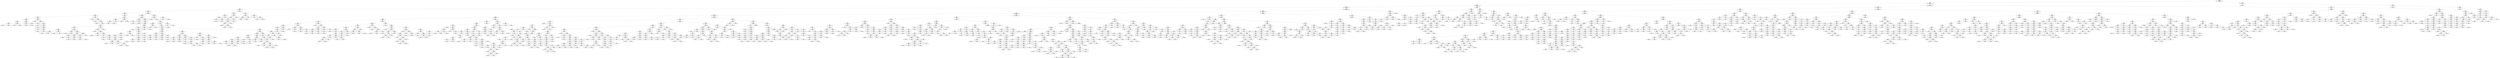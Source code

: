 digraph Tree {
node [shape=box] ;
0 [label="X[24] <= 2.5\ngini = 0.944\nsamples = 2462\nvalue = [131, 51, 78, 77, 62, 67, 299, 109, 204, 124, 139\n136, 60, 113, 118, 68, 90, 54, 41, 198, 57, 31\n109, 46]"] ;
1 [label="X[24] <= 0.5\ngini = 0.943\nsamples = 2427\nvalue = [131, 51, 78, 77, 62, 67, 299, 108, 199, 124, 139\n136, 60, 113, 118, 68, 90, 54, 41, 198, 57, 31\n97, 29]"] ;
0 -> 1 [labeldistance=2.5, labelangle=45, headlabel="True"] ;
2 [label="X[16] <= 4.5\ngini = 0.939\nsamples = 1428\nvalue = [96, 12, 59, 36, 35, 46, 185, 49, 93, 60, 99, 114\n28, 93, 62, 30, 58, 43, 34, 114, 22, 20, 29, 11]"] ;
1 -> 2 ;
3 [label="X[0] <= -0.413\ngini = 0.939\nsamples = 1324\nvalue = [91, 11, 52, 33, 35, 46, 176, 48, 88, 55, 91, 82\n23, 85, 60, 30, 56, 43, 33, 108, 21, 20, 28, 9]"] ;
2 -> 3 ;
4 [label="X[87] <= 5.5\ngini = 0.923\nsamples = 270\nvalue = [30, 0, 13, 4, 8, 10, 28, 5, 5, 6, 21, 30, 1\n35, 9, 0, 12, 11, 15, 19, 1, 3, 1, 3]"] ;
3 -> 4 ;
5 [label="X[7] <= -0.255\ngini = 0.924\nsamples = 242\nvalue = [27, 0, 13, 3, 6, 8, 28, 5, 5, 6, 20, 22, 1\n29, 8, 0, 11, 10, 14, 19, 0, 3, 1, 3]"] ;
4 -> 5 ;
6 [label="X[91] <= 7.0\ngini = 0.859\nsamples = 32\nvalue = [2, 0, 0, 0, 2, 0, 3, 1, 0, 1, 1, 10, 0, 3\n0, 0, 2, 1, 2, 1, 0, 1, 0, 2]"] ;
5 -> 6 ;
7 [label="X[85] <= 1.5\ngini = 0.844\nsamples = 30\nvalue = [0, 0, 0, 0, 2, 0, 3, 1, 0, 1, 1, 10, 0, 3\n0, 0, 2, 1, 2, 1, 0, 1, 0, 2]"] ;
6 -> 7 ;
8 [label="X[87] <= 3.5\ngini = 0.79\nsamples = 25\nvalue = [0, 0, 0, 0, 2, 0, 3, 1, 0, 0, 1, 10, 0, 3\n0, 0, 1, 1, 2, 0, 0, 1, 0, 0]"] ;
7 -> 8 ;
9 [label="X[0] <= -0.537\ngini = 0.633\nsamples = 16\nvalue = [0, 0, 0, 0, 1, 0, 3, 1, 0, 0, 0, 9, 0, 1\n0, 0, 0, 0, 0, 0, 0, 1, 0, 0]"] ;
8 -> 9 ;
10 [label="X[8] <= -0.885\ngini = 0.417\nsamples = 12\nvalue = [0, 0, 0, 0, 0, 0, 1, 0, 0, 0, 0, 9, 0, 1\n0, 0, 0, 0, 0, 0, 0, 1, 0, 0]"] ;
9 -> 10 ;
11 [label="X[7] <= -0.778\ngini = 0.5\nsamples = 2\nvalue = [0, 0, 0, 0, 0, 0, 1, 0, 0, 0, 0, 0, 0, 1\n0, 0, 0, 0, 0, 0, 0, 0, 0, 0]"] ;
10 -> 11 ;
12 [label="gini = 0.0\nsamples = 1\nvalue = [0, 0, 0, 0, 0, 0, 1, 0, 0, 0, 0, 0, 0, 0\n0, 0, 0, 0, 0, 0, 0, 0, 0, 0]"] ;
11 -> 12 ;
13 [label="gini = 0.0\nsamples = 1\nvalue = [0, 0, 0, 0, 0, 0, 0, 0, 0, 0, 0, 0, 0, 1\n0, 0, 0, 0, 0, 0, 0, 0, 0, 0]"] ;
11 -> 13 ;
14 [label="X[8] <= 2.194\ngini = 0.18\nsamples = 10\nvalue = [0, 0, 0, 0, 0, 0, 0, 0, 0, 0, 0, 9, 0, 0\n0, 0, 0, 0, 0, 0, 0, 1, 0, 0]"] ;
10 -> 14 ;
15 [label="gini = 0.0\nsamples = 9\nvalue = [0, 0, 0, 0, 0, 0, 0, 0, 0, 0, 0, 9, 0, 0\n0, 0, 0, 0, 0, 0, 0, 0, 0, 0]"] ;
14 -> 15 ;
16 [label="gini = 0.0\nsamples = 1\nvalue = [0, 0, 0, 0, 0, 0, 0, 0, 0, 0, 0, 0, 0, 0\n0, 0, 0, 0, 0, 0, 0, 1, 0, 0]"] ;
14 -> 16 ;
17 [label="X[10] <= -0.819\ngini = 0.625\nsamples = 4\nvalue = [0, 0, 0, 0, 1, 0, 2, 1, 0, 0, 0, 0, 0, 0\n0, 0, 0, 0, 0, 0, 0, 0, 0, 0]"] ;
9 -> 17 ;
18 [label="X[14] <= 0.023\ngini = 0.5\nsamples = 2\nvalue = [0, 0, 0, 0, 1, 0, 0, 1, 0, 0, 0, 0, 0, 0\n0, 0, 0, 0, 0, 0, 0, 0, 0, 0]"] ;
17 -> 18 ;
19 [label="gini = 0.0\nsamples = 1\nvalue = [0, 0, 0, 0, 1, 0, 0, 0, 0, 0, 0, 0, 0, 0\n0, 0, 0, 0, 0, 0, 0, 0, 0, 0]"] ;
18 -> 19 ;
20 [label="gini = 0.0\nsamples = 1\nvalue = [0, 0, 0, 0, 0, 0, 0, 1, 0, 0, 0, 0, 0, 0\n0, 0, 0, 0, 0, 0, 0, 0, 0, 0]"] ;
18 -> 20 ;
21 [label="gini = 0.0\nsamples = 2\nvalue = [0, 0, 0, 0, 0, 0, 2, 0, 0, 0, 0, 0, 0, 0\n0, 0, 0, 0, 0, 0, 0, 0, 0, 0]"] ;
17 -> 21 ;
22 [label="X[0] <= -1.041\ngini = 0.84\nsamples = 9\nvalue = [0, 0, 0, 0, 1, 0, 0, 0, 0, 0, 1, 1, 0, 2\n0, 0, 1, 1, 2, 0, 0, 0, 0, 0]"] ;
8 -> 22 ;
23 [label="gini = 0.0\nsamples = 2\nvalue = [0, 0, 0, 0, 0, 0, 0, 0, 0, 0, 0, 0, 0, 2\n0, 0, 0, 0, 0, 0, 0, 0, 0, 0]"] ;
22 -> 23 ;
24 [label="X[92] <= 1.0\ngini = 0.816\nsamples = 7\nvalue = [0, 0, 0, 0, 1, 0, 0, 0, 0, 0, 1, 1, 0, 0\n0, 0, 1, 1, 2, 0, 0, 0, 0, 0]"] ;
22 -> 24 ;
25 [label="gini = 0.0\nsamples = 2\nvalue = [0, 0, 0, 0, 0, 0, 0, 0, 0, 0, 0, 0, 0, 0\n0, 0, 0, 0, 2, 0, 0, 0, 0, 0]"] ;
24 -> 25 ;
26 [label="X[0] <= -0.927\ngini = 0.8\nsamples = 5\nvalue = [0, 0, 0, 0, 1, 0, 0, 0, 0, 0, 1, 1, 0, 0\n0, 0, 1, 1, 0, 0, 0, 0, 0, 0]"] ;
24 -> 26 ;
27 [label="gini = 0.0\nsamples = 1\nvalue = [0, 0, 0, 0, 0, 0, 0, 0, 0, 0, 1, 0, 0, 0\n0, 0, 0, 0, 0, 0, 0, 0, 0, 0]"] ;
26 -> 27 ;
28 [label="X[91] <= 2.0\ngini = 0.75\nsamples = 4\nvalue = [0, 0, 0, 0, 1, 0, 0, 0, 0, 0, 0, 1, 0, 0\n0, 0, 1, 1, 0, 0, 0, 0, 0, 0]"] ;
26 -> 28 ;
29 [label="gini = 0.0\nsamples = 1\nvalue = [0, 0, 0, 0, 1, 0, 0, 0, 0, 0, 0, 0, 0, 0\n0, 0, 0, 0, 0, 0, 0, 0, 0, 0]"] ;
28 -> 29 ;
30 [label="X[10] <= -0.485\ngini = 0.667\nsamples = 3\nvalue = [0, 0, 0, 0, 0, 0, 0, 0, 0, 0, 0, 1, 0, 0\n0, 0, 1, 1, 0, 0, 0, 0, 0, 0]"] ;
28 -> 30 ;
31 [label="gini = 0.0\nsamples = 1\nvalue = [0, 0, 0, 0, 0, 0, 0, 0, 0, 0, 0, 0, 0, 0\n0, 0, 0, 1, 0, 0, 0, 0, 0, 0]"] ;
30 -> 31 ;
32 [label="X[15] <= -0.56\ngini = 0.5\nsamples = 2\nvalue = [0, 0, 0, 0, 0, 0, 0, 0, 0, 0, 0, 1, 0, 0\n0, 0, 1, 0, 0, 0, 0, 0, 0, 0]"] ;
30 -> 32 ;
33 [label="gini = 0.0\nsamples = 1\nvalue = [0, 0, 0, 0, 0, 0, 0, 0, 0, 0, 0, 0, 0, 0\n0, 0, 1, 0, 0, 0, 0, 0, 0, 0]"] ;
32 -> 33 ;
34 [label="gini = 0.0\nsamples = 1\nvalue = [0, 0, 0, 0, 0, 0, 0, 0, 0, 0, 0, 1, 0, 0\n0, 0, 0, 0, 0, 0, 0, 0, 0, 0]"] ;
32 -> 34 ;
35 [label="X[20] <= 0.5\ngini = 0.72\nsamples = 5\nvalue = [0, 0, 0, 0, 0, 0, 0, 0, 0, 1, 0, 0, 0, 0\n0, 0, 1, 0, 0, 1, 0, 0, 0, 2]"] ;
7 -> 35 ;
36 [label="gini = 0.0\nsamples = 2\nvalue = [0, 0, 0, 0, 0, 0, 0, 0, 0, 0, 0, 0, 0, 0\n0, 0, 0, 0, 0, 0, 0, 0, 0, 2]"] ;
35 -> 36 ;
37 [label="X[94] <= 4.5\ngini = 0.667\nsamples = 3\nvalue = [0, 0, 0, 0, 0, 0, 0, 0, 0, 1, 0, 0, 0, 0\n0, 0, 1, 0, 0, 1, 0, 0, 0, 0]"] ;
35 -> 37 ;
38 [label="gini = 0.0\nsamples = 1\nvalue = [0, 0, 0, 0, 0, 0, 0, 0, 0, 1, 0, 0, 0, 0\n0, 0, 0, 0, 0, 0, 0, 0, 0, 0]"] ;
37 -> 38 ;
39 [label="X[94] <= 7.0\ngini = 0.5\nsamples = 2\nvalue = [0, 0, 0, 0, 0, 0, 0, 0, 0, 0, 0, 0, 0, 0\n0, 0, 1, 0, 0, 1, 0, 0, 0, 0]"] ;
37 -> 39 ;
40 [label="gini = 0.0\nsamples = 1\nvalue = [0, 0, 0, 0, 0, 0, 0, 0, 0, 0, 0, 0, 0, 0\n0, 0, 1, 0, 0, 0, 0, 0, 0, 0]"] ;
39 -> 40 ;
41 [label="gini = 0.0\nsamples = 1\nvalue = [0, 0, 0, 0, 0, 0, 0, 0, 0, 0, 0, 0, 0, 0\n0, 0, 0, 0, 0, 1, 0, 0, 0, 0]"] ;
39 -> 41 ;
42 [label="gini = 0.0\nsamples = 2\nvalue = [2, 0, 0, 0, 0, 0, 0, 0, 0, 0, 0, 0, 0, 0\n0, 0, 0, 0, 0, 0, 0, 0, 0, 0]"] ;
6 -> 42 ;
43 [label="X[6] <= 0.166\ngini = 0.922\nsamples = 210\nvalue = [25, 0, 13, 3, 4, 8, 25, 4, 5, 5, 19, 12, 1\n26, 8, 0, 9, 9, 12, 18, 0, 2, 1, 1]"] ;
5 -> 43 ;
44 [label="X[12] <= -1.396\ngini = 0.923\nsamples = 202\nvalue = [24, 0, 13, 3, 4, 8, 25, 4, 5, 5, 19, 12, 1\n21, 8, 0, 8, 9, 11, 18, 0, 2, 1, 1]"] ;
43 -> 44 ;
45 [label="X[2] <= -0.075\ngini = 0.68\nsamples = 10\nvalue = [5, 0, 0, 0, 0, 0, 2, 0, 1, 1, 0, 1, 0, 0\n0, 0, 0, 0, 0, 0, 0, 0, 0, 0]"] ;
44 -> 45 ;
46 [label="X[14] <= -1.63\ngini = 0.449\nsamples = 7\nvalue = [5, 0, 0, 0, 0, 0, 0, 0, 1, 1, 0, 0, 0, 0\n0, 0, 0, 0, 0, 0, 0, 0, 0, 0]"] ;
45 -> 46 ;
47 [label="X[76] <= 1.5\ngini = 0.5\nsamples = 2\nvalue = [0, 0, 0, 0, 0, 0, 0, 0, 1, 1, 0, 0, 0, 0\n0, 0, 0, 0, 0, 0, 0, 0, 0, 0]"] ;
46 -> 47 ;
48 [label="gini = 0.0\nsamples = 1\nvalue = [0, 0, 0, 0, 0, 0, 0, 0, 0, 1, 0, 0, 0, 0\n0, 0, 0, 0, 0, 0, 0, 0, 0, 0]"] ;
47 -> 48 ;
49 [label="gini = 0.0\nsamples = 1\nvalue = [0, 0, 0, 0, 0, 0, 0, 0, 1, 0, 0, 0, 0, 0\n0, 0, 0, 0, 0, 0, 0, 0, 0, 0]"] ;
47 -> 49 ;
50 [label="gini = 0.0\nsamples = 5\nvalue = [5, 0, 0, 0, 0, 0, 0, 0, 0, 0, 0, 0, 0, 0\n0, 0, 0, 0, 0, 0, 0, 0, 0, 0]"] ;
46 -> 50 ;
51 [label="X[21] <= 1.5\ngini = 0.444\nsamples = 3\nvalue = [0, 0, 0, 0, 0, 0, 2, 0, 0, 0, 0, 1, 0, 0\n0, 0, 0, 0, 0, 0, 0, 0, 0, 0]"] ;
45 -> 51 ;
52 [label="gini = 0.0\nsamples = 2\nvalue = [0, 0, 0, 0, 0, 0, 2, 0, 0, 0, 0, 0, 0, 0\n0, 0, 0, 0, 0, 0, 0, 0, 0, 0]"] ;
51 -> 52 ;
53 [label="gini = 0.0\nsamples = 1\nvalue = [0, 0, 0, 0, 0, 0, 0, 0, 0, 0, 0, 1, 0, 0\n0, 0, 0, 0, 0, 0, 0, 0, 0, 0]"] ;
51 -> 53 ;
54 [label="X[71] <= 0.5\ngini = 0.925\nsamples = 192\nvalue = [19, 0, 13, 3, 4, 8, 23, 4, 4, 4, 19, 11, 1\n21, 8, 0, 8, 9, 11, 18, 0, 2, 1, 1]"] ;
44 -> 54 ;
55 [label="X[17] <= 2.5\ngini = 0.611\nsamples = 6\nvalue = [1, 0, 0, 0, 0, 0, 0, 0, 0, 0, 0, 0, 0, 0\n0, 0, 0, 3, 2, 0, 0, 0, 0, 0]"] ;
54 -> 55 ;
56 [label="gini = 0.0\nsamples = 3\nvalue = [0, 0, 0, 0, 0, 0, 0, 0, 0, 0, 0, 0, 0, 0\n0, 0, 0, 3, 0, 0, 0, 0, 0, 0]"] ;
55 -> 56 ;
57 [label="X[10] <= -0.485\ngini = 0.444\nsamples = 3\nvalue = [1, 0, 0, 0, 0, 0, 0, 0, 0, 0, 0, 0, 0, 0\n0, 0, 0, 0, 2, 0, 0, 0, 0, 0]"] ;
55 -> 57 ;
58 [label="gini = 0.0\nsamples = 1\nvalue = [1, 0, 0, 0, 0, 0, 0, 0, 0, 0, 0, 0, 0, 0\n0, 0, 0, 0, 0, 0, 0, 0, 0, 0]"] ;
57 -> 58 ;
59 [label="gini = 0.0\nsamples = 2\nvalue = [0, 0, 0, 0, 0, 0, 0, 0, 0, 0, 0, 0, 0, 0\n0, 0, 0, 0, 2, 0, 0, 0, 0, 0]"] ;
57 -> 59 ;
60 [label="X[65] <= 1.5\ngini = 0.923\nsamples = 186\nvalue = [18, 0, 13, 3, 4, 8, 23, 4, 4, 4, 19, 11, 1\n21, 8, 0, 8, 6, 9, 18, 0, 2, 1, 1]"] ;
54 -> 60 ;
61 [label="X[18] <= 1.5\ngini = 0.921\nsamples = 181\nvalue = [18, 0, 12, 3, 4, 8, 23, 4, 4, 4, 19, 11, 1\n21, 8, 0, 8, 6, 6, 18, 0, 2, 0, 1]"] ;
60 -> 61 ;
62 [label="X[14] <= -0.354\ngini = 0.897\nsamples = 66\nvalue = [12, 0, 3, 1, 0, 2, 10, 1, 1, 1, 9, 1, 0, 4\n3, 0, 6, 1, 5, 4, 0, 1, 0, 1]"] ;
61 -> 62 ;
63 [label="X[93] <= 2.5\ngini = 0.856\nsamples = 38\nvalue = [11, 0, 0, 1, 0, 2, 6, 0, 1, 1, 2, 1, 0, 1\n1, 0, 4, 0, 2, 4, 0, 1, 0, 0]"] ;
62 -> 63 ;
64 [label="X[14] <= -0.811\ngini = 0.785\nsamples = 27\nvalue = [11, 0, 0, 0, 0, 0, 4, 0, 0, 1, 1, 1, 0, 1\n1, 0, 2, 0, 1, 3, 0, 1, 0, 0]"] ;
63 -> 64 ;
65 [label="X[92] <= 5.5\ngini = 0.48\nsamples = 10\nvalue = [7, 0, 0, 0, 0, 0, 0, 0, 0, 1, 0, 1, 0, 0\n0, 0, 0, 0, 1, 0, 0, 0, 0, 0]"] ;
64 -> 65 ;
66 [label="X[45] <= 1.5\ngini = 0.219\nsamples = 8\nvalue = [7, 0, 0, 0, 0, 0, 0, 0, 0, 0, 0, 1, 0, 0\n0, 0, 0, 0, 0, 0, 0, 0, 0, 0]"] ;
65 -> 66 ;
67 [label="gini = 0.0\nsamples = 7\nvalue = [7, 0, 0, 0, 0, 0, 0, 0, 0, 0, 0, 0, 0, 0\n0, 0, 0, 0, 0, 0, 0, 0, 0, 0]"] ;
66 -> 67 ;
68 [label="gini = 0.0\nsamples = 1\nvalue = [0, 0, 0, 0, 0, 0, 0, 0, 0, 0, 0, 1, 0, 0\n0, 0, 0, 0, 0, 0, 0, 0, 0, 0]"] ;
66 -> 68 ;
69 [label="X[15] <= -0.659\ngini = 0.5\nsamples = 2\nvalue = [0, 0, 0, 0, 0, 0, 0, 0, 0, 1, 0, 0, 0, 0\n0, 0, 0, 0, 1, 0, 0, 0, 0, 0]"] ;
65 -> 69 ;
70 [label="gini = 0.0\nsamples = 1\nvalue = [0, 0, 0, 0, 0, 0, 0, 0, 0, 1, 0, 0, 0, 0\n0, 0, 0, 0, 0, 0, 0, 0, 0, 0]"] ;
69 -> 70 ;
71 [label="gini = 0.0\nsamples = 1\nvalue = [0, 0, 0, 0, 0, 0, 0, 0, 0, 0, 0, 0, 0, 0\n0, 0, 0, 0, 1, 0, 0, 0, 0, 0]"] ;
69 -> 71 ;
72 [label="X[0] <= -1.215\ngini = 0.83\nsamples = 17\nvalue = [4, 0, 0, 0, 0, 0, 4, 0, 0, 0, 1, 0, 0, 1\n1, 0, 2, 0, 0, 3, 0, 1, 0, 0]"] ;
64 -> 72 ;
73 [label="X[91] <= 4.5\ngini = 0.375\nsamples = 4\nvalue = [3, 0, 0, 0, 0, 0, 0, 0, 0, 0, 0, 0, 0, 0\n0, 0, 0, 0, 0, 1, 0, 0, 0, 0]"] ;
72 -> 73 ;
74 [label="gini = 0.0\nsamples = 3\nvalue = [3, 0, 0, 0, 0, 0, 0, 0, 0, 0, 0, 0, 0, 0\n0, 0, 0, 0, 0, 0, 0, 0, 0, 0]"] ;
73 -> 74 ;
75 [label="gini = 0.0\nsamples = 1\nvalue = [0, 0, 0, 0, 0, 0, 0, 0, 0, 0, 0, 0, 0, 0\n0, 0, 0, 0, 0, 1, 0, 0, 0, 0]"] ;
73 -> 75 ;
76 [label="X[73] <= 1.5\ngini = 0.828\nsamples = 13\nvalue = [1, 0, 0, 0, 0, 0, 4, 0, 0, 0, 1, 0, 0, 1\n1, 0, 2, 0, 0, 2, 0, 1, 0, 0]"] ;
72 -> 76 ;
77 [label="X[19] <= 0.5\ngini = 0.76\nsamples = 10\nvalue = [1, 0, 0, 0, 0, 0, 4, 0, 0, 0, 0, 0, 0, 1\n1, 0, 2, 0, 0, 0, 0, 1, 0, 0]"] ;
76 -> 77 ;
78 [label="X[70] <= 1.5\ngini = 0.444\nsamples = 3\nvalue = [0, 0, 0, 0, 0, 0, 0, 0, 0, 0, 0, 0, 0, 1\n0, 0, 2, 0, 0, 0, 0, 0, 0, 0]"] ;
77 -> 78 ;
79 [label="gini = 0.0\nsamples = 1\nvalue = [0, 0, 0, 0, 0, 0, 0, 0, 0, 0, 0, 0, 0, 1\n0, 0, 0, 0, 0, 0, 0, 0, 0, 0]"] ;
78 -> 79 ;
80 [label="gini = 0.0\nsamples = 2\nvalue = [0, 0, 0, 0, 0, 0, 0, 0, 0, 0, 0, 0, 0, 0\n0, 0, 2, 0, 0, 0, 0, 0, 0, 0]"] ;
78 -> 80 ;
81 [label="X[54] <= 1.5\ngini = 0.612\nsamples = 7\nvalue = [1, 0, 0, 0, 0, 0, 4, 0, 0, 0, 0, 0, 0, 0\n1, 0, 0, 0, 0, 0, 0, 1, 0, 0]"] ;
77 -> 81 ;
82 [label="X[45] <= 1.5\ngini = 0.32\nsamples = 5\nvalue = [0, 0, 0, 0, 0, 0, 4, 0, 0, 0, 0, 0, 0, 0\n1, 0, 0, 0, 0, 0, 0, 0, 0, 0]"] ;
81 -> 82 ;
83 [label="gini = 0.0\nsamples = 4\nvalue = [0, 0, 0, 0, 0, 0, 4, 0, 0, 0, 0, 0, 0, 0\n0, 0, 0, 0, 0, 0, 0, 0, 0, 0]"] ;
82 -> 83 ;
84 [label="gini = 0.0\nsamples = 1\nvalue = [0, 0, 0, 0, 0, 0, 0, 0, 0, 0, 0, 0, 0, 0\n1, 0, 0, 0, 0, 0, 0, 0, 0, 0]"] ;
82 -> 84 ;
85 [label="X[4] <= 0.284\ngini = 0.5\nsamples = 2\nvalue = [1, 0, 0, 0, 0, 0, 0, 0, 0, 0, 0, 0, 0, 0\n0, 0, 0, 0, 0, 0, 0, 1, 0, 0]"] ;
81 -> 85 ;
86 [label="gini = 0.0\nsamples = 1\nvalue = [0, 0, 0, 0, 0, 0, 0, 0, 0, 0, 0, 0, 0, 0\n0, 0, 0, 0, 0, 0, 0, 1, 0, 0]"] ;
85 -> 86 ;
87 [label="gini = 0.0\nsamples = 1\nvalue = [1, 0, 0, 0, 0, 0, 0, 0, 0, 0, 0, 0, 0, 0\n0, 0, 0, 0, 0, 0, 0, 0, 0, 0]"] ;
85 -> 87 ;
88 [label="X[15] <= 0.795\ngini = 0.444\nsamples = 3\nvalue = [0, 0, 0, 0, 0, 0, 0, 0, 0, 0, 1, 0, 0, 0\n0, 0, 0, 0, 0, 2, 0, 0, 0, 0]"] ;
76 -> 88 ;
89 [label="gini = 0.0\nsamples = 2\nvalue = [0, 0, 0, 0, 0, 0, 0, 0, 0, 0, 0, 0, 0, 0\n0, 0, 0, 0, 0, 2, 0, 0, 0, 0]"] ;
88 -> 89 ;
90 [label="gini = 0.0\nsamples = 1\nvalue = [0, 0, 0, 0, 0, 0, 0, 0, 0, 0, 1, 0, 0, 0\n0, 0, 0, 0, 0, 0, 0, 0, 0, 0]"] ;
88 -> 90 ;
91 [label="X[2] <= 0.517\ngini = 0.86\nsamples = 11\nvalue = [0, 0, 0, 1, 0, 2, 2, 0, 1, 0, 1, 0, 0, 0\n0, 0, 2, 0, 1, 1, 0, 0, 0, 0]"] ;
63 -> 91 ;
92 [label="X[1] <= -1.482\ngini = 0.84\nsamples = 9\nvalue = [0, 0, 0, 1, 0, 0, 2, 0, 1, 0, 1, 0, 0, 0\n0, 0, 2, 0, 1, 1, 0, 0, 0, 0]"] ;
91 -> 92 ;
93 [label="gini = 0.0\nsamples = 2\nvalue = [0, 0, 0, 0, 0, 0, 2, 0, 0, 0, 0, 0, 0, 0\n0, 0, 0, 0, 0, 0, 0, 0, 0, 0]"] ;
92 -> 93 ;
94 [label="X[74] <= 1.5\ngini = 0.816\nsamples = 7\nvalue = [0, 0, 0, 1, 0, 0, 0, 0, 1, 0, 1, 0, 0, 0\n0, 0, 2, 0, 1, 1, 0, 0, 0, 0]"] ;
92 -> 94 ;
95 [label="X[1] <= -0.122\ngini = 0.444\nsamples = 3\nvalue = [0, 0, 0, 0, 0, 0, 0, 0, 1, 0, 0, 0, 0, 0\n0, 0, 2, 0, 0, 0, 0, 0, 0, 0]"] ;
94 -> 95 ;
96 [label="gini = 0.0\nsamples = 1\nvalue = [0, 0, 0, 0, 0, 0, 0, 0, 1, 0, 0, 0, 0, 0\n0, 0, 0, 0, 0, 0, 0, 0, 0, 0]"] ;
95 -> 96 ;
97 [label="gini = 0.0\nsamples = 2\nvalue = [0, 0, 0, 0, 0, 0, 0, 0, 0, 0, 0, 0, 0, 0\n0, 0, 2, 0, 0, 0, 0, 0, 0, 0]"] ;
95 -> 97 ;
98 [label="X[10] <= -0.485\ngini = 0.75\nsamples = 4\nvalue = [0, 0, 0, 1, 0, 0, 0, 0, 0, 0, 1, 0, 0, 0\n0, 0, 0, 0, 1, 1, 0, 0, 0, 0]"] ;
94 -> 98 ;
99 [label="gini = 0.0\nsamples = 1\nvalue = [0, 0, 0, 0, 0, 0, 0, 0, 0, 0, 0, 0, 0, 0\n0, 0, 0, 0, 0, 1, 0, 0, 0, 0]"] ;
98 -> 99 ;
100 [label="X[69] <= 1.5\ngini = 0.667\nsamples = 3\nvalue = [0, 0, 0, 1, 0, 0, 0, 0, 0, 0, 1, 0, 0, 0\n0, 0, 0, 0, 1, 0, 0, 0, 0, 0]"] ;
98 -> 100 ;
101 [label="gini = 0.0\nsamples = 1\nvalue = [0, 0, 0, 1, 0, 0, 0, 0, 0, 0, 0, 0, 0, 0\n0, 0, 0, 0, 0, 0, 0, 0, 0, 0]"] ;
100 -> 101 ;
102 [label="X[93] <= 3.5\ngini = 0.5\nsamples = 2\nvalue = [0, 0, 0, 0, 0, 0, 0, 0, 0, 0, 1, 0, 0, 0\n0, 0, 0, 0, 1, 0, 0, 0, 0, 0]"] ;
100 -> 102 ;
103 [label="gini = 0.0\nsamples = 1\nvalue = [0, 0, 0, 0, 0, 0, 0, 0, 0, 0, 0, 0, 0, 0\n0, 0, 0, 0, 1, 0, 0, 0, 0, 0]"] ;
102 -> 103 ;
104 [label="gini = 0.0\nsamples = 1\nvalue = [0, 0, 0, 0, 0, 0, 0, 0, 0, 0, 1, 0, 0, 0\n0, 0, 0, 0, 0, 0, 0, 0, 0, 0]"] ;
102 -> 104 ;
105 [label="gini = 0.0\nsamples = 2\nvalue = [0, 0, 0, 0, 0, 2, 0, 0, 0, 0, 0, 0, 0, 0\n0, 0, 0, 0, 0, 0, 0, 0, 0, 0]"] ;
91 -> 105 ;
106 [label="X[82] <= 1.5\ngini = 0.867\nsamples = 28\nvalue = [1, 0, 3, 0, 0, 0, 4, 1, 0, 0, 7, 0, 0, 3\n2, 0, 2, 1, 3, 0, 0, 0, 0, 1]"] ;
62 -> 106 ;
107 [label="X[89] <= 1.0\ngini = 0.842\nsamples = 25\nvalue = [1, 0, 3, 0, 0, 0, 4, 0, 0, 0, 7, 0, 0, 3\n0, 0, 2, 1, 3, 0, 0, 0, 0, 1]"] ;
106 -> 107 ;
108 [label="gini = 0.0\nsamples = 3\nvalue = [0, 0, 0, 0, 0, 0, 0, 0, 0, 0, 3, 0, 0, 0\n0, 0, 0, 0, 0, 0, 0, 0, 0, 0]"] ;
107 -> 108 ;
109 [label="X[71] <= 1.5\ngini = 0.864\nsamples = 22\nvalue = [1, 0, 3, 0, 0, 0, 4, 0, 0, 0, 4, 0, 0, 3\n0, 0, 2, 1, 3, 0, 0, 0, 0, 1]"] ;
107 -> 109 ;
110 [label="X[14] <= 1.573\ngini = 0.844\nsamples = 17\nvalue = [1, 0, 3, 0, 0, 0, 4, 0, 0, 0, 1, 0, 0, 2\n0, 0, 2, 1, 3, 0, 0, 0, 0, 0]"] ;
109 -> 110 ;
111 [label="X[66] <= 1.5\ngini = 0.796\nsamples = 14\nvalue = [1, 0, 3, 0, 0, 0, 4, 0, 0, 0, 1, 0, 0, 0\n0, 0, 2, 0, 3, 0, 0, 0, 0, 0]"] ;
110 -> 111 ;
112 [label="X[94] <= 6.0\ngini = 0.778\nsamples = 12\nvalue = [1, 0, 3, 0, 0, 0, 4, 0, 0, 0, 1, 0, 0, 0\n0, 0, 2, 0, 1, 0, 0, 0, 0, 0]"] ;
111 -> 112 ;
113 [label="X[49] <= 2.0\ngini = 0.76\nsamples = 10\nvalue = [1, 0, 1, 0, 0, 0, 4, 0, 0, 0, 1, 0, 0, 0\n0, 0, 2, 0, 1, 0, 0, 0, 0, 0]"] ;
112 -> 113 ;
114 [label="X[10] <= 1.232\ngini = 0.688\nsamples = 8\nvalue = [1, 0, 1, 0, 0, 0, 4, 0, 0, 0, 1, 0, 0, 0\n0, 0, 0, 0, 1, 0, 0, 0, 0, 0]"] ;
113 -> 114 ;
115 [label="X[2] <= 1.109\ngini = 0.32\nsamples = 5\nvalue = [0, 0, 0, 0, 0, 0, 4, 0, 0, 0, 0, 0, 0, 0\n0, 0, 0, 0, 1, 0, 0, 0, 0, 0]"] ;
114 -> 115 ;
116 [label="gini = 0.0\nsamples = 4\nvalue = [0, 0, 0, 0, 0, 0, 4, 0, 0, 0, 0, 0, 0, 0\n0, 0, 0, 0, 0, 0, 0, 0, 0, 0]"] ;
115 -> 116 ;
117 [label="gini = 0.0\nsamples = 1\nvalue = [0, 0, 0, 0, 0, 0, 0, 0, 0, 0, 0, 0, 0, 0\n0, 0, 0, 0, 1, 0, 0, 0, 0, 0]"] ;
115 -> 117 ;
118 [label="X[0] <= -1.109\ngini = 0.667\nsamples = 3\nvalue = [1, 0, 1, 0, 0, 0, 0, 0, 0, 0, 1, 0, 0, 0\n0, 0, 0, 0, 0, 0, 0, 0, 0, 0]"] ;
114 -> 118 ;
119 [label="gini = 0.0\nsamples = 1\nvalue = [1, 0, 0, 0, 0, 0, 0, 0, 0, 0, 0, 0, 0, 0\n0, 0, 0, 0, 0, 0, 0, 0, 0, 0]"] ;
118 -> 119 ;
120 [label="X[8] <= 0.07\ngini = 0.5\nsamples = 2\nvalue = [0, 0, 1, 0, 0, 0, 0, 0, 0, 0, 1, 0, 0, 0\n0, 0, 0, 0, 0, 0, 0, 0, 0, 0]"] ;
118 -> 120 ;
121 [label="gini = 0.0\nsamples = 1\nvalue = [0, 0, 1, 0, 0, 0, 0, 0, 0, 0, 0, 0, 0, 0\n0, 0, 0, 0, 0, 0, 0, 0, 0, 0]"] ;
120 -> 121 ;
122 [label="gini = 0.0\nsamples = 1\nvalue = [0, 0, 0, 0, 0, 0, 0, 0, 0, 0, 1, 0, 0, 0\n0, 0, 0, 0, 0, 0, 0, 0, 0, 0]"] ;
120 -> 122 ;
123 [label="gini = 0.0\nsamples = 2\nvalue = [0, 0, 0, 0, 0, 0, 0, 0, 0, 0, 0, 0, 0, 0\n0, 0, 2, 0, 0, 0, 0, 0, 0, 0]"] ;
113 -> 123 ;
124 [label="gini = 0.0\nsamples = 2\nvalue = [0, 0, 2, 0, 0, 0, 0, 0, 0, 0, 0, 0, 0, 0\n0, 0, 0, 0, 0, 0, 0, 0, 0, 0]"] ;
112 -> 124 ;
125 [label="gini = 0.0\nsamples = 2\nvalue = [0, 0, 0, 0, 0, 0, 0, 0, 0, 0, 0, 0, 0, 0\n0, 0, 0, 0, 2, 0, 0, 0, 0, 0]"] ;
111 -> 125 ;
126 [label="X[52] <= 0.5\ngini = 0.444\nsamples = 3\nvalue = [0, 0, 0, 0, 0, 0, 0, 0, 0, 0, 0, 0, 0, 2\n0, 0, 0, 1, 0, 0, 0, 0, 0, 0]"] ;
110 -> 126 ;
127 [label="gini = 0.0\nsamples = 1\nvalue = [0, 0, 0, 0, 0, 0, 0, 0, 0, 0, 0, 0, 0, 0\n0, 0, 0, 1, 0, 0, 0, 0, 0, 0]"] ;
126 -> 127 ;
128 [label="gini = 0.0\nsamples = 2\nvalue = [0, 0, 0, 0, 0, 0, 0, 0, 0, 0, 0, 0, 0, 2\n0, 0, 0, 0, 0, 0, 0, 0, 0, 0]"] ;
126 -> 128 ;
129 [label="X[17] <= 1.0\ngini = 0.56\nsamples = 5\nvalue = [0, 0, 0, 0, 0, 0, 0, 0, 0, 0, 3, 0, 0, 1\n0, 0, 0, 0, 0, 0, 0, 0, 0, 1]"] ;
109 -> 129 ;
130 [label="X[91] <= 5.0\ngini = 0.5\nsamples = 2\nvalue = [0, 0, 0, 0, 0, 0, 0, 0, 0, 0, 0, 0, 0, 1\n0, 0, 0, 0, 0, 0, 0, 0, 0, 1]"] ;
129 -> 130 ;
131 [label="gini = 0.0\nsamples = 1\nvalue = [0, 0, 0, 0, 0, 0, 0, 0, 0, 0, 0, 0, 0, 1\n0, 0, 0, 0, 0, 0, 0, 0, 0, 0]"] ;
130 -> 131 ;
132 [label="gini = 0.0\nsamples = 1\nvalue = [0, 0, 0, 0, 0, 0, 0, 0, 0, 0, 0, 0, 0, 0\n0, 0, 0, 0, 0, 0, 0, 0, 0, 1]"] ;
130 -> 132 ;
133 [label="gini = 0.0\nsamples = 3\nvalue = [0, 0, 0, 0, 0, 0, 0, 0, 0, 0, 3, 0, 0, 0\n0, 0, 0, 0, 0, 0, 0, 0, 0, 0]"] ;
129 -> 133 ;
134 [label="X[49] <= 0.5\ngini = 0.444\nsamples = 3\nvalue = [0, 0, 0, 0, 0, 0, 0, 1, 0, 0, 0, 0, 0, 0\n2, 0, 0, 0, 0, 0, 0, 0, 0, 0]"] ;
106 -> 134 ;
135 [label="gini = 0.0\nsamples = 2\nvalue = [0, 0, 0, 0, 0, 0, 0, 0, 0, 0, 0, 0, 0, 0\n2, 0, 0, 0, 0, 0, 0, 0, 0, 0]"] ;
134 -> 135 ;
136 [label="gini = 0.0\nsamples = 1\nvalue = [0, 0, 0, 0, 0, 0, 0, 1, 0, 0, 0, 0, 0, 0\n0, 0, 0, 0, 0, 0, 0, 0, 0, 0]"] ;
134 -> 136 ;
137 [label="X[8] <= -0.844\ngini = 0.916\nsamples = 115\nvalue = [6, 0, 9, 2, 4, 6, 13, 3, 3, 3, 10, 10, 1, 17\n5, 0, 2, 5, 1, 14, 0, 1, 0, 0]"] ;
61 -> 137 ;
138 [label="X[20] <= 1.5\ngini = 0.375\nsamples = 4\nvalue = [0, 0, 0, 0, 0, 0, 3, 0, 0, 0, 0, 1, 0, 0\n0, 0, 0, 0, 0, 0, 0, 0, 0, 0]"] ;
137 -> 138 ;
139 [label="gini = 0.0\nsamples = 1\nvalue = [0, 0, 0, 0, 0, 0, 0, 0, 0, 0, 0, 1, 0, 0\n0, 0, 0, 0, 0, 0, 0, 0, 0, 0]"] ;
138 -> 139 ;
140 [label="gini = 0.0\nsamples = 3\nvalue = [0, 0, 0, 0, 0, 0, 3, 0, 0, 0, 0, 0, 0, 0\n0, 0, 0, 0, 0, 0, 0, 0, 0, 0]"] ;
138 -> 140 ;
141 [label="X[3] <= 5.166\ngini = 0.917\nsamples = 111\nvalue = [6, 0, 9, 2, 4, 6, 10, 3, 3, 3, 10, 9, 1, 17\n5, 0, 2, 5, 1, 14, 0, 1, 0, 0]"] ;
137 -> 141 ;
142 [label="X[94] <= 3.5\ngini = 0.916\nsamples = 109\nvalue = [4, 0, 9, 2, 4, 6, 10, 3, 3, 3, 10, 9, 1, 17\n5, 0, 2, 5, 1, 14, 0, 1, 0, 0]"] ;
141 -> 142 ;
143 [label="X[1] <= -0.575\ngini = 0.898\nsamples = 66\nvalue = [4, 0, 7, 0, 3, 3, 8, 1, 1, 2, 5, 8, 0, 13\n3, 0, 2, 2, 0, 4, 0, 0, 0, 0]"] ;
142 -> 143 ;
144 [label="X[3] <= -0.027\ngini = 0.859\nsamples = 27\nvalue = [4, 0, 4, 0, 1, 0, 6, 0, 0, 2, 0, 4, 0, 2\n3, 0, 0, 0, 0, 1, 0, 0, 0, 0]"] ;
143 -> 144 ;
145 [label="X[71] <= 1.5\ngini = 0.852\nsamples = 16\nvalue = [2, 0, 2, 0, 1, 0, 0, 0, 0, 2, 0, 4, 0, 2\n2, 0, 0, 0, 0, 1, 0, 0, 0, 0]"] ;
144 -> 145 ;
146 [label="X[75] <= 1.5\ngini = 0.74\nsamples = 10\nvalue = [2, 0, 0, 0, 1, 0, 0, 0, 0, 0, 0, 4, 0, 0\n2, 0, 0, 0, 0, 1, 0, 0, 0, 0]"] ;
145 -> 146 ;
147 [label="X[15] <= 0.117\ngini = 0.656\nsamples = 8\nvalue = [2, 0, 0, 0, 1, 0, 0, 0, 0, 0, 0, 4, 0, 0\n0, 0, 0, 0, 0, 1, 0, 0, 0, 0]"] ;
146 -> 147 ;
148 [label="X[50] <= 0.5\ngini = 0.32\nsamples = 5\nvalue = [0, 0, 0, 0, 1, 0, 0, 0, 0, 0, 0, 4, 0, 0\n0, 0, 0, 0, 0, 0, 0, 0, 0, 0]"] ;
147 -> 148 ;
149 [label="gini = 0.0\nsamples = 1\nvalue = [0, 0, 0, 0, 1, 0, 0, 0, 0, 0, 0, 0, 0, 0\n0, 0, 0, 0, 0, 0, 0, 0, 0, 0]"] ;
148 -> 149 ;
150 [label="gini = 0.0\nsamples = 4\nvalue = [0, 0, 0, 0, 0, 0, 0, 0, 0, 0, 0, 4, 0, 0\n0, 0, 0, 0, 0, 0, 0, 0, 0, 0]"] ;
148 -> 150 ;
151 [label="X[86] <= 2.5\ngini = 0.444\nsamples = 3\nvalue = [2, 0, 0, 0, 0, 0, 0, 0, 0, 0, 0, 0, 0, 0\n0, 0, 0, 0, 0, 1, 0, 0, 0, 0]"] ;
147 -> 151 ;
152 [label="gini = 0.0\nsamples = 1\nvalue = [0, 0, 0, 0, 0, 0, 0, 0, 0, 0, 0, 0, 0, 0\n0, 0, 0, 0, 0, 1, 0, 0, 0, 0]"] ;
151 -> 152 ;
153 [label="gini = 0.0\nsamples = 2\nvalue = [2, 0, 0, 0, 0, 0, 0, 0, 0, 0, 0, 0, 0, 0\n0, 0, 0, 0, 0, 0, 0, 0, 0, 0]"] ;
151 -> 153 ;
154 [label="gini = 0.0\nsamples = 2\nvalue = [0, 0, 0, 0, 0, 0, 0, 0, 0, 0, 0, 0, 0, 0\n2, 0, 0, 0, 0, 0, 0, 0, 0, 0]"] ;
146 -> 154 ;
155 [label="X[90] <= 1.5\ngini = 0.667\nsamples = 6\nvalue = [0, 0, 2, 0, 0, 0, 0, 0, 0, 2, 0, 0, 0, 2\n0, 0, 0, 0, 0, 0, 0, 0, 0, 0]"] ;
145 -> 155 ;
156 [label="X[3] <= -0.72\ngini = 0.5\nsamples = 4\nvalue = [0, 0, 2, 0, 0, 0, 0, 0, 0, 2, 0, 0, 0, 0\n0, 0, 0, 0, 0, 0, 0, 0, 0, 0]"] ;
155 -> 156 ;
157 [label="gini = 0.0\nsamples = 2\nvalue = [0, 0, 2, 0, 0, 0, 0, 0, 0, 0, 0, 0, 0, 0\n0, 0, 0, 0, 0, 0, 0, 0, 0, 0]"] ;
156 -> 157 ;
158 [label="gini = 0.0\nsamples = 2\nvalue = [0, 0, 0, 0, 0, 0, 0, 0, 0, 2, 0, 0, 0, 0\n0, 0, 0, 0, 0, 0, 0, 0, 0, 0]"] ;
156 -> 158 ;
159 [label="gini = 0.0\nsamples = 2\nvalue = [0, 0, 0, 0, 0, 0, 0, 0, 0, 0, 0, 0, 0, 2\n0, 0, 0, 0, 0, 0, 0, 0, 0, 0]"] ;
155 -> 159 ;
160 [label="X[17] <= 6.0\ngini = 0.628\nsamples = 11\nvalue = [2, 0, 2, 0, 0, 0, 6, 0, 0, 0, 0, 0, 0, 0\n1, 0, 0, 0, 0, 0, 0, 0, 0, 0]"] ;
144 -> 160 ;
161 [label="X[20] <= 3.5\ngini = 0.494\nsamples = 9\nvalue = [0, 0, 2, 0, 0, 0, 6, 0, 0, 0, 0, 0, 0, 0\n1, 0, 0, 0, 0, 0, 0, 0, 0, 0]"] ;
160 -> 161 ;
162 [label="X[91] <= 0.5\ngini = 0.245\nsamples = 7\nvalue = [0, 0, 0, 0, 0, 0, 6, 0, 0, 0, 0, 0, 0, 0\n1, 0, 0, 0, 0, 0, 0, 0, 0, 0]"] ;
161 -> 162 ;
163 [label="gini = 0.0\nsamples = 1\nvalue = [0, 0, 0, 0, 0, 0, 0, 0, 0, 0, 0, 0, 0, 0\n1, 0, 0, 0, 0, 0, 0, 0, 0, 0]"] ;
162 -> 163 ;
164 [label="gini = 0.0\nsamples = 6\nvalue = [0, 0, 0, 0, 0, 0, 6, 0, 0, 0, 0, 0, 0, 0\n0, 0, 0, 0, 0, 0, 0, 0, 0, 0]"] ;
162 -> 164 ;
165 [label="gini = 0.0\nsamples = 2\nvalue = [0, 0, 2, 0, 0, 0, 0, 0, 0, 0, 0, 0, 0, 0\n0, 0, 0, 0, 0, 0, 0, 0, 0, 0]"] ;
161 -> 165 ;
166 [label="gini = 0.0\nsamples = 2\nvalue = [2, 0, 0, 0, 0, 0, 0, 0, 0, 0, 0, 0, 0, 0\n0, 0, 0, 0, 0, 0, 0, 0, 0, 0]"] ;
160 -> 166 ;
167 [label="X[70] <= 1.5\ngini = 0.864\nsamples = 39\nvalue = [0, 0, 3, 0, 2, 3, 2, 1, 1, 0, 5, 4, 0, 11\n0, 0, 2, 2, 0, 3, 0, 0, 0, 0]"] ;
143 -> 167 ;
168 [label="X[90] <= 1.5\ngini = 0.72\nsamples = 19\nvalue = [0, 0, 0, 0, 1, 0, 0, 0, 1, 0, 2, 1, 0, 9\n0, 0, 2, 0, 0, 3, 0, 0, 0, 0]"] ;
167 -> 168 ;
169 [label="X[2] <= -0.075\ngini = 0.79\nsamples = 9\nvalue = [0, 0, 0, 0, 1, 0, 0, 0, 1, 0, 1, 0, 0, 1\n0, 0, 2, 0, 0, 3, 0, 0, 0, 0]"] ;
168 -> 169 ;
170 [label="X[1] <= 0.019\ngini = 0.56\nsamples = 5\nvalue = [0, 0, 0, 0, 0, 0, 0, 0, 1, 0, 1, 0, 0, 0\n0, 0, 0, 0, 0, 3, 0, 0, 0, 0]"] ;
169 -> 170 ;
171 [label="gini = 0.0\nsamples = 3\nvalue = [0, 0, 0, 0, 0, 0, 0, 0, 0, 0, 0, 0, 0, 0\n0, 0, 0, 0, 0, 3, 0, 0, 0, 0]"] ;
170 -> 171 ;
172 [label="X[92] <= 1.0\ngini = 0.5\nsamples = 2\nvalue = [0, 0, 0, 0, 0, 0, 0, 0, 1, 0, 1, 0, 0, 0\n0, 0, 0, 0, 0, 0, 0, 0, 0, 0]"] ;
170 -> 172 ;
173 [label="gini = 0.0\nsamples = 1\nvalue = [0, 0, 0, 0, 0, 0, 0, 0, 1, 0, 0, 0, 0, 0\n0, 0, 0, 0, 0, 0, 0, 0, 0, 0]"] ;
172 -> 173 ;
174 [label="gini = 0.0\nsamples = 1\nvalue = [0, 0, 0, 0, 0, 0, 0, 0, 0, 0, 1, 0, 0, 0\n0, 0, 0, 0, 0, 0, 0, 0, 0, 0]"] ;
172 -> 174 ;
175 [label="X[67] <= 1.5\ngini = 0.625\nsamples = 4\nvalue = [0, 0, 0, 0, 1, 0, 0, 0, 0, 0, 0, 0, 0, 1\n0, 0, 2, 0, 0, 0, 0, 0, 0, 0]"] ;
169 -> 175 ;
176 [label="X[14] <= 2.514\ngini = 0.444\nsamples = 3\nvalue = [0, 0, 0, 0, 0, 0, 0, 0, 0, 0, 0, 0, 0, 1\n0, 0, 2, 0, 0, 0, 0, 0, 0, 0]"] ;
175 -> 176 ;
177 [label="gini = 0.0\nsamples = 2\nvalue = [0, 0, 0, 0, 0, 0, 0, 0, 0, 0, 0, 0, 0, 0\n0, 0, 2, 0, 0, 0, 0, 0, 0, 0]"] ;
176 -> 177 ;
178 [label="gini = 0.0\nsamples = 1\nvalue = [0, 0, 0, 0, 0, 0, 0, 0, 0, 0, 0, 0, 0, 1\n0, 0, 0, 0, 0, 0, 0, 0, 0, 0]"] ;
176 -> 178 ;
179 [label="gini = 0.0\nsamples = 1\nvalue = [0, 0, 0, 0, 1, 0, 0, 0, 0, 0, 0, 0, 0, 0\n0, 0, 0, 0, 0, 0, 0, 0, 0, 0]"] ;
175 -> 179 ;
180 [label="X[1] <= 0.118\ngini = 0.34\nsamples = 10\nvalue = [0, 0, 0, 0, 0, 0, 0, 0, 0, 0, 1, 1, 0, 8\n0, 0, 0, 0, 0, 0, 0, 0, 0, 0]"] ;
168 -> 180 ;
181 [label="X[80] <= 2.5\ngini = 0.198\nsamples = 9\nvalue = [0, 0, 0, 0, 0, 0, 0, 0, 0, 0, 1, 0, 0, 8\n0, 0, 0, 0, 0, 0, 0, 0, 0, 0]"] ;
180 -> 181 ;
182 [label="gini = 0.0\nsamples = 8\nvalue = [0, 0, 0, 0, 0, 0, 0, 0, 0, 0, 0, 0, 0, 8\n0, 0, 0, 0, 0, 0, 0, 0, 0, 0]"] ;
181 -> 182 ;
183 [label="gini = 0.0\nsamples = 1\nvalue = [0, 0, 0, 0, 0, 0, 0, 0, 0, 0, 1, 0, 0, 0\n0, 0, 0, 0, 0, 0, 0, 0, 0, 0]"] ;
181 -> 183 ;
184 [label="gini = 0.0\nsamples = 1\nvalue = [0, 0, 0, 0, 0, 0, 0, 0, 0, 0, 0, 1, 0, 0\n0, 0, 0, 0, 0, 0, 0, 0, 0, 0]"] ;
180 -> 184 ;
185 [label="X[14] <= -0.933\ngini = 0.875\nsamples = 20\nvalue = [0, 0, 3, 0, 1, 3, 2, 1, 0, 0, 3, 3, 0, 2\n0, 0, 0, 2, 0, 0, 0, 0, 0, 0]"] ;
167 -> 185 ;
186 [label="X[0] <= -1.168\ngini = 0.375\nsamples = 4\nvalue = [0, 0, 0, 0, 0, 3, 0, 0, 0, 0, 1, 0, 0, 0\n0, 0, 0, 0, 0, 0, 0, 0, 0, 0]"] ;
185 -> 186 ;
187 [label="gini = 0.0\nsamples = 1\nvalue = [0, 0, 0, 0, 0, 0, 0, 0, 0, 0, 1, 0, 0, 0\n0, 0, 0, 0, 0, 0, 0, 0, 0, 0]"] ;
186 -> 187 ;
188 [label="gini = 0.0\nsamples = 3\nvalue = [0, 0, 0, 0, 0, 3, 0, 0, 0, 0, 0, 0, 0, 0\n0, 0, 0, 0, 0, 0, 0, 0, 0, 0]"] ;
186 -> 188 ;
189 [label="X[92] <= 4.0\ngini = 0.859\nsamples = 16\nvalue = [0, 0, 3, 0, 1, 0, 2, 1, 0, 0, 2, 3, 0, 2\n0, 0, 0, 2, 0, 0, 0, 0, 0, 0]"] ;
185 -> 189 ;
190 [label="X[66] <= 1.5\ngini = 0.837\nsamples = 14\nvalue = [0, 0, 3, 0, 1, 0, 2, 1, 0, 0, 2, 3, 0, 0\n0, 0, 0, 2, 0, 0, 0, 0, 0, 0]"] ;
189 -> 190 ;
191 [label="X[87] <= 2.5\ngini = 0.79\nsamples = 9\nvalue = [0, 0, 0, 0, 1, 0, 2, 0, 0, 0, 2, 2, 0, 0\n0, 0, 0, 2, 0, 0, 0, 0, 0, 0]"] ;
190 -> 191 ;
192 [label="X[3] <= -0.373\ngini = 0.5\nsamples = 4\nvalue = [0, 0, 0, 0, 0, 0, 2, 0, 0, 0, 2, 0, 0, 0\n0, 0, 0, 0, 0, 0, 0, 0, 0, 0]"] ;
191 -> 192 ;
193 [label="gini = 0.0\nsamples = 2\nvalue = [0, 0, 0, 0, 0, 0, 0, 0, 0, 0, 2, 0, 0, 0\n0, 0, 0, 0, 0, 0, 0, 0, 0, 0]"] ;
192 -> 193 ;
194 [label="gini = 0.0\nsamples = 2\nvalue = [0, 0, 0, 0, 0, 0, 2, 0, 0, 0, 0, 0, 0, 0\n0, 0, 0, 0, 0, 0, 0, 0, 0, 0]"] ;
192 -> 194 ;
195 [label="X[3] <= -0.72\ngini = 0.64\nsamples = 5\nvalue = [0, 0, 0, 0, 1, 0, 0, 0, 0, 0, 0, 2, 0, 0\n0, 0, 0, 2, 0, 0, 0, 0, 0, 0]"] ;
191 -> 195 ;
196 [label="X[49] <= 2.5\ngini = 0.444\nsamples = 3\nvalue = [0, 0, 0, 0, 1, 0, 0, 0, 0, 0, 0, 0, 0, 0\n0, 0, 0, 2, 0, 0, 0, 0, 0, 0]"] ;
195 -> 196 ;
197 [label="gini = 0.0\nsamples = 2\nvalue = [0, 0, 0, 0, 0, 0, 0, 0, 0, 0, 0, 0, 0, 0\n0, 0, 0, 2, 0, 0, 0, 0, 0, 0]"] ;
196 -> 197 ;
198 [label="gini = 0.0\nsamples = 1\nvalue = [0, 0, 0, 0, 1, 0, 0, 0, 0, 0, 0, 0, 0, 0\n0, 0, 0, 0, 0, 0, 0, 0, 0, 0]"] ;
196 -> 198 ;
199 [label="gini = 0.0\nsamples = 2\nvalue = [0, 0, 0, 0, 0, 0, 0, 0, 0, 0, 0, 2, 0, 0\n0, 0, 0, 0, 0, 0, 0, 0, 0, 0]"] ;
195 -> 199 ;
200 [label="X[93] <= 2.5\ngini = 0.56\nsamples = 5\nvalue = [0, 0, 3, 0, 0, 0, 0, 1, 0, 0, 0, 1, 0, 0\n0, 0, 0, 0, 0, 0, 0, 0, 0, 0]"] ;
190 -> 200 ;
201 [label="gini = 0.0\nsamples = 3\nvalue = [0, 0, 3, 0, 0, 0, 0, 0, 0, 0, 0, 0, 0, 0\n0, 0, 0, 0, 0, 0, 0, 0, 0, 0]"] ;
200 -> 201 ;
202 [label="X[72] <= 1.5\ngini = 0.5\nsamples = 2\nvalue = [0, 0, 0, 0, 0, 0, 0, 1, 0, 0, 0, 1, 0, 0\n0, 0, 0, 0, 0, 0, 0, 0, 0, 0]"] ;
200 -> 202 ;
203 [label="gini = 0.0\nsamples = 1\nvalue = [0, 0, 0, 0, 0, 0, 0, 1, 0, 0, 0, 0, 0, 0\n0, 0, 0, 0, 0, 0, 0, 0, 0, 0]"] ;
202 -> 203 ;
204 [label="gini = 0.0\nsamples = 1\nvalue = [0, 0, 0, 0, 0, 0, 0, 0, 0, 0, 0, 1, 0, 0\n0, 0, 0, 0, 0, 0, 0, 0, 0, 0]"] ;
202 -> 204 ;
205 [label="gini = 0.0\nsamples = 2\nvalue = [0, 0, 0, 0, 0, 0, 0, 0, 0, 0, 0, 0, 0, 2\n0, 0, 0, 0, 0, 0, 0, 0, 0, 0]"] ;
189 -> 205 ;
206 [label="X[89] <= 4.5\ngini = 0.898\nsamples = 43\nvalue = [0, 0, 2, 2, 1, 3, 2, 2, 2, 1, 5, 1, 1, 4\n2, 0, 0, 3, 1, 10, 0, 1, 0, 0]"] ;
142 -> 206 ;
207 [label="X[90] <= 3.5\ngini = 0.884\nsamples = 38\nvalue = [0, 0, 1, 2, 1, 3, 2, 2, 2, 1, 5, 1, 1, 1\n1, 0, 0, 3, 1, 10, 0, 1, 0, 0]"] ;
206 -> 207 ;
208 [label="X[1] <= -0.255\ngini = 0.857\nsamples = 31\nvalue = [0, 0, 0, 2, 1, 3, 2, 2, 2, 1, 2, 0, 1, 1\n1, 0, 0, 1, 1, 10, 0, 1, 0, 0]"] ;
207 -> 208 ;
209 [label="X[91] <= 5.5\ngini = 0.737\nsamples = 19\nvalue = [0, 0, 0, 0, 0, 2, 0, 2, 1, 1, 1, 0, 0, 1\n1, 0, 0, 1, 0, 9, 0, 0, 0, 0]"] ;
208 -> 209 ;
210 [label="X[2] <= 1.109\ngini = 0.648\nsamples = 16\nvalue = [0, 0, 0, 0, 0, 2, 0, 0, 0, 1, 1, 0, 0, 1\n1, 0, 0, 1, 0, 9, 0, 0, 0, 0]"] ;
209 -> 210 ;
211 [label="X[15] <= -1.106\ngini = 0.497\nsamples = 13\nvalue = [0, 0, 0, 0, 0, 1, 0, 0, 0, 0, 1, 0, 0, 1\n0, 0, 0, 1, 0, 9, 0, 0, 0, 0]"] ;
210 -> 211 ;
212 [label="X[11] <= -0.737\ngini = 0.5\nsamples = 2\nvalue = [0, 0, 0, 0, 0, 1, 0, 0, 0, 0, 0, 0, 0, 1\n0, 0, 0, 0, 0, 0, 0, 0, 0, 0]"] ;
211 -> 212 ;
213 [label="gini = 0.0\nsamples = 1\nvalue = [0, 0, 0, 0, 0, 0, 0, 0, 0, 0, 0, 0, 0, 1\n0, 0, 0, 0, 0, 0, 0, 0, 0, 0]"] ;
212 -> 213 ;
214 [label="gini = 0.0\nsamples = 1\nvalue = [0, 0, 0, 0, 0, 1, 0, 0, 0, 0, 0, 0, 0, 0\n0, 0, 0, 0, 0, 0, 0, 0, 0, 0]"] ;
212 -> 214 ;
215 [label="X[1] <= -2.203\ngini = 0.314\nsamples = 11\nvalue = [0, 0, 0, 0, 0, 0, 0, 0, 0, 0, 1, 0, 0, 0\n0, 0, 0, 1, 0, 9, 0, 0, 0, 0]"] ;
211 -> 215 ;
216 [label="X[67] <= 1.5\ngini = 0.5\nsamples = 2\nvalue = [0, 0, 0, 0, 0, 0, 0, 0, 0, 0, 1, 0, 0, 0\n0, 0, 0, 1, 0, 0, 0, 0, 0, 0]"] ;
215 -> 216 ;
217 [label="gini = 0.0\nsamples = 1\nvalue = [0, 0, 0, 0, 0, 0, 0, 0, 0, 0, 1, 0, 0, 0\n0, 0, 0, 0, 0, 0, 0, 0, 0, 0]"] ;
216 -> 217 ;
218 [label="gini = 0.0\nsamples = 1\nvalue = [0, 0, 0, 0, 0, 0, 0, 0, 0, 0, 0, 0, 0, 0\n0, 0, 0, 1, 0, 0, 0, 0, 0, 0]"] ;
216 -> 218 ;
219 [label="gini = 0.0\nsamples = 9\nvalue = [0, 0, 0, 0, 0, 0, 0, 0, 0, 0, 0, 0, 0, 0\n0, 0, 0, 0, 0, 9, 0, 0, 0, 0]"] ;
215 -> 219 ;
220 [label="X[19] <= 0.5\ngini = 0.667\nsamples = 3\nvalue = [0, 0, 0, 0, 0, 1, 0, 0, 0, 1, 0, 0, 0, 0\n1, 0, 0, 0, 0, 0, 0, 0, 0, 0]"] ;
210 -> 220 ;
221 [label="X[86] <= 1.5\ngini = 0.5\nsamples = 2\nvalue = [0, 0, 0, 0, 0, 1, 0, 0, 0, 0, 0, 0, 0, 0\n1, 0, 0, 0, 0, 0, 0, 0, 0, 0]"] ;
220 -> 221 ;
222 [label="gini = 0.0\nsamples = 1\nvalue = [0, 0, 0, 0, 0, 0, 0, 0, 0, 0, 0, 0, 0, 0\n1, 0, 0, 0, 0, 0, 0, 0, 0, 0]"] ;
221 -> 222 ;
223 [label="gini = 0.0\nsamples = 1\nvalue = [0, 0, 0, 0, 0, 1, 0, 0, 0, 0, 0, 0, 0, 0\n0, 0, 0, 0, 0, 0, 0, 0, 0, 0]"] ;
221 -> 223 ;
224 [label="gini = 0.0\nsamples = 1\nvalue = [0, 0, 0, 0, 0, 0, 0, 0, 0, 1, 0, 0, 0, 0\n0, 0, 0, 0, 0, 0, 0, 0, 0, 0]"] ;
220 -> 224 ;
225 [label="X[61] <= 1.5\ngini = 0.444\nsamples = 3\nvalue = [0, 0, 0, 0, 0, 0, 0, 2, 1, 0, 0, 0, 0, 0\n0, 0, 0, 0, 0, 0, 0, 0, 0, 0]"] ;
209 -> 225 ;
226 [label="gini = 0.0\nsamples = 2\nvalue = [0, 0, 0, 0, 0, 0, 0, 2, 0, 0, 0, 0, 0, 0\n0, 0, 0, 0, 0, 0, 0, 0, 0, 0]"] ;
225 -> 226 ;
227 [label="gini = 0.0\nsamples = 1\nvalue = [0, 0, 0, 0, 0, 0, 0, 0, 1, 0, 0, 0, 0, 0\n0, 0, 0, 0, 0, 0, 0, 0, 0, 0]"] ;
225 -> 227 ;
228 [label="X[17] <= 4.5\ngini = 0.889\nsamples = 12\nvalue = [0, 0, 0, 2, 1, 1, 2, 0, 1, 0, 1, 0, 1, 0\n0, 0, 0, 0, 1, 1, 0, 1, 0, 0]"] ;
208 -> 228 ;
229 [label="X[3] <= -0.027\ngini = 0.864\nsamples = 9\nvalue = [0, 0, 0, 2, 1, 1, 0, 0, 0, 0, 1, 0, 1, 0\n0, 0, 0, 0, 1, 1, 0, 1, 0, 0]"] ;
228 -> 229 ;
230 [label="X[20] <= 2.5\ngini = 0.444\nsamples = 3\nvalue = [0, 0, 0, 2, 0, 1, 0, 0, 0, 0, 0, 0, 0, 0\n0, 0, 0, 0, 0, 0, 0, 0, 0, 0]"] ;
229 -> 230 ;
231 [label="gini = 0.0\nsamples = 2\nvalue = [0, 0, 0, 2, 0, 0, 0, 0, 0, 0, 0, 0, 0, 0\n0, 0, 0, 0, 0, 0, 0, 0, 0, 0]"] ;
230 -> 231 ;
232 [label="gini = 0.0\nsamples = 1\nvalue = [0, 0, 0, 0, 0, 1, 0, 0, 0, 0, 0, 0, 0, 0\n0, 0, 0, 0, 0, 0, 0, 0, 0, 0]"] ;
230 -> 232 ;
233 [label="X[47] <= 1.5\ngini = 0.833\nsamples = 6\nvalue = [0, 0, 0, 0, 1, 0, 0, 0, 0, 0, 1, 0, 1, 0\n0, 0, 0, 0, 1, 1, 0, 1, 0, 0]"] ;
229 -> 233 ;
234 [label="gini = 0.0\nsamples = 1\nvalue = [0, 0, 0, 0, 0, 0, 0, 0, 0, 0, 0, 0, 0, 0\n0, 0, 0, 0, 0, 0, 0, 1, 0, 0]"] ;
233 -> 234 ;
235 [label="X[93] <= 0.5\ngini = 0.8\nsamples = 5\nvalue = [0, 0, 0, 0, 1, 0, 0, 0, 0, 0, 1, 0, 1, 0\n0, 0, 0, 0, 1, 1, 0, 0, 0, 0]"] ;
233 -> 235 ;
236 [label="X[94] <= 6.0\ngini = 0.5\nsamples = 2\nvalue = [0, 0, 0, 0, 0, 0, 0, 0, 0, 0, 1, 0, 0, 0\n0, 0, 0, 0, 1, 0, 0, 0, 0, 0]"] ;
235 -> 236 ;
237 [label="gini = 0.0\nsamples = 1\nvalue = [0, 0, 0, 0, 0, 0, 0, 0, 0, 0, 0, 0, 0, 0\n0, 0, 0, 0, 1, 0, 0, 0, 0, 0]"] ;
236 -> 237 ;
238 [label="gini = 0.0\nsamples = 1\nvalue = [0, 0, 0, 0, 0, 0, 0, 0, 0, 0, 1, 0, 0, 0\n0, 0, 0, 0, 0, 0, 0, 0, 0, 0]"] ;
236 -> 238 ;
239 [label="X[49] <= 0.5\ngini = 0.667\nsamples = 3\nvalue = [0, 0, 0, 0, 1, 0, 0, 0, 0, 0, 0, 0, 1, 0\n0, 0, 0, 0, 0, 1, 0, 0, 0, 0]"] ;
235 -> 239 ;
240 [label="X[53] <= 0.5\ngini = 0.5\nsamples = 2\nvalue = [0, 0, 0, 0, 0, 0, 0, 0, 0, 0, 0, 0, 1, 0\n0, 0, 0, 0, 0, 1, 0, 0, 0, 0]"] ;
239 -> 240 ;
241 [label="gini = 0.0\nsamples = 1\nvalue = [0, 0, 0, 0, 0, 0, 0, 0, 0, 0, 0, 0, 1, 0\n0, 0, 0, 0, 0, 0, 0, 0, 0, 0]"] ;
240 -> 241 ;
242 [label="gini = 0.0\nsamples = 1\nvalue = [0, 0, 0, 0, 0, 0, 0, 0, 0, 0, 0, 0, 0, 0\n0, 0, 0, 0, 0, 1, 0, 0, 0, 0]"] ;
240 -> 242 ;
243 [label="gini = 0.0\nsamples = 1\nvalue = [0, 0, 0, 0, 1, 0, 0, 0, 0, 0, 0, 0, 0, 0\n0, 0, 0, 0, 0, 0, 0, 0, 0, 0]"] ;
239 -> 243 ;
244 [label="X[11] <= -0.159\ngini = 0.444\nsamples = 3\nvalue = [0, 0, 0, 0, 0, 0, 2, 0, 1, 0, 0, 0, 0, 0\n0, 0, 0, 0, 0, 0, 0, 0, 0, 0]"] ;
228 -> 244 ;
245 [label="gini = 0.0\nsamples = 1\nvalue = [0, 0, 0, 0, 0, 0, 0, 0, 1, 0, 0, 0, 0, 0\n0, 0, 0, 0, 0, 0, 0, 0, 0, 0]"] ;
244 -> 245 ;
246 [label="gini = 0.0\nsamples = 2\nvalue = [0, 0, 0, 0, 0, 0, 2, 0, 0, 0, 0, 0, 0, 0\n0, 0, 0, 0, 0, 0, 0, 0, 0, 0]"] ;
244 -> 246 ;
247 [label="X[4] <= -0.718\ngini = 0.694\nsamples = 7\nvalue = [0, 0, 1, 0, 0, 0, 0, 0, 0, 0, 3, 1, 0, 0\n0, 0, 0, 2, 0, 0, 0, 0, 0, 0]"] ;
207 -> 247 ;
248 [label="gini = 0.0\nsamples = 2\nvalue = [0, 0, 0, 0, 0, 0, 0, 0, 0, 0, 0, 0, 0, 0\n0, 0, 0, 2, 0, 0, 0, 0, 0, 0]"] ;
247 -> 248 ;
249 [label="X[48] <= 1.5\ngini = 0.56\nsamples = 5\nvalue = [0, 0, 1, 0, 0, 0, 0, 0, 0, 0, 3, 1, 0, 0\n0, 0, 0, 0, 0, 0, 0, 0, 0, 0]"] ;
247 -> 249 ;
250 [label="gini = 0.0\nsamples = 3\nvalue = [0, 0, 0, 0, 0, 0, 0, 0, 0, 0, 3, 0, 0, 0\n0, 0, 0, 0, 0, 0, 0, 0, 0, 0]"] ;
249 -> 250 ;
251 [label="X[1] <= -0.088\ngini = 0.5\nsamples = 2\nvalue = [0, 0, 1, 0, 0, 0, 0, 0, 0, 0, 0, 1, 0, 0\n0, 0, 0, 0, 0, 0, 0, 0, 0, 0]"] ;
249 -> 251 ;
252 [label="gini = 0.0\nsamples = 1\nvalue = [0, 0, 1, 0, 0, 0, 0, 0, 0, 0, 0, 0, 0, 0\n0, 0, 0, 0, 0, 0, 0, 0, 0, 0]"] ;
251 -> 252 ;
253 [label="gini = 0.0\nsamples = 1\nvalue = [0, 0, 0, 0, 0, 0, 0, 0, 0, 0, 0, 1, 0, 0\n0, 0, 0, 0, 0, 0, 0, 0, 0, 0]"] ;
251 -> 253 ;
254 [label="X[2] <= -0.667\ngini = 0.56\nsamples = 5\nvalue = [0, 0, 1, 0, 0, 0, 0, 0, 0, 0, 0, 0, 0, 3\n1, 0, 0, 0, 0, 0, 0, 0, 0, 0]"] ;
206 -> 254 ;
255 [label="X[12] <= -0.333\ngini = 0.5\nsamples = 2\nvalue = [0, 0, 1, 0, 0, 0, 0, 0, 0, 0, 0, 0, 0, 0\n1, 0, 0, 0, 0, 0, 0, 0, 0, 0]"] ;
254 -> 255 ;
256 [label="gini = 0.0\nsamples = 1\nvalue = [0, 0, 1, 0, 0, 0, 0, 0, 0, 0, 0, 0, 0, 0\n0, 0, 0, 0, 0, 0, 0, 0, 0, 0]"] ;
255 -> 256 ;
257 [label="gini = 0.0\nsamples = 1\nvalue = [0, 0, 0, 0, 0, 0, 0, 0, 0, 0, 0, 0, 0, 0\n1, 0, 0, 0, 0, 0, 0, 0, 0, 0]"] ;
255 -> 257 ;
258 [label="gini = 0.0\nsamples = 3\nvalue = [0, 0, 0, 0, 0, 0, 0, 0, 0, 0, 0, 0, 0, 3\n0, 0, 0, 0, 0, 0, 0, 0, 0, 0]"] ;
254 -> 258 ;
259 [label="gini = 0.0\nsamples = 2\nvalue = [2, 0, 0, 0, 0, 0, 0, 0, 0, 0, 0, 0, 0, 0\n0, 0, 0, 0, 0, 0, 0, 0, 0, 0]"] ;
141 -> 259 ;
260 [label="X[61] <= 1.5\ngini = 0.56\nsamples = 5\nvalue = [0, 0, 1, 0, 0, 0, 0, 0, 0, 0, 0, 0, 0, 0\n0, 0, 0, 0, 3, 0, 0, 0, 1, 0]"] ;
60 -> 260 ;
261 [label="gini = 0.0\nsamples = 3\nvalue = [0, 0, 0, 0, 0, 0, 0, 0, 0, 0, 0, 0, 0, 0\n0, 0, 0, 0, 3, 0, 0, 0, 0, 0]"] ;
260 -> 261 ;
262 [label="X[15] <= 0.37\ngini = 0.5\nsamples = 2\nvalue = [0, 0, 1, 0, 0, 0, 0, 0, 0, 0, 0, 0, 0, 0\n0, 0, 0, 0, 0, 0, 0, 0, 1, 0]"] ;
260 -> 262 ;
263 [label="gini = 0.0\nsamples = 1\nvalue = [0, 0, 0, 0, 0, 0, 0, 0, 0, 0, 0, 0, 0, 0\n0, 0, 0, 0, 0, 0, 0, 0, 1, 0]"] ;
262 -> 263 ;
264 [label="gini = 0.0\nsamples = 1\nvalue = [0, 0, 1, 0, 0, 0, 0, 0, 0, 0, 0, 0, 0, 0\n0, 0, 0, 0, 0, 0, 0, 0, 0, 0]"] ;
262 -> 264 ;
265 [label="X[12] <= -0.318\ngini = 0.562\nsamples = 8\nvalue = [1, 0, 0, 0, 0, 0, 0, 0, 0, 0, 0, 0, 0, 5\n0, 0, 1, 0, 1, 0, 0, 0, 0, 0]"] ;
43 -> 265 ;
266 [label="X[10] <= -1.439\ngini = 0.278\nsamples = 6\nvalue = [0, 0, 0, 0, 0, 0, 0, 0, 0, 0, 0, 0, 0, 5\n0, 0, 1, 0, 0, 0, 0, 0, 0, 0]"] ;
265 -> 266 ;
267 [label="gini = 0.0\nsamples = 1\nvalue = [0, 0, 0, 0, 0, 0, 0, 0, 0, 0, 0, 0, 0, 0\n0, 0, 1, 0, 0, 0, 0, 0, 0, 0]"] ;
266 -> 267 ;
268 [label="gini = 0.0\nsamples = 5\nvalue = [0, 0, 0, 0, 0, 0, 0, 0, 0, 0, 0, 0, 0, 5\n0, 0, 0, 0, 0, 0, 0, 0, 0, 0]"] ;
266 -> 268 ;
269 [label="X[88] <= 2.5\ngini = 0.5\nsamples = 2\nvalue = [1, 0, 0, 0, 0, 0, 0, 0, 0, 0, 0, 0, 0, 0\n0, 0, 0, 0, 1, 0, 0, 0, 0, 0]"] ;
265 -> 269 ;
270 [label="gini = 0.0\nsamples = 1\nvalue = [1, 0, 0, 0, 0, 0, 0, 0, 0, 0, 0, 0, 0, 0\n0, 0, 0, 0, 0, 0, 0, 0, 0, 0]"] ;
269 -> 270 ;
271 [label="gini = 0.0\nsamples = 1\nvalue = [0, 0, 0, 0, 0, 0, 0, 0, 0, 0, 0, 0, 0, 0\n0, 0, 0, 0, 1, 0, 0, 0, 0, 0]"] ;
269 -> 271 ;
272 [label="X[78] <= 1.5\ngini = 0.842\nsamples = 28\nvalue = [3, 0, 0, 1, 2, 2, 0, 0, 0, 0, 1, 8, 0, 6\n1, 0, 1, 1, 1, 0, 1, 0, 0, 0]"] ;
4 -> 272 ;
273 [label="X[14] <= -0.603\ngini = 0.776\nsamples = 19\nvalue = [2, 0, 0, 1, 1, 2, 0, 0, 0, 0, 1, 8, 0, 2\n0, 0, 0, 1, 0, 0, 1, 0, 0, 0]"] ;
272 -> 273 ;
274 [label="X[57] <= 1.5\ngini = 0.46\nsamples = 10\nvalue = [0, 0, 0, 0, 1, 0, 0, 0, 0, 0, 0, 7, 0, 2\n0, 0, 0, 0, 0, 0, 0, 0, 0, 0]"] ;
273 -> 274 ;
275 [label="X[82] <= 1.5\ngini = 0.625\nsamples = 4\nvalue = [0, 0, 0, 0, 1, 0, 0, 0, 0, 0, 0, 1, 0, 2\n0, 0, 0, 0, 0, 0, 0, 0, 0, 0]"] ;
274 -> 275 ;
276 [label="gini = 0.0\nsamples = 2\nvalue = [0, 0, 0, 0, 0, 0, 0, 0, 0, 0, 0, 0, 0, 2\n0, 0, 0, 0, 0, 0, 0, 0, 0, 0]"] ;
275 -> 276 ;
277 [label="X[1] <= -0.495\ngini = 0.5\nsamples = 2\nvalue = [0, 0, 0, 0, 1, 0, 0, 0, 0, 0, 0, 1, 0, 0\n0, 0, 0, 0, 0, 0, 0, 0, 0, 0]"] ;
275 -> 277 ;
278 [label="gini = 0.0\nsamples = 1\nvalue = [0, 0, 0, 0, 1, 0, 0, 0, 0, 0, 0, 0, 0, 0\n0, 0, 0, 0, 0, 0, 0, 0, 0, 0]"] ;
277 -> 278 ;
279 [label="gini = 0.0\nsamples = 1\nvalue = [0, 0, 0, 0, 0, 0, 0, 0, 0, 0, 0, 1, 0, 0\n0, 0, 0, 0, 0, 0, 0, 0, 0, 0]"] ;
277 -> 279 ;
280 [label="gini = 0.0\nsamples = 6\nvalue = [0, 0, 0, 0, 0, 0, 0, 0, 0, 0, 0, 6, 0, 0\n0, 0, 0, 0, 0, 0, 0, 0, 0, 0]"] ;
274 -> 280 ;
281 [label="X[93] <= 2.5\ngini = 0.84\nsamples = 9\nvalue = [2, 0, 0, 1, 0, 2, 0, 0, 0, 0, 1, 1, 0, 0\n0, 0, 0, 1, 0, 0, 1, 0, 0, 0]"] ;
273 -> 281 ;
282 [label="X[77] <= 1.5\ngini = 0.816\nsamples = 7\nvalue = [0, 0, 0, 1, 0, 2, 0, 0, 0, 0, 1, 1, 0, 0\n0, 0, 0, 1, 0, 0, 1, 0, 0, 0]"] ;
281 -> 282 ;
283 [label="X[45] <= 1.5\ngini = 0.8\nsamples = 5\nvalue = [0, 0, 0, 1, 0, 0, 0, 0, 0, 0, 1, 1, 0, 0\n0, 0, 0, 1, 0, 0, 1, 0, 0, 0]"] ;
282 -> 283 ;
284 [label="X[79] <= 0.5\ngini = 0.75\nsamples = 4\nvalue = [0, 0, 0, 0, 0, 0, 0, 0, 0, 0, 1, 1, 0, 0\n0, 0, 0, 1, 0, 0, 1, 0, 0, 0]"] ;
283 -> 284 ;
285 [label="X[8] <= -0.34\ngini = 0.667\nsamples = 3\nvalue = [0, 0, 0, 0, 0, 0, 0, 0, 0, 0, 1, 0, 0, 0\n0, 0, 0, 1, 0, 0, 1, 0, 0, 0]"] ;
284 -> 285 ;
286 [label="gini = 0.0\nsamples = 1\nvalue = [0, 0, 0, 0, 0, 0, 0, 0, 0, 0, 0, 0, 0, 0\n0, 0, 0, 0, 0, 0, 1, 0, 0, 0]"] ;
285 -> 286 ;
287 [label="X[7] <= -0.333\ngini = 0.5\nsamples = 2\nvalue = [0, 0, 0, 0, 0, 0, 0, 0, 0, 0, 1, 0, 0, 0\n0, 0, 0, 1, 0, 0, 0, 0, 0, 0]"] ;
285 -> 287 ;
288 [label="gini = 0.0\nsamples = 1\nvalue = [0, 0, 0, 0, 0, 0, 0, 0, 0, 0, 0, 0, 0, 0\n0, 0, 0, 1, 0, 0, 0, 0, 0, 0]"] ;
287 -> 288 ;
289 [label="gini = 0.0\nsamples = 1\nvalue = [0, 0, 0, 0, 0, 0, 0, 0, 0, 0, 1, 0, 0, 0\n0, 0, 0, 0, 0, 0, 0, 0, 0, 0]"] ;
287 -> 289 ;
290 [label="gini = 0.0\nsamples = 1\nvalue = [0, 0, 0, 0, 0, 0, 0, 0, 0, 0, 0, 1, 0, 0\n0, 0, 0, 0, 0, 0, 0, 0, 0, 0]"] ;
284 -> 290 ;
291 [label="gini = 0.0\nsamples = 1\nvalue = [0, 0, 0, 1, 0, 0, 0, 0, 0, 0, 0, 0, 0, 0\n0, 0, 0, 0, 0, 0, 0, 0, 0, 0]"] ;
283 -> 291 ;
292 [label="gini = 0.0\nsamples = 2\nvalue = [0, 0, 0, 0, 0, 2, 0, 0, 0, 0, 0, 0, 0, 0\n0, 0, 0, 0, 0, 0, 0, 0, 0, 0]"] ;
282 -> 292 ;
293 [label="gini = 0.0\nsamples = 2\nvalue = [2, 0, 0, 0, 0, 0, 0, 0, 0, 0, 0, 0, 0, 0\n0, 0, 0, 0, 0, 0, 0, 0, 0, 0]"] ;
281 -> 293 ;
294 [label="X[67] <= 1.5\ngini = 0.741\nsamples = 9\nvalue = [1, 0, 0, 0, 1, 0, 0, 0, 0, 0, 0, 0, 0, 4\n1, 0, 1, 0, 1, 0, 0, 0, 0, 0]"] ;
272 -> 294 ;
295 [label="X[91] <= 2.5\ngini = 0.5\nsamples = 6\nvalue = [0, 0, 0, 0, 0, 0, 0, 0, 0, 0, 0, 0, 0, 4\n0, 0, 1, 0, 1, 0, 0, 0, 0, 0]"] ;
294 -> 295 ;
296 [label="X[10] <= -0.676\ngini = 0.5\nsamples = 2\nvalue = [0, 0, 0, 0, 0, 0, 0, 0, 0, 0, 0, 0, 0, 0\n0, 0, 1, 0, 1, 0, 0, 0, 0, 0]"] ;
295 -> 296 ;
297 [label="gini = 0.0\nsamples = 1\nvalue = [0, 0, 0, 0, 0, 0, 0, 0, 0, 0, 0, 0, 0, 0\n0, 0, 1, 0, 0, 0, 0, 0, 0, 0]"] ;
296 -> 297 ;
298 [label="gini = 0.0\nsamples = 1\nvalue = [0, 0, 0, 0, 0, 0, 0, 0, 0, 0, 0, 0, 0, 0\n0, 0, 0, 0, 1, 0, 0, 0, 0, 0]"] ;
296 -> 298 ;
299 [label="gini = 0.0\nsamples = 4\nvalue = [0, 0, 0, 0, 0, 0, 0, 0, 0, 0, 0, 0, 0, 4\n0, 0, 0, 0, 0, 0, 0, 0, 0, 0]"] ;
295 -> 299 ;
300 [label="X[88] <= 2.5\ngini = 0.667\nsamples = 3\nvalue = [1, 0, 0, 0, 1, 0, 0, 0, 0, 0, 0, 0, 0, 0\n1, 0, 0, 0, 0, 0, 0, 0, 0, 0]"] ;
294 -> 300 ;
301 [label="gini = 0.0\nsamples = 1\nvalue = [1, 0, 0, 0, 0, 0, 0, 0, 0, 0, 0, 0, 0, 0\n0, 0, 0, 0, 0, 0, 0, 0, 0, 0]"] ;
300 -> 301 ;
302 [label="X[17] <= 3.5\ngini = 0.5\nsamples = 2\nvalue = [0, 0, 0, 0, 1, 0, 0, 0, 0, 0, 0, 0, 0, 0\n1, 0, 0, 0, 0, 0, 0, 0, 0, 0]"] ;
300 -> 302 ;
303 [label="gini = 0.0\nsamples = 1\nvalue = [0, 0, 0, 0, 1, 0, 0, 0, 0, 0, 0, 0, 0, 0\n0, 0, 0, 0, 0, 0, 0, 0, 0, 0]"] ;
302 -> 303 ;
304 [label="gini = 0.0\nsamples = 1\nvalue = [0, 0, 0, 0, 0, 0, 0, 0, 0, 0, 0, 0, 0, 0\n1, 0, 0, 0, 0, 0, 0, 0, 0, 0]"] ;
302 -> 304 ;
305 [label="X[6] <= 2.695\ngini = 0.939\nsamples = 1054\nvalue = [61, 11, 39, 29, 27, 36, 148, 43, 83, 49, 70, 52\n22, 50, 51, 30, 44, 32, 18, 89, 20, 17, 27, 6]"] ;
3 -> 305 ;
306 [label="X[16] <= 2.5\ngini = 0.938\nsamples = 1036\nvalue = [59, 11, 39, 29, 27, 36, 147, 43, 83, 48, 70, 44\n22, 47, 50, 30, 44, 32, 18, 89, 20, 15, 27, 6]"] ;
305 -> 306 ;
307 [label="X[1] <= 0.759\ngini = 0.936\nsamples = 841\nvalue = [53, 7, 34, 26, 19, 33, 125, 28, 50, 37, 64, 40\n17, 40, 36, 23, 39, 29, 17, 77, 15, 12, 17, 3]"] ;
306 -> 307 ;
308 [label="X[13] <= -0.333\ngini = 0.926\nsamples = 467\nvalue = [23, 3, 16, 7, 12, 16, 87, 17, 21, 14, 40, 28\n12, 29, 18, 11, 16, 19, 11, 42, 9, 5, 8, 3]"] ;
307 -> 308 ;
309 [label="X[48] <= 1.5\ngini = 0.892\nsamples = 180\nvalue = [5, 2, 5, 4, 5, 6, 50, 5, 8, 5, 12, 9, 7, 9\n7, 4, 4, 3, 3, 16, 5, 2, 4, 0]"] ;
308 -> 309 ;
310 [label="X[14] <= -1.032\ngini = 0.921\nsamples = 105\nvalue = [3, 1, 2, 4, 2, 3, 21, 3, 8, 4, 8, 3, 4, 6\n3, 2, 4, 2, 2, 10, 4, 2, 4, 0]"] ;
309 -> 310 ;
311 [label="X[1] <= 0.439\ngini = 0.903\nsamples = 27\nvalue = [1, 1, 1, 0, 1, 1, 0, 2, 5, 2, 4, 0, 3, 1\n0, 0, 0, 0, 1, 2, 0, 1, 1, 0]"] ;
310 -> 311 ;
312 [label="X[79] <= 0.5\ngini = 0.84\nsamples = 13\nvalue = [1, 0, 1, 0, 0, 0, 0, 2, 0, 1, 4, 0, 0, 1\n0, 0, 0, 0, 1, 1, 0, 1, 0, 0]"] ;
311 -> 312 ;
313 [label="X[17] <= 3.5\ngini = 0.612\nsamples = 7\nvalue = [0, 0, 0, 0, 0, 0, 0, 0, 0, 1, 4, 0, 0, 1\n0, 0, 0, 0, 1, 0, 0, 0, 0, 0]"] ;
312 -> 313 ;
314 [label="gini = 0.0\nsamples = 4\nvalue = [0, 0, 0, 0, 0, 0, 0, 0, 0, 0, 4, 0, 0, 0\n0, 0, 0, 0, 0, 0, 0, 0, 0, 0]"] ;
313 -> 314 ;
315 [label="X[69] <= 1.5\ngini = 0.667\nsamples = 3\nvalue = [0, 0, 0, 0, 0, 0, 0, 0, 0, 1, 0, 0, 0, 1\n0, 0, 0, 0, 1, 0, 0, 0, 0, 0]"] ;
313 -> 315 ;
316 [label="X[2] <= -0.075\ngini = 0.5\nsamples = 2\nvalue = [0, 0, 0, 0, 0, 0, 0, 0, 0, 1, 0, 0, 0, 1\n0, 0, 0, 0, 0, 0, 0, 0, 0, 0]"] ;
315 -> 316 ;
317 [label="gini = 0.0\nsamples = 1\nvalue = [0, 0, 0, 0, 0, 0, 0, 0, 0, 1, 0, 0, 0, 0\n0, 0, 0, 0, 0, 0, 0, 0, 0, 0]"] ;
316 -> 317 ;
318 [label="gini = 0.0\nsamples = 1\nvalue = [0, 0, 0, 0, 0, 0, 0, 0, 0, 0, 0, 0, 0, 1\n0, 0, 0, 0, 0, 0, 0, 0, 0, 0]"] ;
316 -> 318 ;
319 [label="gini = 0.0\nsamples = 1\nvalue = [0, 0, 0, 0, 0, 0, 0, 0, 0, 0, 0, 0, 0, 0\n0, 0, 0, 0, 1, 0, 0, 0, 0, 0]"] ;
315 -> 319 ;
320 [label="X[1] <= 0.172\ngini = 0.778\nsamples = 6\nvalue = [1, 0, 1, 0, 0, 0, 0, 2, 0, 0, 0, 0, 0, 0\n0, 0, 0, 0, 0, 1, 0, 1, 0, 0]"] ;
312 -> 320 ;
321 [label="X[12] <= -1.042\ngini = 0.444\nsamples = 3\nvalue = [1, 0, 0, 0, 0, 0, 0, 2, 0, 0, 0, 0, 0, 0\n0, 0, 0, 0, 0, 0, 0, 0, 0, 0]"] ;
320 -> 321 ;
322 [label="gini = 0.0\nsamples = 1\nvalue = [1, 0, 0, 0, 0, 0, 0, 0, 0, 0, 0, 0, 0, 0\n0, 0, 0, 0, 0, 0, 0, 0, 0, 0]"] ;
321 -> 322 ;
323 [label="gini = 0.0\nsamples = 2\nvalue = [0, 0, 0, 0, 0, 0, 0, 2, 0, 0, 0, 0, 0, 0\n0, 0, 0, 0, 0, 0, 0, 0, 0, 0]"] ;
321 -> 323 ;
324 [label="X[60] <= 1.5\ngini = 0.667\nsamples = 3\nvalue = [0, 0, 1, 0, 0, 0, 0, 0, 0, 0, 0, 0, 0, 0\n0, 0, 0, 0, 0, 1, 0, 1, 0, 0]"] ;
320 -> 324 ;
325 [label="X[4] <= 0.364\ngini = 0.5\nsamples = 2\nvalue = [0, 0, 0, 0, 0, 0, 0, 0, 0, 0, 0, 0, 0, 0\n0, 0, 0, 0, 0, 1, 0, 1, 0, 0]"] ;
324 -> 325 ;
326 [label="gini = 0.0\nsamples = 1\nvalue = [0, 0, 0, 0, 0, 0, 0, 0, 0, 0, 0, 0, 0, 0\n0, 0, 0, 0, 0, 1, 0, 0, 0, 0]"] ;
325 -> 326 ;
327 [label="gini = 0.0\nsamples = 1\nvalue = [0, 0, 0, 0, 0, 0, 0, 0, 0, 0, 0, 0, 0, 0\n0, 0, 0, 0, 0, 0, 0, 1, 0, 0]"] ;
325 -> 327 ;
328 [label="gini = 0.0\nsamples = 1\nvalue = [0, 0, 1, 0, 0, 0, 0, 0, 0, 0, 0, 0, 0, 0\n0, 0, 0, 0, 0, 0, 0, 0, 0, 0]"] ;
324 -> 328 ;
329 [label="X[7] <= -0.404\ngini = 0.796\nsamples = 14\nvalue = [0, 1, 0, 0, 1, 1, 0, 0, 5, 1, 0, 0, 3, 0\n0, 0, 0, 0, 0, 1, 0, 0, 1, 0]"] ;
311 -> 329 ;
330 [label="gini = 0.0\nsamples = 3\nvalue = [0, 0, 0, 0, 0, 0, 0, 0, 3, 0, 0, 0, 0, 0\n0, 0, 0, 0, 0, 0, 0, 0, 0, 0]"] ;
329 -> 330 ;
331 [label="X[5] <= 0.721\ngini = 0.843\nsamples = 11\nvalue = [0, 1, 0, 0, 1, 1, 0, 0, 2, 1, 0, 0, 3, 0\n0, 0, 0, 0, 0, 1, 0, 0, 1, 0]"] ;
329 -> 331 ;
332 [label="X[17] <= 3.5\ngini = 0.781\nsamples = 8\nvalue = [0, 1, 0, 0, 1, 1, 0, 0, 0, 0, 0, 0, 3, 0\n0, 0, 0, 0, 0, 1, 0, 0, 1, 0]"] ;
331 -> 332 ;
333 [label="X[11] <= 0.515\ngini = 0.56\nsamples = 5\nvalue = [0, 0, 0, 0, 0, 0, 0, 0, 0, 0, 0, 0, 3, 0\n0, 0, 0, 0, 0, 1, 0, 0, 1, 0]"] ;
332 -> 333 ;
334 [label="gini = 0.0\nsamples = 3\nvalue = [0, 0, 0, 0, 0, 0, 0, 0, 0, 0, 0, 0, 3, 0\n0, 0, 0, 0, 0, 0, 0, 0, 0, 0]"] ;
333 -> 334 ;
335 [label="X[65] <= 1.5\ngini = 0.5\nsamples = 2\nvalue = [0, 0, 0, 0, 0, 0, 0, 0, 0, 0, 0, 0, 0, 0\n0, 0, 0, 0, 0, 1, 0, 0, 1, 0]"] ;
333 -> 335 ;
336 [label="gini = 0.0\nsamples = 1\nvalue = [0, 0, 0, 0, 0, 0, 0, 0, 0, 0, 0, 0, 0, 0\n0, 0, 0, 0, 0, 1, 0, 0, 0, 0]"] ;
335 -> 336 ;
337 [label="gini = 0.0\nsamples = 1\nvalue = [0, 0, 0, 0, 0, 0, 0, 0, 0, 0, 0, 0, 0, 0\n0, 0, 0, 0, 0, 0, 0, 0, 1, 0]"] ;
335 -> 337 ;
338 [label="X[53] <= 1.5\ngini = 0.667\nsamples = 3\nvalue = [0, 1, 0, 0, 1, 1, 0, 0, 0, 0, 0, 0, 0, 0\n0, 0, 0, 0, 0, 0, 0, 0, 0, 0]"] ;
332 -> 338 ;
339 [label="X[12] <= -1.5\ngini = 0.5\nsamples = 2\nvalue = [0, 1, 0, 0, 1, 0, 0, 0, 0, 0, 0, 0, 0, 0\n0, 0, 0, 0, 0, 0, 0, 0, 0, 0]"] ;
338 -> 339 ;
340 [label="gini = 0.0\nsamples = 1\nvalue = [0, 1, 0, 0, 0, 0, 0, 0, 0, 0, 0, 0, 0, 0\n0, 0, 0, 0, 0, 0, 0, 0, 0, 0]"] ;
339 -> 340 ;
341 [label="gini = 0.0\nsamples = 1\nvalue = [0, 0, 0, 0, 1, 0, 0, 0, 0, 0, 0, 0, 0, 0\n0, 0, 0, 0, 0, 0, 0, 0, 0, 0]"] ;
339 -> 341 ;
342 [label="gini = 0.0\nsamples = 1\nvalue = [0, 0, 0, 0, 0, 1, 0, 0, 0, 0, 0, 0, 0, 0\n0, 0, 0, 0, 0, 0, 0, 0, 0, 0]"] ;
338 -> 342 ;
343 [label="X[66] <= 1.5\ngini = 0.444\nsamples = 3\nvalue = [0, 0, 0, 0, 0, 0, 0, 0, 2, 1, 0, 0, 0, 0\n0, 0, 0, 0, 0, 0, 0, 0, 0, 0]"] ;
331 -> 343 ;
344 [label="gini = 0.0\nsamples = 2\nvalue = [0, 0, 0, 0, 0, 0, 0, 0, 2, 0, 0, 0, 0, 0\n0, 0, 0, 0, 0, 0, 0, 0, 0, 0]"] ;
343 -> 344 ;
345 [label="gini = 0.0\nsamples = 1\nvalue = [0, 0, 0, 0, 0, 0, 0, 0, 0, 1, 0, 0, 0, 0\n0, 0, 0, 0, 0, 0, 0, 0, 0, 0]"] ;
343 -> 345 ;
346 [label="X[86] <= 0.5\ngini = 0.892\nsamples = 78\nvalue = [2, 0, 1, 4, 1, 2, 21, 1, 3, 2, 4, 3, 1, 5\n3, 2, 4, 2, 1, 8, 4, 1, 3, 0]"] ;
310 -> 346 ;
347 [label="X[5] <= 0.107\ngini = 0.803\nsamples = 39\nvalue = [2, 0, 1, 3, 0, 2, 16, 1, 1, 1, 2, 2, 0, 2\n0, 0, 2, 0, 1, 1, 0, 0, 2, 0]"] ;
346 -> 347 ;
348 [label="X[47] <= 1.5\ngini = 0.899\nsamples = 24\nvalue = [2, 0, 1, 3, 0, 1, 5, 1, 1, 1, 2, 2, 0, 1\n0, 0, 2, 0, 1, 0, 0, 0, 1, 0]"] ;
347 -> 348 ;
349 [label="X[6] <= -0.376\ngini = 0.898\nsamples = 15\nvalue = [1, 0, 1, 3, 0, 1, 0, 1, 1, 0, 1, 1, 0, 1\n0, 0, 2, 0, 1, 0, 0, 0, 1, 0]"] ;
348 -> 349 ;
350 [label="X[11] <= 0.13\ngini = 0.375\nsamples = 4\nvalue = [0, 0, 0, 3, 0, 0, 0, 1, 0, 0, 0, 0, 0, 0\n0, 0, 0, 0, 0, 0, 0, 0, 0, 0]"] ;
349 -> 350 ;
351 [label="gini = 0.0\nsamples = 3\nvalue = [0, 0, 0, 3, 0, 0, 0, 0, 0, 0, 0, 0, 0, 0\n0, 0, 0, 0, 0, 0, 0, 0, 0, 0]"] ;
350 -> 351 ;
352 [label="gini = 0.0\nsamples = 1\nvalue = [0, 0, 0, 0, 0, 0, 0, 1, 0, 0, 0, 0, 0, 0\n0, 0, 0, 0, 0, 0, 0, 0, 0, 0]"] ;
350 -> 352 ;
353 [label="X[0] <= -0.211\ngini = 0.893\nsamples = 11\nvalue = [1, 0, 1, 0, 0, 1, 0, 0, 1, 0, 1, 1, 0, 1\n0, 0, 2, 0, 1, 0, 0, 0, 1, 0]"] ;
349 -> 353 ;
354 [label="gini = 0.0\nsamples = 2\nvalue = [0, 0, 0, 0, 0, 0, 0, 0, 0, 0, 0, 0, 0, 0\n0, 0, 2, 0, 0, 0, 0, 0, 0, 0]"] ;
353 -> 354 ;
355 [label="X[96] <= 1.5\ngini = 0.889\nsamples = 9\nvalue = [1, 0, 1, 0, 0, 1, 0, 0, 1, 0, 1, 1, 0, 1\n0, 0, 0, 0, 1, 0, 0, 0, 1, 0]"] ;
353 -> 355 ;
356 [label="X[54] <= 1.5\ngini = 0.857\nsamples = 7\nvalue = [1, 0, 1, 0, 0, 1, 0, 0, 1, 0, 1, 0, 0, 1\n0, 0, 0, 0, 1, 0, 0, 0, 0, 0]"] ;
355 -> 356 ;
357 [label="X[75] <= 1.5\ngini = 0.75\nsamples = 4\nvalue = [1, 0, 1, 0, 0, 0, 0, 0, 0, 0, 0, 0, 0, 1\n0, 0, 0, 0, 1, 0, 0, 0, 0, 0]"] ;
356 -> 357 ;
358 [label="X[46] <= 1.5\ngini = 0.667\nsamples = 3\nvalue = [1, 0, 1, 0, 0, 0, 0, 0, 0, 0, 0, 0, 0, 0\n0, 0, 0, 0, 1, 0, 0, 0, 0, 0]"] ;
357 -> 358 ;
359 [label="X[22] <= 1.0\ngini = 0.5\nsamples = 2\nvalue = [1, 0, 1, 0, 0, 0, 0, 0, 0, 0, 0, 0, 0, 0\n0, 0, 0, 0, 0, 0, 0, 0, 0, 0]"] ;
358 -> 359 ;
360 [label="gini = 0.0\nsamples = 1\nvalue = [1, 0, 0, 0, 0, 0, 0, 0, 0, 0, 0, 0, 0, 0\n0, 0, 0, 0, 0, 0, 0, 0, 0, 0]"] ;
359 -> 360 ;
361 [label="gini = 0.0\nsamples = 1\nvalue = [0, 0, 1, 0, 0, 0, 0, 0, 0, 0, 0, 0, 0, 0\n0, 0, 0, 0, 0, 0, 0, 0, 0, 0]"] ;
359 -> 361 ;
362 [label="gini = 0.0\nsamples = 1\nvalue = [0, 0, 0, 0, 0, 0, 0, 0, 0, 0, 0, 0, 0, 0\n0, 0, 0, 0, 1, 0, 0, 0, 0, 0]"] ;
358 -> 362 ;
363 [label="gini = 0.0\nsamples = 1\nvalue = [0, 0, 0, 0, 0, 0, 0, 0, 0, 0, 0, 0, 0, 1\n0, 0, 0, 0, 0, 0, 0, 0, 0, 0]"] ;
357 -> 363 ;
364 [label="X[91] <= 4.0\ngini = 0.667\nsamples = 3\nvalue = [0, 0, 0, 0, 0, 1, 0, 0, 1, 0, 1, 0, 0, 0\n0, 0, 0, 0, 0, 0, 0, 0, 0, 0]"] ;
356 -> 364 ;
365 [label="gini = 0.0\nsamples = 1\nvalue = [0, 0, 0, 0, 0, 0, 0, 0, 1, 0, 0, 0, 0, 0\n0, 0, 0, 0, 0, 0, 0, 0, 0, 0]"] ;
364 -> 365 ;
366 [label="X[85] <= 1.5\ngini = 0.5\nsamples = 2\nvalue = [0, 0, 0, 0, 0, 1, 0, 0, 0, 0, 1, 0, 0, 0\n0, 0, 0, 0, 0, 0, 0, 0, 0, 0]"] ;
364 -> 366 ;
367 [label="gini = 0.0\nsamples = 1\nvalue = [0, 0, 0, 0, 0, 0, 0, 0, 0, 0, 1, 0, 0, 0\n0, 0, 0, 0, 0, 0, 0, 0, 0, 0]"] ;
366 -> 367 ;
368 [label="gini = 0.0\nsamples = 1\nvalue = [0, 0, 0, 0, 0, 1, 0, 0, 0, 0, 0, 0, 0, 0\n0, 0, 0, 0, 0, 0, 0, 0, 0, 0]"] ;
366 -> 368 ;
369 [label="X[11] <= -0.544\ngini = 0.5\nsamples = 2\nvalue = [0, 0, 0, 0, 0, 0, 0, 0, 0, 0, 0, 1, 0, 0\n0, 0, 0, 0, 0, 0, 0, 0, 1, 0]"] ;
355 -> 369 ;
370 [label="gini = 0.0\nsamples = 1\nvalue = [0, 0, 0, 0, 0, 0, 0, 0, 0, 0, 0, 0, 0, 0\n0, 0, 0, 0, 0, 0, 0, 0, 1, 0]"] ;
369 -> 370 ;
371 [label="gini = 0.0\nsamples = 1\nvalue = [0, 0, 0, 0, 0, 0, 0, 0, 0, 0, 0, 1, 0, 0\n0, 0, 0, 0, 0, 0, 0, 0, 0, 0]"] ;
369 -> 371 ;
372 [label="X[1] <= -0.301\ngini = 0.642\nsamples = 9\nvalue = [1, 0, 0, 0, 0, 0, 5, 0, 0, 1, 1, 1, 0, 0\n0, 0, 0, 0, 0, 0, 0, 0, 0, 0]"] ;
348 -> 372 ;
373 [label="X[66] <= 1.5\ngini = 0.75\nsamples = 4\nvalue = [1, 0, 0, 0, 0, 0, 0, 0, 0, 1, 1, 1, 0, 0\n0, 0, 0, 0, 0, 0, 0, 0, 0, 0]"] ;
372 -> 373 ;
374 [label="X[10] <= 0.087\ngini = 0.5\nsamples = 2\nvalue = [1, 0, 0, 0, 0, 0, 0, 0, 0, 0, 0, 1, 0, 0\n0, 0, 0, 0, 0, 0, 0, 0, 0, 0]"] ;
373 -> 374 ;
375 [label="gini = 0.0\nsamples = 1\nvalue = [0, 0, 0, 0, 0, 0, 0, 0, 0, 0, 0, 1, 0, 0\n0, 0, 0, 0, 0, 0, 0, 0, 0, 0]"] ;
374 -> 375 ;
376 [label="gini = 0.0\nsamples = 1\nvalue = [1, 0, 0, 0, 0, 0, 0, 0, 0, 0, 0, 0, 0, 0\n0, 0, 0, 0, 0, 0, 0, 0, 0, 0]"] ;
374 -> 376 ;
377 [label="X[0] <= 0.123\ngini = 0.5\nsamples = 2\nvalue = [0, 0, 0, 0, 0, 0, 0, 0, 0, 1, 1, 0, 0, 0\n0, 0, 0, 0, 0, 0, 0, 0, 0, 0]"] ;
373 -> 377 ;
378 [label="gini = 0.0\nsamples = 1\nvalue = [0, 0, 0, 0, 0, 0, 0, 0, 0, 0, 1, 0, 0, 0\n0, 0, 0, 0, 0, 0, 0, 0, 0, 0]"] ;
377 -> 378 ;
379 [label="gini = 0.0\nsamples = 1\nvalue = [0, 0, 0, 0, 0, 0, 0, 0, 0, 1, 0, 0, 0, 0\n0, 0, 0, 0, 0, 0, 0, 0, 0, 0]"] ;
377 -> 379 ;
380 [label="gini = 0.0\nsamples = 5\nvalue = [0, 0, 0, 0, 0, 0, 5, 0, 0, 0, 0, 0, 0, 0\n0, 0, 0, 0, 0, 0, 0, 0, 0, 0]"] ;
372 -> 380 ;
381 [label="X[90] <= 0.5\ngini = 0.444\nsamples = 15\nvalue = [0, 0, 0, 0, 0, 1, 11, 0, 0, 0, 0, 0, 0, 1\n0, 0, 0, 0, 0, 1, 0, 0, 1, 0]"] ;
347 -> 381 ;
382 [label="gini = 0.0\nsamples = 1\nvalue = [0, 0, 0, 0, 0, 0, 0, 0, 0, 0, 0, 0, 0, 0\n0, 0, 0, 0, 0, 0, 0, 0, 1, 0]"] ;
381 -> 382 ;
383 [label="X[83] <= 0.5\ngini = 0.367\nsamples = 14\nvalue = [0, 0, 0, 0, 0, 1, 11, 0, 0, 0, 0, 0, 0, 1\n0, 0, 0, 0, 0, 1, 0, 0, 0, 0]"] ;
381 -> 383 ;
384 [label="gini = 0.0\nsamples = 1\nvalue = [0, 0, 0, 0, 0, 0, 0, 0, 0, 0, 0, 0, 0, 0\n0, 0, 0, 0, 0, 1, 0, 0, 0, 0]"] ;
383 -> 384 ;
385 [label="X[49] <= 2.5\ngini = 0.272\nsamples = 13\nvalue = [0, 0, 0, 0, 0, 1, 11, 0, 0, 0, 0, 0, 0, 1\n0, 0, 0, 0, 0, 0, 0, 0, 0, 0]"] ;
383 -> 385 ;
386 [label="X[94] <= 7.5\ngini = 0.153\nsamples = 12\nvalue = [0, 0, 0, 0, 0, 1, 11, 0, 0, 0, 0, 0, 0, 0\n0, 0, 0, 0, 0, 0, 0, 0, 0, 0]"] ;
385 -> 386 ;
387 [label="gini = 0.0\nsamples = 11\nvalue = [0, 0, 0, 0, 0, 0, 11, 0, 0, 0, 0, 0, 0, 0\n0, 0, 0, 0, 0, 0, 0, 0, 0, 0]"] ;
386 -> 387 ;
388 [label="gini = 0.0\nsamples = 1\nvalue = [0, 0, 0, 0, 0, 1, 0, 0, 0, 0, 0, 0, 0, 0\n0, 0, 0, 0, 0, 0, 0, 0, 0, 0]"] ;
386 -> 388 ;
389 [label="gini = 0.0\nsamples = 1\nvalue = [0, 0, 0, 0, 0, 0, 0, 0, 0, 0, 0, 0, 0, 1\n0, 0, 0, 0, 0, 0, 0, 0, 0, 0]"] ;
385 -> 389 ;
390 [label="X[88] <= 1.5\ngini = 0.911\nsamples = 39\nvalue = [0, 0, 0, 1, 1, 0, 5, 0, 2, 1, 2, 1, 1, 3\n3, 2, 2, 2, 0, 7, 4, 1, 1, 0]"] ;
346 -> 390 ;
391 [label="gini = 0.0\nsamples = 2\nvalue = [0, 0, 0, 0, 0, 0, 0, 0, 0, 0, 0, 0, 0, 0\n0, 0, 2, 0, 0, 0, 0, 0, 0, 0]"] ;
390 -> 391 ;
392 [label="X[49] <= 2.5\ngini = 0.904\nsamples = 37\nvalue = [0, 0, 0, 1, 1, 0, 5, 0, 2, 1, 2, 1, 1, 3\n3, 2, 0, 2, 0, 7, 4, 1, 1, 0]"] ;
390 -> 392 ;
393 [label="X[5] <= -1.223\ngini = 0.85\nsamples = 20\nvalue = [0, 0, 0, 1, 0, 0, 1, 0, 0, 0, 0, 1, 1, 3\n2, 1, 0, 2, 0, 6, 0, 1, 1, 0]"] ;
392 -> 393 ;
394 [label="gini = 0.0\nsamples = 2\nvalue = [0, 0, 0, 0, 0, 0, 0, 0, 0, 0, 0, 0, 0, 0\n0, 0, 0, 2, 0, 0, 0, 0, 0, 0]"] ;
393 -> 394 ;
395 [label="X[15] <= -0.795\ngini = 0.827\nsamples = 18\nvalue = [0, 0, 0, 1, 0, 0, 1, 0, 0, 0, 0, 1, 1, 3\n2, 1, 0, 0, 0, 6, 0, 1, 1, 0]"] ;
393 -> 395 ;
396 [label="X[80] <= 1.0\ngini = 0.72\nsamples = 5\nvalue = [0, 0, 0, 1, 0, 0, 1, 0, 0, 0, 0, 0, 0, 0\n2, 0, 0, 0, 0, 0, 0, 0, 1, 0]"] ;
395 -> 396 ;
397 [label="gini = 0.0\nsamples = 2\nvalue = [0, 0, 0, 0, 0, 0, 0, 0, 0, 0, 0, 0, 0, 0\n2, 0, 0, 0, 0, 0, 0, 0, 0, 0]"] ;
396 -> 397 ;
398 [label="X[49] <= 1.5\ngini = 0.667\nsamples = 3\nvalue = [0, 0, 0, 1, 0, 0, 1, 0, 0, 0, 0, 0, 0, 0\n0, 0, 0, 0, 0, 0, 0, 0, 1, 0]"] ;
396 -> 398 ;
399 [label="X[18] <= 1.5\ngini = 0.5\nsamples = 2\nvalue = [0, 0, 0, 1, 0, 0, 0, 0, 0, 0, 0, 0, 0, 0\n0, 0, 0, 0, 0, 0, 0, 0, 1, 0]"] ;
398 -> 399 ;
400 [label="gini = 0.0\nsamples = 1\nvalue = [0, 0, 0, 0, 0, 0, 0, 0, 0, 0, 0, 0, 0, 0\n0, 0, 0, 0, 0, 0, 0, 0, 1, 0]"] ;
399 -> 400 ;
401 [label="gini = 0.0\nsamples = 1\nvalue = [0, 0, 0, 1, 0, 0, 0, 0, 0, 0, 0, 0, 0, 0\n0, 0, 0, 0, 0, 0, 0, 0, 0, 0]"] ;
399 -> 401 ;
402 [label="gini = 0.0\nsamples = 1\nvalue = [0, 0, 0, 0, 0, 0, 1, 0, 0, 0, 0, 0, 0, 0\n0, 0, 0, 0, 0, 0, 0, 0, 0, 0]"] ;
398 -> 402 ;
403 [label="X[22] <= 1.5\ngini = 0.71\nsamples = 13\nvalue = [0, 0, 0, 0, 0, 0, 0, 0, 0, 0, 0, 1, 1, 3\n0, 1, 0, 0, 0, 6, 0, 1, 0, 0]"] ;
395 -> 403 ;
404 [label="gini = 0.0\nsamples = 4\nvalue = [0, 0, 0, 0, 0, 0, 0, 0, 0, 0, 0, 0, 0, 0\n0, 0, 0, 0, 0, 4, 0, 0, 0, 0]"] ;
403 -> 404 ;
405 [label="X[1] <= 0.359\ngini = 0.79\nsamples = 9\nvalue = [0, 0, 0, 0, 0, 0, 0, 0, 0, 0, 0, 1, 1, 3\n0, 1, 0, 0, 0, 2, 0, 1, 0, 0]"] ;
403 -> 405 ;
406 [label="X[5] <= -0.506\ngini = 0.778\nsamples = 6\nvalue = [0, 0, 0, 0, 0, 0, 0, 0, 0, 0, 0, 1, 1, 0\n0, 1, 0, 0, 0, 2, 0, 1, 0, 0]"] ;
405 -> 406 ;
407 [label="gini = 0.0\nsamples = 2\nvalue = [0, 0, 0, 0, 0, 0, 0, 0, 0, 0, 0, 0, 0, 0\n0, 0, 0, 0, 0, 2, 0, 0, 0, 0]"] ;
406 -> 407 ;
408 [label="X[8] <= 0.07\ngini = 0.75\nsamples = 4\nvalue = [0, 0, 0, 0, 0, 0, 0, 0, 0, 0, 0, 1, 1, 0\n0, 1, 0, 0, 0, 0, 0, 1, 0, 0]"] ;
406 -> 408 ;
409 [label="X[86] <= 1.5\ngini = 0.667\nsamples = 3\nvalue = [0, 0, 0, 0, 0, 0, 0, 0, 0, 0, 0, 1, 1, 0\n0, 1, 0, 0, 0, 0, 0, 0, 0, 0]"] ;
408 -> 409 ;
410 [label="gini = 0.0\nsamples = 1\nvalue = [0, 0, 0, 0, 0, 0, 0, 0, 0, 0, 0, 0, 0, 0\n0, 1, 0, 0, 0, 0, 0, 0, 0, 0]"] ;
409 -> 410 ;
411 [label="X[50] <= 0.5\ngini = 0.5\nsamples = 2\nvalue = [0, 0, 0, 0, 0, 0, 0, 0, 0, 0, 0, 1, 1, 0\n0, 0, 0, 0, 0, 0, 0, 0, 0, 0]"] ;
409 -> 411 ;
412 [label="gini = 0.0\nsamples = 1\nvalue = [0, 0, 0, 0, 0, 0, 0, 0, 0, 0, 0, 0, 1, 0\n0, 0, 0, 0, 0, 0, 0, 0, 0, 0]"] ;
411 -> 412 ;
413 [label="gini = 0.0\nsamples = 1\nvalue = [0, 0, 0, 0, 0, 0, 0, 0, 0, 0, 0, 1, 0, 0\n0, 0, 0, 0, 0, 0, 0, 0, 0, 0]"] ;
411 -> 413 ;
414 [label="gini = 0.0\nsamples = 1\nvalue = [0, 0, 0, 0, 0, 0, 0, 0, 0, 0, 0, 0, 0, 0\n0, 0, 0, 0, 0, 0, 0, 1, 0, 0]"] ;
408 -> 414 ;
415 [label="gini = 0.0\nsamples = 3\nvalue = [0, 0, 0, 0, 0, 0, 0, 0, 0, 0, 0, 0, 0, 3\n0, 0, 0, 0, 0, 0, 0, 0, 0, 0]"] ;
405 -> 415 ;
416 [label="X[74] <= 1.5\ngini = 0.844\nsamples = 17\nvalue = [0, 0, 0, 0, 1, 0, 4, 0, 2, 1, 2, 0, 0, 0\n1, 1, 0, 0, 0, 1, 4, 0, 0, 0]"] ;
392 -> 416 ;
417 [label="X[15] <= 0.117\ngini = 0.612\nsamples = 7\nvalue = [0, 0, 0, 0, 1, 0, 0, 0, 0, 0, 1, 0, 0, 0\n0, 1, 0, 0, 0, 0, 4, 0, 0, 0]"] ;
416 -> 417 ;
418 [label="gini = 0.0\nsamples = 4\nvalue = [0, 0, 0, 0, 0, 0, 0, 0, 0, 0, 0, 0, 0, 0\n0, 0, 0, 0, 0, 0, 4, 0, 0, 0]"] ;
417 -> 418 ;
419 [label="X[70] <= 1.5\ngini = 0.667\nsamples = 3\nvalue = [0, 0, 0, 0, 1, 0, 0, 0, 0, 0, 1, 0, 0, 0\n0, 1, 0, 0, 0, 0, 0, 0, 0, 0]"] ;
417 -> 419 ;
420 [label="gini = 0.0\nsamples = 1\nvalue = [0, 0, 0, 0, 1, 0, 0, 0, 0, 0, 0, 0, 0, 0\n0, 0, 0, 0, 0, 0, 0, 0, 0, 0]"] ;
419 -> 420 ;
421 [label="X[11] <= -0.352\ngini = 0.5\nsamples = 2\nvalue = [0, 0, 0, 0, 0, 0, 0, 0, 0, 0, 1, 0, 0, 0\n0, 1, 0, 0, 0, 0, 0, 0, 0, 0]"] ;
419 -> 421 ;
422 [label="gini = 0.0\nsamples = 1\nvalue = [0, 0, 0, 0, 0, 0, 0, 0, 0, 0, 1, 0, 0, 0\n0, 0, 0, 0, 0, 0, 0, 0, 0, 0]"] ;
421 -> 422 ;
423 [label="gini = 0.0\nsamples = 1\nvalue = [0, 0, 0, 0, 0, 0, 0, 0, 0, 0, 0, 0, 0, 0\n0, 1, 0, 0, 0, 0, 0, 0, 0, 0]"] ;
421 -> 423 ;
424 [label="X[4] <= -0.038\ngini = 0.76\nsamples = 10\nvalue = [0, 0, 0, 0, 0, 0, 4, 0, 2, 1, 1, 0, 0, 0\n1, 0, 0, 0, 0, 1, 0, 0, 0, 0]"] ;
416 -> 424 ;
425 [label="X[47] <= 1.5\ngini = 0.72\nsamples = 5\nvalue = [0, 0, 0, 0, 0, 0, 0, 0, 2, 1, 1, 0, 0, 0\n1, 0, 0, 0, 0, 0, 0, 0, 0, 0]"] ;
424 -> 425 ;
426 [label="gini = 0.0\nsamples = 2\nvalue = [0, 0, 0, 0, 0, 0, 0, 0, 2, 0, 0, 0, 0, 0\n0, 0, 0, 0, 0, 0, 0, 0, 0, 0]"] ;
425 -> 426 ;
427 [label="X[96] <= 1.5\ngini = 0.667\nsamples = 3\nvalue = [0, 0, 0, 0, 0, 0, 0, 0, 0, 1, 1, 0, 0, 0\n1, 0, 0, 0, 0, 0, 0, 0, 0, 0]"] ;
425 -> 427 ;
428 [label="X[14] <= -0.834\ngini = 0.5\nsamples = 2\nvalue = [0, 0, 0, 0, 0, 0, 0, 0, 0, 1, 0, 0, 0, 0\n1, 0, 0, 0, 0, 0, 0, 0, 0, 0]"] ;
427 -> 428 ;
429 [label="gini = 0.0\nsamples = 1\nvalue = [0, 0, 0, 0, 0, 0, 0, 0, 0, 0, 0, 0, 0, 0\n1, 0, 0, 0, 0, 0, 0, 0, 0, 0]"] ;
428 -> 429 ;
430 [label="gini = 0.0\nsamples = 1\nvalue = [0, 0, 0, 0, 0, 0, 0, 0, 0, 1, 0, 0, 0, 0\n0, 0, 0, 0, 0, 0, 0, 0, 0, 0]"] ;
428 -> 430 ;
431 [label="gini = 0.0\nsamples = 1\nvalue = [0, 0, 0, 0, 0, 0, 0, 0, 0, 0, 1, 0, 0, 0\n0, 0, 0, 0, 0, 0, 0, 0, 0, 0]"] ;
427 -> 431 ;
432 [label="X[20] <= 2.5\ngini = 0.32\nsamples = 5\nvalue = [0, 0, 0, 0, 0, 0, 4, 0, 0, 0, 0, 0, 0, 0\n0, 0, 0, 0, 0, 1, 0, 0, 0, 0]"] ;
424 -> 432 ;
433 [label="gini = 0.0\nsamples = 4\nvalue = [0, 0, 0, 0, 0, 0, 4, 0, 0, 0, 0, 0, 0, 0\n0, 0, 0, 0, 0, 0, 0, 0, 0, 0]"] ;
432 -> 433 ;
434 [label="gini = 0.0\nsamples = 1\nvalue = [0, 0, 0, 0, 0, 0, 0, 0, 0, 0, 0, 0, 0, 0\n0, 0, 0, 0, 0, 1, 0, 0, 0, 0]"] ;
432 -> 434 ;
435 [label="X[5] <= 0.721\ngini = 0.821\nsamples = 75\nvalue = [2, 1, 3, 0, 3, 3, 29, 2, 0, 1, 4, 6, 3, 3\n4, 2, 0, 1, 1, 6, 1, 0, 0, 0]"] ;
309 -> 435 ;
436 [label="X[58] <= 1.5\ngini = 0.762\nsamples = 61\nvalue = [2, 0, 3, 0, 2, 2, 28, 2, 0, 1, 3, 5, 1, 1\n3, 2, 0, 0, 1, 5, 0, 0, 0, 0]"] ;
435 -> 436 ;
437 [label="X[47] <= 0.5\ngini = 0.748\nsamples = 59\nvalue = [2, 0, 3, 0, 2, 2, 28, 2, 0, 1, 1, 5, 1, 1\n3, 2, 0, 0, 1, 5, 0, 0, 0, 0]"] ;
436 -> 437 ;
438 [label="X[20] <= 0.5\ngini = 0.812\nsamples = 8\nvalue = [0, 0, 1, 0, 0, 1, 1, 2, 0, 0, 0, 2, 0, 0\n1, 0, 0, 0, 0, 0, 0, 0, 0, 0]"] ;
437 -> 438 ;
439 [label="gini = 0.0\nsamples = 2\nvalue = [0, 0, 0, 0, 0, 0, 0, 0, 0, 0, 0, 2, 0, 0\n0, 0, 0, 0, 0, 0, 0, 0, 0, 0]"] ;
438 -> 439 ;
440 [label="X[15] <= -0.09\ngini = 0.778\nsamples = 6\nvalue = [0, 0, 1, 0, 0, 1, 1, 2, 0, 0, 0, 0, 0, 0\n1, 0, 0, 0, 0, 0, 0, 0, 0, 0]"] ;
438 -> 440 ;
441 [label="X[93] <= 2.0\ngini = 0.667\nsamples = 3\nvalue = [0, 0, 1, 0, 0, 1, 0, 0, 0, 0, 0, 0, 0, 0\n1, 0, 0, 0, 0, 0, 0, 0, 0, 0]"] ;
440 -> 441 ;
442 [label="X[94] <= 1.0\ngini = 0.5\nsamples = 2\nvalue = [0, 0, 1, 0, 0, 1, 0, 0, 0, 0, 0, 0, 0, 0\n0, 0, 0, 0, 0, 0, 0, 0, 0, 0]"] ;
441 -> 442 ;
443 [label="gini = 0.0\nsamples = 1\nvalue = [0, 0, 0, 0, 0, 1, 0, 0, 0, 0, 0, 0, 0, 0\n0, 0, 0, 0, 0, 0, 0, 0, 0, 0]"] ;
442 -> 443 ;
444 [label="gini = 0.0\nsamples = 1\nvalue = [0, 0, 1, 0, 0, 0, 0, 0, 0, 0, 0, 0, 0, 0\n0, 0, 0, 0, 0, 0, 0, 0, 0, 0]"] ;
442 -> 444 ;
445 [label="gini = 0.0\nsamples = 1\nvalue = [0, 0, 0, 0, 0, 0, 0, 0, 0, 0, 0, 0, 0, 0\n1, 0, 0, 0, 0, 0, 0, 0, 0, 0]"] ;
441 -> 445 ;
446 [label="X[55] <= 0.5\ngini = 0.444\nsamples = 3\nvalue = [0, 0, 0, 0, 0, 0, 1, 2, 0, 0, 0, 0, 0, 0\n0, 0, 0, 0, 0, 0, 0, 0, 0, 0]"] ;
440 -> 446 ;
447 [label="gini = 0.0\nsamples = 1\nvalue = [0, 0, 0, 0, 0, 0, 1, 0, 0, 0, 0, 0, 0, 0\n0, 0, 0, 0, 0, 0, 0, 0, 0, 0]"] ;
446 -> 447 ;
448 [label="gini = 0.0\nsamples = 2\nvalue = [0, 0, 0, 0, 0, 0, 0, 2, 0, 0, 0, 0, 0, 0\n0, 0, 0, 0, 0, 0, 0, 0, 0, 0]"] ;
446 -> 448 ;
449 [label="X[0] <= 0.81\ngini = 0.697\nsamples = 51\nvalue = [2, 0, 2, 0, 2, 1, 27, 0, 0, 1, 1, 3, 1, 1\n2, 2, 0, 0, 1, 5, 0, 0, 0, 0]"] ;
437 -> 449 ;
450 [label="X[11] <= 0.997\ngini = 0.506\nsamples = 26\nvalue = [1, 0, 1, 0, 0, 1, 18, 0, 0, 1, 1, 1, 0, 0\n0, 2, 0, 0, 0, 0, 0, 0, 0, 0]"] ;
449 -> 450 ;
451 [label="X[94] <= 0.5\ngini = 0.424\nsamples = 24\nvalue = [0, 0, 1, 0, 0, 1, 18, 0, 0, 1, 1, 0, 0, 0\n0, 2, 0, 0, 0, 0, 0, 0, 0, 0]"] ;
450 -> 451 ;
452 [label="X[73] <= 1.5\ngini = 0.5\nsamples = 2\nvalue = [0, 0, 0, 0, 0, 0, 0, 0, 0, 0, 1, 0, 0, 0\n0, 1, 0, 0, 0, 0, 0, 0, 0, 0]"] ;
451 -> 452 ;
453 [label="gini = 0.0\nsamples = 1\nvalue = [0, 0, 0, 0, 0, 0, 0, 0, 0, 0, 1, 0, 0, 0\n0, 0, 0, 0, 0, 0, 0, 0, 0, 0]"] ;
452 -> 453 ;
454 [label="gini = 0.0\nsamples = 1\nvalue = [0, 0, 0, 0, 0, 0, 0, 0, 0, 0, 0, 0, 0, 0\n0, 1, 0, 0, 0, 0, 0, 0, 0, 0]"] ;
452 -> 454 ;
455 [label="X[52] <= 3.5\ngini = 0.322\nsamples = 22\nvalue = [0, 0, 1, 0, 0, 1, 18, 0, 0, 1, 0, 0, 0, 0\n0, 1, 0, 0, 0, 0, 0, 0, 0, 0]"] ;
451 -> 455 ;
456 [label="X[1] <= 0.625\ngini = 0.259\nsamples = 21\nvalue = [0, 0, 1, 0, 0, 1, 18, 0, 0, 1, 0, 0, 0, 0\n0, 0, 0, 0, 0, 0, 0, 0, 0, 0]"] ;
455 -> 456 ;
457 [label="X[94] <= 6.5\ngini = 0.185\nsamples = 20\nvalue = [0, 0, 1, 0, 0, 0, 18, 0, 0, 1, 0, 0, 0, 0\n0, 0, 0, 0, 0, 0, 0, 0, 0, 0]"] ;
456 -> 457 ;
458 [label="X[86] <= 2.5\ngini = 0.1\nsamples = 19\nvalue = [0, 0, 1, 0, 0, 0, 18, 0, 0, 0, 0, 0, 0, 0\n0, 0, 0, 0, 0, 0, 0, 0, 0, 0]"] ;
457 -> 458 ;
459 [label="gini = 0.0\nsamples = 17\nvalue = [0, 0, 0, 0, 0, 0, 17, 0, 0, 0, 0, 0, 0, 0\n0, 0, 0, 0, 0, 0, 0, 0, 0, 0]"] ;
458 -> 459 ;
460 [label="X[11] <= 0.034\ngini = 0.5\nsamples = 2\nvalue = [0, 0, 1, 0, 0, 0, 1, 0, 0, 0, 0, 0, 0, 0\n0, 0, 0, 0, 0, 0, 0, 0, 0, 0]"] ;
458 -> 460 ;
461 [label="gini = 0.0\nsamples = 1\nvalue = [0, 0, 1, 0, 0, 0, 0, 0, 0, 0, 0, 0, 0, 0\n0, 0, 0, 0, 0, 0, 0, 0, 0, 0]"] ;
460 -> 461 ;
462 [label="gini = 0.0\nsamples = 1\nvalue = [0, 0, 0, 0, 0, 0, 1, 0, 0, 0, 0, 0, 0, 0\n0, 0, 0, 0, 0, 0, 0, 0, 0, 0]"] ;
460 -> 462 ;
463 [label="gini = 0.0\nsamples = 1\nvalue = [0, 0, 0, 0, 0, 0, 0, 0, 0, 1, 0, 0, 0, 0\n0, 0, 0, 0, 0, 0, 0, 0, 0, 0]"] ;
457 -> 463 ;
464 [label="gini = 0.0\nsamples = 1\nvalue = [0, 0, 0, 0, 0, 1, 0, 0, 0, 0, 0, 0, 0, 0\n0, 0, 0, 0, 0, 0, 0, 0, 0, 0]"] ;
456 -> 464 ;
465 [label="gini = 0.0\nsamples = 1\nvalue = [0, 0, 0, 0, 0, 0, 0, 0, 0, 0, 0, 0, 0, 0\n0, 1, 0, 0, 0, 0, 0, 0, 0, 0]"] ;
455 -> 465 ;
466 [label="X[7] <= -0.669\ngini = 0.5\nsamples = 2\nvalue = [1, 0, 0, 0, 0, 0, 0, 0, 0, 0, 0, 1, 0, 0\n0, 0, 0, 0, 0, 0, 0, 0, 0, 0]"] ;
450 -> 466 ;
467 [label="gini = 0.0\nsamples = 1\nvalue = [0, 0, 0, 0, 0, 0, 0, 0, 0, 0, 0, 1, 0, 0\n0, 0, 0, 0, 0, 0, 0, 0, 0, 0]"] ;
466 -> 467 ;
468 [label="gini = 0.0\nsamples = 1\nvalue = [1, 0, 0, 0, 0, 0, 0, 0, 0, 0, 0, 0, 0, 0\n0, 0, 0, 0, 0, 0, 0, 0, 0, 0]"] ;
466 -> 468 ;
469 [label="X[5] <= 0.107\ngini = 0.803\nsamples = 25\nvalue = [1, 0, 1, 0, 2, 0, 9, 0, 0, 0, 0, 2, 1, 1\n2, 0, 0, 0, 1, 5, 0, 0, 0, 0]"] ;
449 -> 469 ;
470 [label="X[92] <= 3.0\ngini = 0.855\nsamples = 20\nvalue = [1, 0, 1, 0, 2, 0, 4, 0, 0, 0, 0, 2, 1, 1\n2, 0, 0, 0, 1, 5, 0, 0, 0, 0]"] ;
469 -> 470 ;
471 [label="X[94] <= 6.5\ngini = 0.851\nsamples = 17\nvalue = [1, 0, 1, 0, 2, 0, 1, 0, 0, 0, 0, 2, 1, 1\n2, 0, 0, 0, 1, 5, 0, 0, 0, 0]"] ;
470 -> 471 ;
472 [label="X[2] <= 1.405\ngini = 0.827\nsamples = 15\nvalue = [1, 0, 1, 0, 2, 0, 1, 0, 0, 0, 0, 2, 1, 1\n0, 0, 0, 0, 1, 5, 0, 0, 0, 0]"] ;
471 -> 472 ;
473 [label="X[13] <= -0.51\ngini = 0.793\nsamples = 13\nvalue = [1, 0, 1, 0, 2, 0, 1, 0, 0, 0, 0, 0, 1, 1\n0, 0, 0, 0, 1, 5, 0, 0, 0, 0]"] ;
472 -> 473 ;
474 [label="X[83] <= 1.5\ngini = 0.562\nsamples = 8\nvalue = [0, 0, 0, 0, 1, 0, 1, 0, 0, 0, 0, 0, 1, 0\n0, 0, 0, 0, 0, 5, 0, 0, 0, 0]"] ;
473 -> 474 ;
475 [label="X[75] <= 1.5\ngini = 0.278\nsamples = 6\nvalue = [0, 0, 0, 0, 0, 0, 1, 0, 0, 0, 0, 0, 0, 0\n0, 0, 0, 0, 0, 5, 0, 0, 0, 0]"] ;
474 -> 475 ;
476 [label="gini = 0.0\nsamples = 5\nvalue = [0, 0, 0, 0, 0, 0, 0, 0, 0, 0, 0, 0, 0, 0\n0, 0, 0, 0, 0, 5, 0, 0, 0, 0]"] ;
475 -> 476 ;
477 [label="gini = 0.0\nsamples = 1\nvalue = [0, 0, 0, 0, 0, 0, 1, 0, 0, 0, 0, 0, 0, 0\n0, 0, 0, 0, 0, 0, 0, 0, 0, 0]"] ;
475 -> 477 ;
478 [label="X[77] <= 1.5\ngini = 0.5\nsamples = 2\nvalue = [0, 0, 0, 0, 1, 0, 0, 0, 0, 0, 0, 0, 1, 0\n0, 0, 0, 0, 0, 0, 0, 0, 0, 0]"] ;
474 -> 478 ;
479 [label="gini = 0.0\nsamples = 1\nvalue = [0, 0, 0, 0, 0, 0, 0, 0, 0, 0, 0, 0, 1, 0\n0, 0, 0, 0, 0, 0, 0, 0, 0, 0]"] ;
478 -> 479 ;
480 [label="gini = 0.0\nsamples = 1\nvalue = [0, 0, 0, 0, 1, 0, 0, 0, 0, 0, 0, 0, 0, 0\n0, 0, 0, 0, 0, 0, 0, 0, 0, 0]"] ;
478 -> 480 ;
481 [label="X[13] <= -0.465\ngini = 0.8\nsamples = 5\nvalue = [1, 0, 1, 0, 1, 0, 0, 0, 0, 0, 0, 0, 0, 1\n0, 0, 0, 0, 1, 0, 0, 0, 0, 0]"] ;
473 -> 481 ;
482 [label="gini = 0.0\nsamples = 1\nvalue = [0, 0, 0, 0, 0, 0, 0, 0, 0, 0, 0, 0, 0, 1\n0, 0, 0, 0, 0, 0, 0, 0, 0, 0]"] ;
481 -> 482 ;
483 [label="X[73] <= 1.5\ngini = 0.75\nsamples = 4\nvalue = [1, 0, 1, 0, 1, 0, 0, 0, 0, 0, 0, 0, 0, 0\n0, 0, 0, 0, 1, 0, 0, 0, 0, 0]"] ;
481 -> 483 ;
484 [label="X[1] <= -0.842\ngini = 0.667\nsamples = 3\nvalue = [1, 0, 0, 0, 1, 0, 0, 0, 0, 0, 0, 0, 0, 0\n0, 0, 0, 0, 1, 0, 0, 0, 0, 0]"] ;
483 -> 484 ;
485 [label="gini = 0.0\nsamples = 1\nvalue = [0, 0, 0, 0, 0, 0, 0, 0, 0, 0, 0, 0, 0, 0\n0, 0, 0, 0, 1, 0, 0, 0, 0, 0]"] ;
484 -> 485 ;
486 [label="X[3] <= 0.319\ngini = 0.5\nsamples = 2\nvalue = [1, 0, 0, 0, 1, 0, 0, 0, 0, 0, 0, 0, 0, 0\n0, 0, 0, 0, 0, 0, 0, 0, 0, 0]"] ;
484 -> 486 ;
487 [label="gini = 0.0\nsamples = 1\nvalue = [1, 0, 0, 0, 0, 0, 0, 0, 0, 0, 0, 0, 0, 0\n0, 0, 0, 0, 0, 0, 0, 0, 0, 0]"] ;
486 -> 487 ;
488 [label="gini = 0.0\nsamples = 1\nvalue = [0, 0, 0, 0, 1, 0, 0, 0, 0, 0, 0, 0, 0, 0\n0, 0, 0, 0, 0, 0, 0, 0, 0, 0]"] ;
486 -> 488 ;
489 [label="gini = 0.0\nsamples = 1\nvalue = [0, 0, 1, 0, 0, 0, 0, 0, 0, 0, 0, 0, 0, 0\n0, 0, 0, 0, 0, 0, 0, 0, 0, 0]"] ;
483 -> 489 ;
490 [label="gini = 0.0\nsamples = 2\nvalue = [0, 0, 0, 0, 0, 0, 0, 0, 0, 0, 0, 2, 0, 0\n0, 0, 0, 0, 0, 0, 0, 0, 0, 0]"] ;
472 -> 490 ;
491 [label="gini = 0.0\nsamples = 2\nvalue = [0, 0, 0, 0, 0, 0, 0, 0, 0, 0, 0, 0, 0, 0\n2, 0, 0, 0, 0, 0, 0, 0, 0, 0]"] ;
471 -> 491 ;
492 [label="gini = 0.0\nsamples = 3\nvalue = [0, 0, 0, 0, 0, 0, 3, 0, 0, 0, 0, 0, 0, 0\n0, 0, 0, 0, 0, 0, 0, 0, 0, 0]"] ;
470 -> 492 ;
493 [label="gini = 0.0\nsamples = 5\nvalue = [0, 0, 0, 0, 0, 0, 5, 0, 0, 0, 0, 0, 0, 0\n0, 0, 0, 0, 0, 0, 0, 0, 0, 0]"] ;
469 -> 493 ;
494 [label="gini = 0.0\nsamples = 2\nvalue = [0, 0, 0, 0, 0, 0, 0, 0, 0, 0, 2, 0, 0, 0\n0, 0, 0, 0, 0, 0, 0, 0, 0, 0]"] ;
436 -> 494 ;
495 [label="X[5] <= 1.54\ngini = 0.908\nsamples = 14\nvalue = [0, 1, 0, 0, 1, 1, 1, 0, 0, 0, 1, 1, 2, 2\n1, 0, 0, 1, 0, 1, 1, 0, 0, 0]"] ;
435 -> 495 ;
496 [label="X[13] <= -0.48\ngini = 0.893\nsamples = 11\nvalue = [0, 1, 0, 0, 1, 1, 1, 0, 0, 0, 0, 1, 0, 2\n1, 0, 0, 1, 0, 1, 1, 0, 0, 0]"] ;
495 -> 496 ;
497 [label="X[12] <= -1.308\ngini = 0.889\nsamples = 9\nvalue = [0, 1, 0, 0, 1, 1, 1, 0, 0, 0, 0, 1, 0, 0\n1, 0, 0, 1, 0, 1, 1, 0, 0, 0]"] ;
496 -> 497 ;
498 [label="gini = 0.0\nsamples = 1\nvalue = [0, 0, 0, 0, 1, 0, 0, 0, 0, 0, 0, 0, 0, 0\n0, 0, 0, 0, 0, 0, 0, 0, 0, 0]"] ;
497 -> 498 ;
499 [label="X[67] <= 1.5\ngini = 0.875\nsamples = 8\nvalue = [0, 1, 0, 0, 0, 1, 1, 0, 0, 0, 0, 1, 0, 0\n1, 0, 0, 1, 0, 1, 1, 0, 0, 0]"] ;
497 -> 499 ;
500 [label="X[6] <= 0.128\ngini = 0.8\nsamples = 5\nvalue = [0, 0, 0, 0, 0, 1, 1, 0, 0, 0, 0, 1, 0, 0\n0, 0, 0, 1, 0, 0, 1, 0, 0, 0]"] ;
499 -> 500 ;
501 [label="X[73] <= 1.5\ngini = 0.667\nsamples = 3\nvalue = [0, 0, 0, 0, 0, 0, 0, 0, 0, 0, 0, 1, 0, 0\n0, 0, 0, 1, 0, 0, 1, 0, 0, 0]"] ;
500 -> 501 ;
502 [label="X[93] <= 2.0\ngini = 0.5\nsamples = 2\nvalue = [0, 0, 0, 0, 0, 0, 0, 0, 0, 0, 0, 1, 0, 0\n0, 0, 0, 0, 0, 0, 1, 0, 0, 0]"] ;
501 -> 502 ;
503 [label="gini = 0.0\nsamples = 1\nvalue = [0, 0, 0, 0, 0, 0, 0, 0, 0, 0, 0, 0, 0, 0\n0, 0, 0, 0, 0, 0, 1, 0, 0, 0]"] ;
502 -> 503 ;
504 [label="gini = 0.0\nsamples = 1\nvalue = [0, 0, 0, 0, 0, 0, 0, 0, 0, 0, 0, 1, 0, 0\n0, 0, 0, 0, 0, 0, 0, 0, 0, 0]"] ;
502 -> 504 ;
505 [label="gini = 0.0\nsamples = 1\nvalue = [0, 0, 0, 0, 0, 0, 0, 0, 0, 0, 0, 0, 0, 0\n0, 0, 0, 1, 0, 0, 0, 0, 0, 0]"] ;
501 -> 505 ;
506 [label="X[74] <= 1.5\ngini = 0.5\nsamples = 2\nvalue = [0, 0, 0, 0, 0, 1, 1, 0, 0, 0, 0, 0, 0, 0\n0, 0, 0, 0, 0, 0, 0, 0, 0, 0]"] ;
500 -> 506 ;
507 [label="gini = 0.0\nsamples = 1\nvalue = [0, 0, 0, 0, 0, 0, 1, 0, 0, 0, 0, 0, 0, 0\n0, 0, 0, 0, 0, 0, 0, 0, 0, 0]"] ;
506 -> 507 ;
508 [label="gini = 0.0\nsamples = 1\nvalue = [0, 0, 0, 0, 0, 1, 0, 0, 0, 0, 0, 0, 0, 0\n0, 0, 0, 0, 0, 0, 0, 0, 0, 0]"] ;
506 -> 508 ;
509 [label="X[54] <= 1.5\ngini = 0.667\nsamples = 3\nvalue = [0, 1, 0, 0, 0, 0, 0, 0, 0, 0, 0, 0, 0, 0\n1, 0, 0, 0, 0, 1, 0, 0, 0, 0]"] ;
499 -> 509 ;
510 [label="X[0] <= 1.097\ngini = 0.5\nsamples = 2\nvalue = [0, 1, 0, 0, 0, 0, 0, 0, 0, 0, 0, 0, 0, 0\n0, 0, 0, 0, 0, 1, 0, 0, 0, 0]"] ;
509 -> 510 ;
511 [label="gini = 0.0\nsamples = 1\nvalue = [0, 0, 0, 0, 0, 0, 0, 0, 0, 0, 0, 0, 0, 0\n0, 0, 0, 0, 0, 1, 0, 0, 0, 0]"] ;
510 -> 511 ;
512 [label="gini = 0.0\nsamples = 1\nvalue = [0, 1, 0, 0, 0, 0, 0, 0, 0, 0, 0, 0, 0, 0\n0, 0, 0, 0, 0, 0, 0, 0, 0, 0]"] ;
510 -> 512 ;
513 [label="gini = 0.0\nsamples = 1\nvalue = [0, 0, 0, 0, 0, 0, 0, 0, 0, 0, 0, 0, 0, 0\n1, 0, 0, 0, 0, 0, 0, 0, 0, 0]"] ;
509 -> 513 ;
514 [label="gini = 0.0\nsamples = 2\nvalue = [0, 0, 0, 0, 0, 0, 0, 0, 0, 0, 0, 0, 0, 2\n0, 0, 0, 0, 0, 0, 0, 0, 0, 0]"] ;
496 -> 514 ;
515 [label="X[54] <= 1.5\ngini = 0.444\nsamples = 3\nvalue = [0, 0, 0, 0, 0, 0, 0, 0, 0, 0, 1, 0, 2, 0\n0, 0, 0, 0, 0, 0, 0, 0, 0, 0]"] ;
495 -> 515 ;
516 [label="gini = 0.0\nsamples = 2\nvalue = [0, 0, 0, 0, 0, 0, 0, 0, 0, 0, 0, 0, 2, 0\n0, 0, 0, 0, 0, 0, 0, 0, 0, 0]"] ;
515 -> 516 ;
517 [label="gini = 0.0\nsamples = 1\nvalue = [0, 0, 0, 0, 0, 0, 0, 0, 0, 0, 1, 0, 0, 0\n0, 0, 0, 0, 0, 0, 0, 0, 0, 0]"] ;
515 -> 517 ;
518 [label="X[53] <= 1.5\ngini = 0.936\nsamples = 287\nvalue = [18, 1, 11, 3, 7, 10, 37, 12, 13, 9, 28, 19, 5\n20, 11, 7, 12, 16, 8, 26, 4, 3, 4, 3]"] ;
308 -> 518 ;
519 [label="X[17] <= 0.5\ngini = 0.93\nsamples = 226\nvalue = [17, 1, 8, 3, 5, 8, 35, 9, 8, 7, 19, 16, 3\n18, 10, 4, 11, 14, 7, 16, 3, 1, 1, 2]"] ;
518 -> 519 ;
520 [label="X[46] <= 0.5\ngini = 0.842\nsamples = 19\nvalue = [0, 0, 0, 0, 1, 1, 0, 0, 0, 0, 6, 1, 0, 3\n0, 1, 1, 2, 0, 1, 0, 0, 1, 1]"] ;
519 -> 520 ;
521 [label="gini = 0.0\nsamples = 2\nvalue = [0, 0, 0, 0, 0, 0, 0, 0, 0, 0, 0, 0, 0, 2\n0, 0, 0, 0, 0, 0, 0, 0, 0, 0]"] ;
520 -> 521 ;
522 [label="X[12] <= 0.746\ngini = 0.83\nsamples = 17\nvalue = [0, 0, 0, 0, 1, 1, 0, 0, 0, 0, 6, 1, 0, 1\n0, 1, 1, 2, 0, 1, 0, 0, 1, 1]"] ;
520 -> 522 ;
523 [label="X[2] <= -0.667\ngini = 0.88\nsamples = 10\nvalue = [0, 0, 0, 0, 1, 0, 0, 0, 0, 0, 1, 1, 0, 1\n0, 1, 1, 2, 0, 0, 0, 0, 1, 1]"] ;
522 -> 523 ;
524 [label="X[96] <= 1.5\ngini = 0.444\nsamples = 3\nvalue = [0, 0, 0, 0, 0, 0, 0, 0, 0, 0, 1, 0, 0, 0\n0, 0, 0, 2, 0, 0, 0, 0, 0, 0]"] ;
523 -> 524 ;
525 [label="gini = 0.0\nsamples = 2\nvalue = [0, 0, 0, 0, 0, 0, 0, 0, 0, 0, 0, 0, 0, 0\n0, 0, 0, 2, 0, 0, 0, 0, 0, 0]"] ;
524 -> 525 ;
526 [label="gini = 0.0\nsamples = 1\nvalue = [0, 0, 0, 0, 0, 0, 0, 0, 0, 0, 1, 0, 0, 0\n0, 0, 0, 0, 0, 0, 0, 0, 0, 0]"] ;
524 -> 526 ;
527 [label="X[82] <= 0.5\ngini = 0.857\nsamples = 7\nvalue = [0, 0, 0, 0, 1, 0, 0, 0, 0, 0, 0, 1, 0, 1\n0, 1, 1, 0, 0, 0, 0, 0, 1, 1]"] ;
523 -> 527 ;
528 [label="gini = 0.0\nsamples = 1\nvalue = [0, 0, 0, 0, 0, 0, 0, 0, 0, 0, 0, 0, 0, 0\n0, 1, 0, 0, 0, 0, 0, 0, 0, 0]"] ;
527 -> 528 ;
529 [label="X[13] <= 0.11\ngini = 0.833\nsamples = 6\nvalue = [0, 0, 0, 0, 1, 0, 0, 0, 0, 0, 0, 1, 0, 1\n0, 0, 1, 0, 0, 0, 0, 0, 1, 1]"] ;
527 -> 529 ;
530 [label="gini = 0.0\nsamples = 1\nvalue = [0, 0, 0, 0, 1, 0, 0, 0, 0, 0, 0, 0, 0, 0\n0, 0, 0, 0, 0, 0, 0, 0, 0, 0]"] ;
529 -> 530 ;
531 [label="X[15] <= -0.307\ngini = 0.8\nsamples = 5\nvalue = [0, 0, 0, 0, 0, 0, 0, 0, 0, 0, 0, 1, 0, 1\n0, 0, 1, 0, 0, 0, 0, 0, 1, 1]"] ;
529 -> 531 ;
532 [label="gini = 0.0\nsamples = 1\nvalue = [0, 0, 0, 0, 0, 0, 0, 0, 0, 0, 0, 0, 0, 0\n0, 0, 1, 0, 0, 0, 0, 0, 0, 0]"] ;
531 -> 532 ;
533 [label="X[74] <= 1.5\ngini = 0.75\nsamples = 4\nvalue = [0, 0, 0, 0, 0, 0, 0, 0, 0, 0, 0, 1, 0, 1\n0, 0, 0, 0, 0, 0, 0, 0, 1, 1]"] ;
531 -> 533 ;
534 [label="gini = 0.0\nsamples = 1\nvalue = [0, 0, 0, 0, 0, 0, 0, 0, 0, 0, 0, 0, 0, 0\n0, 0, 0, 0, 0, 0, 0, 0, 0, 1]"] ;
533 -> 534 ;
535 [label="X[52] <= 3.0\ngini = 0.667\nsamples = 3\nvalue = [0, 0, 0, 0, 0, 0, 0, 0, 0, 0, 0, 1, 0, 1\n0, 0, 0, 0, 0, 0, 0, 0, 1, 0]"] ;
533 -> 535 ;
536 [label="X[85] <= 1.5\ngini = 0.5\nsamples = 2\nvalue = [0, 0, 0, 0, 0, 0, 0, 0, 0, 0, 0, 1, 0, 1\n0, 0, 0, 0, 0, 0, 0, 0, 0, 0]"] ;
535 -> 536 ;
537 [label="gini = 0.0\nsamples = 1\nvalue = [0, 0, 0, 0, 0, 0, 0, 0, 0, 0, 0, 1, 0, 0\n0, 0, 0, 0, 0, 0, 0, 0, 0, 0]"] ;
536 -> 537 ;
538 [label="gini = 0.0\nsamples = 1\nvalue = [0, 0, 0, 0, 0, 0, 0, 0, 0, 0, 0, 0, 0, 1\n0, 0, 0, 0, 0, 0, 0, 0, 0, 0]"] ;
536 -> 538 ;
539 [label="gini = 0.0\nsamples = 1\nvalue = [0, 0, 0, 0, 0, 0, 0, 0, 0, 0, 0, 0, 0, 0\n0, 0, 0, 0, 0, 0, 0, 0, 1, 0]"] ;
535 -> 539 ;
540 [label="X[5] <= -0.202\ngini = 0.449\nsamples = 7\nvalue = [0, 0, 0, 0, 0, 1, 0, 0, 0, 0, 5, 0, 0, 0\n0, 0, 0, 0, 0, 1, 0, 0, 0, 0]"] ;
522 -> 540 ;
541 [label="X[1] <= 0.286\ngini = 0.5\nsamples = 2\nvalue = [0, 0, 0, 0, 0, 1, 0, 0, 0, 0, 0, 0, 0, 0\n0, 0, 0, 0, 0, 1, 0, 0, 0, 0]"] ;
540 -> 541 ;
542 [label="gini = 0.0\nsamples = 1\nvalue = [0, 0, 0, 0, 0, 1, 0, 0, 0, 0, 0, 0, 0, 0\n0, 0, 0, 0, 0, 0, 0, 0, 0, 0]"] ;
541 -> 542 ;
543 [label="gini = 0.0\nsamples = 1\nvalue = [0, 0, 0, 0, 0, 0, 0, 0, 0, 0, 0, 0, 0, 0\n0, 0, 0, 0, 0, 1, 0, 0, 0, 0]"] ;
541 -> 543 ;
544 [label="gini = 0.0\nsamples = 5\nvalue = [0, 0, 0, 0, 0, 0, 0, 0, 0, 0, 5, 0, 0, 0\n0, 0, 0, 0, 0, 0, 0, 0, 0, 0]"] ;
540 -> 544 ;
545 [label="X[0] <= 1.016\ngini = 0.927\nsamples = 207\nvalue = [17, 1, 8, 3, 4, 7, 35, 9, 8, 7, 13, 15, 3\n15, 10, 3, 10, 12, 7, 15, 3, 1, 0, 1]"] ;
519 -> 545 ;
546 [label="X[0] <= 0.886\ngini = 0.919\nsamples = 165\nvalue = [14, 1, 6, 2, 3, 7, 31, 4, 7, 7, 7, 15, 2, 11\n4, 1, 8, 9, 6, 15, 3, 1, 0, 1]"] ;
545 -> 546 ;
547 [label="X[59] <= 1.5\ngini = 0.924\nsamples = 158\nvalue = [14, 1, 6, 2, 3, 7, 26, 4, 6, 7, 7, 15, 2, 11\n3, 1, 8, 9, 6, 15, 3, 1, 0, 1]"] ;
546 -> 547 ;
548 [label="X[0] <= 0.448\ngini = 0.918\nsamples = 114\nvalue = [11, 0, 5, 2, 2, 6, 21, 3, 5, 6, 5, 5, 2, 6\n2, 1, 8, 3, 5, 13, 2, 1, 0, 0]"] ;
547 -> 548 ;
549 [label="X[87] <= 3.5\ngini = 0.915\nsamples = 91\nvalue = [7, 0, 4, 2, 2, 3, 19, 3, 5, 5, 3, 4, 1, 6\n2, 1, 8, 2, 5, 6, 2, 1, 0, 0]"] ;
548 -> 549 ;
550 [label="X[73] <= 1.5\ngini = 0.878\nsamples = 57\nvalue = [6, 0, 1, 1, 2, 0, 15, 1, 4, 5, 2, 1, 0, 5\n1, 0, 2, 1, 5, 5, 0, 0, 0, 0]"] ;
549 -> 550 ;
551 [label="X[93] <= 2.5\ngini = 0.827\nsamples = 43\nvalue = [4, 0, 1, 0, 1, 0, 15, 1, 3, 2, 1, 0, 0, 3\n1, 0, 0, 1, 5, 5, 0, 0, 0, 0]"] ;
550 -> 551 ;
552 [label="X[4] <= 1.613\ngini = 0.773\nsamples = 33\nvalue = [1, 0, 1, 0, 1, 0, 14, 1, 0, 1, 1, 0, 0, 3\n1, 0, 0, 1, 5, 3, 0, 0, 0, 0]"] ;
551 -> 552 ;
553 [label="X[5] <= -0.302\ngini = 0.718\nsamples = 29\nvalue = [1, 0, 1, 0, 0, 0, 14, 1, 0, 1, 1, 0, 0, 3\n0, 0, 0, 1, 5, 1, 0, 0, 0, 0]"] ;
552 -> 553 ;
554 [label="gini = 0.0\nsamples = 2\nvalue = [0, 0, 0, 0, 0, 0, 0, 0, 0, 0, 0, 0, 0, 2\n0, 0, 0, 0, 0, 0, 0, 0, 0, 0]"] ;
553 -> 554 ;
555 [label="X[71] <= 1.5\ngini = 0.686\nsamples = 27\nvalue = [1, 0, 1, 0, 0, 0, 14, 1, 0, 1, 1, 0, 0, 1\n0, 0, 0, 1, 5, 1, 0, 0, 0, 0]"] ;
553 -> 555 ;
556 [label="X[2] <= 1.109\ngini = 0.62\nsamples = 20\nvalue = [1, 0, 0, 0, 0, 0, 12, 1, 0, 1, 1, 0, 0, 1\n0, 0, 0, 1, 1, 1, 0, 0, 0, 0]"] ;
555 -> 556 ;
557 [label="X[1] <= -1.322\ngini = 0.537\nsamples = 18\nvalue = [0, 0, 0, 0, 0, 0, 12, 0, 0, 1, 1, 0, 0, 1\n0, 0, 0, 1, 1, 1, 0, 0, 0, 0]"] ;
556 -> 557 ;
558 [label="X[11] <= 0.612\ngini = 0.5\nsamples = 2\nvalue = [0, 0, 0, 0, 0, 0, 0, 0, 0, 0, 1, 0, 0, 0\n0, 0, 0, 0, 0, 1, 0, 0, 0, 0]"] ;
557 -> 558 ;
559 [label="gini = 0.0\nsamples = 1\nvalue = [0, 0, 0, 0, 0, 0, 0, 0, 0, 0, 0, 0, 0, 0\n0, 0, 0, 0, 0, 1, 0, 0, 0, 0]"] ;
558 -> 559 ;
560 [label="gini = 0.0\nsamples = 1\nvalue = [0, 0, 0, 0, 0, 0, 0, 0, 0, 0, 1, 0, 0, 0\n0, 0, 0, 0, 0, 0, 0, 0, 0, 0]"] ;
558 -> 560 ;
561 [label="X[94] <= 1.5\ngini = 0.422\nsamples = 16\nvalue = [0, 0, 0, 0, 0, 0, 12, 0, 0, 1, 0, 0, 0, 1\n0, 0, 0, 1, 1, 0, 0, 0, 0, 0]"] ;
557 -> 561 ;
562 [label="X[84] <= 0.5\ngini = 0.735\nsamples = 7\nvalue = [0, 0, 0, 0, 0, 0, 3, 0, 0, 1, 0, 0, 0, 1\n0, 0, 0, 1, 1, 0, 0, 0, 0, 0]"] ;
561 -> 562 ;
563 [label="X[20] <= 1.5\ngini = 0.75\nsamples = 4\nvalue = [0, 0, 0, 0, 0, 0, 0, 0, 0, 1, 0, 0, 0, 1\n0, 0, 0, 1, 1, 0, 0, 0, 0, 0]"] ;
562 -> 563 ;
564 [label="gini = 0.0\nsamples = 1\nvalue = [0, 0, 0, 0, 0, 0, 0, 0, 0, 1, 0, 0, 0, 0\n0, 0, 0, 0, 0, 0, 0, 0, 0, 0]"] ;
563 -> 564 ;
565 [label="X[62] <= 1.5\ngini = 0.667\nsamples = 3\nvalue = [0, 0, 0, 0, 0, 0, 0, 0, 0, 0, 0, 0, 0, 1\n0, 0, 0, 1, 1, 0, 0, 0, 0, 0]"] ;
563 -> 565 ;
566 [label="X[4] <= -0.761\ngini = 0.5\nsamples = 2\nvalue = [0, 0, 0, 0, 0, 0, 0, 0, 0, 0, 0, 0, 0, 1\n0, 0, 0, 1, 0, 0, 0, 0, 0, 0]"] ;
565 -> 566 ;
567 [label="gini = 0.0\nsamples = 1\nvalue = [0, 0, 0, 0, 0, 0, 0, 0, 0, 0, 0, 0, 0, 1\n0, 0, 0, 0, 0, 0, 0, 0, 0, 0]"] ;
566 -> 567 ;
568 [label="gini = 0.0\nsamples = 1\nvalue = [0, 0, 0, 0, 0, 0, 0, 0, 0, 0, 0, 0, 0, 0\n0, 0, 0, 1, 0, 0, 0, 0, 0, 0]"] ;
566 -> 568 ;
569 [label="gini = 0.0\nsamples = 1\nvalue = [0, 0, 0, 0, 0, 0, 0, 0, 0, 0, 0, 0, 0, 0\n0, 0, 0, 0, 1, 0, 0, 0, 0, 0]"] ;
565 -> 569 ;
570 [label="gini = 0.0\nsamples = 3\nvalue = [0, 0, 0, 0, 0, 0, 3, 0, 0, 0, 0, 0, 0, 0\n0, 0, 0, 0, 0, 0, 0, 0, 0, 0]"] ;
562 -> 570 ;
571 [label="gini = 0.0\nsamples = 9\nvalue = [0, 0, 0, 0, 0, 0, 9, 0, 0, 0, 0, 0, 0, 0\n0, 0, 0, 0, 0, 0, 0, 0, 0, 0]"] ;
561 -> 571 ;
572 [label="X[96] <= 0.5\ngini = 0.5\nsamples = 2\nvalue = [1, 0, 0, 0, 0, 0, 0, 1, 0, 0, 0, 0, 0, 0\n0, 0, 0, 0, 0, 0, 0, 0, 0, 0]"] ;
556 -> 572 ;
573 [label="gini = 0.0\nsamples = 1\nvalue = [1, 0, 0, 0, 0, 0, 0, 0, 0, 0, 0, 0, 0, 0\n0, 0, 0, 0, 0, 0, 0, 0, 0, 0]"] ;
572 -> 573 ;
574 [label="gini = 0.0\nsamples = 1\nvalue = [0, 0, 0, 0, 0, 0, 0, 1, 0, 0, 0, 0, 0, 0\n0, 0, 0, 0, 0, 0, 0, 0, 0, 0]"] ;
572 -> 574 ;
575 [label="X[10] <= 0.469\ngini = 0.571\nsamples = 7\nvalue = [0, 0, 1, 0, 0, 0, 2, 0, 0, 0, 0, 0, 0, 0\n0, 0, 0, 0, 4, 0, 0, 0, 0, 0]"] ;
555 -> 575 ;
576 [label="X[1] <= -1.162\ngini = 0.444\nsamples = 3\nvalue = [0, 0, 1, 0, 0, 0, 2, 0, 0, 0, 0, 0, 0, 0\n0, 0, 0, 0, 0, 0, 0, 0, 0, 0]"] ;
575 -> 576 ;
577 [label="gini = 0.0\nsamples = 1\nvalue = [0, 0, 1, 0, 0, 0, 0, 0, 0, 0, 0, 0, 0, 0\n0, 0, 0, 0, 0, 0, 0, 0, 0, 0]"] ;
576 -> 577 ;
578 [label="gini = 0.0\nsamples = 2\nvalue = [0, 0, 0, 0, 0, 0, 2, 0, 0, 0, 0, 0, 0, 0\n0, 0, 0, 0, 0, 0, 0, 0, 0, 0]"] ;
576 -> 578 ;
579 [label="gini = 0.0\nsamples = 4\nvalue = [0, 0, 0, 0, 0, 0, 0, 0, 0, 0, 0, 0, 0, 0\n0, 0, 0, 0, 4, 0, 0, 0, 0, 0]"] ;
575 -> 579 ;
580 [label="X[8] <= 0.07\ngini = 0.625\nsamples = 4\nvalue = [0, 0, 0, 0, 1, 0, 0, 0, 0, 0, 0, 0, 0, 0\n1, 0, 0, 0, 0, 2, 0, 0, 0, 0]"] ;
552 -> 580 ;
581 [label="X[50] <= 1.5\ngini = 0.5\nsamples = 2\nvalue = [0, 0, 0, 0, 1, 0, 0, 0, 0, 0, 0, 0, 0, 0\n1, 0, 0, 0, 0, 0, 0, 0, 0, 0]"] ;
580 -> 581 ;
582 [label="gini = 0.0\nsamples = 1\nvalue = [0, 0, 0, 0, 1, 0, 0, 0, 0, 0, 0, 0, 0, 0\n0, 0, 0, 0, 0, 0, 0, 0, 0, 0]"] ;
581 -> 582 ;
583 [label="gini = 0.0\nsamples = 1\nvalue = [0, 0, 0, 0, 0, 0, 0, 0, 0, 0, 0, 0, 0, 0\n1, 0, 0, 0, 0, 0, 0, 0, 0, 0]"] ;
581 -> 583 ;
584 [label="gini = 0.0\nsamples = 2\nvalue = [0, 0, 0, 0, 0, 0, 0, 0, 0, 0, 0, 0, 0, 0\n0, 0, 0, 0, 0, 2, 0, 0, 0, 0]"] ;
580 -> 584 ;
585 [label="X[12] <= -0.037\ngini = 0.76\nsamples = 10\nvalue = [3, 0, 0, 0, 0, 0, 1, 0, 3, 1, 0, 0, 0, 0\n0, 0, 0, 0, 0, 2, 0, 0, 0, 0]"] ;
551 -> 585 ;
586 [label="gini = 0.0\nsamples = 2\nvalue = [0, 0, 0, 0, 0, 0, 0, 0, 0, 0, 0, 0, 0, 0\n0, 0, 0, 0, 0, 2, 0, 0, 0, 0]"] ;
585 -> 586 ;
587 [label="X[81] <= 1.0\ngini = 0.688\nsamples = 8\nvalue = [3, 0, 0, 0, 0, 0, 1, 0, 3, 1, 0, 0, 0, 0\n0, 0, 0, 0, 0, 0, 0, 0, 0, 0]"] ;
585 -> 587 ;
588 [label="X[10] <= 0.374\ngini = 0.667\nsamples = 6\nvalue = [1, 0, 0, 0, 0, 0, 1, 0, 3, 1, 0, 0, 0, 0\n0, 0, 0, 0, 0, 0, 0, 0, 0, 0]"] ;
587 -> 588 ;
589 [label="X[49] <= 2.5\ngini = 0.667\nsamples = 3\nvalue = [1, 0, 0, 0, 0, 0, 1, 0, 0, 1, 0, 0, 0, 0\n0, 0, 0, 0, 0, 0, 0, 0, 0, 0]"] ;
588 -> 589 ;
590 [label="X[89] <= 3.5\ngini = 0.5\nsamples = 2\nvalue = [1, 0, 0, 0, 0, 0, 1, 0, 0, 0, 0, 0, 0, 0\n0, 0, 0, 0, 0, 0, 0, 0, 0, 0]"] ;
589 -> 590 ;
591 [label="gini = 0.0\nsamples = 1\nvalue = [1, 0, 0, 0, 0, 0, 0, 0, 0, 0, 0, 0, 0, 0\n0, 0, 0, 0, 0, 0, 0, 0, 0, 0]"] ;
590 -> 591 ;
592 [label="gini = 0.0\nsamples = 1\nvalue = [0, 0, 0, 0, 0, 0, 1, 0, 0, 0, 0, 0, 0, 0\n0, 0, 0, 0, 0, 0, 0, 0, 0, 0]"] ;
590 -> 592 ;
593 [label="gini = 0.0\nsamples = 1\nvalue = [0, 0, 0, 0, 0, 0, 0, 0, 0, 1, 0, 0, 0, 0\n0, 0, 0, 0, 0, 0, 0, 0, 0, 0]"] ;
589 -> 593 ;
594 [label="gini = 0.0\nsamples = 3\nvalue = [0, 0, 0, 0, 0, 0, 0, 0, 3, 0, 0, 0, 0, 0\n0, 0, 0, 0, 0, 0, 0, 0, 0, 0]"] ;
588 -> 594 ;
595 [label="gini = 0.0\nsamples = 2\nvalue = [2, 0, 0, 0, 0, 0, 0, 0, 0, 0, 0, 0, 0, 0\n0, 0, 0, 0, 0, 0, 0, 0, 0, 0]"] ;
587 -> 595 ;
596 [label="X[4] <= -1.402\ngini = 0.867\nsamples = 14\nvalue = [2, 0, 0, 1, 1, 0, 0, 0, 1, 3, 1, 1, 0, 2\n0, 0, 2, 0, 0, 0, 0, 0, 0, 0]"] ;
550 -> 596 ;
597 [label="gini = 0.0\nsamples = 2\nvalue = [0, 0, 0, 0, 0, 0, 0, 0, 0, 0, 0, 0, 0, 0\n0, 0, 2, 0, 0, 0, 0, 0, 0, 0]"] ;
596 -> 597 ;
598 [label="X[19] <= 1.5\ngini = 0.847\nsamples = 12\nvalue = [2, 0, 0, 1, 1, 0, 0, 0, 1, 3, 1, 1, 0, 2\n0, 0, 0, 0, 0, 0, 0, 0, 0, 0]"] ;
596 -> 598 ;
599 [label="X[18] <= 3.0\ngini = 0.82\nsamples = 10\nvalue = [2, 0, 0, 1, 1, 0, 0, 0, 1, 3, 1, 1, 0, 0\n0, 0, 0, 0, 0, 0, 0, 0, 0, 0]"] ;
598 -> 599 ;
600 [label="X[49] <= 0.5\ngini = 0.816\nsamples = 7\nvalue = [2, 0, 0, 1, 1, 0, 0, 0, 1, 0, 1, 1, 0, 0\n0, 0, 0, 0, 0, 0, 0, 0, 0, 0]"] ;
599 -> 600 ;
601 [label="X[22] <= 1.0\ngini = 0.8\nsamples = 5\nvalue = [0, 0, 0, 1, 1, 0, 0, 0, 1, 0, 1, 1, 0, 0\n0, 0, 0, 0, 0, 0, 0, 0, 0, 0]"] ;
600 -> 601 ;
602 [label="X[93] <= 2.5\ngini = 0.667\nsamples = 3\nvalue = [0, 0, 0, 1, 0, 0, 0, 0, 1, 0, 1, 0, 0, 0\n0, 0, 0, 0, 0, 0, 0, 0, 0, 0]"] ;
601 -> 602 ;
603 [label="X[95] <= 2.5\ngini = 0.5\nsamples = 2\nvalue = [0, 0, 0, 1, 0, 0, 0, 0, 0, 0, 1, 0, 0, 0\n0, 0, 0, 0, 0, 0, 0, 0, 0, 0]"] ;
602 -> 603 ;
604 [label="gini = 0.0\nsamples = 1\nvalue = [0, 0, 0, 0, 0, 0, 0, 0, 0, 0, 1, 0, 0, 0\n0, 0, 0, 0, 0, 0, 0, 0, 0, 0]"] ;
603 -> 604 ;
605 [label="gini = 0.0\nsamples = 1\nvalue = [0, 0, 0, 1, 0, 0, 0, 0, 0, 0, 0, 0, 0, 0\n0, 0, 0, 0, 0, 0, 0, 0, 0, 0]"] ;
603 -> 605 ;
606 [label="gini = 0.0\nsamples = 1\nvalue = [0, 0, 0, 0, 0, 0, 0, 0, 1, 0, 0, 0, 0, 0\n0, 0, 0, 0, 0, 0, 0, 0, 0, 0]"] ;
602 -> 606 ;
607 [label="X[0] <= 0.061\ngini = 0.5\nsamples = 2\nvalue = [0, 0, 0, 0, 1, 0, 0, 0, 0, 0, 0, 1, 0, 0\n0, 0, 0, 0, 0, 0, 0, 0, 0, 0]"] ;
601 -> 607 ;
608 [label="gini = 0.0\nsamples = 1\nvalue = [0, 0, 0, 0, 1, 0, 0, 0, 0, 0, 0, 0, 0, 0\n0, 0, 0, 0, 0, 0, 0, 0, 0, 0]"] ;
607 -> 608 ;
609 [label="gini = 0.0\nsamples = 1\nvalue = [0, 0, 0, 0, 0, 0, 0, 0, 0, 0, 0, 1, 0, 0\n0, 0, 0, 0, 0, 0, 0, 0, 0, 0]"] ;
607 -> 609 ;
610 [label="gini = 0.0\nsamples = 2\nvalue = [2, 0, 0, 0, 0, 0, 0, 0, 0, 0, 0, 0, 0, 0\n0, 0, 0, 0, 0, 0, 0, 0, 0, 0]"] ;
600 -> 610 ;
611 [label="gini = 0.0\nsamples = 3\nvalue = [0, 0, 0, 0, 0, 0, 0, 0, 0, 3, 0, 0, 0, 0\n0, 0, 0, 0, 0, 0, 0, 0, 0, 0]"] ;
599 -> 611 ;
612 [label="gini = 0.0\nsamples = 2\nvalue = [0, 0, 0, 0, 0, 0, 0, 0, 0, 0, 0, 0, 0, 2\n0, 0, 0, 0, 0, 0, 0, 0, 0, 0]"] ;
598 -> 612 ;
613 [label="X[15] <= -1.174\ngini = 0.915\nsamples = 34\nvalue = [1, 0, 3, 1, 0, 3, 4, 2, 1, 0, 1, 3, 1, 1\n1, 1, 6, 1, 0, 1, 2, 1, 0, 0]"] ;
549 -> 613 ;
614 [label="gini = 0.0\nsamples = 2\nvalue = [0, 0, 0, 0, 0, 0, 2, 0, 0, 0, 0, 0, 0, 0\n0, 0, 0, 0, 0, 0, 0, 0, 0, 0]"] ;
613 -> 614 ;
615 [label="X[0] <= -0.256\ngini = 0.916\nsamples = 32\nvalue = [1, 0, 3, 1, 0, 3, 2, 2, 1, 0, 1, 3, 1, 1\n1, 1, 6, 1, 0, 1, 2, 1, 0, 0]"] ;
613 -> 615 ;
616 [label="X[79] <= 0.5\ngini = 0.444\nsamples = 3\nvalue = [0, 0, 0, 0, 0, 0, 0, 0, 0, 0, 0, 2, 0, 0\n0, 0, 0, 0, 0, 0, 1, 0, 0, 0]"] ;
615 -> 616 ;
617 [label="gini = 0.0\nsamples = 2\nvalue = [0, 0, 0, 0, 0, 0, 0, 0, 0, 0, 0, 2, 0, 0\n0, 0, 0, 0, 0, 0, 0, 0, 0, 0]"] ;
616 -> 617 ;
618 [label="gini = 0.0\nsamples = 1\nvalue = [0, 0, 0, 0, 0, 0, 0, 0, 0, 0, 0, 0, 0, 0\n0, 0, 0, 0, 0, 0, 1, 0, 0, 0]"] ;
616 -> 618 ;
619 [label="X[13] <= 0.761\ngini = 0.911\nsamples = 29\nvalue = [1, 0, 3, 1, 0, 3, 2, 2, 1, 0, 1, 1, 1, 1\n1, 1, 6, 1, 0, 1, 1, 1, 0, 0]"] ;
615 -> 619 ;
620 [label="X[15] <= -0.497\ngini = 0.853\nsamples = 21\nvalue = [1, 0, 3, 1, 0, 3, 2, 0, 0, 0, 1, 0, 1, 0\n1, 1, 6, 1, 0, 0, 0, 0, 0, 0]"] ;
619 -> 620 ;
621 [label="gini = 0.0\nsamples = 2\nvalue = [0, 0, 0, 0, 0, 2, 0, 0, 0, 0, 0, 0, 0, 0\n0, 0, 0, 0, 0, 0, 0, 0, 0, 0]"] ;
620 -> 621 ;
622 [label="X[79] <= 0.5\ngini = 0.842\nsamples = 19\nvalue = [1, 0, 3, 1, 0, 1, 2, 0, 0, 0, 1, 0, 1, 0\n1, 1, 6, 1, 0, 0, 0, 0, 0, 0]"] ;
620 -> 622 ;
623 [label="X[54] <= 1.5\ngini = 0.765\nsamples = 14\nvalue = [1, 0, 2, 0, 0, 1, 0, 0, 0, 0, 1, 0, 0, 0\n1, 1, 6, 1, 0, 0, 0, 0, 0, 0]"] ;
622 -> 623 ;
624 [label="X[8] <= 0.552\ngini = 0.645\nsamples = 11\nvalue = [0, 0, 2, 0, 0, 1, 0, 0, 0, 0, 1, 0, 0, 0\n0, 0, 6, 1, 0, 0, 0, 0, 0, 0]"] ;
623 -> 624 ;
625 [label="X[3] <= 1.704\ngini = 0.494\nsamples = 9\nvalue = [0, 0, 2, 0, 0, 1, 0, 0, 0, 0, 0, 0, 0, 0\n0, 0, 6, 0, 0, 0, 0, 0, 0, 0]"] ;
624 -> 625 ;
626 [label="X[8] <= -0.885\ngini = 0.375\nsamples = 8\nvalue = [0, 0, 2, 0, 0, 0, 0, 0, 0, 0, 0, 0, 0, 0\n0, 0, 6, 0, 0, 0, 0, 0, 0, 0]"] ;
625 -> 626 ;
627 [label="gini = 0.0\nsamples = 1\nvalue = [0, 0, 1, 0, 0, 0, 0, 0, 0, 0, 0, 0, 0, 0\n0, 0, 0, 0, 0, 0, 0, 0, 0, 0]"] ;
626 -> 627 ;
628 [label="X[1] <= 0.705\ngini = 0.245\nsamples = 7\nvalue = [0, 0, 1, 0, 0, 0, 0, 0, 0, 0, 0, 0, 0, 0\n0, 0, 6, 0, 0, 0, 0, 0, 0, 0]"] ;
626 -> 628 ;
629 [label="gini = 0.0\nsamples = 6\nvalue = [0, 0, 0, 0, 0, 0, 0, 0, 0, 0, 0, 0, 0, 0\n0, 0, 6, 0, 0, 0, 0, 0, 0, 0]"] ;
628 -> 629 ;
630 [label="gini = 0.0\nsamples = 1\nvalue = [0, 0, 1, 0, 0, 0, 0, 0, 0, 0, 0, 0, 0, 0\n0, 0, 0, 0, 0, 0, 0, 0, 0, 0]"] ;
628 -> 630 ;
631 [label="gini = 0.0\nsamples = 1\nvalue = [0, 0, 0, 0, 0, 1, 0, 0, 0, 0, 0, 0, 0, 0\n0, 0, 0, 0, 0, 0, 0, 0, 0, 0]"] ;
625 -> 631 ;
632 [label="X[11] <= 0.708\ngini = 0.5\nsamples = 2\nvalue = [0, 0, 0, 0, 0, 0, 0, 0, 0, 0, 1, 0, 0, 0\n0, 0, 0, 1, 0, 0, 0, 0, 0, 0]"] ;
624 -> 632 ;
633 [label="gini = 0.0\nsamples = 1\nvalue = [0, 0, 0, 0, 0, 0, 0, 0, 0, 0, 1, 0, 0, 0\n0, 0, 0, 0, 0, 0, 0, 0, 0, 0]"] ;
632 -> 633 ;
634 [label="gini = 0.0\nsamples = 1\nvalue = [0, 0, 0, 0, 0, 0, 0, 0, 0, 0, 0, 0, 0, 0\n0, 0, 0, 1, 0, 0, 0, 0, 0, 0]"] ;
632 -> 634 ;
635 [label="X[2] <= -0.075\ngini = 0.667\nsamples = 3\nvalue = [1, 0, 0, 0, 0, 0, 0, 0, 0, 0, 0, 0, 0, 0\n1, 1, 0, 0, 0, 0, 0, 0, 0, 0]"] ;
623 -> 635 ;
636 [label="X[95] <= 1.5\ngini = 0.5\nsamples = 2\nvalue = [1, 0, 0, 0, 0, 0, 0, 0, 0, 0, 0, 0, 0, 0\n1, 0, 0, 0, 0, 0, 0, 0, 0, 0]"] ;
635 -> 636 ;
637 [label="gini = 0.0\nsamples = 1\nvalue = [0, 0, 0, 0, 0, 0, 0, 0, 0, 0, 0, 0, 0, 0\n1, 0, 0, 0, 0, 0, 0, 0, 0, 0]"] ;
636 -> 637 ;
638 [label="gini = 0.0\nsamples = 1\nvalue = [1, 0, 0, 0, 0, 0, 0, 0, 0, 0, 0, 0, 0, 0\n0, 0, 0, 0, 0, 0, 0, 0, 0, 0]"] ;
636 -> 638 ;
639 [label="gini = 0.0\nsamples = 1\nvalue = [0, 0, 0, 0, 0, 0, 0, 0, 0, 0, 0, 0, 0, 0\n0, 1, 0, 0, 0, 0, 0, 0, 0, 0]"] ;
635 -> 639 ;
640 [label="X[3] <= -0.027\ngini = 0.72\nsamples = 5\nvalue = [0, 0, 1, 1, 0, 0, 2, 0, 0, 0, 0, 0, 1, 0\n0, 0, 0, 0, 0, 0, 0, 0, 0, 0]"] ;
622 -> 640 ;
641 [label="gini = 0.0\nsamples = 2\nvalue = [0, 0, 0, 0, 0, 0, 2, 0, 0, 0, 0, 0, 0, 0\n0, 0, 0, 0, 0, 0, 0, 0, 0, 0]"] ;
640 -> 641 ;
642 [label="X[49] <= 1.0\ngini = 0.667\nsamples = 3\nvalue = [0, 0, 1, 1, 0, 0, 0, 0, 0, 0, 0, 0, 1, 0\n0, 0, 0, 0, 0, 0, 0, 0, 0, 0]"] ;
640 -> 642 ;
643 [label="gini = 0.0\nsamples = 1\nvalue = [0, 0, 0, 1, 0, 0, 0, 0, 0, 0, 0, 0, 0, 0\n0, 0, 0, 0, 0, 0, 0, 0, 0, 0]"] ;
642 -> 643 ;
644 [label="X[11] <= 0.419\ngini = 0.5\nsamples = 2\nvalue = [0, 0, 1, 0, 0, 0, 0, 0, 0, 0, 0, 0, 1, 0\n0, 0, 0, 0, 0, 0, 0, 0, 0, 0]"] ;
642 -> 644 ;
645 [label="gini = 0.0\nsamples = 1\nvalue = [0, 0, 0, 0, 0, 0, 0, 0, 0, 0, 0, 0, 1, 0\n0, 0, 0, 0, 0, 0, 0, 0, 0, 0]"] ;
644 -> 645 ;
646 [label="gini = 0.0\nsamples = 1\nvalue = [0, 0, 1, 0, 0, 0, 0, 0, 0, 0, 0, 0, 0, 0\n0, 0, 0, 0, 0, 0, 0, 0, 0, 0]"] ;
644 -> 646 ;
647 [label="X[81] <= 0.5\ngini = 0.844\nsamples = 8\nvalue = [0, 0, 0, 0, 0, 0, 0, 2, 1, 0, 0, 1, 0, 1\n0, 0, 0, 0, 0, 1, 1, 1, 0, 0]"] ;
619 -> 647 ;
648 [label="X[91] <= 1.0\ngini = 0.833\nsamples = 6\nvalue = [0, 0, 0, 0, 0, 0, 0, 0, 1, 0, 0, 1, 0, 1\n0, 0, 0, 0, 0, 1, 1, 1, 0, 0]"] ;
647 -> 648 ;
649 [label="gini = 0.0\nsamples = 1\nvalue = [0, 0, 0, 0, 0, 0, 0, 0, 0, 0, 0, 0, 0, 0\n0, 0, 0, 0, 0, 0, 0, 1, 0, 0]"] ;
648 -> 649 ;
650 [label="X[94] <= 2.5\ngini = 0.8\nsamples = 5\nvalue = [0, 0, 0, 0, 0, 0, 0, 0, 1, 0, 0, 1, 0, 1\n0, 0, 0, 0, 0, 1, 1, 0, 0, 0]"] ;
648 -> 650 ;
651 [label="X[77] <= 1.5\ngini = 0.5\nsamples = 2\nvalue = [0, 0, 0, 0, 0, 0, 0, 0, 1, 0, 0, 0, 0, 1\n0, 0, 0, 0, 0, 0, 0, 0, 0, 0]"] ;
650 -> 651 ;
652 [label="gini = 0.0\nsamples = 1\nvalue = [0, 0, 0, 0, 0, 0, 0, 0, 0, 0, 0, 0, 0, 1\n0, 0, 0, 0, 0, 0, 0, 0, 0, 0]"] ;
651 -> 652 ;
653 [label="gini = 0.0\nsamples = 1\nvalue = [0, 0, 0, 0, 0, 0, 0, 0, 1, 0, 0, 0, 0, 0\n0, 0, 0, 0, 0, 0, 0, 0, 0, 0]"] ;
651 -> 653 ;
654 [label="X[12] <= 1.366\ngini = 0.667\nsamples = 3\nvalue = [0, 0, 0, 0, 0, 0, 0, 0, 0, 0, 0, 1, 0, 0\n0, 0, 0, 0, 0, 1, 1, 0, 0, 0]"] ;
650 -> 654 ;
655 [label="X[50] <= 0.5\ngini = 0.5\nsamples = 2\nvalue = [0, 0, 0, 0, 0, 0, 0, 0, 0, 0, 0, 0, 0, 0\n0, 0, 0, 0, 0, 1, 1, 0, 0, 0]"] ;
654 -> 655 ;
656 [label="gini = 0.0\nsamples = 1\nvalue = [0, 0, 0, 0, 0, 0, 0, 0, 0, 0, 0, 0, 0, 0\n0, 0, 0, 0, 0, 1, 0, 0, 0, 0]"] ;
655 -> 656 ;
657 [label="gini = 0.0\nsamples = 1\nvalue = [0, 0, 0, 0, 0, 0, 0, 0, 0, 0, 0, 0, 0, 0\n0, 0, 0, 0, 0, 0, 1, 0, 0, 0]"] ;
655 -> 657 ;
658 [label="gini = 0.0\nsamples = 1\nvalue = [0, 0, 0, 0, 0, 0, 0, 0, 0, 0, 0, 1, 0, 0\n0, 0, 0, 0, 0, 0, 0, 0, 0, 0]"] ;
654 -> 658 ;
659 [label="gini = 0.0\nsamples = 2\nvalue = [0, 0, 0, 0, 0, 0, 0, 2, 0, 0, 0, 0, 0, 0\n0, 0, 0, 0, 0, 0, 0, 0, 0, 0]"] ;
647 -> 659 ;
660 [label="X[14] <= 0.12\ngini = 0.836\nsamples = 23\nvalue = [4, 0, 1, 0, 0, 3, 2, 0, 0, 1, 2, 1, 1, 0\n0, 0, 0, 1, 0, 7, 0, 0, 0, 0]"] ;
548 -> 660 ;
661 [label="gini = 0.0\nsamples = 6\nvalue = [0, 0, 0, 0, 0, 0, 0, 0, 0, 0, 0, 0, 0, 0\n0, 0, 0, 0, 0, 6, 0, 0, 0, 0]"] ;
660 -> 661 ;
662 [label="X[15] <= 0.117\ngini = 0.865\nsamples = 17\nvalue = [4, 0, 1, 0, 0, 3, 2, 0, 0, 1, 2, 1, 1, 0\n0, 0, 0, 1, 0, 1, 0, 0, 0, 0]"] ;
660 -> 662 ;
663 [label="X[1] <= -0.221\ngini = 0.826\nsamples = 11\nvalue = [0, 0, 1, 0, 0, 3, 2, 0, 0, 1, 2, 0, 1, 0\n0, 0, 0, 0, 0, 1, 0, 0, 0, 0]"] ;
662 -> 663 ;
664 [label="gini = 0.0\nsamples = 2\nvalue = [0, 0, 0, 0, 0, 0, 2, 0, 0, 0, 0, 0, 0, 0\n0, 0, 0, 0, 0, 0, 0, 0, 0, 0]"] ;
663 -> 664 ;
665 [label="X[94] <= 1.5\ngini = 0.79\nsamples = 9\nvalue = [0, 0, 1, 0, 0, 3, 0, 0, 0, 1, 2, 0, 1, 0\n0, 0, 0, 0, 0, 1, 0, 0, 0, 0]"] ;
663 -> 665 ;
666 [label="X[91] <= 6.5\ngini = 0.375\nsamples = 4\nvalue = [0, 0, 0, 0, 0, 3, 0, 0, 0, 0, 0, 0, 1, 0\n0, 0, 0, 0, 0, 0, 0, 0, 0, 0]"] ;
665 -> 666 ;
667 [label="gini = 0.0\nsamples = 3\nvalue = [0, 0, 0, 0, 0, 3, 0, 0, 0, 0, 0, 0, 0, 0\n0, 0, 0, 0, 0, 0, 0, 0, 0, 0]"] ;
666 -> 667 ;
668 [label="gini = 0.0\nsamples = 1\nvalue = [0, 0, 0, 0, 0, 0, 0, 0, 0, 0, 0, 0, 1, 0\n0, 0, 0, 0, 0, 0, 0, 0, 0, 0]"] ;
666 -> 668 ;
669 [label="X[91] <= 1.5\ngini = 0.72\nsamples = 5\nvalue = [0, 0, 1, 0, 0, 0, 0, 0, 0, 1, 2, 0, 0, 0\n0, 0, 0, 0, 0, 1, 0, 0, 0, 0]"] ;
665 -> 669 ;
670 [label="gini = 0.0\nsamples = 2\nvalue = [0, 0, 0, 0, 0, 0, 0, 0, 0, 0, 2, 0, 0, 0\n0, 0, 0, 0, 0, 0, 0, 0, 0, 0]"] ;
669 -> 670 ;
671 [label="X[93] <= 2.5\ngini = 0.667\nsamples = 3\nvalue = [0, 0, 1, 0, 0, 0, 0, 0, 0, 1, 0, 0, 0, 0\n0, 0, 0, 0, 0, 1, 0, 0, 0, 0]"] ;
669 -> 671 ;
672 [label="gini = 0.0\nsamples = 1\nvalue = [0, 0, 1, 0, 0, 0, 0, 0, 0, 0, 0, 0, 0, 0\n0, 0, 0, 0, 0, 0, 0, 0, 0, 0]"] ;
671 -> 672 ;
673 [label="X[68] <= 1.5\ngini = 0.5\nsamples = 2\nvalue = [0, 0, 0, 0, 0, 0, 0, 0, 0, 1, 0, 0, 0, 0\n0, 0, 0, 0, 0, 1, 0, 0, 0, 0]"] ;
671 -> 673 ;
674 [label="gini = 0.0\nsamples = 1\nvalue = [0, 0, 0, 0, 0, 0, 0, 0, 0, 0, 0, 0, 0, 0\n0, 0, 0, 0, 0, 1, 0, 0, 0, 0]"] ;
673 -> 674 ;
675 [label="gini = 0.0\nsamples = 1\nvalue = [0, 0, 0, 0, 0, 0, 0, 0, 0, 1, 0, 0, 0, 0\n0, 0, 0, 0, 0, 0, 0, 0, 0, 0]"] ;
673 -> 675 ;
676 [label="X[15] <= 1.318\ngini = 0.5\nsamples = 6\nvalue = [4, 0, 0, 0, 0, 0, 0, 0, 0, 0, 0, 1, 0, 0\n0, 0, 0, 1, 0, 0, 0, 0, 0, 0]"] ;
662 -> 676 ;
677 [label="gini = 0.0\nsamples = 4\nvalue = [4, 0, 0, 0, 0, 0, 0, 0, 0, 0, 0, 0, 0, 0\n0, 0, 0, 0, 0, 0, 0, 0, 0, 0]"] ;
676 -> 677 ;
678 [label="X[5] <= 0.514\ngini = 0.5\nsamples = 2\nvalue = [0, 0, 0, 0, 0, 0, 0, 0, 0, 0, 0, 1, 0, 0\n0, 0, 0, 1, 0, 0, 0, 0, 0, 0]"] ;
676 -> 678 ;
679 [label="gini = 0.0\nsamples = 1\nvalue = [0, 0, 0, 0, 0, 0, 0, 0, 0, 0, 0, 0, 0, 0\n0, 0, 0, 1, 0, 0, 0, 0, 0, 0]"] ;
678 -> 679 ;
680 [label="gini = 0.0\nsamples = 1\nvalue = [0, 0, 0, 0, 0, 0, 0, 0, 0, 0, 0, 1, 0, 0\n0, 0, 0, 0, 0, 0, 0, 0, 0, 0]"] ;
678 -> 680 ;
681 [label="X[70] <= 1.5\ngini = 0.889\nsamples = 44\nvalue = [3, 1, 1, 0, 1, 1, 5, 1, 1, 1, 2, 10, 0, 5\n1, 0, 0, 6, 1, 2, 1, 0, 0, 1]"] ;
547 -> 681 ;
682 [label="X[61] <= 1.5\ngini = 0.808\nsamples = 26\nvalue = [0, 1, 1, 0, 0, 1, 2, 1, 1, 1, 1, 9, 0, 1\n0, 0, 0, 6, 0, 1, 0, 0, 0, 0]"] ;
681 -> 682 ;
683 [label="X[12] <= 0.465\ngini = 0.785\nsamples = 21\nvalue = [0, 1, 1, 0, 0, 1, 1, 1, 1, 1, 1, 9, 0, 1\n0, 0, 0, 2, 0, 1, 0, 0, 0, 0]"] ;
682 -> 683 ;
684 [label="X[0] <= -0.199\ngini = 0.833\nsamples = 6\nvalue = [0, 1, 0, 0, 0, 1, 1, 0, 1, 0, 1, 0, 0, 0\n0, 0, 0, 1, 0, 0, 0, 0, 0, 0]"] ;
683 -> 684 ;
685 [label="gini = 0.0\nsamples = 1\nvalue = [0, 0, 0, 0, 0, 0, 0, 0, 0, 0, 1, 0, 0, 0\n0, 0, 0, 0, 0, 0, 0, 0, 0, 0]"] ;
684 -> 685 ;
686 [label="X[80] <= 1.0\ngini = 0.8\nsamples = 5\nvalue = [0, 1, 0, 0, 0, 1, 1, 0, 1, 0, 0, 0, 0, 0\n0, 0, 0, 1, 0, 0, 0, 0, 0, 0]"] ;
684 -> 686 ;
687 [label="X[55] <= 1.5\ngini = 0.5\nsamples = 2\nvalue = [0, 0, 0, 0, 0, 1, 0, 0, 0, 0, 0, 0, 0, 0\n0, 0, 0, 1, 0, 0, 0, 0, 0, 0]"] ;
686 -> 687 ;
688 [label="gini = 0.0\nsamples = 1\nvalue = [0, 0, 0, 0, 0, 0, 0, 0, 0, 0, 0, 0, 0, 0\n0, 0, 0, 1, 0, 0, 0, 0, 0, 0]"] ;
687 -> 688 ;
689 [label="gini = 0.0\nsamples = 1\nvalue = [0, 0, 0, 0, 0, 1, 0, 0, 0, 0, 0, 0, 0, 0\n0, 0, 0, 0, 0, 0, 0, 0, 0, 0]"] ;
687 -> 689 ;
690 [label="X[13] <= -0.259\ngini = 0.667\nsamples = 3\nvalue = [0, 1, 0, 0, 0, 0, 1, 0, 1, 0, 0, 0, 0, 0\n0, 0, 0, 0, 0, 0, 0, 0, 0, 0]"] ;
686 -> 690 ;
691 [label="gini = 0.0\nsamples = 1\nvalue = [0, 1, 0, 0, 0, 0, 0, 0, 0, 0, 0, 0, 0, 0\n0, 0, 0, 0, 0, 0, 0, 0, 0, 0]"] ;
690 -> 691 ;
692 [label="X[80] <= 3.5\ngini = 0.5\nsamples = 2\nvalue = [0, 0, 0, 0, 0, 0, 1, 0, 1, 0, 0, 0, 0, 0\n0, 0, 0, 0, 0, 0, 0, 0, 0, 0]"] ;
690 -> 692 ;
693 [label="gini = 0.0\nsamples = 1\nvalue = [0, 0, 0, 0, 0, 0, 0, 0, 1, 0, 0, 0, 0, 0\n0, 0, 0, 0, 0, 0, 0, 0, 0, 0]"] ;
692 -> 693 ;
694 [label="gini = 0.0\nsamples = 1\nvalue = [0, 0, 0, 0, 0, 0, 1, 0, 0, 0, 0, 0, 0, 0\n0, 0, 0, 0, 0, 0, 0, 0, 0, 0]"] ;
692 -> 694 ;
695 [label="X[79] <= 0.5\ngini = 0.613\nsamples = 15\nvalue = [0, 0, 1, 0, 0, 0, 0, 1, 0, 1, 0, 9, 0, 1\n0, 0, 0, 1, 0, 1, 0, 0, 0, 0]"] ;
683 -> 695 ;
696 [label="X[58] <= 1.5\ngini = 0.417\nsamples = 12\nvalue = [0, 0, 1, 0, 0, 0, 0, 1, 0, 1, 0, 9, 0, 0\n0, 0, 0, 0, 0, 0, 0, 0, 0, 0]"] ;
695 -> 696 ;
697 [label="X[55] <= 0.5\ngini = 0.18\nsamples = 10\nvalue = [0, 0, 0, 0, 0, 0, 0, 1, 0, 0, 0, 9, 0, 0\n0, 0, 0, 0, 0, 0, 0, 0, 0, 0]"] ;
696 -> 697 ;
698 [label="gini = 0.0\nsamples = 1\nvalue = [0, 0, 0, 0, 0, 0, 0, 1, 0, 0, 0, 0, 0, 0\n0, 0, 0, 0, 0, 0, 0, 0, 0, 0]"] ;
697 -> 698 ;
699 [label="gini = 0.0\nsamples = 9\nvalue = [0, 0, 0, 0, 0, 0, 0, 0, 0, 0, 0, 9, 0, 0\n0, 0, 0, 0, 0, 0, 0, 0, 0, 0]"] ;
697 -> 699 ;
700 [label="X[74] <= 1.5\ngini = 0.5\nsamples = 2\nvalue = [0, 0, 1, 0, 0, 0, 0, 0, 0, 1, 0, 0, 0, 0\n0, 0, 0, 0, 0, 0, 0, 0, 0, 0]"] ;
696 -> 700 ;
701 [label="gini = 0.0\nsamples = 1\nvalue = [0, 0, 0, 0, 0, 0, 0, 0, 0, 1, 0, 0, 0, 0\n0, 0, 0, 0, 0, 0, 0, 0, 0, 0]"] ;
700 -> 701 ;
702 [label="gini = 0.0\nsamples = 1\nvalue = [0, 0, 1, 0, 0, 0, 0, 0, 0, 0, 0, 0, 0, 0\n0, 0, 0, 0, 0, 0, 0, 0, 0, 0]"] ;
700 -> 702 ;
703 [label="X[94] <= 1.5\ngini = 0.667\nsamples = 3\nvalue = [0, 0, 0, 0, 0, 0, 0, 0, 0, 0, 0, 0, 0, 1\n0, 0, 0, 1, 0, 1, 0, 0, 0, 0]"] ;
695 -> 703 ;
704 [label="gini = 0.0\nsamples = 1\nvalue = [0, 0, 0, 0, 0, 0, 0, 0, 0, 0, 0, 0, 0, 1\n0, 0, 0, 0, 0, 0, 0, 0, 0, 0]"] ;
703 -> 704 ;
705 [label="X[1] <= -0.015\ngini = 0.5\nsamples = 2\nvalue = [0, 0, 0, 0, 0, 0, 0, 0, 0, 0, 0, 0, 0, 0\n0, 0, 0, 1, 0, 1, 0, 0, 0, 0]"] ;
703 -> 705 ;
706 [label="gini = 0.0\nsamples = 1\nvalue = [0, 0, 0, 0, 0, 0, 0, 0, 0, 0, 0, 0, 0, 0\n0, 0, 0, 1, 0, 0, 0, 0, 0, 0]"] ;
705 -> 706 ;
707 [label="gini = 0.0\nsamples = 1\nvalue = [0, 0, 0, 0, 0, 0, 0, 0, 0, 0, 0, 0, 0, 0\n0, 0, 0, 0, 0, 1, 0, 0, 0, 0]"] ;
705 -> 707 ;
708 [label="X[81] <= 0.5\ngini = 0.32\nsamples = 5\nvalue = [0, 0, 0, 0, 0, 0, 1, 0, 0, 0, 0, 0, 0, 0\n0, 0, 0, 4, 0, 0, 0, 0, 0, 0]"] ;
682 -> 708 ;
709 [label="gini = 0.0\nsamples = 4\nvalue = [0, 0, 0, 0, 0, 0, 0, 0, 0, 0, 0, 0, 0, 0\n0, 0, 0, 4, 0, 0, 0, 0, 0, 0]"] ;
708 -> 709 ;
710 [label="gini = 0.0\nsamples = 1\nvalue = [0, 0, 0, 0, 0, 0, 1, 0, 0, 0, 0, 0, 0, 0\n0, 0, 0, 0, 0, 0, 0, 0, 0, 0]"] ;
708 -> 710 ;
711 [label="X[15] <= -0.09\ngini = 0.87\nsamples = 18\nvalue = [3, 0, 0, 0, 1, 0, 3, 0, 0, 0, 1, 1, 0, 4\n1, 0, 0, 0, 1, 1, 1, 0, 0, 1]"] ;
681 -> 711 ;
712 [label="X[11] <= -1.086\ngini = 0.375\nsamples = 4\nvalue = [3, 0, 0, 0, 0, 0, 0, 0, 0, 0, 0, 0, 0, 0\n0, 0, 0, 0, 0, 0, 0, 0, 0, 1]"] ;
711 -> 712 ;
713 [label="gini = 0.0\nsamples = 1\nvalue = [0, 0, 0, 0, 0, 0, 0, 0, 0, 0, 0, 0, 0, 0\n0, 0, 0, 0, 0, 0, 0, 0, 0, 1]"] ;
712 -> 713 ;
714 [label="gini = 0.0\nsamples = 3\nvalue = [3, 0, 0, 0, 0, 0, 0, 0, 0, 0, 0, 0, 0, 0\n0, 0, 0, 0, 0, 0, 0, 0, 0, 0]"] ;
712 -> 714 ;
715 [label="X[76] <= 1.5\ngini = 0.837\nsamples = 14\nvalue = [0, 0, 0, 0, 1, 0, 3, 0, 0, 0, 1, 1, 0, 4\n1, 0, 0, 0, 1, 1, 1, 0, 0, 0]"] ;
711 -> 715 ;
716 [label="X[0] <= 0.373\ngini = 0.781\nsamples = 8\nvalue = [0, 0, 0, 0, 1, 0, 3, 0, 0, 0, 1, 1, 0, 0\n1, 0, 0, 0, 0, 1, 0, 0, 0, 0]"] ;
715 -> 716 ;
717 [label="X[14] <= 2.622\ngini = 0.375\nsamples = 4\nvalue = [0, 0, 0, 0, 0, 0, 3, 0, 0, 0, 0, 0, 0, 0\n1, 0, 0, 0, 0, 0, 0, 0, 0, 0]"] ;
716 -> 717 ;
718 [label="gini = 0.0\nsamples = 3\nvalue = [0, 0, 0, 0, 0, 0, 3, 0, 0, 0, 0, 0, 0, 0\n0, 0, 0, 0, 0, 0, 0, 0, 0, 0]"] ;
717 -> 718 ;
719 [label="gini = 0.0\nsamples = 1\nvalue = [0, 0, 0, 0, 0, 0, 0, 0, 0, 0, 0, 0, 0, 0\n1, 0, 0, 0, 0, 0, 0, 0, 0, 0]"] ;
717 -> 719 ;
720 [label="X[12] <= 0.288\ngini = 0.75\nsamples = 4\nvalue = [0, 0, 0, 0, 1, 0, 0, 0, 0, 0, 1, 1, 0, 0\n0, 0, 0, 0, 0, 1, 0, 0, 0, 0]"] ;
716 -> 720 ;
721 [label="gini = 0.0\nsamples = 1\nvalue = [0, 0, 0, 0, 0, 0, 0, 0, 0, 0, 1, 0, 0, 0\n0, 0, 0, 0, 0, 0, 0, 0, 0, 0]"] ;
720 -> 721 ;
722 [label="X[20] <= 1.0\ngini = 0.667\nsamples = 3\nvalue = [0, 0, 0, 0, 1, 0, 0, 0, 0, 0, 0, 1, 0, 0\n0, 0, 0, 0, 0, 1, 0, 0, 0, 0]"] ;
720 -> 722 ;
723 [label="gini = 0.0\nsamples = 1\nvalue = [0, 0, 0, 0, 0, 0, 0, 0, 0, 0, 0, 1, 0, 0\n0, 0, 0, 0, 0, 0, 0, 0, 0, 0]"] ;
722 -> 723 ;
724 [label="X[1] <= -0.194\ngini = 0.5\nsamples = 2\nvalue = [0, 0, 0, 0, 1, 0, 0, 0, 0, 0, 0, 0, 0, 0\n0, 0, 0, 0, 0, 1, 0, 0, 0, 0]"] ;
722 -> 724 ;
725 [label="gini = 0.0\nsamples = 1\nvalue = [0, 0, 0, 0, 1, 0, 0, 0, 0, 0, 0, 0, 0, 0\n0, 0, 0, 0, 0, 0, 0, 0, 0, 0]"] ;
724 -> 725 ;
726 [label="gini = 0.0\nsamples = 1\nvalue = [0, 0, 0, 0, 0, 0, 0, 0, 0, 0, 0, 0, 0, 0\n0, 0, 0, 0, 0, 1, 0, 0, 0, 0]"] ;
724 -> 726 ;
727 [label="X[46] <= 1.5\ngini = 0.5\nsamples = 6\nvalue = [0, 0, 0, 0, 0, 0, 0, 0, 0, 0, 0, 0, 0, 4\n0, 0, 0, 0, 1, 0, 1, 0, 0, 0]"] ;
715 -> 727 ;
728 [label="gini = 0.0\nsamples = 4\nvalue = [0, 0, 0, 0, 0, 0, 0, 0, 0, 0, 0, 0, 0, 4\n0, 0, 0, 0, 0, 0, 0, 0, 0, 0]"] ;
727 -> 728 ;
729 [label="X[75] <= 1.5\ngini = 0.5\nsamples = 2\nvalue = [0, 0, 0, 0, 0, 0, 0, 0, 0, 0, 0, 0, 0, 0\n0, 0, 0, 0, 1, 0, 1, 0, 0, 0]"] ;
727 -> 729 ;
730 [label="gini = 0.0\nsamples = 1\nvalue = [0, 0, 0, 0, 0, 0, 0, 0, 0, 0, 0, 0, 0, 0\n0, 0, 0, 0, 0, 0, 1, 0, 0, 0]"] ;
729 -> 730 ;
731 [label="gini = 0.0\nsamples = 1\nvalue = [0, 0, 0, 0, 0, 0, 0, 0, 0, 0, 0, 0, 0, 0\n0, 0, 0, 0, 1, 0, 0, 0, 0, 0]"] ;
729 -> 731 ;
732 [label="X[5] <= -0.1\ngini = 0.449\nsamples = 7\nvalue = [0, 0, 0, 0, 0, 0, 5, 0, 1, 0, 0, 0, 0, 0\n1, 0, 0, 0, 0, 0, 0, 0, 0, 0]"] ;
546 -> 732 ;
733 [label="gini = 0.0\nsamples = 1\nvalue = [0, 0, 0, 0, 0, 0, 0, 0, 0, 0, 0, 0, 0, 0\n1, 0, 0, 0, 0, 0, 0, 0, 0, 0]"] ;
732 -> 733 ;
734 [label="X[1] <= -1.749\ngini = 0.278\nsamples = 6\nvalue = [0, 0, 0, 0, 0, 0, 5, 0, 1, 0, 0, 0, 0, 0\n0, 0, 0, 0, 0, 0, 0, 0, 0, 0]"] ;
732 -> 734 ;
735 [label="gini = 0.0\nsamples = 1\nvalue = [0, 0, 0, 0, 0, 0, 0, 0, 1, 0, 0, 0, 0, 0\n0, 0, 0, 0, 0, 0, 0, 0, 0, 0]"] ;
734 -> 735 ;
736 [label="gini = 0.0\nsamples = 5\nvalue = [0, 0, 0, 0, 0, 0, 5, 0, 0, 0, 0, 0, 0, 0\n0, 0, 0, 0, 0, 0, 0, 0, 0, 0]"] ;
734 -> 736 ;
737 [label="X[3] <= 0.665\ngini = 0.907\nsamples = 42\nvalue = [3, 0, 2, 1, 1, 0, 4, 5, 1, 0, 6, 0, 1, 4\n6, 2, 2, 3, 1, 0, 0, 0, 0, 0]"] ;
545 -> 737 ;
738 [label="X[18] <= 5.0\ngini = 0.885\nsamples = 28\nvalue = [3, 0, 1, 1, 1, 0, 4, 1, 1, 0, 5, 0, 1, 4\n4, 0, 1, 0, 1, 0, 0, 0, 0, 0]"] ;
737 -> 738 ;
739 [label="X[22] <= 0.5\ngini = 0.881\nsamples = 23\nvalue = [3, 0, 1, 1, 1, 0, 2, 1, 1, 0, 5, 0, 1, 1\n4, 0, 1, 0, 1, 0, 0, 0, 0, 0]"] ;
738 -> 739 ;
740 [label="X[17] <= 2.5\ngini = 0.375\nsamples = 4\nvalue = [0, 0, 0, 0, 0, 0, 0, 0, 1, 0, 0, 0, 0, 0\n3, 0, 0, 0, 0, 0, 0, 0, 0, 0]"] ;
739 -> 740 ;
741 [label="gini = 0.0\nsamples = 1\nvalue = [0, 0, 0, 0, 0, 0, 0, 0, 1, 0, 0, 0, 0, 0\n0, 0, 0, 0, 0, 0, 0, 0, 0, 0]"] ;
740 -> 741 ;
742 [label="gini = 0.0\nsamples = 3\nvalue = [0, 0, 0, 0, 0, 0, 0, 0, 0, 0, 0, 0, 0, 0\n3, 0, 0, 0, 0, 0, 0, 0, 0, 0]"] ;
740 -> 742 ;
743 [label="X[76] <= 1.5\ngini = 0.87\nsamples = 19\nvalue = [3, 0, 1, 1, 1, 0, 2, 1, 0, 0, 5, 0, 1, 1\n1, 0, 1, 0, 1, 0, 0, 0, 0, 0]"] ;
739 -> 743 ;
744 [label="X[19] <= 1.5\ngini = 0.727\nsamples = 11\nvalue = [1, 0, 1, 0, 0, 0, 2, 1, 0, 0, 5, 0, 0, 0\n0, 0, 1, 0, 0, 0, 0, 0, 0, 0]"] ;
743 -> 744 ;
745 [label="X[87] <= 2.0\ngini = 0.72\nsamples = 5\nvalue = [1, 0, 1, 0, 0, 0, 2, 0, 0, 0, 0, 0, 0, 0\n0, 0, 1, 0, 0, 0, 0, 0, 0, 0]"] ;
744 -> 745 ;
746 [label="X[96] <= 0.5\ngini = 0.667\nsamples = 3\nvalue = [1, 0, 1, 0, 0, 0, 0, 0, 0, 0, 0, 0, 0, 0\n0, 0, 1, 0, 0, 0, 0, 0, 0, 0]"] ;
745 -> 746 ;
747 [label="gini = 0.0\nsamples = 1\nvalue = [1, 0, 0, 0, 0, 0, 0, 0, 0, 0, 0, 0, 0, 0\n0, 0, 0, 0, 0, 0, 0, 0, 0, 0]"] ;
746 -> 747 ;
748 [label="X[15] <= 0.397\ngini = 0.5\nsamples = 2\nvalue = [0, 0, 1, 0, 0, 0, 0, 0, 0, 0, 0, 0, 0, 0\n0, 0, 1, 0, 0, 0, 0, 0, 0, 0]"] ;
746 -> 748 ;
749 [label="gini = 0.0\nsamples = 1\nvalue = [0, 0, 1, 0, 0, 0, 0, 0, 0, 0, 0, 0, 0, 0\n0, 0, 0, 0, 0, 0, 0, 0, 0, 0]"] ;
748 -> 749 ;
750 [label="gini = 0.0\nsamples = 1\nvalue = [0, 0, 0, 0, 0, 0, 0, 0, 0, 0, 0, 0, 0, 0\n0, 0, 1, 0, 0, 0, 0, 0, 0, 0]"] ;
748 -> 750 ;
751 [label="gini = 0.0\nsamples = 2\nvalue = [0, 0, 0, 0, 0, 0, 2, 0, 0, 0, 0, 0, 0, 0\n0, 0, 0, 0, 0, 0, 0, 0, 0, 0]"] ;
745 -> 751 ;
752 [label="X[60] <= 1.5\ngini = 0.278\nsamples = 6\nvalue = [0, 0, 0, 0, 0, 0, 0, 1, 0, 0, 5, 0, 0, 0\n0, 0, 0, 0, 0, 0, 0, 0, 0, 0]"] ;
744 -> 752 ;
753 [label="gini = 0.0\nsamples = 5\nvalue = [0, 0, 0, 0, 0, 0, 0, 0, 0, 0, 5, 0, 0, 0\n0, 0, 0, 0, 0, 0, 0, 0, 0, 0]"] ;
752 -> 753 ;
754 [label="gini = 0.0\nsamples = 1\nvalue = [0, 0, 0, 0, 0, 0, 0, 1, 0, 0, 0, 0, 0, 0\n0, 0, 0, 0, 0, 0, 0, 0, 0, 0]"] ;
752 -> 754 ;
755 [label="X[17] <= 3.5\ngini = 0.844\nsamples = 8\nvalue = [2, 0, 0, 1, 1, 0, 0, 0, 0, 0, 0, 0, 1, 1\n1, 0, 0, 0, 1, 0, 0, 0, 0, 0]"] ;
743 -> 755 ;
756 [label="X[6] <= -0.233\ngini = 0.8\nsamples = 5\nvalue = [0, 0, 0, 1, 1, 0, 0, 0, 0, 0, 0, 0, 1, 0\n1, 0, 0, 0, 1, 0, 0, 0, 0, 0]"] ;
755 -> 756 ;
757 [label="gini = 0.0\nsamples = 1\nvalue = [0, 0, 0, 0, 1, 0, 0, 0, 0, 0, 0, 0, 0, 0\n0, 0, 0, 0, 0, 0, 0, 0, 0, 0]"] ;
756 -> 757 ;
758 [label="X[86] <= 1.0\ngini = 0.75\nsamples = 4\nvalue = [0, 0, 0, 1, 0, 0, 0, 0, 0, 0, 0, 0, 1, 0\n1, 0, 0, 0, 1, 0, 0, 0, 0, 0]"] ;
756 -> 758 ;
759 [label="X[12] <= 0.081\ngini = 0.667\nsamples = 3\nvalue = [0, 0, 0, 0, 0, 0, 0, 0, 0, 0, 0, 0, 1, 0\n1, 0, 0, 0, 1, 0, 0, 0, 0, 0]"] ;
758 -> 759 ;
760 [label="gini = 0.0\nsamples = 1\nvalue = [0, 0, 0, 0, 0, 0, 0, 0, 0, 0, 0, 0, 1, 0\n0, 0, 0, 0, 0, 0, 0, 0, 0, 0]"] ;
759 -> 760 ;
761 [label="X[20] <= 3.5\ngini = 0.5\nsamples = 2\nvalue = [0, 0, 0, 0, 0, 0, 0, 0, 0, 0, 0, 0, 0, 0\n1, 0, 0, 0, 1, 0, 0, 0, 0, 0]"] ;
759 -> 761 ;
762 [label="gini = 0.0\nsamples = 1\nvalue = [0, 0, 0, 0, 0, 0, 0, 0, 0, 0, 0, 0, 0, 0\n0, 0, 0, 0, 1, 0, 0, 0, 0, 0]"] ;
761 -> 762 ;
763 [label="gini = 0.0\nsamples = 1\nvalue = [0, 0, 0, 0, 0, 0, 0, 0, 0, 0, 0, 0, 0, 0\n1, 0, 0, 0, 0, 0, 0, 0, 0, 0]"] ;
761 -> 763 ;
764 [label="gini = 0.0\nsamples = 1\nvalue = [0, 0, 0, 1, 0, 0, 0, 0, 0, 0, 0, 0, 0, 0\n0, 0, 0, 0, 0, 0, 0, 0, 0, 0]"] ;
758 -> 764 ;
765 [label="X[54] <= 1.5\ngini = 0.444\nsamples = 3\nvalue = [2, 0, 0, 0, 0, 0, 0, 0, 0, 0, 0, 0, 0, 1\n0, 0, 0, 0, 0, 0, 0, 0, 0, 0]"] ;
755 -> 765 ;
766 [label="gini = 0.0\nsamples = 2\nvalue = [2, 0, 0, 0, 0, 0, 0, 0, 0, 0, 0, 0, 0, 0\n0, 0, 0, 0, 0, 0, 0, 0, 0, 0]"] ;
765 -> 766 ;
767 [label="gini = 0.0\nsamples = 1\nvalue = [0, 0, 0, 0, 0, 0, 0, 0, 0, 0, 0, 0, 0, 1\n0, 0, 0, 0, 0, 0, 0, 0, 0, 0]"] ;
765 -> 767 ;
768 [label="X[87] <= 1.0\ngini = 0.48\nsamples = 5\nvalue = [0, 0, 0, 0, 0, 0, 2, 0, 0, 0, 0, 0, 0, 3\n0, 0, 0, 0, 0, 0, 0, 0, 0, 0]"] ;
738 -> 768 ;
769 [label="gini = 0.0\nsamples = 3\nvalue = [0, 0, 0, 0, 0, 0, 0, 0, 0, 0, 0, 0, 0, 3\n0, 0, 0, 0, 0, 0, 0, 0, 0, 0]"] ;
768 -> 769 ;
770 [label="gini = 0.0\nsamples = 2\nvalue = [0, 0, 0, 0, 0, 0, 2, 0, 0, 0, 0, 0, 0, 0\n0, 0, 0, 0, 0, 0, 0, 0, 0, 0]"] ;
768 -> 770 ;
771 [label="X[14] <= -0.165\ngini = 0.816\nsamples = 14\nvalue = [0, 0, 1, 0, 0, 0, 0, 4, 0, 0, 1, 0, 0, 0\n2, 2, 1, 3, 0, 0, 0, 0, 0, 0]"] ;
737 -> 771 ;
772 [label="gini = 0.0\nsamples = 2\nvalue = [0, 0, 0, 0, 0, 0, 0, 0, 0, 0, 0, 0, 0, 0\n0, 2, 0, 0, 0, 0, 0, 0, 0, 0]"] ;
771 -> 772 ;
773 [label="X[94] <= 2.5\ngini = 0.778\nsamples = 12\nvalue = [0, 0, 1, 0, 0, 0, 0, 4, 0, 0, 1, 0, 0, 0\n2, 0, 1, 3, 0, 0, 0, 0, 0, 0]"] ;
771 -> 773 ;
774 [label="X[74] <= 1.5\ngini = 0.79\nsamples = 9\nvalue = [0, 0, 1, 0, 0, 0, 0, 1, 0, 0, 1, 0, 0, 0\n2, 0, 1, 3, 0, 0, 0, 0, 0, 0]"] ;
773 -> 774 ;
775 [label="gini = 0.0\nsamples = 3\nvalue = [0, 0, 0, 0, 0, 0, 0, 0, 0, 0, 0, 0, 0, 0\n0, 0, 0, 3, 0, 0, 0, 0, 0, 0]"] ;
774 -> 775 ;
776 [label="X[13] <= 0.701\ngini = 0.778\nsamples = 6\nvalue = [0, 0, 1, 0, 0, 0, 0, 1, 0, 0, 1, 0, 0, 0\n2, 0, 1, 0, 0, 0, 0, 0, 0, 0]"] ;
774 -> 776 ;
777 [label="X[96] <= 1.5\ngini = 0.75\nsamples = 4\nvalue = [0, 0, 1, 0, 0, 0, 0, 1, 0, 0, 1, 0, 0, 0\n0, 0, 1, 0, 0, 0, 0, 0, 0, 0]"] ;
776 -> 777 ;
778 [label="X[18] <= 2.5\ngini = 0.5\nsamples = 2\nvalue = [0, 0, 1, 0, 0, 0, 0, 0, 0, 0, 1, 0, 0, 0\n0, 0, 0, 0, 0, 0, 0, 0, 0, 0]"] ;
777 -> 778 ;
779 [label="gini = 0.0\nsamples = 1\nvalue = [0, 0, 0, 0, 0, 0, 0, 0, 0, 0, 1, 0, 0, 0\n0, 0, 0, 0, 0, 0, 0, 0, 0, 0]"] ;
778 -> 779 ;
780 [label="gini = 0.0\nsamples = 1\nvalue = [0, 0, 1, 0, 0, 0, 0, 0, 0, 0, 0, 0, 0, 0\n0, 0, 0, 0, 0, 0, 0, 0, 0, 0]"] ;
778 -> 780 ;
781 [label="X[20] <= 1.5\ngini = 0.5\nsamples = 2\nvalue = [0, 0, 0, 0, 0, 0, 0, 1, 0, 0, 0, 0, 0, 0\n0, 0, 1, 0, 0, 0, 0, 0, 0, 0]"] ;
777 -> 781 ;
782 [label="gini = 0.0\nsamples = 1\nvalue = [0, 0, 0, 0, 0, 0, 0, 0, 0, 0, 0, 0, 0, 0\n0, 0, 1, 0, 0, 0, 0, 0, 0, 0]"] ;
781 -> 782 ;
783 [label="gini = 0.0\nsamples = 1\nvalue = [0, 0, 0, 0, 0, 0, 0, 1, 0, 0, 0, 0, 0, 0\n0, 0, 0, 0, 0, 0, 0, 0, 0, 0]"] ;
781 -> 783 ;
784 [label="gini = 0.0\nsamples = 2\nvalue = [0, 0, 0, 0, 0, 0, 0, 0, 0, 0, 0, 0, 0, 0\n2, 0, 0, 0, 0, 0, 0, 0, 0, 0]"] ;
776 -> 784 ;
785 [label="gini = 0.0\nsamples = 3\nvalue = [0, 0, 0, 0, 0, 0, 0, 3, 0, 0, 0, 0, 0, 0\n0, 0, 0, 0, 0, 0, 0, 0, 0, 0]"] ;
773 -> 785 ;
786 [label="X[15] <= -0.984\ngini = 0.922\nsamples = 61\nvalue = [1, 0, 3, 0, 2, 2, 2, 3, 5, 2, 9, 3, 2, 2\n1, 3, 1, 2, 1, 10, 1, 2, 3, 1]"] ;
518 -> 786 ;
787 [label="X[93] <= 2.5\ngini = 0.56\nsamples = 5\nvalue = [0, 0, 0, 0, 1, 0, 0, 3, 0, 0, 0, 0, 0, 0\n0, 0, 0, 0, 0, 0, 0, 0, 1, 0]"] ;
786 -> 787 ;
788 [label="X[7] <= -0.221\ngini = 0.5\nsamples = 2\nvalue = [0, 0, 0, 0, 1, 0, 0, 0, 0, 0, 0, 0, 0, 0\n0, 0, 0, 0, 0, 0, 0, 0, 1, 0]"] ;
787 -> 788 ;
789 [label="gini = 0.0\nsamples = 1\nvalue = [0, 0, 0, 0, 1, 0, 0, 0, 0, 0, 0, 0, 0, 0\n0, 0, 0, 0, 0, 0, 0, 0, 0, 0]"] ;
788 -> 789 ;
790 [label="gini = 0.0\nsamples = 1\nvalue = [0, 0, 0, 0, 0, 0, 0, 0, 0, 0, 0, 0, 0, 0\n0, 0, 0, 0, 0, 0, 0, 0, 1, 0]"] ;
788 -> 790 ;
791 [label="gini = 0.0\nsamples = 3\nvalue = [0, 0, 0, 0, 0, 0, 0, 3, 0, 0, 0, 0, 0, 0\n0, 0, 0, 0, 0, 0, 0, 0, 0, 0]"] ;
787 -> 791 ;
792 [label="X[4] <= 1.131\ngini = 0.913\nsamples = 56\nvalue = [1, 0, 3, 0, 1, 2, 2, 0, 5, 2, 9, 3, 2, 2\n1, 3, 1, 2, 1, 10, 1, 2, 2, 1]"] ;
786 -> 792 ;
793 [label="X[1] <= -1.696\ngini = 0.914\nsamples = 47\nvalue = [1, 0, 3, 0, 1, 2, 2, 0, 2, 2, 5, 3, 2, 1\n1, 3, 0, 2, 1, 10, 1, 2, 2, 1]"] ;
792 -> 793 ;
794 [label="gini = 0.0\nsamples = 2\nvalue = [0, 0, 0, 0, 0, 0, 0, 0, 0, 0, 2, 0, 0, 0\n0, 0, 0, 0, 0, 0, 0, 0, 0, 0]"] ;
793 -> 794 ;
795 [label="X[14] <= 0.062\ngini = 0.914\nsamples = 45\nvalue = [1, 0, 3, 0, 1, 2, 2, 0, 2, 2, 3, 3, 2, 1\n1, 3, 0, 2, 1, 10, 1, 2, 2, 1]"] ;
793 -> 795 ;
796 [label="X[49] <= 0.5\ngini = 0.84\nsamples = 9\nvalue = [0, 0, 0, 0, 0, 0, 1, 0, 0, 2, 0, 0, 2, 0\n1, 1, 0, 0, 0, 0, 1, 1, 0, 0]"] ;
795 -> 796 ;
797 [label="gini = 0.0\nsamples = 2\nvalue = [0, 0, 0, 0, 0, 0, 0, 0, 0, 2, 0, 0, 0, 0\n0, 0, 0, 0, 0, 0, 0, 0, 0, 0]"] ;
796 -> 797 ;
798 [label="X[88] <= 1.0\ngini = 0.816\nsamples = 7\nvalue = [0, 0, 0, 0, 0, 0, 1, 0, 0, 0, 0, 0, 2, 0\n1, 1, 0, 0, 0, 0, 1, 1, 0, 0]"] ;
796 -> 798 ;
799 [label="gini = 0.0\nsamples = 2\nvalue = [0, 0, 0, 0, 0, 0, 0, 0, 0, 0, 0, 0, 2, 0\n0, 0, 0, 0, 0, 0, 0, 0, 0, 0]"] ;
798 -> 799 ;
800 [label="X[6] <= -0.376\ngini = 0.8\nsamples = 5\nvalue = [0, 0, 0, 0, 0, 0, 1, 0, 0, 0, 0, 0, 0, 0\n1, 1, 0, 0, 0, 0, 1, 1, 0, 0]"] ;
798 -> 800 ;
801 [label="gini = 0.0\nsamples = 1\nvalue = [0, 0, 0, 0, 0, 0, 1, 0, 0, 0, 0, 0, 0, 0\n0, 0, 0, 0, 0, 0, 0, 0, 0, 0]"] ;
800 -> 801 ;
802 [label="X[90] <= 2.0\ngini = 0.75\nsamples = 4\nvalue = [0, 0, 0, 0, 0, 0, 0, 0, 0, 0, 0, 0, 0, 0\n1, 1, 0, 0, 0, 0, 1, 1, 0, 0]"] ;
800 -> 802 ;
803 [label="X[77] <= 1.5\ngini = 0.667\nsamples = 3\nvalue = [0, 0, 0, 0, 0, 0, 0, 0, 0, 0, 0, 0, 0, 0\n1, 1, 0, 0, 0, 0, 1, 0, 0, 0]"] ;
802 -> 803 ;
804 [label="X[10] <= -0.294\ngini = 0.5\nsamples = 2\nvalue = [0, 0, 0, 0, 0, 0, 0, 0, 0, 0, 0, 0, 0, 0\n1, 0, 0, 0, 0, 0, 1, 0, 0, 0]"] ;
803 -> 804 ;
805 [label="gini = 0.0\nsamples = 1\nvalue = [0, 0, 0, 0, 0, 0, 0, 0, 0, 0, 0, 0, 0, 0\n0, 0, 0, 0, 0, 0, 1, 0, 0, 0]"] ;
804 -> 805 ;
806 [label="gini = 0.0\nsamples = 1\nvalue = [0, 0, 0, 0, 0, 0, 0, 0, 0, 0, 0, 0, 0, 0\n1, 0, 0, 0, 0, 0, 0, 0, 0, 0]"] ;
804 -> 806 ;
807 [label="gini = 0.0\nsamples = 1\nvalue = [0, 0, 0, 0, 0, 0, 0, 0, 0, 0, 0, 0, 0, 0\n0, 1, 0, 0, 0, 0, 0, 0, 0, 0]"] ;
803 -> 807 ;
808 [label="gini = 0.0\nsamples = 1\nvalue = [0, 0, 0, 0, 0, 0, 0, 0, 0, 0, 0, 0, 0, 0\n0, 0, 0, 0, 0, 0, 0, 1, 0, 0]"] ;
802 -> 808 ;
809 [label="X[12] <= 1.765\ngini = 0.881\nsamples = 36\nvalue = [1, 0, 3, 0, 1, 2, 1, 0, 2, 0, 3, 3, 0, 1\n0, 2, 0, 2, 1, 10, 0, 1, 2, 1]"] ;
795 -> 809 ;
810 [label="X[5] <= 0.107\ngini = 0.849\nsamples = 30\nvalue = [1, 0, 3, 0, 1, 2, 1, 0, 0, 0, 3, 1, 0, 1\n0, 1, 0, 2, 1, 10, 0, 1, 1, 1]"] ;
809 -> 810 ;
811 [label="X[3] <= 0.665\ngini = 0.775\nsamples = 23\nvalue = [1, 0, 3, 0, 1, 1, 0, 0, 0, 0, 1, 1, 0, 1\n0, 1, 0, 1, 1, 10, 0, 1, 0, 0]"] ;
810 -> 811 ;
812 [label="X[2] <= -1.26\ngini = 0.648\nsamples = 18\nvalue = [1, 0, 3, 0, 0, 0, 0, 0, 0, 0, 0, 1, 0, 0\n0, 1, 0, 1, 0, 10, 0, 1, 0, 0]"] ;
811 -> 812 ;
813 [label="gini = 0.0\nsamples = 2\nvalue = [0, 0, 2, 0, 0, 0, 0, 0, 0, 0, 0, 0, 0, 0\n0, 0, 0, 0, 0, 0, 0, 0, 0, 0]"] ;
812 -> 813 ;
814 [label="X[45] <= 1.5\ngini = 0.586\nsamples = 16\nvalue = [1, 0, 1, 0, 0, 0, 0, 0, 0, 0, 0, 1, 0, 0\n0, 1, 0, 1, 0, 10, 0, 1, 0, 0]"] ;
812 -> 814 ;
815 [label="X[8] <= 1.373\ngini = 0.391\nsamples = 13\nvalue = [1, 0, 1, 0, 0, 0, 0, 0, 0, 0, 0, 0, 0, 0\n0, 1, 0, 0, 0, 10, 0, 0, 0, 0]"] ;
814 -> 815 ;
816 [label="X[5] <= -1.427\ngini = 0.165\nsamples = 11\nvalue = [1, 0, 0, 0, 0, 0, 0, 0, 0, 0, 0, 0, 0, 0\n0, 0, 0, 0, 0, 10, 0, 0, 0, 0]"] ;
815 -> 816 ;
817 [label="gini = 0.0\nsamples = 1\nvalue = [1, 0, 0, 0, 0, 0, 0, 0, 0, 0, 0, 0, 0, 0\n0, 0, 0, 0, 0, 0, 0, 0, 0, 0]"] ;
816 -> 817 ;
818 [label="gini = 0.0\nsamples = 10\nvalue = [0, 0, 0, 0, 0, 0, 0, 0, 0, 0, 0, 0, 0, 0\n0, 0, 0, 0, 0, 10, 0, 0, 0, 0]"] ;
816 -> 818 ;
819 [label="X[1] <= 0.286\ngini = 0.5\nsamples = 2\nvalue = [0, 0, 1, 0, 0, 0, 0, 0, 0, 0, 0, 0, 0, 0\n0, 1, 0, 0, 0, 0, 0, 0, 0, 0]"] ;
815 -> 819 ;
820 [label="gini = 0.0\nsamples = 1\nvalue = [0, 0, 1, 0, 0, 0, 0, 0, 0, 0, 0, 0, 0, 0\n0, 0, 0, 0, 0, 0, 0, 0, 0, 0]"] ;
819 -> 820 ;
821 [label="gini = 0.0\nsamples = 1\nvalue = [0, 0, 0, 0, 0, 0, 0, 0, 0, 0, 0, 0, 0, 0\n0, 1, 0, 0, 0, 0, 0, 0, 0, 0]"] ;
819 -> 821 ;
822 [label="X[8] <= 0.07\ngini = 0.667\nsamples = 3\nvalue = [0, 0, 0, 0, 0, 0, 0, 0, 0, 0, 0, 1, 0, 0\n0, 0, 0, 1, 0, 0, 0, 1, 0, 0]"] ;
814 -> 822 ;
823 [label="X[78] <= 1.5\ngini = 0.5\nsamples = 2\nvalue = [0, 0, 0, 0, 0, 0, 0, 0, 0, 0, 0, 0, 0, 0\n0, 0, 0, 1, 0, 0, 0, 1, 0, 0]"] ;
822 -> 823 ;
824 [label="gini = 0.0\nsamples = 1\nvalue = [0, 0, 0, 0, 0, 0, 0, 0, 0, 0, 0, 0, 0, 0\n0, 0, 0, 0, 0, 0, 0, 1, 0, 0]"] ;
823 -> 824 ;
825 [label="gini = 0.0\nsamples = 1\nvalue = [0, 0, 0, 0, 0, 0, 0, 0, 0, 0, 0, 0, 0, 0\n0, 0, 0, 1, 0, 0, 0, 0, 0, 0]"] ;
823 -> 825 ;
826 [label="gini = 0.0\nsamples = 1\nvalue = [0, 0, 0, 0, 0, 0, 0, 0, 0, 0, 0, 1, 0, 0\n0, 0, 0, 0, 0, 0, 0, 0, 0, 0]"] ;
822 -> 826 ;
827 [label="X[14] <= 0.639\ngini = 0.8\nsamples = 5\nvalue = [0, 0, 0, 0, 1, 1, 0, 0, 0, 0, 1, 0, 0, 1\n0, 0, 0, 0, 1, 0, 0, 0, 0, 0]"] ;
811 -> 827 ;
828 [label="gini = 0.0\nsamples = 1\nvalue = [0, 0, 0, 0, 0, 1, 0, 0, 0, 0, 0, 0, 0, 0\n0, 0, 0, 0, 0, 0, 0, 0, 0, 0]"] ;
827 -> 828 ;
829 [label="X[85] <= 1.5\ngini = 0.75\nsamples = 4\nvalue = [0, 0, 0, 0, 1, 0, 0, 0, 0, 0, 1, 0, 0, 1\n0, 0, 0, 0, 1, 0, 0, 0, 0, 0]"] ;
827 -> 829 ;
830 [label="X[94] <= 4.5\ngini = 0.5\nsamples = 2\nvalue = [0, 0, 0, 0, 0, 0, 0, 0, 0, 0, 0, 0, 0, 1\n0, 0, 0, 0, 1, 0, 0, 0, 0, 0]"] ;
829 -> 830 ;
831 [label="gini = 0.0\nsamples = 1\nvalue = [0, 0, 0, 0, 0, 0, 0, 0, 0, 0, 0, 0, 0, 1\n0, 0, 0, 0, 0, 0, 0, 0, 0, 0]"] ;
830 -> 831 ;
832 [label="gini = 0.0\nsamples = 1\nvalue = [0, 0, 0, 0, 0, 0, 0, 0, 0, 0, 0, 0, 0, 0\n0, 0, 0, 0, 1, 0, 0, 0, 0, 0]"] ;
830 -> 832 ;
833 [label="X[83] <= 1.5\ngini = 0.5\nsamples = 2\nvalue = [0, 0, 0, 0, 1, 0, 0, 0, 0, 0, 1, 0, 0, 0\n0, 0, 0, 0, 0, 0, 0, 0, 0, 0]"] ;
829 -> 833 ;
834 [label="gini = 0.0\nsamples = 1\nvalue = [0, 0, 0, 0, 1, 0, 0, 0, 0, 0, 0, 0, 0, 0\n0, 0, 0, 0, 0, 0, 0, 0, 0, 0]"] ;
833 -> 834 ;
835 [label="gini = 0.0\nsamples = 1\nvalue = [0, 0, 0, 0, 0, 0, 0, 0, 0, 0, 1, 0, 0, 0\n0, 0, 0, 0, 0, 0, 0, 0, 0, 0]"] ;
833 -> 835 ;
836 [label="X[86] <= 1.0\ngini = 0.816\nsamples = 7\nvalue = [0, 0, 0, 0, 0, 1, 1, 0, 0, 0, 2, 0, 0, 0\n0, 0, 0, 1, 0, 0, 0, 0, 1, 1]"] ;
810 -> 836 ;
837 [label="X[69] <= 1.5\ngini = 0.75\nsamples = 4\nvalue = [0, 0, 0, 0, 0, 1, 0, 0, 0, 0, 0, 0, 0, 0\n0, 0, 0, 1, 0, 0, 0, 0, 1, 1]"] ;
836 -> 837 ;
838 [label="X[92] <= 2.5\ngini = 0.667\nsamples = 3\nvalue = [0, 0, 0, 0, 0, 1, 0, 0, 0, 0, 0, 0, 0, 0\n0, 0, 0, 1, 0, 0, 0, 0, 1, 0]"] ;
837 -> 838 ;
839 [label="gini = 0.0\nsamples = 1\nvalue = [0, 0, 0, 0, 0, 1, 0, 0, 0, 0, 0, 0, 0, 0\n0, 0, 0, 0, 0, 0, 0, 0, 0, 0]"] ;
838 -> 839 ;
840 [label="X[79] <= 2.0\ngini = 0.5\nsamples = 2\nvalue = [0, 0, 0, 0, 0, 0, 0, 0, 0, 0, 0, 0, 0, 0\n0, 0, 0, 1, 0, 0, 0, 0, 1, 0]"] ;
838 -> 840 ;
841 [label="gini = 0.0\nsamples = 1\nvalue = [0, 0, 0, 0, 0, 0, 0, 0, 0, 0, 0, 0, 0, 0\n0, 0, 0, 1, 0, 0, 0, 0, 0, 0]"] ;
840 -> 841 ;
842 [label="gini = 0.0\nsamples = 1\nvalue = [0, 0, 0, 0, 0, 0, 0, 0, 0, 0, 0, 0, 0, 0\n0, 0, 0, 0, 0, 0, 0, 0, 1, 0]"] ;
840 -> 842 ;
843 [label="gini = 0.0\nsamples = 1\nvalue = [0, 0, 0, 0, 0, 0, 0, 0, 0, 0, 0, 0, 0, 0\n0, 0, 0, 0, 0, 0, 0, 0, 0, 1]"] ;
837 -> 843 ;
844 [label="X[10] <= 0.946\ngini = 0.444\nsamples = 3\nvalue = [0, 0, 0, 0, 0, 0, 1, 0, 0, 0, 2, 0, 0, 0\n0, 0, 0, 0, 0, 0, 0, 0, 0, 0]"] ;
836 -> 844 ;
845 [label="gini = 0.0\nsamples = 2\nvalue = [0, 0, 0, 0, 0, 0, 0, 0, 0, 0, 2, 0, 0, 0\n0, 0, 0, 0, 0, 0, 0, 0, 0, 0]"] ;
844 -> 845 ;
846 [label="gini = 0.0\nsamples = 1\nvalue = [0, 0, 0, 0, 0, 0, 1, 0, 0, 0, 0, 0, 0, 0\n0, 0, 0, 0, 0, 0, 0, 0, 0, 0]"] ;
844 -> 846 ;
847 [label="X[47] <= 0.5\ngini = 0.722\nsamples = 6\nvalue = [0, 0, 0, 0, 0, 0, 0, 0, 2, 0, 0, 2, 0, 0\n0, 1, 0, 0, 0, 0, 0, 0, 1, 0]"] ;
809 -> 847 ;
848 [label="gini = 0.0\nsamples = 2\nvalue = [0, 0, 0, 0, 0, 0, 0, 0, 0, 0, 0, 2, 0, 0\n0, 0, 0, 0, 0, 0, 0, 0, 0, 0]"] ;
847 -> 848 ;
849 [label="X[0] <= 0.197\ngini = 0.625\nsamples = 4\nvalue = [0, 0, 0, 0, 0, 0, 0, 0, 2, 0, 0, 0, 0, 0\n0, 1, 0, 0, 0, 0, 0, 0, 1, 0]"] ;
847 -> 849 ;
850 [label="gini = 0.0\nsamples = 2\nvalue = [0, 0, 0, 0, 0, 0, 0, 0, 2, 0, 0, 0, 0, 0\n0, 0, 0, 0, 0, 0, 0, 0, 0, 0]"] ;
849 -> 850 ;
851 [label="X[7] <= -0.927\ngini = 0.5\nsamples = 2\nvalue = [0, 0, 0, 0, 0, 0, 0, 0, 0, 0, 0, 0, 0, 0\n0, 1, 0, 0, 0, 0, 0, 0, 1, 0]"] ;
849 -> 851 ;
852 [label="gini = 0.0\nsamples = 1\nvalue = [0, 0, 0, 0, 0, 0, 0, 0, 0, 0, 0, 0, 0, 0\n0, 0, 0, 0, 0, 0, 0, 0, 1, 0]"] ;
851 -> 852 ;
853 [label="gini = 0.0\nsamples = 1\nvalue = [0, 0, 0, 0, 0, 0, 0, 0, 0, 0, 0, 0, 0, 0\n0, 1, 0, 0, 0, 0, 0, 0, 0, 0]"] ;
851 -> 853 ;
854 [label="X[56] <= 0.5\ngini = 0.667\nsamples = 9\nvalue = [0, 0, 0, 0, 0, 0, 0, 0, 3, 0, 4, 0, 0, 1\n0, 0, 1, 0, 0, 0, 0, 0, 0, 0]"] ;
792 -> 854 ;
855 [label="gini = 0.0\nsamples = 2\nvalue = [0, 0, 0, 0, 0, 0, 0, 0, 2, 0, 0, 0, 0, 0\n0, 0, 0, 0, 0, 0, 0, 0, 0, 0]"] ;
854 -> 855 ;
856 [label="X[14] <= 0.557\ngini = 0.612\nsamples = 7\nvalue = [0, 0, 0, 0, 0, 0, 0, 0, 1, 0, 4, 0, 0, 1\n0, 0, 1, 0, 0, 0, 0, 0, 0, 0]"] ;
854 -> 856 ;
857 [label="X[0] <= -0.23\ngini = 0.32\nsamples = 5\nvalue = [0, 0, 0, 0, 0, 0, 0, 0, 0, 0, 4, 0, 0, 1\n0, 0, 0, 0, 0, 0, 0, 0, 0, 0]"] ;
856 -> 857 ;
858 [label="gini = 0.0\nsamples = 1\nvalue = [0, 0, 0, 0, 0, 0, 0, 0, 0, 0, 0, 0, 0, 1\n0, 0, 0, 0, 0, 0, 0, 0, 0, 0]"] ;
857 -> 858 ;
859 [label="gini = 0.0\nsamples = 4\nvalue = [0, 0, 0, 0, 0, 0, 0, 0, 0, 0, 4, 0, 0, 0\n0, 0, 0, 0, 0, 0, 0, 0, 0, 0]"] ;
857 -> 859 ;
860 [label="X[52] <= 2.5\ngini = 0.5\nsamples = 2\nvalue = [0, 0, 0, 0, 0, 0, 0, 0, 1, 0, 0, 0, 0, 0\n0, 0, 1, 0, 0, 0, 0, 0, 0, 0]"] ;
856 -> 860 ;
861 [label="gini = 0.0\nsamples = 1\nvalue = [0, 0, 0, 0, 0, 0, 0, 0, 0, 0, 0, 0, 0, 0\n0, 0, 1, 0, 0, 0, 0, 0, 0, 0]"] ;
860 -> 861 ;
862 [label="gini = 0.0\nsamples = 1\nvalue = [0, 0, 0, 0, 0, 0, 0, 0, 1, 0, 0, 0, 0, 0\n0, 0, 0, 0, 0, 0, 0, 0, 0, 0]"] ;
860 -> 862 ;
863 [label="X[14] <= -0.232\ngini = 0.941\nsamples = 374\nvalue = [30, 4, 18, 19, 7, 17, 38, 11, 29, 23, 24, 12\n5, 11, 18, 12, 23, 10, 6, 35, 6, 7, 9, 0]"] ;
307 -> 863 ;
864 [label="X[53] <= 1.5\ngini = 0.93\nsamples = 156\nvalue = [11, 3, 6, 6, 1, 8, 16, 9, 21, 12, 5, 2, 0, 3\n13, 8, 6, 1, 2, 12, 6, 2, 3, 0]"] ;
863 -> 864 ;
865 [label="X[49] <= 0.5\ngini = 0.921\nsamples = 78\nvalue = [6, 3, 4, 4, 1, 3, 2, 6, 14, 3, 2, 1, 0, 1\n4, 4, 5, 0, 1, 8, 4, 0, 2, 0]"] ;
864 -> 865 ;
866 [label="X[1] <= 1.719\ngini = 0.887\nsamples = 54\nvalue = [4, 3, 2, 1, 0, 0, 2, 5, 14, 2, 1, 1, 0, 0\n3, 4, 3, 0, 0, 5, 3, 0, 1, 0]"] ;
865 -> 866 ;
867 [label="X[15] <= 0.036\ngini = 0.827\nsamples = 38\nvalue = [2, 1, 0, 1, 0, 0, 2, 4, 14, 2, 0, 1, 0, 0\n3, 1, 2, 0, 0, 2, 2, 0, 1, 0]"] ;
866 -> 867 ;
868 [label="X[82] <= 0.5\ngini = 0.756\nsamples = 29\nvalue = [1, 1, 0, 1, 0, 0, 0, 4, 13, 2, 0, 1, 0, 0\n3, 0, 1, 0, 0, 0, 1, 0, 1, 0]"] ;
867 -> 868 ;
869 [label="X[54] <= 0.5\ngini = 0.75\nsamples = 4\nvalue = [1, 0, 0, 1, 0, 0, 0, 0, 0, 1, 0, 1, 0, 0\n0, 0, 0, 0, 0, 0, 0, 0, 0, 0]"] ;
868 -> 869 ;
870 [label="X[63] <= 1.5\ngini = 0.5\nsamples = 2\nvalue = [0, 0, 0, 1, 0, 0, 0, 0, 0, 0, 0, 1, 0, 0\n0, 0, 0, 0, 0, 0, 0, 0, 0, 0]"] ;
869 -> 870 ;
871 [label="gini = 0.0\nsamples = 1\nvalue = [0, 0, 0, 0, 0, 0, 0, 0, 0, 0, 0, 1, 0, 0\n0, 0, 0, 0, 0, 0, 0, 0, 0, 0]"] ;
870 -> 871 ;
872 [label="gini = 0.0\nsamples = 1\nvalue = [0, 0, 0, 1, 0, 0, 0, 0, 0, 0, 0, 0, 0, 0\n0, 0, 0, 0, 0, 0, 0, 0, 0, 0]"] ;
870 -> 872 ;
873 [label="X[80] <= 2.0\ngini = 0.5\nsamples = 2\nvalue = [1, 0, 0, 0, 0, 0, 0, 0, 0, 1, 0, 0, 0, 0\n0, 0, 0, 0, 0, 0, 0, 0, 0, 0]"] ;
869 -> 873 ;
874 [label="gini = 0.0\nsamples = 1\nvalue = [0, 0, 0, 0, 0, 0, 0, 0, 0, 1, 0, 0, 0, 0\n0, 0, 0, 0, 0, 0, 0, 0, 0, 0]"] ;
873 -> 874 ;
875 [label="gini = 0.0\nsamples = 1\nvalue = [1, 0, 0, 0, 0, 0, 0, 0, 0, 0, 0, 0, 0, 0\n0, 0, 0, 0, 0, 0, 0, 0, 0, 0]"] ;
873 -> 875 ;
876 [label="X[78] <= 1.5\ngini = 0.682\nsamples = 25\nvalue = [0, 1, 0, 0, 0, 0, 0, 4, 13, 1, 0, 0, 0, 0\n3, 0, 1, 0, 0, 0, 1, 0, 1, 0]"] ;
868 -> 876 ;
877 [label="X[68] <= 1.5\ngini = 0.775\nsamples = 17\nvalue = [0, 1, 0, 0, 0, 0, 0, 4, 6, 1, 0, 0, 0, 0\n3, 0, 1, 0, 0, 0, 0, 0, 1, 0]"] ;
876 -> 877 ;
878 [label="X[0] <= 1.554\ngini = 0.71\nsamples = 13\nvalue = [0, 1, 0, 0, 0, 0, 0, 1, 6, 1, 0, 0, 0, 0\n3, 0, 1, 0, 0, 0, 0, 0, 0, 0]"] ;
877 -> 878 ;
879 [label="X[92] <= 1.0\ngini = 0.79\nsamples = 9\nvalue = [0, 1, 0, 0, 0, 0, 0, 1, 2, 1, 0, 0, 0, 0\n3, 0, 1, 0, 0, 0, 0, 0, 0, 0]"] ;
878 -> 879 ;
880 [label="X[59] <= 1.5\ngini = 0.72\nsamples = 5\nvalue = [0, 1, 0, 0, 0, 0, 0, 1, 2, 1, 0, 0, 0, 0\n0, 0, 0, 0, 0, 0, 0, 0, 0, 0]"] ;
879 -> 880 ;
881 [label="X[77] <= 1.5\ngini = 0.667\nsamples = 3\nvalue = [0, 1, 0, 0, 0, 0, 0, 1, 0, 1, 0, 0, 0, 0\n0, 0, 0, 0, 0, 0, 0, 0, 0, 0]"] ;
880 -> 881 ;
882 [label="gini = 0.0\nsamples = 1\nvalue = [0, 0, 0, 0, 0, 0, 0, 0, 0, 1, 0, 0, 0, 0\n0, 0, 0, 0, 0, 0, 0, 0, 0, 0]"] ;
881 -> 882 ;
883 [label="X[91] <= 5.5\ngini = 0.5\nsamples = 2\nvalue = [0, 1, 0, 0, 0, 0, 0, 1, 0, 0, 0, 0, 0, 0\n0, 0, 0, 0, 0, 0, 0, 0, 0, 0]"] ;
881 -> 883 ;
884 [label="gini = 0.0\nsamples = 1\nvalue = [0, 1, 0, 0, 0, 0, 0, 0, 0, 0, 0, 0, 0, 0\n0, 0, 0, 0, 0, 0, 0, 0, 0, 0]"] ;
883 -> 884 ;
885 [label="gini = 0.0\nsamples = 1\nvalue = [0, 0, 0, 0, 0, 0, 0, 1, 0, 0, 0, 0, 0, 0\n0, 0, 0, 0, 0, 0, 0, 0, 0, 0]"] ;
883 -> 885 ;
886 [label="gini = 0.0\nsamples = 2\nvalue = [0, 0, 0, 0, 0, 0, 0, 0, 2, 0, 0, 0, 0, 0\n0, 0, 0, 0, 0, 0, 0, 0, 0, 0]"] ;
880 -> 886 ;
887 [label="X[91] <= 3.0\ngini = 0.375\nsamples = 4\nvalue = [0, 0, 0, 0, 0, 0, 0, 0, 0, 0, 0, 0, 0, 0\n3, 0, 1, 0, 0, 0, 0, 0, 0, 0]"] ;
879 -> 887 ;
888 [label="gini = 0.0\nsamples = 1\nvalue = [0, 0, 0, 0, 0, 0, 0, 0, 0, 0, 0, 0, 0, 0\n0, 0, 1, 0, 0, 0, 0, 0, 0, 0]"] ;
887 -> 888 ;
889 [label="gini = 0.0\nsamples = 3\nvalue = [0, 0, 0, 0, 0, 0, 0, 0, 0, 0, 0, 0, 0, 0\n3, 0, 0, 0, 0, 0, 0, 0, 0, 0]"] ;
887 -> 889 ;
890 [label="gini = 0.0\nsamples = 4\nvalue = [0, 0, 0, 0, 0, 0, 0, 0, 4, 0, 0, 0, 0, 0\n0, 0, 0, 0, 0, 0, 0, 0, 0, 0]"] ;
878 -> 890 ;
891 [label="X[18] <= 2.5\ngini = 0.375\nsamples = 4\nvalue = [0, 0, 0, 0, 0, 0, 0, 3, 0, 0, 0, 0, 0, 0\n0, 0, 0, 0, 0, 0, 0, 0, 1, 0]"] ;
877 -> 891 ;
892 [label="gini = 0.0\nsamples = 3\nvalue = [0, 0, 0, 0, 0, 0, 0, 3, 0, 0, 0, 0, 0, 0\n0, 0, 0, 0, 0, 0, 0, 0, 0, 0]"] ;
891 -> 892 ;
893 [label="gini = 0.0\nsamples = 1\nvalue = [0, 0, 0, 0, 0, 0, 0, 0, 0, 0, 0, 0, 0, 0\n0, 0, 0, 0, 0, 0, 0, 0, 1, 0]"] ;
891 -> 893 ;
894 [label="X[65] <= 1.5\ngini = 0.219\nsamples = 8\nvalue = [0, 0, 0, 0, 0, 0, 0, 0, 7, 0, 0, 0, 0, 0\n0, 0, 0, 0, 0, 0, 1, 0, 0, 0]"] ;
876 -> 894 ;
895 [label="gini = 0.0\nsamples = 7\nvalue = [0, 0, 0, 0, 0, 0, 0, 0, 7, 0, 0, 0, 0, 0\n0, 0, 0, 0, 0, 0, 0, 0, 0, 0]"] ;
894 -> 895 ;
896 [label="gini = 0.0\nsamples = 1\nvalue = [0, 0, 0, 0, 0, 0, 0, 0, 0, 0, 0, 0, 0, 0\n0, 0, 0, 0, 0, 0, 1, 0, 0, 0]"] ;
894 -> 896 ;
897 [label="X[14] <= -1.033\ngini = 0.84\nsamples = 9\nvalue = [1, 0, 0, 0, 0, 0, 2, 0, 1, 0, 0, 0, 0, 0\n0, 1, 1, 0, 0, 2, 1, 0, 0, 0]"] ;
867 -> 897 ;
898 [label="gini = 0.0\nsamples = 2\nvalue = [0, 0, 0, 0, 0, 0, 0, 0, 0, 0, 0, 0, 0, 0\n0, 0, 0, 0, 0, 2, 0, 0, 0, 0]"] ;
897 -> 898 ;
899 [label="X[87] <= 2.5\ngini = 0.816\nsamples = 7\nvalue = [1, 0, 0, 0, 0, 0, 2, 0, 1, 0, 0, 0, 0, 0\n0, 1, 1, 0, 0, 0, 1, 0, 0, 0]"] ;
897 -> 899 ;
900 [label="X[62] <= 1.5\ngini = 0.75\nsamples = 4\nvalue = [1, 0, 0, 0, 0, 0, 0, 0, 1, 0, 0, 0, 0, 0\n0, 0, 1, 0, 0, 0, 1, 0, 0, 0]"] ;
899 -> 900 ;
901 [label="X[70] <= 1.5\ngini = 0.667\nsamples = 3\nvalue = [1, 0, 0, 0, 0, 0, 0, 0, 0, 0, 0, 0, 0, 0\n0, 0, 1, 0, 0, 0, 1, 0, 0, 0]"] ;
900 -> 901 ;
902 [label="X[64] <= 1.5\ngini = 0.5\nsamples = 2\nvalue = [0, 0, 0, 0, 0, 0, 0, 0, 0, 0, 0, 0, 0, 0\n0, 0, 1, 0, 0, 0, 1, 0, 0, 0]"] ;
901 -> 902 ;
903 [label="gini = 0.0\nsamples = 1\nvalue = [0, 0, 0, 0, 0, 0, 0, 0, 0, 0, 0, 0, 0, 0\n0, 0, 0, 0, 0, 0, 1, 0, 0, 0]"] ;
902 -> 903 ;
904 [label="gini = 0.0\nsamples = 1\nvalue = [0, 0, 0, 0, 0, 0, 0, 0, 0, 0, 0, 0, 0, 0\n0, 0, 1, 0, 0, 0, 0, 0, 0, 0]"] ;
902 -> 904 ;
905 [label="gini = 0.0\nsamples = 1\nvalue = [1, 0, 0, 0, 0, 0, 0, 0, 0, 0, 0, 0, 0, 0\n0, 0, 0, 0, 0, 0, 0, 0, 0, 0]"] ;
901 -> 905 ;
906 [label="gini = 0.0\nsamples = 1\nvalue = [0, 0, 0, 0, 0, 0, 0, 0, 1, 0, 0, 0, 0, 0\n0, 0, 0, 0, 0, 0, 0, 0, 0, 0]"] ;
900 -> 906 ;
907 [label="X[83] <= 1.5\ngini = 0.444\nsamples = 3\nvalue = [0, 0, 0, 0, 0, 0, 2, 0, 0, 0, 0, 0, 0, 0\n0, 1, 0, 0, 0, 0, 0, 0, 0, 0]"] ;
899 -> 907 ;
908 [label="gini = 0.0\nsamples = 1\nvalue = [0, 0, 0, 0, 0, 0, 0, 0, 0, 0, 0, 0, 0, 0\n0, 1, 0, 0, 0, 0, 0, 0, 0, 0]"] ;
907 -> 908 ;
909 [label="gini = 0.0\nsamples = 2\nvalue = [0, 0, 0, 0, 0, 0, 2, 0, 0, 0, 0, 0, 0, 0\n0, 0, 0, 0, 0, 0, 0, 0, 0, 0]"] ;
907 -> 909 ;
910 [label="X[0] <= 1.961\ngini = 0.867\nsamples = 16\nvalue = [2, 2, 2, 0, 0, 0, 0, 1, 0, 0, 1, 0, 0, 0\n0, 3, 1, 0, 0, 3, 1, 0, 0, 0]"] ;
866 -> 910 ;
911 [label="X[83] <= 1.5\ngini = 0.375\nsamples = 4\nvalue = [0, 1, 0, 0, 0, 0, 0, 0, 0, 0, 0, 0, 0, 0\n0, 0, 0, 0, 0, 3, 0, 0, 0, 0]"] ;
910 -> 911 ;
912 [label="gini = 0.0\nsamples = 3\nvalue = [0, 0, 0, 0, 0, 0, 0, 0, 0, 0, 0, 0, 0, 0\n0, 0, 0, 0, 0, 3, 0, 0, 0, 0]"] ;
911 -> 912 ;
913 [label="gini = 0.0\nsamples = 1\nvalue = [0, 1, 0, 0, 0, 0, 0, 0, 0, 0, 0, 0, 0, 0\n0, 0, 0, 0, 0, 0, 0, 0, 0, 0]"] ;
911 -> 913 ;
914 [label="X[7] <= -0.965\ngini = 0.847\nsamples = 12\nvalue = [2, 1, 2, 0, 0, 0, 0, 1, 0, 0, 1, 0, 0, 0\n0, 3, 1, 0, 0, 0, 1, 0, 0, 0]"] ;
910 -> 914 ;
915 [label="gini = 0.0\nsamples = 2\nvalue = [0, 0, 2, 0, 0, 0, 0, 0, 0, 0, 0, 0, 0, 0\n0, 0, 0, 0, 0, 0, 0, 0, 0, 0]"] ;
914 -> 915 ;
916 [label="X[46] <= 1.5\ngini = 0.82\nsamples = 10\nvalue = [2, 1, 0, 0, 0, 0, 0, 1, 0, 0, 1, 0, 0, 0\n0, 3, 1, 0, 0, 0, 1, 0, 0, 0]"] ;
914 -> 916 ;
917 [label="gini = 0.0\nsamples = 3\nvalue = [0, 0, 0, 0, 0, 0, 0, 0, 0, 0, 0, 0, 0, 0\n0, 3, 0, 0, 0, 0, 0, 0, 0, 0]"] ;
916 -> 917 ;
918 [label="X[6] <= -0.053\ngini = 0.816\nsamples = 7\nvalue = [2, 1, 0, 0, 0, 0, 0, 1, 0, 0, 1, 0, 0, 0\n0, 0, 1, 0, 0, 0, 1, 0, 0, 0]"] ;
916 -> 918 ;
919 [label="gini = 0.0\nsamples = 2\nvalue = [2, 0, 0, 0, 0, 0, 0, 0, 0, 0, 0, 0, 0, 0\n0, 0, 0, 0, 0, 0, 0, 0, 0, 0]"] ;
918 -> 919 ;
920 [label="X[55] <= 0.5\ngini = 0.8\nsamples = 5\nvalue = [0, 1, 0, 0, 0, 0, 0, 1, 0, 0, 1, 0, 0, 0\n0, 0, 1, 0, 0, 0, 1, 0, 0, 0]"] ;
918 -> 920 ;
921 [label="gini = 0.0\nsamples = 1\nvalue = [0, 0, 0, 0, 0, 0, 0, 1, 0, 0, 0, 0, 0, 0\n0, 0, 0, 0, 0, 0, 0, 0, 0, 0]"] ;
920 -> 921 ;
922 [label="X[70] <= 1.5\ngini = 0.75\nsamples = 4\nvalue = [0, 1, 0, 0, 0, 0, 0, 0, 0, 0, 1, 0, 0, 0\n0, 0, 1, 0, 0, 0, 1, 0, 0, 0]"] ;
920 -> 922 ;
923 [label="X[88] <= 2.0\ngini = 0.5\nsamples = 2\nvalue = [0, 1, 0, 0, 0, 0, 0, 0, 0, 0, 0, 0, 0, 0\n0, 0, 0, 0, 0, 0, 1, 0, 0, 0]"] ;
922 -> 923 ;
924 [label="gini = 0.0\nsamples = 1\nvalue = [0, 0, 0, 0, 0, 0, 0, 0, 0, 0, 0, 0, 0, 0\n0, 0, 0, 0, 0, 0, 1, 0, 0, 0]"] ;
923 -> 924 ;
925 [label="gini = 0.0\nsamples = 1\nvalue = [0, 1, 0, 0, 0, 0, 0, 0, 0, 0, 0, 0, 0, 0\n0, 0, 0, 0, 0, 0, 0, 0, 0, 0]"] ;
923 -> 925 ;
926 [label="X[89] <= 3.0\ngini = 0.5\nsamples = 2\nvalue = [0, 0, 0, 0, 0, 0, 0, 0, 0, 0, 1, 0, 0, 0\n0, 0, 1, 0, 0, 0, 0, 0, 0, 0]"] ;
922 -> 926 ;
927 [label="gini = 0.0\nsamples = 1\nvalue = [0, 0, 0, 0, 0, 0, 0, 0, 0, 0, 0, 0, 0, 0\n0, 0, 1, 0, 0, 0, 0, 0, 0, 0]"] ;
926 -> 927 ;
928 [label="gini = 0.0\nsamples = 1\nvalue = [0, 0, 0, 0, 0, 0, 0, 0, 0, 0, 1, 0, 0, 0\n0, 0, 0, 0, 0, 0, 0, 0, 0, 0]"] ;
926 -> 928 ;
929 [label="X[70] <= 0.5\ngini = 0.917\nsamples = 24\nvalue = [2, 0, 2, 3, 1, 3, 0, 1, 0, 1, 1, 0, 0, 1\n1, 0, 2, 0, 1, 3, 1, 0, 1, 0]"] ;
865 -> 929 ;
930 [label="gini = 0.0\nsamples = 2\nvalue = [2, 0, 0, 0, 0, 0, 0, 0, 0, 0, 0, 0, 0, 0\n0, 0, 0, 0, 0, 0, 0, 0, 0, 0]"] ;
929 -> 930 ;
931 [label="X[89] <= 2.5\ngini = 0.909\nsamples = 22\nvalue = [0, 0, 2, 3, 1, 3, 0, 1, 0, 1, 1, 0, 0, 1\n1, 0, 2, 0, 1, 3, 1, 0, 1, 0]"] ;
929 -> 931 ;
932 [label="X[59] <= 1.5\ngini = 0.864\nsamples = 13\nvalue = [0, 0, 2, 0, 0, 0, 0, 1, 0, 0, 1, 0, 0, 1\n1, 0, 2, 0, 1, 3, 1, 0, 0, 0]"] ;
931 -> 932 ;
933 [label="X[92] <= 1.0\ngini = 0.694\nsamples = 7\nvalue = [0, 0, 2, 0, 0, 0, 0, 1, 0, 0, 0, 0, 0, 0\n1, 0, 0, 0, 0, 3, 0, 0, 0, 0]"] ;
932 -> 933 ;
934 [label="gini = 0.0\nsamples = 2\nvalue = [0, 0, 2, 0, 0, 0, 0, 0, 0, 0, 0, 0, 0, 0\n0, 0, 0, 0, 0, 0, 0, 0, 0, 0]"] ;
933 -> 934 ;
935 [label="X[6] <= -0.053\ngini = 0.56\nsamples = 5\nvalue = [0, 0, 0, 0, 0, 0, 0, 1, 0, 0, 0, 0, 0, 0\n1, 0, 0, 0, 0, 3, 0, 0, 0, 0]"] ;
933 -> 935 ;
936 [label="X[12] <= -0.554\ngini = 0.5\nsamples = 2\nvalue = [0, 0, 0, 0, 0, 0, 0, 1, 0, 0, 0, 0, 0, 0\n1, 0, 0, 0, 0, 0, 0, 0, 0, 0]"] ;
935 -> 936 ;
937 [label="gini = 0.0\nsamples = 1\nvalue = [0, 0, 0, 0, 0, 0, 0, 0, 0, 0, 0, 0, 0, 0\n1, 0, 0, 0, 0, 0, 0, 0, 0, 0]"] ;
936 -> 937 ;
938 [label="gini = 0.0\nsamples = 1\nvalue = [0, 0, 0, 0, 0, 0, 0, 1, 0, 0, 0, 0, 0, 0\n0, 0, 0, 0, 0, 0, 0, 0, 0, 0]"] ;
936 -> 938 ;
939 [label="gini = 0.0\nsamples = 3\nvalue = [0, 0, 0, 0, 0, 0, 0, 0, 0, 0, 0, 0, 0, 0\n0, 0, 0, 0, 0, 3, 0, 0, 0, 0]"] ;
935 -> 939 ;
940 [label="X[92] <= 2.5\ngini = 0.778\nsamples = 6\nvalue = [0, 0, 0, 0, 0, 0, 0, 0, 0, 0, 1, 0, 0, 1\n0, 0, 2, 0, 1, 0, 1, 0, 0, 0]"] ;
932 -> 940 ;
941 [label="X[77] <= 1.5\ngini = 0.75\nsamples = 4\nvalue = [0, 0, 0, 0, 0, 0, 0, 0, 0, 0, 1, 0, 0, 1\n0, 0, 0, 0, 1, 0, 1, 0, 0, 0]"] ;
940 -> 941 ;
942 [label="gini = 0.0\nsamples = 1\nvalue = [0, 0, 0, 0, 0, 0, 0, 0, 0, 0, 0, 0, 0, 0\n0, 0, 0, 0, 1, 0, 0, 0, 0, 0]"] ;
941 -> 942 ;
943 [label="X[46] <= 1.5\ngini = 0.667\nsamples = 3\nvalue = [0, 0, 0, 0, 0, 0, 0, 0, 0, 0, 1, 0, 0, 1\n0, 0, 0, 0, 0, 0, 1, 0, 0, 0]"] ;
941 -> 943 ;
944 [label="X[49] <= 1.5\ngini = 0.5\nsamples = 2\nvalue = [0, 0, 0, 0, 0, 0, 0, 0, 0, 0, 1, 0, 0, 1\n0, 0, 0, 0, 0, 0, 0, 0, 0, 0]"] ;
943 -> 944 ;
945 [label="gini = 0.0\nsamples = 1\nvalue = [0, 0, 0, 0, 0, 0, 0, 0, 0, 0, 1, 0, 0, 0\n0, 0, 0, 0, 0, 0, 0, 0, 0, 0]"] ;
944 -> 945 ;
946 [label="gini = 0.0\nsamples = 1\nvalue = [0, 0, 0, 0, 0, 0, 0, 0, 0, 0, 0, 0, 0, 1\n0, 0, 0, 0, 0, 0, 0, 0, 0, 0]"] ;
944 -> 946 ;
947 [label="gini = 0.0\nsamples = 1\nvalue = [0, 0, 0, 0, 0, 0, 0, 0, 0, 0, 0, 0, 0, 0\n0, 0, 0, 0, 0, 0, 1, 0, 0, 0]"] ;
943 -> 947 ;
948 [label="gini = 0.0\nsamples = 2\nvalue = [0, 0, 0, 0, 0, 0, 0, 0, 0, 0, 0, 0, 0, 0\n0, 0, 2, 0, 0, 0, 0, 0, 0, 0]"] ;
940 -> 948 ;
949 [label="X[17] <= 3.0\ngini = 0.741\nsamples = 9\nvalue = [0, 0, 0, 3, 1, 3, 0, 0, 0, 1, 0, 0, 0, 0\n0, 0, 0, 0, 0, 0, 0, 0, 1, 0]"] ;
931 -> 949 ;
950 [label="gini = 0.0\nsamples = 3\nvalue = [0, 0, 0, 0, 0, 3, 0, 0, 0, 0, 0, 0, 0, 0\n0, 0, 0, 0, 0, 0, 0, 0, 0, 0]"] ;
949 -> 950 ;
951 [label="X[11] <= -0.159\ngini = 0.667\nsamples = 6\nvalue = [0, 0, 0, 3, 1, 0, 0, 0, 0, 1, 0, 0, 0, 0\n0, 0, 0, 0, 0, 0, 0, 0, 1, 0]"] ;
949 -> 951 ;
952 [label="X[94] <= 3.0\ngini = 0.667\nsamples = 3\nvalue = [0, 0, 0, 0, 1, 0, 0, 0, 0, 1, 0, 0, 0, 0\n0, 0, 0, 0, 0, 0, 0, 0, 1, 0]"] ;
951 -> 952 ;
953 [label="gini = 0.0\nsamples = 1\nvalue = [0, 0, 0, 0, 1, 0, 0, 0, 0, 0, 0, 0, 0, 0\n0, 0, 0, 0, 0, 0, 0, 0, 0, 0]"] ;
952 -> 953 ;
954 [label="X[46] <= 1.5\ngini = 0.5\nsamples = 2\nvalue = [0, 0, 0, 0, 0, 0, 0, 0, 0, 1, 0, 0, 0, 0\n0, 0, 0, 0, 0, 0, 0, 0, 1, 0]"] ;
952 -> 954 ;
955 [label="gini = 0.0\nsamples = 1\nvalue = [0, 0, 0, 0, 0, 0, 0, 0, 0, 0, 0, 0, 0, 0\n0, 0, 0, 0, 0, 0, 0, 0, 1, 0]"] ;
954 -> 955 ;
956 [label="gini = 0.0\nsamples = 1\nvalue = [0, 0, 0, 0, 0, 0, 0, 0, 0, 1, 0, 0, 0, 0\n0, 0, 0, 0, 0, 0, 0, 0, 0, 0]"] ;
954 -> 956 ;
957 [label="gini = 0.0\nsamples = 3\nvalue = [0, 0, 0, 3, 0, 0, 0, 0, 0, 0, 0, 0, 0, 0\n0, 0, 0, 0, 0, 0, 0, 0, 0, 0]"] ;
951 -> 957 ;
958 [label="X[91] <= 3.5\ngini = 0.913\nsamples = 78\nvalue = [5, 0, 2, 2, 0, 5, 14, 3, 7, 9, 3, 1, 0, 2\n9, 4, 1, 1, 1, 4, 2, 2, 1, 0]"] ;
864 -> 958 ;
959 [label="X[4] <= -0.799\ngini = 0.891\nsamples = 43\nvalue = [3, 0, 2, 0, 0, 4, 9, 1, 7, 1, 1, 1, 0, 1\n4, 3, 0, 1, 1, 3, 1, 0, 0, 0]"] ;
958 -> 959 ;
960 [label="X[94] <= 3.5\ngini = 0.612\nsamples = 7\nvalue = [0, 0, 0, 0, 0, 1, 0, 0, 4, 0, 0, 0, 0, 1\n0, 1, 0, 0, 0, 0, 0, 0, 0, 0]"] ;
959 -> 960 ;
961 [label="X[0] <= 1.007\ngini = 0.667\nsamples = 3\nvalue = [0, 0, 0, 0, 0, 1, 0, 0, 0, 0, 0, 0, 0, 1\n0, 1, 0, 0, 0, 0, 0, 0, 0, 0]"] ;
960 -> 961 ;
962 [label="gini = 0.0\nsamples = 1\nvalue = [0, 0, 0, 0, 0, 0, 0, 0, 0, 0, 0, 0, 0, 0\n0, 1, 0, 0, 0, 0, 0, 0, 0, 0]"] ;
961 -> 962 ;
963 [label="X[78] <= 1.5\ngini = 0.5\nsamples = 2\nvalue = [0, 0, 0, 0, 0, 1, 0, 0, 0, 0, 0, 0, 0, 1\n0, 0, 0, 0, 0, 0, 0, 0, 0, 0]"] ;
961 -> 963 ;
964 [label="gini = 0.0\nsamples = 1\nvalue = [0, 0, 0, 0, 0, 1, 0, 0, 0, 0, 0, 0, 0, 0\n0, 0, 0, 0, 0, 0, 0, 0, 0, 0]"] ;
963 -> 964 ;
965 [label="gini = 0.0\nsamples = 1\nvalue = [0, 0, 0, 0, 0, 0, 0, 0, 0, 0, 0, 0, 0, 1\n0, 0, 0, 0, 0, 0, 0, 0, 0, 0]"] ;
963 -> 965 ;
966 [label="gini = 0.0\nsamples = 4\nvalue = [0, 0, 0, 0, 0, 0, 0, 0, 4, 0, 0, 0, 0, 0\n0, 0, 0, 0, 0, 0, 0, 0, 0, 0]"] ;
960 -> 966 ;
967 [label="X[94] <= 6.5\ngini = 0.886\nsamples = 36\nvalue = [3, 0, 2, 0, 0, 3, 9, 1, 3, 1, 1, 1, 0, 0\n4, 2, 0, 1, 1, 3, 1, 0, 0, 0]"] ;
959 -> 967 ;
968 [label="X[11] <= 1.382\ngini = 0.86\nsamples = 30\nvalue = [3, 0, 2, 0, 0, 3, 9, 1, 0, 0, 1, 1, 0, 0\n2, 2, 0, 1, 1, 3, 1, 0, 0, 0]"] ;
967 -> 968 ;
969 [label="X[73] <= 1.5\ngini = 0.849\nsamples = 28\nvalue = [3, 0, 2, 0, 0, 1, 9, 1, 0, 0, 1, 1, 0, 0\n2, 2, 0, 1, 1, 3, 1, 0, 0, 0]"] ;
968 -> 969 ;
970 [label="X[13] <= -0.259\ngini = 0.891\nsamples = 16\nvalue = [3, 0, 1, 0, 0, 1, 2, 1, 0, 0, 1, 1, 0, 0\n2, 1, 0, 1, 0, 2, 0, 0, 0, 0]"] ;
969 -> 970 ;
971 [label="X[66] <= 1.5\ngini = 0.878\nsamples = 14\nvalue = [3, 0, 1, 0, 0, 1, 2, 1, 0, 0, 1, 1, 0, 0\n2, 1, 0, 1, 0, 0, 0, 0, 0, 0]"] ;
970 -> 971 ;
972 [label="X[96] <= 0.5\ngini = 0.889\nsamples = 12\nvalue = [1, 0, 1, 0, 0, 1, 2, 1, 0, 0, 1, 1, 0, 0\n2, 1, 0, 1, 0, 0, 0, 0, 0, 0]"] ;
971 -> 972 ;
973 [label="gini = 0.0\nsamples = 2\nvalue = [0, 0, 0, 0, 0, 0, 2, 0, 0, 0, 0, 0, 0, 0\n0, 0, 0, 0, 0, 0, 0, 0, 0, 0]"] ;
972 -> 973 ;
974 [label="X[21] <= 3.0\ngini = 0.88\nsamples = 10\nvalue = [1, 0, 1, 0, 0, 1, 0, 1, 0, 0, 1, 1, 0, 0\n2, 1, 0, 1, 0, 0, 0, 0, 0, 0]"] ;
972 -> 974 ;
975 [label="X[15] <= -0.768\ngini = 0.444\nsamples = 3\nvalue = [0, 0, 0, 0, 0, 0, 0, 0, 0, 0, 1, 0, 0, 0\n2, 0, 0, 0, 0, 0, 0, 0, 0, 0]"] ;
974 -> 975 ;
976 [label="gini = 0.0\nsamples = 1\nvalue = [0, 0, 0, 0, 0, 0, 0, 0, 0, 0, 1, 0, 0, 0\n0, 0, 0, 0, 0, 0, 0, 0, 0, 0]"] ;
975 -> 976 ;
977 [label="gini = 0.0\nsamples = 2\nvalue = [0, 0, 0, 0, 0, 0, 0, 0, 0, 0, 0, 0, 0, 0\n2, 0, 0, 0, 0, 0, 0, 0, 0, 0]"] ;
975 -> 977 ;
978 [label="X[85] <= 1.5\ngini = 0.857\nsamples = 7\nvalue = [1, 0, 1, 0, 0, 1, 0, 1, 0, 0, 0, 1, 0, 0\n0, 1, 0, 1, 0, 0, 0, 0, 0, 0]"] ;
974 -> 978 ;
979 [label="X[47] <= 1.5\ngini = 0.833\nsamples = 6\nvalue = [1, 0, 1, 0, 0, 1, 0, 1, 0, 0, 0, 1, 0, 0\n0, 0, 0, 1, 0, 0, 0, 0, 0, 0]"] ;
978 -> 979 ;
980 [label="X[89] <= 2.5\ngini = 0.75\nsamples = 4\nvalue = [1, 0, 1, 0, 0, 1, 0, 0, 0, 0, 0, 0, 0, 0\n0, 0, 0, 1, 0, 0, 0, 0, 0, 0]"] ;
979 -> 980 ;
981 [label="X[14] <= -0.837\ngini = 0.5\nsamples = 2\nvalue = [0, 0, 1, 0, 0, 0, 0, 0, 0, 0, 0, 0, 0, 0\n0, 0, 0, 1, 0, 0, 0, 0, 0, 0]"] ;
980 -> 981 ;
982 [label="gini = 0.0\nsamples = 1\nvalue = [0, 0, 0, 0, 0, 0, 0, 0, 0, 0, 0, 0, 0, 0\n0, 0, 0, 1, 0, 0, 0, 0, 0, 0]"] ;
981 -> 982 ;
983 [label="gini = 0.0\nsamples = 1\nvalue = [0, 0, 1, 0, 0, 0, 0, 0, 0, 0, 0, 0, 0, 0\n0, 0, 0, 0, 0, 0, 0, 0, 0, 0]"] ;
981 -> 983 ;
984 [label="X[12] <= -0.776\ngini = 0.5\nsamples = 2\nvalue = [1, 0, 0, 0, 0, 1, 0, 0, 0, 0, 0, 0, 0, 0\n0, 0, 0, 0, 0, 0, 0, 0, 0, 0]"] ;
980 -> 984 ;
985 [label="gini = 0.0\nsamples = 1\nvalue = [1, 0, 0, 0, 0, 0, 0, 0, 0, 0, 0, 0, 0, 0\n0, 0, 0, 0, 0, 0, 0, 0, 0, 0]"] ;
984 -> 985 ;
986 [label="gini = 0.0\nsamples = 1\nvalue = [0, 0, 0, 0, 0, 1, 0, 0, 0, 0, 0, 0, 0, 0\n0, 0, 0, 0, 0, 0, 0, 0, 0, 0]"] ;
984 -> 986 ;
987 [label="X[90] <= 2.0\ngini = 0.5\nsamples = 2\nvalue = [0, 0, 0, 0, 0, 0, 0, 1, 0, 0, 0, 1, 0, 0\n0, 0, 0, 0, 0, 0, 0, 0, 0, 0]"] ;
979 -> 987 ;
988 [label="gini = 0.0\nsamples = 1\nvalue = [0, 0, 0, 0, 0, 0, 0, 1, 0, 0, 0, 0, 0, 0\n0, 0, 0, 0, 0, 0, 0, 0, 0, 0]"] ;
987 -> 988 ;
989 [label="gini = 0.0\nsamples = 1\nvalue = [0, 0, 0, 0, 0, 0, 0, 0, 0, 0, 0, 1, 0, 0\n0, 0, 0, 0, 0, 0, 0, 0, 0, 0]"] ;
987 -> 989 ;
990 [label="gini = 0.0\nsamples = 1\nvalue = [0, 0, 0, 0, 0, 0, 0, 0, 0, 0, 0, 0, 0, 0\n0, 1, 0, 0, 0, 0, 0, 0, 0, 0]"] ;
978 -> 990 ;
991 [label="gini = 0.0\nsamples = 2\nvalue = [2, 0, 0, 0, 0, 0, 0, 0, 0, 0, 0, 0, 0, 0\n0, 0, 0, 0, 0, 0, 0, 0, 0, 0]"] ;
971 -> 991 ;
992 [label="gini = 0.0\nsamples = 2\nvalue = [0, 0, 0, 0, 0, 0, 0, 0, 0, 0, 0, 0, 0, 0\n0, 0, 0, 0, 0, 2, 0, 0, 0, 0]"] ;
970 -> 992 ;
993 [label="X[47] <= 0.5\ngini = 0.625\nsamples = 12\nvalue = [0, 0, 1, 0, 0, 0, 7, 0, 0, 0, 0, 0, 0, 0\n0, 1, 0, 0, 1, 1, 1, 0, 0, 0]"] ;
969 -> 993 ;
994 [label="X[45] <= 1.5\ngini = 0.667\nsamples = 3\nvalue = [0, 0, 1, 0, 0, 0, 0, 0, 0, 0, 0, 0, 0, 0\n0, 1, 0, 0, 1, 0, 0, 0, 0, 0]"] ;
993 -> 994 ;
995 [label="X[17] <= 3.0\ngini = 0.5\nsamples = 2\nvalue = [0, 0, 1, 0, 0, 0, 0, 0, 0, 0, 0, 0, 0, 0\n0, 1, 0, 0, 0, 0, 0, 0, 0, 0]"] ;
994 -> 995 ;
996 [label="gini = 0.0\nsamples = 1\nvalue = [0, 0, 1, 0, 0, 0, 0, 0, 0, 0, 0, 0, 0, 0\n0, 0, 0, 0, 0, 0, 0, 0, 0, 0]"] ;
995 -> 996 ;
997 [label="gini = 0.0\nsamples = 1\nvalue = [0, 0, 0, 0, 0, 0, 0, 0, 0, 0, 0, 0, 0, 0\n0, 1, 0, 0, 0, 0, 0, 0, 0, 0]"] ;
995 -> 997 ;
998 [label="gini = 0.0\nsamples = 1\nvalue = [0, 0, 0, 0, 0, 0, 0, 0, 0, 0, 0, 0, 0, 0\n0, 0, 0, 0, 1, 0, 0, 0, 0, 0]"] ;
994 -> 998 ;
999 [label="X[65] <= 1.5\ngini = 0.37\nsamples = 9\nvalue = [0, 0, 0, 0, 0, 0, 7, 0, 0, 0, 0, 0, 0, 0\n0, 0, 0, 0, 0, 1, 1, 0, 0, 0]"] ;
993 -> 999 ;
1000 [label="gini = 0.0\nsamples = 7\nvalue = [0, 0, 0, 0, 0, 0, 7, 0, 0, 0, 0, 0, 0, 0\n0, 0, 0, 0, 0, 0, 0, 0, 0, 0]"] ;
999 -> 1000 ;
1001 [label="X[92] <= 1.0\ngini = 0.5\nsamples = 2\nvalue = [0, 0, 0, 0, 0, 0, 0, 0, 0, 0, 0, 0, 0, 0\n0, 0, 0, 0, 0, 1, 1, 0, 0, 0]"] ;
999 -> 1001 ;
1002 [label="gini = 0.0\nsamples = 1\nvalue = [0, 0, 0, 0, 0, 0, 0, 0, 0, 0, 0, 0, 0, 0\n0, 0, 0, 0, 0, 0, 1, 0, 0, 0]"] ;
1001 -> 1002 ;
1003 [label="gini = 0.0\nsamples = 1\nvalue = [0, 0, 0, 0, 0, 0, 0, 0, 0, 0, 0, 0, 0, 0\n0, 0, 0, 0, 0, 1, 0, 0, 0, 0]"] ;
1001 -> 1003 ;
1004 [label="gini = 0.0\nsamples = 2\nvalue = [0, 0, 0, 0, 0, 2, 0, 0, 0, 0, 0, 0, 0, 0\n0, 0, 0, 0, 0, 0, 0, 0, 0, 0]"] ;
968 -> 1004 ;
1005 [label="X[79] <= 1.5\ngini = 0.611\nsamples = 6\nvalue = [0, 0, 0, 0, 0, 0, 0, 0, 3, 1, 0, 0, 0, 0\n2, 0, 0, 0, 0, 0, 0, 0, 0, 0]"] ;
967 -> 1005 ;
1006 [label="X[8] <= 0.07\ngini = 0.444\nsamples = 3\nvalue = [0, 0, 0, 0, 0, 0, 0, 0, 0, 1, 0, 0, 0, 0\n2, 0, 0, 0, 0, 0, 0, 0, 0, 0]"] ;
1005 -> 1006 ;
1007 [label="gini = 0.0\nsamples = 1\nvalue = [0, 0, 0, 0, 0, 0, 0, 0, 0, 1, 0, 0, 0, 0\n0, 0, 0, 0, 0, 0, 0, 0, 0, 0]"] ;
1006 -> 1007 ;
1008 [label="gini = 0.0\nsamples = 2\nvalue = [0, 0, 0, 0, 0, 0, 0, 0, 0, 0, 0, 0, 0, 0\n2, 0, 0, 0, 0, 0, 0, 0, 0, 0]"] ;
1006 -> 1008 ;
1009 [label="gini = 0.0\nsamples = 3\nvalue = [0, 0, 0, 0, 0, 0, 0, 0, 3, 0, 0, 0, 0, 0\n0, 0, 0, 0, 0, 0, 0, 0, 0, 0]"] ;
1005 -> 1009 ;
1010 [label="X[3] <= 0.665\ngini = 0.885\nsamples = 35\nvalue = [2, 0, 0, 2, 0, 1, 5, 2, 0, 8, 2, 0, 0, 1\n5, 1, 1, 0, 0, 1, 1, 2, 1, 0]"] ;
958 -> 1010 ;
1011 [label="X[67] <= 1.5\ngini = 0.876\nsamples = 31\nvalue = [2, 0, 0, 2, 0, 1, 5, 2, 0, 8, 2, 0, 0, 1\n2, 0, 1, 0, 0, 1, 1, 2, 1, 0]"] ;
1010 -> 1011 ;
1012 [label="X[73] <= 1.5\ngini = 0.886\nsamples = 17\nvalue = [1, 0, 0, 2, 0, 1, 4, 0, 0, 1, 2, 0, 0, 1\n1, 0, 1, 0, 0, 1, 1, 0, 1, 0]"] ;
1011 -> 1012 ;
1013 [label="X[79] <= 0.5\ngini = 0.612\nsamples = 7\nvalue = [1, 0, 0, 1, 0, 0, 4, 0, 0, 0, 0, 0, 0, 0\n0, 0, 0, 0, 0, 0, 0, 0, 1, 0]"] ;
1012 -> 1013 ;
1014 [label="X[48] <= 1.5\ngini = 0.667\nsamples = 3\nvalue = [1, 0, 0, 1, 0, 0, 0, 0, 0, 0, 0, 0, 0, 0\n0, 0, 0, 0, 0, 0, 0, 0, 1, 0]"] ;
1013 -> 1014 ;
1015 [label="X[90] <= 2.5\ngini = 0.5\nsamples = 2\nvalue = [1, 0, 0, 0, 0, 0, 0, 0, 0, 0, 0, 0, 0, 0\n0, 0, 0, 0, 0, 0, 0, 0, 1, 0]"] ;
1014 -> 1015 ;
1016 [label="gini = 0.0\nsamples = 1\nvalue = [0, 0, 0, 0, 0, 0, 0, 0, 0, 0, 0, 0, 0, 0\n0, 0, 0, 0, 0, 0, 0, 0, 1, 0]"] ;
1015 -> 1016 ;
1017 [label="gini = 0.0\nsamples = 1\nvalue = [1, 0, 0, 0, 0, 0, 0, 0, 0, 0, 0, 0, 0, 0\n0, 0, 0, 0, 0, 0, 0, 0, 0, 0]"] ;
1015 -> 1017 ;
1018 [label="gini = 0.0\nsamples = 1\nvalue = [0, 0, 0, 1, 0, 0, 0, 0, 0, 0, 0, 0, 0, 0\n0, 0, 0, 0, 0, 0, 0, 0, 0, 0]"] ;
1014 -> 1018 ;
1019 [label="gini = 0.0\nsamples = 4\nvalue = [0, 0, 0, 0, 0, 0, 4, 0, 0, 0, 0, 0, 0, 0\n0, 0, 0, 0, 0, 0, 0, 0, 0, 0]"] ;
1013 -> 1019 ;
1020 [label="X[70] <= 1.5\ngini = 0.88\nsamples = 10\nvalue = [0, 0, 0, 1, 0, 1, 0, 0, 0, 1, 2, 0, 0, 1\n1, 0, 1, 0, 0, 1, 1, 0, 0, 0]"] ;
1012 -> 1020 ;
1021 [label="X[88] <= 1.0\ngini = 0.833\nsamples = 6\nvalue = [0, 0, 0, 0, 0, 1, 0, 0, 0, 1, 0, 0, 0, 1\n0, 0, 1, 0, 0, 1, 1, 0, 0, 0]"] ;
1020 -> 1021 ;
1022 [label="X[0] <= 0.622\ngini = 0.667\nsamples = 3\nvalue = [0, 0, 0, 0, 0, 1, 0, 0, 0, 1, 0, 0, 0, 1\n0, 0, 0, 0, 0, 0, 0, 0, 0, 0]"] ;
1021 -> 1022 ;
1023 [label="gini = 0.0\nsamples = 1\nvalue = [0, 0, 0, 0, 0, 0, 0, 0, 0, 1, 0, 0, 0, 0\n0, 0, 0, 0, 0, 0, 0, 0, 0, 0]"] ;
1022 -> 1023 ;
1024 [label="X[0] <= 0.771\ngini = 0.5\nsamples = 2\nvalue = [0, 0, 0, 0, 0, 1, 0, 0, 0, 0, 0, 0, 0, 1\n0, 0, 0, 0, 0, 0, 0, 0, 0, 0]"] ;
1022 -> 1024 ;
1025 [label="gini = 0.0\nsamples = 1\nvalue = [0, 0, 0, 0, 0, 0, 0, 0, 0, 0, 0, 0, 0, 1\n0, 0, 0, 0, 0, 0, 0, 0, 0, 0]"] ;
1024 -> 1025 ;
1026 [label="gini = 0.0\nsamples = 1\nvalue = [0, 0, 0, 0, 0, 1, 0, 0, 0, 0, 0, 0, 0, 0\n0, 0, 0, 0, 0, 0, 0, 0, 0, 0]"] ;
1024 -> 1026 ;
1027 [label="X[96] <= 2.0\ngini = 0.667\nsamples = 3\nvalue = [0, 0, 0, 0, 0, 0, 0, 0, 0, 0, 0, 0, 0, 0\n0, 0, 1, 0, 0, 1, 1, 0, 0, 0]"] ;
1021 -> 1027 ;
1028 [label="X[15] <= 0.56\ngini = 0.5\nsamples = 2\nvalue = [0, 0, 0, 0, 0, 0, 0, 0, 0, 0, 0, 0, 0, 0\n0, 0, 1, 0, 0, 1, 0, 0, 0, 0]"] ;
1027 -> 1028 ;
1029 [label="gini = 0.0\nsamples = 1\nvalue = [0, 0, 0, 0, 0, 0, 0, 0, 0, 0, 0, 0, 0, 0\n0, 0, 1, 0, 0, 0, 0, 0, 0, 0]"] ;
1028 -> 1029 ;
1030 [label="gini = 0.0\nsamples = 1\nvalue = [0, 0, 0, 0, 0, 0, 0, 0, 0, 0, 0, 0, 0, 0\n0, 0, 0, 0, 0, 1, 0, 0, 0, 0]"] ;
1028 -> 1030 ;
1031 [label="gini = 0.0\nsamples = 1\nvalue = [0, 0, 0, 0, 0, 0, 0, 0, 0, 0, 0, 0, 0, 0\n0, 0, 0, 0, 0, 0, 1, 0, 0, 0]"] ;
1027 -> 1031 ;
1032 [label="X[93] <= 1.0\ngini = 0.625\nsamples = 4\nvalue = [0, 0, 0, 1, 0, 0, 0, 0, 0, 0, 2, 0, 0, 0\n1, 0, 0, 0, 0, 0, 0, 0, 0, 0]"] ;
1020 -> 1032 ;
1033 [label="X[3] <= -0.027\ngini = 0.5\nsamples = 2\nvalue = [0, 0, 0, 1, 0, 0, 0, 0, 0, 0, 0, 0, 0, 0\n1, 0, 0, 0, 0, 0, 0, 0, 0, 0]"] ;
1032 -> 1033 ;
1034 [label="gini = 0.0\nsamples = 1\nvalue = [0, 0, 0, 0, 0, 0, 0, 0, 0, 0, 0, 0, 0, 0\n1, 0, 0, 0, 0, 0, 0, 0, 0, 0]"] ;
1033 -> 1034 ;
1035 [label="gini = 0.0\nsamples = 1\nvalue = [0, 0, 0, 1, 0, 0, 0, 0, 0, 0, 0, 0, 0, 0\n0, 0, 0, 0, 0, 0, 0, 0, 0, 0]"] ;
1033 -> 1035 ;
1036 [label="gini = 0.0\nsamples = 2\nvalue = [0, 0, 0, 0, 0, 0, 0, 0, 0, 0, 2, 0, 0, 0\n0, 0, 0, 0, 0, 0, 0, 0, 0, 0]"] ;
1032 -> 1036 ;
1037 [label="X[10] <= 0.755\ngini = 0.694\nsamples = 14\nvalue = [1, 0, 0, 0, 0, 0, 1, 2, 0, 7, 0, 0, 0, 0\n1, 0, 0, 0, 0, 0, 0, 2, 0, 0]"] ;
1011 -> 1037 ;
1038 [label="X[80] <= 3.5\ngini = 0.46\nsamples = 10\nvalue = [0, 0, 0, 0, 0, 0, 0, 2, 0, 7, 0, 0, 0, 0\n1, 0, 0, 0, 0, 0, 0, 0, 0, 0]"] ;
1037 -> 1038 ;
1039 [label="X[14] <= -0.411\ngini = 0.245\nsamples = 7\nvalue = [0, 0, 0, 0, 0, 0, 0, 0, 0, 6, 0, 0, 0, 0\n1, 0, 0, 0, 0, 0, 0, 0, 0, 0]"] ;
1038 -> 1039 ;
1040 [label="gini = 0.0\nsamples = 6\nvalue = [0, 0, 0, 0, 0, 0, 0, 0, 0, 6, 0, 0, 0, 0\n0, 0, 0, 0, 0, 0, 0, 0, 0, 0]"] ;
1039 -> 1040 ;
1041 [label="gini = 0.0\nsamples = 1\nvalue = [0, 0, 0, 0, 0, 0, 0, 0, 0, 0, 0, 0, 0, 0\n1, 0, 0, 0, 0, 0, 0, 0, 0, 0]"] ;
1039 -> 1041 ;
1042 [label="X[73] <= 1.5\ngini = 0.444\nsamples = 3\nvalue = [0, 0, 0, 0, 0, 0, 0, 2, 0, 1, 0, 0, 0, 0\n0, 0, 0, 0, 0, 0, 0, 0, 0, 0]"] ;
1038 -> 1042 ;
1043 [label="gini = 0.0\nsamples = 2\nvalue = [0, 0, 0, 0, 0, 0, 0, 2, 0, 0, 0, 0, 0, 0\n0, 0, 0, 0, 0, 0, 0, 0, 0, 0]"] ;
1042 -> 1043 ;
1044 [label="gini = 0.0\nsamples = 1\nvalue = [0, 0, 0, 0, 0, 0, 0, 0, 0, 1, 0, 0, 0, 0\n0, 0, 0, 0, 0, 0, 0, 0, 0, 0]"] ;
1042 -> 1044 ;
1045 [label="X[12] <= -0.023\ngini = 0.625\nsamples = 4\nvalue = [1, 0, 0, 0, 0, 0, 1, 0, 0, 0, 0, 0, 0, 0\n0, 0, 0, 0, 0, 0, 0, 2, 0, 0]"] ;
1037 -> 1045 ;
1046 [label="gini = 0.0\nsamples = 2\nvalue = [0, 0, 0, 0, 0, 0, 0, 0, 0, 0, 0, 0, 0, 0\n0, 0, 0, 0, 0, 0, 0, 2, 0, 0]"] ;
1045 -> 1046 ;
1047 [label="X[0] <= 0.824\ngini = 0.5\nsamples = 2\nvalue = [1, 0, 0, 0, 0, 0, 1, 0, 0, 0, 0, 0, 0, 0\n0, 0, 0, 0, 0, 0, 0, 0, 0, 0]"] ;
1045 -> 1047 ;
1048 [label="gini = 0.0\nsamples = 1\nvalue = [1, 0, 0, 0, 0, 0, 0, 0, 0, 0, 0, 0, 0, 0\n0, 0, 0, 0, 0, 0, 0, 0, 0, 0]"] ;
1047 -> 1048 ;
1049 [label="gini = 0.0\nsamples = 1\nvalue = [0, 0, 0, 0, 0, 0, 1, 0, 0, 0, 0, 0, 0, 0\n0, 0, 0, 0, 0, 0, 0, 0, 0, 0]"] ;
1047 -> 1049 ;
1050 [label="X[20] <= 1.5\ngini = 0.375\nsamples = 4\nvalue = [0, 0, 0, 0, 0, 0, 0, 0, 0, 0, 0, 0, 0, 0\n3, 1, 0, 0, 0, 0, 0, 0, 0, 0]"] ;
1010 -> 1050 ;
1051 [label="gini = 0.0\nsamples = 3\nvalue = [0, 0, 0, 0, 0, 0, 0, 0, 0, 0, 0, 0, 0, 0\n3, 0, 0, 0, 0, 0, 0, 0, 0, 0]"] ;
1050 -> 1051 ;
1052 [label="gini = 0.0\nsamples = 1\nvalue = [0, 0, 0, 0, 0, 0, 0, 0, 0, 0, 0, 0, 0, 0\n0, 1, 0, 0, 0, 0, 0, 0, 0, 0]"] ;
1050 -> 1052 ;
1053 [label="X[73] <= 1.5\ngini = 0.936\nsamples = 218\nvalue = [19, 1, 12, 13, 6, 9, 22, 2, 8, 11, 19, 10, 5\n8, 5, 4, 17, 9, 4, 23, 0, 5, 6, 0]"] ;
863 -> 1053 ;
1054 [label="X[11] <= -2.014\ngini = 0.929\nsamples = 152\nvalue = [18, 1, 10, 9, 5, 6, 15, 2, 5, 6, 7, 5, 5, 3\n4, 3, 12, 6, 3, 21, 0, 3, 3, 0]"] ;
1053 -> 1054 ;
1055 [label="X[64] <= 1.5\ngini = 0.48\nsamples = 5\nvalue = [3, 0, 2, 0, 0, 0, 0, 0, 0, 0, 0, 0, 0, 0\n0, 0, 0, 0, 0, 0, 0, 0, 0, 0]"] ;
1054 -> 1055 ;
1056 [label="gini = 0.0\nsamples = 2\nvalue = [0, 0, 2, 0, 0, 0, 0, 0, 0, 0, 0, 0, 0, 0\n0, 0, 0, 0, 0, 0, 0, 0, 0, 0]"] ;
1055 -> 1056 ;
1057 [label="gini = 0.0\nsamples = 3\nvalue = [3, 0, 0, 0, 0, 0, 0, 0, 0, 0, 0, 0, 0, 0\n0, 0, 0, 0, 0, 0, 0, 0, 0, 0]"] ;
1055 -> 1057 ;
1058 [label="X[95] <= 1.5\ngini = 0.93\nsamples = 147\nvalue = [15, 1, 8, 9, 5, 6, 15, 2, 5, 6, 7, 5, 5, 3\n4, 3, 12, 6, 3, 21, 0, 3, 3, 0]"] ;
1054 -> 1058 ;
1059 [label="gini = 0.0\nsamples = 2\nvalue = [0, 0, 0, 0, 0, 0, 0, 0, 0, 2, 0, 0, 0, 0\n0, 0, 0, 0, 0, 0, 0, 0, 0, 0]"] ;
1058 -> 1059 ;
1060 [label="X[55] <= 1.5\ngini = 0.929\nsamples = 145\nvalue = [15, 1, 8, 9, 5, 6, 15, 2, 5, 4, 7, 5, 5, 3\n4, 3, 12, 6, 3, 21, 0, 3, 3, 0]"] ;
1058 -> 1060 ;
1061 [label="X[1] <= 1.399\ngini = 0.925\nsamples = 138\nvalue = [15, 0, 7, 9, 5, 6, 15, 2, 5, 1, 6, 5, 5, 3\n4, 2, 12, 6, 3, 21, 0, 3, 3, 0]"] ;
1060 -> 1061 ;
1062 [label="X[79] <= 2.5\ngini = 0.915\nsamples = 102\nvalue = [10, 0, 6, 6, 2, 5, 10, 2, 2, 0, 1, 5, 5, 2\n3, 2, 7, 6, 3, 20, 0, 2, 3, 0]"] ;
1061 -> 1062 ;
1063 [label="X[89] <= 1.5\ngini = 0.918\nsamples = 89\nvalue = [9, 0, 6, 6, 2, 5, 4, 2, 1, 0, 1, 5, 5, 2\n3, 1, 6, 6, 3, 17, 0, 2, 3, 0]"] ;
1062 -> 1063 ;
1064 [label="X[4] <= -0.198\ngini = 0.612\nsamples = 7\nvalue = [4, 0, 0, 1, 0, 1, 0, 0, 0, 0, 0, 0, 0, 0\n0, 0, 0, 1, 0, 0, 0, 0, 0, 0]"] ;
1063 -> 1064 ;
1065 [label="gini = 0.0\nsamples = 4\nvalue = [4, 0, 0, 0, 0, 0, 0, 0, 0, 0, 0, 0, 0, 0\n0, 0, 0, 0, 0, 0, 0, 0, 0, 0]"] ;
1064 -> 1065 ;
1066 [label="X[47] <= 0.5\ngini = 0.667\nsamples = 3\nvalue = [0, 0, 0, 1, 0, 1, 0, 0, 0, 0, 0, 0, 0, 0\n0, 0, 0, 1, 0, 0, 0, 0, 0, 0]"] ;
1064 -> 1066 ;
1067 [label="X[20] <= 0.5\ngini = 0.5\nsamples = 2\nvalue = [0, 0, 0, 1, 0, 0, 0, 0, 0, 0, 0, 0, 0, 0\n0, 0, 0, 1, 0, 0, 0, 0, 0, 0]"] ;
1066 -> 1067 ;
1068 [label="gini = 0.0\nsamples = 1\nvalue = [0, 0, 0, 0, 0, 0, 0, 0, 0, 0, 0, 0, 0, 0\n0, 0, 0, 1, 0, 0, 0, 0, 0, 0]"] ;
1067 -> 1068 ;
1069 [label="gini = 0.0\nsamples = 1\nvalue = [0, 0, 0, 1, 0, 0, 0, 0, 0, 0, 0, 0, 0, 0\n0, 0, 0, 0, 0, 0, 0, 0, 0, 0]"] ;
1067 -> 1069 ;
1070 [label="gini = 0.0\nsamples = 1\nvalue = [0, 0, 0, 0, 0, 1, 0, 0, 0, 0, 0, 0, 0, 0\n0, 0, 0, 0, 0, 0, 0, 0, 0, 0]"] ;
1066 -> 1070 ;
1071 [label="X[6] <= -0.376\ngini = 0.916\nsamples = 82\nvalue = [5, 0, 6, 5, 2, 4, 4, 2, 1, 0, 1, 5, 5, 2\n3, 1, 6, 5, 3, 17, 0, 2, 3, 0]"] ;
1063 -> 1071 ;
1072 [label="X[4] <= -1.281\ngini = 0.792\nsamples = 24\nvalue = [2, 0, 1, 1, 0, 0, 1, 2, 0, 0, 0, 1, 1, 0\n1, 1, 0, 2, 0, 10, 0, 0, 1, 0]"] ;
1071 -> 1072 ;
1073 [label="gini = 0.0\nsamples = 2\nvalue = [0, 0, 0, 0, 0, 0, 0, 2, 0, 0, 0, 0, 0, 0\n0, 0, 0, 0, 0, 0, 0, 0, 0, 0]"] ;
1072 -> 1073 ;
1074 [label="X[15] <= -0.443\ngini = 0.76\nsamples = 22\nvalue = [2, 0, 1, 1, 0, 0, 1, 0, 0, 0, 0, 1, 1, 0\n1, 1, 0, 2, 0, 10, 0, 0, 1, 0]"] ;
1072 -> 1074 ;
1075 [label="X[59] <= 1.5\ngini = 0.75\nsamples = 4\nvalue = [0, 0, 0, 0, 0, 0, 0, 0, 0, 0, 0, 0, 1, 0\n0, 1, 0, 1, 0, 0, 0, 0, 1, 0]"] ;
1074 -> 1075 ;
1076 [label="X[19] <= 1.5\ngini = 0.5\nsamples = 2\nvalue = [0, 0, 0, 0, 0, 0, 0, 0, 0, 0, 0, 0, 1, 0\n0, 0, 0, 0, 0, 0, 0, 0, 1, 0]"] ;
1075 -> 1076 ;
1077 [label="gini = 0.0\nsamples = 1\nvalue = [0, 0, 0, 0, 0, 0, 0, 0, 0, 0, 0, 0, 1, 0\n0, 0, 0, 0, 0, 0, 0, 0, 0, 0]"] ;
1076 -> 1077 ;
1078 [label="gini = 0.0\nsamples = 1\nvalue = [0, 0, 0, 0, 0, 0, 0, 0, 0, 0, 0, 0, 0, 0\n0, 0, 0, 0, 0, 0, 0, 0, 1, 0]"] ;
1076 -> 1078 ;
1079 [label="X[4] <= -0.397\ngini = 0.5\nsamples = 2\nvalue = [0, 0, 0, 0, 0, 0, 0, 0, 0, 0, 0, 0, 0, 0\n0, 1, 0, 1, 0, 0, 0, 0, 0, 0]"] ;
1075 -> 1079 ;
1080 [label="gini = 0.0\nsamples = 1\nvalue = [0, 0, 0, 0, 0, 0, 0, 0, 0, 0, 0, 0, 0, 0\n0, 1, 0, 0, 0, 0, 0, 0, 0, 0]"] ;
1079 -> 1080 ;
1081 [label="gini = 0.0\nsamples = 1\nvalue = [0, 0, 0, 0, 0, 0, 0, 0, 0, 0, 0, 0, 0, 0\n0, 0, 0, 1, 0, 0, 0, 0, 0, 0]"] ;
1079 -> 1081 ;
1082 [label="X[87] <= 4.5\ngini = 0.66\nsamples = 18\nvalue = [2, 0, 1, 1, 0, 0, 1, 0, 0, 0, 0, 1, 0, 0\n1, 0, 0, 1, 0, 10, 0, 0, 0, 0]"] ;
1074 -> 1082 ;
1083 [label="X[7] <= -1.002\ngini = 0.578\nsamples = 16\nvalue = [2, 0, 1, 1, 0, 0, 1, 0, 0, 0, 0, 0, 0, 0\n1, 0, 0, 0, 0, 10, 0, 0, 0, 0]"] ;
1082 -> 1083 ;
1084 [label="X[85] <= 1.5\ngini = 0.5\nsamples = 2\nvalue = [0, 0, 1, 1, 0, 0, 0, 0, 0, 0, 0, 0, 0, 0\n0, 0, 0, 0, 0, 0, 0, 0, 0, 0]"] ;
1083 -> 1084 ;
1085 [label="gini = 0.0\nsamples = 1\nvalue = [0, 0, 1, 0, 0, 0, 0, 0, 0, 0, 0, 0, 0, 0\n0, 0, 0, 0, 0, 0, 0, 0, 0, 0]"] ;
1084 -> 1085 ;
1086 [label="gini = 0.0\nsamples = 1\nvalue = [0, 0, 0, 1, 0, 0, 0, 0, 0, 0, 0, 0, 0, 0\n0, 0, 0, 0, 0, 0, 0, 0, 0, 0]"] ;
1084 -> 1086 ;
1087 [label="X[20] <= 1.5\ngini = 0.459\nsamples = 14\nvalue = [2, 0, 0, 0, 0, 0, 1, 0, 0, 0, 0, 0, 0, 0\n1, 0, 0, 0, 0, 10, 0, 0, 0, 0]"] ;
1083 -> 1087 ;
1088 [label="gini = 0.0\nsamples = 7\nvalue = [0, 0, 0, 0, 0, 0, 0, 0, 0, 0, 0, 0, 0, 0\n0, 0, 0, 0, 0, 7, 0, 0, 0, 0]"] ;
1087 -> 1088 ;
1089 [label="X[2] <= -0.075\ngini = 0.694\nsamples = 7\nvalue = [2, 0, 0, 0, 0, 0, 1, 0, 0, 0, 0, 0, 0, 0\n1, 0, 0, 0, 0, 3, 0, 0, 0, 0]"] ;
1087 -> 1089 ;
1090 [label="gini = 0.0\nsamples = 3\nvalue = [0, 0, 0, 0, 0, 0, 0, 0, 0, 0, 0, 0, 0, 0\n0, 0, 0, 0, 0, 3, 0, 0, 0, 0]"] ;
1089 -> 1090 ;
1091 [label="X[87] <= 2.5\ngini = 0.625\nsamples = 4\nvalue = [2, 0, 0, 0, 0, 0, 1, 0, 0, 0, 0, 0, 0, 0\n1, 0, 0, 0, 0, 0, 0, 0, 0, 0]"] ;
1089 -> 1091 ;
1092 [label="gini = 0.0\nsamples = 2\nvalue = [2, 0, 0, 0, 0, 0, 0, 0, 0, 0, 0, 0, 0, 0\n0, 0, 0, 0, 0, 0, 0, 0, 0, 0]"] ;
1091 -> 1092 ;
1093 [label="X[87] <= 3.5\ngini = 0.5\nsamples = 2\nvalue = [0, 0, 0, 0, 0, 0, 1, 0, 0, 0, 0, 0, 0, 0\n1, 0, 0, 0, 0, 0, 0, 0, 0, 0]"] ;
1091 -> 1093 ;
1094 [label="gini = 0.0\nsamples = 1\nvalue = [0, 0, 0, 0, 0, 0, 1, 0, 0, 0, 0, 0, 0, 0\n0, 0, 0, 0, 0, 0, 0, 0, 0, 0]"] ;
1093 -> 1094 ;
1095 [label="gini = 0.0\nsamples = 1\nvalue = [0, 0, 0, 0, 0, 0, 0, 0, 0, 0, 0, 0, 0, 0\n1, 0, 0, 0, 0, 0, 0, 0, 0, 0]"] ;
1093 -> 1095 ;
1096 [label="X[13] <= 0.864\ngini = 0.5\nsamples = 2\nvalue = [0, 0, 0, 0, 0, 0, 0, 0, 0, 0, 0, 1, 0, 0\n0, 0, 0, 1, 0, 0, 0, 0, 0, 0]"] ;
1082 -> 1096 ;
1097 [label="gini = 0.0\nsamples = 1\nvalue = [0, 0, 0, 0, 0, 0, 0, 0, 0, 0, 0, 0, 0, 0\n0, 0, 0, 1, 0, 0, 0, 0, 0, 0]"] ;
1096 -> 1097 ;
1098 [label="gini = 0.0\nsamples = 1\nvalue = [0, 0, 0, 0, 0, 0, 0, 0, 0, 0, 0, 1, 0, 0\n0, 0, 0, 0, 0, 0, 0, 0, 0, 0]"] ;
1096 -> 1098 ;
1099 [label="X[13] <= -0.215\ngini = 0.931\nsamples = 58\nvalue = [3, 0, 5, 4, 2, 4, 3, 0, 1, 0, 1, 4, 4, 2\n2, 0, 6, 3, 3, 7, 0, 2, 2, 0]"] ;
1071 -> 1099 ;
1100 [label="X[91] <= 5.5\ngini = 0.611\nsamples = 6\nvalue = [0, 0, 1, 0, 0, 0, 0, 0, 0, 0, 0, 0, 0, 2\n0, 0, 0, 0, 0, 3, 0, 0, 0, 0]"] ;
1099 -> 1100 ;
1101 [label="X[46] <= 0.5\ngini = 0.444\nsamples = 3\nvalue = [0, 0, 1, 0, 0, 0, 0, 0, 0, 0, 0, 0, 0, 2\n0, 0, 0, 0, 0, 0, 0, 0, 0, 0]"] ;
1100 -> 1101 ;
1102 [label="gini = 0.0\nsamples = 1\nvalue = [0, 0, 1, 0, 0, 0, 0, 0, 0, 0, 0, 0, 0, 0\n0, 0, 0, 0, 0, 0, 0, 0, 0, 0]"] ;
1101 -> 1102 ;
1103 [label="gini = 0.0\nsamples = 2\nvalue = [0, 0, 0, 0, 0, 0, 0, 0, 0, 0, 0, 0, 0, 2\n0, 0, 0, 0, 0, 0, 0, 0, 0, 0]"] ;
1101 -> 1103 ;
1104 [label="gini = 0.0\nsamples = 3\nvalue = [0, 0, 0, 0, 0, 0, 0, 0, 0, 0, 0, 0, 0, 0\n0, 0, 0, 0, 0, 3, 0, 0, 0, 0]"] ;
1100 -> 1104 ;
1105 [label="X[93] <= 1.0\ngini = 0.931\nsamples = 52\nvalue = [3, 0, 4, 4, 2, 4, 3, 0, 1, 0, 1, 4, 4, 0\n2, 0, 6, 3, 3, 4, 0, 2, 2, 0]"] ;
1099 -> 1105 ;
1106 [label="X[78] <= 1.5\ngini = 0.852\nsamples = 16\nvalue = [1, 0, 0, 3, 2, 0, 0, 0, 0, 0, 0, 1, 1, 0\n1, 0, 0, 0, 2, 4, 0, 1, 0, 0]"] ;
1105 -> 1106 ;
1107 [label="X[19] <= 1.5\ngini = 0.84\nsamples = 10\nvalue = [1, 0, 0, 3, 1, 0, 0, 0, 0, 0, 0, 1, 1, 0\n1, 0, 0, 0, 1, 0, 0, 1, 0, 0]"] ;
1106 -> 1107 ;
1108 [label="X[63] <= 1.5\ngini = 0.857\nsamples = 7\nvalue = [1, 0, 0, 0, 1, 0, 0, 0, 0, 0, 0, 1, 1, 0\n1, 0, 0, 0, 1, 0, 0, 1, 0, 0]"] ;
1107 -> 1108 ;
1109 [label="X[48] <= 1.5\ngini = 0.667\nsamples = 3\nvalue = [0, 0, 0, 0, 1, 0, 0, 0, 0, 0, 0, 1, 0, 0\n1, 0, 0, 0, 0, 0, 0, 0, 0, 0]"] ;
1108 -> 1109 ;
1110 [label="X[14] <= 0.434\ngini = 0.5\nsamples = 2\nvalue = [0, 0, 0, 0, 1, 0, 0, 0, 0, 0, 0, 0, 0, 0\n1, 0, 0, 0, 0, 0, 0, 0, 0, 0]"] ;
1109 -> 1110 ;
1111 [label="gini = 0.0\nsamples = 1\nvalue = [0, 0, 0, 0, 0, 0, 0, 0, 0, 0, 0, 0, 0, 0\n1, 0, 0, 0, 0, 0, 0, 0, 0, 0]"] ;
1110 -> 1111 ;
1112 [label="gini = 0.0\nsamples = 1\nvalue = [0, 0, 0, 0, 1, 0, 0, 0, 0, 0, 0, 0, 0, 0\n0, 0, 0, 0, 0, 0, 0, 0, 0, 0]"] ;
1110 -> 1112 ;
1113 [label="gini = 0.0\nsamples = 1\nvalue = [0, 0, 0, 0, 0, 0, 0, 0, 0, 0, 0, 1, 0, 0\n0, 0, 0, 0, 0, 0, 0, 0, 0, 0]"] ;
1109 -> 1113 ;
1114 [label="X[64] <= 1.5\ngini = 0.75\nsamples = 4\nvalue = [1, 0, 0, 0, 0, 0, 0, 0, 0, 0, 0, 0, 1, 0\n0, 0, 0, 0, 1, 0, 0, 1, 0, 0]"] ;
1108 -> 1114 ;
1115 [label="X[5] <= 0.312\ngini = 0.5\nsamples = 2\nvalue = [1, 0, 0, 0, 0, 0, 0, 0, 0, 0, 0, 0, 1, 0\n0, 0, 0, 0, 0, 0, 0, 0, 0, 0]"] ;
1114 -> 1115 ;
1116 [label="gini = 0.0\nsamples = 1\nvalue = [1, 0, 0, 0, 0, 0, 0, 0, 0, 0, 0, 0, 0, 0\n0, 0, 0, 0, 0, 0, 0, 0, 0, 0]"] ;
1115 -> 1116 ;
1117 [label="gini = 0.0\nsamples = 1\nvalue = [0, 0, 0, 0, 0, 0, 0, 0, 0, 0, 0, 0, 1, 0\n0, 0, 0, 0, 0, 0, 0, 0, 0, 0]"] ;
1115 -> 1117 ;
1118 [label="X[12] <= 1.351\ngini = 0.5\nsamples = 2\nvalue = [0, 0, 0, 0, 0, 0, 0, 0, 0, 0, 0, 0, 0, 0\n0, 0, 0, 0, 1, 0, 0, 1, 0, 0]"] ;
1114 -> 1118 ;
1119 [label="gini = 0.0\nsamples = 1\nvalue = [0, 0, 0, 0, 0, 0, 0, 0, 0, 0, 0, 0, 0, 0\n0, 0, 0, 0, 0, 0, 0, 1, 0, 0]"] ;
1118 -> 1119 ;
1120 [label="gini = 0.0\nsamples = 1\nvalue = [0, 0, 0, 0, 0, 0, 0, 0, 0, 0, 0, 0, 0, 0\n0, 0, 0, 0, 1, 0, 0, 0, 0, 0]"] ;
1118 -> 1120 ;
1121 [label="gini = 0.0\nsamples = 3\nvalue = [0, 0, 0, 3, 0, 0, 0, 0, 0, 0, 0, 0, 0, 0\n0, 0, 0, 0, 0, 0, 0, 0, 0, 0]"] ;
1107 -> 1121 ;
1122 [label="X[90] <= 3.5\ngini = 0.5\nsamples = 6\nvalue = [0, 0, 0, 0, 1, 0, 0, 0, 0, 0, 0, 0, 0, 0\n0, 0, 0, 0, 1, 4, 0, 0, 0, 0]"] ;
1106 -> 1122 ;
1123 [label="X[5] <= 0.517\ngini = 0.32\nsamples = 5\nvalue = [0, 0, 0, 0, 1, 0, 0, 0, 0, 0, 0, 0, 0, 0\n0, 0, 0, 0, 0, 4, 0, 0, 0, 0]"] ;
1122 -> 1123 ;
1124 [label="gini = 0.0\nsamples = 4\nvalue = [0, 0, 0, 0, 0, 0, 0, 0, 0, 0, 0, 0, 0, 0\n0, 0, 0, 0, 0, 4, 0, 0, 0, 0]"] ;
1123 -> 1124 ;
1125 [label="gini = 0.0\nsamples = 1\nvalue = [0, 0, 0, 0, 1, 0, 0, 0, 0, 0, 0, 0, 0, 0\n0, 0, 0, 0, 0, 0, 0, 0, 0, 0]"] ;
1123 -> 1125 ;
1126 [label="gini = 0.0\nsamples = 1\nvalue = [0, 0, 0, 0, 0, 0, 0, 0, 0, 0, 0, 0, 0, 0\n0, 0, 0, 0, 1, 0, 0, 0, 0, 0]"] ;
1122 -> 1126 ;
1127 [label="X[14] <= 0.017\ngini = 0.909\nsamples = 36\nvalue = [2, 0, 4, 1, 0, 4, 3, 0, 1, 0, 1, 3, 3, 0\n1, 0, 6, 3, 1, 0, 0, 1, 2, 0]"] ;
1105 -> 1127 ;
1128 [label="X[70] <= 1.5\ngini = 0.375\nsamples = 4\nvalue = [0, 0, 0, 0, 0, 0, 0, 0, 0, 0, 0, 1, 0, 0\n0, 0, 3, 0, 0, 0, 0, 0, 0, 0]"] ;
1127 -> 1128 ;
1129 [label="gini = 0.0\nsamples = 1\nvalue = [0, 0, 0, 0, 0, 0, 0, 0, 0, 0, 0, 1, 0, 0\n0, 0, 0, 0, 0, 0, 0, 0, 0, 0]"] ;
1128 -> 1129 ;
1130 [label="gini = 0.0\nsamples = 3\nvalue = [0, 0, 0, 0, 0, 0, 0, 0, 0, 0, 0, 0, 0, 0\n0, 0, 3, 0, 0, 0, 0, 0, 0, 0]"] ;
1128 -> 1130 ;
1131 [label="X[4] <= -1.201\ngini = 0.916\nsamples = 32\nvalue = [2, 0, 4, 1, 0, 4, 3, 0, 1, 0, 1, 2, 3, 0\n1, 0, 3, 3, 1, 0, 0, 1, 2, 0]"] ;
1127 -> 1131 ;
1132 [label="gini = 0.0\nsamples = 2\nvalue = [0, 0, 0, 0, 0, 0, 0, 0, 0, 0, 0, 0, 0, 0\n0, 0, 2, 0, 0, 0, 0, 0, 0, 0]"] ;
1131 -> 1132 ;
1133 [label="X[90] <= 0.5\ngini = 0.913\nsamples = 30\nvalue = [2, 0, 4, 1, 0, 4, 3, 0, 1, 0, 1, 2, 3, 0\n1, 0, 1, 3, 1, 0, 0, 1, 2, 0]"] ;
1131 -> 1133 ;
1134 [label="gini = 0.0\nsamples = 2\nvalue = [0, 0, 0, 0, 0, 0, 0, 0, 0, 0, 0, 2, 0, 0\n0, 0, 0, 0, 0, 0, 0, 0, 0, 0]"] ;
1133 -> 1134 ;
1135 [label="X[0] <= 0.703\ngini = 0.906\nsamples = 28\nvalue = [2, 0, 4, 1, 0, 4, 3, 0, 1, 0, 1, 0, 3, 0\n1, 0, 1, 3, 1, 0, 0, 1, 2, 0]"] ;
1133 -> 1135 ;
1136 [label="X[71] <= 1.5\ngini = 0.76\nsamples = 10\nvalue = [0, 0, 4, 0, 0, 0, 2, 0, 0, 0, 1, 0, 0, 0\n0, 0, 1, 1, 0, 0, 0, 1, 0, 0]"] ;
1135 -> 1136 ;
1137 [label="X[79] <= 0.5\ngini = 0.688\nsamples = 8\nvalue = [0, 0, 4, 0, 0, 0, 0, 0, 0, 0, 1, 0, 0, 0\n0, 0, 1, 1, 0, 0, 0, 1, 0, 0]"] ;
1136 -> 1137 ;
1138 [label="X[87] <= 5.5\ngini = 0.32\nsamples = 5\nvalue = [0, 0, 4, 0, 0, 0, 0, 0, 0, 0, 0, 0, 0, 0\n0, 0, 1, 0, 0, 0, 0, 0, 0, 0]"] ;
1137 -> 1138 ;
1139 [label="gini = 0.0\nsamples = 4\nvalue = [0, 0, 4, 0, 0, 0, 0, 0, 0, 0, 0, 0, 0, 0\n0, 0, 0, 0, 0, 0, 0, 0, 0, 0]"] ;
1138 -> 1139 ;
1140 [label="gini = 0.0\nsamples = 1\nvalue = [0, 0, 0, 0, 0, 0, 0, 0, 0, 0, 0, 0, 0, 0\n0, 0, 1, 0, 0, 0, 0, 0, 0, 0]"] ;
1138 -> 1140 ;
1141 [label="X[1] <= 0.839\ngini = 0.667\nsamples = 3\nvalue = [0, 0, 0, 0, 0, 0, 0, 0, 0, 0, 1, 0, 0, 0\n0, 0, 0, 1, 0, 0, 0, 1, 0, 0]"] ;
1137 -> 1141 ;
1142 [label="gini = 0.0\nsamples = 1\nvalue = [0, 0, 0, 0, 0, 0, 0, 0, 0, 0, 0, 0, 0, 0\n0, 0, 0, 1, 0, 0, 0, 0, 0, 0]"] ;
1141 -> 1142 ;
1143 [label="X[91] <= 6.5\ngini = 0.5\nsamples = 2\nvalue = [0, 0, 0, 0, 0, 0, 0, 0, 0, 0, 1, 0, 0, 0\n0, 0, 0, 0, 0, 0, 0, 1, 0, 0]"] ;
1141 -> 1143 ;
1144 [label="gini = 0.0\nsamples = 1\nvalue = [0, 0, 0, 0, 0, 0, 0, 0, 0, 0, 1, 0, 0, 0\n0, 0, 0, 0, 0, 0, 0, 0, 0, 0]"] ;
1143 -> 1144 ;
1145 [label="gini = 0.0\nsamples = 1\nvalue = [0, 0, 0, 0, 0, 0, 0, 0, 0, 0, 0, 0, 0, 0\n0, 0, 0, 0, 0, 0, 0, 1, 0, 0]"] ;
1143 -> 1145 ;
1146 [label="gini = 0.0\nsamples = 2\nvalue = [0, 0, 0, 0, 0, 0, 2, 0, 0, 0, 0, 0, 0, 0\n0, 0, 0, 0, 0, 0, 0, 0, 0, 0]"] ;
1136 -> 1146 ;
1147 [label="X[68] <= 1.5\ngini = 0.87\nsamples = 18\nvalue = [2, 0, 0, 1, 0, 4, 1, 0, 1, 0, 0, 0, 3, 0\n1, 0, 0, 2, 1, 0, 0, 0, 2, 0]"] ;
1135 -> 1147 ;
1148 [label="X[91] <= 1.5\ngini = 0.852\nsamples = 13\nvalue = [2, 0, 0, 1, 0, 3, 1, 0, 0, 0, 0, 0, 0, 0\n1, 0, 0, 2, 1, 0, 0, 0, 2, 0]"] ;
1147 -> 1148 ;
1149 [label="X[88] <= 1.5\ngini = 0.444\nsamples = 3\nvalue = [0, 0, 0, 1, 0, 0, 0, 0, 0, 0, 0, 0, 0, 0\n0, 0, 0, 0, 0, 0, 0, 0, 2, 0]"] ;
1148 -> 1149 ;
1150 [label="gini = 0.0\nsamples = 2\nvalue = [0, 0, 0, 0, 0, 0, 0, 0, 0, 0, 0, 0, 0, 0\n0, 0, 0, 0, 0, 0, 0, 0, 2, 0]"] ;
1149 -> 1150 ;
1151 [label="gini = 0.0\nsamples = 1\nvalue = [0, 0, 0, 1, 0, 0, 0, 0, 0, 0, 0, 0, 0, 0\n0, 0, 0, 0, 0, 0, 0, 0, 0, 0]"] ;
1149 -> 1151 ;
1152 [label="X[64] <= 1.5\ngini = 0.8\nsamples = 10\nvalue = [2, 0, 0, 0, 0, 3, 1, 0, 0, 0, 0, 0, 0, 0\n1, 0, 0, 2, 1, 0, 0, 0, 0, 0]"] ;
1148 -> 1152 ;
1153 [label="X[91] <= 7.5\ngini = 0.75\nsamples = 8\nvalue = [0, 0, 0, 0, 0, 3, 1, 0, 0, 0, 0, 0, 0, 0\n1, 0, 0, 2, 1, 0, 0, 0, 0, 0]"] ;
1152 -> 1153 ;
1154 [label="X[70] <= 1.5\ngini = 0.667\nsamples = 6\nvalue = [0, 0, 0, 0, 0, 3, 1, 0, 0, 0, 0, 0, 0, 0\n1, 0, 0, 0, 1, 0, 0, 0, 0, 0]"] ;
1153 -> 1154 ;
1155 [label="X[21] <= 1.5\ngini = 0.5\nsamples = 2\nvalue = [0, 0, 0, 0, 0, 0, 0, 0, 0, 0, 0, 0, 0, 0\n1, 0, 0, 0, 1, 0, 0, 0, 0, 0]"] ;
1154 -> 1155 ;
1156 [label="gini = 0.0\nsamples = 1\nvalue = [0, 0, 0, 0, 0, 0, 0, 0, 0, 0, 0, 0, 0, 0\n0, 0, 0, 0, 1, 0, 0, 0, 0, 0]"] ;
1155 -> 1156 ;
1157 [label="gini = 0.0\nsamples = 1\nvalue = [0, 0, 0, 0, 0, 0, 0, 0, 0, 0, 0, 0, 0, 0\n1, 0, 0, 0, 0, 0, 0, 0, 0, 0]"] ;
1155 -> 1157 ;
1158 [label="X[94] <= 5.0\ngini = 0.375\nsamples = 4\nvalue = [0, 0, 0, 0, 0, 3, 1, 0, 0, 0, 0, 0, 0, 0\n0, 0, 0, 0, 0, 0, 0, 0, 0, 0]"] ;
1154 -> 1158 ;
1159 [label="gini = 0.0\nsamples = 3\nvalue = [0, 0, 0, 0, 0, 3, 0, 0, 0, 0, 0, 0, 0, 0\n0, 0, 0, 0, 0, 0, 0, 0, 0, 0]"] ;
1158 -> 1159 ;
1160 [label="gini = 0.0\nsamples = 1\nvalue = [0, 0, 0, 0, 0, 0, 1, 0, 0, 0, 0, 0, 0, 0\n0, 0, 0, 0, 0, 0, 0, 0, 0, 0]"] ;
1158 -> 1160 ;
1161 [label="gini = 0.0\nsamples = 2\nvalue = [0, 0, 0, 0, 0, 0, 0, 0, 0, 0, 0, 0, 0, 0\n0, 0, 0, 2, 0, 0, 0, 0, 0, 0]"] ;
1153 -> 1161 ;
1162 [label="gini = 0.0\nsamples = 2\nvalue = [2, 0, 0, 0, 0, 0, 0, 0, 0, 0, 0, 0, 0, 0\n0, 0, 0, 0, 0, 0, 0, 0, 0, 0]"] ;
1152 -> 1162 ;
1163 [label="X[77] <= 1.5\ngini = 0.56\nsamples = 5\nvalue = [0, 0, 0, 0, 0, 1, 0, 0, 1, 0, 0, 0, 3, 0\n0, 0, 0, 0, 0, 0, 0, 0, 0, 0]"] ;
1147 -> 1163 ;
1164 [label="X[45] <= 1.5\ngini = 0.5\nsamples = 2\nvalue = [0, 0, 0, 0, 0, 1, 0, 0, 1, 0, 0, 0, 0, 0\n0, 0, 0, 0, 0, 0, 0, 0, 0, 0]"] ;
1163 -> 1164 ;
1165 [label="gini = 0.0\nsamples = 1\nvalue = [0, 0, 0, 0, 0, 0, 0, 0, 1, 0, 0, 0, 0, 0\n0, 0, 0, 0, 0, 0, 0, 0, 0, 0]"] ;
1164 -> 1165 ;
1166 [label="gini = 0.0\nsamples = 1\nvalue = [0, 0, 0, 0, 0, 1, 0, 0, 0, 0, 0, 0, 0, 0\n0, 0, 0, 0, 0, 0, 0, 0, 0, 0]"] ;
1164 -> 1166 ;
1167 [label="gini = 0.0\nsamples = 3\nvalue = [0, 0, 0, 0, 0, 0, 0, 0, 0, 0, 0, 0, 3, 0\n0, 0, 0, 0, 0, 0, 0, 0, 0, 0]"] ;
1163 -> 1167 ;
1168 [label="X[21] <= 1.5\ngini = 0.71\nsamples = 13\nvalue = [1, 0, 0, 0, 0, 0, 6, 0, 1, 0, 0, 0, 0, 0\n0, 1, 1, 0, 0, 3, 0, 0, 0, 0]"] ;
1062 -> 1168 ;
1169 [label="X[94] <= 4.0\ngini = 0.519\nsamples = 9\nvalue = [1, 0, 0, 0, 0, 0, 6, 0, 1, 0, 0, 0, 0, 0\n0, 1, 0, 0, 0, 0, 0, 0, 0, 0]"] ;
1168 -> 1169 ;
1170 [label="X[22] <= 1.0\ngini = 0.245\nsamples = 7\nvalue = [0, 0, 0, 0, 0, 0, 6, 0, 0, 0, 0, 0, 0, 0\n0, 1, 0, 0, 0, 0, 0, 0, 0, 0]"] ;
1169 -> 1170 ;
1171 [label="gini = 0.0\nsamples = 1\nvalue = [0, 0, 0, 0, 0, 0, 0, 0, 0, 0, 0, 0, 0, 0\n0, 1, 0, 0, 0, 0, 0, 0, 0, 0]"] ;
1170 -> 1171 ;
1172 [label="gini = 0.0\nsamples = 6\nvalue = [0, 0, 0, 0, 0, 0, 6, 0, 0, 0, 0, 0, 0, 0\n0, 0, 0, 0, 0, 0, 0, 0, 0, 0]"] ;
1170 -> 1172 ;
1173 [label="X[92] <= 1.0\ngini = 0.5\nsamples = 2\nvalue = [1, 0, 0, 0, 0, 0, 0, 0, 1, 0, 0, 0, 0, 0\n0, 0, 0, 0, 0, 0, 0, 0, 0, 0]"] ;
1169 -> 1173 ;
1174 [label="gini = 0.0\nsamples = 1\nvalue = [0, 0, 0, 0, 0, 0, 0, 0, 1, 0, 0, 0, 0, 0\n0, 0, 0, 0, 0, 0, 0, 0, 0, 0]"] ;
1173 -> 1174 ;
1175 [label="gini = 0.0\nsamples = 1\nvalue = [1, 0, 0, 0, 0, 0, 0, 0, 0, 0, 0, 0, 0, 0\n0, 0, 0, 0, 0, 0, 0, 0, 0, 0]"] ;
1173 -> 1175 ;
1176 [label="X[61] <= 1.5\ngini = 0.375\nsamples = 4\nvalue = [0, 0, 0, 0, 0, 0, 0, 0, 0, 0, 0, 0, 0, 0\n0, 0, 1, 0, 0, 3, 0, 0, 0, 0]"] ;
1168 -> 1176 ;
1177 [label="gini = 0.0\nsamples = 3\nvalue = [0, 0, 0, 0, 0, 0, 0, 0, 0, 0, 0, 0, 0, 0\n0, 0, 0, 0, 0, 3, 0, 0, 0, 0]"] ;
1176 -> 1177 ;
1178 [label="gini = 0.0\nsamples = 1\nvalue = [0, 0, 0, 0, 0, 0, 0, 0, 0, 0, 0, 0, 0, 0\n0, 0, 1, 0, 0, 0, 0, 0, 0, 0]"] ;
1176 -> 1178 ;
1179 [label="X[11] <= -1.664\ngini = 0.897\nsamples = 36\nvalue = [5, 0, 1, 3, 3, 1, 5, 0, 3, 1, 5, 0, 0, 1\n1, 0, 5, 0, 0, 1, 0, 1, 0, 0]"] ;
1061 -> 1179 ;
1180 [label="X[15] <= 0.659\ngini = 0.375\nsamples = 4\nvalue = [0, 0, 0, 0, 0, 0, 3, 0, 0, 0, 0, 0, 0, 0\n0, 0, 0, 0, 0, 0, 0, 1, 0, 0]"] ;
1179 -> 1180 ;
1181 [label="gini = 0.0\nsamples = 3\nvalue = [0, 0, 0, 0, 0, 0, 3, 0, 0, 0, 0, 0, 0, 0\n0, 0, 0, 0, 0, 0, 0, 0, 0, 0]"] ;
1180 -> 1181 ;
1182 [label="gini = 0.0\nsamples = 1\nvalue = [0, 0, 0, 0, 0, 0, 0, 0, 0, 0, 0, 0, 0, 0\n0, 0, 0, 0, 0, 0, 0, 1, 0, 0]"] ;
1180 -> 1182 ;
1183 [label="X[20] <= 4.5\ngini = 0.891\nsamples = 32\nvalue = [5, 0, 1, 3, 3, 1, 2, 0, 3, 1, 5, 0, 0, 1\n1, 0, 5, 0, 0, 1, 0, 0, 0, 0]"] ;
1179 -> 1183 ;
1184 [label="X[62] <= 1.5\ngini = 0.893\nsamples = 30\nvalue = [5, 0, 1, 3, 3, 1, 2, 0, 3, 1, 5, 0, 0, 1\n1, 0, 3, 0, 0, 1, 0, 0, 0, 0]"] ;
1183 -> 1184 ;
1185 [label="X[94] <= 1.5\ngini = 0.906\nsamples = 25\nvalue = [2, 0, 1, 3, 3, 1, 2, 0, 3, 1, 3, 0, 0, 1\n1, 0, 3, 0, 0, 1, 0, 0, 0, 0]"] ;
1184 -> 1185 ;
1186 [label="X[87] <= 1.0\ngini = 0.857\nsamples = 14\nvalue = [2, 0, 1, 3, 1, 0, 1, 0, 1, 0, 0, 0, 0, 1\n0, 0, 3, 0, 0, 1, 0, 0, 0, 0]"] ;
1185 -> 1186 ;
1187 [label="X[3] <= 0.665\ngini = 0.781\nsamples = 8\nvalue = [1, 0, 1, 0, 1, 0, 0, 0, 1, 0, 0, 0, 0, 1\n0, 0, 3, 0, 0, 0, 0, 0, 0, 0]"] ;
1186 -> 1187 ;
1188 [label="X[45] <= 1.5\ngini = 0.375\nsamples = 4\nvalue = [0, 0, 0, 0, 0, 0, 0, 0, 0, 0, 0, 0, 0, 1\n0, 0, 3, 0, 0, 0, 0, 0, 0, 0]"] ;
1187 -> 1188 ;
1189 [label="gini = 0.0\nsamples = 3\nvalue = [0, 0, 0, 0, 0, 0, 0, 0, 0, 0, 0, 0, 0, 0\n0, 0, 3, 0, 0, 0, 0, 0, 0, 0]"] ;
1188 -> 1189 ;
1190 [label="gini = 0.0\nsamples = 1\nvalue = [0, 0, 0, 0, 0, 0, 0, 0, 0, 0, 0, 0, 0, 1\n0, 0, 0, 0, 0, 0, 0, 0, 0, 0]"] ;
1188 -> 1190 ;
1191 [label="X[64] <= 1.5\ngini = 0.75\nsamples = 4\nvalue = [1, 0, 1, 0, 1, 0, 0, 0, 1, 0, 0, 0, 0, 0\n0, 0, 0, 0, 0, 0, 0, 0, 0, 0]"] ;
1187 -> 1191 ;
1192 [label="gini = 0.0\nsamples = 1\nvalue = [1, 0, 0, 0, 0, 0, 0, 0, 0, 0, 0, 0, 0, 0\n0, 0, 0, 0, 0, 0, 0, 0, 0, 0]"] ;
1191 -> 1192 ;
1193 [label="X[84] <= 0.5\ngini = 0.667\nsamples = 3\nvalue = [0, 0, 1, 0, 1, 0, 0, 0, 1, 0, 0, 0, 0, 0\n0, 0, 0, 0, 0, 0, 0, 0, 0, 0]"] ;
1191 -> 1193 ;
1194 [label="gini = 0.0\nsamples = 1\nvalue = [0, 0, 0, 0, 0, 0, 0, 0, 1, 0, 0, 0, 0, 0\n0, 0, 0, 0, 0, 0, 0, 0, 0, 0]"] ;
1193 -> 1194 ;
1195 [label="X[15] <= -0.641\ngini = 0.5\nsamples = 2\nvalue = [0, 0, 1, 0, 1, 0, 0, 0, 0, 0, 0, 0, 0, 0\n0, 0, 0, 0, 0, 0, 0, 0, 0, 0]"] ;
1193 -> 1195 ;
1196 [label="gini = 0.0\nsamples = 1\nvalue = [0, 0, 0, 0, 1, 0, 0, 0, 0, 0, 0, 0, 0, 0\n0, 0, 0, 0, 0, 0, 0, 0, 0, 0]"] ;
1195 -> 1196 ;
1197 [label="gini = 0.0\nsamples = 1\nvalue = [0, 0, 1, 0, 0, 0, 0, 0, 0, 0, 0, 0, 0, 0\n0, 0, 0, 0, 0, 0, 0, 0, 0, 0]"] ;
1195 -> 1197 ;
1198 [label="X[59] <= 1.5\ngini = 0.667\nsamples = 6\nvalue = [1, 0, 0, 3, 0, 0, 1, 0, 0, 0, 0, 0, 0, 0\n0, 0, 0, 0, 0, 1, 0, 0, 0, 0]"] ;
1186 -> 1198 ;
1199 [label="gini = 0.0\nsamples = 3\nvalue = [0, 0, 0, 3, 0, 0, 0, 0, 0, 0, 0, 0, 0, 0\n0, 0, 0, 0, 0, 0, 0, 0, 0, 0]"] ;
1198 -> 1199 ;
1200 [label="X[7] <= -0.146\ngini = 0.667\nsamples = 3\nvalue = [1, 0, 0, 0, 0, 0, 1, 0, 0, 0, 0, 0, 0, 0\n0, 0, 0, 0, 0, 1, 0, 0, 0, 0]"] ;
1198 -> 1200 ;
1201 [label="gini = 0.0\nsamples = 1\nvalue = [1, 0, 0, 0, 0, 0, 0, 0, 0, 0, 0, 0, 0, 0\n0, 0, 0, 0, 0, 0, 0, 0, 0, 0]"] ;
1200 -> 1201 ;
1202 [label="X[1] <= 1.639\ngini = 0.5\nsamples = 2\nvalue = [0, 0, 0, 0, 0, 0, 1, 0, 0, 0, 0, 0, 0, 0\n0, 0, 0, 0, 0, 1, 0, 0, 0, 0]"] ;
1200 -> 1202 ;
1203 [label="gini = 0.0\nsamples = 1\nvalue = [0, 0, 0, 0, 0, 0, 0, 0, 0, 0, 0, 0, 0, 0\n0, 0, 0, 0, 0, 1, 0, 0, 0, 0]"] ;
1202 -> 1203 ;
1204 [label="gini = 0.0\nsamples = 1\nvalue = [0, 0, 0, 0, 0, 0, 1, 0, 0, 0, 0, 0, 0, 0\n0, 0, 0, 0, 0, 0, 0, 0, 0, 0]"] ;
1202 -> 1204 ;
1205 [label="X[94] <= 3.0\ngini = 0.826\nsamples = 11\nvalue = [0, 0, 0, 0, 2, 1, 1, 0, 2, 1, 3, 0, 0, 0\n1, 0, 0, 0, 0, 0, 0, 0, 0, 0]"] ;
1185 -> 1205 ;
1206 [label="X[12] <= 0.908\ngini = 0.375\nsamples = 4\nvalue = [0, 0, 0, 0, 0, 0, 0, 0, 0, 0, 3, 0, 0, 0\n1, 0, 0, 0, 0, 0, 0, 0, 0, 0]"] ;
1205 -> 1206 ;
1207 [label="gini = 0.0\nsamples = 3\nvalue = [0, 0, 0, 0, 0, 0, 0, 0, 0, 0, 3, 0, 0, 0\n0, 0, 0, 0, 0, 0, 0, 0, 0, 0]"] ;
1206 -> 1207 ;
1208 [label="gini = 0.0\nsamples = 1\nvalue = [0, 0, 0, 0, 0, 0, 0, 0, 0, 0, 0, 0, 0, 0\n1, 0, 0, 0, 0, 0, 0, 0, 0, 0]"] ;
1206 -> 1208 ;
1209 [label="X[15] <= -0.361\ngini = 0.776\nsamples = 7\nvalue = [0, 0, 0, 0, 2, 1, 1, 0, 2, 1, 0, 0, 0, 0\n0, 0, 0, 0, 0, 0, 0, 0, 0, 0]"] ;
1205 -> 1209 ;
1210 [label="gini = 0.0\nsamples = 2\nvalue = [0, 0, 0, 0, 0, 0, 0, 0, 2, 0, 0, 0, 0, 0\n0, 0, 0, 0, 0, 0, 0, 0, 0, 0]"] ;
1209 -> 1210 ;
1211 [label="X[93] <= 1.0\ngini = 0.72\nsamples = 5\nvalue = [0, 0, 0, 0, 2, 1, 1, 0, 0, 1, 0, 0, 0, 0\n0, 0, 0, 0, 0, 0, 0, 0, 0, 0]"] ;
1209 -> 1211 ;
1212 [label="gini = 0.0\nsamples = 2\nvalue = [0, 0, 0, 0, 2, 0, 0, 0, 0, 0, 0, 0, 0, 0\n0, 0, 0, 0, 0, 0, 0, 0, 0, 0]"] ;
1211 -> 1212 ;
1213 [label="X[55] <= 0.5\ngini = 0.667\nsamples = 3\nvalue = [0, 0, 0, 0, 0, 1, 1, 0, 0, 1, 0, 0, 0, 0\n0, 0, 0, 0, 0, 0, 0, 0, 0, 0]"] ;
1211 -> 1213 ;
1214 [label="gini = 0.0\nsamples = 1\nvalue = [0, 0, 0, 0, 0, 0, 1, 0, 0, 0, 0, 0, 0, 0\n0, 0, 0, 0, 0, 0, 0, 0, 0, 0]"] ;
1213 -> 1214 ;
1215 [label="X[58] <= 1.5\ngini = 0.5\nsamples = 2\nvalue = [0, 0, 0, 0, 0, 1, 0, 0, 0, 1, 0, 0, 0, 0\n0, 0, 0, 0, 0, 0, 0, 0, 0, 0]"] ;
1213 -> 1215 ;
1216 [label="gini = 0.0\nsamples = 1\nvalue = [0, 0, 0, 0, 0, 0, 0, 0, 0, 1, 0, 0, 0, 0\n0, 0, 0, 0, 0, 0, 0, 0, 0, 0]"] ;
1215 -> 1216 ;
1217 [label="gini = 0.0\nsamples = 1\nvalue = [0, 0, 0, 0, 0, 1, 0, 0, 0, 0, 0, 0, 0, 0\n0, 0, 0, 0, 0, 0, 0, 0, 0, 0]"] ;
1215 -> 1217 ;
1218 [label="X[13] <= 0.908\ngini = 0.48\nsamples = 5\nvalue = [3, 0, 0, 0, 0, 0, 0, 0, 0, 0, 2, 0, 0, 0\n0, 0, 0, 0, 0, 0, 0, 0, 0, 0]"] ;
1184 -> 1218 ;
1219 [label="gini = 0.0\nsamples = 3\nvalue = [3, 0, 0, 0, 0, 0, 0, 0, 0, 0, 0, 0, 0, 0\n0, 0, 0, 0, 0, 0, 0, 0, 0, 0]"] ;
1218 -> 1219 ;
1220 [label="gini = 0.0\nsamples = 2\nvalue = [0, 0, 0, 0, 0, 0, 0, 0, 0, 0, 2, 0, 0, 0\n0, 0, 0, 0, 0, 0, 0, 0, 0, 0]"] ;
1218 -> 1220 ;
1221 [label="gini = 0.0\nsamples = 2\nvalue = [0, 0, 0, 0, 0, 0, 0, 0, 0, 0, 0, 0, 0, 0\n0, 0, 2, 0, 0, 0, 0, 0, 0, 0]"] ;
1183 -> 1221 ;
1222 [label="X[2] <= -0.075\ngini = 0.735\nsamples = 7\nvalue = [0, 1, 1, 0, 0, 0, 0, 0, 0, 3, 1, 0, 0, 0\n0, 1, 0, 0, 0, 0, 0, 0, 0, 0]"] ;
1060 -> 1222 ;
1223 [label="X[54] <= 1.5\ngini = 0.75\nsamples = 4\nvalue = [0, 1, 1, 0, 0, 0, 0, 0, 0, 0, 1, 0, 0, 0\n0, 1, 0, 0, 0, 0, 0, 0, 0, 0]"] ;
1222 -> 1223 ;
1224 [label="X[11] <= -0.176\ngini = 0.667\nsamples = 3\nvalue = [0, 1, 1, 0, 0, 0, 0, 0, 0, 0, 0, 0, 0, 0\n0, 1, 0, 0, 0, 0, 0, 0, 0, 0]"] ;
1223 -> 1224 ;
1225 [label="gini = 0.0\nsamples = 1\nvalue = [0, 0, 1, 0, 0, 0, 0, 0, 0, 0, 0, 0, 0, 0\n0, 0, 0, 0, 0, 0, 0, 0, 0, 0]"] ;
1224 -> 1225 ;
1226 [label="X[14] <= 0.172\ngini = 0.5\nsamples = 2\nvalue = [0, 1, 0, 0, 0, 0, 0, 0, 0, 0, 0, 0, 0, 0\n0, 1, 0, 0, 0, 0, 0, 0, 0, 0]"] ;
1224 -> 1226 ;
1227 [label="gini = 0.0\nsamples = 1\nvalue = [0, 1, 0, 0, 0, 0, 0, 0, 0, 0, 0, 0, 0, 0\n0, 0, 0, 0, 0, 0, 0, 0, 0, 0]"] ;
1226 -> 1227 ;
1228 [label="gini = 0.0\nsamples = 1\nvalue = [0, 0, 0, 0, 0, 0, 0, 0, 0, 0, 0, 0, 0, 0\n0, 1, 0, 0, 0, 0, 0, 0, 0, 0]"] ;
1226 -> 1228 ;
1229 [label="gini = 0.0\nsamples = 1\nvalue = [0, 0, 0, 0, 0, 0, 0, 0, 0, 0, 1, 0, 0, 0\n0, 0, 0, 0, 0, 0, 0, 0, 0, 0]"] ;
1223 -> 1229 ;
1230 [label="gini = 0.0\nsamples = 3\nvalue = [0, 0, 0, 0, 0, 0, 0, 0, 0, 3, 0, 0, 0, 0\n0, 0, 0, 0, 0, 0, 0, 0, 0, 0]"] ;
1222 -> 1230 ;
1231 [label="X[14] <= 0.196\ngini = 0.917\nsamples = 66\nvalue = [1, 0, 2, 4, 1, 3, 7, 0, 3, 5, 12, 5, 0, 5\n1, 1, 5, 3, 1, 2, 0, 2, 3, 0]"] ;
1053 -> 1231 ;
1232 [label="X[72] <= 1.5\ngini = 0.87\nsamples = 23\nvalue = [0, 0, 1, 3, 0, 1, 4, 0, 0, 2, 0, 0, 0, 4\n0, 0, 4, 1, 0, 1, 0, 0, 2, 0]"] ;
1231 -> 1232 ;
1233 [label="X[5] <= 0.926\ngini = 0.816\nsamples = 14\nvalue = [0, 0, 0, 1, 0, 0, 3, 0, 0, 2, 0, 0, 0, 0\n0, 0, 4, 1, 0, 1, 0, 0, 2, 0]"] ;
1232 -> 1233 ;
1234 [label="X[14] <= 0.05\ngini = 0.778\nsamples = 12\nvalue = [0, 0, 0, 1, 0, 0, 3, 0, 0, 0, 0, 0, 0, 0\n0, 0, 4, 1, 0, 1, 0, 0, 2, 0]"] ;
1233 -> 1234 ;
1235 [label="X[12] <= -0.525\ngini = 0.72\nsamples = 10\nvalue = [0, 0, 0, 1, 0, 0, 3, 0, 0, 0, 0, 0, 0, 0\n0, 0, 4, 1, 0, 1, 0, 0, 0, 0]"] ;
1234 -> 1235 ;
1236 [label="gini = 0.0\nsamples = 2\nvalue = [0, 0, 0, 0, 0, 0, 2, 0, 0, 0, 0, 0, 0, 0\n0, 0, 0, 0, 0, 0, 0, 0, 0, 0]"] ;
1235 -> 1236 ;
1237 [label="X[5] <= 0.107\ngini = 0.688\nsamples = 8\nvalue = [0, 0, 0, 1, 0, 0, 1, 0, 0, 0, 0, 0, 0, 0\n0, 0, 4, 1, 0, 1, 0, 0, 0, 0]"] ;
1235 -> 1237 ;
1238 [label="X[5] <= -1.53\ngini = 0.32\nsamples = 5\nvalue = [0, 0, 0, 0, 0, 0, 0, 0, 0, 0, 0, 0, 0, 0\n0, 0, 4, 1, 0, 0, 0, 0, 0, 0]"] ;
1237 -> 1238 ;
1239 [label="gini = 0.0\nsamples = 1\nvalue = [0, 0, 0, 0, 0, 0, 0, 0, 0, 0, 0, 0, 0, 0\n0, 0, 0, 1, 0, 0, 0, 0, 0, 0]"] ;
1238 -> 1239 ;
1240 [label="gini = 0.0\nsamples = 4\nvalue = [0, 0, 0, 0, 0, 0, 0, 0, 0, 0, 0, 0, 0, 0\n0, 0, 4, 0, 0, 0, 0, 0, 0, 0]"] ;
1238 -> 1240 ;
1241 [label="X[21] <= 2.0\ngini = 0.667\nsamples = 3\nvalue = [0, 0, 0, 1, 0, 0, 1, 0, 0, 0, 0, 0, 0, 0\n0, 0, 0, 0, 0, 1, 0, 0, 0, 0]"] ;
1237 -> 1241 ;
1242 [label="X[20] <= 0.5\ngini = 0.5\nsamples = 2\nvalue = [0, 0, 0, 1, 0, 0, 1, 0, 0, 0, 0, 0, 0, 0\n0, 0, 0, 0, 0, 0, 0, 0, 0, 0]"] ;
1241 -> 1242 ;
1243 [label="gini = 0.0\nsamples = 1\nvalue = [0, 0, 0, 1, 0, 0, 0, 0, 0, 0, 0, 0, 0, 0\n0, 0, 0, 0, 0, 0, 0, 0, 0, 0]"] ;
1242 -> 1243 ;
1244 [label="gini = 0.0\nsamples = 1\nvalue = [0, 0, 0, 0, 0, 0, 1, 0, 0, 0, 0, 0, 0, 0\n0, 0, 0, 0, 0, 0, 0, 0, 0, 0]"] ;
1242 -> 1244 ;
1245 [label="gini = 0.0\nsamples = 1\nvalue = [0, 0, 0, 0, 0, 0, 0, 0, 0, 0, 0, 0, 0, 0\n0, 0, 0, 0, 0, 1, 0, 0, 0, 0]"] ;
1241 -> 1245 ;
1246 [label="gini = 0.0\nsamples = 2\nvalue = [0, 0, 0, 0, 0, 0, 0, 0, 0, 0, 0, 0, 0, 0\n0, 0, 0, 0, 0, 0, 0, 0, 2, 0]"] ;
1234 -> 1246 ;
1247 [label="gini = 0.0\nsamples = 2\nvalue = [0, 0, 0, 0, 0, 0, 0, 0, 0, 2, 0, 0, 0, 0\n0, 0, 0, 0, 0, 0, 0, 0, 0, 0]"] ;
1233 -> 1247 ;
1248 [label="X[91] <= 4.5\ngini = 0.716\nsamples = 9\nvalue = [0, 0, 1, 2, 0, 1, 1, 0, 0, 0, 0, 0, 0, 4\n0, 0, 0, 0, 0, 0, 0, 0, 0, 0]"] ;
1232 -> 1248 ;
1249 [label="X[7] <= -0.109\ngini = 0.32\nsamples = 5\nvalue = [0, 0, 0, 0, 0, 0, 1, 0, 0, 0, 0, 0, 0, 4\n0, 0, 0, 0, 0, 0, 0, 0, 0, 0]"] ;
1248 -> 1249 ;
1250 [label="gini = 0.0\nsamples = 1\nvalue = [0, 0, 0, 0, 0, 0, 1, 0, 0, 0, 0, 0, 0, 0\n0, 0, 0, 0, 0, 0, 0, 0, 0, 0]"] ;
1249 -> 1250 ;
1251 [label="gini = 0.0\nsamples = 4\nvalue = [0, 0, 0, 0, 0, 0, 0, 0, 0, 0, 0, 0, 0, 4\n0, 0, 0, 0, 0, 0, 0, 0, 0, 0]"] ;
1249 -> 1251 ;
1252 [label="X[76] <= 1.5\ngini = 0.625\nsamples = 4\nvalue = [0, 0, 1, 2, 0, 1, 0, 0, 0, 0, 0, 0, 0, 0\n0, 0, 0, 0, 0, 0, 0, 0, 0, 0]"] ;
1248 -> 1252 ;
1253 [label="gini = 0.0\nsamples = 2\nvalue = [0, 0, 0, 2, 0, 0, 0, 0, 0, 0, 0, 0, 0, 0\n0, 0, 0, 0, 0, 0, 0, 0, 0, 0]"] ;
1252 -> 1253 ;
1254 [label="X[59] <= 1.5\ngini = 0.5\nsamples = 2\nvalue = [0, 0, 1, 0, 0, 1, 0, 0, 0, 0, 0, 0, 0, 0\n0, 0, 0, 0, 0, 0, 0, 0, 0, 0]"] ;
1252 -> 1254 ;
1255 [label="gini = 0.0\nsamples = 1\nvalue = [0, 0, 1, 0, 0, 0, 0, 0, 0, 0, 0, 0, 0, 0\n0, 0, 0, 0, 0, 0, 0, 0, 0, 0]"] ;
1254 -> 1255 ;
1256 [label="gini = 0.0\nsamples = 1\nvalue = [0, 0, 0, 0, 0, 1, 0, 0, 0, 0, 0, 0, 0, 0\n0, 0, 0, 0, 0, 0, 0, 0, 0, 0]"] ;
1254 -> 1256 ;
1257 [label="X[6] <= -0.376\ngini = 0.882\nsamples = 43\nvalue = [1, 0, 1, 1, 1, 2, 3, 0, 3, 3, 12, 5, 0, 1\n1, 1, 1, 2, 1, 1, 0, 2, 1, 0]"] ;
1231 -> 1257 ;
1258 [label="X[1] <= 1.132\ngini = 0.278\nsamples = 6\nvalue = [0, 0, 0, 0, 0, 1, 0, 0, 0, 0, 5, 0, 0, 0\n0, 0, 0, 0, 0, 0, 0, 0, 0, 0]"] ;
1257 -> 1258 ;
1259 [label="gini = 0.0\nsamples = 5\nvalue = [0, 0, 0, 0, 0, 0, 0, 0, 0, 0, 5, 0, 0, 0\n0, 0, 0, 0, 0, 0, 0, 0, 0, 0]"] ;
1258 -> 1259 ;
1260 [label="gini = 0.0\nsamples = 1\nvalue = [0, 0, 0, 0, 0, 1, 0, 0, 0, 0, 0, 0, 0, 0\n0, 0, 0, 0, 0, 0, 0, 0, 0, 0]"] ;
1258 -> 1260 ;
1261 [label="X[14] <= 2.229\ngini = 0.912\nsamples = 37\nvalue = [1, 0, 1, 1, 1, 1, 3, 0, 3, 3, 7, 5, 0, 1\n1, 1, 1, 2, 1, 1, 0, 2, 1, 0]"] ;
1257 -> 1261 ;
1262 [label="X[13] <= 1.47\ngini = 0.904\nsamples = 32\nvalue = [1, 0, 1, 1, 1, 1, 3, 0, 3, 3, 7, 2, 0, 1\n1, 1, 0, 2, 1, 1, 0, 2, 0, 0]"] ;
1261 -> 1262 ;
1263 [label="X[59] <= 1.5\ngini = 0.923\nsamples = 29\nvalue = [1, 0, 1, 1, 1, 1, 3, 0, 3, 3, 4, 2, 0, 1\n1, 1, 0, 2, 1, 1, 0, 2, 0, 0]"] ;
1262 -> 1263 ;
1264 [label="X[66] <= 1.5\ngini = 0.889\nsamples = 15\nvalue = [0, 0, 1, 0, 1, 1, 1, 0, 2, 3, 0, 0, 0, 1\n1, 1, 0, 1, 0, 0, 0, 2, 0, 0]"] ;
1263 -> 1264 ;
1265 [label="X[12] <= 0.701\ngini = 0.86\nsamples = 10\nvalue = [0, 0, 1, 0, 0, 1, 0, 0, 2, 0, 0, 0, 0, 1\n1, 1, 0, 1, 0, 0, 0, 2, 0, 0]"] ;
1264 -> 1265 ;
1266 [label="X[20] <= 1.5\ngini = 0.833\nsamples = 6\nvalue = [0, 0, 1, 0, 0, 1, 0, 0, 0, 0, 0, 0, 0, 1\n1, 1, 0, 1, 0, 0, 0, 0, 0, 0]"] ;
1265 -> 1266 ;
1267 [label="gini = 0.0\nsamples = 1\nvalue = [0, 0, 0, 0, 0, 0, 0, 0, 0, 0, 0, 0, 0, 0\n0, 0, 0, 1, 0, 0, 0, 0, 0, 0]"] ;
1266 -> 1267 ;
1268 [label="X[21] <= 1.5\ngini = 0.8\nsamples = 5\nvalue = [0, 0, 1, 0, 0, 1, 0, 0, 0, 0, 0, 0, 0, 1\n1, 1, 0, 0, 0, 0, 0, 0, 0, 0]"] ;
1266 -> 1268 ;
1269 [label="X[7] <= 0.94\ngini = 0.5\nsamples = 2\nvalue = [0, 0, 0, 0, 0, 1, 0, 0, 0, 0, 0, 0, 0, 0\n1, 0, 0, 0, 0, 0, 0, 0, 0, 0]"] ;
1268 -> 1269 ;
1270 [label="gini = 0.0\nsamples = 1\nvalue = [0, 0, 0, 0, 0, 1, 0, 0, 0, 0, 0, 0, 0, 0\n0, 0, 0, 0, 0, 0, 0, 0, 0, 0]"] ;
1269 -> 1270 ;
1271 [label="gini = 0.0\nsamples = 1\nvalue = [0, 0, 0, 0, 0, 0, 0, 0, 0, 0, 0, 0, 0, 0\n1, 0, 0, 0, 0, 0, 0, 0, 0, 0]"] ;
1269 -> 1271 ;
1272 [label="X[1] <= 1.026\ngini = 0.667\nsamples = 3\nvalue = [0, 0, 1, 0, 0, 0, 0, 0, 0, 0, 0, 0, 0, 1\n0, 1, 0, 0, 0, 0, 0, 0, 0, 0]"] ;
1268 -> 1272 ;
1273 [label="gini = 0.0\nsamples = 1\nvalue = [0, 0, 0, 0, 0, 0, 0, 0, 0, 0, 0, 0, 0, 1\n0, 0, 0, 0, 0, 0, 0, 0, 0, 0]"] ;
1272 -> 1273 ;
1274 [label="X[9] <= -2.639\ngini = 0.5\nsamples = 2\nvalue = [0, 0, 1, 0, 0, 0, 0, 0, 0, 0, 0, 0, 0, 0\n0, 1, 0, 0, 0, 0, 0, 0, 0, 0]"] ;
1272 -> 1274 ;
1275 [label="gini = 0.0\nsamples = 1\nvalue = [0, 0, 0, 0, 0, 0, 0, 0, 0, 0, 0, 0, 0, 0\n0, 1, 0, 0, 0, 0, 0, 0, 0, 0]"] ;
1274 -> 1275 ;
1276 [label="gini = 0.0\nsamples = 1\nvalue = [0, 0, 1, 0, 0, 0, 0, 0, 0, 0, 0, 0, 0, 0\n0, 0, 0, 0, 0, 0, 0, 0, 0, 0]"] ;
1274 -> 1276 ;
1277 [label="X[77] <= 1.5\ngini = 0.5\nsamples = 4\nvalue = [0, 0, 0, 0, 0, 0, 0, 0, 2, 0, 0, 0, 0, 0\n0, 0, 0, 0, 0, 0, 0, 2, 0, 0]"] ;
1265 -> 1277 ;
1278 [label="gini = 0.0\nsamples = 2\nvalue = [0, 0, 0, 0, 0, 0, 0, 0, 0, 0, 0, 0, 0, 0\n0, 0, 0, 0, 0, 0, 0, 2, 0, 0]"] ;
1277 -> 1278 ;
1279 [label="gini = 0.0\nsamples = 2\nvalue = [0, 0, 0, 0, 0, 0, 0, 0, 2, 0, 0, 0, 0, 0\n0, 0, 0, 0, 0, 0, 0, 0, 0, 0]"] ;
1277 -> 1279 ;
1280 [label="X[10] <= -1.057\ngini = 0.56\nsamples = 5\nvalue = [0, 0, 0, 0, 1, 0, 1, 0, 0, 3, 0, 0, 0, 0\n0, 0, 0, 0, 0, 0, 0, 0, 0, 0]"] ;
1264 -> 1280 ;
1281 [label="X[12] <= -0.126\ngini = 0.5\nsamples = 2\nvalue = [0, 0, 0, 0, 1, 0, 1, 0, 0, 0, 0, 0, 0, 0\n0, 0, 0, 0, 0, 0, 0, 0, 0, 0]"] ;
1280 -> 1281 ;
1282 [label="gini = 0.0\nsamples = 1\nvalue = [0, 0, 0, 0, 1, 0, 0, 0, 0, 0, 0, 0, 0, 0\n0, 0, 0, 0, 0, 0, 0, 0, 0, 0]"] ;
1281 -> 1282 ;
1283 [label="gini = 0.0\nsamples = 1\nvalue = [0, 0, 0, 0, 0, 0, 1, 0, 0, 0, 0, 0, 0, 0\n0, 0, 0, 0, 0, 0, 0, 0, 0, 0]"] ;
1281 -> 1283 ;
1284 [label="gini = 0.0\nsamples = 3\nvalue = [0, 0, 0, 0, 0, 0, 0, 0, 0, 3, 0, 0, 0, 0\n0, 0, 0, 0, 0, 0, 0, 0, 0, 0]"] ;
1280 -> 1284 ;
1285 [label="X[85] <= 1.5\ngini = 0.847\nsamples = 14\nvalue = [1, 0, 0, 1, 0, 0, 2, 0, 1, 0, 4, 2, 0, 0\n0, 0, 0, 1, 1, 1, 0, 0, 0, 0]"] ;
1263 -> 1285 ;
1286 [label="X[12] <= 0.672\ngini = 0.819\nsamples = 12\nvalue = [1, 0, 0, 1, 0, 0, 2, 0, 1, 0, 4, 0, 0, 0\n0, 0, 0, 1, 1, 1, 0, 0, 0, 0]"] ;
1285 -> 1286 ;
1287 [label="X[92] <= 1.5\ngini = 0.612\nsamples = 7\nvalue = [0, 0, 0, 0, 0, 0, 0, 0, 1, 0, 4, 0, 0, 0\n0, 0, 0, 1, 0, 1, 0, 0, 0, 0]"] ;
1286 -> 1287 ;
1288 [label="X[80] <= 3.0\ngini = 0.32\nsamples = 5\nvalue = [0, 0, 0, 0, 0, 0, 0, 0, 0, 0, 4, 0, 0, 0\n0, 0, 0, 1, 0, 0, 0, 0, 0, 0]"] ;
1287 -> 1288 ;
1289 [label="gini = 0.0\nsamples = 4\nvalue = [0, 0, 0, 0, 0, 0, 0, 0, 0, 0, 4, 0, 0, 0\n0, 0, 0, 0, 0, 0, 0, 0, 0, 0]"] ;
1288 -> 1289 ;
1290 [label="gini = 0.0\nsamples = 1\nvalue = [0, 0, 0, 0, 0, 0, 0, 0, 0, 0, 0, 0, 0, 0\n0, 0, 0, 1, 0, 0, 0, 0, 0, 0]"] ;
1288 -> 1290 ;
1291 [label="X[15] <= 0.506\ngini = 0.5\nsamples = 2\nvalue = [0, 0, 0, 0, 0, 0, 0, 0, 1, 0, 0, 0, 0, 0\n0, 0, 0, 0, 0, 1, 0, 0, 0, 0]"] ;
1287 -> 1291 ;
1292 [label="gini = 0.0\nsamples = 1\nvalue = [0, 0, 0, 0, 0, 0, 0, 0, 1, 0, 0, 0, 0, 0\n0, 0, 0, 0, 0, 0, 0, 0, 0, 0]"] ;
1291 -> 1292 ;
1293 [label="gini = 0.0\nsamples = 1\nvalue = [0, 0, 0, 0, 0, 0, 0, 0, 0, 0, 0, 0, 0, 0\n0, 0, 0, 0, 0, 1, 0, 0, 0, 0]"] ;
1291 -> 1293 ;
1294 [label="X[72] <= 1.5\ngini = 0.72\nsamples = 5\nvalue = [1, 0, 0, 1, 0, 0, 2, 0, 0, 0, 0, 0, 0, 0\n0, 0, 0, 0, 1, 0, 0, 0, 0, 0]"] ;
1286 -> 1294 ;
1295 [label="gini = 0.0\nsamples = 2\nvalue = [0, 0, 0, 0, 0, 0, 2, 0, 0, 0, 0, 0, 0, 0\n0, 0, 0, 0, 0, 0, 0, 0, 0, 0]"] ;
1294 -> 1295 ;
1296 [label="X[12] <= 0.834\ngini = 0.667\nsamples = 3\nvalue = [1, 0, 0, 1, 0, 0, 0, 0, 0, 0, 0, 0, 0, 0\n0, 0, 0, 0, 1, 0, 0, 0, 0, 0]"] ;
1294 -> 1296 ;
1297 [label="gini = 0.0\nsamples = 1\nvalue = [1, 0, 0, 0, 0, 0, 0, 0, 0, 0, 0, 0, 0, 0\n0, 0, 0, 0, 0, 0, 0, 0, 0, 0]"] ;
1296 -> 1297 ;
1298 [label="X[80] <= 2.0\ngini = 0.5\nsamples = 2\nvalue = [0, 0, 0, 1, 0, 0, 0, 0, 0, 0, 0, 0, 0, 0\n0, 0, 0, 0, 1, 0, 0, 0, 0, 0]"] ;
1296 -> 1298 ;
1299 [label="gini = 0.0\nsamples = 1\nvalue = [0, 0, 0, 1, 0, 0, 0, 0, 0, 0, 0, 0, 0, 0\n0, 0, 0, 0, 0, 0, 0, 0, 0, 0]"] ;
1298 -> 1299 ;
1300 [label="gini = 0.0\nsamples = 1\nvalue = [0, 0, 0, 0, 0, 0, 0, 0, 0, 0, 0, 0, 0, 0\n0, 0, 0, 0, 1, 0, 0, 0, 0, 0]"] ;
1298 -> 1300 ;
1301 [label="gini = 0.0\nsamples = 2\nvalue = [0, 0, 0, 0, 0, 0, 0, 0, 0, 0, 0, 2, 0, 0\n0, 0, 0, 0, 0, 0, 0, 0, 0, 0]"] ;
1285 -> 1301 ;
1302 [label="gini = 0.0\nsamples = 3\nvalue = [0, 0, 0, 0, 0, 0, 0, 0, 0, 0, 3, 0, 0, 0\n0, 0, 0, 0, 0, 0, 0, 0, 0, 0]"] ;
1262 -> 1302 ;
1303 [label="X[11] <= -0.93\ngini = 0.56\nsamples = 5\nvalue = [0, 0, 0, 0, 0, 0, 0, 0, 0, 0, 0, 3, 0, 0\n0, 0, 1, 0, 0, 0, 0, 0, 1, 0]"] ;
1261 -> 1303 ;
1304 [label="X[93] <= 2.5\ngini = 0.5\nsamples = 2\nvalue = [0, 0, 0, 0, 0, 0, 0, 0, 0, 0, 0, 0, 0, 0\n0, 0, 1, 0, 0, 0, 0, 0, 1, 0]"] ;
1303 -> 1304 ;
1305 [label="gini = 0.0\nsamples = 1\nvalue = [0, 0, 0, 0, 0, 0, 0, 0, 0, 0, 0, 0, 0, 0\n0, 0, 1, 0, 0, 0, 0, 0, 0, 0]"] ;
1304 -> 1305 ;
1306 [label="gini = 0.0\nsamples = 1\nvalue = [0, 0, 0, 0, 0, 0, 0, 0, 0, 0, 0, 0, 0, 0\n0, 0, 0, 0, 0, 0, 0, 0, 1, 0]"] ;
1304 -> 1306 ;
1307 [label="gini = 0.0\nsamples = 3\nvalue = [0, 0, 0, 0, 0, 0, 0, 0, 0, 0, 0, 3, 0, 0\n0, 0, 0, 0, 0, 0, 0, 0, 0, 0]"] ;
1303 -> 1307 ;
1308 [label="X[18] <= 3.5\ngini = 0.927\nsamples = 195\nvalue = [6, 4, 5, 3, 8, 3, 22, 15, 33, 11, 6, 4, 5, 7\n14, 7, 5, 3, 1, 12, 5, 3, 10, 3]"] ;
306 -> 1308 ;
1309 [label="X[0] <= -0.348\ngini = 0.936\nsamples = 144\nvalue = [6, 4, 4, 2, 7, 2, 17, 9, 17, 7, 4, 4, 5, 6\n12, 7, 3, 3, 1, 11, 1, 2, 7, 3]"] ;
1308 -> 1309 ;
1310 [label="X[92] <= 1.0\ngini = 0.375\nsamples = 4\nvalue = [0, 0, 1, 0, 0, 0, 0, 0, 3, 0, 0, 0, 0, 0\n0, 0, 0, 0, 0, 0, 0, 0, 0, 0]"] ;
1309 -> 1310 ;
1311 [label="gini = 0.0\nsamples = 1\nvalue = [0, 0, 1, 0, 0, 0, 0, 0, 0, 0, 0, 0, 0, 0\n0, 0, 0, 0, 0, 0, 0, 0, 0, 0]"] ;
1310 -> 1311 ;
1312 [label="gini = 0.0\nsamples = 3\nvalue = [0, 0, 0, 0, 0, 0, 0, 0, 3, 0, 0, 0, 0, 0\n0, 0, 0, 0, 0, 0, 0, 0, 0, 0]"] ;
1310 -> 1312 ;
1313 [label="X[5] <= -2.348\ngini = 0.938\nsamples = 140\nvalue = [6, 4, 3, 2, 7, 2, 17, 9, 14, 7, 4, 4, 5, 6\n12, 7, 3, 3, 1, 11, 1, 2, 7, 3]"] ;
1309 -> 1313 ;
1314 [label="X[91] <= 5.5\ngini = 0.56\nsamples = 5\nvalue = [0, 1, 0, 0, 0, 0, 0, 0, 0, 0, 0, 0, 0, 1\n0, 3, 0, 0, 0, 0, 0, 0, 0, 0]"] ;
1313 -> 1314 ;
1315 [label="gini = 0.0\nsamples = 3\nvalue = [0, 0, 0, 0, 0, 0, 0, 0, 0, 0, 0, 0, 0, 0\n0, 3, 0, 0, 0, 0, 0, 0, 0, 0]"] ;
1314 -> 1315 ;
1316 [label="X[4] <= -0.317\ngini = 0.5\nsamples = 2\nvalue = [0, 1, 0, 0, 0, 0, 0, 0, 0, 0, 0, 0, 0, 1\n0, 0, 0, 0, 0, 0, 0, 0, 0, 0]"] ;
1314 -> 1316 ;
1317 [label="gini = 0.0\nsamples = 1\nvalue = [0, 0, 0, 0, 0, 0, 0, 0, 0, 0, 0, 0, 0, 1\n0, 0, 0, 0, 0, 0, 0, 0, 0, 0]"] ;
1316 -> 1317 ;
1318 [label="gini = 0.0\nsamples = 1\nvalue = [0, 1, 0, 0, 0, 0, 0, 0, 0, 0, 0, 0, 0, 0\n0, 0, 0, 0, 0, 0, 0, 0, 0, 0]"] ;
1316 -> 1318 ;
1319 [label="X[63] <= 1.5\ngini = 0.936\nsamples = 135\nvalue = [6, 3, 3, 2, 7, 2, 17, 9, 14, 7, 4, 4, 5, 5\n12, 4, 3, 3, 1, 11, 1, 2, 7, 3]"] ;
1313 -> 1319 ;
1320 [label="X[21] <= 2.5\ngini = 0.915\nsamples = 61\nvalue = [4, 1, 2, 1, 2, 1, 12, 2, 2, 0, 4, 1, 4, 3\n7, 1, 3, 2, 0, 5, 0, 1, 2, 1]"] ;
1319 -> 1320 ;
1321 [label="X[14] <= -0.564\ngini = 0.904\nsamples = 42\nvalue = [3, 1, 2, 1, 2, 1, 10, 2, 2, 0, 3, 1, 3, 2\n0, 1, 3, 2, 0, 2, 0, 0, 0, 1]"] ;
1320 -> 1321 ;
1322 [label="X[14] <= -1.144\ngini = 0.765\nsamples = 19\nvalue = [1, 0, 1, 0, 0, 0, 8, 0, 2, 0, 2, 0, 0, 0\n0, 0, 3, 0, 0, 1, 0, 0, 0, 1]"] ;
1321 -> 1322 ;
1323 [label="X[0] <= -0.006\ngini = 0.816\nsamples = 7\nvalue = [1, 0, 0, 0, 0, 0, 0, 0, 1, 0, 1, 0, 0, 0\n0, 0, 2, 0, 0, 1, 0, 0, 0, 1]"] ;
1322 -> 1323 ;
1324 [label="gini = 0.0\nsamples = 2\nvalue = [0, 0, 0, 0, 0, 0, 0, 0, 0, 0, 0, 0, 0, 0\n0, 0, 2, 0, 0, 0, 0, 0, 0, 0]"] ;
1323 -> 1324 ;
1325 [label="X[0] <= 0.071\ngini = 0.8\nsamples = 5\nvalue = [1, 0, 0, 0, 0, 0, 0, 0, 1, 0, 1, 0, 0, 0\n0, 0, 0, 0, 0, 1, 0, 0, 0, 1]"] ;
1323 -> 1325 ;
1326 [label="gini = 0.0\nsamples = 1\nvalue = [0, 0, 0, 0, 0, 0, 0, 0, 0, 0, 1, 0, 0, 0\n0, 0, 0, 0, 0, 0, 0, 0, 0, 0]"] ;
1325 -> 1326 ;
1327 [label="X[83] <= 1.5\ngini = 0.75\nsamples = 4\nvalue = [1, 0, 0, 0, 0, 0, 0, 0, 1, 0, 0, 0, 0, 0\n0, 0, 0, 0, 0, 1, 0, 0, 0, 1]"] ;
1325 -> 1327 ;
1328 [label="X[0] <= 0.268\ngini = 0.667\nsamples = 3\nvalue = [1, 0, 0, 0, 0, 0, 0, 0, 0, 0, 0, 0, 0, 0\n0, 0, 0, 0, 0, 1, 0, 0, 0, 1]"] ;
1327 -> 1328 ;
1329 [label="gini = 0.0\nsamples = 1\nvalue = [0, 0, 0, 0, 0, 0, 0, 0, 0, 0, 0, 0, 0, 0\n0, 0, 0, 0, 0, 1, 0, 0, 0, 0]"] ;
1328 -> 1329 ;
1330 [label="X[10] <= 0.85\ngini = 0.5\nsamples = 2\nvalue = [1, 0, 0, 0, 0, 0, 0, 0, 0, 0, 0, 0, 0, 0\n0, 0, 0, 0, 0, 0, 0, 0, 0, 1]"] ;
1328 -> 1330 ;
1331 [label="gini = 0.0\nsamples = 1\nvalue = [0, 0, 0, 0, 0, 0, 0, 0, 0, 0, 0, 0, 0, 0\n0, 0, 0, 0, 0, 0, 0, 0, 0, 1]"] ;
1330 -> 1331 ;
1332 [label="gini = 0.0\nsamples = 1\nvalue = [1, 0, 0, 0, 0, 0, 0, 0, 0, 0, 0, 0, 0, 0\n0, 0, 0, 0, 0, 0, 0, 0, 0, 0]"] ;
1330 -> 1332 ;
1333 [label="gini = 0.0\nsamples = 1\nvalue = [0, 0, 0, 0, 0, 0, 0, 0, 1, 0, 0, 0, 0, 0\n0, 0, 0, 0, 0, 0, 0, 0, 0, 0]"] ;
1327 -> 1333 ;
1334 [label="X[96] <= 0.5\ngini = 0.528\nsamples = 12\nvalue = [0, 0, 1, 0, 0, 0, 8, 0, 1, 0, 1, 0, 0, 0\n0, 0, 1, 0, 0, 0, 0, 0, 0, 0]"] ;
1322 -> 1334 ;
1335 [label="X[62] <= 1.5\ngini = 0.5\nsamples = 2\nvalue = [0, 0, 1, 0, 0, 0, 0, 0, 1, 0, 0, 0, 0, 0\n0, 0, 0, 0, 0, 0, 0, 0, 0, 0]"] ;
1334 -> 1335 ;
1336 [label="gini = 0.0\nsamples = 1\nvalue = [0, 0, 1, 0, 0, 0, 0, 0, 0, 0, 0, 0, 0, 0\n0, 0, 0, 0, 0, 0, 0, 0, 0, 0]"] ;
1335 -> 1336 ;
1337 [label="gini = 0.0\nsamples = 1\nvalue = [0, 0, 0, 0, 0, 0, 0, 0, 1, 0, 0, 0, 0, 0\n0, 0, 0, 0, 0, 0, 0, 0, 0, 0]"] ;
1335 -> 1337 ;
1338 [label="X[13] <= -0.48\ngini = 0.34\nsamples = 10\nvalue = [0, 0, 0, 0, 0, 0, 8, 0, 0, 0, 1, 0, 0, 0\n0, 0, 1, 0, 0, 0, 0, 0, 0, 0]"] ;
1334 -> 1338 ;
1339 [label="X[52] <= 1.0\ngini = 0.198\nsamples = 9\nvalue = [0, 0, 0, 0, 0, 0, 8, 0, 0, 0, 1, 0, 0, 0\n0, 0, 0, 0, 0, 0, 0, 0, 0, 0]"] ;
1338 -> 1339 ;
1340 [label="gini = 0.0\nsamples = 1\nvalue = [0, 0, 0, 0, 0, 0, 0, 0, 0, 0, 1, 0, 0, 0\n0, 0, 0, 0, 0, 0, 0, 0, 0, 0]"] ;
1339 -> 1340 ;
1341 [label="gini = 0.0\nsamples = 8\nvalue = [0, 0, 0, 0, 0, 0, 8, 0, 0, 0, 0, 0, 0, 0\n0, 0, 0, 0, 0, 0, 0, 0, 0, 0]"] ;
1339 -> 1341 ;
1342 [label="gini = 0.0\nsamples = 1\nvalue = [0, 0, 0, 0, 0, 0, 0, 0, 0, 0, 0, 0, 0, 0\n0, 0, 1, 0, 0, 0, 0, 0, 0, 0]"] ;
1338 -> 1342 ;
1343 [label="X[53] <= 1.5\ngini = 0.922\nsamples = 23\nvalue = [2, 1, 1, 1, 2, 1, 2, 2, 0, 0, 1, 1, 3, 2\n0, 1, 0, 2, 0, 1, 0, 0, 0, 0]"] ;
1321 -> 1343 ;
1344 [label="X[6] <= 0.038\ngini = 0.92\nsamples = 19\nvalue = [2, 1, 1, 1, 1, 1, 2, 2, 0, 0, 1, 1, 0, 2\n0, 1, 0, 2, 0, 1, 0, 0, 0, 0]"] ;
1343 -> 1344 ;
1345 [label="X[14] <= -0.39\ngini = 0.913\nsamples = 17\nvalue = [2, 1, 1, 1, 1, 1, 2, 0, 0, 0, 1, 1, 0, 2\n0, 1, 0, 2, 0, 1, 0, 0, 0, 0]"] ;
1344 -> 1345 ;
1346 [label="X[0] <= -0.215\ngini = 0.722\nsamples = 6\nvalue = [0, 0, 1, 0, 0, 0, 0, 0, 0, 0, 0, 0, 0, 2\n0, 0, 0, 2, 0, 1, 0, 0, 0, 0]"] ;
1345 -> 1346 ;
1347 [label="gini = 0.0\nsamples = 2\nvalue = [0, 0, 0, 0, 0, 0, 0, 0, 0, 0, 0, 0, 0, 0\n0, 0, 0, 2, 0, 0, 0, 0, 0, 0]"] ;
1346 -> 1347 ;
1348 [label="X[67] <= 1.5\ngini = 0.625\nsamples = 4\nvalue = [0, 0, 1, 0, 0, 0, 0, 0, 0, 0, 0, 0, 0, 2\n0, 0, 0, 0, 0, 1, 0, 0, 0, 0]"] ;
1346 -> 1348 ;
1349 [label="gini = 0.0\nsamples = 2\nvalue = [0, 0, 0, 0, 0, 0, 0, 0, 0, 0, 0, 0, 0, 2\n0, 0, 0, 0, 0, 0, 0, 0, 0, 0]"] ;
1348 -> 1349 ;
1350 [label="X[9] <= -2.639\ngini = 0.5\nsamples = 2\nvalue = [0, 0, 1, 0, 0, 0, 0, 0, 0, 0, 0, 0, 0, 0\n0, 0, 0, 0, 0, 1, 0, 0, 0, 0]"] ;
1348 -> 1350 ;
1351 [label="gini = 0.0\nsamples = 1\nvalue = [0, 0, 0, 0, 0, 0, 0, 0, 0, 0, 0, 0, 0, 0\n0, 0, 0, 0, 0, 1, 0, 0, 0, 0]"] ;
1350 -> 1351 ;
1352 [label="gini = 0.0\nsamples = 1\nvalue = [0, 0, 1, 0, 0, 0, 0, 0, 0, 0, 0, 0, 0, 0\n0, 0, 0, 0, 0, 0, 0, 0, 0, 0]"] ;
1350 -> 1352 ;
1353 [label="X[18] <= 1.5\ngini = 0.876\nsamples = 11\nvalue = [2, 1, 0, 1, 1, 1, 2, 0, 0, 0, 1, 1, 0, 0\n0, 1, 0, 0, 0, 0, 0, 0, 0, 0]"] ;
1345 -> 1353 ;
1354 [label="X[12] <= 1.026\ngini = 0.444\nsamples = 3\nvalue = [0, 0, 0, 0, 0, 0, 2, 0, 0, 0, 0, 1, 0, 0\n0, 0, 0, 0, 0, 0, 0, 0, 0, 0]"] ;
1353 -> 1354 ;
1355 [label="gini = 0.0\nsamples = 1\nvalue = [0, 0, 0, 0, 0, 0, 0, 0, 0, 0, 0, 1, 0, 0\n0, 0, 0, 0, 0, 0, 0, 0, 0, 0]"] ;
1354 -> 1355 ;
1356 [label="gini = 0.0\nsamples = 2\nvalue = [0, 0, 0, 0, 0, 0, 2, 0, 0, 0, 0, 0, 0, 0\n0, 0, 0, 0, 0, 0, 0, 0, 0, 0]"] ;
1354 -> 1356 ;
1357 [label="X[0] <= -0.129\ngini = 0.844\nsamples = 8\nvalue = [2, 1, 0, 1, 1, 1, 0, 0, 0, 0, 1, 0, 0, 0\n0, 1, 0, 0, 0, 0, 0, 0, 0, 0]"] ;
1353 -> 1357 ;
1358 [label="gini = 0.0\nsamples = 2\nvalue = [2, 0, 0, 0, 0, 0, 0, 0, 0, 0, 0, 0, 0, 0\n0, 0, 0, 0, 0, 0, 0, 0, 0, 0]"] ;
1357 -> 1358 ;
1359 [label="X[66] <= 1.5\ngini = 0.833\nsamples = 6\nvalue = [0, 1, 0, 1, 1, 1, 0, 0, 0, 0, 1, 0, 0, 0\n0, 1, 0, 0, 0, 0, 0, 0, 0, 0]"] ;
1357 -> 1359 ;
1360 [label="X[87] <= 2.0\ngini = 0.75\nsamples = 4\nvalue = [0, 0, 0, 1, 0, 1, 0, 0, 0, 0, 1, 0, 0, 0\n0, 1, 0, 0, 0, 0, 0, 0, 0, 0]"] ;
1359 -> 1360 ;
1361 [label="gini = 0.0\nsamples = 1\nvalue = [0, 0, 0, 0, 0, 1, 0, 0, 0, 0, 0, 0, 0, 0\n0, 0, 0, 0, 0, 0, 0, 0, 0, 0]"] ;
1360 -> 1361 ;
1362 [label="X[81] <= 0.5\ngini = 0.667\nsamples = 3\nvalue = [0, 0, 0, 1, 0, 0, 0, 0, 0, 0, 1, 0, 0, 0\n0, 1, 0, 0, 0, 0, 0, 0, 0, 0]"] ;
1360 -> 1362 ;
1363 [label="gini = 0.0\nsamples = 1\nvalue = [0, 0, 0, 0, 0, 0, 0, 0, 0, 0, 0, 0, 0, 0\n0, 1, 0, 0, 0, 0, 0, 0, 0, 0]"] ;
1362 -> 1363 ;
1364 [label="X[85] <= 1.5\ngini = 0.5\nsamples = 2\nvalue = [0, 0, 0, 1, 0, 0, 0, 0, 0, 0, 1, 0, 0, 0\n0, 0, 0, 0, 0, 0, 0, 0, 0, 0]"] ;
1362 -> 1364 ;
1365 [label="gini = 0.0\nsamples = 1\nvalue = [0, 0, 0, 1, 0, 0, 0, 0, 0, 0, 0, 0, 0, 0\n0, 0, 0, 0, 0, 0, 0, 0, 0, 0]"] ;
1364 -> 1365 ;
1366 [label="gini = 0.0\nsamples = 1\nvalue = [0, 0, 0, 0, 0, 0, 0, 0, 0, 0, 1, 0, 0, 0\n0, 0, 0, 0, 0, 0, 0, 0, 0, 0]"] ;
1364 -> 1366 ;
1367 [label="X[1] <= -0.469\ngini = 0.5\nsamples = 2\nvalue = [0, 1, 0, 0, 1, 0, 0, 0, 0, 0, 0, 0, 0, 0\n0, 0, 0, 0, 0, 0, 0, 0, 0, 0]"] ;
1359 -> 1367 ;
1368 [label="gini = 0.0\nsamples = 1\nvalue = [0, 0, 0, 0, 1, 0, 0, 0, 0, 0, 0, 0, 0, 0\n0, 0, 0, 0, 0, 0, 0, 0, 0, 0]"] ;
1367 -> 1368 ;
1369 [label="gini = 0.0\nsamples = 1\nvalue = [0, 1, 0, 0, 0, 0, 0, 0, 0, 0, 0, 0, 0, 0\n0, 0, 0, 0, 0, 0, 0, 0, 0, 0]"] ;
1367 -> 1369 ;
1370 [label="gini = 0.0\nsamples = 2\nvalue = [0, 0, 0, 0, 0, 0, 0, 2, 0, 0, 0, 0, 0, 0\n0, 0, 0, 0, 0, 0, 0, 0, 0, 0]"] ;
1344 -> 1370 ;
1371 [label="X[92] <= 1.0\ngini = 0.375\nsamples = 4\nvalue = [0, 0, 0, 0, 1, 0, 0, 0, 0, 0, 0, 0, 3, 0\n0, 0, 0, 0, 0, 0, 0, 0, 0, 0]"] ;
1343 -> 1371 ;
1372 [label="gini = 0.0\nsamples = 1\nvalue = [0, 0, 0, 0, 1, 0, 0, 0, 0, 0, 0, 0, 0, 0\n0, 0, 0, 0, 0, 0, 0, 0, 0, 0]"] ;
1371 -> 1372 ;
1373 [label="gini = 0.0\nsamples = 3\nvalue = [0, 0, 0, 0, 0, 0, 0, 0, 0, 0, 0, 0, 3, 0\n0, 0, 0, 0, 0, 0, 0, 0, 0, 0]"] ;
1371 -> 1373 ;
1374 [label="X[55] <= 0.5\ngini = 0.803\nsamples = 19\nvalue = [1, 0, 0, 0, 0, 0, 2, 0, 0, 0, 1, 0, 1, 1\n7, 0, 0, 0, 0, 3, 0, 1, 2, 0]"] ;
1320 -> 1374 ;
1375 [label="X[87] <= 2.0\ngini = 0.625\nsamples = 4\nvalue = [0, 0, 0, 0, 0, 0, 2, 0, 0, 0, 0, 0, 1, 1\n0, 0, 0, 0, 0, 0, 0, 0, 0, 0]"] ;
1374 -> 1375 ;
1376 [label="gini = 0.0\nsamples = 2\nvalue = [0, 0, 0, 0, 0, 0, 2, 0, 0, 0, 0, 0, 0, 0\n0, 0, 0, 0, 0, 0, 0, 0, 0, 0]"] ;
1375 -> 1376 ;
1377 [label="X[15] <= -0.632\ngini = 0.5\nsamples = 2\nvalue = [0, 0, 0, 0, 0, 0, 0, 0, 0, 0, 0, 0, 1, 1\n0, 0, 0, 0, 0, 0, 0, 0, 0, 0]"] ;
1375 -> 1377 ;
1378 [label="gini = 0.0\nsamples = 1\nvalue = [0, 0, 0, 0, 0, 0, 0, 0, 0, 0, 0, 0, 1, 0\n0, 0, 0, 0, 0, 0, 0, 0, 0, 0]"] ;
1377 -> 1378 ;
1379 [label="gini = 0.0\nsamples = 1\nvalue = [0, 0, 0, 0, 0, 0, 0, 0, 0, 0, 0, 0, 0, 1\n0, 0, 0, 0, 0, 0, 0, 0, 0, 0]"] ;
1377 -> 1379 ;
1380 [label="X[1] <= -1.536\ngini = 0.711\nsamples = 15\nvalue = [1, 0, 0, 0, 0, 0, 0, 0, 0, 0, 1, 0, 0, 0\n7, 0, 0, 0, 0, 3, 0, 1, 2, 0]"] ;
1374 -> 1380 ;
1381 [label="X[76] <= 1.5\ngini = 0.625\nsamples = 4\nvalue = [0, 0, 0, 0, 0, 0, 0, 0, 0, 0, 1, 0, 0, 0\n0, 0, 0, 0, 0, 1, 0, 0, 2, 0]"] ;
1380 -> 1381 ;
1382 [label="gini = 0.0\nsamples = 2\nvalue = [0, 0, 0, 0, 0, 0, 0, 0, 0, 0, 0, 0, 0, 0\n0, 0, 0, 0, 0, 0, 0, 0, 2, 0]"] ;
1381 -> 1382 ;
1383 [label="X[87] <= 3.5\ngini = 0.5\nsamples = 2\nvalue = [0, 0, 0, 0, 0, 0, 0, 0, 0, 0, 1, 0, 0, 0\n0, 0, 0, 0, 0, 1, 0, 0, 0, 0]"] ;
1381 -> 1383 ;
1384 [label="gini = 0.0\nsamples = 1\nvalue = [0, 0, 0, 0, 0, 0, 0, 0, 0, 0, 1, 0, 0, 0\n0, 0, 0, 0, 0, 0, 0, 0, 0, 0]"] ;
1383 -> 1384 ;
1385 [label="gini = 0.0\nsamples = 1\nvalue = [0, 0, 0, 0, 0, 0, 0, 0, 0, 0, 0, 0, 0, 0\n0, 0, 0, 0, 0, 1, 0, 0, 0, 0]"] ;
1383 -> 1385 ;
1386 [label="X[86] <= 2.5\ngini = 0.545\nsamples = 11\nvalue = [1, 0, 0, 0, 0, 0, 0, 0, 0, 0, 0, 0, 0, 0\n7, 0, 0, 0, 0, 2, 0, 1, 0, 0]"] ;
1380 -> 1386 ;
1387 [label="X[13] <= 0.406\ngini = 0.346\nsamples = 9\nvalue = [0, 0, 0, 0, 0, 0, 0, 0, 0, 0, 0, 0, 0, 0\n7, 0, 0, 0, 0, 2, 0, 0, 0, 0]"] ;
1386 -> 1387 ;
1388 [label="gini = 0.0\nsamples = 6\nvalue = [0, 0, 0, 0, 0, 0, 0, 0, 0, 0, 0, 0, 0, 0\n6, 0, 0, 0, 0, 0, 0, 0, 0, 0]"] ;
1387 -> 1388 ;
1389 [label="X[6] <= -0.143\ngini = 0.444\nsamples = 3\nvalue = [0, 0, 0, 0, 0, 0, 0, 0, 0, 0, 0, 0, 0, 0\n1, 0, 0, 0, 0, 2, 0, 0, 0, 0]"] ;
1387 -> 1389 ;
1390 [label="gini = 0.0\nsamples = 1\nvalue = [0, 0, 0, 0, 0, 0, 0, 0, 0, 0, 0, 0, 0, 0\n1, 0, 0, 0, 0, 0, 0, 0, 0, 0]"] ;
1389 -> 1390 ;
1391 [label="gini = 0.0\nsamples = 2\nvalue = [0, 0, 0, 0, 0, 0, 0, 0, 0, 0, 0, 0, 0, 0\n0, 0, 0, 0, 0, 2, 0, 0, 0, 0]"] ;
1389 -> 1391 ;
1392 [label="X[6] <= 0.851\ngini = 0.5\nsamples = 2\nvalue = [1, 0, 0, 0, 0, 0, 0, 0, 0, 0, 0, 0, 0, 0\n0, 0, 0, 0, 0, 0, 0, 1, 0, 0]"] ;
1386 -> 1392 ;
1393 [label="gini = 0.0\nsamples = 1\nvalue = [0, 0, 0, 0, 0, 0, 0, 0, 0, 0, 0, 0, 0, 0\n0, 0, 0, 0, 0, 0, 0, 1, 0, 0]"] ;
1392 -> 1393 ;
1394 [label="gini = 0.0\nsamples = 1\nvalue = [1, 0, 0, 0, 0, 0, 0, 0, 0, 0, 0, 0, 0, 0\n0, 0, 0, 0, 0, 0, 0, 0, 0, 0]"] ;
1392 -> 1394 ;
1395 [label="X[52] <= 2.5\ngini = 0.923\nsamples = 74\nvalue = [2, 2, 1, 1, 5, 1, 5, 7, 12, 7, 0, 3, 1, 2\n5, 3, 0, 1, 1, 6, 1, 1, 5, 2]"] ;
1319 -> 1395 ;
1396 [label="X[94] <= 0.5\ngini = 0.932\nsamples = 56\nvalue = [1, 1, 1, 1, 5, 1, 5, 6, 5, 4, 0, 3, 1, 2\n4, 3, 0, 1, 1, 3, 1, 0, 5, 2]"] ;
1395 -> 1396 ;
1397 [label="X[12] <= 0.834\ngini = 0.375\nsamples = 4\nvalue = [0, 0, 0, 0, 1, 0, 0, 0, 0, 0, 0, 0, 0, 0\n0, 0, 0, 0, 0, 0, 0, 0, 3, 0]"] ;
1396 -> 1397 ;
1398 [label="gini = 0.0\nsamples = 3\nvalue = [0, 0, 0, 0, 0, 0, 0, 0, 0, 0, 0, 0, 0, 0\n0, 0, 0, 0, 0, 0, 0, 0, 3, 0]"] ;
1397 -> 1398 ;
1399 [label="gini = 0.0\nsamples = 1\nvalue = [0, 0, 0, 0, 1, 0, 0, 0, 0, 0, 0, 0, 0, 0\n0, 0, 0, 0, 0, 0, 0, 0, 0, 0]"] ;
1397 -> 1399 ;
1400 [label="X[59] <= 1.5\ngini = 0.933\nsamples = 52\nvalue = [1, 1, 1, 1, 4, 1, 5, 6, 5, 4, 0, 3, 1, 2\n4, 3, 0, 1, 1, 3, 1, 0, 2, 2]"] ;
1396 -> 1400 ;
1401 [label="X[91] <= 6.5\ngini = 0.911\nsamples = 30\nvalue = [0, 1, 1, 0, 4, 1, 0, 5, 3, 3, 0, 0, 1, 1\n1, 1, 0, 1, 1, 3, 1, 0, 1, 1]"] ;
1400 -> 1401 ;
1402 [label="X[5] <= 0.003\ngini = 0.92\nsamples = 24\nvalue = [0, 1, 1, 0, 4, 1, 0, 1, 2, 2, 0, 0, 1, 1\n1, 1, 0, 1, 1, 3, 1, 0, 1, 1]"] ;
1401 -> 1402 ;
1403 [label="X[0] <= 0.236\ngini = 0.688\nsamples = 8\nvalue = [0, 0, 0, 0, 4, 1, 0, 0, 1, 0, 0, 0, 1, 0\n0, 0, 0, 0, 0, 1, 0, 0, 0, 0]"] ;
1402 -> 1403 ;
1404 [label="X[11] <= -2.014\ngini = 0.667\nsamples = 3\nvalue = [0, 0, 0, 0, 0, 1, 0, 0, 0, 0, 0, 0, 1, 0\n0, 0, 0, 0, 0, 1, 0, 0, 0, 0]"] ;
1403 -> 1404 ;
1405 [label="gini = 0.0\nsamples = 1\nvalue = [0, 0, 0, 0, 0, 0, 0, 0, 0, 0, 0, 0, 0, 0\n0, 0, 0, 0, 0, 1, 0, 0, 0, 0]"] ;
1404 -> 1405 ;
1406 [label="X[15] <= -0.795\ngini = 0.5\nsamples = 2\nvalue = [0, 0, 0, 0, 0, 1, 0, 0, 0, 0, 0, 0, 1, 0\n0, 0, 0, 0, 0, 0, 0, 0, 0, 0]"] ;
1404 -> 1406 ;
1407 [label="gini = 0.0\nsamples = 1\nvalue = [0, 0, 0, 0, 0, 0, 0, 0, 0, 0, 0, 0, 1, 0\n0, 0, 0, 0, 0, 0, 0, 0, 0, 0]"] ;
1406 -> 1407 ;
1408 [label="gini = 0.0\nsamples = 1\nvalue = [0, 0, 0, 0, 0, 1, 0, 0, 0, 0, 0, 0, 0, 0\n0, 0, 0, 0, 0, 0, 0, 0, 0, 0]"] ;
1406 -> 1408 ;
1409 [label="X[4] <= -0.198\ngini = 0.32\nsamples = 5\nvalue = [0, 0, 0, 0, 4, 0, 0, 0, 1, 0, 0, 0, 0, 0\n0, 0, 0, 0, 0, 0, 0, 0, 0, 0]"] ;
1403 -> 1409 ;
1410 [label="gini = 0.0\nsamples = 1\nvalue = [0, 0, 0, 0, 0, 0, 0, 0, 1, 0, 0, 0, 0, 0\n0, 0, 0, 0, 0, 0, 0, 0, 0, 0]"] ;
1409 -> 1410 ;
1411 [label="gini = 0.0\nsamples = 4\nvalue = [0, 0, 0, 0, 4, 0, 0, 0, 0, 0, 0, 0, 0, 0\n0, 0, 0, 0, 0, 0, 0, 0, 0, 0]"] ;
1409 -> 1411 ;
1412 [label="X[15] <= 0.117\ngini = 0.922\nsamples = 16\nvalue = [0, 1, 1, 0, 0, 0, 0, 1, 1, 2, 0, 0, 0, 1\n1, 1, 0, 1, 1, 2, 1, 0, 1, 1]"] ;
1402 -> 1412 ;
1413 [label="X[47] <= 1.5\ngini = 0.911\nsamples = 13\nvalue = [0, 1, 1, 0, 0, 0, 0, 1, 1, 2, 0, 0, 0, 1\n1, 1, 0, 1, 1, 0, 1, 0, 1, 0]"] ;
1412 -> 1413 ;
1414 [label="X[70] <= 0.5\ngini = 0.889\nsamples = 9\nvalue = [0, 1, 1, 0, 0, 0, 0, 0, 1, 0, 0, 0, 0, 1\n1, 1, 0, 1, 1, 0, 1, 0, 0, 0]"] ;
1413 -> 1414 ;
1415 [label="gini = 0.0\nsamples = 1\nvalue = [0, 0, 0, 0, 0, 0, 0, 0, 0, 0, 0, 0, 0, 0\n0, 0, 0, 0, 1, 0, 0, 0, 0, 0]"] ;
1414 -> 1415 ;
1416 [label="X[86] <= 1.0\ngini = 0.875\nsamples = 8\nvalue = [0, 1, 1, 0, 0, 0, 0, 0, 1, 0, 0, 0, 0, 1\n1, 1, 0, 1, 0, 0, 1, 0, 0, 0]"] ;
1414 -> 1416 ;
1417 [label="X[50] <= 0.5\ngini = 0.857\nsamples = 7\nvalue = [0, 1, 1, 0, 0, 0, 0, 0, 1, 0, 0, 0, 0, 1\n1, 0, 0, 1, 0, 0, 1, 0, 0, 0]"] ;
1416 -> 1417 ;
1418 [label="gini = 0.0\nsamples = 1\nvalue = [0, 0, 0, 0, 0, 0, 0, 0, 1, 0, 0, 0, 0, 0\n0, 0, 0, 0, 0, 0, 0, 0, 0, 0]"] ;
1417 -> 1418 ;
1419 [label="X[77] <= 1.5\ngini = 0.833\nsamples = 6\nvalue = [0, 1, 1, 0, 0, 0, 0, 0, 0, 0, 0, 0, 0, 1\n1, 0, 0, 1, 0, 0, 1, 0, 0, 0]"] ;
1417 -> 1419 ;
1420 [label="X[15] <= -1.932\ngini = 0.5\nsamples = 2\nvalue = [0, 0, 0, 0, 0, 0, 0, 0, 0, 0, 0, 0, 0, 0\n1, 0, 0, 0, 0, 0, 1, 0, 0, 0]"] ;
1419 -> 1420 ;
1421 [label="gini = 0.0\nsamples = 1\nvalue = [0, 0, 0, 0, 0, 0, 0, 0, 0, 0, 0, 0, 0, 0\n1, 0, 0, 0, 0, 0, 0, 0, 0, 0]"] ;
1420 -> 1421 ;
1422 [label="gini = 0.0\nsamples = 1\nvalue = [0, 0, 0, 0, 0, 0, 0, 0, 0, 0, 0, 0, 0, 0\n0, 0, 0, 0, 0, 0, 1, 0, 0, 0]"] ;
1420 -> 1422 ;
1423 [label="X[62] <= 1.5\ngini = 0.75\nsamples = 4\nvalue = [0, 1, 1, 0, 0, 0, 0, 0, 0, 0, 0, 0, 0, 1\n0, 0, 0, 1, 0, 0, 0, 0, 0, 0]"] ;
1419 -> 1423 ;
1424 [label="X[13] <= -0.421\ngini = 0.667\nsamples = 3\nvalue = [0, 1, 0, 0, 0, 0, 0, 0, 0, 0, 0, 0, 0, 1\n0, 0, 0, 1, 0, 0, 0, 0, 0, 0]"] ;
1423 -> 1424 ;
1425 [label="gini = 0.0\nsamples = 1\nvalue = [0, 0, 0, 0, 0, 0, 0, 0, 0, 0, 0, 0, 0, 0\n0, 0, 0, 1, 0, 0, 0, 0, 0, 0]"] ;
1424 -> 1425 ;
1426 [label="X[17] <= 3.0\ngini = 0.5\nsamples = 2\nvalue = [0, 1, 0, 0, 0, 0, 0, 0, 0, 0, 0, 0, 0, 1\n0, 0, 0, 0, 0, 0, 0, 0, 0, 0]"] ;
1424 -> 1426 ;
1427 [label="gini = 0.0\nsamples = 1\nvalue = [0, 0, 0, 0, 0, 0, 0, 0, 0, 0, 0, 0, 0, 1\n0, 0, 0, 0, 0, 0, 0, 0, 0, 0]"] ;
1426 -> 1427 ;
1428 [label="gini = 0.0\nsamples = 1\nvalue = [0, 1, 0, 0, 0, 0, 0, 0, 0, 0, 0, 0, 0, 0\n0, 0, 0, 0, 0, 0, 0, 0, 0, 0]"] ;
1426 -> 1428 ;
1429 [label="gini = 0.0\nsamples = 1\nvalue = [0, 0, 1, 0, 0, 0, 0, 0, 0, 0, 0, 0, 0, 0\n0, 0, 0, 0, 0, 0, 0, 0, 0, 0]"] ;
1423 -> 1429 ;
1430 [label="gini = 0.0\nsamples = 1\nvalue = [0, 0, 0, 0, 0, 0, 0, 0, 0, 0, 0, 0, 0, 0\n0, 1, 0, 0, 0, 0, 0, 0, 0, 0]"] ;
1416 -> 1430 ;
1431 [label="X[10] <= -0.485\ngini = 0.625\nsamples = 4\nvalue = [0, 0, 0, 0, 0, 0, 0, 1, 0, 2, 0, 0, 0, 0\n0, 0, 0, 0, 0, 0, 0, 0, 1, 0]"] ;
1413 -> 1431 ;
1432 [label="gini = 0.0\nsamples = 2\nvalue = [0, 0, 0, 0, 0, 0, 0, 0, 0, 2, 0, 0, 0, 0\n0, 0, 0, 0, 0, 0, 0, 0, 0, 0]"] ;
1431 -> 1432 ;
1433 [label="X[5] <= 0.721\ngini = 0.5\nsamples = 2\nvalue = [0, 0, 0, 0, 0, 0, 0, 1, 0, 0, 0, 0, 0, 0\n0, 0, 0, 0, 0, 0, 0, 0, 1, 0]"] ;
1431 -> 1433 ;
1434 [label="gini = 0.0\nsamples = 1\nvalue = [0, 0, 0, 0, 0, 0, 0, 1, 0, 0, 0, 0, 0, 0\n0, 0, 0, 0, 0, 0, 0, 0, 0, 0]"] ;
1433 -> 1434 ;
1435 [label="gini = 0.0\nsamples = 1\nvalue = [0, 0, 0, 0, 0, 0, 0, 0, 0, 0, 0, 0, 0, 0\n0, 0, 0, 0, 0, 0, 0, 0, 1, 0]"] ;
1433 -> 1435 ;
1436 [label="X[13] <= 0.864\ngini = 0.444\nsamples = 3\nvalue = [0, 0, 0, 0, 0, 0, 0, 0, 0, 0, 0, 0, 0, 0\n0, 0, 0, 0, 0, 2, 0, 0, 0, 1]"] ;
1412 -> 1436 ;
1437 [label="gini = 0.0\nsamples = 2\nvalue = [0, 0, 0, 0, 0, 0, 0, 0, 0, 0, 0, 0, 0, 0\n0, 0, 0, 0, 0, 2, 0, 0, 0, 0]"] ;
1436 -> 1437 ;
1438 [label="gini = 0.0\nsamples = 1\nvalue = [0, 0, 0, 0, 0, 0, 0, 0, 0, 0, 0, 0, 0, 0\n0, 0, 0, 0, 0, 0, 0, 0, 0, 1]"] ;
1436 -> 1438 ;
1439 [label="X[74] <= 1.5\ngini = 0.5\nsamples = 6\nvalue = [0, 0, 0, 0, 0, 0, 0, 4, 1, 1, 0, 0, 0, 0\n0, 0, 0, 0, 0, 0, 0, 0, 0, 0]"] ;
1401 -> 1439 ;
1440 [label="gini = 0.0\nsamples = 4\nvalue = [0, 0, 0, 0, 0, 0, 0, 4, 0, 0, 0, 0, 0, 0\n0, 0, 0, 0, 0, 0, 0, 0, 0, 0]"] ;
1439 -> 1440 ;
1441 [label="X[2] <= 0.813\ngini = 0.5\nsamples = 2\nvalue = [0, 0, 0, 0, 0, 0, 0, 0, 1, 1, 0, 0, 0, 0\n0, 0, 0, 0, 0, 0, 0, 0, 0, 0]"] ;
1439 -> 1441 ;
1442 [label="gini = 0.0\nsamples = 1\nvalue = [0, 0, 0, 0, 0, 0, 0, 0, 1, 0, 0, 0, 0, 0\n0, 0, 0, 0, 0, 0, 0, 0, 0, 0]"] ;
1441 -> 1442 ;
1443 [label="gini = 0.0\nsamples = 1\nvalue = [0, 0, 0, 0, 0, 0, 0, 0, 0, 1, 0, 0, 0, 0\n0, 0, 0, 0, 0, 0, 0, 0, 0, 0]"] ;
1441 -> 1443 ;
1444 [label="X[73] <= 1.5\ngini = 0.88\nsamples = 22\nvalue = [1, 0, 0, 1, 0, 0, 5, 1, 2, 1, 0, 3, 0, 1\n3, 2, 0, 0, 0, 0, 0, 0, 1, 1]"] ;
1400 -> 1444 ;
1445 [label="X[96] <= 1.5\ngini = 0.816\nsamples = 14\nvalue = [1, 0, 0, 1, 0, 0, 5, 0, 1, 1, 0, 0, 0, 1\n1, 2, 0, 0, 0, 0, 0, 0, 1, 0]"] ;
1444 -> 1445 ;
1446 [label="X[91] <= 3.5\ngini = 0.642\nsamples = 9\nvalue = [1, 0, 0, 0, 0, 0, 5, 0, 0, 1, 0, 0, 0, 0\n1, 1, 0, 0, 0, 0, 0, 0, 0, 0]"] ;
1445 -> 1446 ;
1447 [label="X[2] <= 1.109\ngini = 0.278\nsamples = 6\nvalue = [0, 0, 0, 0, 0, 0, 5, 0, 0, 1, 0, 0, 0, 0\n0, 0, 0, 0, 0, 0, 0, 0, 0, 0]"] ;
1446 -> 1447 ;
1448 [label="gini = 0.0\nsamples = 5\nvalue = [0, 0, 0, 0, 0, 0, 5, 0, 0, 0, 0, 0, 0, 0\n0, 0, 0, 0, 0, 0, 0, 0, 0, 0]"] ;
1447 -> 1448 ;
1449 [label="gini = 0.0\nsamples = 1\nvalue = [0, 0, 0, 0, 0, 0, 0, 0, 0, 1, 0, 0, 0, 0\n0, 0, 0, 0, 0, 0, 0, 0, 0, 0]"] ;
1447 -> 1449 ;
1450 [label="X[87] <= 2.5\ngini = 0.667\nsamples = 3\nvalue = [1, 0, 0, 0, 0, 0, 0, 0, 0, 0, 0, 0, 0, 0\n1, 1, 0, 0, 0, 0, 0, 0, 0, 0]"] ;
1446 -> 1450 ;
1451 [label="X[86] <= 1.0\ngini = 0.5\nsamples = 2\nvalue = [1, 0, 0, 0, 0, 0, 0, 0, 0, 0, 0, 0, 0, 0\n1, 0, 0, 0, 0, 0, 0, 0, 0, 0]"] ;
1450 -> 1451 ;
1452 [label="gini = 0.0\nsamples = 1\nvalue = [1, 0, 0, 0, 0, 0, 0, 0, 0, 0, 0, 0, 0, 0\n0, 0, 0, 0, 0, 0, 0, 0, 0, 0]"] ;
1451 -> 1452 ;
1453 [label="gini = 0.0\nsamples = 1\nvalue = [0, 0, 0, 0, 0, 0, 0, 0, 0, 0, 0, 0, 0, 0\n1, 0, 0, 0, 0, 0, 0, 0, 0, 0]"] ;
1451 -> 1453 ;
1454 [label="gini = 0.0\nsamples = 1\nvalue = [0, 0, 0, 0, 0, 0, 0, 0, 0, 0, 0, 0, 0, 0\n0, 1, 0, 0, 0, 0, 0, 0, 0, 0]"] ;
1450 -> 1454 ;
1455 [label="X[22] <= 1.0\ngini = 0.8\nsamples = 5\nvalue = [0, 0, 0, 1, 0, 0, 0, 0, 1, 0, 0, 0, 0, 1\n0, 1, 0, 0, 0, 0, 0, 0, 1, 0]"] ;
1445 -> 1455 ;
1456 [label="X[17] <= 3.0\ngini = 0.667\nsamples = 3\nvalue = [0, 0, 0, 1, 0, 0, 0, 0, 0, 0, 0, 0, 0, 1\n0, 0, 0, 0, 0, 0, 0, 0, 1, 0]"] ;
1455 -> 1456 ;
1457 [label="X[87] <= 4.5\ngini = 0.5\nsamples = 2\nvalue = [0, 0, 0, 1, 0, 0, 0, 0, 0, 0, 0, 0, 0, 1\n0, 0, 0, 0, 0, 0, 0, 0, 0, 0]"] ;
1456 -> 1457 ;
1458 [label="gini = 0.0\nsamples = 1\nvalue = [0, 0, 0, 1, 0, 0, 0, 0, 0, 0, 0, 0, 0, 0\n0, 0, 0, 0, 0, 0, 0, 0, 0, 0]"] ;
1457 -> 1458 ;
1459 [label="gini = 0.0\nsamples = 1\nvalue = [0, 0, 0, 0, 0, 0, 0, 0, 0, 0, 0, 0, 0, 1\n0, 0, 0, 0, 0, 0, 0, 0, 0, 0]"] ;
1457 -> 1459 ;
1460 [label="gini = 0.0\nsamples = 1\nvalue = [0, 0, 0, 0, 0, 0, 0, 0, 0, 0, 0, 0, 0, 0\n0, 0, 0, 0, 0, 0, 0, 0, 1, 0]"] ;
1456 -> 1460 ;
1461 [label="X[79] <= 1.0\ngini = 0.5\nsamples = 2\nvalue = [0, 0, 0, 0, 0, 0, 0, 0, 1, 0, 0, 0, 0, 0\n0, 1, 0, 0, 0, 0, 0, 0, 0, 0]"] ;
1455 -> 1461 ;
1462 [label="gini = 0.0\nsamples = 1\nvalue = [0, 0, 0, 0, 0, 0, 0, 0, 0, 0, 0, 0, 0, 0\n0, 1, 0, 0, 0, 0, 0, 0, 0, 0]"] ;
1461 -> 1462 ;
1463 [label="gini = 0.0\nsamples = 1\nvalue = [0, 0, 0, 0, 0, 0, 0, 0, 1, 0, 0, 0, 0, 0\n0, 0, 0, 0, 0, 0, 0, 0, 0, 0]"] ;
1461 -> 1463 ;
1464 [label="X[81] <= 2.0\ngini = 0.75\nsamples = 8\nvalue = [0, 0, 0, 0, 0, 0, 0, 1, 1, 0, 0, 3, 0, 0\n2, 0, 0, 0, 0, 0, 0, 0, 0, 1]"] ;
1444 -> 1464 ;
1465 [label="X[14] <= 0.223\ngini = 0.667\nsamples = 6\nvalue = [0, 0, 0, 0, 0, 0, 0, 1, 1, 0, 0, 3, 0, 0\n0, 0, 0, 0, 0, 0, 0, 0, 0, 1]"] ;
1464 -> 1465 ;
1466 [label="X[95] <= 1.5\ngini = 0.667\nsamples = 3\nvalue = [0, 0, 0, 0, 0, 0, 0, 1, 1, 0, 0, 0, 0, 0\n0, 0, 0, 0, 0, 0, 0, 0, 0, 1]"] ;
1465 -> 1466 ;
1467 [label="gini = 0.0\nsamples = 1\nvalue = [0, 0, 0, 0, 0, 0, 0, 0, 0, 0, 0, 0, 0, 0\n0, 0, 0, 0, 0, 0, 0, 0, 0, 1]"] ;
1466 -> 1467 ;
1468 [label="X[48] <= 1.5\ngini = 0.5\nsamples = 2\nvalue = [0, 0, 0, 0, 0, 0, 0, 1, 1, 0, 0, 0, 0, 0\n0, 0, 0, 0, 0, 0, 0, 0, 0, 0]"] ;
1466 -> 1468 ;
1469 [label="gini = 0.0\nsamples = 1\nvalue = [0, 0, 0, 0, 0, 0, 0, 1, 0, 0, 0, 0, 0, 0\n0, 0, 0, 0, 0, 0, 0, 0, 0, 0]"] ;
1468 -> 1469 ;
1470 [label="gini = 0.0\nsamples = 1\nvalue = [0, 0, 0, 0, 0, 0, 0, 0, 1, 0, 0, 0, 0, 0\n0, 0, 0, 0, 0, 0, 0, 0, 0, 0]"] ;
1468 -> 1470 ;
1471 [label="gini = 0.0\nsamples = 3\nvalue = [0, 0, 0, 0, 0, 0, 0, 0, 0, 0, 0, 3, 0, 0\n0, 0, 0, 0, 0, 0, 0, 0, 0, 0]"] ;
1465 -> 1471 ;
1472 [label="gini = 0.0\nsamples = 2\nvalue = [0, 0, 0, 0, 0, 0, 0, 0, 0, 0, 0, 0, 0, 0\n2, 0, 0, 0, 0, 0, 0, 0, 0, 0]"] ;
1464 -> 1472 ;
1473 [label="X[49] <= 1.5\ngini = 0.778\nsamples = 18\nvalue = [1, 1, 0, 0, 0, 0, 0, 1, 7, 3, 0, 0, 0, 0\n1, 0, 0, 0, 0, 3, 0, 1, 0, 0]"] ;
1395 -> 1473 ;
1474 [label="X[13] <= 0.273\ngini = 0.46\nsamples = 10\nvalue = [0, 0, 0, 0, 0, 0, 0, 0, 7, 2, 0, 0, 0, 0\n0, 0, 0, 0, 0, 1, 0, 0, 0, 0]"] ;
1473 -> 1474 ;
1475 [label="X[45] <= 1.5\ngini = 0.245\nsamples = 7\nvalue = [0, 0, 0, 0, 0, 0, 0, 0, 6, 0, 0, 0, 0, 0\n0, 0, 0, 0, 0, 1, 0, 0, 0, 0]"] ;
1474 -> 1475 ;
1476 [label="gini = 0.0\nsamples = 6\nvalue = [0, 0, 0, 0, 0, 0, 0, 0, 6, 0, 0, 0, 0, 0\n0, 0, 0, 0, 0, 0, 0, 0, 0, 0]"] ;
1475 -> 1476 ;
1477 [label="gini = 0.0\nsamples = 1\nvalue = [0, 0, 0, 0, 0, 0, 0, 0, 0, 0, 0, 0, 0, 0\n0, 0, 0, 0, 0, 1, 0, 0, 0, 0]"] ;
1475 -> 1477 ;
1478 [label="X[92] <= 1.0\ngini = 0.444\nsamples = 3\nvalue = [0, 0, 0, 0, 0, 0, 0, 0, 1, 2, 0, 0, 0, 0\n0, 0, 0, 0, 0, 0, 0, 0, 0, 0]"] ;
1474 -> 1478 ;
1479 [label="gini = 0.0\nsamples = 1\nvalue = [0, 0, 0, 0, 0, 0, 0, 0, 1, 0, 0, 0, 0, 0\n0, 0, 0, 0, 0, 0, 0, 0, 0, 0]"] ;
1478 -> 1479 ;
1480 [label="gini = 0.0\nsamples = 2\nvalue = [0, 0, 0, 0, 0, 0, 0, 0, 0, 2, 0, 0, 0, 0\n0, 0, 0, 0, 0, 0, 0, 0, 0, 0]"] ;
1478 -> 1480 ;
1481 [label="X[3] <= 1.012\ngini = 0.844\nsamples = 8\nvalue = [1, 1, 0, 0, 0, 0, 0, 1, 0, 1, 0, 0, 0, 0\n1, 0, 0, 0, 0, 2, 0, 1, 0, 0]"] ;
1473 -> 1481 ;
1482 [label="X[81] <= 0.5\ngini = 0.833\nsamples = 6\nvalue = [1, 1, 0, 0, 0, 0, 0, 1, 0, 1, 0, 0, 0, 0\n1, 0, 0, 0, 0, 0, 0, 1, 0, 0]"] ;
1481 -> 1482 ;
1483 [label="X[3] <= -0.027\ngini = 0.8\nsamples = 5\nvalue = [0, 1, 0, 0, 0, 0, 0, 1, 0, 1, 0, 0, 0, 0\n1, 0, 0, 0, 0, 0, 0, 1, 0, 0]"] ;
1482 -> 1483 ;
1484 [label="X[7] <= -0.071\ngini = 0.667\nsamples = 3\nvalue = [0, 1, 0, 0, 0, 0, 0, 1, 0, 1, 0, 0, 0, 0\n0, 0, 0, 0, 0, 0, 0, 0, 0, 0]"] ;
1483 -> 1484 ;
1485 [label="gini = 0.0\nsamples = 1\nvalue = [0, 0, 0, 0, 0, 0, 0, 0, 0, 1, 0, 0, 0, 0\n0, 0, 0, 0, 0, 0, 0, 0, 0, 0]"] ;
1484 -> 1485 ;
1486 [label="X[78] <= 1.5\ngini = 0.5\nsamples = 2\nvalue = [0, 1, 0, 0, 0, 0, 0, 1, 0, 0, 0, 0, 0, 0\n0, 0, 0, 0, 0, 0, 0, 0, 0, 0]"] ;
1484 -> 1486 ;
1487 [label="gini = 0.0\nsamples = 1\nvalue = [0, 1, 0, 0, 0, 0, 0, 0, 0, 0, 0, 0, 0, 0\n0, 0, 0, 0, 0, 0, 0, 0, 0, 0]"] ;
1486 -> 1487 ;
1488 [label="gini = 0.0\nsamples = 1\nvalue = [0, 0, 0, 0, 0, 0, 0, 1, 0, 0, 0, 0, 0, 0\n0, 0, 0, 0, 0, 0, 0, 0, 0, 0]"] ;
1486 -> 1488 ;
1489 [label="X[21] <= 3.5\ngini = 0.5\nsamples = 2\nvalue = [0, 0, 0, 0, 0, 0, 0, 0, 0, 0, 0, 0, 0, 0\n1, 0, 0, 0, 0, 0, 0, 1, 0, 0]"] ;
1483 -> 1489 ;
1490 [label="gini = 0.0\nsamples = 1\nvalue = [0, 0, 0, 0, 0, 0, 0, 0, 0, 0, 0, 0, 0, 0\n1, 0, 0, 0, 0, 0, 0, 0, 0, 0]"] ;
1489 -> 1490 ;
1491 [label="gini = 0.0\nsamples = 1\nvalue = [0, 0, 0, 0, 0, 0, 0, 0, 0, 0, 0, 0, 0, 0\n0, 0, 0, 0, 0, 0, 0, 1, 0, 0]"] ;
1489 -> 1491 ;
1492 [label="gini = 0.0\nsamples = 1\nvalue = [1, 0, 0, 0, 0, 0, 0, 0, 0, 0, 0, 0, 0, 0\n0, 0, 0, 0, 0, 0, 0, 0, 0, 0]"] ;
1482 -> 1492 ;
1493 [label="gini = 0.0\nsamples = 2\nvalue = [0, 0, 0, 0, 0, 0, 0, 0, 0, 0, 0, 0, 0, 0\n0, 0, 0, 0, 0, 2, 0, 0, 0, 0]"] ;
1481 -> 1493 ;
1494 [label="X[0] <= 1.611\ngini = 0.855\nsamples = 51\nvalue = [0, 0, 1, 1, 1, 1, 5, 6, 16, 4, 2, 0, 0, 1\n2, 0, 2, 0, 0, 1, 4, 1, 3, 0]"] ;
1308 -> 1494 ;
1495 [label="X[15] <= -0.388\ngini = 0.835\nsamples = 45\nvalue = [0, 0, 0, 1, 1, 1, 4, 2, 16, 4, 2, 0, 0, 1\n2, 0, 2, 0, 0, 1, 4, 1, 3, 0]"] ;
1494 -> 1495 ;
1496 [label="X[0] <= 0.163\ngini = 0.898\nsamples = 15\nvalue = [0, 0, 0, 1, 0, 1, 1, 1, 1, 3, 0, 0, 0, 1\n1, 0, 2, 0, 0, 1, 1, 0, 1, 0]"] ;
1495 -> 1496 ;
1497 [label="X[21] <= 1.5\ngini = 0.444\nsamples = 3\nvalue = [0, 0, 0, 0, 0, 0, 1, 0, 0, 0, 0, 0, 0, 0\n0, 0, 2, 0, 0, 0, 0, 0, 0, 0]"] ;
1496 -> 1497 ;
1498 [label="gini = 0.0\nsamples = 2\nvalue = [0, 0, 0, 0, 0, 0, 0, 0, 0, 0, 0, 0, 0, 0\n0, 0, 2, 0, 0, 0, 0, 0, 0, 0]"] ;
1497 -> 1498 ;
1499 [label="gini = 0.0\nsamples = 1\nvalue = [0, 0, 0, 0, 0, 0, 1, 0, 0, 0, 0, 0, 0, 0\n0, 0, 0, 0, 0, 0, 0, 0, 0, 0]"] ;
1497 -> 1499 ;
1500 [label="X[20] <= 2.5\ngini = 0.875\nsamples = 12\nvalue = [0, 0, 0, 1, 0, 1, 0, 1, 1, 3, 0, 0, 0, 1\n1, 0, 0, 0, 0, 1, 1, 0, 1, 0]"] ;
1496 -> 1500 ;
1501 [label="X[5] <= -0.199\ngini = 0.56\nsamples = 5\nvalue = [0, 0, 0, 0, 0, 1, 0, 0, 0, 3, 0, 0, 0, 0\n1, 0, 0, 0, 0, 0, 0, 0, 0, 0]"] ;
1500 -> 1501 ;
1502 [label="X[73] <= 1.5\ngini = 0.5\nsamples = 2\nvalue = [0, 0, 0, 0, 0, 1, 0, 0, 0, 0, 0, 0, 0, 0\n1, 0, 0, 0, 0, 0, 0, 0, 0, 0]"] ;
1501 -> 1502 ;
1503 [label="gini = 0.0\nsamples = 1\nvalue = [0, 0, 0, 0, 0, 0, 0, 0, 0, 0, 0, 0, 0, 0\n1, 0, 0, 0, 0, 0, 0, 0, 0, 0]"] ;
1502 -> 1503 ;
1504 [label="gini = 0.0\nsamples = 1\nvalue = [0, 0, 0, 0, 0, 1, 0, 0, 0, 0, 0, 0, 0, 0\n0, 0, 0, 0, 0, 0, 0, 0, 0, 0]"] ;
1502 -> 1504 ;
1505 [label="gini = 0.0\nsamples = 3\nvalue = [0, 0, 0, 0, 0, 0, 0, 0, 0, 3, 0, 0, 0, 0\n0, 0, 0, 0, 0, 0, 0, 0, 0, 0]"] ;
1501 -> 1505 ;
1506 [label="X[89] <= 3.0\ngini = 0.857\nsamples = 7\nvalue = [0, 0, 0, 1, 0, 0, 0, 1, 1, 0, 0, 0, 0, 1\n0, 0, 0, 0, 0, 1, 1, 0, 1, 0]"] ;
1500 -> 1506 ;
1507 [label="X[6] <= 0.76\ngini = 0.75\nsamples = 4\nvalue = [0, 0, 0, 0, 0, 0, 0, 1, 1, 0, 0, 0, 0, 1\n0, 0, 0, 0, 0, 1, 0, 0, 0, 0]"] ;
1506 -> 1507 ;
1508 [label="X[1] <= 0.359\ngini = 0.667\nsamples = 3\nvalue = [0, 0, 0, 0, 0, 0, 0, 1, 1, 0, 0, 0, 0, 1\n0, 0, 0, 0, 0, 0, 0, 0, 0, 0]"] ;
1507 -> 1508 ;
1509 [label="gini = 0.0\nsamples = 1\nvalue = [0, 0, 0, 0, 0, 0, 0, 0, 1, 0, 0, 0, 0, 0\n0, 0, 0, 0, 0, 0, 0, 0, 0, 0]"] ;
1508 -> 1509 ;
1510 [label="X[85] <= 0.5\ngini = 0.5\nsamples = 2\nvalue = [0, 0, 0, 0, 0, 0, 0, 1, 0, 0, 0, 0, 0, 1\n0, 0, 0, 0, 0, 0, 0, 0, 0, 0]"] ;
1508 -> 1510 ;
1511 [label="gini = 0.0\nsamples = 1\nvalue = [0, 0, 0, 0, 0, 0, 0, 1, 0, 0, 0, 0, 0, 0\n0, 0, 0, 0, 0, 0, 0, 0, 0, 0]"] ;
1510 -> 1511 ;
1512 [label="gini = 0.0\nsamples = 1\nvalue = [0, 0, 0, 0, 0, 0, 0, 0, 0, 0, 0, 0, 0, 1\n0, 0, 0, 0, 0, 0, 0, 0, 0, 0]"] ;
1510 -> 1512 ;
1513 [label="gini = 0.0\nsamples = 1\nvalue = [0, 0, 0, 0, 0, 0, 0, 0, 0, 0, 0, 0, 0, 0\n0, 0, 0, 0, 0, 1, 0, 0, 0, 0]"] ;
1507 -> 1513 ;
1514 [label="X[55] <= 0.5\ngini = 0.667\nsamples = 3\nvalue = [0, 0, 0, 1, 0, 0, 0, 0, 0, 0, 0, 0, 0, 0\n0, 0, 0, 0, 0, 0, 1, 0, 1, 0]"] ;
1506 -> 1514 ;
1515 [label="gini = 0.0\nsamples = 1\nvalue = [0, 0, 0, 1, 0, 0, 0, 0, 0, 0, 0, 0, 0, 0\n0, 0, 0, 0, 0, 0, 0, 0, 0, 0]"] ;
1514 -> 1515 ;
1516 [label="X[95] <= 1.5\ngini = 0.5\nsamples = 2\nvalue = [0, 0, 0, 0, 0, 0, 0, 0, 0, 0, 0, 0, 0, 0\n0, 0, 0, 0, 0, 0, 1, 0, 1, 0]"] ;
1514 -> 1516 ;
1517 [label="gini = 0.0\nsamples = 1\nvalue = [0, 0, 0, 0, 0, 0, 0, 0, 0, 0, 0, 0, 0, 0\n0, 0, 0, 0, 0, 0, 0, 0, 1, 0]"] ;
1516 -> 1517 ;
1518 [label="gini = 0.0\nsamples = 1\nvalue = [0, 0, 0, 0, 0, 0, 0, 0, 0, 0, 0, 0, 0, 0\n0, 0, 0, 0, 0, 0, 1, 0, 0, 0]"] ;
1516 -> 1518 ;
1519 [label="X[91] <= 3.5\ngini = 0.716\nsamples = 30\nvalue = [0, 0, 0, 0, 1, 0, 3, 1, 15, 1, 2, 0, 0, 0\n1, 0, 0, 0, 0, 0, 3, 1, 2, 0]"] ;
1495 -> 1519 ;
1520 [label="X[4] <= -0.198\ngini = 0.871\nsamples = 15\nvalue = [0, 0, 0, 0, 1, 0, 1, 1, 3, 1, 2, 0, 0, 0\n1, 0, 0, 0, 0, 0, 3, 1, 1, 0]"] ;
1519 -> 1520 ;
1521 [label="X[20] <= 2.5\ngini = 0.84\nsamples = 10\nvalue = [0, 0, 0, 0, 1, 0, 1, 1, 3, 1, 1, 0, 0, 0\n1, 0, 0, 0, 0, 0, 0, 1, 0, 0]"] ;
1520 -> 1521 ;
1522 [label="X[50] <= 0.5\ngini = 0.75\nsamples = 4\nvalue = [0, 0, 0, 0, 1, 0, 0, 1, 0, 1, 0, 0, 0, 0\n0, 0, 0, 0, 0, 0, 0, 1, 0, 0]"] ;
1521 -> 1522 ;
1523 [label="gini = 0.0\nsamples = 1\nvalue = [0, 0, 0, 0, 0, 0, 0, 0, 0, 0, 0, 0, 0, 0\n0, 0, 0, 0, 0, 0, 0, 1, 0, 0]"] ;
1522 -> 1523 ;
1524 [label="X[75] <= 1.5\ngini = 0.667\nsamples = 3\nvalue = [0, 0, 0, 0, 1, 0, 0, 1, 0, 1, 0, 0, 0, 0\n0, 0, 0, 0, 0, 0, 0, 0, 0, 0]"] ;
1522 -> 1524 ;
1525 [label="X[0] <= -0.1\ngini = 0.5\nsamples = 2\nvalue = [0, 0, 0, 0, 0, 0, 0, 1, 0, 1, 0, 0, 0, 0\n0, 0, 0, 0, 0, 0, 0, 0, 0, 0]"] ;
1524 -> 1525 ;
1526 [label="gini = 0.0\nsamples = 1\nvalue = [0, 0, 0, 0, 0, 0, 0, 0, 0, 1, 0, 0, 0, 0\n0, 0, 0, 0, 0, 0, 0, 0, 0, 0]"] ;
1525 -> 1526 ;
1527 [label="gini = 0.0\nsamples = 1\nvalue = [0, 0, 0, 0, 0, 0, 0, 1, 0, 0, 0, 0, 0, 0\n0, 0, 0, 0, 0, 0, 0, 0, 0, 0]"] ;
1525 -> 1527 ;
1528 [label="gini = 0.0\nsamples = 1\nvalue = [0, 0, 0, 0, 1, 0, 0, 0, 0, 0, 0, 0, 0, 0\n0, 0, 0, 0, 0, 0, 0, 0, 0, 0]"] ;
1524 -> 1528 ;
1529 [label="X[1] <= -0.042\ngini = 0.667\nsamples = 6\nvalue = [0, 0, 0, 0, 0, 0, 1, 0, 3, 0, 1, 0, 0, 0\n1, 0, 0, 0, 0, 0, 0, 0, 0, 0]"] ;
1521 -> 1529 ;
1530 [label="X[5] <= -0.916\ngini = 0.375\nsamples = 4\nvalue = [0, 0, 0, 0, 0, 0, 0, 0, 3, 0, 0, 0, 0, 0\n1, 0, 0, 0, 0, 0, 0, 0, 0, 0]"] ;
1529 -> 1530 ;
1531 [label="gini = 0.0\nsamples = 1\nvalue = [0, 0, 0, 0, 0, 0, 0, 0, 0, 0, 0, 0, 0, 0\n1, 0, 0, 0, 0, 0, 0, 0, 0, 0]"] ;
1530 -> 1531 ;
1532 [label="gini = 0.0\nsamples = 3\nvalue = [0, 0, 0, 0, 0, 0, 0, 0, 3, 0, 0, 0, 0, 0\n0, 0, 0, 0, 0, 0, 0, 0, 0, 0]"] ;
1530 -> 1532 ;
1533 [label="X[12] <= 2.193\ngini = 0.5\nsamples = 2\nvalue = [0, 0, 0, 0, 0, 0, 1, 0, 0, 0, 1, 0, 0, 0\n0, 0, 0, 0, 0, 0, 0, 0, 0, 0]"] ;
1529 -> 1533 ;
1534 [label="gini = 0.0\nsamples = 1\nvalue = [0, 0, 0, 0, 0, 0, 0, 0, 0, 0, 1, 0, 0, 0\n0, 0, 0, 0, 0, 0, 0, 0, 0, 0]"] ;
1533 -> 1534 ;
1535 [label="gini = 0.0\nsamples = 1\nvalue = [0, 0, 0, 0, 0, 0, 1, 0, 0, 0, 0, 0, 0, 0\n0, 0, 0, 0, 0, 0, 0, 0, 0, 0]"] ;
1533 -> 1535 ;
1536 [label="X[10] <= -0.485\ngini = 0.56\nsamples = 5\nvalue = [0, 0, 0, 0, 0, 0, 0, 0, 0, 0, 1, 0, 0, 0\n0, 0, 0, 0, 0, 0, 3, 0, 1, 0]"] ;
1520 -> 1536 ;
1537 [label="X[48] <= 1.0\ngini = 0.5\nsamples = 2\nvalue = [0, 0, 0, 0, 0, 0, 0, 0, 0, 0, 1, 0, 0, 0\n0, 0, 0, 0, 0, 0, 0, 0, 1, 0]"] ;
1536 -> 1537 ;
1538 [label="gini = 0.0\nsamples = 1\nvalue = [0, 0, 0, 0, 0, 0, 0, 0, 0, 0, 1, 0, 0, 0\n0, 0, 0, 0, 0, 0, 0, 0, 0, 0]"] ;
1537 -> 1538 ;
1539 [label="gini = 0.0\nsamples = 1\nvalue = [0, 0, 0, 0, 0, 0, 0, 0, 0, 0, 0, 0, 0, 0\n0, 0, 0, 0, 0, 0, 0, 0, 1, 0]"] ;
1537 -> 1539 ;
1540 [label="gini = 0.0\nsamples = 3\nvalue = [0, 0, 0, 0, 0, 0, 0, 0, 0, 0, 0, 0, 0, 0\n0, 0, 0, 0, 0, 0, 3, 0, 0, 0]"] ;
1536 -> 1540 ;
1541 [label="X[66] <= 1.5\ngini = 0.338\nsamples = 15\nvalue = [0, 0, 0, 0, 0, 0, 2, 0, 12, 0, 0, 0, 0, 0\n0, 0, 0, 0, 0, 0, 0, 0, 1, 0]"] ;
1519 -> 1541 ;
1542 [label="X[4] <= -1.764\ngini = 0.153\nsamples = 12\nvalue = [0, 0, 0, 0, 0, 0, 0, 0, 11, 0, 0, 0, 0, 0\n0, 0, 0, 0, 0, 0, 0, 0, 1, 0]"] ;
1541 -> 1542 ;
1543 [label="gini = 0.0\nsamples = 1\nvalue = [0, 0, 0, 0, 0, 0, 0, 0, 0, 0, 0, 0, 0, 0\n0, 0, 0, 0, 0, 0, 0, 0, 1, 0]"] ;
1542 -> 1543 ;
1544 [label="gini = 0.0\nsamples = 11\nvalue = [0, 0, 0, 0, 0, 0, 0, 0, 11, 0, 0, 0, 0, 0\n0, 0, 0, 0, 0, 0, 0, 0, 0, 0]"] ;
1542 -> 1544 ;
1545 [label="X[14] <= -0.081\ngini = 0.444\nsamples = 3\nvalue = [0, 0, 0, 0, 0, 0, 2, 0, 1, 0, 0, 0, 0, 0\n0, 0, 0, 0, 0, 0, 0, 0, 0, 0]"] ;
1541 -> 1545 ;
1546 [label="gini = 0.0\nsamples = 2\nvalue = [0, 0, 0, 0, 0, 0, 2, 0, 0, 0, 0, 0, 0, 0\n0, 0, 0, 0, 0, 0, 0, 0, 0, 0]"] ;
1545 -> 1546 ;
1547 [label="gini = 0.0\nsamples = 1\nvalue = [0, 0, 0, 0, 0, 0, 0, 0, 1, 0, 0, 0, 0, 0\n0, 0, 0, 0, 0, 0, 0, 0, 0, 0]"] ;
1545 -> 1547 ;
1548 [label="X[84] <= 0.5\ngini = 0.5\nsamples = 6\nvalue = [0, 0, 1, 0, 0, 0, 1, 4, 0, 0, 0, 0, 0, 0\n0, 0, 0, 0, 0, 0, 0, 0, 0, 0]"] ;
1494 -> 1548 ;
1549 [label="gini = 0.0\nsamples = 4\nvalue = [0, 0, 0, 0, 0, 0, 0, 4, 0, 0, 0, 0, 0, 0\n0, 0, 0, 0, 0, 0, 0, 0, 0, 0]"] ;
1548 -> 1549 ;
1550 [label="X[47] <= 1.0\ngini = 0.5\nsamples = 2\nvalue = [0, 0, 1, 0, 0, 0, 1, 0, 0, 0, 0, 0, 0, 0\n0, 0, 0, 0, 0, 0, 0, 0, 0, 0]"] ;
1548 -> 1550 ;
1551 [label="gini = 0.0\nsamples = 1\nvalue = [0, 0, 1, 0, 0, 0, 0, 0, 0, 0, 0, 0, 0, 0\n0, 0, 0, 0, 0, 0, 0, 0, 0, 0]"] ;
1550 -> 1551 ;
1552 [label="gini = 0.0\nsamples = 1\nvalue = [0, 0, 0, 0, 0, 0, 1, 0, 0, 0, 0, 0, 0, 0\n0, 0, 0, 0, 0, 0, 0, 0, 0, 0]"] ;
1550 -> 1552 ;
1553 [label="X[93] <= 2.5\ngini = 0.741\nsamples = 18\nvalue = [2, 0, 0, 0, 0, 0, 1, 0, 0, 1, 0, 8, 0, 3\n1, 0, 0, 0, 0, 0, 0, 2, 0, 0]"] ;
305 -> 1553 ;
1554 [label="X[18] <= 1.5\ngini = 0.828\nsamples = 13\nvalue = [2, 0, 0, 0, 0, 0, 1, 0, 0, 1, 0, 3, 0, 3\n1, 0, 0, 0, 0, 0, 0, 2, 0, 0]"] ;
1553 -> 1554 ;
1555 [label="X[12] <= -0.436\ngini = 0.667\nsamples = 6\nvalue = [0, 0, 0, 0, 0, 0, 1, 0, 0, 1, 0, 0, 0, 3\n1, 0, 0, 0, 0, 0, 0, 0, 0, 0]"] ;
1554 -> 1555 ;
1556 [label="X[21] <= 2.5\ngini = 0.5\nsamples = 2\nvalue = [0, 0, 0, 0, 0, 0, 1, 0, 0, 0, 0, 0, 0, 0\n1, 0, 0, 0, 0, 0, 0, 0, 0, 0]"] ;
1555 -> 1556 ;
1557 [label="gini = 0.0\nsamples = 1\nvalue = [0, 0, 0, 0, 0, 0, 0, 0, 0, 0, 0, 0, 0, 0\n1, 0, 0, 0, 0, 0, 0, 0, 0, 0]"] ;
1556 -> 1557 ;
1558 [label="gini = 0.0\nsamples = 1\nvalue = [0, 0, 0, 0, 0, 0, 1, 0, 0, 0, 0, 0, 0, 0\n0, 0, 0, 0, 0, 0, 0, 0, 0, 0]"] ;
1556 -> 1558 ;
1559 [label="X[50] <= 0.5\ngini = 0.375\nsamples = 4\nvalue = [0, 0, 0, 0, 0, 0, 0, 0, 0, 1, 0, 0, 0, 3\n0, 0, 0, 0, 0, 0, 0, 0, 0, 0]"] ;
1555 -> 1559 ;
1560 [label="gini = 0.0\nsamples = 1\nvalue = [0, 0, 0, 0, 0, 0, 0, 0, 0, 1, 0, 0, 0, 0\n0, 0, 0, 0, 0, 0, 0, 0, 0, 0]"] ;
1559 -> 1560 ;
1561 [label="gini = 0.0\nsamples = 3\nvalue = [0, 0, 0, 0, 0, 0, 0, 0, 0, 0, 0, 0, 0, 3\n0, 0, 0, 0, 0, 0, 0, 0, 0, 0]"] ;
1559 -> 1561 ;
1562 [label="X[80] <= 2.5\ngini = 0.653\nsamples = 7\nvalue = [2, 0, 0, 0, 0, 0, 0, 0, 0, 0, 0, 3, 0, 0\n0, 0, 0, 0, 0, 0, 0, 2, 0, 0]"] ;
1554 -> 1562 ;
1563 [label="X[84] <= 1.5\ngini = 0.48\nsamples = 5\nvalue = [2, 0, 0, 0, 0, 0, 0, 0, 0, 0, 0, 3, 0, 0\n0, 0, 0, 0, 0, 0, 0, 0, 0, 0]"] ;
1562 -> 1563 ;
1564 [label="gini = 0.0\nsamples = 3\nvalue = [0, 0, 0, 0, 0, 0, 0, 0, 0, 0, 0, 3, 0, 0\n0, 0, 0, 0, 0, 0, 0, 0, 0, 0]"] ;
1563 -> 1564 ;
1565 [label="gini = 0.0\nsamples = 2\nvalue = [2, 0, 0, 0, 0, 0, 0, 0, 0, 0, 0, 0, 0, 0\n0, 0, 0, 0, 0, 0, 0, 0, 0, 0]"] ;
1563 -> 1565 ;
1566 [label="gini = 0.0\nsamples = 2\nvalue = [0, 0, 0, 0, 0, 0, 0, 0, 0, 0, 0, 0, 0, 0\n0, 0, 0, 0, 0, 0, 0, 2, 0, 0]"] ;
1562 -> 1566 ;
1567 [label="gini = 0.0\nsamples = 5\nvalue = [0, 0, 0, 0, 0, 0, 0, 0, 0, 0, 0, 5, 0, 0\n0, 0, 0, 0, 0, 0, 0, 0, 0, 0]"] ;
1553 -> 1567 ;
1568 [label="X[1] <= 0.019\ngini = 0.866\nsamples = 104\nvalue = [5, 1, 7, 3, 0, 0, 9, 1, 5, 5, 8, 32, 5, 8\n2, 0, 2, 0, 1, 6, 1, 0, 1, 2]"] ;
2 -> 1568 ;
1569 [label="X[14] <= 0.236\ngini = 0.92\nsamples = 67\nvalue = [4, 1, 6, 3, 0, 0, 5, 1, 4, 5, 6, 11, 3, 6\n2, 0, 2, 0, 1, 4, 1, 0, 1, 1]"] ;
1568 -> 1569 ;
1570 [label="X[0] <= -0.842\ngini = 0.88\nsamples = 40\nvalue = [1, 1, 2, 2, 0, 0, 5, 0, 1, 1, 6, 10, 0, 2\n2, 0, 2, 0, 1, 2, 0, 0, 1, 1]"] ;
1569 -> 1570 ;
1571 [label="X[20] <= 2.5\ngini = 0.494\nsamples = 9\nvalue = [0, 0, 1, 0, 0, 0, 0, 0, 0, 0, 0, 6, 0, 0\n0, 0, 2, 0, 0, 0, 0, 0, 0, 0]"] ;
1570 -> 1571 ;
1572 [label="gini = 0.0\nsamples = 6\nvalue = [0, 0, 0, 0, 0, 0, 0, 0, 0, 0, 0, 6, 0, 0\n0, 0, 0, 0, 0, 0, 0, 0, 0, 0]"] ;
1571 -> 1572 ;
1573 [label="X[3] <= 1.358\ngini = 0.444\nsamples = 3\nvalue = [0, 0, 1, 0, 0, 0, 0, 0, 0, 0, 0, 0, 0, 0\n0, 0, 2, 0, 0, 0, 0, 0, 0, 0]"] ;
1571 -> 1573 ;
1574 [label="gini = 0.0\nsamples = 2\nvalue = [0, 0, 0, 0, 0, 0, 0, 0, 0, 0, 0, 0, 0, 0\n0, 0, 2, 0, 0, 0, 0, 0, 0, 0]"] ;
1573 -> 1574 ;
1575 [label="gini = 0.0\nsamples = 1\nvalue = [0, 0, 1, 0, 0, 0, 0, 0, 0, 0, 0, 0, 0, 0\n0, 0, 0, 0, 0, 0, 0, 0, 0, 0]"] ;
1573 -> 1575 ;
1576 [label="X[90] <= 2.5\ngini = 0.895\nsamples = 31\nvalue = [1, 1, 1, 2, 0, 0, 5, 0, 1, 1, 6, 4, 0, 2\n2, 0, 0, 0, 1, 2, 0, 0, 1, 1]"] ;
1570 -> 1576 ;
1577 [label="X[0] <= 0.578\ngini = 0.879\nsamples = 26\nvalue = [1, 0, 1, 2, 0, 0, 5, 0, 1, 1, 6, 1, 0, 2\n2, 0, 0, 0, 1, 1, 0, 0, 1, 1]"] ;
1576 -> 1577 ;
1578 [label="X[52] <= 1.0\ngini = 0.667\nsamples = 12\nvalue = [0, 0, 1, 0, 0, 0, 3, 0, 0, 0, 6, 0, 0, 1\n0, 0, 0, 0, 1, 0, 0, 0, 0, 0]"] ;
1577 -> 1578 ;
1579 [label="X[95] <= 1.5\ngini = 0.75\nsamples = 4\nvalue = [0, 0, 1, 0, 0, 0, 1, 0, 0, 0, 0, 0, 0, 1\n0, 0, 0, 0, 1, 0, 0, 0, 0, 0]"] ;
1578 -> 1579 ;
1580 [label="X[12] <= -0.599\ngini = 0.5\nsamples = 2\nvalue = [0, 0, 0, 0, 0, 0, 1, 0, 0, 0, 0, 0, 0, 1\n0, 0, 0, 0, 0, 0, 0, 0, 0, 0]"] ;
1579 -> 1580 ;
1581 [label="gini = 0.0\nsamples = 1\nvalue = [0, 0, 0, 0, 0, 0, 1, 0, 0, 0, 0, 0, 0, 0\n0, 0, 0, 0, 0, 0, 0, 0, 0, 0]"] ;
1580 -> 1581 ;
1582 [label="gini = 0.0\nsamples = 1\nvalue = [0, 0, 0, 0, 0, 0, 0, 0, 0, 0, 0, 0, 0, 1\n0, 0, 0, 0, 0, 0, 0, 0, 0, 0]"] ;
1580 -> 1582 ;
1583 [label="X[86] <= 1.0\ngini = 0.5\nsamples = 2\nvalue = [0, 0, 1, 0, 0, 0, 0, 0, 0, 0, 0, 0, 0, 0\n0, 0, 0, 0, 1, 0, 0, 0, 0, 0]"] ;
1579 -> 1583 ;
1584 [label="gini = 0.0\nsamples = 1\nvalue = [0, 0, 1, 0, 0, 0, 0, 0, 0, 0, 0, 0, 0, 0\n0, 0, 0, 0, 0, 0, 0, 0, 0, 0]"] ;
1583 -> 1584 ;
1585 [label="gini = 0.0\nsamples = 1\nvalue = [0, 0, 0, 0, 0, 0, 0, 0, 0, 0, 0, 0, 0, 0\n0, 0, 0, 0, 1, 0, 0, 0, 0, 0]"] ;
1583 -> 1585 ;
1586 [label="X[2] <= 1.109\ngini = 0.375\nsamples = 8\nvalue = [0, 0, 0, 0, 0, 0, 2, 0, 0, 0, 6, 0, 0, 0\n0, 0, 0, 0, 0, 0, 0, 0, 0, 0]"] ;
1578 -> 1586 ;
1587 [label="gini = 0.0\nsamples = 6\nvalue = [0, 0, 0, 0, 0, 0, 0, 0, 0, 0, 6, 0, 0, 0\n0, 0, 0, 0, 0, 0, 0, 0, 0, 0]"] ;
1586 -> 1587 ;
1588 [label="gini = 0.0\nsamples = 2\nvalue = [0, 0, 0, 0, 0, 0, 2, 0, 0, 0, 0, 0, 0, 0\n0, 0, 0, 0, 0, 0, 0, 0, 0, 0]"] ;
1586 -> 1588 ;
1589 [label="X[65] <= 1.5\ngini = 0.898\nsamples = 14\nvalue = [1, 0, 0, 2, 0, 0, 2, 0, 1, 1, 0, 1, 0, 1\n2, 0, 0, 0, 0, 1, 0, 0, 1, 1]"] ;
1577 -> 1589 ;
1590 [label="X[78] <= 1.5\ngini = 0.889\nsamples = 12\nvalue = [1, 0, 0, 2, 0, 0, 2, 0, 1, 1, 0, 1, 0, 1\n0, 0, 0, 0, 0, 1, 0, 0, 1, 1]"] ;
1589 -> 1590 ;
1591 [label="X[5] <= 0.619\ngini = 0.88\nsamples = 10\nvalue = [1, 0, 0, 0, 0, 0, 2, 0, 1, 1, 0, 1, 0, 1\n0, 0, 0, 0, 0, 1, 0, 0, 1, 1]"] ;
1590 -> 1591 ;
1592 [label="X[90] <= 0.5\ngini = 0.857\nsamples = 7\nvalue = [1, 0, 0, 0, 0, 0, 0, 0, 0, 1, 0, 1, 0, 1\n0, 0, 0, 0, 0, 1, 0, 0, 1, 1]"] ;
1591 -> 1592 ;
1593 [label="X[11] <= -2.05\ngini = 0.8\nsamples = 5\nvalue = [1, 0, 0, 0, 0, 0, 0, 0, 0, 1, 0, 1, 0, 0\n0, 0, 0, 0, 0, 1, 0, 0, 0, 1]"] ;
1592 -> 1593 ;
1594 [label="gini = 0.0\nsamples = 1\nvalue = [0, 0, 0, 0, 0, 0, 0, 0, 0, 0, 0, 0, 0, 0\n0, 0, 0, 0, 0, 0, 0, 0, 0, 1]"] ;
1593 -> 1594 ;
1595 [label="X[12] <= -0.997\ngini = 0.75\nsamples = 4\nvalue = [1, 0, 0, 0, 0, 0, 0, 0, 0, 1, 0, 1, 0, 0\n0, 0, 0, 0, 0, 1, 0, 0, 0, 0]"] ;
1593 -> 1595 ;
1596 [label="gini = 0.0\nsamples = 1\nvalue = [0, 0, 0, 0, 0, 0, 0, 0, 0, 1, 0, 0, 0, 0\n0, 0, 0, 0, 0, 0, 0, 0, 0, 0]"] ;
1595 -> 1596 ;
1597 [label="X[73] <= 1.5\ngini = 0.667\nsamples = 3\nvalue = [1, 0, 0, 0, 0, 0, 0, 0, 0, 0, 0, 1, 0, 0\n0, 0, 0, 0, 0, 1, 0, 0, 0, 0]"] ;
1595 -> 1597 ;
1598 [label="gini = 0.0\nsamples = 1\nvalue = [1, 0, 0, 0, 0, 0, 0, 0, 0, 0, 0, 0, 0, 0\n0, 0, 0, 0, 0, 0, 0, 0, 0, 0]"] ;
1597 -> 1598 ;
1599 [label="X[54] <= 0.5\ngini = 0.5\nsamples = 2\nvalue = [0, 0, 0, 0, 0, 0, 0, 0, 0, 0, 0, 1, 0, 0\n0, 0, 0, 0, 0, 1, 0, 0, 0, 0]"] ;
1597 -> 1599 ;
1600 [label="gini = 0.0\nsamples = 1\nvalue = [0, 0, 0, 0, 0, 0, 0, 0, 0, 0, 0, 1, 0, 0\n0, 0, 0, 0, 0, 0, 0, 0, 0, 0]"] ;
1599 -> 1600 ;
1601 [label="gini = 0.0\nsamples = 1\nvalue = [0, 0, 0, 0, 0, 0, 0, 0, 0, 0, 0, 0, 0, 0\n0, 0, 0, 0, 0, 1, 0, 0, 0, 0]"] ;
1599 -> 1601 ;
1602 [label="X[86] <= 1.0\ngini = 0.5\nsamples = 2\nvalue = [0, 0, 0, 0, 0, 0, 0, 0, 0, 0, 0, 0, 0, 1\n0, 0, 0, 0, 0, 0, 0, 0, 1, 0]"] ;
1592 -> 1602 ;
1603 [label="gini = 0.0\nsamples = 1\nvalue = [0, 0, 0, 0, 0, 0, 0, 0, 0, 0, 0, 0, 0, 0\n0, 0, 0, 0, 0, 0, 0, 0, 1, 0]"] ;
1602 -> 1603 ;
1604 [label="gini = 0.0\nsamples = 1\nvalue = [0, 0, 0, 0, 0, 0, 0, 0, 0, 0, 0, 0, 0, 1\n0, 0, 0, 0, 0, 0, 0, 0, 0, 0]"] ;
1602 -> 1604 ;
1605 [label="X[15] <= 0.045\ngini = 0.444\nsamples = 3\nvalue = [0, 0, 0, 0, 0, 0, 2, 0, 1, 0, 0, 0, 0, 0\n0, 0, 0, 0, 0, 0, 0, 0, 0, 0]"] ;
1591 -> 1605 ;
1606 [label="gini = 0.0\nsamples = 2\nvalue = [0, 0, 0, 0, 0, 0, 2, 0, 0, 0, 0, 0, 0, 0\n0, 0, 0, 0, 0, 0, 0, 0, 0, 0]"] ;
1605 -> 1606 ;
1607 [label="gini = 0.0\nsamples = 1\nvalue = [0, 0, 0, 0, 0, 0, 0, 0, 1, 0, 0, 0, 0, 0\n0, 0, 0, 0, 0, 0, 0, 0, 0, 0]"] ;
1605 -> 1607 ;
1608 [label="gini = 0.0\nsamples = 2\nvalue = [0, 0, 0, 2, 0, 0, 0, 0, 0, 0, 0, 0, 0, 0\n0, 0, 0, 0, 0, 0, 0, 0, 0, 0]"] ;
1590 -> 1608 ;
1609 [label="gini = 0.0\nsamples = 2\nvalue = [0, 0, 0, 0, 0, 0, 0, 0, 0, 0, 0, 0, 0, 0\n2, 0, 0, 0, 0, 0, 0, 0, 0, 0]"] ;
1589 -> 1609 ;
1610 [label="X[14] <= -0.875\ngini = 0.56\nsamples = 5\nvalue = [0, 1, 0, 0, 0, 0, 0, 0, 0, 0, 0, 3, 0, 0\n0, 0, 0, 0, 0, 1, 0, 0, 0, 0]"] ;
1576 -> 1610 ;
1611 [label="X[51] <= 1.5\ngini = 0.5\nsamples = 2\nvalue = [0, 1, 0, 0, 0, 0, 0, 0, 0, 0, 0, 0, 0, 0\n0, 0, 0, 0, 0, 1, 0, 0, 0, 0]"] ;
1610 -> 1611 ;
1612 [label="gini = 0.0\nsamples = 1\nvalue = [0, 1, 0, 0, 0, 0, 0, 0, 0, 0, 0, 0, 0, 0\n0, 0, 0, 0, 0, 0, 0, 0, 0, 0]"] ;
1611 -> 1612 ;
1613 [label="gini = 0.0\nsamples = 1\nvalue = [0, 0, 0, 0, 0, 0, 0, 0, 0, 0, 0, 0, 0, 0\n0, 0, 0, 0, 0, 1, 0, 0, 0, 0]"] ;
1611 -> 1613 ;
1614 [label="gini = 0.0\nsamples = 3\nvalue = [0, 0, 0, 0, 0, 0, 0, 0, 0, 0, 0, 3, 0, 0\n0, 0, 0, 0, 0, 0, 0, 0, 0, 0]"] ;
1610 -> 1614 ;
1615 [label="X[5] <= 0.619\ngini = 0.886\nsamples = 27\nvalue = [3, 0, 4, 1, 0, 0, 0, 1, 3, 4, 0, 1, 3, 4\n0, 0, 0, 0, 0, 2, 1, 0, 0, 0]"] ;
1569 -> 1615 ;
1616 [label="X[6] <= 0.708\ngini = 0.882\nsamples = 24\nvalue = [3, 0, 4, 1, 0, 0, 0, 1, 3, 1, 0, 1, 3, 4\n0, 0, 0, 0, 0, 2, 1, 0, 0, 0]"] ;
1615 -> 1616 ;
1617 [label="X[14] <= 0.539\ngini = 0.865\nsamples = 20\nvalue = [0, 0, 4, 1, 0, 0, 0, 1, 3, 1, 0, 1, 2, 4\n0, 0, 0, 0, 0, 2, 1, 0, 0, 0]"] ;
1616 -> 1617 ;
1618 [label="X[49] <= 2.0\ngini = 0.612\nsamples = 7\nvalue = [0, 0, 4, 0, 0, 0, 0, 1, 0, 0, 0, 0, 0, 1\n0, 0, 0, 0, 0, 1, 0, 0, 0, 0]"] ;
1617 -> 1618 ;
1619 [label="X[81] <= 2.5\ngini = 0.32\nsamples = 5\nvalue = [0, 0, 4, 0, 0, 0, 0, 0, 0, 0, 0, 0, 0, 1\n0, 0, 0, 0, 0, 0, 0, 0, 0, 0]"] ;
1618 -> 1619 ;
1620 [label="gini = 0.0\nsamples = 4\nvalue = [0, 0, 4, 0, 0, 0, 0, 0, 0, 0, 0, 0, 0, 0\n0, 0, 0, 0, 0, 0, 0, 0, 0, 0]"] ;
1619 -> 1620 ;
1621 [label="gini = 0.0\nsamples = 1\nvalue = [0, 0, 0, 0, 0, 0, 0, 0, 0, 0, 0, 0, 0, 1\n0, 0, 0, 0, 0, 0, 0, 0, 0, 0]"] ;
1619 -> 1621 ;
1622 [label="X[52] <= 2.5\ngini = 0.5\nsamples = 2\nvalue = [0, 0, 0, 0, 0, 0, 0, 1, 0, 0, 0, 0, 0, 0\n0, 0, 0, 0, 0, 1, 0, 0, 0, 0]"] ;
1618 -> 1622 ;
1623 [label="gini = 0.0\nsamples = 1\nvalue = [0, 0, 0, 0, 0, 0, 0, 1, 0, 0, 0, 0, 0, 0\n0, 0, 0, 0, 0, 0, 0, 0, 0, 0]"] ;
1622 -> 1623 ;
1624 [label="gini = 0.0\nsamples = 1\nvalue = [0, 0, 0, 0, 0, 0, 0, 0, 0, 0, 0, 0, 0, 0\n0, 0, 0, 0, 0, 1, 0, 0, 0, 0]"] ;
1622 -> 1624 ;
1625 [label="X[21] <= 5.5\ngini = 0.84\nsamples = 13\nvalue = [0, 0, 0, 1, 0, 0, 0, 0, 3, 1, 0, 1, 2, 3\n0, 0, 0, 0, 0, 1, 1, 0, 0, 0]"] ;
1617 -> 1625 ;
1626 [label="X[20] <= 3.5\ngini = 0.81\nsamples = 11\nvalue = [0, 0, 0, 1, 0, 0, 0, 0, 3, 1, 0, 1, 0, 3\n0, 0, 0, 0, 0, 1, 1, 0, 0, 0]"] ;
1625 -> 1626 ;
1627 [label="X[18] <= 2.5\ngini = 0.735\nsamples = 7\nvalue = [0, 0, 0, 1, 0, 0, 0, 0, 0, 1, 0, 0, 0, 3\n0, 0, 0, 0, 0, 1, 1, 0, 0, 0]"] ;
1626 -> 1627 ;
1628 [label="X[90] <= 3.0\ngini = 0.667\nsamples = 3\nvalue = [0, 0, 0, 1, 0, 0, 0, 0, 0, 0, 0, 0, 0, 0\n0, 0, 0, 0, 0, 1, 1, 0, 0, 0]"] ;
1627 -> 1628 ;
1629 [label="X[13] <= 1.573\ngini = 0.5\nsamples = 2\nvalue = [0, 0, 0, 1, 0, 0, 0, 0, 0, 0, 0, 0, 0, 0\n0, 0, 0, 0, 0, 1, 0, 0, 0, 0]"] ;
1628 -> 1629 ;
1630 [label="gini = 0.0\nsamples = 1\nvalue = [0, 0, 0, 1, 0, 0, 0, 0, 0, 0, 0, 0, 0, 0\n0, 0, 0, 0, 0, 0, 0, 0, 0, 0]"] ;
1629 -> 1630 ;
1631 [label="gini = 0.0\nsamples = 1\nvalue = [0, 0, 0, 0, 0, 0, 0, 0, 0, 0, 0, 0, 0, 0\n0, 0, 0, 0, 0, 1, 0, 0, 0, 0]"] ;
1629 -> 1631 ;
1632 [label="gini = 0.0\nsamples = 1\nvalue = [0, 0, 0, 0, 0, 0, 0, 0, 0, 0, 0, 0, 0, 0\n0, 0, 0, 0, 0, 0, 1, 0, 0, 0]"] ;
1628 -> 1632 ;
1633 [label="X[5] <= -1.123\ngini = 0.375\nsamples = 4\nvalue = [0, 0, 0, 0, 0, 0, 0, 0, 0, 1, 0, 0, 0, 3\n0, 0, 0, 0, 0, 0, 0, 0, 0, 0]"] ;
1627 -> 1633 ;
1634 [label="gini = 0.0\nsamples = 1\nvalue = [0, 0, 0, 0, 0, 0, 0, 0, 0, 1, 0, 0, 0, 0\n0, 0, 0, 0, 0, 0, 0, 0, 0, 0]"] ;
1633 -> 1634 ;
1635 [label="gini = 0.0\nsamples = 3\nvalue = [0, 0, 0, 0, 0, 0, 0, 0, 0, 0, 0, 0, 0, 3\n0, 0, 0, 0, 0, 0, 0, 0, 0, 0]"] ;
1633 -> 1635 ;
1636 [label="X[86] <= 1.0\ngini = 0.375\nsamples = 4\nvalue = [0, 0, 0, 0, 0, 0, 0, 0, 3, 0, 0, 1, 0, 0\n0, 0, 0, 0, 0, 0, 0, 0, 0, 0]"] ;
1626 -> 1636 ;
1637 [label="gini = 0.0\nsamples = 3\nvalue = [0, 0, 0, 0, 0, 0, 0, 0, 3, 0, 0, 0, 0, 0\n0, 0, 0, 0, 0, 0, 0, 0, 0, 0]"] ;
1636 -> 1637 ;
1638 [label="gini = 0.0\nsamples = 1\nvalue = [0, 0, 0, 0, 0, 0, 0, 0, 0, 0, 0, 1, 0, 0\n0, 0, 0, 0, 0, 0, 0, 0, 0, 0]"] ;
1636 -> 1638 ;
1639 [label="gini = 0.0\nsamples = 2\nvalue = [0, 0, 0, 0, 0, 0, 0, 0, 0, 0, 0, 0, 2, 0\n0, 0, 0, 0, 0, 0, 0, 0, 0, 0]"] ;
1625 -> 1639 ;
1640 [label="X[47] <= 1.5\ngini = 0.375\nsamples = 4\nvalue = [3, 0, 0, 0, 0, 0, 0, 0, 0, 0, 0, 0, 1, 0\n0, 0, 0, 0, 0, 0, 0, 0, 0, 0]"] ;
1616 -> 1640 ;
1641 [label="gini = 0.0\nsamples = 1\nvalue = [0, 0, 0, 0, 0, 0, 0, 0, 0, 0, 0, 0, 1, 0\n0, 0, 0, 0, 0, 0, 0, 0, 0, 0]"] ;
1640 -> 1641 ;
1642 [label="gini = 0.0\nsamples = 3\nvalue = [3, 0, 0, 0, 0, 0, 0, 0, 0, 0, 0, 0, 0, 0\n0, 0, 0, 0, 0, 0, 0, 0, 0, 0]"] ;
1640 -> 1642 ;
1643 [label="gini = 0.0\nsamples = 3\nvalue = [0, 0, 0, 0, 0, 0, 0, 0, 0, 3, 0, 0, 0, 0\n0, 0, 0, 0, 0, 0, 0, 0, 0, 0]"] ;
1615 -> 1643 ;
1644 [label="X[22] <= 1.5\ngini = 0.652\nsamples = 37\nvalue = [1, 0, 1, 0, 0, 0, 4, 0, 1, 0, 2, 21, 2, 2\n0, 0, 0, 0, 0, 2, 0, 0, 0, 1]"] ;
1568 -> 1644 ;
1645 [label="X[66] <= 1.5\ngini = 0.72\nsamples = 5\nvalue = [0, 0, 1, 0, 0, 0, 1, 0, 0, 0, 1, 0, 0, 0\n0, 0, 0, 0, 0, 2, 0, 0, 0, 0]"] ;
1644 -> 1645 ;
1646 [label="X[85] <= 1.5\ngini = 0.667\nsamples = 3\nvalue = [0, 0, 1, 0, 0, 0, 1, 0, 0, 0, 1, 0, 0, 0\n0, 0, 0, 0, 0, 0, 0, 0, 0, 0]"] ;
1645 -> 1646 ;
1647 [label="gini = 0.0\nsamples = 1\nvalue = [0, 0, 1, 0, 0, 0, 0, 0, 0, 0, 0, 0, 0, 0\n0, 0, 0, 0, 0, 0, 0, 0, 0, 0]"] ;
1646 -> 1647 ;
1648 [label="X[17] <= 3.0\ngini = 0.5\nsamples = 2\nvalue = [0, 0, 0, 0, 0, 0, 1, 0, 0, 0, 1, 0, 0, 0\n0, 0, 0, 0, 0, 0, 0, 0, 0, 0]"] ;
1646 -> 1648 ;
1649 [label="gini = 0.0\nsamples = 1\nvalue = [0, 0, 0, 0, 0, 0, 1, 0, 0, 0, 0, 0, 0, 0\n0, 0, 0, 0, 0, 0, 0, 0, 0, 0]"] ;
1648 -> 1649 ;
1650 [label="gini = 0.0\nsamples = 1\nvalue = [0, 0, 0, 0, 0, 0, 0, 0, 0, 0, 1, 0, 0, 0\n0, 0, 0, 0, 0, 0, 0, 0, 0, 0]"] ;
1648 -> 1650 ;
1651 [label="gini = 0.0\nsamples = 2\nvalue = [0, 0, 0, 0, 0, 0, 0, 0, 0, 0, 0, 0, 0, 0\n0, 0, 0, 0, 0, 2, 0, 0, 0, 0]"] ;
1645 -> 1651 ;
1652 [label="X[91] <= 2.5\ngini = 0.549\nsamples = 32\nvalue = [1, 0, 0, 0, 0, 0, 3, 0, 1, 0, 1, 21, 2, 2\n0, 0, 0, 0, 0, 0, 0, 0, 0, 1]"] ;
1644 -> 1652 ;
1653 [label="X[7] <= 1.09\ngini = 0.781\nsamples = 13\nvalue = [1, 0, 0, 0, 0, 0, 1, 0, 1, 0, 1, 5, 2, 2\n0, 0, 0, 0, 0, 0, 0, 0, 0, 0]"] ;
1652 -> 1653 ;
1654 [label="X[87] <= 1.0\ngini = 0.727\nsamples = 11\nvalue = [1, 0, 0, 0, 0, 0, 1, 0, 1, 0, 1, 5, 2, 0\n0, 0, 0, 0, 0, 0, 0, 0, 0, 0]"] ;
1653 -> 1654 ;
1655 [label="X[1] <= 1.079\ngini = 0.32\nsamples = 5\nvalue = [1, 0, 0, 0, 0, 0, 0, 0, 0, 0, 0, 4, 0, 0\n0, 0, 0, 0, 0, 0, 0, 0, 0, 0]"] ;
1654 -> 1655 ;
1656 [label="gini = 0.0\nsamples = 4\nvalue = [0, 0, 0, 0, 0, 0, 0, 0, 0, 0, 0, 4, 0, 0\n0, 0, 0, 0, 0, 0, 0, 0, 0, 0]"] ;
1655 -> 1656 ;
1657 [label="gini = 0.0\nsamples = 1\nvalue = [1, 0, 0, 0, 0, 0, 0, 0, 0, 0, 0, 0, 0, 0\n0, 0, 0, 0, 0, 0, 0, 0, 0, 0]"] ;
1655 -> 1657 ;
1658 [label="X[15] <= -0.56\ngini = 0.778\nsamples = 6\nvalue = [0, 0, 0, 0, 0, 0, 1, 0, 1, 0, 1, 1, 2, 0\n0, 0, 0, 0, 0, 0, 0, 0, 0, 0]"] ;
1654 -> 1658 ;
1659 [label="X[11] <= -2.435\ngini = 0.75\nsamples = 4\nvalue = [0, 0, 0, 0, 0, 0, 1, 0, 1, 0, 1, 1, 0, 0\n0, 0, 0, 0, 0, 0, 0, 0, 0, 0]"] ;
1658 -> 1659 ;
1660 [label="gini = 0.0\nsamples = 1\nvalue = [0, 0, 0, 0, 0, 0, 0, 0, 0, 0, 1, 0, 0, 0\n0, 0, 0, 0, 0, 0, 0, 0, 0, 0]"] ;
1659 -> 1660 ;
1661 [label="X[84] <= 0.5\ngini = 0.667\nsamples = 3\nvalue = [0, 0, 0, 0, 0, 0, 1, 0, 1, 0, 0, 1, 0, 0\n0, 0, 0, 0, 0, 0, 0, 0, 0, 0]"] ;
1659 -> 1661 ;
1662 [label="X[77] <= 1.5\ngini = 0.5\nsamples = 2\nvalue = [0, 0, 0, 0, 0, 0, 1, 0, 0, 0, 0, 1, 0, 0\n0, 0, 0, 0, 0, 0, 0, 0, 0, 0]"] ;
1661 -> 1662 ;
1663 [label="gini = 0.0\nsamples = 1\nvalue = [0, 0, 0, 0, 0, 0, 1, 0, 0, 0, 0, 0, 0, 0\n0, 0, 0, 0, 0, 0, 0, 0, 0, 0]"] ;
1662 -> 1663 ;
1664 [label="gini = 0.0\nsamples = 1\nvalue = [0, 0, 0, 0, 0, 0, 0, 0, 0, 0, 0, 1, 0, 0\n0, 0, 0, 0, 0, 0, 0, 0, 0, 0]"] ;
1662 -> 1664 ;
1665 [label="gini = 0.0\nsamples = 1\nvalue = [0, 0, 0, 0, 0, 0, 0, 0, 1, 0, 0, 0, 0, 0\n0, 0, 0, 0, 0, 0, 0, 0, 0, 0]"] ;
1661 -> 1665 ;
1666 [label="gini = 0.0\nsamples = 2\nvalue = [0, 0, 0, 0, 0, 0, 0, 0, 0, 0, 0, 0, 2, 0\n0, 0, 0, 0, 0, 0, 0, 0, 0, 0]"] ;
1658 -> 1666 ;
1667 [label="gini = 0.0\nsamples = 2\nvalue = [0, 0, 0, 0, 0, 0, 0, 0, 0, 0, 0, 0, 0, 2\n0, 0, 0, 0, 0, 0, 0, 0, 0, 0]"] ;
1653 -> 1667 ;
1668 [label="X[67] <= 1.5\ngini = 0.277\nsamples = 19\nvalue = [0, 0, 0, 0, 0, 0, 2, 0, 0, 0, 0, 16, 0, 0\n0, 0, 0, 0, 0, 0, 0, 0, 0, 1]"] ;
1652 -> 1668 ;
1669 [label="X[8] <= 1.783\ngini = 0.117\nsamples = 16\nvalue = [0, 0, 0, 0, 0, 0, 0, 0, 0, 0, 0, 15, 0, 0\n0, 0, 0, 0, 0, 0, 0, 0, 0, 1]"] ;
1668 -> 1669 ;
1670 [label="gini = 0.0\nsamples = 15\nvalue = [0, 0, 0, 0, 0, 0, 0, 0, 0, 0, 0, 15, 0, 0\n0, 0, 0, 0, 0, 0, 0, 0, 0, 0]"] ;
1669 -> 1670 ;
1671 [label="gini = 0.0\nsamples = 1\nvalue = [0, 0, 0, 0, 0, 0, 0, 0, 0, 0, 0, 0, 0, 0\n0, 0, 0, 0, 0, 0, 0, 0, 0, 1]"] ;
1669 -> 1671 ;
1672 [label="X[94] <= 4.5\ngini = 0.444\nsamples = 3\nvalue = [0, 0, 0, 0, 0, 0, 2, 0, 0, 0, 0, 1, 0, 0\n0, 0, 0, 0, 0, 0, 0, 0, 0, 0]"] ;
1668 -> 1672 ;
1673 [label="gini = 0.0\nsamples = 2\nvalue = [0, 0, 0, 0, 0, 0, 2, 0, 0, 0, 0, 0, 0, 0\n0, 0, 0, 0, 0, 0, 0, 0, 0, 0]"] ;
1672 -> 1673 ;
1674 [label="gini = 0.0\nsamples = 1\nvalue = [0, 0, 0, 0, 0, 0, 0, 0, 0, 0, 0, 1, 0, 0\n0, 0, 0, 0, 0, 0, 0, 0, 0, 0]"] ;
1672 -> 1674 ;
1675 [label="X[16] <= 2.5\ngini = 0.939\nsamples = 999\nvalue = [35, 39, 19, 41, 27, 21, 114, 59, 106, 64, 40, 22\n32, 20, 56, 38, 32, 11, 7, 84, 35, 11, 68, 18]"] ;
1 -> 1675 ;
1676 [label="X[90] <= 1.5\ngini = 0.938\nsamples = 802\nvalue = [29, 26, 19, 36, 22, 20, 101, 42, 87, 51, 35, 12\n27, 15, 49, 32, 28, 10, 7, 70, 28, 11, 37, 8]"] ;
1675 -> 1676 ;
1677 [label="X[61] <= 1.5\ngini = 0.927\nsamples = 336\nvalue = [8, 17, 4, 17, 12, 7, 33, 23, 53, 25, 6, 2, 8\n4, 20, 17, 10, 6, 0, 28, 8, 3, 22, 3]"] ;
1676 -> 1677 ;
1678 [label="X[15] <= -0.768\ngini = 0.923\nsamples = 309\nvalue = [8, 17, 3, 14, 10, 7, 32, 22, 53, 24, 6, 2, 7\n4, 19, 13, 9, 6, 0, 27, 7, 2, 14, 3]"] ;
1677 -> 1678 ;
1679 [label="X[11] <= -0.93\ngini = 0.816\nsamples = 35\nvalue = [1, 1, 0, 3, 1, 0, 1, 1, 12, 6, 0, 0, 0, 0\n1, 2, 0, 0, 0, 0, 1, 0, 5, 0]"] ;
1678 -> 1679 ;
1680 [label="X[4] <= 0.043\ngini = 0.809\nsamples = 15\nvalue = [1, 1, 0, 2, 0, 0, 0, 0, 1, 5, 0, 0, 0, 0\n0, 1, 0, 0, 0, 0, 1, 0, 3, 0]"] ;
1679 -> 1680 ;
1681 [label="X[87] <= 3.0\ngini = 0.843\nsamples = 11\nvalue = [1, 1, 0, 2, 0, 0, 0, 0, 1, 1, 0, 0, 0, 0\n0, 1, 0, 0, 0, 0, 1, 0, 3, 0]"] ;
1680 -> 1681 ;
1682 [label="X[14] <= -0.454\ngini = 0.778\nsamples = 6\nvalue = [1, 1, 0, 2, 0, 0, 0, 0, 1, 0, 0, 0, 0, 0\n0, 1, 0, 0, 0, 0, 0, 0, 0, 0]"] ;
1681 -> 1682 ;
1683 [label="gini = 0.0\nsamples = 2\nvalue = [0, 0, 0, 2, 0, 0, 0, 0, 0, 0, 0, 0, 0, 0\n0, 0, 0, 0, 0, 0, 0, 0, 0, 0]"] ;
1682 -> 1683 ;
1684 [label="X[13] <= -0.835\ngini = 0.75\nsamples = 4\nvalue = [1, 1, 0, 0, 0, 0, 0, 0, 1, 0, 0, 0, 0, 0\n0, 1, 0, 0, 0, 0, 0, 0, 0, 0]"] ;
1682 -> 1684 ;
1685 [label="gini = 0.0\nsamples = 1\nvalue = [0, 0, 0, 0, 0, 0, 0, 0, 0, 0, 0, 0, 0, 0\n0, 1, 0, 0, 0, 0, 0, 0, 0, 0]"] ;
1684 -> 1685 ;
1686 [label="X[41] <= 1.0\ngini = 0.667\nsamples = 3\nvalue = [1, 1, 0, 0, 0, 0, 0, 0, 1, 0, 0, 0, 0, 0\n0, 0, 0, 0, 0, 0, 0, 0, 0, 0]"] ;
1684 -> 1686 ;
1687 [label="X[20] <= 2.5\ngini = 0.5\nsamples = 2\nvalue = [1, 0, 0, 0, 0, 0, 0, 0, 1, 0, 0, 0, 0, 0\n0, 0, 0, 0, 0, 0, 0, 0, 0, 0]"] ;
1686 -> 1687 ;
1688 [label="gini = 0.0\nsamples = 1\nvalue = [0, 0, 0, 0, 0, 0, 0, 0, 1, 0, 0, 0, 0, 0\n0, 0, 0, 0, 0, 0, 0, 0, 0, 0]"] ;
1687 -> 1688 ;
1689 [label="gini = 0.0\nsamples = 1\nvalue = [1, 0, 0, 0, 0, 0, 0, 0, 0, 0, 0, 0, 0, 0\n0, 0, 0, 0, 0, 0, 0, 0, 0, 0]"] ;
1687 -> 1689 ;
1690 [label="gini = 0.0\nsamples = 1\nvalue = [0, 1, 0, 0, 0, 0, 0, 0, 0, 0, 0, 0, 0, 0\n0, 0, 0, 0, 0, 0, 0, 0, 0, 0]"] ;
1686 -> 1690 ;
1691 [label="X[11] <= -1.315\ngini = 0.56\nsamples = 5\nvalue = [0, 0, 0, 0, 0, 0, 0, 0, 0, 1, 0, 0, 0, 0\n0, 0, 0, 0, 0, 0, 1, 0, 3, 0]"] ;
1681 -> 1691 ;
1692 [label="X[81] <= 3.5\ngini = 0.5\nsamples = 2\nvalue = [0, 0, 0, 0, 0, 0, 0, 0, 0, 1, 0, 0, 0, 0\n0, 0, 0, 0, 0, 0, 1, 0, 0, 0]"] ;
1691 -> 1692 ;
1693 [label="gini = 0.0\nsamples = 1\nvalue = [0, 0, 0, 0, 0, 0, 0, 0, 0, 1, 0, 0, 0, 0\n0, 0, 0, 0, 0, 0, 0, 0, 0, 0]"] ;
1692 -> 1693 ;
1694 [label="gini = 0.0\nsamples = 1\nvalue = [0, 0, 0, 0, 0, 0, 0, 0, 0, 0, 0, 0, 0, 0\n0, 0, 0, 0, 0, 0, 1, 0, 0, 0]"] ;
1692 -> 1694 ;
1695 [label="gini = 0.0\nsamples = 3\nvalue = [0, 0, 0, 0, 0, 0, 0, 0, 0, 0, 0, 0, 0, 0\n0, 0, 0, 0, 0, 0, 0, 0, 3, 0]"] ;
1691 -> 1695 ;
1696 [label="gini = 0.0\nsamples = 4\nvalue = [0, 0, 0, 0, 0, 0, 0, 0, 0, 4, 0, 0, 0, 0\n0, 0, 0, 0, 0, 0, 0, 0, 0, 0]"] ;
1680 -> 1696 ;
1697 [label="X[67] <= 1.5\ngini = 0.67\nsamples = 20\nvalue = [0, 0, 0, 1, 1, 0, 1, 1, 11, 1, 0, 0, 0, 0\n1, 1, 0, 0, 0, 0, 0, 0, 2, 0]"] ;
1679 -> 1697 ;
1698 [label="X[92] <= 1.0\ngini = 0.314\nsamples = 11\nvalue = [0, 0, 0, 1, 0, 0, 0, 0, 9, 0, 0, 0, 0, 0\n0, 0, 0, 0, 0, 0, 0, 0, 1, 0]"] ;
1697 -> 1698 ;
1699 [label="X[18] <= 2.0\ngini = 0.5\nsamples = 2\nvalue = [0, 0, 0, 1, 0, 0, 0, 0, 0, 0, 0, 0, 0, 0\n0, 0, 0, 0, 0, 0, 0, 0, 1, 0]"] ;
1698 -> 1699 ;
1700 [label="gini = 0.0\nsamples = 1\nvalue = [0, 0, 0, 0, 0, 0, 0, 0, 0, 0, 0, 0, 0, 0\n0, 0, 0, 0, 0, 0, 0, 0, 1, 0]"] ;
1699 -> 1700 ;
1701 [label="gini = 0.0\nsamples = 1\nvalue = [0, 0, 0, 1, 0, 0, 0, 0, 0, 0, 0, 0, 0, 0\n0, 0, 0, 0, 0, 0, 0, 0, 0, 0]"] ;
1699 -> 1701 ;
1702 [label="gini = 0.0\nsamples = 9\nvalue = [0, 0, 0, 0, 0, 0, 0, 0, 9, 0, 0, 0, 0, 0\n0, 0, 0, 0, 0, 0, 0, 0, 0, 0]"] ;
1698 -> 1702 ;
1703 [label="X[23] <= 2.5\ngini = 0.864\nsamples = 9\nvalue = [0, 0, 0, 0, 1, 0, 1, 1, 2, 1, 0, 0, 0, 0\n1, 1, 0, 0, 0, 0, 0, 0, 1, 0]"] ;
1697 -> 1703 ;
1704 [label="X[4] <= -1.04\ngini = 0.857\nsamples = 7\nvalue = [0, 0, 0, 0, 1, 0, 1, 1, 0, 1, 0, 0, 0, 0\n1, 1, 0, 0, 0, 0, 0, 0, 1, 0]"] ;
1703 -> 1704 ;
1705 [label="gini = 0.0\nsamples = 1\nvalue = [0, 0, 0, 0, 0, 0, 0, 0, 0, 0, 0, 0, 0, 0\n0, 0, 0, 0, 0, 0, 0, 0, 1, 0]"] ;
1704 -> 1705 ;
1706 [label="X[7] <= -0.796\ngini = 0.833\nsamples = 6\nvalue = [0, 0, 0, 0, 1, 0, 1, 1, 0, 1, 0, 0, 0, 0\n1, 1, 0, 0, 0, 0, 0, 0, 0, 0]"] ;
1704 -> 1706 ;
1707 [label="gini = 0.0\nsamples = 1\nvalue = [0, 0, 0, 0, 0, 0, 1, 0, 0, 0, 0, 0, 0, 0\n0, 0, 0, 0, 0, 0, 0, 0, 0, 0]"] ;
1706 -> 1707 ;
1708 [label="X[54] <= 1.5\ngini = 0.8\nsamples = 5\nvalue = [0, 0, 0, 0, 1, 0, 0, 1, 0, 1, 0, 0, 0, 0\n1, 1, 0, 0, 0, 0, 0, 0, 0, 0]"] ;
1706 -> 1708 ;
1709 [label="X[86] <= 1.5\ngini = 0.75\nsamples = 4\nvalue = [0, 0, 0, 0, 0, 0, 0, 1, 0, 1, 0, 0, 0, 0\n1, 1, 0, 0, 0, 0, 0, 0, 0, 0]"] ;
1708 -> 1709 ;
1710 [label="X[13] <= -0.569\ngini = 0.5\nsamples = 2\nvalue = [0, 0, 0, 0, 0, 0, 0, 0, 0, 1, 0, 0, 0, 0\n0, 1, 0, 0, 0, 0, 0, 0, 0, 0]"] ;
1709 -> 1710 ;
1711 [label="gini = 0.0\nsamples = 1\nvalue = [0, 0, 0, 0, 0, 0, 0, 0, 0, 0, 0, 0, 0, 0\n0, 1, 0, 0, 0, 0, 0, 0, 0, 0]"] ;
1710 -> 1711 ;
1712 [label="gini = 0.0\nsamples = 1\nvalue = [0, 0, 0, 0, 0, 0, 0, 0, 0, 1, 0, 0, 0, 0\n0, 0, 0, 0, 0, 0, 0, 0, 0, 0]"] ;
1710 -> 1712 ;
1713 [label="X[41] <= 1.0\ngini = 0.5\nsamples = 2\nvalue = [0, 0, 0, 0, 0, 0, 0, 1, 0, 0, 0, 0, 0, 0\n1, 0, 0, 0, 0, 0, 0, 0, 0, 0]"] ;
1709 -> 1713 ;
1714 [label="gini = 0.0\nsamples = 1\nvalue = [0, 0, 0, 0, 0, 0, 0, 0, 0, 0, 0, 0, 0, 0\n1, 0, 0, 0, 0, 0, 0, 0, 0, 0]"] ;
1713 -> 1714 ;
1715 [label="gini = 0.0\nsamples = 1\nvalue = [0, 0, 0, 0, 0, 0, 0, 1, 0, 0, 0, 0, 0, 0\n0, 0, 0, 0, 0, 0, 0, 0, 0, 0]"] ;
1713 -> 1715 ;
1716 [label="gini = 0.0\nsamples = 1\nvalue = [0, 0, 0, 0, 1, 0, 0, 0, 0, 0, 0, 0, 0, 0\n0, 0, 0, 0, 0, 0, 0, 0, 0, 0]"] ;
1708 -> 1716 ;
1717 [label="gini = 0.0\nsamples = 2\nvalue = [0, 0, 0, 0, 0, 0, 0, 0, 2, 0, 0, 0, 0, 0\n0, 0, 0, 0, 0, 0, 0, 0, 0, 0]"] ;
1703 -> 1717 ;
1718 [label="X[12] <= -1.16\ngini = 0.927\nsamples = 274\nvalue = [7, 16, 3, 11, 9, 7, 31, 21, 41, 18, 6, 2, 7\n4, 18, 11, 9, 6, 0, 27, 6, 2, 9, 3]"] ;
1678 -> 1718 ;
1719 [label="X[12] <= -1.367\ngini = 0.702\nsamples = 15\nvalue = [0, 0, 0, 0, 0, 0, 0, 2, 7, 2, 0, 0, 0, 0\n0, 0, 0, 0, 0, 1, 0, 0, 3, 0]"] ;
1718 -> 1719 ;
1720 [label="X[81] <= 0.5\ngini = 0.56\nsamples = 5\nvalue = [0, 0, 0, 0, 0, 0, 0, 1, 0, 1, 0, 0, 0, 0\n0, 0, 0, 0, 0, 0, 0, 0, 3, 0]"] ;
1719 -> 1720 ;
1721 [label="X[19] <= 2.5\ngini = 0.5\nsamples = 2\nvalue = [0, 0, 0, 0, 0, 0, 0, 1, 0, 1, 0, 0, 0, 0\n0, 0, 0, 0, 0, 0, 0, 0, 0, 0]"] ;
1720 -> 1721 ;
1722 [label="gini = 0.0\nsamples = 1\nvalue = [0, 0, 0, 0, 0, 0, 0, 1, 0, 0, 0, 0, 0, 0\n0, 0, 0, 0, 0, 0, 0, 0, 0, 0]"] ;
1721 -> 1722 ;
1723 [label="gini = 0.0\nsamples = 1\nvalue = [0, 0, 0, 0, 0, 0, 0, 0, 0, 1, 0, 0, 0, 0\n0, 0, 0, 0, 0, 0, 0, 0, 0, 0]"] ;
1721 -> 1723 ;
1724 [label="gini = 0.0\nsamples = 3\nvalue = [0, 0, 0, 0, 0, 0, 0, 0, 0, 0, 0, 0, 0, 0\n0, 0, 0, 0, 0, 0, 0, 0, 3, 0]"] ;
1720 -> 1724 ;
1725 [label="X[17] <= 3.5\ngini = 0.48\nsamples = 10\nvalue = [0, 0, 0, 0, 0, 0, 0, 1, 7, 1, 0, 0, 0, 0\n0, 0, 0, 0, 0, 1, 0, 0, 0, 0]"] ;
1719 -> 1725 ;
1726 [label="gini = 0.0\nsamples = 7\nvalue = [0, 0, 0, 0, 0, 0, 0, 0, 7, 0, 0, 0, 0, 0\n0, 0, 0, 0, 0, 0, 0, 0, 0, 0]"] ;
1725 -> 1726 ;
1727 [label="X[34] <= 1.0\ngini = 0.667\nsamples = 3\nvalue = [0, 0, 0, 0, 0, 0, 0, 1, 0, 1, 0, 0, 0, 0\n0, 0, 0, 0, 0, 1, 0, 0, 0, 0]"] ;
1725 -> 1727 ;
1728 [label="gini = 0.0\nsamples = 1\nvalue = [0, 0, 0, 0, 0, 0, 0, 0, 0, 1, 0, 0, 0, 0\n0, 0, 0, 0, 0, 0, 0, 0, 0, 0]"] ;
1727 -> 1728 ;
1729 [label="X[88] <= 1.5\ngini = 0.5\nsamples = 2\nvalue = [0, 0, 0, 0, 0, 0, 0, 1, 0, 0, 0, 0, 0, 0\n0, 0, 0, 0, 0, 1, 0, 0, 0, 0]"] ;
1727 -> 1729 ;
1730 [label="gini = 0.0\nsamples = 1\nvalue = [0, 0, 0, 0, 0, 0, 0, 0, 0, 0, 0, 0, 0, 0\n0, 0, 0, 0, 0, 1, 0, 0, 0, 0]"] ;
1729 -> 1730 ;
1731 [label="gini = 0.0\nsamples = 1\nvalue = [0, 0, 0, 0, 0, 0, 0, 1, 0, 0, 0, 0, 0, 0\n0, 0, 0, 0, 0, 0, 0, 0, 0, 0]"] ;
1729 -> 1731 ;
1732 [label="X[49] <= 1.5\ngini = 0.93\nsamples = 259\nvalue = [7, 16, 3, 11, 9, 7, 31, 19, 34, 16, 6, 2, 7\n4, 18, 11, 9, 6, 0, 26, 6, 2, 6, 3]"] ;
1718 -> 1732 ;
1733 [label="X[5] <= 1.335\ngini = 0.931\nsamples = 171\nvalue = [4, 12, 3, 5, 8, 4, 14, 13, 25, 12, 4, 2, 6\n2, 15, 10, 5, 2, 0, 12, 5, 1, 5, 2]"] ;
1732 -> 1733 ;
1734 [label="X[21] <= 4.5\ngini = 0.929\nsamples = 167\nvalue = [4, 12, 3, 2, 8, 4, 14, 13, 25, 12, 4, 2, 6\n2, 15, 10, 5, 2, 0, 11, 5, 1, 5, 2]"] ;
1733 -> 1734 ;
1735 [label="X[15] <= 0.966\ngini = 0.929\nsamples = 163\nvalue = [4, 12, 3, 2, 8, 4, 14, 13, 25, 9, 4, 2, 6, 2\n14, 10, 5, 2, 0, 11, 5, 1, 5, 2]"] ;
1734 -> 1735 ;
1736 [label="X[58] <= 1.5\ngini = 0.93\nsamples = 135\nvalue = [3, 11, 3, 2, 5, 4, 6, 12, 20, 6, 3, 2, 5, 2\n14, 8, 5, 2, 0, 9, 5, 1, 5, 2]"] ;
1735 -> 1736 ;
1737 [label="X[89] <= 4.5\ngini = 0.925\nsamples = 117\nvalue = [3, 6, 1, 0, 4, 4, 6, 12, 19, 6, 2, 2, 4, 2\n13, 5, 5, 2, 0, 9, 5, 1, 4, 2]"] ;
1736 -> 1737 ;
1738 [label="X[1] <= 0.019\ngini = 0.924\nsamples = 111\nvalue = [3, 6, 1, 0, 4, 4, 6, 12, 19, 5, 2, 2, 4, 2\n10, 3, 5, 2, 0, 9, 5, 1, 4, 2]"] ;
1737 -> 1738 ;
1739 [label="X[0] <= -0.156\ngini = 0.93\nsamples = 59\nvalue = [2, 2, 1, 0, 2, 2, 5, 9, 6, 2, 1, 2, 4, 2\n2, 1, 5, 2, 0, 3, 3, 0, 1, 2]"] ;
1738 -> 1739 ;
1740 [label="X[66] <= 1.5\ngini = 0.931\nsamples = 45\nvalue = [2, 2, 0, 0, 1, 1, 5, 2, 6, 2, 1, 2, 3, 2\n1, 1, 4, 2, 0, 3, 3, 0, 1, 1]"] ;
1739 -> 1740 ;
1741 [label="X[52] <= 0.5\ngini = 0.919\nsamples = 39\nvalue = [2, 2, 0, 0, 1, 1, 5, 1, 6, 2, 1, 2, 0, 2\n1, 1, 4, 1, 0, 3, 3, 0, 1, 0]"] ;
1740 -> 1741 ;
1742 [label="X[69] <= 1.5\ngini = 0.922\nsamples = 32\nvalue = [2, 2, 0, 0, 1, 1, 5, 1, 2, 1, 0, 2, 0, 2\n1, 1, 3, 1, 0, 3, 3, 0, 1, 0]"] ;
1741 -> 1742 ;
1743 [label="X[11] <= -0.369\ngini = 0.793\nsamples = 13\nvalue = [0, 2, 0, 0, 0, 0, 4, 1, 1, 0, 0, 0, 0, 0\n0, 0, 3, 0, 0, 0, 2, 0, 0, 0]"] ;
1742 -> 1743 ;
1744 [label="X[86] <= 1.0\ngini = 0.625\nsamples = 4\nvalue = [0, 2, 0, 0, 0, 0, 0, 1, 1, 0, 0, 0, 0, 0\n0, 0, 0, 0, 0, 0, 0, 0, 0, 0]"] ;
1743 -> 1744 ;
1745 [label="gini = 0.0\nsamples = 2\nvalue = [0, 2, 0, 0, 0, 0, 0, 0, 0, 0, 0, 0, 0, 0\n0, 0, 0, 0, 0, 0, 0, 0, 0, 0]"] ;
1744 -> 1745 ;
1746 [label="X[0] <= -1.065\ngini = 0.5\nsamples = 2\nvalue = [0, 0, 0, 0, 0, 0, 0, 1, 1, 0, 0, 0, 0, 0\n0, 0, 0, 0, 0, 0, 0, 0, 0, 0]"] ;
1744 -> 1746 ;
1747 [label="gini = 0.0\nsamples = 1\nvalue = [0, 0, 0, 0, 0, 0, 0, 1, 0, 0, 0, 0, 0, 0\n0, 0, 0, 0, 0, 0, 0, 0, 0, 0]"] ;
1746 -> 1747 ;
1748 [label="gini = 0.0\nsamples = 1\nvalue = [0, 0, 0, 0, 0, 0, 0, 0, 1, 0, 0, 0, 0, 0\n0, 0, 0, 0, 0, 0, 0, 0, 0, 0]"] ;
1746 -> 1748 ;
1749 [label="X[1] <= -0.442\ngini = 0.642\nsamples = 9\nvalue = [0, 0, 0, 0, 0, 0, 4, 0, 0, 0, 0, 0, 0, 0\n0, 0, 3, 0, 0, 0, 2, 0, 0, 0]"] ;
1743 -> 1749 ;
1750 [label="X[24] <= 1.5\ngini = 0.375\nsamples = 4\nvalue = [0, 0, 0, 0, 0, 0, 1, 0, 0, 0, 0, 0, 0, 0\n0, 0, 3, 0, 0, 0, 0, 0, 0, 0]"] ;
1749 -> 1750 ;
1751 [label="gini = 0.0\nsamples = 1\nvalue = [0, 0, 0, 0, 0, 0, 1, 0, 0, 0, 0, 0, 0, 0\n0, 0, 0, 0, 0, 0, 0, 0, 0, 0]"] ;
1750 -> 1751 ;
1752 [label="gini = 0.0\nsamples = 3\nvalue = [0, 0, 0, 0, 0, 0, 0, 0, 0, 0, 0, 0, 0, 0\n0, 0, 3, 0, 0, 0, 0, 0, 0, 0]"] ;
1750 -> 1752 ;
1753 [label="X[94] <= 2.5\ngini = 0.48\nsamples = 5\nvalue = [0, 0, 0, 0, 0, 0, 3, 0, 0, 0, 0, 0, 0, 0\n0, 0, 0, 0, 0, 0, 2, 0, 0, 0]"] ;
1749 -> 1753 ;
1754 [label="gini = 0.0\nsamples = 3\nvalue = [0, 0, 0, 0, 0, 0, 3, 0, 0, 0, 0, 0, 0, 0\n0, 0, 0, 0, 0, 0, 0, 0, 0, 0]"] ;
1753 -> 1754 ;
1755 [label="gini = 0.0\nsamples = 2\nvalue = [0, 0, 0, 0, 0, 0, 0, 0, 0, 0, 0, 0, 0, 0\n0, 0, 0, 0, 0, 0, 2, 0, 0, 0]"] ;
1753 -> 1755 ;
1756 [label="X[87] <= 4.5\ngini = 0.914\nsamples = 19\nvalue = [2, 0, 0, 0, 1, 1, 1, 0, 1, 1, 0, 2, 0, 2\n1, 1, 0, 1, 0, 3, 1, 0, 1, 0]"] ;
1742 -> 1756 ;
1757 [label="X[15] <= 0.063\ngini = 0.898\nsamples = 16\nvalue = [0, 0, 0, 0, 1, 0, 1, 0, 1, 1, 0, 2, 0, 2\n1, 1, 0, 1, 0, 3, 1, 0, 1, 0]"] ;
1756 -> 1757 ;
1758 [label="X[3] <= -0.72\ngini = 0.9\nsamples = 10\nvalue = [0, 0, 0, 0, 1, 0, 1, 0, 1, 1, 0, 1, 0, 0\n1, 1, 0, 1, 0, 0, 1, 0, 1, 0]"] ;
1757 -> 1758 ;
1759 [label="X[8] <= 0.892\ngini = 0.667\nsamples = 3\nvalue = [0, 0, 0, 0, 0, 0, 1, 0, 1, 1, 0, 0, 0, 0\n0, 0, 0, 0, 0, 0, 0, 0, 0, 0]"] ;
1758 -> 1759 ;
1760 [label="X[92] <= 6.0\ngini = 0.5\nsamples = 2\nvalue = [0, 0, 0, 0, 0, 0, 0, 0, 1, 1, 0, 0, 0, 0\n0, 0, 0, 0, 0, 0, 0, 0, 0, 0]"] ;
1759 -> 1760 ;
1761 [label="gini = 0.0\nsamples = 1\nvalue = [0, 0, 0, 0, 0, 0, 0, 0, 0, 1, 0, 0, 0, 0\n0, 0, 0, 0, 0, 0, 0, 0, 0, 0]"] ;
1760 -> 1761 ;
1762 [label="gini = 0.0\nsamples = 1\nvalue = [0, 0, 0, 0, 0, 0, 0, 0, 1, 0, 0, 0, 0, 0\n0, 0, 0, 0, 0, 0, 0, 0, 0, 0]"] ;
1760 -> 1762 ;
1763 [label="gini = 0.0\nsamples = 1\nvalue = [0, 0, 0, 0, 0, 0, 1, 0, 0, 0, 0, 0, 0, 0\n0, 0, 0, 0, 0, 0, 0, 0, 0, 0]"] ;
1759 -> 1763 ;
1764 [label="X[15] <= -0.361\ngini = 0.857\nsamples = 7\nvalue = [0, 0, 0, 0, 1, 0, 0, 0, 0, 0, 0, 1, 0, 0\n1, 1, 0, 1, 0, 0, 1, 0, 1, 0]"] ;
1758 -> 1764 ;
1765 [label="gini = 0.0\nsamples = 1\nvalue = [0, 0, 0, 0, 0, 0, 0, 0, 0, 0, 0, 0, 0, 0\n0, 1, 0, 0, 0, 0, 0, 0, 0, 0]"] ;
1764 -> 1765 ;
1766 [label="X[36] <= 1.0\ngini = 0.833\nsamples = 6\nvalue = [0, 0, 0, 0, 1, 0, 0, 0, 0, 0, 0, 1, 0, 0\n1, 0, 0, 1, 0, 0, 1, 0, 1, 0]"] ;
1764 -> 1766 ;
1767 [label="X[82] <= 1.5\ngini = 0.667\nsamples = 3\nvalue = [0, 0, 0, 0, 1, 0, 0, 0, 0, 0, 0, 0, 0, 0\n0, 0, 0, 0, 0, 0, 1, 0, 1, 0]"] ;
1766 -> 1767 ;
1768 [label="X[19] <= 0.5\ngini = 0.5\nsamples = 2\nvalue = [0, 0, 0, 0, 1, 0, 0, 0, 0, 0, 0, 0, 0, 0\n0, 0, 0, 0, 0, 0, 1, 0, 0, 0]"] ;
1767 -> 1768 ;
1769 [label="gini = 0.0\nsamples = 1\nvalue = [0, 0, 0, 0, 0, 0, 0, 0, 0, 0, 0, 0, 0, 0\n0, 0, 0, 0, 0, 0, 1, 0, 0, 0]"] ;
1768 -> 1769 ;
1770 [label="gini = 0.0\nsamples = 1\nvalue = [0, 0, 0, 0, 1, 0, 0, 0, 0, 0, 0, 0, 0, 0\n0, 0, 0, 0, 0, 0, 0, 0, 0, 0]"] ;
1768 -> 1770 ;
1771 [label="gini = 0.0\nsamples = 1\nvalue = [0, 0, 0, 0, 0, 0, 0, 0, 0, 0, 0, 0, 0, 0\n0, 0, 0, 0, 0, 0, 0, 0, 1, 0]"] ;
1767 -> 1771 ;
1772 [label="X[49] <= 0.5\ngini = 0.667\nsamples = 3\nvalue = [0, 0, 0, 0, 0, 0, 0, 0, 0, 0, 0, 1, 0, 0\n1, 0, 0, 1, 0, 0, 0, 0, 0, 0]"] ;
1766 -> 1772 ;
1773 [label="X[23] <= 2.5\ngini = 0.5\nsamples = 2\nvalue = [0, 0, 0, 0, 0, 0, 0, 0, 0, 0, 0, 1, 0, 0\n0, 0, 0, 1, 0, 0, 0, 0, 0, 0]"] ;
1772 -> 1773 ;
1774 [label="gini = 0.0\nsamples = 1\nvalue = [0, 0, 0, 0, 0, 0, 0, 0, 0, 0, 0, 0, 0, 0\n0, 0, 0, 1, 0, 0, 0, 0, 0, 0]"] ;
1773 -> 1774 ;
1775 [label="gini = 0.0\nsamples = 1\nvalue = [0, 0, 0, 0, 0, 0, 0, 0, 0, 0, 0, 1, 0, 0\n0, 0, 0, 0, 0, 0, 0, 0, 0, 0]"] ;
1773 -> 1775 ;
1776 [label="gini = 0.0\nsamples = 1\nvalue = [0, 0, 0, 0, 0, 0, 0, 0, 0, 0, 0, 0, 0, 0\n1, 0, 0, 0, 0, 0, 0, 0, 0, 0]"] ;
1772 -> 1776 ;
1777 [label="X[29] <= 1.0\ngini = 0.611\nsamples = 6\nvalue = [0, 0, 0, 0, 0, 0, 0, 0, 0, 0, 0, 1, 0, 2\n0, 0, 0, 0, 0, 3, 0, 0, 0, 0]"] ;
1757 -> 1777 ;
1778 [label="X[0] <= -1.741\ngini = 0.48\nsamples = 5\nvalue = [0, 0, 0, 0, 0, 0, 0, 0, 0, 0, 0, 0, 0, 2\n0, 0, 0, 0, 0, 3, 0, 0, 0, 0]"] ;
1777 -> 1778 ;
1779 [label="gini = 0.0\nsamples = 2\nvalue = [0, 0, 0, 0, 0, 0, 0, 0, 0, 0, 0, 0, 0, 0\n0, 0, 0, 0, 0, 2, 0, 0, 0, 0]"] ;
1778 -> 1779 ;
1780 [label="X[47] <= 1.5\ngini = 0.444\nsamples = 3\nvalue = [0, 0, 0, 0, 0, 0, 0, 0, 0, 0, 0, 0, 0, 2\n0, 0, 0, 0, 0, 1, 0, 0, 0, 0]"] ;
1778 -> 1780 ;
1781 [label="gini = 0.0\nsamples = 2\nvalue = [0, 0, 0, 0, 0, 0, 0, 0, 0, 0, 0, 0, 0, 2\n0, 0, 0, 0, 0, 0, 0, 0, 0, 0]"] ;
1780 -> 1781 ;
1782 [label="gini = 0.0\nsamples = 1\nvalue = [0, 0, 0, 0, 0, 0, 0, 0, 0, 0, 0, 0, 0, 0\n0, 0, 0, 0, 0, 1, 0, 0, 0, 0]"] ;
1780 -> 1782 ;
1783 [label="gini = 0.0\nsamples = 1\nvalue = [0, 0, 0, 0, 0, 0, 0, 0, 0, 0, 0, 1, 0, 0\n0, 0, 0, 0, 0, 0, 0, 0, 0, 0]"] ;
1777 -> 1783 ;
1784 [label="X[84] <= 0.5\ngini = 0.444\nsamples = 3\nvalue = [2, 0, 0, 0, 0, 1, 0, 0, 0, 0, 0, 0, 0, 0\n0, 0, 0, 0, 0, 0, 0, 0, 0, 0]"] ;
1756 -> 1784 ;
1785 [label="gini = 0.0\nsamples = 1\nvalue = [0, 0, 0, 0, 0, 1, 0, 0, 0, 0, 0, 0, 0, 0\n0, 0, 0, 0, 0, 0, 0, 0, 0, 0]"] ;
1784 -> 1785 ;
1786 [label="gini = 0.0\nsamples = 2\nvalue = [2, 0, 0, 0, 0, 0, 0, 0, 0, 0, 0, 0, 0, 0\n0, 0, 0, 0, 0, 0, 0, 0, 0, 0]"] ;
1784 -> 1786 ;
1787 [label="X[43] <= 1.0\ngini = 0.612\nsamples = 7\nvalue = [0, 0, 0, 0, 0, 0, 0, 0, 4, 1, 1, 0, 0, 0\n0, 0, 1, 0, 0, 0, 0, 0, 0, 0]"] ;
1741 -> 1787 ;
1788 [label="X[50] <= 1.5\ngini = 0.32\nsamples = 5\nvalue = [0, 0, 0, 0, 0, 0, 0, 0, 4, 0, 0, 0, 0, 0\n0, 0, 1, 0, 0, 0, 0, 0, 0, 0]"] ;
1787 -> 1788 ;
1789 [label="gini = 0.0\nsamples = 4\nvalue = [0, 0, 0, 0, 0, 0, 0, 0, 4, 0, 0, 0, 0, 0\n0, 0, 0, 0, 0, 0, 0, 0, 0, 0]"] ;
1788 -> 1789 ;
1790 [label="gini = 0.0\nsamples = 1\nvalue = [0, 0, 0, 0, 0, 0, 0, 0, 0, 0, 0, 0, 0, 0\n0, 0, 1, 0, 0, 0, 0, 0, 0, 0]"] ;
1788 -> 1790 ;
1791 [label="X[32] <= 1.5\ngini = 0.5\nsamples = 2\nvalue = [0, 0, 0, 0, 0, 0, 0, 0, 0, 1, 1, 0, 0, 0\n0, 0, 0, 0, 0, 0, 0, 0, 0, 0]"] ;
1787 -> 1791 ;
1792 [label="gini = 0.0\nsamples = 1\nvalue = [0, 0, 0, 0, 0, 0, 0, 0, 0, 1, 0, 0, 0, 0\n0, 0, 0, 0, 0, 0, 0, 0, 0, 0]"] ;
1791 -> 1792 ;
1793 [label="gini = 0.0\nsamples = 1\nvalue = [0, 0, 0, 0, 0, 0, 0, 0, 0, 0, 1, 0, 0, 0\n0, 0, 0, 0, 0, 0, 0, 0, 0, 0]"] ;
1791 -> 1793 ;
1794 [label="X[0] <= -1.087\ngini = 0.667\nsamples = 6\nvalue = [0, 0, 0, 0, 0, 0, 0, 1, 0, 0, 0, 0, 3, 0\n0, 0, 0, 1, 0, 0, 0, 0, 0, 1]"] ;
1740 -> 1794 ;
1795 [label="gini = 0.0\nsamples = 3\nvalue = [0, 0, 0, 0, 0, 0, 0, 0, 0, 0, 0, 0, 3, 0\n0, 0, 0, 0, 0, 0, 0, 0, 0, 0]"] ;
1794 -> 1795 ;
1796 [label="X[96] <= 1.5\ngini = 0.667\nsamples = 3\nvalue = [0, 0, 0, 0, 0, 0, 0, 1, 0, 0, 0, 0, 0, 0\n0, 0, 0, 1, 0, 0, 0, 0, 0, 1]"] ;
1794 -> 1796 ;
1797 [label="X[70] <= 1.5\ngini = 0.5\nsamples = 2\nvalue = [0, 0, 0, 0, 0, 0, 0, 1, 0, 0, 0, 0, 0, 0\n0, 0, 0, 0, 0, 0, 0, 0, 0, 1]"] ;
1796 -> 1797 ;
1798 [label="gini = 0.0\nsamples = 1\nvalue = [0, 0, 0, 0, 0, 0, 0, 1, 0, 0, 0, 0, 0, 0\n0, 0, 0, 0, 0, 0, 0, 0, 0, 0]"] ;
1797 -> 1798 ;
1799 [label="gini = 0.0\nsamples = 1\nvalue = [0, 0, 0, 0, 0, 0, 0, 0, 0, 0, 0, 0, 0, 0\n0, 0, 0, 0, 0, 0, 0, 0, 0, 1]"] ;
1797 -> 1799 ;
1800 [label="gini = 0.0\nsamples = 1\nvalue = [0, 0, 0, 0, 0, 0, 0, 0, 0, 0, 0, 0, 0, 0\n0, 0, 0, 1, 0, 0, 0, 0, 0, 0]"] ;
1796 -> 1800 ;
1801 [label="X[14] <= 0.214\ngini = 0.714\nsamples = 14\nvalue = [0, 0, 1, 0, 1, 1, 0, 7, 0, 0, 0, 0, 1, 0\n1, 0, 1, 0, 0, 0, 0, 0, 0, 1]"] ;
1739 -> 1801 ;
1802 [label="X[0] <= 1.423\ngini = 0.219\nsamples = 8\nvalue = [0, 0, 0, 0, 0, 0, 0, 7, 0, 0, 0, 0, 1, 0\n0, 0, 0, 0, 0, 0, 0, 0, 0, 0]"] ;
1801 -> 1802 ;
1803 [label="gini = 0.0\nsamples = 7\nvalue = [0, 0, 0, 0, 0, 0, 0, 7, 0, 0, 0, 0, 0, 0\n0, 0, 0, 0, 0, 0, 0, 0, 0, 0]"] ;
1802 -> 1803 ;
1804 [label="gini = 0.0\nsamples = 1\nvalue = [0, 0, 0, 0, 0, 0, 0, 0, 0, 0, 0, 0, 1, 0\n0, 0, 0, 0, 0, 0, 0, 0, 0, 0]"] ;
1802 -> 1804 ;
1805 [label="X[34] <= 1.0\ngini = 0.833\nsamples = 6\nvalue = [0, 0, 1, 0, 1, 1, 0, 0, 0, 0, 0, 0, 0, 0\n1, 0, 1, 0, 0, 0, 0, 0, 0, 1]"] ;
1801 -> 1805 ;
1806 [label="X[19] <= 0.5\ngini = 0.667\nsamples = 3\nvalue = [0, 0, 1, 0, 0, 1, 0, 0, 0, 0, 0, 0, 0, 0\n1, 0, 0, 0, 0, 0, 0, 0, 0, 0]"] ;
1805 -> 1806 ;
1807 [label="X[18] <= 1.5\ngini = 0.5\nsamples = 2\nvalue = [0, 0, 1, 0, 0, 1, 0, 0, 0, 0, 0, 0, 0, 0\n0, 0, 0, 0, 0, 0, 0, 0, 0, 0]"] ;
1806 -> 1807 ;
1808 [label="gini = 0.0\nsamples = 1\nvalue = [0, 0, 0, 0, 0, 1, 0, 0, 0, 0, 0, 0, 0, 0\n0, 0, 0, 0, 0, 0, 0, 0, 0, 0]"] ;
1807 -> 1808 ;
1809 [label="gini = 0.0\nsamples = 1\nvalue = [0, 0, 1, 0, 0, 0, 0, 0, 0, 0, 0, 0, 0, 0\n0, 0, 0, 0, 0, 0, 0, 0, 0, 0]"] ;
1807 -> 1809 ;
1810 [label="gini = 0.0\nsamples = 1\nvalue = [0, 0, 0, 0, 0, 0, 0, 0, 0, 0, 0, 0, 0, 0\n1, 0, 0, 0, 0, 0, 0, 0, 0, 0]"] ;
1806 -> 1810 ;
1811 [label="X[92] <= 2.0\ngini = 0.667\nsamples = 3\nvalue = [0, 0, 0, 0, 1, 0, 0, 0, 0, 0, 0, 0, 0, 0\n0, 0, 1, 0, 0, 0, 0, 0, 0, 1]"] ;
1805 -> 1811 ;
1812 [label="X[28] <= 1.5\ngini = 0.5\nsamples = 2\nvalue = [0, 0, 0, 0, 1, 0, 0, 0, 0, 0, 0, 0, 0, 0\n0, 0, 1, 0, 0, 0, 0, 0, 0, 0]"] ;
1811 -> 1812 ;
1813 [label="gini = 0.0\nsamples = 1\nvalue = [0, 0, 0, 0, 0, 0, 0, 0, 0, 0, 0, 0, 0, 0\n0, 0, 1, 0, 0, 0, 0, 0, 0, 0]"] ;
1812 -> 1813 ;
1814 [label="gini = 0.0\nsamples = 1\nvalue = [0, 0, 0, 0, 1, 0, 0, 0, 0, 0, 0, 0, 0, 0\n0, 0, 0, 0, 0, 0, 0, 0, 0, 0]"] ;
1812 -> 1814 ;
1815 [label="gini = 0.0\nsamples = 1\nvalue = [0, 0, 0, 0, 0, 0, 0, 0, 0, 0, 0, 0, 0, 0\n0, 0, 0, 0, 0, 0, 0, 0, 0, 1]"] ;
1811 -> 1815 ;
1816 [label="X[0] <= -0.027\ngini = 0.877\nsamples = 52\nvalue = [1, 4, 0, 0, 2, 2, 1, 3, 13, 3, 1, 0, 0, 0\n8, 2, 0, 0, 0, 6, 2, 1, 3, 0]"] ;
1738 -> 1816 ;
1817 [label="X[21] <= 1.5\ngini = 0.611\nsamples = 12\nvalue = [0, 1, 0, 0, 0, 0, 0, 0, 7, 2, 0, 0, 0, 0\n0, 0, 0, 0, 0, 1, 0, 1, 0, 0]"] ;
1816 -> 1817 ;
1818 [label="X[54] <= 0.5\ngini = 0.245\nsamples = 7\nvalue = [0, 0, 0, 0, 0, 0, 0, 0, 6, 0, 0, 0, 0, 0\n0, 0, 0, 0, 0, 0, 0, 1, 0, 0]"] ;
1817 -> 1818 ;
1819 [label="gini = 0.0\nsamples = 1\nvalue = [0, 0, 0, 0, 0, 0, 0, 0, 0, 0, 0, 0, 0, 0\n0, 0, 0, 0, 0, 0, 0, 1, 0, 0]"] ;
1818 -> 1819 ;
1820 [label="gini = 0.0\nsamples = 6\nvalue = [0, 0, 0, 0, 0, 0, 0, 0, 6, 0, 0, 0, 0, 0\n0, 0, 0, 0, 0, 0, 0, 0, 0, 0]"] ;
1818 -> 1820 ;
1821 [label="X[11] <= 0.612\ngini = 0.72\nsamples = 5\nvalue = [0, 1, 0, 0, 0, 0, 0, 0, 1, 2, 0, 0, 0, 0\n0, 0, 0, 0, 0, 1, 0, 0, 0, 0]"] ;
1817 -> 1821 ;
1822 [label="gini = 0.0\nsamples = 2\nvalue = [0, 0, 0, 0, 0, 0, 0, 0, 0, 2, 0, 0, 0, 0\n0, 0, 0, 0, 0, 0, 0, 0, 0, 0]"] ;
1821 -> 1822 ;
1823 [label="X[80] <= 1.0\ngini = 0.667\nsamples = 3\nvalue = [0, 1, 0, 0, 0, 0, 0, 0, 1, 0, 0, 0, 0, 0\n0, 0, 0, 0, 0, 1, 0, 0, 0, 0]"] ;
1821 -> 1823 ;
1824 [label="X[10] <= 0.85\ngini = 0.5\nsamples = 2\nvalue = [0, 0, 0, 0, 0, 0, 0, 0, 1, 0, 0, 0, 0, 0\n0, 0, 0, 0, 0, 1, 0, 0, 0, 0]"] ;
1823 -> 1824 ;
1825 [label="gini = 0.0\nsamples = 1\nvalue = [0, 0, 0, 0, 0, 0, 0, 0, 1, 0, 0, 0, 0, 0\n0, 0, 0, 0, 0, 0, 0, 0, 0, 0]"] ;
1824 -> 1825 ;
1826 [label="gini = 0.0\nsamples = 1\nvalue = [0, 0, 0, 0, 0, 0, 0, 0, 0, 0, 0, 0, 0, 0\n0, 0, 0, 0, 0, 1, 0, 0, 0, 0]"] ;
1824 -> 1826 ;
1827 [label="gini = 0.0\nsamples = 1\nvalue = [0, 1, 0, 0, 0, 0, 0, 0, 0, 0, 0, 0, 0, 0\n0, 0, 0, 0, 0, 0, 0, 0, 0, 0]"] ;
1823 -> 1827 ;
1828 [label="X[56] <= 0.5\ngini = 0.892\nsamples = 40\nvalue = [1, 3, 0, 0, 2, 2, 1, 3, 6, 1, 1, 0, 0, 0\n8, 2, 0, 0, 0, 5, 2, 0, 3, 0]"] ;
1816 -> 1828 ;
1829 [label="gini = 0.0\nsamples = 4\nvalue = [0, 0, 0, 0, 0, 0, 0, 0, 0, 0, 0, 0, 0, 0\n4, 0, 0, 0, 0, 0, 0, 0, 0, 0]"] ;
1828 -> 1829 ;
1830 [label="X[0] <= 0.079\ngini = 0.904\nsamples = 36\nvalue = [1, 3, 0, 0, 2, 2, 1, 3, 6, 1, 1, 0, 0, 0\n4, 2, 0, 0, 0, 5, 2, 0, 3, 0]"] ;
1828 -> 1830 ;
1831 [label="X[68] <= 1.5\ngini = 0.375\nsamples = 4\nvalue = [0, 0, 0, 0, 0, 0, 0, 1, 0, 0, 0, 0, 0, 0\n3, 0, 0, 0, 0, 0, 0, 0, 0, 0]"] ;
1830 -> 1831 ;
1832 [label="gini = 0.0\nsamples = 3\nvalue = [0, 0, 0, 0, 0, 0, 0, 0, 0, 0, 0, 0, 0, 0\n3, 0, 0, 0, 0, 0, 0, 0, 0, 0]"] ;
1831 -> 1832 ;
1833 [label="gini = 0.0\nsamples = 1\nvalue = [0, 0, 0, 0, 0, 0, 0, 1, 0, 0, 0, 0, 0, 0\n0, 0, 0, 0, 0, 0, 0, 0, 0, 0]"] ;
1831 -> 1833 ;
1834 [label="X[19] <= 0.5\ngini = 0.898\nsamples = 32\nvalue = [1, 3, 0, 0, 2, 2, 1, 2, 6, 1, 1, 0, 0, 0\n1, 2, 0, 0, 0, 5, 2, 0, 3, 0]"] ;
1830 -> 1834 ;
1835 [label="X[76] <= 1.5\ngini = 0.656\nsamples = 8\nvalue = [0, 1, 0, 0, 0, 2, 1, 0, 4, 0, 0, 0, 0, 0\n0, 0, 0, 0, 0, 0, 0, 0, 0, 0]"] ;
1834 -> 1835 ;
1836 [label="X[14] <= 0.322\ngini = 0.625\nsamples = 4\nvalue = [0, 1, 0, 0, 0, 2, 1, 0, 0, 0, 0, 0, 0, 0\n0, 0, 0, 0, 0, 0, 0, 0, 0, 0]"] ;
1835 -> 1836 ;
1837 [label="gini = 0.0\nsamples = 2\nvalue = [0, 0, 0, 0, 0, 2, 0, 0, 0, 0, 0, 0, 0, 0\n0, 0, 0, 0, 0, 0, 0, 0, 0, 0]"] ;
1836 -> 1837 ;
1838 [label="X[25] <= 2.5\ngini = 0.5\nsamples = 2\nvalue = [0, 1, 0, 0, 0, 0, 1, 0, 0, 0, 0, 0, 0, 0\n0, 0, 0, 0, 0, 0, 0, 0, 0, 0]"] ;
1836 -> 1838 ;
1839 [label="gini = 0.0\nsamples = 1\nvalue = [0, 0, 0, 0, 0, 0, 1, 0, 0, 0, 0, 0, 0, 0\n0, 0, 0, 0, 0, 0, 0, 0, 0, 0]"] ;
1838 -> 1839 ;
1840 [label="gini = 0.0\nsamples = 1\nvalue = [0, 1, 0, 0, 0, 0, 0, 0, 0, 0, 0, 0, 0, 0\n0, 0, 0, 0, 0, 0, 0, 0, 0, 0]"] ;
1838 -> 1840 ;
1841 [label="gini = 0.0\nsamples = 4\nvalue = [0, 0, 0, 0, 0, 0, 0, 0, 4, 0, 0, 0, 0, 0\n0, 0, 0, 0, 0, 0, 0, 0, 0, 0]"] ;
1835 -> 1841 ;
1842 [label="X[72] <= 1.5\ngini = 0.892\nsamples = 24\nvalue = [1, 2, 0, 0, 2, 0, 0, 2, 2, 1, 1, 0, 0, 0\n1, 2, 0, 0, 0, 5, 2, 0, 3, 0]"] ;
1834 -> 1842 ;
1843 [label="X[70] <= 1.5\ngini = 0.9\nsamples = 20\nvalue = [1, 2, 0, 0, 2, 0, 0, 2, 2, 0, 1, 0, 0, 0\n1, 2, 0, 0, 0, 2, 2, 0, 3, 0]"] ;
1842 -> 1843 ;
1844 [label="X[14] <= -0.087\ngini = 0.815\nsamples = 9\nvalue = [1, 2, 0, 0, 0, 0, 0, 0, 2, 0, 0, 0, 0, 0\n1, 0, 0, 0, 0, 2, 1, 0, 0, 0]"] ;
1843 -> 1844 ;
1845 [label="gini = 0.0\nsamples = 2\nvalue = [0, 2, 0, 0, 0, 0, 0, 0, 0, 0, 0, 0, 0, 0\n0, 0, 0, 0, 0, 0, 0, 0, 0, 0]"] ;
1844 -> 1845 ;
1846 [label="X[13] <= 0.701\ngini = 0.776\nsamples = 7\nvalue = [1, 0, 0, 0, 0, 0, 0, 0, 2, 0, 0, 0, 0, 0\n1, 0, 0, 0, 0, 2, 1, 0, 0, 0]"] ;
1844 -> 1846 ;
1847 [label="gini = 0.0\nsamples = 2\nvalue = [0, 0, 0, 0, 0, 0, 0, 0, 0, 0, 0, 0, 0, 0\n0, 0, 0, 0, 0, 2, 0, 0, 0, 0]"] ;
1846 -> 1847 ;
1848 [label="X[73] <= 1.5\ngini = 0.72\nsamples = 5\nvalue = [1, 0, 0, 0, 0, 0, 0, 0, 2, 0, 0, 0, 0, 0\n1, 0, 0, 0, 0, 0, 1, 0, 0, 0]"] ;
1846 -> 1848 ;
1849 [label="X[96] <= 1.5\ngini = 0.444\nsamples = 3\nvalue = [0, 0, 0, 0, 0, 0, 0, 0, 2, 0, 0, 0, 0, 0\n0, 0, 0, 0, 0, 0, 1, 0, 0, 0]"] ;
1848 -> 1849 ;
1850 [label="gini = 0.0\nsamples = 2\nvalue = [0, 0, 0, 0, 0, 0, 0, 0, 2, 0, 0, 0, 0, 0\n0, 0, 0, 0, 0, 0, 0, 0, 0, 0]"] ;
1849 -> 1850 ;
1851 [label="gini = 0.0\nsamples = 1\nvalue = [0, 0, 0, 0, 0, 0, 0, 0, 0, 0, 0, 0, 0, 0\n0, 0, 0, 0, 0, 0, 1, 0, 0, 0]"] ;
1849 -> 1851 ;
1852 [label="X[88] <= 1.5\ngini = 0.5\nsamples = 2\nvalue = [1, 0, 0, 0, 0, 0, 0, 0, 0, 0, 0, 0, 0, 0\n1, 0, 0, 0, 0, 0, 0, 0, 0, 0]"] ;
1848 -> 1852 ;
1853 [label="gini = 0.0\nsamples = 1\nvalue = [1, 0, 0, 0, 0, 0, 0, 0, 0, 0, 0, 0, 0, 0\n0, 0, 0, 0, 0, 0, 0, 0, 0, 0]"] ;
1852 -> 1853 ;
1854 [label="gini = 0.0\nsamples = 1\nvalue = [0, 0, 0, 0, 0, 0, 0, 0, 0, 0, 0, 0, 0, 0\n1, 0, 0, 0, 0, 0, 0, 0, 0, 0]"] ;
1852 -> 1854 ;
1855 [label="X[1] <= 0.919\ngini = 0.81\nsamples = 11\nvalue = [0, 0, 0, 0, 2, 0, 0, 2, 0, 0, 1, 0, 0, 0\n0, 2, 0, 0, 0, 0, 1, 0, 3, 0]"] ;
1843 -> 1855 ;
1856 [label="X[65] <= 1.5\ngini = 0.375\nsamples = 4\nvalue = [0, 0, 0, 0, 0, 0, 0, 0, 0, 0, 0, 0, 0, 0\n0, 1, 0, 0, 0, 0, 0, 0, 3, 0]"] ;
1855 -> 1856 ;
1857 [label="gini = 0.0\nsamples = 3\nvalue = [0, 0, 0, 0, 0, 0, 0, 0, 0, 0, 0, 0, 0, 0\n0, 0, 0, 0, 0, 0, 0, 0, 3, 0]"] ;
1856 -> 1857 ;
1858 [label="gini = 0.0\nsamples = 1\nvalue = [0, 0, 0, 0, 0, 0, 0, 0, 0, 0, 0, 0, 0, 0\n0, 1, 0, 0, 0, 0, 0, 0, 0, 0]"] ;
1856 -> 1858 ;
1859 [label="X[91] <= 1.0\ngini = 0.776\nsamples = 7\nvalue = [0, 0, 0, 0, 2, 0, 0, 2, 0, 0, 1, 0, 0, 0\n0, 1, 0, 0, 0, 0, 1, 0, 0, 0]"] ;
1855 -> 1859 ;
1860 [label="gini = 0.0\nsamples = 2\nvalue = [0, 0, 0, 0, 2, 0, 0, 0, 0, 0, 0, 0, 0, 0\n0, 0, 0, 0, 0, 0, 0, 0, 0, 0]"] ;
1859 -> 1860 ;
1861 [label="X[6] <= -0.053\ngini = 0.72\nsamples = 5\nvalue = [0, 0, 0, 0, 0, 0, 0, 2, 0, 0, 1, 0, 0, 0\n0, 1, 0, 0, 0, 0, 1, 0, 0, 0]"] ;
1859 -> 1861 ;
1862 [label="X[79] <= 0.5\ngini = 0.667\nsamples = 3\nvalue = [0, 0, 0, 0, 0, 0, 0, 0, 0, 0, 1, 0, 0, 0\n0, 1, 0, 0, 0, 0, 1, 0, 0, 0]"] ;
1861 -> 1862 ;
1863 [label="X[89] <= 3.0\ngini = 0.5\nsamples = 2\nvalue = [0, 0, 0, 0, 0, 0, 0, 0, 0, 0, 1, 0, 0, 0\n0, 1, 0, 0, 0, 0, 0, 0, 0, 0]"] ;
1862 -> 1863 ;
1864 [label="gini = 0.0\nsamples = 1\nvalue = [0, 0, 0, 0, 0, 0, 0, 0, 0, 0, 0, 0, 0, 0\n0, 1, 0, 0, 0, 0, 0, 0, 0, 0]"] ;
1863 -> 1864 ;
1865 [label="gini = 0.0\nsamples = 1\nvalue = [0, 0, 0, 0, 0, 0, 0, 0, 0, 0, 1, 0, 0, 0\n0, 0, 0, 0, 0, 0, 0, 0, 0, 0]"] ;
1863 -> 1865 ;
1866 [label="gini = 0.0\nsamples = 1\nvalue = [0, 0, 0, 0, 0, 0, 0, 0, 0, 0, 0, 0, 0, 0\n0, 0, 0, 0, 0, 0, 1, 0, 0, 0]"] ;
1862 -> 1866 ;
1867 [label="gini = 0.0\nsamples = 2\nvalue = [0, 0, 0, 0, 0, 0, 0, 2, 0, 0, 0, 0, 0, 0\n0, 0, 0, 0, 0, 0, 0, 0, 0, 0]"] ;
1861 -> 1867 ;
1868 [label="X[0] <= 0.773\ngini = 0.375\nsamples = 4\nvalue = [0, 0, 0, 0, 0, 0, 0, 0, 0, 1, 0, 0, 0, 0\n0, 0, 0, 0, 0, 3, 0, 0, 0, 0]"] ;
1842 -> 1868 ;
1869 [label="gini = 0.0\nsamples = 1\nvalue = [0, 0, 0, 0, 0, 0, 0, 0, 0, 1, 0, 0, 0, 0\n0, 0, 0, 0, 0, 0, 0, 0, 0, 0]"] ;
1868 -> 1869 ;
1870 [label="gini = 0.0\nsamples = 3\nvalue = [0, 0, 0, 0, 0, 0, 0, 0, 0, 0, 0, 0, 0, 0\n0, 0, 0, 0, 0, 3, 0, 0, 0, 0]"] ;
1868 -> 1870 ;
1871 [label="X[10] <= 1.28\ngini = 0.611\nsamples = 6\nvalue = [0, 0, 0, 0, 0, 0, 0, 0, 0, 1, 0, 0, 0, 0\n3, 2, 0, 0, 0, 0, 0, 0, 0, 0]"] ;
1737 -> 1871 ;
1872 [label="gini = 0.0\nsamples = 3\nvalue = [0, 0, 0, 0, 0, 0, 0, 0, 0, 0, 0, 0, 0, 0\n3, 0, 0, 0, 0, 0, 0, 0, 0, 0]"] ;
1871 -> 1872 ;
1873 [label="X[54] <= 1.0\ngini = 0.444\nsamples = 3\nvalue = [0, 0, 0, 0, 0, 0, 0, 0, 0, 1, 0, 0, 0, 0\n0, 2, 0, 0, 0, 0, 0, 0, 0, 0]"] ;
1871 -> 1873 ;
1874 [label="gini = 0.0\nsamples = 1\nvalue = [0, 0, 0, 0, 0, 0, 0, 0, 0, 1, 0, 0, 0, 0\n0, 0, 0, 0, 0, 0, 0, 0, 0, 0]"] ;
1873 -> 1874 ;
1875 [label="gini = 0.0\nsamples = 2\nvalue = [0, 0, 0, 0, 0, 0, 0, 0, 0, 0, 0, 0, 0, 0\n0, 2, 0, 0, 0, 0, 0, 0, 0, 0]"] ;
1873 -> 1875 ;
1876 [label="X[23] <= 1.0\ngini = 0.852\nsamples = 18\nvalue = [0, 5, 2, 2, 1, 0, 0, 0, 1, 0, 1, 0, 1, 0\n1, 3, 0, 0, 0, 0, 0, 0, 1, 0]"] ;
1736 -> 1876 ;
1877 [label="X[21] <= 2.5\ngini = 0.843\nsamples = 11\nvalue = [0, 1, 2, 0, 1, 0, 0, 0, 0, 0, 1, 0, 1, 0\n1, 3, 0, 0, 0, 0, 0, 0, 1, 0]"] ;
1876 -> 1877 ;
1878 [label="X[3] <= -0.72\ngini = 0.815\nsamples = 9\nvalue = [0, 1, 0, 0, 1, 0, 0, 0, 0, 0, 1, 0, 1, 0\n1, 3, 0, 0, 0, 0, 0, 0, 1, 0]"] ;
1877 -> 1878 ;
1879 [label="X[94] <= 1.5\ngini = 0.375\nsamples = 4\nvalue = [0, 0, 0, 0, 0, 0, 0, 0, 0, 0, 0, 0, 1, 0\n0, 3, 0, 0, 0, 0, 0, 0, 0, 0]"] ;
1878 -> 1879 ;
1880 [label="gini = 0.0\nsamples = 1\nvalue = [0, 0, 0, 0, 0, 0, 0, 0, 0, 0, 0, 0, 1, 0\n0, 0, 0, 0, 0, 0, 0, 0, 0, 0]"] ;
1879 -> 1880 ;
1881 [label="gini = 0.0\nsamples = 3\nvalue = [0, 0, 0, 0, 0, 0, 0, 0, 0, 0, 0, 0, 0, 0\n0, 3, 0, 0, 0, 0, 0, 0, 0, 0]"] ;
1879 -> 1881 ;
1882 [label="X[70] <= 1.5\ngini = 0.8\nsamples = 5\nvalue = [0, 1, 0, 0, 1, 0, 0, 0, 0, 0, 1, 0, 0, 0\n1, 0, 0, 0, 0, 0, 0, 0, 1, 0]"] ;
1878 -> 1882 ;
1883 [label="gini = 0.0\nsamples = 1\nvalue = [0, 0, 0, 0, 0, 0, 0, 0, 0, 0, 0, 0, 0, 0\n1, 0, 0, 0, 0, 0, 0, 0, 0, 0]"] ;
1882 -> 1883 ;
1884 [label="X[51] <= 1.5\ngini = 0.75\nsamples = 4\nvalue = [0, 1, 0, 0, 1, 0, 0, 0, 0, 0, 1, 0, 0, 0\n0, 0, 0, 0, 0, 0, 0, 0, 1, 0]"] ;
1882 -> 1884 ;
1885 [label="X[47] <= 1.5\ngini = 0.667\nsamples = 3\nvalue = [0, 0, 0, 0, 1, 0, 0, 0, 0, 0, 1, 0, 0, 0\n0, 0, 0, 0, 0, 0, 0, 0, 1, 0]"] ;
1884 -> 1885 ;
1886 [label="X[2] <= -0.371\ngini = 0.5\nsamples = 2\nvalue = [0, 0, 0, 0, 1, 0, 0, 0, 0, 0, 0, 0, 0, 0\n0, 0, 0, 0, 0, 0, 0, 0, 1, 0]"] ;
1885 -> 1886 ;
1887 [label="gini = 0.0\nsamples = 1\nvalue = [0, 0, 0, 0, 1, 0, 0, 0, 0, 0, 0, 0, 0, 0\n0, 0, 0, 0, 0, 0, 0, 0, 0, 0]"] ;
1886 -> 1887 ;
1888 [label="gini = 0.0\nsamples = 1\nvalue = [0, 0, 0, 0, 0, 0, 0, 0, 0, 0, 0, 0, 0, 0\n0, 0, 0, 0, 0, 0, 0, 0, 1, 0]"] ;
1886 -> 1888 ;
1889 [label="gini = 0.0\nsamples = 1\nvalue = [0, 0, 0, 0, 0, 0, 0, 0, 0, 0, 1, 0, 0, 0\n0, 0, 0, 0, 0, 0, 0, 0, 0, 0]"] ;
1885 -> 1889 ;
1890 [label="gini = 0.0\nsamples = 1\nvalue = [0, 1, 0, 0, 0, 0, 0, 0, 0, 0, 0, 0, 0, 0\n0, 0, 0, 0, 0, 0, 0, 0, 0, 0]"] ;
1884 -> 1890 ;
1891 [label="gini = 0.0\nsamples = 2\nvalue = [0, 0, 2, 0, 0, 0, 0, 0, 0, 0, 0, 0, 0, 0\n0, 0, 0, 0, 0, 0, 0, 0, 0, 0]"] ;
1877 -> 1891 ;
1892 [label="X[18] <= 1.5\ngini = 0.571\nsamples = 7\nvalue = [0, 4, 0, 2, 0, 0, 0, 0, 1, 0, 0, 0, 0, 0\n0, 0, 0, 0, 0, 0, 0, 0, 0, 0]"] ;
1876 -> 1892 ;
1893 [label="X[92] <= 4.0\ngini = 0.444\nsamples = 3\nvalue = [0, 0, 0, 2, 0, 0, 0, 0, 1, 0, 0, 0, 0, 0\n0, 0, 0, 0, 0, 0, 0, 0, 0, 0]"] ;
1892 -> 1893 ;
1894 [label="gini = 0.0\nsamples = 2\nvalue = [0, 0, 0, 2, 0, 0, 0, 0, 0, 0, 0, 0, 0, 0\n0, 0, 0, 0, 0, 0, 0, 0, 0, 0]"] ;
1893 -> 1894 ;
1895 [label="gini = 0.0\nsamples = 1\nvalue = [0, 0, 0, 0, 0, 0, 0, 0, 1, 0, 0, 0, 0, 0\n0, 0, 0, 0, 0, 0, 0, 0, 0, 0]"] ;
1893 -> 1895 ;
1896 [label="gini = 0.0\nsamples = 4\nvalue = [0, 4, 0, 0, 0, 0, 0, 0, 0, 0, 0, 0, 0, 0\n0, 0, 0, 0, 0, 0, 0, 0, 0, 0]"] ;
1892 -> 1896 ;
1897 [label="X[43] <= 1.0\ngini = 0.847\nsamples = 28\nvalue = [1, 1, 0, 0, 3, 0, 8, 1, 5, 3, 1, 0, 1, 0\n0, 2, 0, 0, 0, 2, 0, 0, 0, 0]"] ;
1735 -> 1897 ;
1898 [label="X[17] <= 2.5\ngini = 0.81\nsamples = 22\nvalue = [1, 0, 0, 0, 3, 0, 8, 1, 1, 3, 1, 0, 1, 0\n0, 2, 0, 0, 0, 1, 0, 0, 0, 0]"] ;
1897 -> 1898 ;
1899 [label="gini = 0.0\nsamples = 4\nvalue = [0, 0, 0, 0, 0, 0, 4, 0, 0, 0, 0, 0, 0, 0\n0, 0, 0, 0, 0, 0, 0, 0, 0, 0]"] ;
1898 -> 1899 ;
1900 [label="X[73] <= 1.5\ngini = 0.864\nsamples = 18\nvalue = [1, 0, 0, 0, 3, 0, 4, 1, 1, 3, 1, 0, 1, 0\n0, 2, 0, 0, 0, 1, 0, 0, 0, 0]"] ;
1898 -> 1900 ;
1901 [label="X[92] <= 1.0\ngini = 0.781\nsamples = 13\nvalue = [0, 0, 0, 0, 3, 0, 4, 1, 1, 3, 1, 0, 0, 0\n0, 0, 0, 0, 0, 0, 0, 0, 0, 0]"] ;
1900 -> 1901 ;
1902 [label="X[0] <= -0.563\ngini = 0.667\nsamples = 6\nvalue = [0, 0, 0, 0, 3, 0, 1, 1, 0, 0, 1, 0, 0, 0\n0, 0, 0, 0, 0, 0, 0, 0, 0, 0]"] ;
1901 -> 1902 ;
1903 [label="X[85] <= 1.5\ngini = 0.667\nsamples = 3\nvalue = [0, 0, 0, 0, 0, 0, 1, 1, 0, 0, 1, 0, 0, 0\n0, 0, 0, 0, 0, 0, 0, 0, 0, 0]"] ;
1902 -> 1903 ;
1904 [label="X[15] <= 1.183\ngini = 0.5\nsamples = 2\nvalue = [0, 0, 0, 0, 0, 0, 1, 1, 0, 0, 0, 0, 0, 0\n0, 0, 0, 0, 0, 0, 0, 0, 0, 0]"] ;
1903 -> 1904 ;
1905 [label="gini = 0.0\nsamples = 1\nvalue = [0, 0, 0, 0, 0, 0, 0, 1, 0, 0, 0, 0, 0, 0\n0, 0, 0, 0, 0, 0, 0, 0, 0, 0]"] ;
1904 -> 1905 ;
1906 [label="gini = 0.0\nsamples = 1\nvalue = [0, 0, 0, 0, 0, 0, 1, 0, 0, 0, 0, 0, 0, 0\n0, 0, 0, 0, 0, 0, 0, 0, 0, 0]"] ;
1904 -> 1906 ;
1907 [label="gini = 0.0\nsamples = 1\nvalue = [0, 0, 0, 0, 0, 0, 0, 0, 0, 0, 1, 0, 0, 0\n0, 0, 0, 0, 0, 0, 0, 0, 0, 0]"] ;
1903 -> 1907 ;
1908 [label="gini = 0.0\nsamples = 3\nvalue = [0, 0, 0, 0, 3, 0, 0, 0, 0, 0, 0, 0, 0, 0\n0, 0, 0, 0, 0, 0, 0, 0, 0, 0]"] ;
1902 -> 1908 ;
1909 [label="X[86] <= 1.0\ngini = 0.612\nsamples = 7\nvalue = [0, 0, 0, 0, 0, 0, 3, 0, 1, 3, 0, 0, 0, 0\n0, 0, 0, 0, 0, 0, 0, 0, 0, 0]"] ;
1901 -> 1909 ;
1910 [label="gini = 0.0\nsamples = 2\nvalue = [0, 0, 0, 0, 0, 0, 2, 0, 0, 0, 0, 0, 0, 0\n0, 0, 0, 0, 0, 0, 0, 0, 0, 0]"] ;
1909 -> 1910 ;
1911 [label="X[10] <= 0.278\ngini = 0.56\nsamples = 5\nvalue = [0, 0, 0, 0, 0, 0, 1, 0, 1, 3, 0, 0, 0, 0\n0, 0, 0, 0, 0, 0, 0, 0, 0, 0]"] ;
1909 -> 1911 ;
1912 [label="gini = 0.0\nsamples = 1\nvalue = [0, 0, 0, 0, 0, 0, 1, 0, 0, 0, 0, 0, 0, 0\n0, 0, 0, 0, 0, 0, 0, 0, 0, 0]"] ;
1911 -> 1912 ;
1913 [label="X[0] <= -1.247\ngini = 0.375\nsamples = 4\nvalue = [0, 0, 0, 0, 0, 0, 0, 0, 1, 3, 0, 0, 0, 0\n0, 0, 0, 0, 0, 0, 0, 0, 0, 0]"] ;
1911 -> 1913 ;
1914 [label="gini = 0.0\nsamples = 1\nvalue = [0, 0, 0, 0, 0, 0, 0, 0, 1, 0, 0, 0, 0, 0\n0, 0, 0, 0, 0, 0, 0, 0, 0, 0]"] ;
1913 -> 1914 ;
1915 [label="gini = 0.0\nsamples = 3\nvalue = [0, 0, 0, 0, 0, 0, 0, 0, 0, 3, 0, 0, 0, 0\n0, 0, 0, 0, 0, 0, 0, 0, 0, 0]"] ;
1913 -> 1915 ;
1916 [label="X[53] <= 1.5\ngini = 0.72\nsamples = 5\nvalue = [1, 0, 0, 0, 0, 0, 0, 0, 0, 0, 0, 0, 1, 0\n0, 2, 0, 0, 0, 1, 0, 0, 0, 0]"] ;
1900 -> 1916 ;
1917 [label="gini = 0.0\nsamples = 2\nvalue = [0, 0, 0, 0, 0, 0, 0, 0, 0, 0, 0, 0, 0, 0\n0, 2, 0, 0, 0, 0, 0, 0, 0, 0]"] ;
1916 -> 1917 ;
1918 [label="X[12] <= 1.115\ngini = 0.667\nsamples = 3\nvalue = [1, 0, 0, 0, 0, 0, 0, 0, 0, 0, 0, 0, 1, 0\n0, 0, 0, 0, 0, 1, 0, 0, 0, 0]"] ;
1916 -> 1918 ;
1919 [label="gini = 0.0\nsamples = 1\nvalue = [1, 0, 0, 0, 0, 0, 0, 0, 0, 0, 0, 0, 0, 0\n0, 0, 0, 0, 0, 0, 0, 0, 0, 0]"] ;
1918 -> 1919 ;
1920 [label="X[58] <= 1.5\ngini = 0.5\nsamples = 2\nvalue = [0, 0, 0, 0, 0, 0, 0, 0, 0, 0, 0, 0, 1, 0\n0, 0, 0, 0, 0, 1, 0, 0, 0, 0]"] ;
1918 -> 1920 ;
1921 [label="gini = 0.0\nsamples = 1\nvalue = [0, 0, 0, 0, 0, 0, 0, 0, 0, 0, 0, 0, 0, 0\n0, 0, 0, 0, 0, 1, 0, 0, 0, 0]"] ;
1920 -> 1921 ;
1922 [label="gini = 0.0\nsamples = 1\nvalue = [0, 0, 0, 0, 0, 0, 0, 0, 0, 0, 0, 0, 1, 0\n0, 0, 0, 0, 0, 0, 0, 0, 0, 0]"] ;
1920 -> 1922 ;
1923 [label="X[86] <= 1.0\ngini = 0.5\nsamples = 6\nvalue = [0, 1, 0, 0, 0, 0, 0, 0, 4, 0, 0, 0, 0, 0\n0, 0, 0, 0, 0, 1, 0, 0, 0, 0]"] ;
1897 -> 1923 ;
1924 [label="X[88] <= 2.0\ngini = 0.5\nsamples = 2\nvalue = [0, 1, 0, 0, 0, 0, 0, 0, 0, 0, 0, 0, 0, 0\n0, 0, 0, 0, 0, 1, 0, 0, 0, 0]"] ;
1923 -> 1924 ;
1925 [label="gini = 0.0\nsamples = 1\nvalue = [0, 0, 0, 0, 0, 0, 0, 0, 0, 0, 0, 0, 0, 0\n0, 0, 0, 0, 0, 1, 0, 0, 0, 0]"] ;
1924 -> 1925 ;
1926 [label="gini = 0.0\nsamples = 1\nvalue = [0, 1, 0, 0, 0, 0, 0, 0, 0, 0, 0, 0, 0, 0\n0, 0, 0, 0, 0, 0, 0, 0, 0, 0]"] ;
1924 -> 1926 ;
1927 [label="gini = 0.0\nsamples = 4\nvalue = [0, 0, 0, 0, 0, 0, 0, 0, 4, 0, 0, 0, 0, 0\n0, 0, 0, 0, 0, 0, 0, 0, 0, 0]"] ;
1923 -> 1927 ;
1928 [label="X[95] <= 1.5\ngini = 0.375\nsamples = 4\nvalue = [0, 0, 0, 0, 0, 0, 0, 0, 0, 3, 0, 0, 0, 0\n1, 0, 0, 0, 0, 0, 0, 0, 0, 0]"] ;
1734 -> 1928 ;
1929 [label="gini = 0.0\nsamples = 1\nvalue = [0, 0, 0, 0, 0, 0, 0, 0, 0, 0, 0, 0, 0, 0\n1, 0, 0, 0, 0, 0, 0, 0, 0, 0]"] ;
1928 -> 1929 ;
1930 [label="gini = 0.0\nsamples = 3\nvalue = [0, 0, 0, 0, 0, 0, 0, 0, 0, 3, 0, 0, 0, 0\n0, 0, 0, 0, 0, 0, 0, 0, 0, 0]"] ;
1928 -> 1930 ;
1931 [label="X[91] <= 2.5\ngini = 0.375\nsamples = 4\nvalue = [0, 0, 0, 3, 0, 0, 0, 0, 0, 0, 0, 0, 0, 0\n0, 0, 0, 0, 0, 1, 0, 0, 0, 0]"] ;
1733 -> 1931 ;
1932 [label="gini = 0.0\nsamples = 3\nvalue = [0, 0, 0, 3, 0, 0, 0, 0, 0, 0, 0, 0, 0, 0\n0, 0, 0, 0, 0, 0, 0, 0, 0, 0]"] ;
1931 -> 1932 ;
1933 [label="gini = 0.0\nsamples = 1\nvalue = [0, 0, 0, 0, 0, 0, 0, 0, 0, 0, 0, 0, 0, 0\n0, 0, 0, 0, 0, 1, 0, 0, 0, 0]"] ;
1931 -> 1933 ;
1934 [label="X[70] <= 1.5\ngini = 0.904\nsamples = 88\nvalue = [3, 4, 0, 6, 1, 3, 17, 6, 9, 4, 2, 0, 1, 2\n3, 1, 4, 4, 0, 14, 1, 1, 1, 1]"] ;
1732 -> 1934 ;
1935 [label="X[14] <= -0.238\ngini = 0.91\nsamples = 60\nvalue = [3, 3, 0, 4, 0, 2, 4, 5, 6, 2, 2, 0, 1, 2\n3, 1, 3, 2, 0, 13, 1, 1, 1, 1]"] ;
1934 -> 1935 ;
1936 [label="X[17] <= 5.5\ngini = 0.803\nsamples = 25\nvalue = [2, 2, 0, 0, 0, 0, 1, 1, 0, 1, 2, 0, 0, 1\n0, 0, 1, 2, 0, 10, 1, 0, 0, 1]"] ;
1935 -> 1936 ;
1937 [label="X[4] <= 0.809\ngini = 0.775\nsamples = 23\nvalue = [2, 2, 0, 0, 0, 0, 1, 1, 0, 1, 0, 0, 0, 1\n0, 0, 1, 2, 0, 10, 1, 0, 0, 1]"] ;
1936 -> 1937 ;
1938 [label="X[88] <= 2.5\ngini = 0.648\nsamples = 18\nvalue = [2, 2, 0, 0, 0, 0, 1, 0, 0, 0, 0, 0, 0, 0\n0, 0, 0, 2, 0, 10, 1, 0, 0, 0]"] ;
1937 -> 1938 ;
1939 [label="X[4] <= -0.477\ngini = 0.485\nsamples = 13\nvalue = [0, 0, 0, 0, 0, 0, 1, 0, 0, 0, 0, 0, 0, 0\n0, 0, 0, 2, 0, 9, 1, 0, 0, 0]"] ;
1938 -> 1939 ;
1940 [label="X[11] <= -0.352\ngini = 0.625\nsamples = 4\nvalue = [0, 0, 0, 0, 0, 0, 0, 0, 0, 0, 0, 0, 0, 0\n0, 0, 0, 2, 0, 1, 1, 0, 0, 0]"] ;
1939 -> 1940 ;
1941 [label="gini = 0.0\nsamples = 2\nvalue = [0, 0, 0, 0, 0, 0, 0, 0, 0, 0, 0, 0, 0, 0\n0, 0, 0, 2, 0, 0, 0, 0, 0, 0]"] ;
1940 -> 1941 ;
1942 [label="X[68] <= 1.5\ngini = 0.5\nsamples = 2\nvalue = [0, 0, 0, 0, 0, 0, 0, 0, 0, 0, 0, 0, 0, 0\n0, 0, 0, 0, 0, 1, 1, 0, 0, 0]"] ;
1940 -> 1942 ;
1943 [label="gini = 0.0\nsamples = 1\nvalue = [0, 0, 0, 0, 0, 0, 0, 0, 0, 0, 0, 0, 0, 0\n0, 0, 0, 0, 0, 1, 0, 0, 0, 0]"] ;
1942 -> 1943 ;
1944 [label="gini = 0.0\nsamples = 1\nvalue = [0, 0, 0, 0, 0, 0, 0, 0, 0, 0, 0, 0, 0, 0\n0, 0, 0, 0, 0, 0, 1, 0, 0, 0]"] ;
1942 -> 1944 ;
1945 [label="X[14] <= -1.08\ngini = 0.198\nsamples = 9\nvalue = [0, 0, 0, 0, 0, 0, 1, 0, 0, 0, 0, 0, 0, 0\n0, 0, 0, 0, 0, 8, 0, 0, 0, 0]"] ;
1939 -> 1945 ;
1946 [label="gini = 0.0\nsamples = 1\nvalue = [0, 0, 0, 0, 0, 0, 1, 0, 0, 0, 0, 0, 0, 0\n0, 0, 0, 0, 0, 0, 0, 0, 0, 0]"] ;
1945 -> 1946 ;
1947 [label="gini = 0.0\nsamples = 8\nvalue = [0, 0, 0, 0, 0, 0, 0, 0, 0, 0, 0, 0, 0, 0\n0, 0, 0, 0, 0, 8, 0, 0, 0, 0]"] ;
1945 -> 1947 ;
1948 [label="X[17] <= 3.5\ngini = 0.64\nsamples = 5\nvalue = [2, 2, 0, 0, 0, 0, 0, 0, 0, 0, 0, 0, 0, 0\n0, 0, 0, 0, 0, 1, 0, 0, 0, 0]"] ;
1938 -> 1948 ;
1949 [label="X[32] <= 1.0\ngini = 0.444\nsamples = 3\nvalue = [2, 0, 0, 0, 0, 0, 0, 0, 0, 0, 0, 0, 0, 0\n0, 0, 0, 0, 0, 1, 0, 0, 0, 0]"] ;
1948 -> 1949 ;
1950 [label="gini = 0.0\nsamples = 2\nvalue = [2, 0, 0, 0, 0, 0, 0, 0, 0, 0, 0, 0, 0, 0\n0, 0, 0, 0, 0, 0, 0, 0, 0, 0]"] ;
1949 -> 1950 ;
1951 [label="gini = 0.0\nsamples = 1\nvalue = [0, 0, 0, 0, 0, 0, 0, 0, 0, 0, 0, 0, 0, 0\n0, 0, 0, 0, 0, 1, 0, 0, 0, 0]"] ;
1949 -> 1951 ;
1952 [label="gini = 0.0\nsamples = 2\nvalue = [0, 2, 0, 0, 0, 0, 0, 0, 0, 0, 0, 0, 0, 0\n0, 0, 0, 0, 0, 0, 0, 0, 0, 0]"] ;
1948 -> 1952 ;
1953 [label="X[88] <= 1.0\ngini = 0.8\nsamples = 5\nvalue = [0, 0, 0, 0, 0, 0, 0, 1, 0, 1, 0, 0, 0, 1\n0, 0, 1, 0, 0, 0, 0, 0, 0, 1]"] ;
1937 -> 1953 ;
1954 [label="X[92] <= 0.5\ngini = 0.667\nsamples = 3\nvalue = [0, 0, 0, 0, 0, 0, 0, 1, 0, 1, 0, 0, 0, 0\n0, 0, 1, 0, 0, 0, 0, 0, 0, 0]"] ;
1953 -> 1954 ;
1955 [label="gini = 0.0\nsamples = 1\nvalue = [0, 0, 0, 0, 0, 0, 0, 0, 0, 1, 0, 0, 0, 0\n0, 0, 0, 0, 0, 0, 0, 0, 0, 0]"] ;
1954 -> 1955 ;
1956 [label="X[0] <= 0.131\ngini = 0.5\nsamples = 2\nvalue = [0, 0, 0, 0, 0, 0, 0, 1, 0, 0, 0, 0, 0, 0\n0, 0, 1, 0, 0, 0, 0, 0, 0, 0]"] ;
1954 -> 1956 ;
1957 [label="gini = 0.0\nsamples = 1\nvalue = [0, 0, 0, 0, 0, 0, 0, 0, 0, 0, 0, 0, 0, 0\n0, 0, 1, 0, 0, 0, 0, 0, 0, 0]"] ;
1956 -> 1957 ;
1958 [label="gini = 0.0\nsamples = 1\nvalue = [0, 0, 0, 0, 0, 0, 0, 1, 0, 0, 0, 0, 0, 0\n0, 0, 0, 0, 0, 0, 0, 0, 0, 0]"] ;
1956 -> 1958 ;
1959 [label="X[12] <= -0.628\ngini = 0.5\nsamples = 2\nvalue = [0, 0, 0, 0, 0, 0, 0, 0, 0, 0, 0, 0, 0, 1\n0, 0, 0, 0, 0, 0, 0, 0, 0, 1]"] ;
1953 -> 1959 ;
1960 [label="gini = 0.0\nsamples = 1\nvalue = [0, 0, 0, 0, 0, 0, 0, 0, 0, 0, 0, 0, 0, 0\n0, 0, 0, 0, 0, 0, 0, 0, 0, 1]"] ;
1959 -> 1960 ;
1961 [label="gini = 0.0\nsamples = 1\nvalue = [0, 0, 0, 0, 0, 0, 0, 0, 0, 0, 0, 0, 0, 1\n0, 0, 0, 0, 0, 0, 0, 0, 0, 0]"] ;
1959 -> 1961 ;
1962 [label="gini = 0.0\nsamples = 2\nvalue = [0, 0, 0, 0, 0, 0, 0, 0, 0, 0, 2, 0, 0, 0\n0, 0, 0, 0, 0, 0, 0, 0, 0, 0]"] ;
1936 -> 1962 ;
1963 [label="X[91] <= 3.5\ngini = 0.909\nsamples = 35\nvalue = [1, 1, 0, 4, 0, 2, 3, 4, 6, 1, 0, 0, 1, 1\n3, 1, 2, 0, 0, 3, 0, 1, 1, 0]"] ;
1935 -> 1963 ;
1964 [label="X[8] <= 1.167\ngini = 0.904\nsamples = 23\nvalue = [1, 1, 0, 4, 0, 0, 2, 3, 1, 1, 0, 0, 0, 1\n1, 1, 2, 0, 0, 3, 0, 1, 1, 0]"] ;
1963 -> 1964 ;
1965 [label="X[84] <= 0.5\ngini = 0.902\nsamples = 21\nvalue = [1, 1, 0, 4, 0, 0, 2, 3, 1, 1, 0, 0, 0, 1\n1, 1, 2, 0, 0, 1, 0, 1, 1, 0]"] ;
1964 -> 1965 ;
1966 [label="X[64] <= 1.5\ngini = 0.694\nsamples = 7\nvalue = [0, 0, 0, 3, 0, 0, 0, 0, 1, 0, 0, 0, 0, 0\n1, 0, 2, 0, 0, 0, 0, 0, 0, 0]"] ;
1965 -> 1966 ;
1967 [label="X[95] <= 2.5\ngini = 0.625\nsamples = 4\nvalue = [0, 0, 0, 0, 0, 0, 0, 0, 1, 0, 0, 0, 0, 0\n1, 0, 2, 0, 0, 0, 0, 0, 0, 0]"] ;
1966 -> 1967 ;
1968 [label="X[91] <= 0.5\ngini = 0.5\nsamples = 2\nvalue = [0, 0, 0, 0, 0, 0, 0, 0, 1, 0, 0, 0, 0, 0\n1, 0, 0, 0, 0, 0, 0, 0, 0, 0]"] ;
1967 -> 1968 ;
1969 [label="gini = 0.0\nsamples = 1\nvalue = [0, 0, 0, 0, 0, 0, 0, 0, 0, 0, 0, 0, 0, 0\n1, 0, 0, 0, 0, 0, 0, 0, 0, 0]"] ;
1968 -> 1969 ;
1970 [label="gini = 0.0\nsamples = 1\nvalue = [0, 0, 0, 0, 0, 0, 0, 0, 1, 0, 0, 0, 0, 0\n0, 0, 0, 0, 0, 0, 0, 0, 0, 0]"] ;
1968 -> 1970 ;
1971 [label="gini = 0.0\nsamples = 2\nvalue = [0, 0, 0, 0, 0, 0, 0, 0, 0, 0, 0, 0, 0, 0\n0, 0, 2, 0, 0, 0, 0, 0, 0, 0]"] ;
1967 -> 1971 ;
1972 [label="gini = 0.0\nsamples = 3\nvalue = [0, 0, 0, 3, 0, 0, 0, 0, 0, 0, 0, 0, 0, 0\n0, 0, 0, 0, 0, 0, 0, 0, 0, 0]"] ;
1966 -> 1972 ;
1973 [label="X[5] <= 0.21\ngini = 0.888\nsamples = 14\nvalue = [1, 1, 0, 1, 0, 0, 2, 3, 0, 1, 0, 0, 0, 1\n0, 1, 0, 0, 0, 1, 0, 1, 1, 0]"] ;
1965 -> 1973 ;
1974 [label="X[92] <= 1.0\ngini = 0.875\nsamples = 12\nvalue = [1, 1, 0, 1, 0, 0, 0, 3, 0, 1, 0, 0, 0, 1\n0, 1, 0, 0, 0, 1, 0, 1, 1, 0]"] ;
1973 -> 1974 ;
1975 [label="X[59] <= 1.5\ngini = 0.857\nsamples = 7\nvalue = [1, 1, 0, 1, 0, 0, 0, 0, 0, 1, 0, 0, 0, 1\n0, 0, 0, 0, 0, 1, 0, 1, 0, 0]"] ;
1974 -> 1975 ;
1976 [label="X[41] <= 1.0\ngini = 0.833\nsamples = 6\nvalue = [0, 1, 0, 1, 0, 0, 0, 0, 0, 1, 0, 0, 0, 1\n0, 0, 0, 0, 0, 1, 0, 1, 0, 0]"] ;
1975 -> 1976 ;
1977 [label="X[86] <= 2.0\ngini = 0.667\nsamples = 3\nvalue = [0, 1, 0, 0, 0, 0, 0, 0, 0, 1, 0, 0, 0, 1\n0, 0, 0, 0, 0, 0, 0, 0, 0, 0]"] ;
1976 -> 1977 ;
1978 [label="X[94] <= 1.0\ngini = 0.5\nsamples = 2\nvalue = [0, 0, 0, 0, 0, 0, 0, 0, 0, 1, 0, 0, 0, 1\n0, 0, 0, 0, 0, 0, 0, 0, 0, 0]"] ;
1977 -> 1978 ;
1979 [label="gini = 0.0\nsamples = 1\nvalue = [0, 0, 0, 0, 0, 0, 0, 0, 0, 0, 0, 0, 0, 1\n0, 0, 0, 0, 0, 0, 0, 0, 0, 0]"] ;
1978 -> 1979 ;
1980 [label="gini = 0.0\nsamples = 1\nvalue = [0, 0, 0, 0, 0, 0, 0, 0, 0, 1, 0, 0, 0, 0\n0, 0, 0, 0, 0, 0, 0, 0, 0, 0]"] ;
1978 -> 1980 ;
1981 [label="gini = 0.0\nsamples = 1\nvalue = [0, 1, 0, 0, 0, 0, 0, 0, 0, 0, 0, 0, 0, 0\n0, 0, 0, 0, 0, 0, 0, 0, 0, 0]"] ;
1977 -> 1981 ;
1982 [label="X[96] <= 1.5\ngini = 0.667\nsamples = 3\nvalue = [0, 0, 0, 1, 0, 0, 0, 0, 0, 0, 0, 0, 0, 0\n0, 0, 0, 0, 0, 1, 0, 1, 0, 0]"] ;
1976 -> 1982 ;
1983 [label="X[2] <= -0.075\ngini = 0.5\nsamples = 2\nvalue = [0, 0, 0, 1, 0, 0, 0, 0, 0, 0, 0, 0, 0, 0\n0, 0, 0, 0, 0, 1, 0, 0, 0, 0]"] ;
1982 -> 1983 ;
1984 [label="gini = 0.0\nsamples = 1\nvalue = [0, 0, 0, 0, 0, 0, 0, 0, 0, 0, 0, 0, 0, 0\n0, 0, 0, 0, 0, 1, 0, 0, 0, 0]"] ;
1983 -> 1984 ;
1985 [label="gini = 0.0\nsamples = 1\nvalue = [0, 0, 0, 1, 0, 0, 0, 0, 0, 0, 0, 0, 0, 0\n0, 0, 0, 0, 0, 0, 0, 0, 0, 0]"] ;
1983 -> 1985 ;
1986 [label="gini = 0.0\nsamples = 1\nvalue = [0, 0, 0, 0, 0, 0, 0, 0, 0, 0, 0, 0, 0, 0\n0, 0, 0, 0, 0, 0, 0, 1, 0, 0]"] ;
1982 -> 1986 ;
1987 [label="gini = 0.0\nsamples = 1\nvalue = [1, 0, 0, 0, 0, 0, 0, 0, 0, 0, 0, 0, 0, 0\n0, 0, 0, 0, 0, 0, 0, 0, 0, 0]"] ;
1975 -> 1987 ;
1988 [label="X[93] <= 2.5\ngini = 0.56\nsamples = 5\nvalue = [0, 0, 0, 0, 0, 0, 0, 3, 0, 0, 0, 0, 0, 0\n0, 1, 0, 0, 0, 0, 0, 0, 1, 0]"] ;
1974 -> 1988 ;
1989 [label="gini = 0.0\nsamples = 3\nvalue = [0, 0, 0, 0, 0, 0, 0, 3, 0, 0, 0, 0, 0, 0\n0, 0, 0, 0, 0, 0, 0, 0, 0, 0]"] ;
1988 -> 1989 ;
1990 [label="X[4] <= -0.397\ngini = 0.5\nsamples = 2\nvalue = [0, 0, 0, 0, 0, 0, 0, 0, 0, 0, 0, 0, 0, 0\n0, 1, 0, 0, 0, 0, 0, 0, 1, 0]"] ;
1988 -> 1990 ;
1991 [label="gini = 0.0\nsamples = 1\nvalue = [0, 0, 0, 0, 0, 0, 0, 0, 0, 0, 0, 0, 0, 0\n0, 0, 0, 0, 0, 0, 0, 0, 1, 0]"] ;
1990 -> 1991 ;
1992 [label="gini = 0.0\nsamples = 1\nvalue = [0, 0, 0, 0, 0, 0, 0, 0, 0, 0, 0, 0, 0, 0\n0, 1, 0, 0, 0, 0, 0, 0, 0, 0]"] ;
1990 -> 1992 ;
1993 [label="gini = 0.0\nsamples = 2\nvalue = [0, 0, 0, 0, 0, 0, 2, 0, 0, 0, 0, 0, 0, 0\n0, 0, 0, 0, 0, 0, 0, 0, 0, 0]"] ;
1973 -> 1993 ;
1994 [label="gini = 0.0\nsamples = 2\nvalue = [0, 0, 0, 0, 0, 0, 0, 0, 0, 0, 0, 0, 0, 0\n0, 0, 0, 0, 0, 2, 0, 0, 0, 0]"] ;
1964 -> 1994 ;
1995 [label="X[0] <= 0.597\ngini = 0.75\nsamples = 12\nvalue = [0, 0, 0, 0, 0, 2, 1, 1, 5, 0, 0, 0, 1, 0\n2, 0, 0, 0, 0, 0, 0, 0, 0, 0]"] ;
1963 -> 1995 ;
1996 [label="X[94] <= 1.5\ngini = 0.68\nsamples = 10\nvalue = [0, 0, 0, 0, 0, 2, 1, 1, 5, 0, 0, 0, 1, 0\n0, 0, 0, 0, 0, 0, 0, 0, 0, 0]"] ;
1995 -> 1996 ;
1997 [label="X[94] <= 0.5\ngini = 0.667\nsamples = 3\nvalue = [0, 0, 0, 0, 0, 1, 1, 0, 0, 0, 0, 0, 1, 0\n0, 0, 0, 0, 0, 0, 0, 0, 0, 0]"] ;
1996 -> 1997 ;
1998 [label="X[19] <= 0.5\ngini = 0.5\nsamples = 2\nvalue = [0, 0, 0, 0, 0, 1, 1, 0, 0, 0, 0, 0, 0, 0\n0, 0, 0, 0, 0, 0, 0, 0, 0, 0]"] ;
1997 -> 1998 ;
1999 [label="gini = 0.0\nsamples = 1\nvalue = [0, 0, 0, 0, 0, 0, 1, 0, 0, 0, 0, 0, 0, 0\n0, 0, 0, 0, 0, 0, 0, 0, 0, 0]"] ;
1998 -> 1999 ;
2000 [label="gini = 0.0\nsamples = 1\nvalue = [0, 0, 0, 0, 0, 1, 0, 0, 0, 0, 0, 0, 0, 0\n0, 0, 0, 0, 0, 0, 0, 0, 0, 0]"] ;
1998 -> 2000 ;
2001 [label="gini = 0.0\nsamples = 1\nvalue = [0, 0, 0, 0, 0, 0, 0, 0, 0, 0, 0, 0, 1, 0\n0, 0, 0, 0, 0, 0, 0, 0, 0, 0]"] ;
1997 -> 2001 ;
2002 [label="X[65] <= 1.5\ngini = 0.449\nsamples = 7\nvalue = [0, 0, 0, 0, 0, 1, 0, 1, 5, 0, 0, 0, 0, 0\n0, 0, 0, 0, 0, 0, 0, 0, 0, 0]"] ;
1996 -> 2002 ;
2003 [label="X[3] <= -0.72\ngini = 0.278\nsamples = 6\nvalue = [0, 0, 0, 0, 0, 0, 0, 1, 5, 0, 0, 0, 0, 0\n0, 0, 0, 0, 0, 0, 0, 0, 0, 0]"] ;
2002 -> 2003 ;
2004 [label="gini = 0.0\nsamples = 1\nvalue = [0, 0, 0, 0, 0, 0, 0, 1, 0, 0, 0, 0, 0, 0\n0, 0, 0, 0, 0, 0, 0, 0, 0, 0]"] ;
2003 -> 2004 ;
2005 [label="gini = 0.0\nsamples = 5\nvalue = [0, 0, 0, 0, 0, 0, 0, 0, 5, 0, 0, 0, 0, 0\n0, 0, 0, 0, 0, 0, 0, 0, 0, 0]"] ;
2003 -> 2005 ;
2006 [label="gini = 0.0\nsamples = 1\nvalue = [0, 0, 0, 0, 0, 1, 0, 0, 0, 0, 0, 0, 0, 0\n0, 0, 0, 0, 0, 0, 0, 0, 0, 0]"] ;
2002 -> 2006 ;
2007 [label="gini = 0.0\nsamples = 2\nvalue = [0, 0, 0, 0, 0, 0, 0, 0, 0, 0, 0, 0, 0, 0\n2, 0, 0, 0, 0, 0, 0, 0, 0, 0]"] ;
1995 -> 2007 ;
2008 [label="X[45] <= 1.5\ngini = 0.75\nsamples = 28\nvalue = [0, 1, 0, 2, 1, 1, 13, 1, 3, 2, 0, 0, 0, 0\n0, 0, 1, 2, 0, 1, 0, 0, 0, 0]"] ;
1934 -> 2008 ;
2009 [label="X[14] <= -1.062\ngini = 0.578\nsamples = 16\nvalue = [0, 1, 0, 0, 0, 1, 10, 0, 0, 2, 0, 0, 0, 0\n0, 0, 0, 1, 0, 1, 0, 0, 0, 0]"] ;
2008 -> 2009 ;
2010 [label="X[85] <= 1.5\ngini = 0.5\nsamples = 2\nvalue = [0, 0, 0, 0, 0, 1, 0, 0, 0, 1, 0, 0, 0, 0\n0, 0, 0, 0, 0, 0, 0, 0, 0, 0]"] ;
2009 -> 2010 ;
2011 [label="gini = 0.0\nsamples = 1\nvalue = [0, 0, 0, 0, 0, 1, 0, 0, 0, 0, 0, 0, 0, 0\n0, 0, 0, 0, 0, 0, 0, 0, 0, 0]"] ;
2010 -> 2011 ;
2012 [label="gini = 0.0\nsamples = 1\nvalue = [0, 0, 0, 0, 0, 0, 0, 0, 0, 1, 0, 0, 0, 0\n0, 0, 0, 0, 0, 0, 0, 0, 0, 0]"] ;
2010 -> 2012 ;
2013 [label="X[65] <= 1.5\ngini = 0.469\nsamples = 14\nvalue = [0, 1, 0, 0, 0, 0, 10, 0, 0, 1, 0, 0, 0, 0\n0, 0, 0, 1, 0, 1, 0, 0, 0, 0]"] ;
2009 -> 2013 ;
2014 [label="X[5] <= -0.1\ngini = 0.391\nsamples = 13\nvalue = [0, 0, 0, 0, 0, 0, 10, 0, 0, 1, 0, 0, 0, 0\n0, 0, 0, 1, 0, 1, 0, 0, 0, 0]"] ;
2013 -> 2014 ;
2015 [label="gini = 0.0\nsamples = 1\nvalue = [0, 0, 0, 0, 0, 0, 0, 0, 0, 0, 0, 0, 0, 0\n0, 0, 0, 1, 0, 0, 0, 0, 0, 0]"] ;
2014 -> 2015 ;
2016 [label="X[25] <= 1.0\ngini = 0.292\nsamples = 12\nvalue = [0, 0, 0, 0, 0, 0, 10, 0, 0, 1, 0, 0, 0, 0\n0, 0, 0, 0, 0, 1, 0, 0, 0, 0]"] ;
2014 -> 2016 ;
2017 [label="gini = 0.0\nsamples = 1\nvalue = [0, 0, 0, 0, 0, 0, 0, 0, 0, 1, 0, 0, 0, 0\n0, 0, 0, 0, 0, 0, 0, 0, 0, 0]"] ;
2016 -> 2017 ;
2018 [label="X[8] <= -1.181\ngini = 0.165\nsamples = 11\nvalue = [0, 0, 0, 0, 0, 0, 10, 0, 0, 0, 0, 0, 0, 0\n0, 0, 0, 0, 0, 1, 0, 0, 0, 0]"] ;
2016 -> 2018 ;
2019 [label="gini = 0.0\nsamples = 1\nvalue = [0, 0, 0, 0, 0, 0, 0, 0, 0, 0, 0, 0, 0, 0\n0, 0, 0, 0, 0, 1, 0, 0, 0, 0]"] ;
2018 -> 2019 ;
2020 [label="gini = 0.0\nsamples = 10\nvalue = [0, 0, 0, 0, 0, 0, 10, 0, 0, 0, 0, 0, 0, 0\n0, 0, 0, 0, 0, 0, 0, 0, 0, 0]"] ;
2018 -> 2020 ;
2021 [label="gini = 0.0\nsamples = 1\nvalue = [0, 1, 0, 0, 0, 0, 0, 0, 0, 0, 0, 0, 0, 0\n0, 0, 0, 0, 0, 0, 0, 0, 0, 0]"] ;
2013 -> 2021 ;
2022 [label="X[41] <= 0.5\ngini = 0.819\nsamples = 12\nvalue = [0, 0, 0, 2, 1, 0, 3, 1, 3, 0, 0, 0, 0, 0\n0, 0, 1, 1, 0, 0, 0, 0, 0, 0]"] ;
2008 -> 2022 ;
2023 [label="X[93] <= 1.0\ngini = 0.75\nsamples = 8\nvalue = [0, 0, 0, 2, 1, 0, 3, 1, 0, 0, 0, 0, 0, 0\n0, 0, 1, 0, 0, 0, 0, 0, 0, 0]"] ;
2022 -> 2023 ;
2024 [label="gini = 0.0\nsamples = 2\nvalue = [0, 0, 0, 2, 0, 0, 0, 0, 0, 0, 0, 0, 0, 0\n0, 0, 0, 0, 0, 0, 0, 0, 0, 0]"] ;
2023 -> 2024 ;
2025 [label="X[18] <= 1.5\ngini = 0.667\nsamples = 6\nvalue = [0, 0, 0, 0, 1, 0, 3, 1, 0, 0, 0, 0, 0, 0\n0, 0, 1, 0, 0, 0, 0, 0, 0, 0]"] ;
2023 -> 2025 ;
2026 [label="gini = 0.0\nsamples = 3\nvalue = [0, 0, 0, 0, 0, 0, 3, 0, 0, 0, 0, 0, 0, 0\n0, 0, 0, 0, 0, 0, 0, 0, 0, 0]"] ;
2025 -> 2026 ;
2027 [label="X[8] <= -0.545\ngini = 0.667\nsamples = 3\nvalue = [0, 0, 0, 0, 1, 0, 0, 1, 0, 0, 0, 0, 0, 0\n0, 0, 1, 0, 0, 0, 0, 0, 0, 0]"] ;
2025 -> 2027 ;
2028 [label="gini = 0.0\nsamples = 1\nvalue = [0, 0, 0, 0, 1, 0, 0, 0, 0, 0, 0, 0, 0, 0\n0, 0, 0, 0, 0, 0, 0, 0, 0, 0]"] ;
2027 -> 2028 ;
2029 [label="X[11] <= 0.804\ngini = 0.5\nsamples = 2\nvalue = [0, 0, 0, 0, 0, 0, 0, 1, 0, 0, 0, 0, 0, 0\n0, 0, 1, 0, 0, 0, 0, 0, 0, 0]"] ;
2027 -> 2029 ;
2030 [label="gini = 0.0\nsamples = 1\nvalue = [0, 0, 0, 0, 0, 0, 0, 1, 0, 0, 0, 0, 0, 0\n0, 0, 0, 0, 0, 0, 0, 0, 0, 0]"] ;
2029 -> 2030 ;
2031 [label="gini = 0.0\nsamples = 1\nvalue = [0, 0, 0, 0, 0, 0, 0, 0, 0, 0, 0, 0, 0, 0\n0, 0, 1, 0, 0, 0, 0, 0, 0, 0]"] ;
2029 -> 2031 ;
2032 [label="X[54] <= 1.5\ngini = 0.375\nsamples = 4\nvalue = [0, 0, 0, 0, 0, 0, 0, 0, 3, 0, 0, 0, 0, 0\n0, 0, 0, 1, 0, 0, 0, 0, 0, 0]"] ;
2022 -> 2032 ;
2033 [label="gini = 0.0\nsamples = 3\nvalue = [0, 0, 0, 0, 0, 0, 0, 0, 3, 0, 0, 0, 0, 0\n0, 0, 0, 0, 0, 0, 0, 0, 0, 0]"] ;
2032 -> 2033 ;
2034 [label="gini = 0.0\nsamples = 1\nvalue = [0, 0, 0, 0, 0, 0, 0, 0, 0, 0, 0, 0, 0, 0\n0, 0, 0, 1, 0, 0, 0, 0, 0, 0]"] ;
2032 -> 2034 ;
2035 [label="X[85] <= 1.5\ngini = 0.859\nsamples = 27\nvalue = [0, 0, 1, 3, 2, 0, 1, 1, 0, 1, 0, 0, 1, 0\n1, 4, 1, 0, 0, 1, 1, 1, 8, 0]"] ;
1677 -> 2035 ;
2036 [label="X[1] <= 0.412\ngini = 0.847\nsamples = 14\nvalue = [0, 0, 0, 2, 2, 0, 1, 1, 0, 0, 0, 0, 0, 0\n0, 4, 1, 0, 0, 0, 1, 1, 1, 0]"] ;
2035 -> 2036 ;
2037 [label="X[94] <= 0.5\ngini = 0.5\nsamples = 6\nvalue = [0, 0, 0, 0, 0, 0, 0, 0, 0, 0, 0, 0, 0, 0\n0, 4, 0, 0, 0, 0, 1, 1, 0, 0]"] ;
2036 -> 2037 ;
2038 [label="X[80] <= 1.0\ngini = 0.5\nsamples = 2\nvalue = [0, 0, 0, 0, 0, 0, 0, 0, 0, 0, 0, 0, 0, 0\n0, 0, 0, 0, 0, 0, 1, 1, 0, 0]"] ;
2037 -> 2038 ;
2039 [label="gini = 0.0\nsamples = 1\nvalue = [0, 0, 0, 0, 0, 0, 0, 0, 0, 0, 0, 0, 0, 0\n0, 0, 0, 0, 0, 0, 0, 1, 0, 0]"] ;
2038 -> 2039 ;
2040 [label="gini = 0.0\nsamples = 1\nvalue = [0, 0, 0, 0, 0, 0, 0, 0, 0, 0, 0, 0, 0, 0\n0, 0, 0, 0, 0, 0, 1, 0, 0, 0]"] ;
2038 -> 2040 ;
2041 [label="gini = 0.0\nsamples = 4\nvalue = [0, 0, 0, 0, 0, 0, 0, 0, 0, 0, 0, 0, 0, 0\n0, 4, 0, 0, 0, 0, 0, 0, 0, 0]"] ;
2037 -> 2041 ;
2042 [label="X[94] <= 4.5\ngini = 0.812\nsamples = 8\nvalue = [0, 0, 0, 2, 2, 0, 1, 1, 0, 0, 0, 0, 0, 0\n0, 0, 1, 0, 0, 0, 0, 0, 1, 0]"] ;
2036 -> 2042 ;
2043 [label="X[54] <= 1.5\ngini = 0.778\nsamples = 6\nvalue = [0, 0, 0, 2, 0, 0, 1, 1, 0, 0, 0, 0, 0, 0\n0, 0, 1, 0, 0, 0, 0, 0, 1, 0]"] ;
2042 -> 2043 ;
2044 [label="gini = 0.0\nsamples = 2\nvalue = [0, 0, 0, 2, 0, 0, 0, 0, 0, 0, 0, 0, 0, 0\n0, 0, 0, 0, 0, 0, 0, 0, 0, 0]"] ;
2043 -> 2044 ;
2045 [label="X[43] <= 1.0\ngini = 0.75\nsamples = 4\nvalue = [0, 0, 0, 0, 0, 0, 1, 1, 0, 0, 0, 0, 0, 0\n0, 0, 1, 0, 0, 0, 0, 0, 1, 0]"] ;
2043 -> 2045 ;
2046 [label="X[3] <= 1.012\ngini = 0.5\nsamples = 2\nvalue = [0, 0, 0, 0, 0, 0, 1, 0, 0, 0, 0, 0, 0, 0\n0, 0, 1, 0, 0, 0, 0, 0, 0, 0]"] ;
2045 -> 2046 ;
2047 [label="gini = 0.0\nsamples = 1\nvalue = [0, 0, 0, 0, 0, 0, 1, 0, 0, 0, 0, 0, 0, 0\n0, 0, 0, 0, 0, 0, 0, 0, 0, 0]"] ;
2046 -> 2047 ;
2048 [label="gini = 0.0\nsamples = 1\nvalue = [0, 0, 0, 0, 0, 0, 0, 0, 0, 0, 0, 0, 0, 0\n0, 0, 1, 0, 0, 0, 0, 0, 0, 0]"] ;
2046 -> 2048 ;
2049 [label="X[12] <= 0.952\ngini = 0.5\nsamples = 2\nvalue = [0, 0, 0, 0, 0, 0, 0, 1, 0, 0, 0, 0, 0, 0\n0, 0, 0, 0, 0, 0, 0, 0, 1, 0]"] ;
2045 -> 2049 ;
2050 [label="gini = 0.0\nsamples = 1\nvalue = [0, 0, 0, 0, 0, 0, 0, 1, 0, 0, 0, 0, 0, 0\n0, 0, 0, 0, 0, 0, 0, 0, 0, 0]"] ;
2049 -> 2050 ;
2051 [label="gini = 0.0\nsamples = 1\nvalue = [0, 0, 0, 0, 0, 0, 0, 0, 0, 0, 0, 0, 0, 0\n0, 0, 0, 0, 0, 0, 0, 0, 1, 0]"] ;
2049 -> 2051 ;
2052 [label="gini = 0.0\nsamples = 2\nvalue = [0, 0, 0, 0, 2, 0, 0, 0, 0, 0, 0, 0, 0, 0\n0, 0, 0, 0, 0, 0, 0, 0, 0, 0]"] ;
2042 -> 2052 ;
2053 [label="X[89] <= 3.0\ngini = 0.675\nsamples = 13\nvalue = [0, 0, 1, 1, 0, 0, 0, 0, 0, 1, 0, 0, 1, 0\n1, 0, 0, 0, 0, 1, 0, 0, 7, 0]"] ;
2035 -> 2053 ;
2054 [label="X[37] <= 1.0\ngini = 0.833\nsamples = 6\nvalue = [0, 0, 1, 1, 0, 0, 0, 0, 0, 1, 0, 0, 1, 0\n0, 0, 0, 0, 0, 1, 0, 0, 1, 0]"] ;
2053 -> 2054 ;
2055 [label="X[25] <= 1.0\ngini = 0.75\nsamples = 4\nvalue = [0, 0, 1, 1, 0, 0, 0, 0, 0, 1, 0, 0, 1, 0\n0, 0, 0, 0, 0, 0, 0, 0, 0, 0]"] ;
2054 -> 2055 ;
2056 [label="gini = 0.0\nsamples = 1\nvalue = [0, 0, 0, 1, 0, 0, 0, 0, 0, 0, 0, 0, 0, 0\n0, 0, 0, 0, 0, 0, 0, 0, 0, 0]"] ;
2055 -> 2056 ;
2057 [label="X[25] <= 2.5\ngini = 0.667\nsamples = 3\nvalue = [0, 0, 1, 0, 0, 0, 0, 0, 0, 1, 0, 0, 1, 0\n0, 0, 0, 0, 0, 0, 0, 0, 0, 0]"] ;
2055 -> 2057 ;
2058 [label="X[12] <= 0.527\ngini = 0.5\nsamples = 2\nvalue = [0, 0, 0, 0, 0, 0, 0, 0, 0, 1, 0, 0, 1, 0\n0, 0, 0, 0, 0, 0, 0, 0, 0, 0]"] ;
2057 -> 2058 ;
2059 [label="gini = 0.0\nsamples = 1\nvalue = [0, 0, 0, 0, 0, 0, 0, 0, 0, 1, 0, 0, 0, 0\n0, 0, 0, 0, 0, 0, 0, 0, 0, 0]"] ;
2058 -> 2059 ;
2060 [label="gini = 0.0\nsamples = 1\nvalue = [0, 0, 0, 0, 0, 0, 0, 0, 0, 0, 0, 0, 1, 0\n0, 0, 0, 0, 0, 0, 0, 0, 0, 0]"] ;
2058 -> 2060 ;
2061 [label="gini = 0.0\nsamples = 1\nvalue = [0, 0, 1, 0, 0, 0, 0, 0, 0, 0, 0, 0, 0, 0\n0, 0, 0, 0, 0, 0, 0, 0, 0, 0]"] ;
2057 -> 2061 ;
2062 [label="X[77] <= 1.5\ngini = 0.5\nsamples = 2\nvalue = [0, 0, 0, 0, 0, 0, 0, 0, 0, 0, 0, 0, 0, 0\n0, 0, 0, 0, 0, 1, 0, 0, 1, 0]"] ;
2054 -> 2062 ;
2063 [label="gini = 0.0\nsamples = 1\nvalue = [0, 0, 0, 0, 0, 0, 0, 0, 0, 0, 0, 0, 0, 0\n0, 0, 0, 0, 0, 1, 0, 0, 0, 0]"] ;
2062 -> 2063 ;
2064 [label="gini = 0.0\nsamples = 1\nvalue = [0, 0, 0, 0, 0, 0, 0, 0, 0, 0, 0, 0, 0, 0\n0, 0, 0, 0, 0, 0, 0, 0, 1, 0]"] ;
2062 -> 2064 ;
2065 [label="X[50] <= 1.5\ngini = 0.245\nsamples = 7\nvalue = [0, 0, 0, 0, 0, 0, 0, 0, 0, 0, 0, 0, 0, 0\n1, 0, 0, 0, 0, 0, 0, 0, 6, 0]"] ;
2053 -> 2065 ;
2066 [label="gini = 0.0\nsamples = 6\nvalue = [0, 0, 0, 0, 0, 0, 0, 0, 0, 0, 0, 0, 0, 0\n0, 0, 0, 0, 0, 0, 0, 0, 6, 0]"] ;
2065 -> 2066 ;
2067 [label="gini = 0.0\nsamples = 1\nvalue = [0, 0, 0, 0, 0, 0, 0, 0, 0, 0, 0, 0, 0, 0\n1, 0, 0, 0, 0, 0, 0, 0, 0, 0]"] ;
2065 -> 2067 ;
2068 [label="X[90] <= 2.5\ngini = 0.938\nsamples = 466\nvalue = [21, 9, 15, 19, 10, 13, 68, 19, 34, 26, 29, 10\n19, 11, 29, 15, 18, 4, 7, 42, 20, 8, 15, 5]"] ;
1676 -> 2068 ;
2069 [label="X[13] <= -0.51\ngini = 0.917\nsamples = 190\nvalue = [9, 2, 9, 4, 4, 7, 39, 5, 7, 6, 15, 5, 4, 4\n12, 4, 10, 3, 3, 22, 5, 4, 6, 1]"] ;
2068 -> 2069 ;
2070 [label="X[2] <= -0.667\ngini = 0.928\nsamples = 69\nvalue = [4, 1, 2, 1, 1, 4, 9, 2, 2, 3, 10, 2, 2, 3\n6, 3, 3, 0, 0, 2, 2, 3, 4, 0]"] ;
2069 -> 2070 ;
2071 [label="X[47] <= 1.0\ngini = 0.642\nsamples = 9\nvalue = [0, 0, 0, 0, 0, 1, 5, 0, 0, 0, 0, 1, 0, 0\n1, 0, 0, 0, 0, 0, 0, 0, 1, 0]"] ;
2070 -> 2071 ;
2072 [label="X[37] <= 1.0\ngini = 0.667\nsamples = 3\nvalue = [0, 0, 0, 0, 0, 1, 0, 0, 0, 0, 0, 1, 0, 0\n0, 0, 0, 0, 0, 0, 0, 0, 1, 0]"] ;
2071 -> 2072 ;
2073 [label="X[91] <= 2.5\ngini = 0.5\nsamples = 2\nvalue = [0, 0, 0, 0, 0, 0, 0, 0, 0, 0, 0, 1, 0, 0\n0, 0, 0, 0, 0, 0, 0, 0, 1, 0]"] ;
2072 -> 2073 ;
2074 [label="gini = 0.0\nsamples = 1\nvalue = [0, 0, 0, 0, 0, 0, 0, 0, 0, 0, 0, 0, 0, 0\n0, 0, 0, 0, 0, 0, 0, 0, 1, 0]"] ;
2073 -> 2074 ;
2075 [label="gini = 0.0\nsamples = 1\nvalue = [0, 0, 0, 0, 0, 0, 0, 0, 0, 0, 0, 1, 0, 0\n0, 0, 0, 0, 0, 0, 0, 0, 0, 0]"] ;
2073 -> 2075 ;
2076 [label="gini = 0.0\nsamples = 1\nvalue = [0, 0, 0, 0, 0, 1, 0, 0, 0, 0, 0, 0, 0, 0\n0, 0, 0, 0, 0, 0, 0, 0, 0, 0]"] ;
2072 -> 2076 ;
2077 [label="X[32] <= 1.0\ngini = 0.278\nsamples = 6\nvalue = [0, 0, 0, 0, 0, 0, 5, 0, 0, 0, 0, 0, 0, 0\n1, 0, 0, 0, 0, 0, 0, 0, 0, 0]"] ;
2071 -> 2077 ;
2078 [label="gini = 0.0\nsamples = 5\nvalue = [0, 0, 0, 0, 0, 0, 5, 0, 0, 0, 0, 0, 0, 0\n0, 0, 0, 0, 0, 0, 0, 0, 0, 0]"] ;
2077 -> 2078 ;
2079 [label="gini = 0.0\nsamples = 1\nvalue = [0, 0, 0, 0, 0, 0, 0, 0, 0, 0, 0, 0, 0, 0\n1, 0, 0, 0, 0, 0, 0, 0, 0, 0]"] ;
2077 -> 2079 ;
2080 [label="X[0] <= -1.767\ngini = 0.931\nsamples = 60\nvalue = [4, 1, 2, 1, 1, 3, 4, 2, 2, 3, 10, 1, 2, 3\n5, 3, 3, 0, 0, 2, 2, 3, 3, 0]"] ;
2070 -> 2080 ;
2081 [label="X[94] <= 2.5\ngini = 0.642\nsamples = 9\nvalue = [1, 0, 0, 0, 0, 0, 0, 0, 0, 0, 5, 1, 0, 0\n1, 0, 0, 0, 0, 1, 0, 0, 0, 0]"] ;
2080 -> 2081 ;
2082 [label="X[21] <= 1.5\ngini = 0.75\nsamples = 4\nvalue = [1, 0, 0, 0, 0, 0, 0, 0, 0, 0, 0, 1, 0, 0\n1, 0, 0, 0, 0, 1, 0, 0, 0, 0]"] ;
2081 -> 2082 ;
2083 [label="gini = 0.0\nsamples = 1\nvalue = [0, 0, 0, 0, 0, 0, 0, 0, 0, 0, 0, 0, 0, 0\n0, 0, 0, 0, 0, 1, 0, 0, 0, 0]"] ;
2082 -> 2083 ;
2084 [label="X[87] <= 2.5\ngini = 0.667\nsamples = 3\nvalue = [1, 0, 0, 0, 0, 0, 0, 0, 0, 0, 0, 1, 0, 0\n1, 0, 0, 0, 0, 0, 0, 0, 0, 0]"] ;
2082 -> 2084 ;
2085 [label="X[7] <= -0.482\ngini = 0.5\nsamples = 2\nvalue = [0, 0, 0, 0, 0, 0, 0, 0, 0, 0, 0, 1, 0, 0\n1, 0, 0, 0, 0, 0, 0, 0, 0, 0]"] ;
2084 -> 2085 ;
2086 [label="gini = 0.0\nsamples = 1\nvalue = [0, 0, 0, 0, 0, 0, 0, 0, 0, 0, 0, 1, 0, 0\n0, 0, 0, 0, 0, 0, 0, 0, 0, 0]"] ;
2085 -> 2086 ;
2087 [label="gini = 0.0\nsamples = 1\nvalue = [0, 0, 0, 0, 0, 0, 0, 0, 0, 0, 0, 0, 0, 0\n1, 0, 0, 0, 0, 0, 0, 0, 0, 0]"] ;
2085 -> 2087 ;
2088 [label="gini = 0.0\nsamples = 1\nvalue = [1, 0, 0, 0, 0, 0, 0, 0, 0, 0, 0, 0, 0, 0\n0, 0, 0, 0, 0, 0, 0, 0, 0, 0]"] ;
2084 -> 2088 ;
2089 [label="gini = 0.0\nsamples = 5\nvalue = [0, 0, 0, 0, 0, 0, 0, 0, 0, 0, 5, 0, 0, 0\n0, 0, 0, 0, 0, 0, 0, 0, 0, 0]"] ;
2081 -> 2089 ;
2090 [label="X[6] <= 0.166\ngini = 0.941\nsamples = 51\nvalue = [3, 1, 2, 1, 1, 3, 4, 2, 2, 3, 5, 0, 2, 3\n4, 3, 3, 0, 0, 1, 2, 3, 3, 0]"] ;
2080 -> 2090 ;
2091 [label="X[49] <= 2.5\ngini = 0.94\nsamples = 49\nvalue = [3, 1, 2, 1, 1, 3, 4, 2, 2, 3, 5, 0, 2, 3\n4, 3, 3, 0, 0, 1, 2, 1, 3, 0]"] ;
2090 -> 2091 ;
2092 [label="X[89] <= 3.5\ngini = 0.935\nsamples = 42\nvalue = [3, 1, 2, 1, 1, 3, 4, 1, 2, 3, 3, 0, 2, 3\n4, 3, 3, 0, 0, 1, 1, 1, 0, 0]"] ;
2091 -> 2092 ;
2093 [label="X[15] <= -0.443\ngini = 0.932\nsamples = 31\nvalue = [2, 1, 2, 1, 1, 2, 0, 1, 2, 3, 3, 0, 2, 2\n2, 3, 2, 0, 0, 0, 1, 1, 0, 0]"] ;
2092 -> 2093 ;
2094 [label="X[54] <= 1.5\ngini = 0.82\nsamples = 10\nvalue = [0, 1, 0, 1, 0, 0, 0, 0, 1, 3, 0, 0, 2, 0\n1, 0, 1, 0, 0, 0, 0, 0, 0, 0]"] ;
2093 -> 2094 ;
2095 [label="X[41] <= 1.0\ngini = 0.375\nsamples = 4\nvalue = [0, 0, 0, 1, 0, 0, 0, 0, 0, 3, 0, 0, 0, 0\n0, 0, 0, 0, 0, 0, 0, 0, 0, 0]"] ;
2094 -> 2095 ;
2096 [label="gini = 0.0\nsamples = 3\nvalue = [0, 0, 0, 0, 0, 0, 0, 0, 0, 3, 0, 0, 0, 0\n0, 0, 0, 0, 0, 0, 0, 0, 0, 0]"] ;
2095 -> 2096 ;
2097 [label="gini = 0.0\nsamples = 1\nvalue = [0, 0, 0, 1, 0, 0, 0, 0, 0, 0, 0, 0, 0, 0\n0, 0, 0, 0, 0, 0, 0, 0, 0, 0]"] ;
2095 -> 2097 ;
2098 [label="X[1] <= 0.305\ngini = 0.778\nsamples = 6\nvalue = [0, 1, 0, 0, 0, 0, 0, 0, 1, 0, 0, 0, 2, 0\n1, 0, 1, 0, 0, 0, 0, 0, 0, 0]"] ;
2094 -> 2098 ;
2099 [label="X[91] <= 1.5\ngini = 0.444\nsamples = 3\nvalue = [0, 0, 0, 0, 0, 0, 0, 0, 0, 0, 0, 0, 2, 0\n1, 0, 0, 0, 0, 0, 0, 0, 0, 0]"] ;
2098 -> 2099 ;
2100 [label="gini = 0.0\nsamples = 1\nvalue = [0, 0, 0, 0, 0, 0, 0, 0, 0, 0, 0, 0, 0, 0\n1, 0, 0, 0, 0, 0, 0, 0, 0, 0]"] ;
2099 -> 2100 ;
2101 [label="gini = 0.0\nsamples = 2\nvalue = [0, 0, 0, 0, 0, 0, 0, 0, 0, 0, 0, 0, 2, 0\n0, 0, 0, 0, 0, 0, 0, 0, 0, 0]"] ;
2099 -> 2101 ;
2102 [label="X[69] <= 1.5\ngini = 0.667\nsamples = 3\nvalue = [0, 1, 0, 0, 0, 0, 0, 0, 1, 0, 0, 0, 0, 0\n0, 0, 1, 0, 0, 0, 0, 0, 0, 0]"] ;
2098 -> 2102 ;
2103 [label="X[45] <= 1.5\ngini = 0.5\nsamples = 2\nvalue = [0, 1, 0, 0, 0, 0, 0, 0, 1, 0, 0, 0, 0, 0\n0, 0, 0, 0, 0, 0, 0, 0, 0, 0]"] ;
2102 -> 2103 ;
2104 [label="gini = 0.0\nsamples = 1\nvalue = [0, 0, 0, 0, 0, 0, 0, 0, 1, 0, 0, 0, 0, 0\n0, 0, 0, 0, 0, 0, 0, 0, 0, 0]"] ;
2103 -> 2104 ;
2105 [label="gini = 0.0\nsamples = 1\nvalue = [0, 1, 0, 0, 0, 0, 0, 0, 0, 0, 0, 0, 0, 0\n0, 0, 0, 0, 0, 0, 0, 0, 0, 0]"] ;
2103 -> 2105 ;
2106 [label="gini = 0.0\nsamples = 1\nvalue = [0, 0, 0, 0, 0, 0, 0, 0, 0, 0, 0, 0, 0, 0\n0, 0, 1, 0, 0, 0, 0, 0, 0, 0]"] ;
2102 -> 2106 ;
2107 [label="X[94] <= 3.5\ngini = 0.907\nsamples = 21\nvalue = [2, 0, 2, 0, 1, 2, 0, 1, 1, 0, 3, 0, 0, 2\n1, 3, 1, 0, 0, 0, 1, 1, 0, 0]"] ;
2093 -> 2107 ;
2108 [label="X[87] <= 5.5\ngini = 0.847\nsamples = 12\nvalue = [2, 0, 2, 0, 1, 1, 0, 0, 0, 0, 3, 0, 0, 0\n1, 0, 1, 0, 0, 0, 0, 1, 0, 0]"] ;
2107 -> 2108 ;
2109 [label="X[92] <= 1.0\ngini = 0.82\nsamples = 10\nvalue = [0, 0, 2, 0, 1, 1, 0, 0, 0, 0, 3, 0, 0, 0\n1, 0, 1, 0, 0, 0, 0, 1, 0, 0]"] ;
2108 -> 2109 ;
2110 [label="gini = 0.0\nsamples = 2\nvalue = [0, 0, 2, 0, 0, 0, 0, 0, 0, 0, 0, 0, 0, 0\n0, 0, 0, 0, 0, 0, 0, 0, 0, 0]"] ;
2109 -> 2110 ;
2111 [label="X[15] <= -0.063\ngini = 0.781\nsamples = 8\nvalue = [0, 0, 0, 0, 1, 1, 0, 0, 0, 0, 3, 0, 0, 0\n1, 0, 1, 0, 0, 0, 0, 1, 0, 0]"] ;
2109 -> 2111 ;
2112 [label="X[58] <= 1.5\ngini = 0.75\nsamples = 4\nvalue = [0, 0, 0, 0, 1, 1, 0, 0, 0, 0, 0, 0, 0, 0\n1, 0, 1, 0, 0, 0, 0, 0, 0, 0]"] ;
2111 -> 2112 ;
2113 [label="X[18] <= 1.5\ngini = 0.5\nsamples = 2\nvalue = [0, 0, 0, 0, 0, 0, 0, 0, 0, 0, 0, 0, 0, 0\n1, 0, 1, 0, 0, 0, 0, 0, 0, 0]"] ;
2112 -> 2113 ;
2114 [label="gini = 0.0\nsamples = 1\nvalue = [0, 0, 0, 0, 0, 0, 0, 0, 0, 0, 0, 0, 0, 0\n1, 0, 0, 0, 0, 0, 0, 0, 0, 0]"] ;
2113 -> 2114 ;
2115 [label="gini = 0.0\nsamples = 1\nvalue = [0, 0, 0, 0, 0, 0, 0, 0, 0, 0, 0, 0, 0, 0\n0, 0, 1, 0, 0, 0, 0, 0, 0, 0]"] ;
2113 -> 2115 ;
2116 [label="X[91] <= 5.5\ngini = 0.5\nsamples = 2\nvalue = [0, 0, 0, 0, 1, 1, 0, 0, 0, 0, 0, 0, 0, 0\n0, 0, 0, 0, 0, 0, 0, 0, 0, 0]"] ;
2112 -> 2116 ;
2117 [label="gini = 0.0\nsamples = 1\nvalue = [0, 0, 0, 0, 0, 1, 0, 0, 0, 0, 0, 0, 0, 0\n0, 0, 0, 0, 0, 0, 0, 0, 0, 0]"] ;
2116 -> 2117 ;
2118 [label="gini = 0.0\nsamples = 1\nvalue = [0, 0, 0, 0, 1, 0, 0, 0, 0, 0, 0, 0, 0, 0\n0, 0, 0, 0, 0, 0, 0, 0, 0, 0]"] ;
2116 -> 2118 ;
2119 [label="X[86] <= 3.0\ngini = 0.375\nsamples = 4\nvalue = [0, 0, 0, 0, 0, 0, 0, 0, 0, 0, 3, 0, 0, 0\n0, 0, 0, 0, 0, 0, 0, 1, 0, 0]"] ;
2111 -> 2119 ;
2120 [label="gini = 0.0\nsamples = 3\nvalue = [0, 0, 0, 0, 0, 0, 0, 0, 0, 0, 3, 0, 0, 0\n0, 0, 0, 0, 0, 0, 0, 0, 0, 0]"] ;
2119 -> 2120 ;
2121 [label="gini = 0.0\nsamples = 1\nvalue = [0, 0, 0, 0, 0, 0, 0, 0, 0, 0, 0, 0, 0, 0\n0, 0, 0, 0, 0, 0, 0, 1, 0, 0]"] ;
2119 -> 2121 ;
2122 [label="gini = 0.0\nsamples = 2\nvalue = [2, 0, 0, 0, 0, 0, 0, 0, 0, 0, 0, 0, 0, 0\n0, 0, 0, 0, 0, 0, 0, 0, 0, 0]"] ;
2108 -> 2122 ;
2123 [label="X[0] <= -0.948\ngini = 0.79\nsamples = 9\nvalue = [0, 0, 0, 0, 0, 1, 0, 1, 1, 0, 0, 0, 0, 2\n0, 3, 0, 0, 0, 0, 1, 0, 0, 0]"] ;
2107 -> 2123 ;
2124 [label="gini = 0.0\nsamples = 3\nvalue = [0, 0, 0, 0, 0, 0, 0, 0, 0, 0, 0, 0, 0, 0\n0, 3, 0, 0, 0, 0, 0, 0, 0, 0]"] ;
2123 -> 2124 ;
2125 [label="X[57] <= 1.5\ngini = 0.778\nsamples = 6\nvalue = [0, 0, 0, 0, 0, 1, 0, 1, 1, 0, 0, 0, 0, 2\n0, 0, 0, 0, 0, 0, 1, 0, 0, 0]"] ;
2123 -> 2125 ;
2126 [label="X[36] <= 1.0\ngini = 0.75\nsamples = 4\nvalue = [0, 0, 0, 0, 0, 1, 0, 1, 1, 0, 0, 0, 0, 0\n0, 0, 0, 0, 0, 0, 1, 0, 0, 0]"] ;
2125 -> 2126 ;
2127 [label="X[48] <= 1.5\ngini = 0.667\nsamples = 3\nvalue = [0, 0, 0, 0, 0, 0, 0, 1, 1, 0, 0, 0, 0, 0\n0, 0, 0, 0, 0, 0, 1, 0, 0, 0]"] ;
2126 -> 2127 ;
2128 [label="gini = 0.0\nsamples = 1\nvalue = [0, 0, 0, 0, 0, 0, 0, 0, 0, 0, 0, 0, 0, 0\n0, 0, 0, 0, 0, 0, 1, 0, 0, 0]"] ;
2127 -> 2128 ;
2129 [label="X[91] <= 4.0\ngini = 0.5\nsamples = 2\nvalue = [0, 0, 0, 0, 0, 0, 0, 1, 1, 0, 0, 0, 0, 0\n0, 0, 0, 0, 0, 0, 0, 0, 0, 0]"] ;
2127 -> 2129 ;
2130 [label="gini = 0.0\nsamples = 1\nvalue = [0, 0, 0, 0, 0, 0, 0, 0, 1, 0, 0, 0, 0, 0\n0, 0, 0, 0, 0, 0, 0, 0, 0, 0]"] ;
2129 -> 2130 ;
2131 [label="gini = 0.0\nsamples = 1\nvalue = [0, 0, 0, 0, 0, 0, 0, 1, 0, 0, 0, 0, 0, 0\n0, 0, 0, 0, 0, 0, 0, 0, 0, 0]"] ;
2129 -> 2131 ;
2132 [label="gini = 0.0\nsamples = 1\nvalue = [0, 0, 0, 0, 0, 1, 0, 0, 0, 0, 0, 0, 0, 0\n0, 0, 0, 0, 0, 0, 0, 0, 0, 0]"] ;
2126 -> 2132 ;
2133 [label="gini = 0.0\nsamples = 2\nvalue = [0, 0, 0, 0, 0, 0, 0, 0, 0, 0, 0, 0, 0, 2\n0, 0, 0, 0, 0, 0, 0, 0, 0, 0]"] ;
2125 -> 2133 ;
2134 [label="X[12] <= -0.702\ngini = 0.793\nsamples = 11\nvalue = [1, 0, 0, 0, 0, 1, 4, 0, 0, 0, 0, 0, 0, 1\n2, 0, 1, 0, 0, 1, 0, 0, 0, 0]"] ;
2092 -> 2134 ;
2135 [label="X[13] <= -0.968\ngini = 0.844\nsamples = 8\nvalue = [1, 0, 0, 0, 0, 1, 1, 0, 0, 0, 0, 0, 0, 1\n2, 0, 1, 0, 0, 1, 0, 0, 0, 0]"] ;
2134 -> 2135 ;
2136 [label="X[45] <= 1.5\ngini = 0.8\nsamples = 5\nvalue = [0, 0, 0, 0, 0, 1, 1, 0, 0, 0, 0, 0, 0, 1\n0, 0, 1, 0, 0, 1, 0, 0, 0, 0]"] ;
2135 -> 2136 ;
2137 [label="X[85] <= 1.5\ngini = 0.75\nsamples = 4\nvalue = [0, 0, 0, 0, 0, 0, 1, 0, 0, 0, 0, 0, 0, 1\n0, 0, 1, 0, 0, 1, 0, 0, 0, 0]"] ;
2136 -> 2137 ;
2138 [label="X[19] <= 0.5\ngini = 0.667\nsamples = 3\nvalue = [0, 0, 0, 0, 0, 0, 0, 0, 0, 0, 0, 0, 0, 1\n0, 0, 1, 0, 0, 1, 0, 0, 0, 0]"] ;
2137 -> 2138 ;
2139 [label="gini = 0.0\nsamples = 1\nvalue = [0, 0, 0, 0, 0, 0, 0, 0, 0, 0, 0, 0, 0, 1\n0, 0, 0, 0, 0, 0, 0, 0, 0, 0]"] ;
2138 -> 2139 ;
2140 [label="X[48] <= 1.5\ngini = 0.5\nsamples = 2\nvalue = [0, 0, 0, 0, 0, 0, 0, 0, 0, 0, 0, 0, 0, 0\n0, 0, 1, 0, 0, 1, 0, 0, 0, 0]"] ;
2138 -> 2140 ;
2141 [label="gini = 0.0\nsamples = 1\nvalue = [0, 0, 0, 0, 0, 0, 0, 0, 0, 0, 0, 0, 0, 0\n0, 0, 0, 0, 0, 1, 0, 0, 0, 0]"] ;
2140 -> 2141 ;
2142 [label="gini = 0.0\nsamples = 1\nvalue = [0, 0, 0, 0, 0, 0, 0, 0, 0, 0, 0, 0, 0, 0\n0, 0, 1, 0, 0, 0, 0, 0, 0, 0]"] ;
2140 -> 2142 ;
2143 [label="gini = 0.0\nsamples = 1\nvalue = [0, 0, 0, 0, 0, 0, 1, 0, 0, 0, 0, 0, 0, 0\n0, 0, 0, 0, 0, 0, 0, 0, 0, 0]"] ;
2137 -> 2143 ;
2144 [label="gini = 0.0\nsamples = 1\nvalue = [0, 0, 0, 0, 0, 1, 0, 0, 0, 0, 0, 0, 0, 0\n0, 0, 0, 0, 0, 0, 0, 0, 0, 0]"] ;
2136 -> 2144 ;
2145 [label="X[45] <= 1.5\ngini = 0.444\nsamples = 3\nvalue = [1, 0, 0, 0, 0, 0, 0, 0, 0, 0, 0, 0, 0, 0\n2, 0, 0, 0, 0, 0, 0, 0, 0, 0]"] ;
2135 -> 2145 ;
2146 [label="gini = 0.0\nsamples = 2\nvalue = [0, 0, 0, 0, 0, 0, 0, 0, 0, 0, 0, 0, 0, 0\n2, 0, 0, 0, 0, 0, 0, 0, 0, 0]"] ;
2145 -> 2146 ;
2147 [label="gini = 0.0\nsamples = 1\nvalue = [1, 0, 0, 0, 0, 0, 0, 0, 0, 0, 0, 0, 0, 0\n0, 0, 0, 0, 0, 0, 0, 0, 0, 0]"] ;
2145 -> 2147 ;
2148 [label="gini = 0.0\nsamples = 3\nvalue = [0, 0, 0, 0, 0, 0, 3, 0, 0, 0, 0, 0, 0, 0\n0, 0, 0, 0, 0, 0, 0, 0, 0, 0]"] ;
2134 -> 2148 ;
2149 [label="X[1] <= -0.008\ngini = 0.694\nsamples = 7\nvalue = [0, 0, 0, 0, 0, 0, 0, 1, 0, 0, 2, 0, 0, 0\n0, 0, 0, 0, 0, 0, 1, 0, 3, 0]"] ;
2091 -> 2149 ;
2150 [label="X[28] <= 1.0\ngini = 0.625\nsamples = 4\nvalue = [0, 0, 0, 0, 0, 0, 0, 1, 0, 0, 2, 0, 0, 0\n0, 0, 0, 0, 0, 0, 1, 0, 0, 0]"] ;
2149 -> 2150 ;
2151 [label="gini = 0.0\nsamples = 2\nvalue = [0, 0, 0, 0, 0, 0, 0, 0, 0, 0, 2, 0, 0, 0\n0, 0, 0, 0, 0, 0, 0, 0, 0, 0]"] ;
2150 -> 2151 ;
2152 [label="X[3] <= -0.373\ngini = 0.5\nsamples = 2\nvalue = [0, 0, 0, 0, 0, 0, 0, 1, 0, 0, 0, 0, 0, 0\n0, 0, 0, 0, 0, 0, 1, 0, 0, 0]"] ;
2150 -> 2152 ;
2153 [label="gini = 0.0\nsamples = 1\nvalue = [0, 0, 0, 0, 0, 0, 0, 1, 0, 0, 0, 0, 0, 0\n0, 0, 0, 0, 0, 0, 0, 0, 0, 0]"] ;
2152 -> 2153 ;
2154 [label="gini = 0.0\nsamples = 1\nvalue = [0, 0, 0, 0, 0, 0, 0, 0, 0, 0, 0, 0, 0, 0\n0, 0, 0, 0, 0, 0, 1, 0, 0, 0]"] ;
2152 -> 2154 ;
2155 [label="gini = 0.0\nsamples = 3\nvalue = [0, 0, 0, 0, 0, 0, 0, 0, 0, 0, 0, 0, 0, 0\n0, 0, 0, 0, 0, 0, 0, 0, 3, 0]"] ;
2149 -> 2155 ;
2156 [label="gini = 0.0\nsamples = 2\nvalue = [0, 0, 0, 0, 0, 0, 0, 0, 0, 0, 0, 0, 0, 0\n0, 0, 0, 0, 0, 0, 0, 2, 0, 0]"] ;
2090 -> 2156 ;
2157 [label="X[14] <= 0.18\ngini = 0.891\nsamples = 121\nvalue = [5, 1, 7, 3, 3, 3, 30, 3, 5, 3, 5, 3, 2, 1\n6, 1, 7, 3, 3, 20, 3, 1, 2, 1]"] ;
2069 -> 2157 ;
2158 [label="X[7] <= -0.217\ngini = 0.829\nsamples = 63\nvalue = [1, 1, 2, 3, 2, 2, 23, 1, 4, 1, 4, 2, 0, 1\n4, 0, 2, 0, 1, 8, 1, 0, 0, 0]"] ;
2157 -> 2158 ;
2159 [label="X[56] <= 0.5\ngini = 0.578\nsamples = 16\nvalue = [0, 0, 1, 1, 2, 0, 10, 1, 0, 0, 0, 0, 0, 0\n1, 0, 0, 0, 0, 0, 0, 0, 0, 0]"] ;
2158 -> 2159 ;
2160 [label="X[2] <= -0.075\ngini = 0.5\nsamples = 2\nvalue = [0, 0, 1, 0, 0, 0, 0, 0, 0, 0, 0, 0, 0, 0\n1, 0, 0, 0, 0, 0, 0, 0, 0, 0]"] ;
2159 -> 2160 ;
2161 [label="gini = 0.0\nsamples = 1\nvalue = [0, 0, 1, 0, 0, 0, 0, 0, 0, 0, 0, 0, 0, 0\n0, 0, 0, 0, 0, 0, 0, 0, 0, 0]"] ;
2160 -> 2161 ;
2162 [label="gini = 0.0\nsamples = 1\nvalue = [0, 0, 0, 0, 0, 0, 0, 0, 0, 0, 0, 0, 0, 0\n1, 0, 0, 0, 0, 0, 0, 0, 0, 0]"] ;
2160 -> 2162 ;
2163 [label="X[23] <= 2.5\ngini = 0.459\nsamples = 14\nvalue = [0, 0, 0, 1, 2, 0, 10, 1, 0, 0, 0, 0, 0, 0\n0, 0, 0, 0, 0, 0, 0, 0, 0, 0]"] ;
2159 -> 2163 ;
2164 [label="X[96] <= 2.5\ngini = 0.292\nsamples = 12\nvalue = [0, 0, 0, 0, 1, 0, 10, 1, 0, 0, 0, 0, 0, 0\n0, 0, 0, 0, 0, 0, 0, 0, 0, 0]"] ;
2163 -> 2164 ;
2165 [label="X[91] <= 5.0\ngini = 0.165\nsamples = 11\nvalue = [0, 0, 0, 0, 0, 0, 10, 1, 0, 0, 0, 0, 0, 0\n0, 0, 0, 0, 0, 0, 0, 0, 0, 0]"] ;
2164 -> 2165 ;
2166 [label="gini = 0.0\nsamples = 10\nvalue = [0, 0, 0, 0, 0, 0, 10, 0, 0, 0, 0, 0, 0, 0\n0, 0, 0, 0, 0, 0, 0, 0, 0, 0]"] ;
2165 -> 2166 ;
2167 [label="gini = 0.0\nsamples = 1\nvalue = [0, 0, 0, 0, 0, 0, 0, 1, 0, 0, 0, 0, 0, 0\n0, 0, 0, 0, 0, 0, 0, 0, 0, 0]"] ;
2165 -> 2167 ;
2168 [label="gini = 0.0\nsamples = 1\nvalue = [0, 0, 0, 0, 1, 0, 0, 0, 0, 0, 0, 0, 0, 0\n0, 0, 0, 0, 0, 0, 0, 0, 0, 0]"] ;
2164 -> 2168 ;
2169 [label="X[33] <= 1.0\ngini = 0.5\nsamples = 2\nvalue = [0, 0, 0, 1, 1, 0, 0, 0, 0, 0, 0, 0, 0, 0\n0, 0, 0, 0, 0, 0, 0, 0, 0, 0]"] ;
2163 -> 2169 ;
2170 [label="gini = 0.0\nsamples = 1\nvalue = [0, 0, 0, 1, 0, 0, 0, 0, 0, 0, 0, 0, 0, 0\n0, 0, 0, 0, 0, 0, 0, 0, 0, 0]"] ;
2169 -> 2170 ;
2171 [label="gini = 0.0\nsamples = 1\nvalue = [0, 0, 0, 0, 1, 0, 0, 0, 0, 0, 0, 0, 0, 0\n0, 0, 0, 0, 0, 0, 0, 0, 0, 0]"] ;
2169 -> 2171 ;
2172 [label="X[5] <= 0.003\ngini = 0.866\nsamples = 47\nvalue = [1, 1, 1, 2, 0, 2, 13, 0, 4, 1, 4, 2, 0, 1\n3, 0, 2, 0, 1, 8, 1, 0, 0, 0]"] ;
2158 -> 2172 ;
2173 [label="X[37] <= 1.5\ngini = 0.785\nsamples = 31\nvalue = [1, 1, 1, 0, 0, 2, 12, 0, 1, 0, 4, 1, 0, 1\n0, 0, 0, 0, 1, 6, 0, 0, 0, 0]"] ;
2172 -> 2173 ;
2174 [label="X[0] <= -1.409\ngini = 0.688\nsamples = 23\nvalue = [0, 1, 1, 0, 0, 2, 12, 0, 1, 0, 3, 1, 0, 0\n0, 0, 0, 0, 0, 2, 0, 0, 0, 0]"] ;
2173 -> 2174 ;
2175 [label="X[93] <= 1.0\ngini = 0.667\nsamples = 3\nvalue = [0, 0, 0, 0, 0, 0, 0, 0, 1, 0, 1, 0, 0, 0\n0, 0, 0, 0, 0, 1, 0, 0, 0, 0]"] ;
2174 -> 2175 ;
2176 [label="X[88] <= 1.5\ngini = 0.5\nsamples = 2\nvalue = [0, 0, 0, 0, 0, 0, 0, 0, 1, 0, 1, 0, 0, 0\n0, 0, 0, 0, 0, 0, 0, 0, 0, 0]"] ;
2175 -> 2176 ;
2177 [label="gini = 0.0\nsamples = 1\nvalue = [0, 0, 0, 0, 0, 0, 0, 0, 0, 0, 1, 0, 0, 0\n0, 0, 0, 0, 0, 0, 0, 0, 0, 0]"] ;
2176 -> 2177 ;
2178 [label="gini = 0.0\nsamples = 1\nvalue = [0, 0, 0, 0, 0, 0, 0, 0, 1, 0, 0, 0, 0, 0\n0, 0, 0, 0, 0, 0, 0, 0, 0, 0]"] ;
2176 -> 2178 ;
2179 [label="gini = 0.0\nsamples = 1\nvalue = [0, 0, 0, 0, 0, 0, 0, 0, 0, 0, 0, 0, 0, 0\n0, 0, 0, 0, 0, 1, 0, 0, 0, 0]"] ;
2175 -> 2179 ;
2180 [label="X[5] <= -1.018\ngini = 0.61\nsamples = 20\nvalue = [0, 1, 1, 0, 0, 2, 12, 0, 0, 0, 2, 1, 0, 0\n0, 0, 0, 0, 0, 1, 0, 0, 0, 0]"] ;
2174 -> 2180 ;
2181 [label="X[53] <= 1.5\ngini = 0.667\nsamples = 3\nvalue = [0, 0, 0, 0, 0, 0, 0, 0, 0, 0, 1, 1, 0, 0\n0, 0, 0, 0, 0, 1, 0, 0, 0, 0]"] ;
2180 -> 2181 ;
2182 [label="X[17] <= 2.5\ngini = 0.5\nsamples = 2\nvalue = [0, 0, 0, 0, 0, 0, 0, 0, 0, 0, 0, 1, 0, 0\n0, 0, 0, 0, 0, 1, 0, 0, 0, 0]"] ;
2181 -> 2182 ;
2183 [label="gini = 0.0\nsamples = 1\nvalue = [0, 0, 0, 0, 0, 0, 0, 0, 0, 0, 0, 1, 0, 0\n0, 0, 0, 0, 0, 0, 0, 0, 0, 0]"] ;
2182 -> 2183 ;
2184 [label="gini = 0.0\nsamples = 1\nvalue = [0, 0, 0, 0, 0, 0, 0, 0, 0, 0, 0, 0, 0, 0\n0, 0, 0, 0, 0, 1, 0, 0, 0, 0]"] ;
2182 -> 2184 ;
2185 [label="gini = 0.0\nsamples = 1\nvalue = [0, 0, 0, 0, 0, 0, 0, 0, 0, 0, 1, 0, 0, 0\n0, 0, 0, 0, 0, 0, 0, 0, 0, 0]"] ;
2181 -> 2185 ;
2186 [label="X[10] <= 1.9\ngini = 0.478\nsamples = 17\nvalue = [0, 1, 1, 0, 0, 2, 12, 0, 0, 0, 1, 0, 0, 0\n0, 0, 0, 0, 0, 0, 0, 0, 0, 0]"] ;
2180 -> 2186 ;
2187 [label="X[19] <= 1.5\ngini = 0.347\nsamples = 15\nvalue = [0, 1, 1, 0, 0, 1, 12, 0, 0, 0, 0, 0, 0, 0\n0, 0, 0, 0, 0, 0, 0, 0, 0, 0]"] ;
2186 -> 2187 ;
2188 [label="X[17] <= 1.0\ngini = 0.255\nsamples = 14\nvalue = [0, 0, 1, 0, 0, 1, 12, 0, 0, 0, 0, 0, 0, 0\n0, 0, 0, 0, 0, 0, 0, 0, 0, 0]"] ;
2187 -> 2188 ;
2189 [label="gini = 0.0\nsamples = 1\nvalue = [0, 0, 1, 0, 0, 0, 0, 0, 0, 0, 0, 0, 0, 0\n0, 0, 0, 0, 0, 0, 0, 0, 0, 0]"] ;
2188 -> 2189 ;
2190 [label="X[64] <= 1.5\ngini = 0.142\nsamples = 13\nvalue = [0, 0, 0, 0, 0, 1, 12, 0, 0, 0, 0, 0, 0, 0\n0, 0, 0, 0, 0, 0, 0, 0, 0, 0]"] ;
2188 -> 2190 ;
2191 [label="gini = 0.0\nsamples = 10\nvalue = [0, 0, 0, 0, 0, 0, 10, 0, 0, 0, 0, 0, 0, 0\n0, 0, 0, 0, 0, 0, 0, 0, 0, 0]"] ;
2190 -> 2191 ;
2192 [label="X[49] <= 1.5\ngini = 0.444\nsamples = 3\nvalue = [0, 0, 0, 0, 0, 1, 2, 0, 0, 0, 0, 0, 0, 0\n0, 0, 0, 0, 0, 0, 0, 0, 0, 0]"] ;
2190 -> 2192 ;
2193 [label="gini = 0.0\nsamples = 2\nvalue = [0, 0, 0, 0, 0, 0, 2, 0, 0, 0, 0, 0, 0, 0\n0, 0, 0, 0, 0, 0, 0, 0, 0, 0]"] ;
2192 -> 2193 ;
2194 [label="gini = 0.0\nsamples = 1\nvalue = [0, 0, 0, 0, 0, 1, 0, 0, 0, 0, 0, 0, 0, 0\n0, 0, 0, 0, 0, 0, 0, 0, 0, 0]"] ;
2192 -> 2194 ;
2195 [label="gini = 0.0\nsamples = 1\nvalue = [0, 1, 0, 0, 0, 0, 0, 0, 0, 0, 0, 0, 0, 0\n0, 0, 0, 0, 0, 0, 0, 0, 0, 0]"] ;
2187 -> 2195 ;
2196 [label="X[47] <= 1.5\ngini = 0.5\nsamples = 2\nvalue = [0, 0, 0, 0, 0, 1, 0, 0, 0, 0, 1, 0, 0, 0\n0, 0, 0, 0, 0, 0, 0, 0, 0, 0]"] ;
2186 -> 2196 ;
2197 [label="gini = 0.0\nsamples = 1\nvalue = [0, 0, 0, 0, 0, 0, 0, 0, 0, 0, 1, 0, 0, 0\n0, 0, 0, 0, 0, 0, 0, 0, 0, 0]"] ;
2196 -> 2197 ;
2198 [label="gini = 0.0\nsamples = 1\nvalue = [0, 0, 0, 0, 0, 1, 0, 0, 0, 0, 0, 0, 0, 0\n0, 0, 0, 0, 0, 0, 0, 0, 0, 0]"] ;
2196 -> 2198 ;
2199 [label="X[95] <= 1.5\ngini = 0.688\nsamples = 8\nvalue = [1, 0, 0, 0, 0, 0, 0, 0, 0, 0, 1, 0, 0, 1\n0, 0, 0, 0, 1, 4, 0, 0, 0, 0]"] ;
2173 -> 2199 ;
2200 [label="gini = 0.0\nsamples = 4\nvalue = [0, 0, 0, 0, 0, 0, 0, 0, 0, 0, 0, 0, 0, 0\n0, 0, 0, 0, 0, 4, 0, 0, 0, 0]"] ;
2199 -> 2200 ;
2201 [label="X[86] <= 1.0\ngini = 0.75\nsamples = 4\nvalue = [1, 0, 0, 0, 0, 0, 0, 0, 0, 0, 1, 0, 0, 1\n0, 0, 0, 0, 1, 0, 0, 0, 0, 0]"] ;
2199 -> 2201 ;
2202 [label="gini = 0.0\nsamples = 1\nvalue = [1, 0, 0, 0, 0, 0, 0, 0, 0, 0, 0, 0, 0, 0\n0, 0, 0, 0, 0, 0, 0, 0, 0, 0]"] ;
2201 -> 2202 ;
2203 [label="X[87] <= 2.5\ngini = 0.667\nsamples = 3\nvalue = [0, 0, 0, 0, 0, 0, 0, 0, 0, 0, 1, 0, 0, 1\n0, 0, 0, 0, 1, 0, 0, 0, 0, 0]"] ;
2201 -> 2203 ;
2204 [label="gini = 0.0\nsamples = 1\nvalue = [0, 0, 0, 0, 0, 0, 0, 0, 0, 0, 0, 0, 0, 1\n0, 0, 0, 0, 0, 0, 0, 0, 0, 0]"] ;
2203 -> 2204 ;
2205 [label="X[21] <= 1.5\ngini = 0.5\nsamples = 2\nvalue = [0, 0, 0, 0, 0, 0, 0, 0, 0, 0, 1, 0, 0, 0\n0, 0, 0, 0, 1, 0, 0, 0, 0, 0]"] ;
2203 -> 2205 ;
2206 [label="gini = 0.0\nsamples = 1\nvalue = [0, 0, 0, 0, 0, 0, 0, 0, 0, 0, 1, 0, 0, 0\n0, 0, 0, 0, 0, 0, 0, 0, 0, 0]"] ;
2205 -> 2206 ;
2207 [label="gini = 0.0\nsamples = 1\nvalue = [0, 0, 0, 0, 0, 0, 0, 0, 0, 0, 0, 0, 0, 0\n0, 0, 0, 0, 1, 0, 0, 0, 0, 0]"] ;
2205 -> 2207 ;
2208 [label="X[86] <= 2.5\ngini = 0.867\nsamples = 16\nvalue = [0, 0, 0, 2, 0, 0, 1, 0, 3, 1, 0, 1, 0, 0\n3, 0, 2, 0, 0, 2, 1, 0, 0, 0]"] ;
2172 -> 2208 ;
2209 [label="X[48] <= 1.5\ngini = 0.847\nsamples = 14\nvalue = [0, 0, 0, 2, 0, 0, 1, 0, 3, 1, 0, 1, 0, 0\n3, 0, 2, 0, 0, 0, 1, 0, 0, 0]"] ;
2208 -> 2209 ;
2210 [label="X[80] <= 1.0\ngini = 0.765\nsamples = 9\nvalue = [0, 0, 0, 2, 0, 0, 0, 0, 3, 1, 0, 1, 0, 0\n0, 0, 2, 0, 0, 0, 0, 0, 0, 0]"] ;
2209 -> 2210 ;
2211 [label="X[21] <= 1.5\ngini = 0.694\nsamples = 7\nvalue = [0, 0, 0, 2, 0, 0, 0, 0, 3, 1, 0, 1, 0, 0\n0, 0, 0, 0, 0, 0, 0, 0, 0, 0]"] ;
2210 -> 2211 ;
2212 [label="gini = 0.0\nsamples = 3\nvalue = [0, 0, 0, 0, 0, 0, 0, 0, 3, 0, 0, 0, 0, 0\n0, 0, 0, 0, 0, 0, 0, 0, 0, 0]"] ;
2211 -> 2212 ;
2213 [label="X[17] <= 2.5\ngini = 0.625\nsamples = 4\nvalue = [0, 0, 0, 2, 0, 0, 0, 0, 0, 1, 0, 1, 0, 0\n0, 0, 0, 0, 0, 0, 0, 0, 0, 0]"] ;
2211 -> 2213 ;
2214 [label="X[10] <= -0.914\ngini = 0.5\nsamples = 2\nvalue = [0, 0, 0, 0, 0, 0, 0, 0, 0, 1, 0, 1, 0, 0\n0, 0, 0, 0, 0, 0, 0, 0, 0, 0]"] ;
2213 -> 2214 ;
2215 [label="gini = 0.0\nsamples = 1\nvalue = [0, 0, 0, 0, 0, 0, 0, 0, 0, 0, 0, 1, 0, 0\n0, 0, 0, 0, 0, 0, 0, 0, 0, 0]"] ;
2214 -> 2215 ;
2216 [label="gini = 0.0\nsamples = 1\nvalue = [0, 0, 0, 0, 0, 0, 0, 0, 0, 1, 0, 0, 0, 0\n0, 0, 0, 0, 0, 0, 0, 0, 0, 0]"] ;
2214 -> 2216 ;
2217 [label="gini = 0.0\nsamples = 2\nvalue = [0, 0, 0, 2, 0, 0, 0, 0, 0, 0, 0, 0, 0, 0\n0, 0, 0, 0, 0, 0, 0, 0, 0, 0]"] ;
2213 -> 2217 ;
2218 [label="gini = 0.0\nsamples = 2\nvalue = [0, 0, 0, 0, 0, 0, 0, 0, 0, 0, 0, 0, 0, 0\n0, 0, 2, 0, 0, 0, 0, 0, 0, 0]"] ;
2210 -> 2218 ;
2219 [label="X[18] <= 1.5\ngini = 0.56\nsamples = 5\nvalue = [0, 0, 0, 0, 0, 0, 1, 0, 0, 0, 0, 0, 0, 0\n3, 0, 0, 0, 0, 0, 1, 0, 0, 0]"] ;
2209 -> 2219 ;
2220 [label="X[95] <= 1.5\ngini = 0.375\nsamples = 4\nvalue = [0, 0, 0, 0, 0, 0, 0, 0, 0, 0, 0, 0, 0, 0\n3, 0, 0, 0, 0, 0, 1, 0, 0, 0]"] ;
2219 -> 2220 ;
2221 [label="gini = 0.0\nsamples = 3\nvalue = [0, 0, 0, 0, 0, 0, 0, 0, 0, 0, 0, 0, 0, 0\n3, 0, 0, 0, 0, 0, 0, 0, 0, 0]"] ;
2220 -> 2221 ;
2222 [label="gini = 0.0\nsamples = 1\nvalue = [0, 0, 0, 0, 0, 0, 0, 0, 0, 0, 0, 0, 0, 0\n0, 0, 0, 0, 0, 0, 1, 0, 0, 0]"] ;
2220 -> 2222 ;
2223 [label="gini = 0.0\nsamples = 1\nvalue = [0, 0, 0, 0, 0, 0, 1, 0, 0, 0, 0, 0, 0, 0\n0, 0, 0, 0, 0, 0, 0, 0, 0, 0]"] ;
2219 -> 2223 ;
2224 [label="gini = 0.0\nsamples = 2\nvalue = [0, 0, 0, 0, 0, 0, 0, 0, 0, 0, 0, 0, 0, 0\n0, 0, 0, 0, 0, 2, 0, 0, 0, 0]"] ;
2208 -> 2224 ;
2225 [label="X[1] <= -1.429\ngini = 0.91\nsamples = 58\nvalue = [4, 0, 5, 0, 1, 1, 7, 2, 1, 2, 1, 1, 2, 0\n2, 1, 5, 3, 2, 12, 2, 1, 2, 1]"] ;
2157 -> 2225 ;
2226 [label="gini = 0.0\nsamples = 2\nvalue = [0, 0, 0, 0, 0, 0, 0, 0, 0, 0, 0, 0, 2, 0\n0, 0, 0, 0, 0, 0, 0, 0, 0, 0]"] ;
2225 -> 2226 ;
2227 [label="X[5] <= -0.506\ngini = 0.904\nsamples = 56\nvalue = [4, 0, 5, 0, 1, 1, 7, 2, 1, 2, 1, 1, 0, 0\n2, 1, 5, 3, 2, 12, 2, 1, 2, 1]"] ;
2225 -> 2227 ;
2228 [label="X[18] <= 1.5\ngini = 0.778\nsamples = 6\nvalue = [0, 0, 0, 0, 0, 0, 0, 0, 0, 2, 1, 0, 0, 0\n1, 0, 0, 0, 0, 0, 1, 0, 0, 1]"] ;
2227 -> 2228 ;
2229 [label="gini = 0.0\nsamples = 2\nvalue = [0, 0, 0, 0, 0, 0, 0, 0, 0, 2, 0, 0, 0, 0\n0, 0, 0, 0, 0, 0, 0, 0, 0, 0]"] ;
2228 -> 2229 ;
2230 [label="X[27] <= 1.0\ngini = 0.75\nsamples = 4\nvalue = [0, 0, 0, 0, 0, 0, 0, 0, 0, 0, 1, 0, 0, 0\n1, 0, 0, 0, 0, 0, 1, 0, 0, 1]"] ;
2228 -> 2230 ;
2231 [label="X[52] <= 2.5\ngini = 0.667\nsamples = 3\nvalue = [0, 0, 0, 0, 0, 0, 0, 0, 0, 0, 1, 0, 0, 0\n1, 0, 0, 0, 0, 0, 0, 0, 0, 1]"] ;
2230 -> 2231 ;
2232 [label="X[5] <= -1.325\ngini = 0.5\nsamples = 2\nvalue = [0, 0, 0, 0, 0, 0, 0, 0, 0, 0, 1, 0, 0, 0\n0, 0, 0, 0, 0, 0, 0, 0, 0, 1]"] ;
2231 -> 2232 ;
2233 [label="gini = 0.0\nsamples = 1\nvalue = [0, 0, 0, 0, 0, 0, 0, 0, 0, 0, 1, 0, 0, 0\n0, 0, 0, 0, 0, 0, 0, 0, 0, 0]"] ;
2232 -> 2233 ;
2234 [label="gini = 0.0\nsamples = 1\nvalue = [0, 0, 0, 0, 0, 0, 0, 0, 0, 0, 0, 0, 0, 0\n0, 0, 0, 0, 0, 0, 0, 0, 0, 1]"] ;
2232 -> 2234 ;
2235 [label="gini = 0.0\nsamples = 1\nvalue = [0, 0, 0, 0, 0, 0, 0, 0, 0, 0, 0, 0, 0, 0\n1, 0, 0, 0, 0, 0, 0, 0, 0, 0]"] ;
2231 -> 2235 ;
2236 [label="gini = 0.0\nsamples = 1\nvalue = [0, 0, 0, 0, 0, 0, 0, 0, 0, 0, 0, 0, 0, 0\n0, 0, 0, 0, 0, 0, 1, 0, 0, 0]"] ;
2230 -> 2236 ;
2237 [label="X[8] <= 0.552\ngini = 0.885\nsamples = 50\nvalue = [4, 0, 5, 0, 1, 1, 7, 2, 1, 0, 0, 1, 0, 0\n1, 1, 5, 3, 2, 12, 1, 1, 2, 0]"] ;
2227 -> 2237 ;
2238 [label="X[80] <= 3.5\ngini = 0.877\nsamples = 47\nvalue = [4, 0, 3, 0, 1, 1, 7, 2, 1, 0, 0, 1, 0, 0\n1, 1, 5, 3, 2, 12, 1, 0, 2, 0]"] ;
2237 -> 2238 ;
2239 [label="X[11] <= 1.767\ngini = 0.857\nsamples = 42\nvalue = [2, 0, 3, 0, 0, 1, 7, 1, 1, 0, 0, 1, 0, 0\n1, 1, 5, 3, 2, 12, 1, 0, 1, 0]"] ;
2238 -> 2239 ;
2240 [label="X[3] <= -0.027\ngini = 0.876\nsamples = 39\nvalue = [2, 0, 3, 0, 0, 1, 7, 1, 1, 0, 0, 1, 0, 0\n1, 1, 5, 3, 2, 9, 1, 0, 1, 0]"] ;
2239 -> 2240 ;
2241 [label="X[81] <= 0.5\ngini = 0.828\nsamples = 16\nvalue = [1, 0, 2, 0, 0, 0, 3, 1, 0, 0, 0, 0, 0, 0\n1, 1, 5, 1, 0, 1, 0, 0, 0, 0]"] ;
2240 -> 2241 ;
2242 [label="X[15] <= 0.641\ngini = 0.727\nsamples = 11\nvalue = [1, 0, 2, 0, 0, 0, 0, 1, 0, 0, 0, 0, 0, 0\n1, 0, 5, 1, 0, 0, 0, 0, 0, 0]"] ;
2241 -> 2242 ;
2243 [label="X[10] <= 0.087\ngini = 0.449\nsamples = 7\nvalue = [1, 0, 1, 0, 0, 0, 0, 0, 0, 0, 0, 0, 0, 0\n0, 0, 5, 0, 0, 0, 0, 0, 0, 0]"] ;
2242 -> 2243 ;
2244 [label="X[0] <= -1.055\ngini = 0.278\nsamples = 6\nvalue = [1, 0, 0, 0, 0, 0, 0, 0, 0, 0, 0, 0, 0, 0\n0, 0, 5, 0, 0, 0, 0, 0, 0, 0]"] ;
2243 -> 2244 ;
2245 [label="gini = 0.0\nsamples = 1\nvalue = [1, 0, 0, 0, 0, 0, 0, 0, 0, 0, 0, 0, 0, 0\n0, 0, 0, 0, 0, 0, 0, 0, 0, 0]"] ;
2244 -> 2245 ;
2246 [label="gini = 0.0\nsamples = 5\nvalue = [0, 0, 0, 0, 0, 0, 0, 0, 0, 0, 0, 0, 0, 0\n0, 0, 5, 0, 0, 0, 0, 0, 0, 0]"] ;
2244 -> 2246 ;
2247 [label="gini = 0.0\nsamples = 1\nvalue = [0, 0, 1, 0, 0, 0, 0, 0, 0, 0, 0, 0, 0, 0\n0, 0, 0, 0, 0, 0, 0, 0, 0, 0]"] ;
2243 -> 2247 ;
2248 [label="X[94] <= 2.0\ngini = 0.75\nsamples = 4\nvalue = [0, 0, 1, 0, 0, 0, 0, 1, 0, 0, 0, 0, 0, 0\n1, 0, 0, 1, 0, 0, 0, 0, 0, 0]"] ;
2242 -> 2248 ;
2249 [label="gini = 0.0\nsamples = 1\nvalue = [0, 0, 1, 0, 0, 0, 0, 0, 0, 0, 0, 0, 0, 0\n0, 0, 0, 0, 0, 0, 0, 0, 0, 0]"] ;
2248 -> 2249 ;
2250 [label="X[48] <= 1.5\ngini = 0.667\nsamples = 3\nvalue = [0, 0, 0, 0, 0, 0, 0, 1, 0, 0, 0, 0, 0, 0\n1, 0, 0, 1, 0, 0, 0, 0, 0, 0]"] ;
2248 -> 2250 ;
2251 [label="X[49] <= 2.5\ngini = 0.5\nsamples = 2\nvalue = [0, 0, 0, 0, 0, 0, 0, 0, 0, 0, 0, 0, 0, 0\n1, 0, 0, 1, 0, 0, 0, 0, 0, 0]"] ;
2250 -> 2251 ;
2252 [label="gini = 0.0\nsamples = 1\nvalue = [0, 0, 0, 0, 0, 0, 0, 0, 0, 0, 0, 0, 0, 0\n0, 0, 0, 1, 0, 0, 0, 0, 0, 0]"] ;
2251 -> 2252 ;
2253 [label="gini = 0.0\nsamples = 1\nvalue = [0, 0, 0, 0, 0, 0, 0, 0, 0, 0, 0, 0, 0, 0\n1, 0, 0, 0, 0, 0, 0, 0, 0, 0]"] ;
2251 -> 2253 ;
2254 [label="gini = 0.0\nsamples = 1\nvalue = [0, 0, 0, 0, 0, 0, 0, 1, 0, 0, 0, 0, 0, 0\n0, 0, 0, 0, 0, 0, 0, 0, 0, 0]"] ;
2250 -> 2254 ;
2255 [label="X[11] <= 0.419\ngini = 0.56\nsamples = 5\nvalue = [0, 0, 0, 0, 0, 0, 3, 0, 0, 0, 0, 0, 0, 0\n0, 1, 0, 0, 0, 1, 0, 0, 0, 0]"] ;
2241 -> 2255 ;
2256 [label="gini = 0.0\nsamples = 3\nvalue = [0, 0, 0, 0, 0, 0, 3, 0, 0, 0, 0, 0, 0, 0\n0, 0, 0, 0, 0, 0, 0, 0, 0, 0]"] ;
2255 -> 2256 ;
2257 [label="X[40] <= 1.0\ngini = 0.5\nsamples = 2\nvalue = [0, 0, 0, 0, 0, 0, 0, 0, 0, 0, 0, 0, 0, 0\n0, 1, 0, 0, 0, 1, 0, 0, 0, 0]"] ;
2255 -> 2257 ;
2258 [label="gini = 0.0\nsamples = 1\nvalue = [0, 0, 0, 0, 0, 0, 0, 0, 0, 0, 0, 0, 0, 0\n0, 0, 0, 0, 0, 1, 0, 0, 0, 0]"] ;
2257 -> 2258 ;
2259 [label="gini = 0.0\nsamples = 1\nvalue = [0, 0, 0, 0, 0, 0, 0, 0, 0, 0, 0, 0, 0, 0\n0, 1, 0, 0, 0, 0, 0, 0, 0, 0]"] ;
2257 -> 2259 ;
2260 [label="X[2] <= -0.223\ngini = 0.82\nsamples = 23\nvalue = [1, 0, 1, 0, 0, 1, 4, 0, 1, 0, 0, 1, 0, 0\n0, 0, 0, 2, 2, 8, 1, 0, 1, 0]"] ;
2240 -> 2260 ;
2261 [label="X[13] <= 0.864\ngini = 0.857\nsamples = 14\nvalue = [1, 0, 1, 0, 0, 0, 4, 0, 1, 0, 0, 1, 0, 0\n0, 0, 0, 2, 1, 1, 1, 0, 1, 0]"] ;
2260 -> 2261 ;
2262 [label="X[62] <= 1.5\ngini = 0.875\nsamples = 8\nvalue = [1, 0, 1, 0, 0, 0, 0, 0, 1, 0, 0, 1, 0, 0\n0, 0, 0, 1, 1, 1, 1, 0, 0, 0]"] ;
2261 -> 2262 ;
2263 [label="X[12] <= 0.066\ngini = 0.857\nsamples = 7\nvalue = [1, 0, 1, 0, 0, 0, 0, 0, 1, 0, 0, 0, 0, 0\n0, 0, 0, 1, 1, 1, 1, 0, 0, 0]"] ;
2262 -> 2263 ;
2264 [label="gini = 0.0\nsamples = 1\nvalue = [0, 0, 0, 0, 0, 0, 0, 0, 1, 0, 0, 0, 0, 0\n0, 0, 0, 0, 0, 0, 0, 0, 0, 0]"] ;
2263 -> 2264 ;
2265 [label="X[23] <= 1.0\ngini = 0.833\nsamples = 6\nvalue = [1, 0, 1, 0, 0, 0, 0, 0, 0, 0, 0, 0, 0, 0\n0, 0, 0, 1, 1, 1, 1, 0, 0, 0]"] ;
2263 -> 2265 ;
2266 [label="X[89] <= 2.5\ngini = 0.75\nsamples = 4\nvalue = [1, 0, 1, 0, 0, 0, 0, 0, 0, 0, 0, 0, 0, 0\n0, 0, 0, 1, 0, 1, 0, 0, 0, 0]"] ;
2265 -> 2266 ;
2267 [label="X[94] <= 3.0\ngini = 0.667\nsamples = 3\nvalue = [1, 0, 1, 0, 0, 0, 0, 0, 0, 0, 0, 0, 0, 0\n0, 0, 0, 0, 0, 1, 0, 0, 0, 0]"] ;
2266 -> 2267 ;
2268 [label="gini = 0.0\nsamples = 1\nvalue = [0, 0, 1, 0, 0, 0, 0, 0, 0, 0, 0, 0, 0, 0\n0, 0, 0, 0, 0, 0, 0, 0, 0, 0]"] ;
2267 -> 2268 ;
2269 [label="X[0] <= -0.831\ngini = 0.5\nsamples = 2\nvalue = [1, 0, 0, 0, 0, 0, 0, 0, 0, 0, 0, 0, 0, 0\n0, 0, 0, 0, 0, 1, 0, 0, 0, 0]"] ;
2267 -> 2269 ;
2270 [label="gini = 0.0\nsamples = 1\nvalue = [1, 0, 0, 0, 0, 0, 0, 0, 0, 0, 0, 0, 0, 0\n0, 0, 0, 0, 0, 0, 0, 0, 0, 0]"] ;
2269 -> 2270 ;
2271 [label="gini = 0.0\nsamples = 1\nvalue = [0, 0, 0, 0, 0, 0, 0, 0, 0, 0, 0, 0, 0, 0\n0, 0, 0, 0, 0, 1, 0, 0, 0, 0]"] ;
2269 -> 2271 ;
2272 [label="gini = 0.0\nsamples = 1\nvalue = [0, 0, 0, 0, 0, 0, 0, 0, 0, 0, 0, 0, 0, 0\n0, 0, 0, 1, 0, 0, 0, 0, 0, 0]"] ;
2266 -> 2272 ;
2273 [label="X[12] <= 0.642\ngini = 0.5\nsamples = 2\nvalue = [0, 0, 0, 0, 0, 0, 0, 0, 0, 0, 0, 0, 0, 0\n0, 0, 0, 0, 1, 0, 1, 0, 0, 0]"] ;
2265 -> 2273 ;
2274 [label="gini = 0.0\nsamples = 1\nvalue = [0, 0, 0, 0, 0, 0, 0, 0, 0, 0, 0, 0, 0, 0\n0, 0, 0, 0, 0, 0, 1, 0, 0, 0]"] ;
2273 -> 2274 ;
2275 [label="gini = 0.0\nsamples = 1\nvalue = [0, 0, 0, 0, 0, 0, 0, 0, 0, 0, 0, 0, 0, 0\n0, 0, 0, 0, 1, 0, 0, 0, 0, 0]"] ;
2273 -> 2275 ;
2276 [label="gini = 0.0\nsamples = 1\nvalue = [0, 0, 0, 0, 0, 0, 0, 0, 0, 0, 0, 1, 0, 0\n0, 0, 0, 0, 0, 0, 0, 0, 0, 0]"] ;
2262 -> 2276 ;
2277 [label="X[3] <= 0.665\ngini = 0.5\nsamples = 6\nvalue = [0, 0, 0, 0, 0, 0, 4, 0, 0, 0, 0, 0, 0, 0\n0, 0, 0, 1, 0, 0, 0, 0, 1, 0]"] ;
2261 -> 2277 ;
2278 [label="gini = 0.0\nsamples = 4\nvalue = [0, 0, 0, 0, 0, 0, 4, 0, 0, 0, 0, 0, 0, 0\n0, 0, 0, 0, 0, 0, 0, 0, 0, 0]"] ;
2277 -> 2278 ;
2279 [label="X[9] <= -2.639\ngini = 0.5\nsamples = 2\nvalue = [0, 0, 0, 0, 0, 0, 0, 0, 0, 0, 0, 0, 0, 0\n0, 0, 0, 1, 0, 0, 0, 0, 1, 0]"] ;
2277 -> 2279 ;
2280 [label="gini = 0.0\nsamples = 1\nvalue = [0, 0, 0, 0, 0, 0, 0, 0, 0, 0, 0, 0, 0, 0\n0, 0, 0, 0, 0, 0, 0, 0, 1, 0]"] ;
2279 -> 2280 ;
2281 [label="gini = 0.0\nsamples = 1\nvalue = [0, 0, 0, 0, 0, 0, 0, 0, 0, 0, 0, 0, 0, 0\n0, 0, 0, 1, 0, 0, 0, 0, 0, 0]"] ;
2279 -> 2281 ;
2282 [label="X[17] <= 1.0\ngini = 0.37\nsamples = 9\nvalue = [0, 0, 0, 0, 0, 1, 0, 0, 0, 0, 0, 0, 0, 0\n0, 0, 0, 0, 1, 7, 0, 0, 0, 0]"] ;
2260 -> 2282 ;
2283 [label="gini = 0.0\nsamples = 1\nvalue = [0, 0, 0, 0, 0, 0, 0, 0, 0, 0, 0, 0, 0, 0\n0, 0, 0, 0, 1, 0, 0, 0, 0, 0]"] ;
2282 -> 2283 ;
2284 [label="X[82] <= 1.5\ngini = 0.219\nsamples = 8\nvalue = [0, 0, 0, 0, 0, 1, 0, 0, 0, 0, 0, 0, 0, 0\n0, 0, 0, 0, 0, 7, 0, 0, 0, 0]"] ;
2282 -> 2284 ;
2285 [label="gini = 0.0\nsamples = 7\nvalue = [0, 0, 0, 0, 0, 0, 0, 0, 0, 0, 0, 0, 0, 0\n0, 0, 0, 0, 0, 7, 0, 0, 0, 0]"] ;
2284 -> 2285 ;
2286 [label="gini = 0.0\nsamples = 1\nvalue = [0, 0, 0, 0, 0, 1, 0, 0, 0, 0, 0, 0, 0, 0\n0, 0, 0, 0, 0, 0, 0, 0, 0, 0]"] ;
2284 -> 2286 ;
2287 [label="gini = 0.0\nsamples = 3\nvalue = [0, 0, 0, 0, 0, 0, 0, 0, 0, 0, 0, 0, 0, 0\n0, 0, 0, 0, 0, 3, 0, 0, 0, 0]"] ;
2239 -> 2287 ;
2288 [label="X[6] <= -0.143\ngini = 0.72\nsamples = 5\nvalue = [2, 0, 0, 0, 1, 0, 0, 1, 0, 0, 0, 0, 0, 0\n0, 0, 0, 0, 0, 0, 0, 0, 1, 0]"] ;
2238 -> 2288 ;
2289 [label="gini = 0.0\nsamples = 2\nvalue = [2, 0, 0, 0, 0, 0, 0, 0, 0, 0, 0, 0, 0, 0\n0, 0, 0, 0, 0, 0, 0, 0, 0, 0]"] ;
2288 -> 2289 ;
2290 [label="X[11] <= 0.612\ngini = 0.667\nsamples = 3\nvalue = [0, 0, 0, 0, 1, 0, 0, 1, 0, 0, 0, 0, 0, 0\n0, 0, 0, 0, 0, 0, 0, 0, 1, 0]"] ;
2288 -> 2290 ;
2291 [label="X[58] <= 1.5\ngini = 0.5\nsamples = 2\nvalue = [0, 0, 0, 0, 0, 0, 0, 1, 0, 0, 0, 0, 0, 0\n0, 0, 0, 0, 0, 0, 0, 0, 1, 0]"] ;
2290 -> 2291 ;
2292 [label="gini = 0.0\nsamples = 1\nvalue = [0, 0, 0, 0, 0, 0, 0, 0, 0, 0, 0, 0, 0, 0\n0, 0, 0, 0, 0, 0, 0, 0, 1, 0]"] ;
2291 -> 2292 ;
2293 [label="gini = 0.0\nsamples = 1\nvalue = [0, 0, 0, 0, 0, 0, 0, 1, 0, 0, 0, 0, 0, 0\n0, 0, 0, 0, 0, 0, 0, 0, 0, 0]"] ;
2291 -> 2293 ;
2294 [label="gini = 0.0\nsamples = 1\nvalue = [0, 0, 0, 0, 1, 0, 0, 0, 0, 0, 0, 0, 0, 0\n0, 0, 0, 0, 0, 0, 0, 0, 0, 0]"] ;
2290 -> 2294 ;
2295 [label="X[31] <= 1.0\ngini = 0.444\nsamples = 3\nvalue = [0, 0, 2, 0, 0, 0, 0, 0, 0, 0, 0, 0, 0, 0\n0, 0, 0, 0, 0, 0, 0, 1, 0, 0]"] ;
2237 -> 2295 ;
2296 [label="gini = 0.0\nsamples = 2\nvalue = [0, 0, 2, 0, 0, 0, 0, 0, 0, 0, 0, 0, 0, 0\n0, 0, 0, 0, 0, 0, 0, 0, 0, 0]"] ;
2295 -> 2296 ;
2297 [label="gini = 0.0\nsamples = 1\nvalue = [0, 0, 0, 0, 0, 0, 0, 0, 0, 0, 0, 0, 0, 0\n0, 0, 0, 0, 0, 0, 0, 1, 0, 0]"] ;
2295 -> 2297 ;
2298 [label="X[4] <= 0.045\ngini = 0.942\nsamples = 276\nvalue = [12, 7, 6, 15, 6, 6, 29, 14, 27, 20, 14, 5, 15\n7, 17, 11, 8, 1, 4, 20, 15, 4, 9, 4]"] ;
2068 -> 2298 ;
2299 [label="X[0] <= 0.634\ngini = 0.942\nsamples = 148\nvalue = [6, 3, 5, 2, 3, 5, 16, 7, 7, 9, 9, 3, 8, 4\n15, 9, 4, 1, 3, 9, 9, 1, 7, 3]"] ;
2298 -> 2299 ;
2300 [label="X[91] <= 2.5\ngini = 0.943\nsamples = 128\nvalue = [6, 3, 5, 2, 3, 4, 15, 6, 6, 5, 9, 3, 8, 4\n10, 8, 4, 1, 3, 9, 5, 1, 7, 1]"] ;
2299 -> 2300 ;
2301 [label="X[20] <= 2.5\ngini = 0.896\nsamples = 40\nvalue = [1, 0, 4, 0, 1, 1, 5, 1, 2, 4, 2, 1, 1, 1\n9, 3, 1, 0, 0, 1, 0, 0, 1, 1]"] ;
2300 -> 2301 ;
2302 [label="X[93] <= 3.5\ngini = 0.881\nsamples = 34\nvalue = [1, 0, 0, 0, 1, 1, 4, 1, 2, 4, 1, 1, 1, 1\n9, 3, 1, 0, 0, 1, 0, 0, 1, 1]"] ;
2301 -> 2302 ;
2303 [label="X[8] <= 0.07\ngini = 0.903\nsamples = 31\nvalue = [1, 0, 0, 0, 1, 1, 4, 1, 2, 4, 1, 1, 1, 1\n6, 3, 1, 0, 0, 1, 0, 0, 1, 1]"] ;
2302 -> 2303 ;
2304 [label="X[89] <= 4.5\ngini = 0.904\nsamples = 29\nvalue = [1, 0, 0, 0, 1, 1, 4, 1, 2, 2, 1, 1, 1, 1\n6, 3, 1, 0, 0, 1, 0, 0, 1, 1]"] ;
2303 -> 2304 ;
2305 [label="X[76] <= 1.5\ngini = 0.906\nsamples = 24\nvalue = [1, 0, 0, 0, 1, 1, 1, 1, 2, 2, 1, 1, 1, 1\n5, 3, 1, 0, 0, 0, 0, 0, 1, 1]"] ;
2304 -> 2305 ;
2306 [label="X[13] <= -0.2\ngini = 0.827\nsamples = 14\nvalue = [0, 0, 0, 0, 0, 0, 0, 1, 1, 1, 1, 1, 1, 0\n5, 0, 1, 0, 0, 0, 0, 0, 1, 1]"] ;
2305 -> 2306 ;
2307 [label="X[6] <= 0.218\ngini = 0.32\nsamples = 5\nvalue = [0, 0, 0, 0, 0, 0, 0, 0, 0, 0, 0, 0, 0, 0\n4, 0, 0, 0, 0, 0, 0, 0, 1, 0]"] ;
2306 -> 2307 ;
2308 [label="gini = 0.0\nsamples = 4\nvalue = [0, 0, 0, 0, 0, 0, 0, 0, 0, 0, 0, 0, 0, 0\n4, 0, 0, 0, 0, 0, 0, 0, 0, 0]"] ;
2307 -> 2308 ;
2309 [label="gini = 0.0\nsamples = 1\nvalue = [0, 0, 0, 0, 0, 0, 0, 0, 0, 0, 0, 0, 0, 0\n0, 0, 0, 0, 0, 0, 0, 0, 1, 0]"] ;
2307 -> 2309 ;
2310 [label="X[9] <= -2.639\ngini = 0.889\nsamples = 9\nvalue = [0, 0, 0, 0, 0, 0, 0, 1, 1, 1, 1, 1, 1, 0\n1, 0, 1, 0, 0, 0, 0, 0, 0, 1]"] ;
2306 -> 2310 ;
2311 [label="gini = 0.0\nsamples = 1\nvalue = [0, 0, 0, 0, 0, 0, 0, 0, 0, 0, 0, 0, 0, 0\n0, 0, 0, 0, 0, 0, 0, 0, 0, 1]"] ;
2310 -> 2311 ;
2312 [label="X[73] <= 1.5\ngini = 0.875\nsamples = 8\nvalue = [0, 0, 0, 0, 0, 0, 0, 1, 1, 1, 1, 1, 1, 0\n1, 0, 1, 0, 0, 0, 0, 0, 0, 0]"] ;
2310 -> 2312 ;
2313 [label="X[46] <= 0.5\ngini = 0.8\nsamples = 5\nvalue = [0, 0, 0, 0, 0, 0, 0, 1, 1, 0, 0, 0, 1, 0\n1, 0, 1, 0, 0, 0, 0, 0, 0, 0]"] ;
2312 -> 2313 ;
2314 [label="gini = 0.0\nsamples = 1\nvalue = [0, 0, 0, 0, 0, 0, 0, 0, 0, 0, 0, 0, 0, 0\n1, 0, 0, 0, 0, 0, 0, 0, 0, 0]"] ;
2313 -> 2314 ;
2315 [label="X[88] <= 1.0\ngini = 0.75\nsamples = 4\nvalue = [0, 0, 0, 0, 0, 0, 0, 1, 1, 0, 0, 0, 1, 0\n0, 0, 1, 0, 0, 0, 0, 0, 0, 0]"] ;
2313 -> 2315 ;
2316 [label="gini = 0.0\nsamples = 1\nvalue = [0, 0, 0, 0, 0, 0, 0, 1, 0, 0, 0, 0, 0, 0\n0, 0, 0, 0, 0, 0, 0, 0, 0, 0]"] ;
2315 -> 2316 ;
2317 [label="X[11] <= 0.419\ngini = 0.667\nsamples = 3\nvalue = [0, 0, 0, 0, 0, 0, 0, 0, 1, 0, 0, 0, 1, 0\n0, 0, 1, 0, 0, 0, 0, 0, 0, 0]"] ;
2315 -> 2317 ;
2318 [label="gini = 0.0\nsamples = 1\nvalue = [0, 0, 0, 0, 0, 0, 0, 0, 1, 0, 0, 0, 0, 0\n0, 0, 0, 0, 0, 0, 0, 0, 0, 0]"] ;
2317 -> 2318 ;
2319 [label="X[52] <= 2.5\ngini = 0.5\nsamples = 2\nvalue = [0, 0, 0, 0, 0, 0, 0, 0, 0, 0, 0, 0, 1, 0\n0, 0, 1, 0, 0, 0, 0, 0, 0, 0]"] ;
2317 -> 2319 ;
2320 [label="gini = 0.0\nsamples = 1\nvalue = [0, 0, 0, 0, 0, 0, 0, 0, 0, 0, 0, 0, 0, 0\n0, 0, 1, 0, 0, 0, 0, 0, 0, 0]"] ;
2319 -> 2320 ;
2321 [label="gini = 0.0\nsamples = 1\nvalue = [0, 0, 0, 0, 0, 0, 0, 0, 0, 0, 0, 0, 1, 0\n0, 0, 0, 0, 0, 0, 0, 0, 0, 0]"] ;
2319 -> 2321 ;
2322 [label="X[39] <= 1.0\ngini = 0.667\nsamples = 3\nvalue = [0, 0, 0, 0, 0, 0, 0, 0, 0, 1, 1, 1, 0, 0\n0, 0, 0, 0, 0, 0, 0, 0, 0, 0]"] ;
2312 -> 2322 ;
2323 [label="X[67] <= 1.5\ngini = 0.5\nsamples = 2\nvalue = [0, 0, 0, 0, 0, 0, 0, 0, 0, 0, 1, 1, 0, 0\n0, 0, 0, 0, 0, 0, 0, 0, 0, 0]"] ;
2322 -> 2323 ;
2324 [label="gini = 0.0\nsamples = 1\nvalue = [0, 0, 0, 0, 0, 0, 0, 0, 0, 0, 0, 1, 0, 0\n0, 0, 0, 0, 0, 0, 0, 0, 0, 0]"] ;
2323 -> 2324 ;
2325 [label="gini = 0.0\nsamples = 1\nvalue = [0, 0, 0, 0, 0, 0, 0, 0, 0, 0, 1, 0, 0, 0\n0, 0, 0, 0, 0, 0, 0, 0, 0, 0]"] ;
2323 -> 2325 ;
2326 [label="gini = 0.0\nsamples = 1\nvalue = [0, 0, 0, 0, 0, 0, 0, 0, 0, 1, 0, 0, 0, 0\n0, 0, 0, 0, 0, 0, 0, 0, 0, 0]"] ;
2322 -> 2326 ;
2327 [label="X[77] <= 1.5\ngini = 0.84\nsamples = 10\nvalue = [1, 0, 0, 0, 1, 1, 1, 0, 1, 1, 0, 0, 0, 1\n0, 3, 0, 0, 0, 0, 0, 0, 0, 0]"] ;
2305 -> 2327 ;
2328 [label="X[94] <= 6.5\ngini = 0.56\nsamples = 5\nvalue = [0, 0, 0, 0, 0, 1, 0, 0, 0, 0, 0, 0, 0, 1\n0, 3, 0, 0, 0, 0, 0, 0, 0, 0]"] ;
2327 -> 2328 ;
2329 [label="gini = 0.0\nsamples = 3\nvalue = [0, 0, 0, 0, 0, 0, 0, 0, 0, 0, 0, 0, 0, 0\n0, 3, 0, 0, 0, 0, 0, 0, 0, 0]"] ;
2328 -> 2329 ;
2330 [label="X[11] <= 1.382\ngini = 0.5\nsamples = 2\nvalue = [0, 0, 0, 0, 0, 1, 0, 0, 0, 0, 0, 0, 0, 1\n0, 0, 0, 0, 0, 0, 0, 0, 0, 0]"] ;
2328 -> 2330 ;
2331 [label="gini = 0.0\nsamples = 1\nvalue = [0, 0, 0, 0, 0, 1, 0, 0, 0, 0, 0, 0, 0, 0\n0, 0, 0, 0, 0, 0, 0, 0, 0, 0]"] ;
2330 -> 2331 ;
2332 [label="gini = 0.0\nsamples = 1\nvalue = [0, 0, 0, 0, 0, 0, 0, 0, 0, 0, 0, 0, 0, 1\n0, 0, 0, 0, 0, 0, 0, 0, 0, 0]"] ;
2330 -> 2332 ;
2333 [label="X[91] <= 0.5\ngini = 0.8\nsamples = 5\nvalue = [1, 0, 0, 0, 1, 0, 1, 0, 1, 1, 0, 0, 0, 0\n0, 0, 0, 0, 0, 0, 0, 0, 0, 0]"] ;
2327 -> 2333 ;
2334 [label="gini = 0.0\nsamples = 1\nvalue = [0, 0, 0, 0, 0, 0, 0, 0, 0, 1, 0, 0, 0, 0\n0, 0, 0, 0, 0, 0, 0, 0, 0, 0]"] ;
2333 -> 2334 ;
2335 [label="X[45] <= 1.5\ngini = 0.75\nsamples = 4\nvalue = [1, 0, 0, 0, 1, 0, 1, 0, 1, 0, 0, 0, 0, 0\n0, 0, 0, 0, 0, 0, 0, 0, 0, 0]"] ;
2333 -> 2335 ;
2336 [label="X[89] <= 2.5\ngini = 0.667\nsamples = 3\nvalue = [0, 0, 0, 0, 1, 0, 1, 0, 1, 0, 0, 0, 0, 0\n0, 0, 0, 0, 0, 0, 0, 0, 0, 0]"] ;
2335 -> 2336 ;
2337 [label="gini = 0.0\nsamples = 1\nvalue = [0, 0, 0, 0, 0, 0, 1, 0, 0, 0, 0, 0, 0, 0\n0, 0, 0, 0, 0, 0, 0, 0, 0, 0]"] ;
2336 -> 2337 ;
2338 [label="X[1] <= -0.141\ngini = 0.5\nsamples = 2\nvalue = [0, 0, 0, 0, 1, 0, 0, 0, 1, 0, 0, 0, 0, 0\n0, 0, 0, 0, 0, 0, 0, 0, 0, 0]"] ;
2336 -> 2338 ;
2339 [label="gini = 0.0\nsamples = 1\nvalue = [0, 0, 0, 0, 1, 0, 0, 0, 0, 0, 0, 0, 0, 0\n0, 0, 0, 0, 0, 0, 0, 0, 0, 0]"] ;
2338 -> 2339 ;
2340 [label="gini = 0.0\nsamples = 1\nvalue = [0, 0, 0, 0, 0, 0, 0, 0, 1, 0, 0, 0, 0, 0\n0, 0, 0, 0, 0, 0, 0, 0, 0, 0]"] ;
2338 -> 2340 ;
2341 [label="gini = 0.0\nsamples = 1\nvalue = [1, 0, 0, 0, 0, 0, 0, 0, 0, 0, 0, 0, 0, 0\n0, 0, 0, 0, 0, 0, 0, 0, 0, 0]"] ;
2335 -> 2341 ;
2342 [label="X[92] <= 4.5\ngini = 0.56\nsamples = 5\nvalue = [0, 0, 0, 0, 0, 0, 3, 0, 0, 0, 0, 0, 0, 0\n1, 0, 0, 0, 0, 1, 0, 0, 0, 0]"] ;
2304 -> 2342 ;
2343 [label="gini = 0.0\nsamples = 3\nvalue = [0, 0, 0, 0, 0, 0, 3, 0, 0, 0, 0, 0, 0, 0\n0, 0, 0, 0, 0, 0, 0, 0, 0, 0]"] ;
2342 -> 2343 ;
2344 [label="X[56] <= 1.5\ngini = 0.5\nsamples = 2\nvalue = [0, 0, 0, 0, 0, 0, 0, 0, 0, 0, 0, 0, 0, 0\n1, 0, 0, 0, 0, 1, 0, 0, 0, 0]"] ;
2342 -> 2344 ;
2345 [label="gini = 0.0\nsamples = 1\nvalue = [0, 0, 0, 0, 0, 0, 0, 0, 0, 0, 0, 0, 0, 0\n0, 0, 0, 0, 0, 1, 0, 0, 0, 0]"] ;
2344 -> 2345 ;
2346 [label="gini = 0.0\nsamples = 1\nvalue = [0, 0, 0, 0, 0, 0, 0, 0, 0, 0, 0, 0, 0, 0\n1, 0, 0, 0, 0, 0, 0, 0, 0, 0]"] ;
2344 -> 2346 ;
2347 [label="gini = 0.0\nsamples = 2\nvalue = [0, 0, 0, 0, 0, 0, 0, 0, 0, 2, 0, 0, 0, 0\n0, 0, 0, 0, 0, 0, 0, 0, 0, 0]"] ;
2303 -> 2347 ;
2348 [label="gini = 0.0\nsamples = 3\nvalue = [0, 0, 0, 0, 0, 0, 0, 0, 0, 0, 0, 0, 0, 0\n3, 0, 0, 0, 0, 0, 0, 0, 0, 0]"] ;
2302 -> 2348 ;
2349 [label="X[52] <= 1.0\ngini = 0.5\nsamples = 6\nvalue = [0, 0, 4, 0, 0, 0, 1, 0, 0, 0, 1, 0, 0, 0\n0, 0, 0, 0, 0, 0, 0, 0, 0, 0]"] ;
2301 -> 2349 ;
2350 [label="gini = 0.0\nsamples = 4\nvalue = [0, 0, 4, 0, 0, 0, 0, 0, 0, 0, 0, 0, 0, 0\n0, 0, 0, 0, 0, 0, 0, 0, 0, 0]"] ;
2349 -> 2350 ;
2351 [label="X[2] <= 0.221\ngini = 0.5\nsamples = 2\nvalue = [0, 0, 0, 0, 0, 0, 1, 0, 0, 0, 1, 0, 0, 0\n0, 0, 0, 0, 0, 0, 0, 0, 0, 0]"] ;
2349 -> 2351 ;
2352 [label="gini = 0.0\nsamples = 1\nvalue = [0, 0, 0, 0, 0, 0, 0, 0, 0, 0, 1, 0, 0, 0\n0, 0, 0, 0, 0, 0, 0, 0, 0, 0]"] ;
2351 -> 2352 ;
2353 [label="gini = 0.0\nsamples = 1\nvalue = [0, 0, 0, 0, 0, 0, 1, 0, 0, 0, 0, 0, 0, 0\n0, 0, 0, 0, 0, 0, 0, 0, 0, 0]"] ;
2351 -> 2353 ;
2354 [label="X[14] <= -0.502\ngini = 0.939\nsamples = 88\nvalue = [5, 3, 1, 2, 2, 3, 10, 5, 4, 1, 7, 2, 7, 3\n1, 5, 3, 1, 3, 8, 5, 1, 6, 0]"] ;
2300 -> 2354 ;
2355 [label="X[60] <= 1.5\ngini = 0.911\nsamples = 46\nvalue = [1, 2, 1, 2, 0, 2, 9, 4, 2, 1, 5, 1, 4, 0\n1, 4, 2, 0, 1, 2, 0, 0, 2, 0]"] ;
2354 -> 2355 ;
2356 [label="X[88] <= 1.0\ngini = 0.9\nsamples = 40\nvalue = [1, 2, 1, 2, 0, 2, 9, 4, 1, 1, 5, 1, 3, 0\n1, 1, 1, 0, 1, 2, 0, 0, 2, 0]"] ;
2355 -> 2356 ;
2357 [label="X[69] <= 1.5\ngini = 0.802\nsamples = 18\nvalue = [0, 0, 1, 1, 0, 2, 6, 0, 0, 1, 4, 0, 0, 0\n0, 0, 0, 0, 0, 1, 0, 0, 2, 0]"] ;
2356 -> 2357 ;
2358 [label="X[74] <= 1.5\ngini = 0.667\nsamples = 6\nvalue = [0, 0, 0, 1, 0, 0, 0, 0, 0, 1, 3, 0, 0, 0\n0, 0, 0, 0, 0, 1, 0, 0, 0, 0]"] ;
2357 -> 2358 ;
2359 [label="X[0] <= -1.067\ngini = 0.667\nsamples = 3\nvalue = [0, 0, 0, 1, 0, 0, 0, 0, 0, 1, 0, 0, 0, 0\n0, 0, 0, 0, 0, 1, 0, 0, 0, 0]"] ;
2358 -> 2359 ;
2360 [label="gini = 0.0\nsamples = 1\nvalue = [0, 0, 0, 1, 0, 0, 0, 0, 0, 0, 0, 0, 0, 0\n0, 0, 0, 0, 0, 0, 0, 0, 0, 0]"] ;
2359 -> 2360 ;
2361 [label="X[78] <= 1.5\ngini = 0.5\nsamples = 2\nvalue = [0, 0, 0, 0, 0, 0, 0, 0, 0, 1, 0, 0, 0, 0\n0, 0, 0, 0, 0, 1, 0, 0, 0, 0]"] ;
2359 -> 2361 ;
2362 [label="gini = 0.0\nsamples = 1\nvalue = [0, 0, 0, 0, 0, 0, 0, 0, 0, 1, 0, 0, 0, 0\n0, 0, 0, 0, 0, 0, 0, 0, 0, 0]"] ;
2361 -> 2362 ;
2363 [label="gini = 0.0\nsamples = 1\nvalue = [0, 0, 0, 0, 0, 0, 0, 0, 0, 0, 0, 0, 0, 0\n0, 0, 0, 0, 0, 1, 0, 0, 0, 0]"] ;
2361 -> 2363 ;
2364 [label="gini = 0.0\nsamples = 3\nvalue = [0, 0, 0, 0, 0, 0, 0, 0, 0, 0, 3, 0, 0, 0\n0, 0, 0, 0, 0, 0, 0, 0, 0, 0]"] ;
2358 -> 2364 ;
2365 [label="X[89] <= 3.5\ngini = 0.681\nsamples = 12\nvalue = [0, 0, 1, 0, 0, 2, 6, 0, 0, 0, 1, 0, 0, 0\n0, 0, 0, 0, 0, 0, 0, 0, 2, 0]"] ;
2357 -> 2365 ;
2366 [label="X[20] <= 1.5\ngini = 0.494\nsamples = 9\nvalue = [0, 0, 1, 0, 0, 0, 6, 0, 0, 0, 0, 0, 0, 0\n0, 0, 0, 0, 0, 0, 0, 0, 2, 0]"] ;
2365 -> 2366 ;
2367 [label="gini = 0.0\nsamples = 5\nvalue = [0, 0, 0, 0, 0, 0, 5, 0, 0, 0, 0, 0, 0, 0\n0, 0, 0, 0, 0, 0, 0, 0, 0, 0]"] ;
2366 -> 2367 ;
2368 [label="X[0] <= -0.207\ngini = 0.625\nsamples = 4\nvalue = [0, 0, 1, 0, 0, 0, 1, 0, 0, 0, 0, 0, 0, 0\n0, 0, 0, 0, 0, 0, 0, 0, 2, 0]"] ;
2366 -> 2368 ;
2369 [label="X[86] <= 1.5\ngini = 0.5\nsamples = 2\nvalue = [0, 0, 1, 0, 0, 0, 1, 0, 0, 0, 0, 0, 0, 0\n0, 0, 0, 0, 0, 0, 0, 0, 0, 0]"] ;
2368 -> 2369 ;
2370 [label="gini = 0.0\nsamples = 1\nvalue = [0, 0, 1, 0, 0, 0, 0, 0, 0, 0, 0, 0, 0, 0\n0, 0, 0, 0, 0, 0, 0, 0, 0, 0]"] ;
2369 -> 2370 ;
2371 [label="gini = 0.0\nsamples = 1\nvalue = [0, 0, 0, 0, 0, 0, 1, 0, 0, 0, 0, 0, 0, 0\n0, 0, 0, 0, 0, 0, 0, 0, 0, 0]"] ;
2369 -> 2371 ;
2372 [label="gini = 0.0\nsamples = 2\nvalue = [0, 0, 0, 0, 0, 0, 0, 0, 0, 0, 0, 0, 0, 0\n0, 0, 0, 0, 0, 0, 0, 0, 2, 0]"] ;
2368 -> 2372 ;
2373 [label="X[48] <= 1.5\ngini = 0.444\nsamples = 3\nvalue = [0, 0, 0, 0, 0, 2, 0, 0, 0, 0, 1, 0, 0, 0\n0, 0, 0, 0, 0, 0, 0, 0, 0, 0]"] ;
2365 -> 2373 ;
2374 [label="gini = 0.0\nsamples = 2\nvalue = [0, 0, 0, 0, 0, 2, 0, 0, 0, 0, 0, 0, 0, 0\n0, 0, 0, 0, 0, 0, 0, 0, 0, 0]"] ;
2373 -> 2374 ;
2375 [label="gini = 0.0\nsamples = 1\nvalue = [0, 0, 0, 0, 0, 0, 0, 0, 0, 0, 1, 0, 0, 0\n0, 0, 0, 0, 0, 0, 0, 0, 0, 0]"] ;
2373 -> 2375 ;
2376 [label="X[87] <= 5.5\ngini = 0.901\nsamples = 22\nvalue = [1, 2, 0, 1, 0, 0, 3, 4, 1, 0, 1, 1, 3, 0\n1, 1, 1, 0, 1, 1, 0, 0, 0, 0]"] ;
2356 -> 2376 ;
2377 [label="X[81] <= 1.5\ngini = 0.9\nsamples = 20\nvalue = [1, 2, 0, 1, 0, 0, 3, 4, 1, 0, 1, 1, 1, 0\n1, 1, 1, 0, 1, 1, 0, 0, 0, 0]"] ;
2376 -> 2377 ;
2378 [label="X[14] <= -0.933\ngini = 0.898\nsamples = 15\nvalue = [1, 2, 0, 1, 0, 0, 0, 3, 1, 0, 1, 1, 1, 0\n1, 1, 1, 0, 0, 1, 0, 0, 0, 0]"] ;
2377 -> 2378 ;
2379 [label="X[31] <= 1.5\ngini = 0.88\nsamples = 10\nvalue = [1, 2, 0, 1, 0, 0, 0, 0, 1, 0, 1, 0, 1, 0\n0, 1, 1, 0, 0, 1, 0, 0, 0, 0]"] ;
2378 -> 2379 ;
2380 [label="X[2] <= -0.075\ngini = 0.875\nsamples = 8\nvalue = [1, 0, 0, 1, 0, 0, 0, 0, 1, 0, 1, 0, 1, 0\n0, 1, 1, 0, 0, 1, 0, 0, 0, 0]"] ;
2379 -> 2380 ;
2381 [label="X[12] <= -0.997\ngini = 0.5\nsamples = 2\nvalue = [0, 0, 0, 0, 0, 0, 0, 0, 1, 0, 0, 0, 1, 0\n0, 0, 0, 0, 0, 0, 0, 0, 0, 0]"] ;
2380 -> 2381 ;
2382 [label="gini = 0.0\nsamples = 1\nvalue = [0, 0, 0, 0, 0, 0, 0, 0, 0, 0, 0, 0, 1, 0\n0, 0, 0, 0, 0, 0, 0, 0, 0, 0]"] ;
2381 -> 2382 ;
2383 [label="gini = 0.0\nsamples = 1\nvalue = [0, 0, 0, 0, 0, 0, 0, 0, 1, 0, 0, 0, 0, 0\n0, 0, 0, 0, 0, 0, 0, 0, 0, 0]"] ;
2381 -> 2383 ;
2384 [label="X[58] <= 1.5\ngini = 0.833\nsamples = 6\nvalue = [1, 0, 0, 1, 0, 0, 0, 0, 0, 0, 1, 0, 0, 0\n0, 1, 1, 0, 0, 1, 0, 0, 0, 0]"] ;
2380 -> 2384 ;
2385 [label="X[26] <= 1.0\ngini = 0.8\nsamples = 5\nvalue = [1, 0, 0, 1, 0, 0, 0, 0, 0, 0, 1, 0, 0, 0\n0, 0, 1, 0, 0, 1, 0, 0, 0, 0]"] ;
2384 -> 2385 ;
2386 [label="X[75] <= 1.5\ngini = 0.75\nsamples = 4\nvalue = [1, 0, 0, 1, 0, 0, 0, 0, 0, 0, 1, 0, 0, 0\n0, 0, 1, 0, 0, 0, 0, 0, 0, 0]"] ;
2385 -> 2386 ;
2387 [label="X[4] <= -0.118\ngini = 0.5\nsamples = 2\nvalue = [0, 0, 0, 1, 0, 0, 0, 0, 0, 0, 1, 0, 0, 0\n0, 0, 0, 0, 0, 0, 0, 0, 0, 0]"] ;
2386 -> 2387 ;
2388 [label="gini = 0.0\nsamples = 1\nvalue = [0, 0, 0, 1, 0, 0, 0, 0, 0, 0, 0, 0, 0, 0\n0, 0, 0, 0, 0, 0, 0, 0, 0, 0]"] ;
2387 -> 2388 ;
2389 [label="gini = 0.0\nsamples = 1\nvalue = [0, 0, 0, 0, 0, 0, 0, 0, 0, 0, 1, 0, 0, 0\n0, 0, 0, 0, 0, 0, 0, 0, 0, 0]"] ;
2387 -> 2389 ;
2390 [label="X[79] <= 0.5\ngini = 0.5\nsamples = 2\nvalue = [1, 0, 0, 0, 0, 0, 0, 0, 0, 0, 0, 0, 0, 0\n0, 0, 1, 0, 0, 0, 0, 0, 0, 0]"] ;
2386 -> 2390 ;
2391 [label="gini = 0.0\nsamples = 1\nvalue = [1, 0, 0, 0, 0, 0, 0, 0, 0, 0, 0, 0, 0, 0\n0, 0, 0, 0, 0, 0, 0, 0, 0, 0]"] ;
2390 -> 2391 ;
2392 [label="gini = 0.0\nsamples = 1\nvalue = [0, 0, 0, 0, 0, 0, 0, 0, 0, 0, 0, 0, 0, 0\n0, 0, 1, 0, 0, 0, 0, 0, 0, 0]"] ;
2390 -> 2392 ;
2393 [label="gini = 0.0\nsamples = 1\nvalue = [0, 0, 0, 0, 0, 0, 0, 0, 0, 0, 0, 0, 0, 0\n0, 0, 0, 0, 0, 1, 0, 0, 0, 0]"] ;
2385 -> 2393 ;
2394 [label="gini = 0.0\nsamples = 1\nvalue = [0, 0, 0, 0, 0, 0, 0, 0, 0, 0, 0, 0, 0, 0\n0, 1, 0, 0, 0, 0, 0, 0, 0, 0]"] ;
2384 -> 2394 ;
2395 [label="gini = 0.0\nsamples = 2\nvalue = [0, 2, 0, 0, 0, 0, 0, 0, 0, 0, 0, 0, 0, 0\n0, 0, 0, 0, 0, 0, 0, 0, 0, 0]"] ;
2379 -> 2395 ;
2396 [label="X[73] <= 1.5\ngini = 0.56\nsamples = 5\nvalue = [0, 0, 0, 0, 0, 0, 0, 3, 0, 0, 0, 1, 0, 0\n1, 0, 0, 0, 0, 0, 0, 0, 0, 0]"] ;
2378 -> 2396 ;
2397 [label="gini = 0.0\nsamples = 3\nvalue = [0, 0, 0, 0, 0, 0, 0, 3, 0, 0, 0, 0, 0, 0\n0, 0, 0, 0, 0, 0, 0, 0, 0, 0]"] ;
2396 -> 2397 ;
2398 [label="X[86] <= 1.0\ngini = 0.5\nsamples = 2\nvalue = [0, 0, 0, 0, 0, 0, 0, 0, 0, 0, 0, 1, 0, 0\n1, 0, 0, 0, 0, 0, 0, 0, 0, 0]"] ;
2396 -> 2398 ;
2399 [label="gini = 0.0\nsamples = 1\nvalue = [0, 0, 0, 0, 0, 0, 0, 0, 0, 0, 0, 1, 0, 0\n0, 0, 0, 0, 0, 0, 0, 0, 0, 0]"] ;
2398 -> 2399 ;
2400 [label="gini = 0.0\nsamples = 1\nvalue = [0, 0, 0, 0, 0, 0, 0, 0, 0, 0, 0, 0, 0, 0\n1, 0, 0, 0, 0, 0, 0, 0, 0, 0]"] ;
2398 -> 2400 ;
2401 [label="X[20] <= 1.5\ngini = 0.56\nsamples = 5\nvalue = [0, 0, 0, 0, 0, 0, 3, 1, 0, 0, 0, 0, 0, 0\n0, 0, 0, 0, 1, 0, 0, 0, 0, 0]"] ;
2377 -> 2401 ;
2402 [label="X[90] <= 4.0\ngini = 0.5\nsamples = 2\nvalue = [0, 0, 0, 0, 0, 0, 0, 1, 0, 0, 0, 0, 0, 0\n0, 0, 0, 0, 1, 0, 0, 0, 0, 0]"] ;
2401 -> 2402 ;
2403 [label="gini = 0.0\nsamples = 1\nvalue = [0, 0, 0, 0, 0, 0, 0, 0, 0, 0, 0, 0, 0, 0\n0, 0, 0, 0, 1, 0, 0, 0, 0, 0]"] ;
2402 -> 2403 ;
2404 [label="gini = 0.0\nsamples = 1\nvalue = [0, 0, 0, 0, 0, 0, 0, 1, 0, 0, 0, 0, 0, 0\n0, 0, 0, 0, 0, 0, 0, 0, 0, 0]"] ;
2402 -> 2404 ;
2405 [label="gini = 0.0\nsamples = 3\nvalue = [0, 0, 0, 0, 0, 0, 3, 0, 0, 0, 0, 0, 0, 0\n0, 0, 0, 0, 0, 0, 0, 0, 0, 0]"] ;
2401 -> 2405 ;
2406 [label="gini = 0.0\nsamples = 2\nvalue = [0, 0, 0, 0, 0, 0, 0, 0, 0, 0, 0, 0, 2, 0\n0, 0, 0, 0, 0, 0, 0, 0, 0, 0]"] ;
2376 -> 2406 ;
2407 [label="X[32] <= 1.0\ngini = 0.667\nsamples = 6\nvalue = [0, 0, 0, 0, 0, 0, 0, 0, 1, 0, 0, 0, 1, 0\n0, 3, 1, 0, 0, 0, 0, 0, 0, 0]"] ;
2355 -> 2407 ;
2408 [label="X[83] <= 0.5\ngini = 0.667\nsamples = 3\nvalue = [0, 0, 0, 0, 0, 0, 0, 0, 1, 0, 0, 0, 1, 0\n0, 0, 1, 0, 0, 0, 0, 0, 0, 0]"] ;
2407 -> 2408 ;
2409 [label="gini = 0.0\nsamples = 1\nvalue = [0, 0, 0, 0, 0, 0, 0, 0, 0, 0, 0, 0, 1, 0\n0, 0, 0, 0, 0, 0, 0, 0, 0, 0]"] ;
2408 -> 2409 ;
2410 [label="X[14] <= -0.947\ngini = 0.5\nsamples = 2\nvalue = [0, 0, 0, 0, 0, 0, 0, 0, 1, 0, 0, 0, 0, 0\n0, 0, 1, 0, 0, 0, 0, 0, 0, 0]"] ;
2408 -> 2410 ;
2411 [label="gini = 0.0\nsamples = 1\nvalue = [0, 0, 0, 0, 0, 0, 0, 0, 0, 0, 0, 0, 0, 0\n0, 0, 1, 0, 0, 0, 0, 0, 0, 0]"] ;
2410 -> 2411 ;
2412 [label="gini = 0.0\nsamples = 1\nvalue = [0, 0, 0, 0, 0, 0, 0, 0, 1, 0, 0, 0, 0, 0\n0, 0, 0, 0, 0, 0, 0, 0, 0, 0]"] ;
2410 -> 2412 ;
2413 [label="gini = 0.0\nsamples = 3\nvalue = [0, 0, 0, 0, 0, 0, 0, 0, 0, 0, 0, 0, 0, 0\n0, 3, 0, 0, 0, 0, 0, 0, 0, 0]"] ;
2407 -> 2413 ;
2414 [label="X[10] <= -1.057\ngini = 0.923\nsamples = 42\nvalue = [4, 1, 0, 0, 2, 1, 1, 1, 2, 0, 2, 1, 3, 3\n0, 1, 1, 1, 2, 6, 5, 1, 4, 0]"] ;
2354 -> 2414 ;
2415 [label="X[95] <= 2.5\ngini = 0.56\nsamples = 5\nvalue = [0, 0, 0, 0, 0, 0, 0, 0, 0, 0, 0, 0, 1, 0\n0, 0, 0, 1, 0, 0, 3, 0, 0, 0]"] ;
2414 -> 2415 ;
2416 [label="gini = 0.0\nsamples = 3\nvalue = [0, 0, 0, 0, 0, 0, 0, 0, 0, 0, 0, 0, 0, 0\n0, 0, 0, 0, 0, 0, 3, 0, 0, 0]"] ;
2415 -> 2416 ;
2417 [label="X[21] <= 2.5\ngini = 0.5\nsamples = 2\nvalue = [0, 0, 0, 0, 0, 0, 0, 0, 0, 0, 0, 0, 1, 0\n0, 0, 0, 1, 0, 0, 0, 0, 0, 0]"] ;
2415 -> 2417 ;
2418 [label="gini = 0.0\nsamples = 1\nvalue = [0, 0, 0, 0, 0, 0, 0, 0, 0, 0, 0, 0, 1, 0\n0, 0, 0, 0, 0, 0, 0, 0, 0, 0]"] ;
2417 -> 2418 ;
2419 [label="gini = 0.0\nsamples = 1\nvalue = [0, 0, 0, 0, 0, 0, 0, 0, 0, 0, 0, 0, 0, 0\n0, 0, 0, 1, 0, 0, 0, 0, 0, 0]"] ;
2417 -> 2419 ;
2420 [label="X[0] <= -0.859\ngini = 0.92\nsamples = 37\nvalue = [4, 1, 0, 0, 2, 1, 1, 1, 2, 0, 2, 1, 2, 3\n0, 1, 1, 0, 2, 6, 2, 1, 4, 0]"] ;
2414 -> 2420 ;
2421 [label="X[3] <= 0.16\ngini = 0.875\nsamples = 21\nvalue = [4, 0, 0, 0, 2, 1, 1, 1, 0, 0, 0, 0, 0, 3\n0, 0, 1, 0, 1, 2, 1, 0, 4, 0]"] ;
2420 -> 2421 ;
2422 [label="X[15] <= -0.154\ngini = 0.872\nsamples = 17\nvalue = [4, 0, 0, 0, 2, 1, 1, 1, 0, 0, 0, 0, 0, 3\n0, 0, 1, 0, 1, 1, 1, 0, 1, 0]"] ;
2421 -> 2422 ;
2423 [label="gini = 0.0\nsamples = 2\nvalue = [0, 0, 0, 0, 0, 0, 0, 0, 0, 0, 0, 0, 0, 2\n0, 0, 0, 0, 0, 0, 0, 0, 0, 0]"] ;
2422 -> 2423 ;
2424 [label="X[19] <= 0.5\ngini = 0.871\nsamples = 15\nvalue = [4, 0, 0, 0, 2, 1, 1, 1, 0, 0, 0, 0, 0, 1\n0, 0, 1, 0, 1, 1, 1, 0, 1, 0]"] ;
2422 -> 2424 ;
2425 [label="X[79] <= 0.5\ngini = 0.612\nsamples = 7\nvalue = [4, 0, 0, 0, 1, 0, 0, 1, 0, 0, 0, 0, 0, 0\n0, 0, 0, 0, 1, 0, 0, 0, 0, 0]"] ;
2424 -> 2425 ;
2426 [label="X[56] <= 0.5\ngini = 0.32\nsamples = 5\nvalue = [4, 0, 0, 0, 0, 0, 0, 1, 0, 0, 0, 0, 0, 0\n0, 0, 0, 0, 0, 0, 0, 0, 0, 0]"] ;
2425 -> 2426 ;
2427 [label="gini = 0.0\nsamples = 1\nvalue = [0, 0, 0, 0, 0, 0, 0, 1, 0, 0, 0, 0, 0, 0\n0, 0, 0, 0, 0, 0, 0, 0, 0, 0]"] ;
2426 -> 2427 ;
2428 [label="gini = 0.0\nsamples = 4\nvalue = [4, 0, 0, 0, 0, 0, 0, 0, 0, 0, 0, 0, 0, 0\n0, 0, 0, 0, 0, 0, 0, 0, 0, 0]"] ;
2426 -> 2428 ;
2429 [label="X[92] <= 2.5\ngini = 0.5\nsamples = 2\nvalue = [0, 0, 0, 0, 1, 0, 0, 0, 0, 0, 0, 0, 0, 0\n0, 0, 0, 0, 1, 0, 0, 0, 0, 0]"] ;
2425 -> 2429 ;
2430 [label="gini = 0.0\nsamples = 1\nvalue = [0, 0, 0, 0, 0, 0, 0, 0, 0, 0, 0, 0, 0, 0\n0, 0, 0, 0, 1, 0, 0, 0, 0, 0]"] ;
2429 -> 2430 ;
2431 [label="gini = 0.0\nsamples = 1\nvalue = [0, 0, 0, 0, 1, 0, 0, 0, 0, 0, 0, 0, 0, 0\n0, 0, 0, 0, 0, 0, 0, 0, 0, 0]"] ;
2429 -> 2431 ;
2432 [label="X[69] <= 1.5\ngini = 0.875\nsamples = 8\nvalue = [0, 0, 0, 0, 1, 1, 1, 0, 0, 0, 0, 0, 0, 1\n0, 0, 1, 0, 0, 1, 1, 0, 1, 0]"] ;
2424 -> 2432 ;
2433 [label="X[28] <= 0.5\ngini = 0.75\nsamples = 4\nvalue = [0, 0, 0, 0, 0, 1, 0, 0, 0, 0, 0, 0, 0, 0\n0, 0, 0, 0, 0, 1, 1, 0, 1, 0]"] ;
2432 -> 2433 ;
2434 [label="X[88] <= 3.5\ngini = 0.5\nsamples = 2\nvalue = [0, 0, 0, 0, 0, 0, 0, 0, 0, 0, 0, 0, 0, 0\n0, 0, 0, 0, 0, 1, 1, 0, 0, 0]"] ;
2433 -> 2434 ;
2435 [label="gini = 0.0\nsamples = 1\nvalue = [0, 0, 0, 0, 0, 0, 0, 0, 0, 0, 0, 0, 0, 0\n0, 0, 0, 0, 0, 0, 1, 0, 0, 0]"] ;
2434 -> 2435 ;
2436 [label="gini = 0.0\nsamples = 1\nvalue = [0, 0, 0, 0, 0, 0, 0, 0, 0, 0, 0, 0, 0, 0\n0, 0, 0, 0, 0, 1, 0, 0, 0, 0]"] ;
2434 -> 2436 ;
2437 [label="X[42] <= 1.0\ngini = 0.5\nsamples = 2\nvalue = [0, 0, 0, 0, 0, 1, 0, 0, 0, 0, 0, 0, 0, 0\n0, 0, 0, 0, 0, 0, 0, 0, 1, 0]"] ;
2433 -> 2437 ;
2438 [label="gini = 0.0\nsamples = 1\nvalue = [0, 0, 0, 0, 0, 1, 0, 0, 0, 0, 0, 0, 0, 0\n0, 0, 0, 0, 0, 0, 0, 0, 0, 0]"] ;
2437 -> 2438 ;
2439 [label="gini = 0.0\nsamples = 1\nvalue = [0, 0, 0, 0, 0, 0, 0, 0, 0, 0, 0, 0, 0, 0\n0, 0, 0, 0, 0, 0, 0, 0, 1, 0]"] ;
2437 -> 2439 ;
2440 [label="X[72] <= 1.5\ngini = 0.75\nsamples = 4\nvalue = [0, 0, 0, 0, 1, 0, 1, 0, 0, 0, 0, 0, 0, 1\n0, 0, 1, 0, 0, 0, 0, 0, 0, 0]"] ;
2432 -> 2440 ;
2441 [label="X[49] <= 2.0\ngini = 0.667\nsamples = 3\nvalue = [0, 0, 0, 0, 1, 0, 1, 0, 0, 0, 0, 0, 0, 1\n0, 0, 0, 0, 0, 0, 0, 0, 0, 0]"] ;
2440 -> 2441 ;
2442 [label="gini = 0.0\nsamples = 1\nvalue = [0, 0, 0, 0, 0, 0, 0, 0, 0, 0, 0, 0, 0, 1\n0, 0, 0, 0, 0, 0, 0, 0, 0, 0]"] ;
2441 -> 2442 ;
2443 [label="X[86] <= 1.5\ngini = 0.5\nsamples = 2\nvalue = [0, 0, 0, 0, 1, 0, 1, 0, 0, 0, 0, 0, 0, 0\n0, 0, 0, 0, 0, 0, 0, 0, 0, 0]"] ;
2441 -> 2443 ;
2444 [label="gini = 0.0\nsamples = 1\nvalue = [0, 0, 0, 0, 1, 0, 0, 0, 0, 0, 0, 0, 0, 0\n0, 0, 0, 0, 0, 0, 0, 0, 0, 0]"] ;
2443 -> 2444 ;
2445 [label="gini = 0.0\nsamples = 1\nvalue = [0, 0, 0, 0, 0, 0, 1, 0, 0, 0, 0, 0, 0, 0\n0, 0, 0, 0, 0, 0, 0, 0, 0, 0]"] ;
2443 -> 2445 ;
2446 [label="gini = 0.0\nsamples = 1\nvalue = [0, 0, 0, 0, 0, 0, 0, 0, 0, 0, 0, 0, 0, 0\n0, 0, 1, 0, 0, 0, 0, 0, 0, 0]"] ;
2440 -> 2446 ;
2447 [label="X[6] <= -0.233\ngini = 0.375\nsamples = 4\nvalue = [0, 0, 0, 0, 0, 0, 0, 0, 0, 0, 0, 0, 0, 0\n0, 0, 0, 0, 0, 1, 0, 0, 3, 0]"] ;
2421 -> 2447 ;
2448 [label="gini = 0.0\nsamples = 3\nvalue = [0, 0, 0, 0, 0, 0, 0, 0, 0, 0, 0, 0, 0, 0\n0, 0, 0, 0, 0, 0, 0, 0, 3, 0]"] ;
2447 -> 2448 ;
2449 [label="gini = 0.0\nsamples = 1\nvalue = [0, 0, 0, 0, 0, 0, 0, 0, 0, 0, 0, 0, 0, 0\n0, 0, 0, 0, 0, 1, 0, 0, 0, 0]"] ;
2447 -> 2449 ;
2450 [label="X[89] <= 2.5\ngini = 0.867\nsamples = 16\nvalue = [0, 1, 0, 0, 0, 0, 0, 0, 2, 0, 2, 1, 2, 0\n0, 1, 0, 0, 1, 4, 1, 1, 0, 0]"] ;
2420 -> 2450 ;
2451 [label="X[21] <= 1.5\ngini = 0.656\nsamples = 8\nvalue = [0, 0, 0, 0, 0, 0, 0, 0, 0, 0, 2, 0, 1, 0\n0, 0, 0, 0, 0, 4, 1, 0, 0, 0]"] ;
2450 -> 2451 ;
2452 [label="X[14] <= -0.299\ngini = 0.5\nsamples = 6\nvalue = [0, 0, 0, 0, 0, 0, 0, 0, 0, 0, 0, 0, 1, 0\n0, 0, 0, 0, 0, 4, 1, 0, 0, 0]"] ;
2451 -> 2452 ;
2453 [label="X[13] <= -0.303\ngini = 0.5\nsamples = 2\nvalue = [0, 0, 0, 0, 0, 0, 0, 0, 0, 0, 0, 0, 1, 0\n0, 0, 0, 0, 0, 0, 1, 0, 0, 0]"] ;
2452 -> 2453 ;
2454 [label="gini = 0.0\nsamples = 1\nvalue = [0, 0, 0, 0, 0, 0, 0, 0, 0, 0, 0, 0, 0, 0\n0, 0, 0, 0, 0, 0, 1, 0, 0, 0]"] ;
2453 -> 2454 ;
2455 [label="gini = 0.0\nsamples = 1\nvalue = [0, 0, 0, 0, 0, 0, 0, 0, 0, 0, 0, 0, 1, 0\n0, 0, 0, 0, 0, 0, 0, 0, 0, 0]"] ;
2453 -> 2455 ;
2456 [label="gini = 0.0\nsamples = 4\nvalue = [0, 0, 0, 0, 0, 0, 0, 0, 0, 0, 0, 0, 0, 0\n0, 0, 0, 0, 0, 4, 0, 0, 0, 0]"] ;
2452 -> 2456 ;
2457 [label="gini = 0.0\nsamples = 2\nvalue = [0, 0, 0, 0, 0, 0, 0, 0, 0, 0, 2, 0, 0, 0\n0, 0, 0, 0, 0, 0, 0, 0, 0, 0]"] ;
2451 -> 2457 ;
2458 [label="X[5] <= 0.107\ngini = 0.844\nsamples = 8\nvalue = [0, 1, 0, 0, 0, 0, 0, 0, 2, 0, 0, 1, 1, 0\n0, 1, 0, 0, 1, 0, 0, 1, 0, 0]"] ;
2450 -> 2458 ;
2459 [label="X[49] <= 1.0\ngini = 0.8\nsamples = 5\nvalue = [0, 1, 0, 0, 0, 0, 0, 0, 0, 0, 0, 1, 1, 0\n0, 1, 0, 0, 0, 0, 0, 1, 0, 0]"] ;
2458 -> 2459 ;
2460 [label="X[43] <= 1.0\ngini = 0.5\nsamples = 2\nvalue = [0, 0, 0, 0, 0, 0, 0, 0, 0, 0, 0, 0, 0, 0\n0, 1, 0, 0, 0, 0, 0, 1, 0, 0]"] ;
2459 -> 2460 ;
2461 [label="gini = 0.0\nsamples = 1\nvalue = [0, 0, 0, 0, 0, 0, 0, 0, 0, 0, 0, 0, 0, 0\n0, 0, 0, 0, 0, 0, 0, 1, 0, 0]"] ;
2460 -> 2461 ;
2462 [label="gini = 0.0\nsamples = 1\nvalue = [0, 0, 0, 0, 0, 0, 0, 0, 0, 0, 0, 0, 0, 0\n0, 1, 0, 0, 0, 0, 0, 0, 0, 0]"] ;
2460 -> 2462 ;
2463 [label="X[33] <= 1.0\ngini = 0.667\nsamples = 3\nvalue = [0, 1, 0, 0, 0, 0, 0, 0, 0, 0, 0, 1, 1, 0\n0, 0, 0, 0, 0, 0, 0, 0, 0, 0]"] ;
2459 -> 2463 ;
2464 [label="X[91] <= 3.5\ngini = 0.5\nsamples = 2\nvalue = [0, 0, 0, 0, 0, 0, 0, 0, 0, 0, 0, 1, 1, 0\n0, 0, 0, 0, 0, 0, 0, 0, 0, 0]"] ;
2463 -> 2464 ;
2465 [label="gini = 0.0\nsamples = 1\nvalue = [0, 0, 0, 0, 0, 0, 0, 0, 0, 0, 0, 1, 0, 0\n0, 0, 0, 0, 0, 0, 0, 0, 0, 0]"] ;
2464 -> 2465 ;
2466 [label="gini = 0.0\nsamples = 1\nvalue = [0, 0, 0, 0, 0, 0, 0, 0, 0, 0, 0, 0, 1, 0\n0, 0, 0, 0, 0, 0, 0, 0, 0, 0]"] ;
2464 -> 2466 ;
2467 [label="gini = 0.0\nsamples = 1\nvalue = [0, 1, 0, 0, 0, 0, 0, 0, 0, 0, 0, 0, 0, 0\n0, 0, 0, 0, 0, 0, 0, 0, 0, 0]"] ;
2463 -> 2467 ;
2468 [label="X[25] <= 2.5\ngini = 0.444\nsamples = 3\nvalue = [0, 0, 0, 0, 0, 0, 0, 0, 2, 0, 0, 0, 0, 0\n0, 0, 0, 0, 1, 0, 0, 0, 0, 0]"] ;
2458 -> 2468 ;
2469 [label="gini = 0.0\nsamples = 2\nvalue = [0, 0, 0, 0, 0, 0, 0, 0, 2, 0, 0, 0, 0, 0\n0, 0, 0, 0, 0, 0, 0, 0, 0, 0]"] ;
2468 -> 2469 ;
2470 [label="gini = 0.0\nsamples = 1\nvalue = [0, 0, 0, 0, 0, 0, 0, 0, 0, 0, 0, 0, 0, 0\n0, 0, 0, 0, 1, 0, 0, 0, 0, 0]"] ;
2468 -> 2470 ;
2471 [label="X[90] <= 3.5\ngini = 0.835\nsamples = 20\nvalue = [0, 0, 0, 0, 0, 1, 1, 1, 1, 4, 0, 0, 0, 0\n5, 1, 0, 0, 0, 0, 4, 0, 0, 2]"] ;
2299 -> 2471 ;
2472 [label="X[4] <= -0.317\ngini = 0.76\nsamples = 10\nvalue = [0, 0, 0, 0, 0, 0, 0, 1, 1, 2, 0, 0, 0, 0\n0, 1, 0, 0, 0, 0, 4, 0, 0, 1]"] ;
2471 -> 2472 ;
2473 [label="X[87] <= 2.5\ngini = 0.5\nsamples = 6\nvalue = [0, 0, 0, 0, 0, 0, 0, 1, 1, 0, 0, 0, 0, 0\n0, 0, 0, 0, 0, 0, 4, 0, 0, 0]"] ;
2472 -> 2473 ;
2474 [label="X[19] <= 1.5\ngini = 0.5\nsamples = 2\nvalue = [0, 0, 0, 0, 0, 0, 0, 1, 1, 0, 0, 0, 0, 0\n0, 0, 0, 0, 0, 0, 0, 0, 0, 0]"] ;
2473 -> 2474 ;
2475 [label="gini = 0.0\nsamples = 1\nvalue = [0, 0, 0, 0, 0, 0, 0, 0, 1, 0, 0, 0, 0, 0\n0, 0, 0, 0, 0, 0, 0, 0, 0, 0]"] ;
2474 -> 2475 ;
2476 [label="gini = 0.0\nsamples = 1\nvalue = [0, 0, 0, 0, 0, 0, 0, 1, 0, 0, 0, 0, 0, 0\n0, 0, 0, 0, 0, 0, 0, 0, 0, 0]"] ;
2474 -> 2476 ;
2477 [label="gini = 0.0\nsamples = 4\nvalue = [0, 0, 0, 0, 0, 0, 0, 0, 0, 0, 0, 0, 0, 0\n0, 0, 0, 0, 0, 0, 4, 0, 0, 0]"] ;
2473 -> 2477 ;
2478 [label="X[80] <= 1.5\ngini = 0.625\nsamples = 4\nvalue = [0, 0, 0, 0, 0, 0, 0, 0, 0, 2, 0, 0, 0, 0\n0, 1, 0, 0, 0, 0, 0, 0, 0, 1]"] ;
2472 -> 2478 ;
2479 [label="gini = 0.0\nsamples = 2\nvalue = [0, 0, 0, 0, 0, 0, 0, 0, 0, 2, 0, 0, 0, 0\n0, 0, 0, 0, 0, 0, 0, 0, 0, 0]"] ;
2478 -> 2479 ;
2480 [label="X[31] <= 1.0\ngini = 0.5\nsamples = 2\nvalue = [0, 0, 0, 0, 0, 0, 0, 0, 0, 0, 0, 0, 0, 0\n0, 1, 0, 0, 0, 0, 0, 0, 0, 1]"] ;
2478 -> 2480 ;
2481 [label="gini = 0.0\nsamples = 1\nvalue = [0, 0, 0, 0, 0, 0, 0, 0, 0, 0, 0, 0, 0, 0\n0, 1, 0, 0, 0, 0, 0, 0, 0, 0]"] ;
2480 -> 2481 ;
2482 [label="gini = 0.0\nsamples = 1\nvalue = [0, 0, 0, 0, 0, 0, 0, 0, 0, 0, 0, 0, 0, 0\n0, 0, 0, 0, 0, 0, 0, 0, 0, 1]"] ;
2480 -> 2482 ;
2483 [label="X[94] <= 4.5\ngini = 0.68\nsamples = 10\nvalue = [0, 0, 0, 0, 0, 1, 1, 0, 0, 2, 0, 0, 0, 0\n5, 0, 0, 0, 0, 0, 0, 0, 0, 1]"] ;
2471 -> 2483 ;
2484 [label="X[18] <= 1.5\ngini = 0.278\nsamples = 6\nvalue = [0, 0, 0, 0, 0, 1, 0, 0, 0, 0, 0, 0, 0, 0\n5, 0, 0, 0, 0, 0, 0, 0, 0, 0]"] ;
2483 -> 2484 ;
2485 [label="gini = 0.0\nsamples = 1\nvalue = [0, 0, 0, 0, 0, 1, 0, 0, 0, 0, 0, 0, 0, 0\n0, 0, 0, 0, 0, 0, 0, 0, 0, 0]"] ;
2484 -> 2485 ;
2486 [label="gini = 0.0\nsamples = 5\nvalue = [0, 0, 0, 0, 0, 0, 0, 0, 0, 0, 0, 0, 0, 0\n5, 0, 0, 0, 0, 0, 0, 0, 0, 0]"] ;
2484 -> 2486 ;
2487 [label="X[8] <= 0.07\ngini = 0.625\nsamples = 4\nvalue = [0, 0, 0, 0, 0, 0, 1, 0, 0, 2, 0, 0, 0, 0\n0, 0, 0, 0, 0, 0, 0, 0, 0, 1]"] ;
2483 -> 2487 ;
2488 [label="gini = 0.0\nsamples = 2\nvalue = [0, 0, 0, 0, 0, 0, 0, 0, 0, 2, 0, 0, 0, 0\n0, 0, 0, 0, 0, 0, 0, 0, 0, 0]"] ;
2487 -> 2488 ;
2489 [label="X[58] <= 1.5\ngini = 0.5\nsamples = 2\nvalue = [0, 0, 0, 0, 0, 0, 1, 0, 0, 0, 0, 0, 0, 0\n0, 0, 0, 0, 0, 0, 0, 0, 0, 1]"] ;
2487 -> 2489 ;
2490 [label="gini = 0.0\nsamples = 1\nvalue = [0, 0, 0, 0, 0, 0, 0, 0, 0, 0, 0, 0, 0, 0\n0, 0, 0, 0, 0, 0, 0, 0, 0, 1]"] ;
2489 -> 2490 ;
2491 [label="gini = 0.0\nsamples = 1\nvalue = [0, 0, 0, 0, 0, 0, 1, 0, 0, 0, 0, 0, 0, 0\n0, 0, 0, 0, 0, 0, 0, 0, 0, 0]"] ;
2489 -> 2491 ;
2492 [label="X[11] <= -0.544\ngini = 0.923\nsamples = 128\nvalue = [6, 4, 1, 13, 3, 1, 13, 7, 20, 11, 5, 2, 7, 3\n2, 2, 4, 0, 1, 11, 6, 3, 2, 1]"] ;
2298 -> 2492 ;
2493 [label="X[12] <= -1.119\ngini = 0.903\nsamples = 28\nvalue = [4, 1, 1, 0, 2, 0, 2, 0, 0, 2, 2, 0, 4, 2\n1, 0, 0, 0, 0, 4, 2, 0, 0, 1]"] ;
2492 -> 2493 ;
2494 [label="X[89] <= 2.5\ngini = 0.611\nsamples = 6\nvalue = [0, 0, 0, 0, 0, 0, 0, 0, 0, 2, 0, 0, 0, 1\n0, 0, 0, 0, 0, 3, 0, 0, 0, 0]"] ;
2493 -> 2494 ;
2495 [label="gini = 0.0\nsamples = 2\nvalue = [0, 0, 0, 0, 0, 0, 0, 0, 0, 2, 0, 0, 0, 0\n0, 0, 0, 0, 0, 0, 0, 0, 0, 0]"] ;
2494 -> 2495 ;
2496 [label="X[75] <= 1.5\ngini = 0.375\nsamples = 4\nvalue = [0, 0, 0, 0, 0, 0, 0, 0, 0, 0, 0, 0, 0, 1\n0, 0, 0, 0, 0, 3, 0, 0, 0, 0]"] ;
2494 -> 2496 ;
2497 [label="gini = 0.0\nsamples = 3\nvalue = [0, 0, 0, 0, 0, 0, 0, 0, 0, 0, 0, 0, 0, 0\n0, 0, 0, 0, 0, 3, 0, 0, 0, 0]"] ;
2496 -> 2497 ;
2498 [label="gini = 0.0\nsamples = 1\nvalue = [0, 0, 0, 0, 0, 0, 0, 0, 0, 0, 0, 0, 0, 1\n0, 0, 0, 0, 0, 0, 0, 0, 0, 0]"] ;
2496 -> 2498 ;
2499 [label="X[96] <= 2.5\ngini = 0.888\nsamples = 22\nvalue = [4, 1, 1, 0, 2, 0, 2, 0, 0, 0, 2, 0, 4, 1\n1, 0, 0, 0, 0, 1, 2, 0, 0, 1]"] ;
2493 -> 2499 ;
2500 [label="X[92] <= 5.0\ngini = 0.875\nsamples = 20\nvalue = [4, 1, 1, 0, 2, 0, 2, 0, 0, 0, 0, 0, 4, 1\n1, 0, 0, 0, 0, 1, 2, 0, 0, 1]"] ;
2499 -> 2500 ;
2501 [label="X[91] <= 3.5\ngini = 0.858\nsamples = 18\nvalue = [4, 1, 1, 0, 2, 0, 0, 0, 0, 0, 0, 0, 4, 1\n1, 0, 0, 0, 0, 1, 2, 0, 0, 1]"] ;
2500 -> 2501 ;
2502 [label="X[3] <= 0.665\ngini = 0.828\nsamples = 13\nvalue = [4, 1, 0, 0, 2, 0, 0, 0, 0, 0, 0, 0, 1, 1\n1, 0, 0, 0, 0, 1, 2, 0, 0, 0]"] ;
2501 -> 2502 ;
2503 [label="X[0] <= -0.043\ngini = 0.716\nsamples = 9\nvalue = [4, 1, 0, 0, 2, 0, 0, 0, 0, 0, 0, 0, 0, 0\n1, 0, 0, 0, 0, 1, 0, 0, 0, 0]"] ;
2502 -> 2503 ;
2504 [label="X[81] <= 1.5\ngini = 0.612\nsamples = 7\nvalue = [4, 1, 0, 0, 0, 0, 0, 0, 0, 0, 0, 0, 0, 0\n1, 0, 0, 0, 0, 1, 0, 0, 0, 0]"] ;
2503 -> 2504 ;
2505 [label="gini = 0.0\nsamples = 4\nvalue = [4, 0, 0, 0, 0, 0, 0, 0, 0, 0, 0, 0, 0, 0\n0, 0, 0, 0, 0, 0, 0, 0, 0, 0]"] ;
2504 -> 2505 ;
2506 [label="X[49] <= 1.5\ngini = 0.667\nsamples = 3\nvalue = [0, 1, 0, 0, 0, 0, 0, 0, 0, 0, 0, 0, 0, 0\n1, 0, 0, 0, 0, 1, 0, 0, 0, 0]"] ;
2504 -> 2506 ;
2507 [label="X[45] <= 1.5\ngini = 0.5\nsamples = 2\nvalue = [0, 1, 0, 0, 0, 0, 0, 0, 0, 0, 0, 0, 0, 0\n0, 0, 0, 0, 0, 1, 0, 0, 0, 0]"] ;
2506 -> 2507 ;
2508 [label="gini = 0.0\nsamples = 1\nvalue = [0, 1, 0, 0, 0, 0, 0, 0, 0, 0, 0, 0, 0, 0\n0, 0, 0, 0, 0, 0, 0, 0, 0, 0]"] ;
2507 -> 2508 ;
2509 [label="gini = 0.0\nsamples = 1\nvalue = [0, 0, 0, 0, 0, 0, 0, 0, 0, 0, 0, 0, 0, 0\n0, 0, 0, 0, 0, 1, 0, 0, 0, 0]"] ;
2507 -> 2509 ;
2510 [label="gini = 0.0\nsamples = 1\nvalue = [0, 0, 0, 0, 0, 0, 0, 0, 0, 0, 0, 0, 0, 0\n1, 0, 0, 0, 0, 0, 0, 0, 0, 0]"] ;
2506 -> 2510 ;
2511 [label="gini = 0.0\nsamples = 2\nvalue = [0, 0, 0, 0, 2, 0, 0, 0, 0, 0, 0, 0, 0, 0\n0, 0, 0, 0, 0, 0, 0, 0, 0, 0]"] ;
2503 -> 2511 ;
2512 [label="X[20] <= 0.5\ngini = 0.625\nsamples = 4\nvalue = [0, 0, 0, 0, 0, 0, 0, 0, 0, 0, 0, 0, 1, 1\n0, 0, 0, 0, 0, 0, 2, 0, 0, 0]"] ;
2502 -> 2512 ;
2513 [label="gini = 0.0\nsamples = 2\nvalue = [0, 0, 0, 0, 0, 0, 0, 0, 0, 0, 0, 0, 0, 0\n0, 0, 0, 0, 0, 0, 2, 0, 0, 0]"] ;
2512 -> 2513 ;
2514 [label="X[14] <= -0.404\ngini = 0.5\nsamples = 2\nvalue = [0, 0, 0, 0, 0, 0, 0, 0, 0, 0, 0, 0, 1, 1\n0, 0, 0, 0, 0, 0, 0, 0, 0, 0]"] ;
2512 -> 2514 ;
2515 [label="gini = 0.0\nsamples = 1\nvalue = [0, 0, 0, 0, 0, 0, 0, 0, 0, 0, 0, 0, 1, 0\n0, 0, 0, 0, 0, 0, 0, 0, 0, 0]"] ;
2514 -> 2515 ;
2516 [label="gini = 0.0\nsamples = 1\nvalue = [0, 0, 0, 0, 0, 0, 0, 0, 0, 0, 0, 0, 0, 1\n0, 0, 0, 0, 0, 0, 0, 0, 0, 0]"] ;
2514 -> 2516 ;
2517 [label="X[17] <= 2.5\ngini = 0.56\nsamples = 5\nvalue = [0, 0, 1, 0, 0, 0, 0, 0, 0, 0, 0, 0, 3, 0\n0, 0, 0, 0, 0, 0, 0, 0, 0, 1]"] ;
2501 -> 2517 ;
2518 [label="gini = 0.0\nsamples = 3\nvalue = [0, 0, 0, 0, 0, 0, 0, 0, 0, 0, 0, 0, 3, 0\n0, 0, 0, 0, 0, 0, 0, 0, 0, 0]"] ;
2517 -> 2518 ;
2519 [label="X[14] <= 1.944\ngini = 0.5\nsamples = 2\nvalue = [0, 0, 1, 0, 0, 0, 0, 0, 0, 0, 0, 0, 0, 0\n0, 0, 0, 0, 0, 0, 0, 0, 0, 1]"] ;
2517 -> 2519 ;
2520 [label="gini = 0.0\nsamples = 1\nvalue = [0, 0, 1, 0, 0, 0, 0, 0, 0, 0, 0, 0, 0, 0\n0, 0, 0, 0, 0, 0, 0, 0, 0, 0]"] ;
2519 -> 2520 ;
2521 [label="gini = 0.0\nsamples = 1\nvalue = [0, 0, 0, 0, 0, 0, 0, 0, 0, 0, 0, 0, 0, 0\n0, 0, 0, 0, 0, 0, 0, 0, 0, 1]"] ;
2519 -> 2521 ;
2522 [label="gini = 0.0\nsamples = 2\nvalue = [0, 0, 0, 0, 0, 0, 2, 0, 0, 0, 0, 0, 0, 0\n0, 0, 0, 0, 0, 0, 0, 0, 0, 0]"] ;
2500 -> 2522 ;
2523 [label="gini = 0.0\nsamples = 2\nvalue = [0, 0, 0, 0, 0, 0, 0, 0, 0, 0, 2, 0, 0, 0\n0, 0, 0, 0, 0, 0, 0, 0, 0, 0]"] ;
2499 -> 2523 ;
2524 [label="X[96] <= 1.5\ngini = 0.904\nsamples = 100\nvalue = [2, 3, 0, 13, 1, 1, 11, 7, 20, 9, 3, 2, 3, 1\n1, 2, 4, 0, 1, 7, 4, 3, 2, 0]"] ;
2492 -> 2524 ;
2525 [label="X[17] <= 2.5\ngini = 0.899\nsamples = 81\nvalue = [2, 3, 0, 9, 0, 1, 5, 7, 19, 8, 3, 2, 3, 1\n1, 2, 4, 0, 1, 2, 3, 3, 2, 0]"] ;
2524 -> 2525 ;
2526 [label="X[76] <= 1.5\ngini = 0.926\nsamples = 28\nvalue = [1, 0, 0, 2, 0, 1, 2, 4, 1, 2, 1, 1, 3, 0\n1, 1, 3, 0, 1, 1, 1, 1, 1, 0]"] ;
2525 -> 2526 ;
2527 [label="X[15] <= -0.018\ngini = 0.914\nsamples = 18\nvalue = [1, 0, 0, 0, 0, 1, 2, 0, 1, 1, 1, 1, 2, 0\n0, 1, 3, 0, 0, 1, 1, 1, 1, 0]"] ;
2526 -> 2527 ;
2528 [label="X[10] <= 0.85\ngini = 0.56\nsamples = 5\nvalue = [0, 0, 0, 0, 0, 0, 1, 0, 0, 0, 0, 0, 0, 0\n0, 0, 3, 0, 0, 0, 1, 0, 0, 0]"] ;
2527 -> 2528 ;
2529 [label="X[87] <= 1.0\ngini = 0.375\nsamples = 4\nvalue = [0, 0, 0, 0, 0, 0, 1, 0, 0, 0, 0, 0, 0, 0\n0, 0, 3, 0, 0, 0, 0, 0, 0, 0]"] ;
2528 -> 2529 ;
2530 [label="gini = 0.0\nsamples = 1\nvalue = [0, 0, 0, 0, 0, 0, 1, 0, 0, 0, 0, 0, 0, 0\n0, 0, 0, 0, 0, 0, 0, 0, 0, 0]"] ;
2529 -> 2530 ;
2531 [label="gini = 0.0\nsamples = 3\nvalue = [0, 0, 0, 0, 0, 0, 0, 0, 0, 0, 0, 0, 0, 0\n0, 0, 3, 0, 0, 0, 0, 0, 0, 0]"] ;
2529 -> 2531 ;
2532 [label="gini = 0.0\nsamples = 1\nvalue = [0, 0, 0, 0, 0, 0, 0, 0, 0, 0, 0, 0, 0, 0\n0, 0, 0, 0, 0, 0, 1, 0, 0, 0]"] ;
2528 -> 2532 ;
2533 [label="X[90] <= 4.5\ngini = 0.911\nsamples = 13\nvalue = [1, 0, 0, 0, 0, 1, 1, 0, 1, 1, 1, 1, 2, 0\n0, 1, 0, 0, 0, 1, 0, 1, 1, 0]"] ;
2527 -> 2533 ;
2534 [label="X[89] <= 2.5\ngini = 0.9\nsamples = 10\nvalue = [1, 0, 0, 0, 0, 1, 1, 0, 1, 1, 1, 1, 0, 0\n0, 0, 0, 0, 0, 1, 0, 1, 1, 0]"] ;
2533 -> 2534 ;
2535 [label="X[0] <= -1.473\ngini = 0.75\nsamples = 4\nvalue = [1, 0, 0, 0, 0, 0, 1, 0, 0, 0, 0, 0, 0, 0\n0, 0, 0, 0, 0, 0, 0, 1, 1, 0]"] ;
2534 -> 2535 ;
2536 [label="gini = 0.0\nsamples = 1\nvalue = [0, 0, 0, 0, 0, 0, 1, 0, 0, 0, 0, 0, 0, 0\n0, 0, 0, 0, 0, 0, 0, 0, 0, 0]"] ;
2535 -> 2536 ;
2537 [label="X[43] <= 1.0\ngini = 0.667\nsamples = 3\nvalue = [1, 0, 0, 0, 0, 0, 0, 0, 0, 0, 0, 0, 0, 0\n0, 0, 0, 0, 0, 0, 0, 1, 1, 0]"] ;
2535 -> 2537 ;
2538 [label="X[51] <= 1.5\ngini = 0.5\nsamples = 2\nvalue = [1, 0, 0, 0, 0, 0, 0, 0, 0, 0, 0, 0, 0, 0\n0, 0, 0, 0, 0, 0, 0, 0, 1, 0]"] ;
2537 -> 2538 ;
2539 [label="gini = 0.0\nsamples = 1\nvalue = [0, 0, 0, 0, 0, 0, 0, 0, 0, 0, 0, 0, 0, 0\n0, 0, 0, 0, 0, 0, 0, 0, 1, 0]"] ;
2538 -> 2539 ;
2540 [label="gini = 0.0\nsamples = 1\nvalue = [1, 0, 0, 0, 0, 0, 0, 0, 0, 0, 0, 0, 0, 0\n0, 0, 0, 0, 0, 0, 0, 0, 0, 0]"] ;
2538 -> 2540 ;
2541 [label="gini = 0.0\nsamples = 1\nvalue = [0, 0, 0, 0, 0, 0, 0, 0, 0, 0, 0, 0, 0, 0\n0, 0, 0, 0, 0, 0, 0, 1, 0, 0]"] ;
2537 -> 2541 ;
2542 [label="X[14] <= -0.688\ngini = 0.833\nsamples = 6\nvalue = [0, 0, 0, 0, 0, 1, 0, 0, 1, 1, 1, 1, 0, 0\n0, 0, 0, 0, 0, 1, 0, 0, 0, 0]"] ;
2534 -> 2542 ;
2543 [label="gini = 0.0\nsamples = 1\nvalue = [0, 0, 0, 0, 0, 0, 0, 0, 0, 1, 0, 0, 0, 0\n0, 0, 0, 0, 0, 0, 0, 0, 0, 0]"] ;
2542 -> 2543 ;
2544 [label="X[12] <= -0.082\ngini = 0.8\nsamples = 5\nvalue = [0, 0, 0, 0, 0, 1, 0, 0, 1, 0, 1, 1, 0, 0\n0, 0, 0, 0, 0, 1, 0, 0, 0, 0]"] ;
2542 -> 2544 ;
2545 [label="X[34] <= 1.0\ngini = 0.5\nsamples = 2\nvalue = [0, 0, 0, 0, 0, 1, 0, 0, 0, 0, 1, 0, 0, 0\n0, 0, 0, 0, 0, 0, 0, 0, 0, 0]"] ;
2544 -> 2545 ;
2546 [label="gini = 0.0\nsamples = 1\nvalue = [0, 0, 0, 0, 0, 0, 0, 0, 0, 0, 1, 0, 0, 0\n0, 0, 0, 0, 0, 0, 0, 0, 0, 0]"] ;
2545 -> 2546 ;
2547 [label="gini = 0.0\nsamples = 1\nvalue = [0, 0, 0, 0, 0, 1, 0, 0, 0, 0, 0, 0, 0, 0\n0, 0, 0, 0, 0, 0, 0, 0, 0, 0]"] ;
2545 -> 2547 ;
2548 [label="X[28] <= 1.0\ngini = 0.667\nsamples = 3\nvalue = [0, 0, 0, 0, 0, 0, 0, 0, 1, 0, 0, 1, 0, 0\n0, 0, 0, 0, 0, 1, 0, 0, 0, 0]"] ;
2544 -> 2548 ;
2549 [label="X[93] <= 1.0\ngini = 0.5\nsamples = 2\nvalue = [0, 0, 0, 0, 0, 0, 0, 0, 0, 0, 0, 1, 0, 0\n0, 0, 0, 0, 0, 1, 0, 0, 0, 0]"] ;
2548 -> 2549 ;
2550 [label="gini = 0.0\nsamples = 1\nvalue = [0, 0, 0, 0, 0, 0, 0, 0, 0, 0, 0, 1, 0, 0\n0, 0, 0, 0, 0, 0, 0, 0, 0, 0]"] ;
2549 -> 2550 ;
2551 [label="gini = 0.0\nsamples = 1\nvalue = [0, 0, 0, 0, 0, 0, 0, 0, 0, 0, 0, 0, 0, 0\n0, 0, 0, 0, 0, 1, 0, 0, 0, 0]"] ;
2549 -> 2551 ;
2552 [label="gini = 0.0\nsamples = 1\nvalue = [0, 0, 0, 0, 0, 0, 0, 0, 1, 0, 0, 0, 0, 0\n0, 0, 0, 0, 0, 0, 0, 0, 0, 0]"] ;
2548 -> 2552 ;
2553 [label="X[46] <= 0.5\ngini = 0.444\nsamples = 3\nvalue = [0, 0, 0, 0, 0, 0, 0, 0, 0, 0, 0, 0, 2, 0\n0, 1, 0, 0, 0, 0, 0, 0, 0, 0]"] ;
2533 -> 2553 ;
2554 [label="gini = 0.0\nsamples = 1\nvalue = [0, 0, 0, 0, 0, 0, 0, 0, 0, 0, 0, 0, 0, 0\n0, 1, 0, 0, 0, 0, 0, 0, 0, 0]"] ;
2553 -> 2554 ;
2555 [label="gini = 0.0\nsamples = 2\nvalue = [0, 0, 0, 0, 0, 0, 0, 0, 0, 0, 0, 0, 2, 0\n0, 0, 0, 0, 0, 0, 0, 0, 0, 0]"] ;
2553 -> 2555 ;
2556 [label="X[89] <= 2.5\ngini = 0.76\nsamples = 10\nvalue = [0, 0, 0, 2, 0, 0, 0, 4, 0, 1, 0, 0, 1, 0\n1, 0, 0, 0, 1, 0, 0, 0, 0, 0]"] ;
2526 -> 2556 ;
2557 [label="X[35] <= 1.0\ngini = 0.8\nsamples = 5\nvalue = [0, 0, 0, 1, 0, 0, 0, 0, 0, 1, 0, 0, 1, 0\n1, 0, 0, 0, 1, 0, 0, 0, 0, 0]"] ;
2556 -> 2557 ;
2558 [label="X[15] <= -0.93\ngini = 0.75\nsamples = 4\nvalue = [0, 0, 0, 1, 0, 0, 0, 0, 0, 1, 0, 0, 0, 0\n1, 0, 0, 0, 1, 0, 0, 0, 0, 0]"] ;
2557 -> 2558 ;
2559 [label="gini = 0.0\nsamples = 1\nvalue = [0, 0, 0, 0, 0, 0, 0, 0, 0, 0, 0, 0, 0, 0\n1, 0, 0, 0, 0, 0, 0, 0, 0, 0]"] ;
2558 -> 2559 ;
2560 [label="X[81] <= 1.0\ngini = 0.667\nsamples = 3\nvalue = [0, 0, 0, 1, 0, 0, 0, 0, 0, 1, 0, 0, 0, 0\n0, 0, 0, 0, 1, 0, 0, 0, 0, 0]"] ;
2558 -> 2560 ;
2561 [label="X[95] <= 2.0\ngini = 0.5\nsamples = 2\nvalue = [0, 0, 0, 0, 0, 0, 0, 0, 0, 1, 0, 0, 0, 0\n0, 0, 0, 0, 1, 0, 0, 0, 0, 0]"] ;
2560 -> 2561 ;
2562 [label="gini = 0.0\nsamples = 1\nvalue = [0, 0, 0, 0, 0, 0, 0, 0, 0, 1, 0, 0, 0, 0\n0, 0, 0, 0, 0, 0, 0, 0, 0, 0]"] ;
2561 -> 2562 ;
2563 [label="gini = 0.0\nsamples = 1\nvalue = [0, 0, 0, 0, 0, 0, 0, 0, 0, 0, 0, 0, 0, 0\n0, 0, 0, 0, 1, 0, 0, 0, 0, 0]"] ;
2561 -> 2563 ;
2564 [label="gini = 0.0\nsamples = 1\nvalue = [0, 0, 0, 1, 0, 0, 0, 0, 0, 0, 0, 0, 0, 0\n0, 0, 0, 0, 0, 0, 0, 0, 0, 0]"] ;
2560 -> 2564 ;
2565 [label="gini = 0.0\nsamples = 1\nvalue = [0, 0, 0, 0, 0, 0, 0, 0, 0, 0, 0, 0, 1, 0\n0, 0, 0, 0, 0, 0, 0, 0, 0, 0]"] ;
2557 -> 2565 ;
2566 [label="X[82] <= 1.5\ngini = 0.32\nsamples = 5\nvalue = [0, 0, 0, 1, 0, 0, 0, 4, 0, 0, 0, 0, 0, 0\n0, 0, 0, 0, 0, 0, 0, 0, 0, 0]"] ;
2556 -> 2566 ;
2567 [label="gini = 0.0\nsamples = 4\nvalue = [0, 0, 0, 0, 0, 0, 0, 4, 0, 0, 0, 0, 0, 0\n0, 0, 0, 0, 0, 0, 0, 0, 0, 0]"] ;
2566 -> 2567 ;
2568 [label="gini = 0.0\nsamples = 1\nvalue = [0, 0, 0, 1, 0, 0, 0, 0, 0, 0, 0, 0, 0, 0\n0, 0, 0, 0, 0, 0, 0, 0, 0, 0]"] ;
2566 -> 2568 ;
2569 [label="X[19] <= 2.5\ngini = 0.838\nsamples = 53\nvalue = [1, 3, 0, 7, 0, 0, 3, 3, 18, 6, 2, 1, 0, 1\n0, 1, 1, 0, 0, 1, 2, 2, 1, 0]"] ;
2525 -> 2569 ;
2570 [label="X[87] <= 4.5\ngini = 0.829\nsamples = 50\nvalue = [1, 3, 0, 7, 0, 0, 3, 3, 18, 3, 2, 1, 0, 1\n0, 1, 1, 0, 0, 1, 2, 2, 1, 0]"] ;
2569 -> 2570 ;
2571 [label="X[56] <= 0.5\ngini = 0.758\nsamples = 41\nvalue = [0, 3, 0, 7, 0, 0, 2, 3, 18, 2, 0, 1, 0, 0\n0, 0, 1, 0, 0, 0, 2, 1, 1, 0]"] ;
2570 -> 2571 ;
2572 [label="X[5] <= 0.21\ngini = 0.375\nsamples = 4\nvalue = [0, 0, 0, 3, 0, 0, 0, 0, 0, 1, 0, 0, 0, 0\n0, 0, 0, 0, 0, 0, 0, 0, 0, 0]"] ;
2571 -> 2572 ;
2573 [label="gini = 0.0\nsamples = 3\nvalue = [0, 0, 0, 3, 0, 0, 0, 0, 0, 0, 0, 0, 0, 0\n0, 0, 0, 0, 0, 0, 0, 0, 0, 0]"] ;
2572 -> 2573 ;
2574 [label="gini = 0.0\nsamples = 1\nvalue = [0, 0, 0, 0, 0, 0, 0, 0, 0, 1, 0, 0, 0, 0\n0, 0, 0, 0, 0, 0, 0, 0, 0, 0]"] ;
2572 -> 2574 ;
2575 [label="X[2] <= 1.109\ngini = 0.729\nsamples = 37\nvalue = [0, 3, 0, 4, 0, 0, 2, 3, 18, 1, 0, 1, 0, 0\n0, 0, 1, 0, 0, 0, 2, 1, 1, 0]"] ;
2571 -> 2575 ;
2576 [label="X[5] <= -0.916\ngini = 0.67\nsamples = 33\nvalue = [0, 1, 0, 4, 0, 0, 1, 3, 18, 1, 0, 0, 0, 0\n0, 0, 1, 0, 0, 0, 2, 1, 1, 0]"] ;
2575 -> 2576 ;
2577 [label="X[91] <= 4.0\ngini = 0.625\nsamples = 4\nvalue = [0, 0, 0, 2, 0, 0, 0, 1, 0, 0, 0, 0, 0, 0\n0, 0, 0, 0, 0, 0, 0, 0, 1, 0]"] ;
2576 -> 2577 ;
2578 [label="gini = 0.0\nsamples = 2\nvalue = [0, 0, 0, 2, 0, 0, 0, 0, 0, 0, 0, 0, 0, 0\n0, 0, 0, 0, 0, 0, 0, 0, 0, 0]"] ;
2577 -> 2578 ;
2579 [label="X[10] <= 0.469\ngini = 0.5\nsamples = 2\nvalue = [0, 0, 0, 0, 0, 0, 0, 1, 0, 0, 0, 0, 0, 0\n0, 0, 0, 0, 0, 0, 0, 0, 1, 0]"] ;
2577 -> 2579 ;
2580 [label="gini = 0.0\nsamples = 1\nvalue = [0, 0, 0, 0, 0, 0, 0, 1, 0, 0, 0, 0, 0, 0\n0, 0, 0, 0, 0, 0, 0, 0, 0, 0]"] ;
2579 -> 2580 ;
2581 [label="gini = 0.0\nsamples = 1\nvalue = [0, 0, 0, 0, 0, 0, 0, 0, 0, 0, 0, 0, 0, 0\n0, 0, 0, 0, 0, 0, 0, 0, 1, 0]"] ;
2579 -> 2581 ;
2582 [label="X[94] <= 2.5\ngini = 0.595\nsamples = 29\nvalue = [0, 1, 0, 2, 0, 0, 1, 2, 18, 1, 0, 0, 0, 0\n0, 0, 1, 0, 0, 0, 2, 1, 0, 0]"] ;
2576 -> 2582 ;
2583 [label="X[17] <= 3.5\ngini = 0.82\nsamples = 10\nvalue = [0, 1, 0, 2, 0, 0, 1, 0, 3, 0, 0, 0, 0, 0\n0, 0, 1, 0, 0, 0, 1, 1, 0, 0]"] ;
2582 -> 2583 ;
2584 [label="X[15] <= 0.912\ngini = 0.375\nsamples = 4\nvalue = [0, 1, 0, 0, 0, 0, 0, 0, 3, 0, 0, 0, 0, 0\n0, 0, 0, 0, 0, 0, 0, 0, 0, 0]"] ;
2583 -> 2584 ;
2585 [label="gini = 0.0\nsamples = 3\nvalue = [0, 0, 0, 0, 0, 0, 0, 0, 3, 0, 0, 0, 0, 0\n0, 0, 0, 0, 0, 0, 0, 0, 0, 0]"] ;
2584 -> 2585 ;
2586 [label="gini = 0.0\nsamples = 1\nvalue = [0, 1, 0, 0, 0, 0, 0, 0, 0, 0, 0, 0, 0, 0\n0, 0, 0, 0, 0, 0, 0, 0, 0, 0]"] ;
2584 -> 2586 ;
2587 [label="X[91] <= 3.0\ngini = 0.778\nsamples = 6\nvalue = [0, 0, 0, 2, 0, 0, 1, 0, 0, 0, 0, 0, 0, 0\n0, 0, 1, 0, 0, 0, 1, 1, 0, 0]"] ;
2583 -> 2587 ;
2588 [label="X[71] <= 1.5\ngini = 0.75\nsamples = 4\nvalue = [0, 0, 0, 0, 0, 0, 1, 0, 0, 0, 0, 0, 0, 0\n0, 0, 1, 0, 0, 0, 1, 1, 0, 0]"] ;
2587 -> 2588 ;
2589 [label="X[90] <= 3.5\ngini = 0.667\nsamples = 3\nvalue = [0, 0, 0, 0, 0, 0, 1, 0, 0, 0, 0, 0, 0, 0\n0, 0, 0, 0, 0, 0, 1, 1, 0, 0]"] ;
2588 -> 2589 ;
2590 [label="gini = 0.0\nsamples = 1\nvalue = [0, 0, 0, 0, 0, 0, 0, 0, 0, 0, 0, 0, 0, 0\n0, 0, 0, 0, 0, 0, 1, 0, 0, 0]"] ;
2589 -> 2590 ;
2591 [label="X[12] <= -0.333\ngini = 0.5\nsamples = 2\nvalue = [0, 0, 0, 0, 0, 0, 1, 0, 0, 0, 0, 0, 0, 0\n0, 0, 0, 0, 0, 0, 0, 1, 0, 0]"] ;
2589 -> 2591 ;
2592 [label="gini = 0.0\nsamples = 1\nvalue = [0, 0, 0, 0, 0, 0, 0, 0, 0, 0, 0, 0, 0, 0\n0, 0, 0, 0, 0, 0, 0, 1, 0, 0]"] ;
2591 -> 2592 ;
2593 [label="gini = 0.0\nsamples = 1\nvalue = [0, 0, 0, 0, 0, 0, 1, 0, 0, 0, 0, 0, 0, 0\n0, 0, 0, 0, 0, 0, 0, 0, 0, 0]"] ;
2591 -> 2593 ;
2594 [label="gini = 0.0\nsamples = 1\nvalue = [0, 0, 0, 0, 0, 0, 0, 0, 0, 0, 0, 0, 0, 0\n0, 0, 1, 0, 0, 0, 0, 0, 0, 0]"] ;
2588 -> 2594 ;
2595 [label="gini = 0.0\nsamples = 2\nvalue = [0, 0, 0, 2, 0, 0, 0, 0, 0, 0, 0, 0, 0, 0\n0, 0, 0, 0, 0, 0, 0, 0, 0, 0]"] ;
2587 -> 2595 ;
2596 [label="X[86] <= 2.5\ngini = 0.36\nsamples = 19\nvalue = [0, 0, 0, 0, 0, 0, 0, 2, 15, 1, 0, 0, 0, 0\n0, 0, 0, 0, 0, 0, 1, 0, 0, 0]"] ;
2582 -> 2596 ;
2597 [label="X[80] <= 4.5\ngini = 0.215\nsamples = 17\nvalue = [0, 0, 0, 0, 0, 0, 0, 1, 15, 1, 0, 0, 0, 0\n0, 0, 0, 0, 0, 0, 0, 0, 0, 0]"] ;
2596 -> 2597 ;
2598 [label="X[1] <= -1.056\ngini = 0.117\nsamples = 16\nvalue = [0, 0, 0, 0, 0, 0, 0, 1, 15, 0, 0, 0, 0, 0\n0, 0, 0, 0, 0, 0, 0, 0, 0, 0]"] ;
2597 -> 2598 ;
2599 [label="X[93] <= 1.0\ngini = 0.5\nsamples = 2\nvalue = [0, 0, 0, 0, 0, 0, 0, 1, 1, 0, 0, 0, 0, 0\n0, 0, 0, 0, 0, 0, 0, 0, 0, 0]"] ;
2598 -> 2599 ;
2600 [label="gini = 0.0\nsamples = 1\nvalue = [0, 0, 0, 0, 0, 0, 0, 1, 0, 0, 0, 0, 0, 0\n0, 0, 0, 0, 0, 0, 0, 0, 0, 0]"] ;
2599 -> 2600 ;
2601 [label="gini = 0.0\nsamples = 1\nvalue = [0, 0, 0, 0, 0, 0, 0, 0, 1, 0, 0, 0, 0, 0\n0, 0, 0, 0, 0, 0, 0, 0, 0, 0]"] ;
2599 -> 2601 ;
2602 [label="gini = 0.0\nsamples = 14\nvalue = [0, 0, 0, 0, 0, 0, 0, 0, 14, 0, 0, 0, 0, 0\n0, 0, 0, 0, 0, 0, 0, 0, 0, 0]"] ;
2598 -> 2602 ;
2603 [label="gini = 0.0\nsamples = 1\nvalue = [0, 0, 0, 0, 0, 0, 0, 0, 0, 1, 0, 0, 0, 0\n0, 0, 0, 0, 0, 0, 0, 0, 0, 0]"] ;
2597 -> 2603 ;
2604 [label="X[27] <= 1.0\ngini = 0.5\nsamples = 2\nvalue = [0, 0, 0, 0, 0, 0, 0, 1, 0, 0, 0, 0, 0, 0\n0, 0, 0, 0, 0, 0, 1, 0, 0, 0]"] ;
2596 -> 2604 ;
2605 [label="gini = 0.0\nsamples = 1\nvalue = [0, 0, 0, 0, 0, 0, 0, 0, 0, 0, 0, 0, 0, 0\n0, 0, 0, 0, 0, 0, 1, 0, 0, 0]"] ;
2604 -> 2605 ;
2606 [label="gini = 0.0\nsamples = 1\nvalue = [0, 0, 0, 0, 0, 0, 0, 1, 0, 0, 0, 0, 0, 0\n0, 0, 0, 0, 0, 0, 0, 0, 0, 0]"] ;
2604 -> 2606 ;
2607 [label="X[94] <= 5.5\ngini = 0.625\nsamples = 4\nvalue = [0, 2, 0, 0, 0, 0, 1, 0, 0, 0, 0, 1, 0, 0\n0, 0, 0, 0, 0, 0, 0, 0, 0, 0]"] ;
2575 -> 2607 ;
2608 [label="gini = 0.0\nsamples = 2\nvalue = [0, 2, 0, 0, 0, 0, 0, 0, 0, 0, 0, 0, 0, 0\n0, 0, 0, 0, 0, 0, 0, 0, 0, 0]"] ;
2607 -> 2608 ;
2609 [label="X[91] <= 6.5\ngini = 0.5\nsamples = 2\nvalue = [0, 0, 0, 0, 0, 0, 1, 0, 0, 0, 0, 1, 0, 0\n0, 0, 0, 0, 0, 0, 0, 0, 0, 0]"] ;
2607 -> 2609 ;
2610 [label="gini = 0.0\nsamples = 1\nvalue = [0, 0, 0, 0, 0, 0, 0, 0, 0, 0, 0, 1, 0, 0\n0, 0, 0, 0, 0, 0, 0, 0, 0, 0]"] ;
2609 -> 2610 ;
2611 [label="gini = 0.0\nsamples = 1\nvalue = [0, 0, 0, 0, 0, 0, 1, 0, 0, 0, 0, 0, 0, 0\n0, 0, 0, 0, 0, 0, 0, 0, 0, 0]"] ;
2609 -> 2611 ;
2612 [label="X[86] <= 3.5\ngini = 0.864\nsamples = 9\nvalue = [1, 0, 0, 0, 0, 0, 1, 0, 0, 1, 2, 0, 0, 1\n0, 1, 0, 0, 0, 1, 0, 1, 0, 0]"] ;
2570 -> 2612 ;
2613 [label="X[21] <= 2.0\ngini = 0.857\nsamples = 7\nvalue = [1, 0, 0, 0, 0, 0, 1, 0, 0, 1, 0, 0, 0, 1\n0, 1, 0, 0, 0, 1, 0, 1, 0, 0]"] ;
2612 -> 2613 ;
2614 [label="X[48] <= 1.5\ngini = 0.833\nsamples = 6\nvalue = [1, 0, 0, 0, 0, 0, 1, 0, 0, 1, 0, 0, 0, 1\n0, 0, 0, 0, 0, 1, 0, 1, 0, 0]"] ;
2613 -> 2614 ;
2615 [label="X[8] <= -0.668\ngini = 0.8\nsamples = 5\nvalue = [1, 0, 0, 0, 0, 0, 1, 0, 0, 1, 0, 0, 0, 0\n0, 0, 0, 0, 0, 1, 0, 1, 0, 0]"] ;
2614 -> 2615 ;
2616 [label="gini = 0.0\nsamples = 1\nvalue = [0, 0, 0, 0, 0, 0, 1, 0, 0, 0, 0, 0, 0, 0\n0, 0, 0, 0, 0, 0, 0, 0, 0, 0]"] ;
2615 -> 2616 ;
2617 [label="X[80] <= 2.5\ngini = 0.75\nsamples = 4\nvalue = [1, 0, 0, 0, 0, 0, 0, 0, 0, 1, 0, 0, 0, 0\n0, 0, 0, 0, 0, 1, 0, 1, 0, 0]"] ;
2615 -> 2617 ;
2618 [label="X[45] <= 1.5\ngini = 0.667\nsamples = 3\nvalue = [1, 0, 0, 0, 0, 0, 0, 0, 0, 0, 0, 0, 0, 0\n0, 0, 0, 0, 0, 1, 0, 1, 0, 0]"] ;
2617 -> 2618 ;
2619 [label="X[6] <= 0.218\ngini = 0.5\nsamples = 2\nvalue = [1, 0, 0, 0, 0, 0, 0, 0, 0, 0, 0, 0, 0, 0\n0, 0, 0, 0, 0, 1, 0, 0, 0, 0]"] ;
2618 -> 2619 ;
2620 [label="gini = 0.0\nsamples = 1\nvalue = [0, 0, 0, 0, 0, 0, 0, 0, 0, 0, 0, 0, 0, 0\n0, 0, 0, 0, 0, 1, 0, 0, 0, 0]"] ;
2619 -> 2620 ;
2621 [label="gini = 0.0\nsamples = 1\nvalue = [1, 0, 0, 0, 0, 0, 0, 0, 0, 0, 0, 0, 0, 0\n0, 0, 0, 0, 0, 0, 0, 0, 0, 0]"] ;
2619 -> 2621 ;
2622 [label="gini = 0.0\nsamples = 1\nvalue = [0, 0, 0, 0, 0, 0, 0, 0, 0, 0, 0, 0, 0, 0\n0, 0, 0, 0, 0, 0, 0, 1, 0, 0]"] ;
2618 -> 2622 ;
2623 [label="gini = 0.0\nsamples = 1\nvalue = [0, 0, 0, 0, 0, 0, 0, 0, 0, 1, 0, 0, 0, 0\n0, 0, 0, 0, 0, 0, 0, 0, 0, 0]"] ;
2617 -> 2623 ;
2624 [label="gini = 0.0\nsamples = 1\nvalue = [0, 0, 0, 0, 0, 0, 0, 0, 0, 0, 0, 0, 0, 1\n0, 0, 0, 0, 0, 0, 0, 0, 0, 0]"] ;
2614 -> 2624 ;
2625 [label="gini = 0.0\nsamples = 1\nvalue = [0, 0, 0, 0, 0, 0, 0, 0, 0, 0, 0, 0, 0, 0\n0, 1, 0, 0, 0, 0, 0, 0, 0, 0]"] ;
2613 -> 2625 ;
2626 [label="gini = 0.0\nsamples = 2\nvalue = [0, 0, 0, 0, 0, 0, 0, 0, 0, 0, 2, 0, 0, 0\n0, 0, 0, 0, 0, 0, 0, 0, 0, 0]"] ;
2612 -> 2626 ;
2627 [label="gini = 0.0\nsamples = 3\nvalue = [0, 0, 0, 0, 0, 0, 0, 0, 0, 3, 0, 0, 0, 0\n0, 0, 0, 0, 0, 0, 0, 0, 0, 0]"] ;
2569 -> 2627 ;
2628 [label="X[5] <= 0.003\ngini = 0.776\nsamples = 19\nvalue = [0, 0, 0, 4, 1, 0, 6, 0, 1, 1, 0, 0, 0, 0\n0, 0, 0, 0, 0, 5, 1, 0, 0, 0]"] ;
2524 -> 2628 ;
2629 [label="X[5] <= -0.407\ngini = 0.765\nsamples = 14\nvalue = [0, 0, 0, 4, 1, 0, 1, 0, 1, 1, 0, 0, 0, 0\n0, 0, 0, 0, 0, 5, 1, 0, 0, 0]"] ;
2628 -> 2629 ;
2630 [label="gini = 0.0\nsamples = 3\nvalue = [0, 0, 0, 3, 0, 0, 0, 0, 0, 0, 0, 0, 0, 0\n0, 0, 0, 0, 0, 0, 0, 0, 0, 0]"] ;
2629 -> 2630 ;
2631 [label="X[75] <= 1.5\ngini = 0.744\nsamples = 11\nvalue = [0, 0, 0, 1, 1, 0, 1, 0, 1, 1, 0, 0, 0, 0\n0, 0, 0, 0, 0, 5, 1, 0, 0, 0]"] ;
2629 -> 2631 ;
2632 [label="X[87] <= 5.5\ngini = 0.562\nsamples = 8\nvalue = [0, 0, 0, 0, 0, 0, 0, 0, 1, 1, 0, 0, 0, 0\n0, 0, 0, 0, 0, 5, 1, 0, 0, 0]"] ;
2631 -> 2632 ;
2633 [label="X[92] <= 5.5\ngini = 0.278\nsamples = 6\nvalue = [0, 0, 0, 0, 0, 0, 0, 0, 0, 0, 0, 0, 0, 0\n0, 0, 0, 0, 0, 5, 1, 0, 0, 0]"] ;
2632 -> 2633 ;
2634 [label="gini = 0.0\nsamples = 5\nvalue = [0, 0, 0, 0, 0, 0, 0, 0, 0, 0, 0, 0, 0, 0\n0, 0, 0, 0, 0, 5, 0, 0, 0, 0]"] ;
2633 -> 2634 ;
2635 [label="gini = 0.0\nsamples = 1\nvalue = [0, 0, 0, 0, 0, 0, 0, 0, 0, 0, 0, 0, 0, 0\n0, 0, 0, 0, 0, 0, 1, 0, 0, 0]"] ;
2633 -> 2635 ;
2636 [label="X[27] <= 1.0\ngini = 0.5\nsamples = 2\nvalue = [0, 0, 0, 0, 0, 0, 0, 0, 1, 1, 0, 0, 0, 0\n0, 0, 0, 0, 0, 0, 0, 0, 0, 0]"] ;
2632 -> 2636 ;
2637 [label="gini = 0.0\nsamples = 1\nvalue = [0, 0, 0, 0, 0, 0, 0, 0, 0, 1, 0, 0, 0, 0\n0, 0, 0, 0, 0, 0, 0, 0, 0, 0]"] ;
2636 -> 2637 ;
2638 [label="gini = 0.0\nsamples = 1\nvalue = [0, 0, 0, 0, 0, 0, 0, 0, 1, 0, 0, 0, 0, 0\n0, 0, 0, 0, 0, 0, 0, 0, 0, 0]"] ;
2636 -> 2638 ;
2639 [label="X[92] <= 1.0\ngini = 0.667\nsamples = 3\nvalue = [0, 0, 0, 1, 1, 0, 1, 0, 0, 0, 0, 0, 0, 0\n0, 0, 0, 0, 0, 0, 0, 0, 0, 0]"] ;
2631 -> 2639 ;
2640 [label="gini = 0.0\nsamples = 1\nvalue = [0, 0, 0, 1, 0, 0, 0, 0, 0, 0, 0, 0, 0, 0\n0, 0, 0, 0, 0, 0, 0, 0, 0, 0]"] ;
2639 -> 2640 ;
2641 [label="X[2] <= -0.075\ngini = 0.5\nsamples = 2\nvalue = [0, 0, 0, 0, 1, 0, 1, 0, 0, 0, 0, 0, 0, 0\n0, 0, 0, 0, 0, 0, 0, 0, 0, 0]"] ;
2639 -> 2641 ;
2642 [label="gini = 0.0\nsamples = 1\nvalue = [0, 0, 0, 0, 0, 0, 1, 0, 0, 0, 0, 0, 0, 0\n0, 0, 0, 0, 0, 0, 0, 0, 0, 0]"] ;
2641 -> 2642 ;
2643 [label="gini = 0.0\nsamples = 1\nvalue = [0, 0, 0, 0, 1, 0, 0, 0, 0, 0, 0, 0, 0, 0\n0, 0, 0, 0, 0, 0, 0, 0, 0, 0]"] ;
2641 -> 2643 ;
2644 [label="gini = 0.0\nsamples = 5\nvalue = [0, 0, 0, 0, 0, 0, 5, 0, 0, 0, 0, 0, 0, 0\n0, 0, 0, 0, 0, 0, 0, 0, 0, 0]"] ;
2628 -> 2644 ;
2645 [label="X[57] <= 1.5\ngini = 0.927\nsamples = 197\nvalue = [6, 13, 0, 5, 5, 1, 13, 17, 19, 13, 5, 10, 5\n5, 7, 6, 4, 1, 0, 14, 7, 0, 31, 10]"] ;
1675 -> 2645 ;
2646 [label="X[86] <= 1.0\ngini = 0.908\nsamples = 128\nvalue = [4, 11, 0, 4, 4, 0, 5, 13, 13, 9, 2, 4, 1, 5\n0, 2, 2, 1, 0, 6, 7, 0, 26, 9]"] ;
2645 -> 2646 ;
2647 [label="X[80] <= 1.0\ngini = 0.918\nsamples = 77\nvalue = [1, 7, 0, 3, 3, 0, 1, 11, 9, 5, 1, 4, 0, 4\n0, 1, 2, 1, 0, 5, 4, 0, 8, 7]"] ;
2646 -> 2647 ;
2648 [label="X[3] <= 0.665\ngini = 0.913\nsamples = 64\nvalue = [1, 5, 0, 3, 3, 0, 1, 11, 5, 5, 1, 4, 0, 3\n0, 1, 2, 1, 0, 1, 3, 0, 8, 6]"] ;
2647 -> 2648 ;
2649 [label="X[21] <= 4.5\ngini = 0.902\nsamples = 52\nvalue = [1, 4, 0, 3, 2, 0, 1, 11, 4, 5, 0, 4, 0, 2\n0, 1, 1, 1, 0, 1, 2, 0, 3, 6]"] ;
2648 -> 2649 ;
2650 [label="X[1] <= -0.735\ngini = 0.892\nsamples = 47\nvalue = [1, 4, 0, 3, 2, 0, 1, 11, 4, 2, 0, 4, 0, 2\n0, 1, 1, 1, 0, 0, 2, 0, 2, 6]"] ;
2649 -> 2650 ;
2651 [label="X[52] <= 0.5\ngini = 0.892\nsamples = 19\nvalue = [0, 3, 0, 2, 1, 0, 1, 1, 3, 0, 0, 2, 0, 0\n0, 0, 0, 1, 0, 0, 2, 0, 2, 1]"] ;
2650 -> 2651 ;
2652 [label="X[15] <= -1.526\ngini = 0.883\nsamples = 16\nvalue = [0, 0, 0, 2, 1, 0, 1, 1, 3, 0, 0, 2, 0, 0\n0, 0, 0, 1, 0, 0, 2, 0, 2, 1]"] ;
2651 -> 2652 ;
2653 [label="gini = 0.0\nsamples = 2\nvalue = [0, 0, 0, 2, 0, 0, 0, 0, 0, 0, 0, 0, 0, 0\n0, 0, 0, 0, 0, 0, 0, 0, 0, 0]"] ;
2652 -> 2653 ;
2654 [label="X[91] <= 2.0\ngini = 0.867\nsamples = 14\nvalue = [0, 0, 0, 0, 1, 0, 1, 1, 3, 0, 0, 2, 0, 0\n0, 0, 0, 1, 0, 0, 2, 0, 2, 1]"] ;
2652 -> 2654 ;
2655 [label="X[13] <= -0.702\ngini = 0.56\nsamples = 5\nvalue = [0, 0, 0, 0, 1, 0, 0, 0, 3, 0, 0, 0, 0, 0\n0, 0, 0, 0, 0, 0, 0, 0, 1, 0]"] ;
2654 -> 2655 ;
2656 [label="X[17] <= 2.0\ngini = 0.5\nsamples = 2\nvalue = [0, 0, 0, 0, 1, 0, 0, 0, 0, 0, 0, 0, 0, 0\n0, 0, 0, 0, 0, 0, 0, 0, 1, 0]"] ;
2655 -> 2656 ;
2657 [label="gini = 0.0\nsamples = 1\nvalue = [0, 0, 0, 0, 1, 0, 0, 0, 0, 0, 0, 0, 0, 0\n0, 0, 0, 0, 0, 0, 0, 0, 0, 0]"] ;
2656 -> 2657 ;
2658 [label="gini = 0.0\nsamples = 1\nvalue = [0, 0, 0, 0, 0, 0, 0, 0, 0, 0, 0, 0, 0, 0\n0, 0, 0, 0, 0, 0, 0, 0, 1, 0]"] ;
2656 -> 2658 ;
2659 [label="gini = 0.0\nsamples = 3\nvalue = [0, 0, 0, 0, 0, 0, 0, 0, 3, 0, 0, 0, 0, 0\n0, 0, 0, 0, 0, 0, 0, 0, 0, 0]"] ;
2655 -> 2659 ;
2660 [label="X[21] <= 2.5\ngini = 0.84\nsamples = 9\nvalue = [0, 0, 0, 0, 0, 0, 1, 1, 0, 0, 0, 2, 0, 0\n0, 0, 0, 1, 0, 0, 2, 0, 1, 1]"] ;
2654 -> 2660 ;
2661 [label="X[14] <= -0.129\ngini = 0.816\nsamples = 7\nvalue = [0, 0, 0, 0, 0, 0, 1, 1, 0, 0, 0, 0, 0, 0\n0, 0, 0, 1, 0, 0, 2, 0, 1, 1]"] ;
2660 -> 2661 ;
2662 [label="gini = 0.0\nsamples = 2\nvalue = [0, 0, 0, 0, 0, 0, 0, 0, 0, 0, 0, 0, 0, 0\n0, 0, 0, 0, 0, 0, 2, 0, 0, 0]"] ;
2661 -> 2662 ;
2663 [label="X[59] <= 1.5\ngini = 0.8\nsamples = 5\nvalue = [0, 0, 0, 0, 0, 0, 1, 1, 0, 0, 0, 0, 0, 0\n0, 0, 0, 1, 0, 0, 0, 0, 1, 1]"] ;
2661 -> 2663 ;
2664 [label="X[47] <= 0.5\ngini = 0.75\nsamples = 4\nvalue = [0, 0, 0, 0, 0, 0, 1, 0, 0, 0, 0, 0, 0, 0\n0, 0, 0, 1, 0, 0, 0, 0, 1, 1]"] ;
2663 -> 2664 ;
2665 [label="gini = 0.0\nsamples = 1\nvalue = [0, 0, 0, 0, 0, 0, 1, 0, 0, 0, 0, 0, 0, 0\n0, 0, 0, 0, 0, 0, 0, 0, 0, 0]"] ;
2664 -> 2665 ;
2666 [label="X[90] <= 4.5\ngini = 0.667\nsamples = 3\nvalue = [0, 0, 0, 0, 0, 0, 0, 0, 0, 0, 0, 0, 0, 0\n0, 0, 0, 1, 0, 0, 0, 0, 1, 1]"] ;
2664 -> 2666 ;
2667 [label="gini = 0.0\nsamples = 1\nvalue = [0, 0, 0, 0, 0, 0, 0, 0, 0, 0, 0, 0, 0, 0\n0, 0, 0, 1, 0, 0, 0, 0, 0, 0]"] ;
2666 -> 2667 ;
2668 [label="X[23] <= 2.5\ngini = 0.5\nsamples = 2\nvalue = [0, 0, 0, 0, 0, 0, 0, 0, 0, 0, 0, 0, 0, 0\n0, 0, 0, 0, 0, 0, 0, 0, 1, 1]"] ;
2666 -> 2668 ;
2669 [label="gini = 0.0\nsamples = 1\nvalue = [0, 0, 0, 0, 0, 0, 0, 0, 0, 0, 0, 0, 0, 0\n0, 0, 0, 0, 0, 0, 0, 0, 1, 0]"] ;
2668 -> 2669 ;
2670 [label="gini = 0.0\nsamples = 1\nvalue = [0, 0, 0, 0, 0, 0, 0, 0, 0, 0, 0, 0, 0, 0\n0, 0, 0, 0, 0, 0, 0, 0, 0, 1]"] ;
2668 -> 2670 ;
2671 [label="gini = 0.0\nsamples = 1\nvalue = [0, 0, 0, 0, 0, 0, 0, 1, 0, 0, 0, 0, 0, 0\n0, 0, 0, 0, 0, 0, 0, 0, 0, 0]"] ;
2663 -> 2671 ;
2672 [label="gini = 0.0\nsamples = 2\nvalue = [0, 0, 0, 0, 0, 0, 0, 0, 0, 0, 0, 2, 0, 0\n0, 0, 0, 0, 0, 0, 0, 0, 0, 0]"] ;
2660 -> 2672 ;
2673 [label="gini = 0.0\nsamples = 3\nvalue = [0, 3, 0, 0, 0, 0, 0, 0, 0, 0, 0, 0, 0, 0\n0, 0, 0, 0, 0, 0, 0, 0, 0, 0]"] ;
2651 -> 2673 ;
2674 [label="X[18] <= 2.5\ngini = 0.816\nsamples = 28\nvalue = [1, 1, 0, 1, 1, 0, 0, 10, 1, 2, 0, 2, 0, 2\n0, 1, 1, 0, 0, 0, 0, 0, 0, 5]"] ;
2650 -> 2674 ;
2675 [label="X[14] <= 0.427\ngini = 0.616\nsamples = 17\nvalue = [0, 0, 0, 0, 0, 0, 0, 10, 1, 2, 0, 1, 0, 0\n0, 1, 0, 0, 0, 0, 0, 0, 0, 2]"] ;
2674 -> 2675 ;
2676 [label="X[15] <= 0.153\ngini = 0.18\nsamples = 10\nvalue = [0, 0, 0, 0, 0, 0, 0, 9, 0, 0, 0, 0, 0, 0\n0, 1, 0, 0, 0, 0, 0, 0, 0, 0]"] ;
2675 -> 2676 ;
2677 [label="gini = 0.0\nsamples = 9\nvalue = [0, 0, 0, 0, 0, 0, 0, 9, 0, 0, 0, 0, 0, 0\n0, 0, 0, 0, 0, 0, 0, 0, 0, 0]"] ;
2676 -> 2677 ;
2678 [label="gini = 0.0\nsamples = 1\nvalue = [0, 0, 0, 0, 0, 0, 0, 0, 0, 0, 0, 0, 0, 0\n0, 1, 0, 0, 0, 0, 0, 0, 0, 0]"] ;
2676 -> 2678 ;
2679 [label="X[2] <= -0.667\ngini = 0.776\nsamples = 7\nvalue = [0, 0, 0, 0, 0, 0, 0, 1, 1, 2, 0, 1, 0, 0\n0, 0, 0, 0, 0, 0, 0, 0, 0, 2]"] ;
2675 -> 2679 ;
2680 [label="gini = 0.0\nsamples = 2\nvalue = [0, 0, 0, 0, 0, 0, 0, 0, 0, 2, 0, 0, 0, 0\n0, 0, 0, 0, 0, 0, 0, 0, 0, 0]"] ;
2679 -> 2680 ;
2681 [label="X[1] <= -0.061\ngini = 0.72\nsamples = 5\nvalue = [0, 0, 0, 0, 0, 0, 0, 1, 1, 0, 0, 1, 0, 0\n0, 0, 0, 0, 0, 0, 0, 0, 0, 2]"] ;
2679 -> 2681 ;
2682 [label="X[77] <= 1.5\ngini = 0.667\nsamples = 3\nvalue = [0, 0, 0, 0, 0, 0, 0, 1, 1, 0, 0, 1, 0, 0\n0, 0, 0, 0, 0, 0, 0, 0, 0, 0]"] ;
2681 -> 2682 ;
2683 [label="X[13] <= 1.868\ngini = 0.5\nsamples = 2\nvalue = [0, 0, 0, 0, 0, 0, 0, 0, 1, 0, 0, 1, 0, 0\n0, 0, 0, 0, 0, 0, 0, 0, 0, 0]"] ;
2682 -> 2683 ;
2684 [label="gini = 0.0\nsamples = 1\nvalue = [0, 0, 0, 0, 0, 0, 0, 0, 1, 0, 0, 0, 0, 0\n0, 0, 0, 0, 0, 0, 0, 0, 0, 0]"] ;
2683 -> 2684 ;
2685 [label="gini = 0.0\nsamples = 1\nvalue = [0, 0, 0, 0, 0, 0, 0, 0, 0, 0, 0, 1, 0, 0\n0, 0, 0, 0, 0, 0, 0, 0, 0, 0]"] ;
2683 -> 2685 ;
2686 [label="gini = 0.0\nsamples = 1\nvalue = [0, 0, 0, 0, 0, 0, 0, 1, 0, 0, 0, 0, 0, 0\n0, 0, 0, 0, 0, 0, 0, 0, 0, 0]"] ;
2682 -> 2686 ;
2687 [label="gini = 0.0\nsamples = 2\nvalue = [0, 0, 0, 0, 0, 0, 0, 0, 0, 0, 0, 0, 0, 0\n0, 0, 0, 0, 0, 0, 0, 0, 0, 2]"] ;
2681 -> 2687 ;
2688 [label="X[5] <= -0.711\ngini = 0.843\nsamples = 11\nvalue = [1, 1, 0, 1, 1, 0, 0, 0, 0, 0, 0, 1, 0, 2\n0, 0, 1, 0, 0, 0, 0, 0, 0, 3]"] ;
2674 -> 2688 ;
2689 [label="X[2] <= 0.369\ngini = 0.375\nsamples = 4\nvalue = [0, 0, 0, 0, 0, 0, 0, 0, 0, 0, 0, 0, 0, 0\n0, 0, 1, 0, 0, 0, 0, 0, 0, 3]"] ;
2688 -> 2689 ;
2690 [label="gini = 0.0\nsamples = 3\nvalue = [0, 0, 0, 0, 0, 0, 0, 0, 0, 0, 0, 0, 0, 0\n0, 0, 0, 0, 0, 0, 0, 0, 0, 3]"] ;
2689 -> 2690 ;
2691 [label="gini = 0.0\nsamples = 1\nvalue = [0, 0, 0, 0, 0, 0, 0, 0, 0, 0, 0, 0, 0, 0\n0, 0, 1, 0, 0, 0, 0, 0, 0, 0]"] ;
2689 -> 2691 ;
2692 [label="X[11] <= -0.93\ngini = 0.816\nsamples = 7\nvalue = [1, 1, 0, 1, 1, 0, 0, 0, 0, 0, 0, 1, 0, 2\n0, 0, 0, 0, 0, 0, 0, 0, 0, 0]"] ;
2688 -> 2692 ;
2693 [label="gini = 0.0\nsamples = 2\nvalue = [0, 0, 0, 0, 0, 0, 0, 0, 0, 0, 0, 0, 0, 2\n0, 0, 0, 0, 0, 0, 0, 0, 0, 0]"] ;
2692 -> 2693 ;
2694 [label="X[18] <= 3.5\ngini = 0.8\nsamples = 5\nvalue = [1, 1, 0, 1, 1, 0, 0, 0, 0, 0, 0, 1, 0, 0\n0, 0, 0, 0, 0, 0, 0, 0, 0, 0]"] ;
2692 -> 2694 ;
2695 [label="X[37] <= 0.5\ngini = 0.667\nsamples = 3\nvalue = [1, 1, 0, 0, 1, 0, 0, 0, 0, 0, 0, 0, 0, 0\n0, 0, 0, 0, 0, 0, 0, 0, 0, 0]"] ;
2694 -> 2695 ;
2696 [label="gini = 0.0\nsamples = 1\nvalue = [1, 0, 0, 0, 0, 0, 0, 0, 0, 0, 0, 0, 0, 0\n0, 0, 0, 0, 0, 0, 0, 0, 0, 0]"] ;
2695 -> 2696 ;
2697 [label="X[28] <= 1.0\ngini = 0.5\nsamples = 2\nvalue = [0, 1, 0, 0, 1, 0, 0, 0, 0, 0, 0, 0, 0, 0\n0, 0, 0, 0, 0, 0, 0, 0, 0, 0]"] ;
2695 -> 2697 ;
2698 [label="gini = 0.0\nsamples = 1\nvalue = [0, 0, 0, 0, 1, 0, 0, 0, 0, 0, 0, 0, 0, 0\n0, 0, 0, 0, 0, 0, 0, 0, 0, 0]"] ;
2697 -> 2698 ;
2699 [label="gini = 0.0\nsamples = 1\nvalue = [0, 1, 0, 0, 0, 0, 0, 0, 0, 0, 0, 0, 0, 0\n0, 0, 0, 0, 0, 0, 0, 0, 0, 0]"] ;
2697 -> 2699 ;
2700 [label="X[48] <= 1.5\ngini = 0.5\nsamples = 2\nvalue = [0, 0, 0, 1, 0, 0, 0, 0, 0, 0, 0, 1, 0, 0\n0, 0, 0, 0, 0, 0, 0, 0, 0, 0]"] ;
2694 -> 2700 ;
2701 [label="gini = 0.0\nsamples = 1\nvalue = [0, 0, 0, 1, 0, 0, 0, 0, 0, 0, 0, 0, 0, 0\n0, 0, 0, 0, 0, 0, 0, 0, 0, 0]"] ;
2700 -> 2701 ;
2702 [label="gini = 0.0\nsamples = 1\nvalue = [0, 0, 0, 0, 0, 0, 0, 0, 0, 0, 0, 1, 0, 0\n0, 0, 0, 0, 0, 0, 0, 0, 0, 0]"] ;
2700 -> 2702 ;
2703 [label="X[73] <= 1.5\ngini = 0.56\nsamples = 5\nvalue = [0, 0, 0, 0, 0, 0, 0, 0, 0, 3, 0, 0, 0, 0\n0, 0, 0, 0, 0, 1, 0, 0, 1, 0]"] ;
2649 -> 2703 ;
2704 [label="gini = 0.0\nsamples = 3\nvalue = [0, 0, 0, 0, 0, 0, 0, 0, 0, 3, 0, 0, 0, 0\n0, 0, 0, 0, 0, 0, 0, 0, 0, 0]"] ;
2703 -> 2704 ;
2705 [label="X[17] <= 1.5\ngini = 0.5\nsamples = 2\nvalue = [0, 0, 0, 0, 0, 0, 0, 0, 0, 0, 0, 0, 0, 0\n0, 0, 0, 0, 0, 1, 0, 0, 1, 0]"] ;
2703 -> 2705 ;
2706 [label="gini = 0.0\nsamples = 1\nvalue = [0, 0, 0, 0, 0, 0, 0, 0, 0, 0, 0, 0, 0, 0\n0, 0, 0, 0, 0, 0, 0, 0, 1, 0]"] ;
2705 -> 2706 ;
2707 [label="gini = 0.0\nsamples = 1\nvalue = [0, 0, 0, 0, 0, 0, 0, 0, 0, 0, 0, 0, 0, 0\n0, 0, 0, 0, 0, 1, 0, 0, 0, 0]"] ;
2705 -> 2707 ;
2708 [label="X[0] <= -0.654\ngini = 0.778\nsamples = 12\nvalue = [0, 1, 0, 0, 1, 0, 0, 0, 1, 0, 1, 0, 0, 1\n0, 0, 1, 0, 0, 0, 1, 0, 5, 0]"] ;
2648 -> 2708 ;
2709 [label="X[16] <= 3.5\ngini = 0.75\nsamples = 4\nvalue = [0, 0, 0, 0, 1, 0, 0, 0, 0, 0, 1, 0, 0, 0\n0, 0, 1, 0, 0, 0, 1, 0, 0, 0]"] ;
2708 -> 2709 ;
2710 [label="gini = 0.0\nsamples = 1\nvalue = [0, 0, 0, 0, 0, 0, 0, 0, 0, 0, 0, 0, 0, 0\n0, 0, 0, 0, 0, 0, 1, 0, 0, 0]"] ;
2709 -> 2710 ;
2711 [label="X[71] <= 1.5\ngini = 0.667\nsamples = 3\nvalue = [0, 0, 0, 0, 1, 0, 0, 0, 0, 0, 1, 0, 0, 0\n0, 0, 1, 0, 0, 0, 0, 0, 0, 0]"] ;
2709 -> 2711 ;
2712 [label="X[84] <= 1.5\ngini = 0.5\nsamples = 2\nvalue = [0, 0, 0, 0, 1, 0, 0, 0, 0, 0, 1, 0, 0, 0\n0, 0, 0, 0, 0, 0, 0, 0, 0, 0]"] ;
2711 -> 2712 ;
2713 [label="gini = 0.0\nsamples = 1\nvalue = [0, 0, 0, 0, 0, 0, 0, 0, 0, 0, 1, 0, 0, 0\n0, 0, 0, 0, 0, 0, 0, 0, 0, 0]"] ;
2712 -> 2713 ;
2714 [label="gini = 0.0\nsamples = 1\nvalue = [0, 0, 0, 0, 1, 0, 0, 0, 0, 0, 0, 0, 0, 0\n0, 0, 0, 0, 0, 0, 0, 0, 0, 0]"] ;
2712 -> 2714 ;
2715 [label="gini = 0.0\nsamples = 1\nvalue = [0, 0, 0, 0, 0, 0, 0, 0, 0, 0, 0, 0, 0, 0\n0, 0, 1, 0, 0, 0, 0, 0, 0, 0]"] ;
2711 -> 2715 ;
2716 [label="X[47] <= 0.5\ngini = 0.562\nsamples = 8\nvalue = [0, 1, 0, 0, 0, 0, 0, 0, 1, 0, 0, 0, 0, 1\n0, 0, 0, 0, 0, 0, 0, 0, 5, 0]"] ;
2708 -> 2716 ;
2717 [label="X[5] <= 0.31\ngini = 0.5\nsamples = 2\nvalue = [0, 1, 0, 0, 0, 0, 0, 0, 0, 0, 0, 0, 0, 1\n0, 0, 0, 0, 0, 0, 0, 0, 0, 0]"] ;
2716 -> 2717 ;
2718 [label="gini = 0.0\nsamples = 1\nvalue = [0, 1, 0, 0, 0, 0, 0, 0, 0, 0, 0, 0, 0, 0\n0, 0, 0, 0, 0, 0, 0, 0, 0, 0]"] ;
2717 -> 2718 ;
2719 [label="gini = 0.0\nsamples = 1\nvalue = [0, 0, 0, 0, 0, 0, 0, 0, 0, 0, 0, 0, 0, 1\n0, 0, 0, 0, 0, 0, 0, 0, 0, 0]"] ;
2717 -> 2719 ;
2720 [label="X[1] <= 0.206\ngini = 0.278\nsamples = 6\nvalue = [0, 0, 0, 0, 0, 0, 0, 0, 1, 0, 0, 0, 0, 0\n0, 0, 0, 0, 0, 0, 0, 0, 5, 0]"] ;
2716 -> 2720 ;
2721 [label="gini = 0.0\nsamples = 5\nvalue = [0, 0, 0, 0, 0, 0, 0, 0, 0, 0, 0, 0, 0, 0\n0, 0, 0, 0, 0, 0, 0, 0, 5, 0]"] ;
2720 -> 2721 ;
2722 [label="gini = 0.0\nsamples = 1\nvalue = [0, 0, 0, 0, 0, 0, 0, 0, 1, 0, 0, 0, 0, 0\n0, 0, 0, 0, 0, 0, 0, 0, 0, 0]"] ;
2720 -> 2722 ;
2723 [label="X[12] <= -1.057\ngini = 0.769\nsamples = 13\nvalue = [0, 2, 0, 0, 0, 0, 0, 0, 4, 0, 0, 0, 0, 1\n0, 0, 0, 0, 0, 4, 1, 0, 0, 1]"] ;
2647 -> 2723 ;
2724 [label="gini = 0.0\nsamples = 2\nvalue = [0, 2, 0, 0, 0, 0, 0, 0, 0, 0, 0, 0, 0, 0\n0, 0, 0, 0, 0, 0, 0, 0, 0, 0]"] ;
2723 -> 2724 ;
2725 [label="X[0] <= -0.306\ngini = 0.711\nsamples = 11\nvalue = [0, 0, 0, 0, 0, 0, 0, 0, 4, 0, 0, 0, 0, 1\n0, 0, 0, 0, 0, 4, 1, 0, 0, 1]"] ;
2723 -> 2725 ;
2726 [label="X[14] <= 1.783\ngini = 0.375\nsamples = 4\nvalue = [0, 0, 0, 0, 0, 0, 0, 0, 0, 0, 0, 0, 0, 1\n0, 0, 0, 0, 0, 3, 0, 0, 0, 0]"] ;
2725 -> 2726 ;
2727 [label="gini = 0.0\nsamples = 3\nvalue = [0, 0, 0, 0, 0, 0, 0, 0, 0, 0, 0, 0, 0, 0\n0, 0, 0, 0, 0, 3, 0, 0, 0, 0]"] ;
2726 -> 2727 ;
2728 [label="gini = 0.0\nsamples = 1\nvalue = [0, 0, 0, 0, 0, 0, 0, 0, 0, 0, 0, 0, 0, 1\n0, 0, 0, 0, 0, 0, 0, 0, 0, 0]"] ;
2726 -> 2728 ;
2729 [label="X[20] <= 1.5\ngini = 0.612\nsamples = 7\nvalue = [0, 0, 0, 0, 0, 0, 0, 0, 4, 0, 0, 0, 0, 0\n0, 0, 0, 0, 0, 1, 1, 0, 0, 1]"] ;
2725 -> 2729 ;
2730 [label="X[70] <= 1.5\ngini = 0.32\nsamples = 5\nvalue = [0, 0, 0, 0, 0, 0, 0, 0, 4, 0, 0, 0, 0, 0\n0, 0, 0, 0, 0, 0, 0, 0, 0, 1]"] ;
2729 -> 2730 ;
2731 [label="gini = 0.0\nsamples = 4\nvalue = [0, 0, 0, 0, 0, 0, 0, 0, 4, 0, 0, 0, 0, 0\n0, 0, 0, 0, 0, 0, 0, 0, 0, 0]"] ;
2730 -> 2731 ;
2732 [label="gini = 0.0\nsamples = 1\nvalue = [0, 0, 0, 0, 0, 0, 0, 0, 0, 0, 0, 0, 0, 0\n0, 0, 0, 0, 0, 0, 0, 0, 0, 1]"] ;
2730 -> 2732 ;
2733 [label="X[32] <= 0.5\ngini = 0.5\nsamples = 2\nvalue = [0, 0, 0, 0, 0, 0, 0, 0, 0, 0, 0, 0, 0, 0\n0, 0, 0, 0, 0, 1, 1, 0, 0, 0]"] ;
2729 -> 2733 ;
2734 [label="gini = 0.0\nsamples = 1\nvalue = [0, 0, 0, 0, 0, 0, 0, 0, 0, 0, 0, 0, 0, 0\n0, 0, 0, 0, 0, 1, 0, 0, 0, 0]"] ;
2733 -> 2734 ;
2735 [label="gini = 0.0\nsamples = 1\nvalue = [0, 0, 0, 0, 0, 0, 0, 0, 0, 0, 0, 0, 0, 0\n0, 0, 0, 0, 0, 0, 1, 0, 0, 0]"] ;
2733 -> 2735 ;
2736 [label="X[1] <= -1.136\ngini = 0.838\nsamples = 51\nvalue = [3, 4, 0, 1, 1, 0, 4, 2, 4, 4, 1, 0, 1, 1\n0, 1, 0, 0, 0, 1, 3, 0, 18, 2]"] ;
2646 -> 2736 ;
2737 [label="X[4] <= 0.889\ngini = 0.861\nsamples = 12\nvalue = [2, 2, 0, 1, 0, 0, 0, 0, 2, 0, 0, 0, 1, 0\n0, 0, 0, 0, 0, 1, 1, 0, 0, 2]"] ;
2736 -> 2737 ;
2738 [label="X[86] <= 2.5\ngini = 0.84\nsamples = 10\nvalue = [2, 0, 0, 1, 0, 0, 0, 0, 2, 0, 0, 0, 1, 0\n0, 0, 0, 0, 0, 1, 1, 0, 0, 2]"] ;
2737 -> 2738 ;
2739 [label="X[36] <= 1.5\ngini = 0.776\nsamples = 7\nvalue = [0, 0, 0, 0, 0, 0, 0, 0, 2, 0, 0, 0, 1, 0\n0, 0, 0, 0, 0, 1, 1, 0, 0, 2]"] ;
2738 -> 2739 ;
2740 [label="X[69] <= 1.5\ngini = 0.72\nsamples = 5\nvalue = [0, 0, 0, 0, 0, 0, 0, 0, 2, 0, 0, 0, 1, 0\n0, 0, 0, 0, 0, 1, 1, 0, 0, 0]"] ;
2739 -> 2740 ;
2741 [label="gini = 0.0\nsamples = 2\nvalue = [0, 0, 0, 0, 0, 0, 0, 0, 2, 0, 0, 0, 0, 0\n0, 0, 0, 0, 0, 0, 0, 0, 0, 0]"] ;
2740 -> 2741 ;
2742 [label="X[19] <= 0.5\ngini = 0.667\nsamples = 3\nvalue = [0, 0, 0, 0, 0, 0, 0, 0, 0, 0, 0, 0, 1, 0\n0, 0, 0, 0, 0, 1, 1, 0, 0, 0]"] ;
2740 -> 2742 ;
2743 [label="gini = 0.0\nsamples = 1\nvalue = [0, 0, 0, 0, 0, 0, 0, 0, 0, 0, 0, 0, 0, 0\n0, 0, 0, 0, 0, 1, 0, 0, 0, 0]"] ;
2742 -> 2743 ;
2744 [label="X[9] <= -2.639\ngini = 0.5\nsamples = 2\nvalue = [0, 0, 0, 0, 0, 0, 0, 0, 0, 0, 0, 0, 1, 0\n0, 0, 0, 0, 0, 0, 1, 0, 0, 0]"] ;
2742 -> 2744 ;
2745 [label="gini = 0.0\nsamples = 1\nvalue = [0, 0, 0, 0, 0, 0, 0, 0, 0, 0, 0, 0, 1, 0\n0, 0, 0, 0, 0, 0, 0, 0, 0, 0]"] ;
2744 -> 2745 ;
2746 [label="gini = 0.0\nsamples = 1\nvalue = [0, 0, 0, 0, 0, 0, 0, 0, 0, 0, 0, 0, 0, 0\n0, 0, 0, 0, 0, 0, 1, 0, 0, 0]"] ;
2744 -> 2746 ;
2747 [label="gini = 0.0\nsamples = 2\nvalue = [0, 0, 0, 0, 0, 0, 0, 0, 0, 0, 0, 0, 0, 0\n0, 0, 0, 0, 0, 0, 0, 0, 0, 2]"] ;
2739 -> 2747 ;
2748 [label="X[16] <= 4.0\ngini = 0.444\nsamples = 3\nvalue = [2, 0, 0, 1, 0, 0, 0, 0, 0, 0, 0, 0, 0, 0\n0, 0, 0, 0, 0, 0, 0, 0, 0, 0]"] ;
2738 -> 2748 ;
2749 [label="gini = 0.0\nsamples = 2\nvalue = [2, 0, 0, 0, 0, 0, 0, 0, 0, 0, 0, 0, 0, 0\n0, 0, 0, 0, 0, 0, 0, 0, 0, 0]"] ;
2748 -> 2749 ;
2750 [label="gini = 0.0\nsamples = 1\nvalue = [0, 0, 0, 1, 0, 0, 0, 0, 0, 0, 0, 0, 0, 0\n0, 0, 0, 0, 0, 0, 0, 0, 0, 0]"] ;
2748 -> 2750 ;
2751 [label="gini = 0.0\nsamples = 2\nvalue = [0, 2, 0, 0, 0, 0, 0, 0, 0, 0, 0, 0, 0, 0\n0, 0, 0, 0, 0, 0, 0, 0, 0, 0]"] ;
2737 -> 2751 ;
2752 [label="X[1] <= -0.415\ngini = 0.752\nsamples = 39\nvalue = [1, 2, 0, 0, 1, 0, 4, 2, 2, 4, 1, 0, 0, 1\n0, 1, 0, 0, 0, 0, 2, 0, 18, 0]"] ;
2736 -> 2752 ;
2753 [label="X[47] <= 0.5\ngini = 0.457\nsamples = 18\nvalue = [0, 0, 0, 0, 0, 0, 1, 0, 1, 2, 0, 0, 0, 0\n0, 0, 0, 0, 0, 0, 1, 0, 13, 0]"] ;
2752 -> 2753 ;
2754 [label="X[63] <= 1.5\ngini = 0.8\nsamples = 5\nvalue = [0, 0, 0, 0, 0, 0, 1, 0, 1, 1, 0, 0, 0, 0\n0, 0, 0, 0, 0, 0, 1, 0, 1, 0]"] ;
2753 -> 2754 ;
2755 [label="X[96] <= 1.5\ngini = 0.667\nsamples = 3\nvalue = [0, 0, 0, 0, 0, 0, 0, 0, 1, 1, 0, 0, 0, 0\n0, 0, 0, 0, 0, 0, 0, 0, 1, 0]"] ;
2754 -> 2755 ;
2756 [label="gini = 0.0\nsamples = 1\nvalue = [0, 0, 0, 0, 0, 0, 0, 0, 0, 0, 0, 0, 0, 0\n0, 0, 0, 0, 0, 0, 0, 0, 1, 0]"] ;
2755 -> 2756 ;
2757 [label="X[94] <= 6.5\ngini = 0.5\nsamples = 2\nvalue = [0, 0, 0, 0, 0, 0, 0, 0, 1, 1, 0, 0, 0, 0\n0, 0, 0, 0, 0, 0, 0, 0, 0, 0]"] ;
2755 -> 2757 ;
2758 [label="gini = 0.0\nsamples = 1\nvalue = [0, 0, 0, 0, 0, 0, 0, 0, 1, 0, 0, 0, 0, 0\n0, 0, 0, 0, 0, 0, 0, 0, 0, 0]"] ;
2757 -> 2758 ;
2759 [label="gini = 0.0\nsamples = 1\nvalue = [0, 0, 0, 0, 0, 0, 0, 0, 0, 1, 0, 0, 0, 0\n0, 0, 0, 0, 0, 0, 0, 0, 0, 0]"] ;
2757 -> 2759 ;
2760 [label="X[86] <= 3.0\ngini = 0.5\nsamples = 2\nvalue = [0, 0, 0, 0, 0, 0, 1, 0, 0, 0, 0, 0, 0, 0\n0, 0, 0, 0, 0, 0, 1, 0, 0, 0]"] ;
2754 -> 2760 ;
2761 [label="gini = 0.0\nsamples = 1\nvalue = [0, 0, 0, 0, 0, 0, 1, 0, 0, 0, 0, 0, 0, 0\n0, 0, 0, 0, 0, 0, 0, 0, 0, 0]"] ;
2760 -> 2761 ;
2762 [label="gini = 0.0\nsamples = 1\nvalue = [0, 0, 0, 0, 0, 0, 0, 0, 0, 0, 0, 0, 0, 0\n0, 0, 0, 0, 0, 0, 1, 0, 0, 0]"] ;
2760 -> 2762 ;
2763 [label="X[14] <= 2.231\ngini = 0.142\nsamples = 13\nvalue = [0, 0, 0, 0, 0, 0, 0, 0, 0, 1, 0, 0, 0, 0\n0, 0, 0, 0, 0, 0, 0, 0, 12, 0]"] ;
2753 -> 2763 ;
2764 [label="gini = 0.0\nsamples = 12\nvalue = [0, 0, 0, 0, 0, 0, 0, 0, 0, 0, 0, 0, 0, 0\n0, 0, 0, 0, 0, 0, 0, 0, 12, 0]"] ;
2763 -> 2764 ;
2765 [label="gini = 0.0\nsamples = 1\nvalue = [0, 0, 0, 0, 0, 0, 0, 0, 0, 1, 0, 0, 0, 0\n0, 0, 0, 0, 0, 0, 0, 0, 0, 0]"] ;
2763 -> 2765 ;
2766 [label="X[23] <= 0.5\ngini = 0.88\nsamples = 21\nvalue = [1, 2, 0, 0, 1, 0, 3, 2, 1, 2, 1, 0, 0, 1\n0, 1, 0, 0, 0, 0, 1, 0, 5, 0]"] ;
2752 -> 2766 ;
2767 [label="X[14] <= -0.765\ngini = 0.861\nsamples = 12\nvalue = [1, 2, 0, 0, 1, 0, 3, 1, 0, 1, 1, 0, 0, 1\n0, 0, 0, 0, 0, 0, 1, 0, 0, 0]"] ;
2766 -> 2767 ;
2768 [label="X[89] <= 4.0\ngini = 0.444\nsamples = 3\nvalue = [1, 2, 0, 0, 0, 0, 0, 0, 0, 0, 0, 0, 0, 0\n0, 0, 0, 0, 0, 0, 0, 0, 0, 0]"] ;
2767 -> 2768 ;
2769 [label="gini = 0.0\nsamples = 2\nvalue = [0, 2, 0, 0, 0, 0, 0, 0, 0, 0, 0, 0, 0, 0\n0, 0, 0, 0, 0, 0, 0, 0, 0, 0]"] ;
2768 -> 2769 ;
2770 [label="gini = 0.0\nsamples = 1\nvalue = [1, 0, 0, 0, 0, 0, 0, 0, 0, 0, 0, 0, 0, 0\n0, 0, 0, 0, 0, 0, 0, 0, 0, 0]"] ;
2768 -> 2770 ;
2771 [label="X[3] <= -0.027\ngini = 0.815\nsamples = 9\nvalue = [0, 0, 0, 0, 1, 0, 3, 1, 0, 1, 1, 0, 0, 1\n0, 0, 0, 0, 0, 0, 1, 0, 0, 0]"] ;
2767 -> 2771 ;
2772 [label="X[77] <= 1.5\ngini = 0.75\nsamples = 4\nvalue = [0, 0, 0, 0, 1, 0, 0, 1, 0, 1, 0, 0, 0, 1\n0, 0, 0, 0, 0, 0, 0, 0, 0, 0]"] ;
2771 -> 2772 ;
2773 [label="gini = 0.0\nsamples = 1\nvalue = [0, 0, 0, 0, 1, 0, 0, 0, 0, 0, 0, 0, 0, 0\n0, 0, 0, 0, 0, 0, 0, 0, 0, 0]"] ;
2772 -> 2773 ;
2774 [label="X[48] <= 1.5\ngini = 0.667\nsamples = 3\nvalue = [0, 0, 0, 0, 0, 0, 0, 1, 0, 1, 0, 0, 0, 1\n0, 0, 0, 0, 0, 0, 0, 0, 0, 0]"] ;
2772 -> 2774 ;
2775 [label="X[64] <= 1.5\ngini = 0.5\nsamples = 2\nvalue = [0, 0, 0, 0, 0, 0, 0, 0, 0, 1, 0, 0, 0, 1\n0, 0, 0, 0, 0, 0, 0, 0, 0, 0]"] ;
2774 -> 2775 ;
2776 [label="gini = 0.0\nsamples = 1\nvalue = [0, 0, 0, 0, 0, 0, 0, 0, 0, 0, 0, 0, 0, 1\n0, 0, 0, 0, 0, 0, 0, 0, 0, 0]"] ;
2775 -> 2776 ;
2777 [label="gini = 0.0\nsamples = 1\nvalue = [0, 0, 0, 0, 0, 0, 0, 0, 0, 1, 0, 0, 0, 0\n0, 0, 0, 0, 0, 0, 0, 0, 0, 0]"] ;
2775 -> 2777 ;
2778 [label="gini = 0.0\nsamples = 1\nvalue = [0, 0, 0, 0, 0, 0, 0, 1, 0, 0, 0, 0, 0, 0\n0, 0, 0, 0, 0, 0, 0, 0, 0, 0]"] ;
2774 -> 2778 ;
2779 [label="X[3] <= 0.665\ngini = 0.56\nsamples = 5\nvalue = [0, 0, 0, 0, 0, 0, 3, 0, 0, 0, 1, 0, 0, 0\n0, 0, 0, 0, 0, 0, 1, 0, 0, 0]"] ;
2771 -> 2779 ;
2780 [label="gini = 0.0\nsamples = 3\nvalue = [0, 0, 0, 0, 0, 0, 3, 0, 0, 0, 0, 0, 0, 0\n0, 0, 0, 0, 0, 0, 0, 0, 0, 0]"] ;
2779 -> 2780 ;
2781 [label="X[95] <= 1.5\ngini = 0.5\nsamples = 2\nvalue = [0, 0, 0, 0, 0, 0, 0, 0, 0, 0, 1, 0, 0, 0\n0, 0, 0, 0, 0, 0, 1, 0, 0, 0]"] ;
2779 -> 2781 ;
2782 [label="gini = 0.0\nsamples = 1\nvalue = [0, 0, 0, 0, 0, 0, 0, 0, 0, 0, 0, 0, 0, 0\n0, 0, 0, 0, 0, 0, 1, 0, 0, 0]"] ;
2781 -> 2782 ;
2783 [label="gini = 0.0\nsamples = 1\nvalue = [0, 0, 0, 0, 0, 0, 0, 0, 0, 0, 1, 0, 0, 0\n0, 0, 0, 0, 0, 0, 0, 0, 0, 0]"] ;
2781 -> 2783 ;
2784 [label="X[11] <= 0.323\ngini = 0.642\nsamples = 9\nvalue = [0, 0, 0, 0, 0, 0, 0, 1, 1, 1, 0, 0, 0, 0\n0, 1, 0, 0, 0, 0, 0, 0, 5, 0]"] ;
2766 -> 2784 ;
2785 [label="X[11] <= -0.544\ngini = 0.278\nsamples = 6\nvalue = [0, 0, 0, 0, 0, 0, 0, 0, 0, 1, 0, 0, 0, 0\n0, 0, 0, 0, 0, 0, 0, 0, 5, 0]"] ;
2784 -> 2785 ;
2786 [label="gini = 0.0\nsamples = 1\nvalue = [0, 0, 0, 0, 0, 0, 0, 0, 0, 1, 0, 0, 0, 0\n0, 0, 0, 0, 0, 0, 0, 0, 0, 0]"] ;
2785 -> 2786 ;
2787 [label="gini = 0.0\nsamples = 5\nvalue = [0, 0, 0, 0, 0, 0, 0, 0, 0, 0, 0, 0, 0, 0\n0, 0, 0, 0, 0, 0, 0, 0, 5, 0]"] ;
2785 -> 2787 ;
2788 [label="X[37] <= 1.0\ngini = 0.667\nsamples = 3\nvalue = [0, 0, 0, 0, 0, 0, 0, 1, 1, 0, 0, 0, 0, 0\n0, 1, 0, 0, 0, 0, 0, 0, 0, 0]"] ;
2784 -> 2788 ;
2789 [label="gini = 0.0\nsamples = 1\nvalue = [0, 0, 0, 0, 0, 0, 0, 0, 1, 0, 0, 0, 0, 0\n0, 0, 0, 0, 0, 0, 0, 0, 0, 0]"] ;
2788 -> 2789 ;
2790 [label="X[92] <= 2.5\ngini = 0.5\nsamples = 2\nvalue = [0, 0, 0, 0, 0, 0, 0, 1, 0, 0, 0, 0, 0, 0\n0, 1, 0, 0, 0, 0, 0, 0, 0, 0]"] ;
2788 -> 2790 ;
2791 [label="gini = 0.0\nsamples = 1\nvalue = [0, 0, 0, 0, 0, 0, 0, 1, 0, 0, 0, 0, 0, 0\n0, 0, 0, 0, 0, 0, 0, 0, 0, 0]"] ;
2790 -> 2791 ;
2792 [label="gini = 0.0\nsamples = 1\nvalue = [0, 0, 0, 0, 0, 0, 0, 0, 0, 0, 0, 0, 0, 0\n0, 1, 0, 0, 0, 0, 0, 0, 0, 0]"] ;
2790 -> 2792 ;
2793 [label="X[12] <= 0.317\ngini = 0.924\nsamples = 69\nvalue = [2, 2, 0, 1, 1, 1, 8, 4, 6, 4, 3, 6, 4, 0\n7, 4, 2, 0, 0, 8, 0, 0, 5, 1]"] ;
2645 -> 2793 ;
2794 [label="X[70] <= 0.5\ngini = 0.917\nsamples = 55\nvalue = [2, 2, 0, 1, 1, 1, 3, 3, 6, 3, 3, 6, 2, 0\n7, 3, 1, 0, 0, 8, 0, 0, 2, 1]"] ;
2793 -> 2794 ;
2795 [label="X[0] <= -1.62\ngini = 0.375\nsamples = 4\nvalue = [0, 0, 0, 0, 0, 0, 0, 0, 0, 0, 0, 0, 1, 0\n3, 0, 0, 0, 0, 0, 0, 0, 0, 0]"] ;
2794 -> 2795 ;
2796 [label="gini = 0.0\nsamples = 1\nvalue = [0, 0, 0, 0, 0, 0, 0, 0, 0, 0, 0, 0, 1, 0\n0, 0, 0, 0, 0, 0, 0, 0, 0, 0]"] ;
2795 -> 2796 ;
2797 [label="gini = 0.0\nsamples = 3\nvalue = [0, 0, 0, 0, 0, 0, 0, 0, 0, 0, 0, 0, 0, 0\n3, 0, 0, 0, 0, 0, 0, 0, 0, 0]"] ;
2795 -> 2797 ;
2798 [label="X[81] <= 1.5\ngini = 0.917\nsamples = 51\nvalue = [2, 2, 0, 1, 1, 1, 3, 3, 6, 3, 3, 6, 1, 0\n4, 3, 1, 0, 0, 8, 0, 0, 2, 1]"] ;
2794 -> 2798 ;
2799 [label="X[73] <= 1.5\ngini = 0.896\nsamples = 34\nvalue = [2, 0, 0, 1, 1, 1, 0, 3, 2, 3, 3, 5, 1, 0\n1, 1, 1, 0, 0, 7, 0, 0, 2, 0]"] ;
2798 -> 2799 ;
2800 [label="X[25] <= 1.5\ngini = 0.901\nsamples = 29\nvalue = [2, 0, 0, 1, 1, 1, 0, 3, 2, 3, 3, 1, 1, 0\n1, 1, 1, 0, 0, 6, 0, 0, 2, 0]"] ;
2799 -> 2800 ;
2801 [label="X[14] <= -1.154\ngini = 0.56\nsamples = 5\nvalue = [0, 0, 0, 0, 0, 0, 0, 0, 1, 3, 0, 0, 0, 0\n0, 1, 0, 0, 0, 0, 0, 0, 0, 0]"] ;
2800 -> 2801 ;
2802 [label="X[15] <= -0.695\ngini = 0.5\nsamples = 2\nvalue = [0, 0, 0, 0, 0, 0, 0, 0, 1, 0, 0, 0, 0, 0\n0, 1, 0, 0, 0, 0, 0, 0, 0, 0]"] ;
2801 -> 2802 ;
2803 [label="gini = 0.0\nsamples = 1\nvalue = [0, 0, 0, 0, 0, 0, 0, 0, 1, 0, 0, 0, 0, 0\n0, 0, 0, 0, 0, 0, 0, 0, 0, 0]"] ;
2802 -> 2803 ;
2804 [label="gini = 0.0\nsamples = 1\nvalue = [0, 0, 0, 0, 0, 0, 0, 0, 0, 0, 0, 0, 0, 0\n0, 1, 0, 0, 0, 0, 0, 0, 0, 0]"] ;
2802 -> 2804 ;
2805 [label="gini = 0.0\nsamples = 3\nvalue = [0, 0, 0, 0, 0, 0, 0, 0, 0, 3, 0, 0, 0, 0\n0, 0, 0, 0, 0, 0, 0, 0, 0, 0]"] ;
2801 -> 2805 ;
2806 [label="X[36] <= 1.5\ngini = 0.878\nsamples = 24\nvalue = [2, 0, 0, 1, 1, 1, 0, 3, 1, 0, 3, 1, 1, 0\n1, 0, 1, 0, 0, 6, 0, 0, 2, 0]"] ;
2800 -> 2806 ;
2807 [label="X[1] <= -1.909\ngini = 0.809\nsamples = 18\nvalue = [2, 0, 0, 0, 1, 0, 0, 3, 1, 0, 3, 0, 0, 0\n1, 0, 1, 0, 0, 6, 0, 0, 0, 0]"] ;
2806 -> 2807 ;
2808 [label="gini = 0.0\nsamples = 2\nvalue = [0, 0, 0, 0, 0, 0, 0, 2, 0, 0, 0, 0, 0, 0\n0, 0, 0, 0, 0, 0, 0, 0, 0, 0]"] ;
2807 -> 2808 ;
2809 [label="X[11] <= -0.544\ngini = 0.789\nsamples = 16\nvalue = [2, 0, 0, 0, 1, 0, 0, 1, 1, 0, 3, 0, 0, 0\n1, 0, 1, 0, 0, 6, 0, 0, 0, 0]"] ;
2807 -> 2809 ;
2810 [label="gini = 0.0\nsamples = 4\nvalue = [0, 0, 0, 0, 0, 0, 0, 0, 0, 0, 0, 0, 0, 0\n0, 0, 0, 0, 0, 4, 0, 0, 0, 0]"] ;
2809 -> 2810 ;
2811 [label="X[20] <= 0.5\ngini = 0.847\nsamples = 12\nvalue = [2, 0, 0, 0, 1, 0, 0, 1, 1, 0, 3, 0, 0, 0\n1, 0, 1, 0, 0, 2, 0, 0, 0, 0]"] ;
2809 -> 2811 ;
2812 [label="X[0] <= -1.123\ngini = 0.611\nsamples = 6\nvalue = [2, 0, 0, 0, 0, 0, 0, 1, 0, 0, 3, 0, 0, 0\n0, 0, 0, 0, 0, 0, 0, 0, 0, 0]"] ;
2811 -> 2812 ;
2813 [label="gini = 0.0\nsamples = 3\nvalue = [0, 0, 0, 0, 0, 0, 0, 0, 0, 0, 3, 0, 0, 0\n0, 0, 0, 0, 0, 0, 0, 0, 0, 0]"] ;
2812 -> 2813 ;
2814 [label="X[51] <= 1.5\ngini = 0.444\nsamples = 3\nvalue = [2, 0, 0, 0, 0, 0, 0, 1, 0, 0, 0, 0, 0, 0\n0, 0, 0, 0, 0, 0, 0, 0, 0, 0]"] ;
2812 -> 2814 ;
2815 [label="gini = 0.0\nsamples = 1\nvalue = [0, 0, 0, 0, 0, 0, 0, 1, 0, 0, 0, 0, 0, 0\n0, 0, 0, 0, 0, 0, 0, 0, 0, 0]"] ;
2814 -> 2815 ;
2816 [label="gini = 0.0\nsamples = 2\nvalue = [2, 0, 0, 0, 0, 0, 0, 0, 0, 0, 0, 0, 0, 0\n0, 0, 0, 0, 0, 0, 0, 0, 0, 0]"] ;
2814 -> 2816 ;
2817 [label="X[89] <= 2.5\ngini = 0.778\nsamples = 6\nvalue = [0, 0, 0, 0, 1, 0, 0, 0, 1, 0, 0, 0, 0, 0\n1, 0, 1, 0, 0, 2, 0, 0, 0, 0]"] ;
2811 -> 2817 ;
2818 [label="gini = 0.0\nsamples = 2\nvalue = [0, 0, 0, 0, 0, 0, 0, 0, 0, 0, 0, 0, 0, 0\n0, 0, 0, 0, 0, 2, 0, 0, 0, 0]"] ;
2817 -> 2818 ;
2819 [label="X[77] <= 1.5\ngini = 0.75\nsamples = 4\nvalue = [0, 0, 0, 0, 1, 0, 0, 0, 1, 0, 0, 0, 0, 0\n1, 0, 1, 0, 0, 0, 0, 0, 0, 0]"] ;
2817 -> 2819 ;
2820 [label="gini = 0.0\nsamples = 1\nvalue = [0, 0, 0, 0, 0, 0, 0, 0, 0, 0, 0, 0, 0, 0\n0, 0, 1, 0, 0, 0, 0, 0, 0, 0]"] ;
2819 -> 2820 ;
2821 [label="X[87] <= 3.5\ngini = 0.667\nsamples = 3\nvalue = [0, 0, 0, 0, 1, 0, 0, 0, 1, 0, 0, 0, 0, 0\n1, 0, 0, 0, 0, 0, 0, 0, 0, 0]"] ;
2819 -> 2821 ;
2822 [label="X[10] <= 0.469\ngini = 0.5\nsamples = 2\nvalue = [0, 0, 0, 0, 0, 0, 0, 0, 1, 0, 0, 0, 0, 0\n1, 0, 0, 0, 0, 0, 0, 0, 0, 0]"] ;
2821 -> 2822 ;
2823 [label="gini = 0.0\nsamples = 1\nvalue = [0, 0, 0, 0, 0, 0, 0, 0, 1, 0, 0, 0, 0, 0\n0, 0, 0, 0, 0, 0, 0, 0, 0, 0]"] ;
2822 -> 2823 ;
2824 [label="gini = 0.0\nsamples = 1\nvalue = [0, 0, 0, 0, 0, 0, 0, 0, 0, 0, 0, 0, 0, 0\n1, 0, 0, 0, 0, 0, 0, 0, 0, 0]"] ;
2822 -> 2824 ;
2825 [label="gini = 0.0\nsamples = 1\nvalue = [0, 0, 0, 0, 1, 0, 0, 0, 0, 0, 0, 0, 0, 0\n0, 0, 0, 0, 0, 0, 0, 0, 0, 0]"] ;
2821 -> 2825 ;
2826 [label="X[18] <= 2.0\ngini = 0.778\nsamples = 6\nvalue = [0, 0, 0, 1, 0, 1, 0, 0, 0, 0, 0, 1, 1, 0\n0, 0, 0, 0, 0, 0, 0, 0, 2, 0]"] ;
2806 -> 2826 ;
2827 [label="gini = 0.0\nsamples = 2\nvalue = [0, 0, 0, 0, 0, 0, 0, 0, 0, 0, 0, 0, 0, 0\n0, 0, 0, 0, 0, 0, 0, 0, 2, 0]"] ;
2826 -> 2827 ;
2828 [label="X[16] <= 4.0\ngini = 0.75\nsamples = 4\nvalue = [0, 0, 0, 1, 0, 1, 0, 0, 0, 0, 0, 1, 1, 0\n0, 0, 0, 0, 0, 0, 0, 0, 0, 0]"] ;
2826 -> 2828 ;
2829 [label="X[14] <= -0.592\ngini = 0.5\nsamples = 2\nvalue = [0, 0, 0, 1, 0, 0, 0, 0, 0, 0, 0, 0, 1, 0\n0, 0, 0, 0, 0, 0, 0, 0, 0, 0]"] ;
2828 -> 2829 ;
2830 [label="gini = 0.0\nsamples = 1\nvalue = [0, 0, 0, 1, 0, 0, 0, 0, 0, 0, 0, 0, 0, 0\n0, 0, 0, 0, 0, 0, 0, 0, 0, 0]"] ;
2829 -> 2830 ;
2831 [label="gini = 0.0\nsamples = 1\nvalue = [0, 0, 0, 0, 0, 0, 0, 0, 0, 0, 0, 0, 1, 0\n0, 0, 0, 0, 0, 0, 0, 0, 0, 0]"] ;
2829 -> 2831 ;
2832 [label="X[96] <= 1.5\ngini = 0.5\nsamples = 2\nvalue = [0, 0, 0, 0, 0, 1, 0, 0, 0, 0, 0, 1, 0, 0\n0, 0, 0, 0, 0, 0, 0, 0, 0, 0]"] ;
2828 -> 2832 ;
2833 [label="gini = 0.0\nsamples = 1\nvalue = [0, 0, 0, 0, 0, 0, 0, 0, 0, 0, 0, 1, 0, 0\n0, 0, 0, 0, 0, 0, 0, 0, 0, 0]"] ;
2832 -> 2833 ;
2834 [label="gini = 0.0\nsamples = 1\nvalue = [0, 0, 0, 0, 0, 1, 0, 0, 0, 0, 0, 0, 0, 0\n0, 0, 0, 0, 0, 0, 0, 0, 0, 0]"] ;
2832 -> 2834 ;
2835 [label="X[7] <= -0.367\ngini = 0.32\nsamples = 5\nvalue = [0, 0, 0, 0, 0, 0, 0, 0, 0, 0, 0, 4, 0, 0\n0, 0, 0, 0, 0, 1, 0, 0, 0, 0]"] ;
2799 -> 2835 ;
2836 [label="gini = 0.0\nsamples = 1\nvalue = [0, 0, 0, 0, 0, 0, 0, 0, 0, 0, 0, 0, 0, 0\n0, 0, 0, 0, 0, 1, 0, 0, 0, 0]"] ;
2835 -> 2836 ;
2837 [label="gini = 0.0\nsamples = 4\nvalue = [0, 0, 0, 0, 0, 0, 0, 0, 0, 0, 0, 4, 0, 0\n0, 0, 0, 0, 0, 0, 0, 0, 0, 0]"] ;
2835 -> 2837 ;
2838 [label="X[88] <= 1.0\ngini = 0.844\nsamples = 17\nvalue = [0, 2, 0, 0, 0, 0, 3, 0, 4, 0, 0, 1, 0, 0\n3, 2, 0, 0, 0, 1, 0, 0, 0, 1]"] ;
2798 -> 2838 ;
2839 [label="X[13] <= -0.451\ngini = 0.826\nsamples = 11\nvalue = [0, 1, 0, 0, 0, 0, 3, 0, 0, 0, 0, 1, 0, 0\n2, 2, 0, 0, 0, 1, 0, 0, 0, 1]"] ;
2838 -> 2839 ;
2840 [label="X[49] <= 3.5\ngini = 0.694\nsamples = 7\nvalue = [0, 0, 0, 0, 0, 0, 3, 0, 0, 0, 0, 1, 0, 0\n0, 2, 0, 0, 0, 1, 0, 0, 0, 0]"] ;
2839 -> 2840 ;
2841 [label="X[2] <= -0.223\ngini = 0.72\nsamples = 5\nvalue = [0, 0, 0, 0, 0, 0, 1, 0, 0, 0, 0, 1, 0, 0\n0, 2, 0, 0, 0, 1, 0, 0, 0, 0]"] ;
2840 -> 2841 ;
2842 [label="gini = 0.0\nsamples = 2\nvalue = [0, 0, 0, 0, 0, 0, 0, 0, 0, 0, 0, 0, 0, 0\n0, 2, 0, 0, 0, 0, 0, 0, 0, 0]"] ;
2841 -> 2842 ;
2843 [label="X[4] <= 0.123\ngini = 0.667\nsamples = 3\nvalue = [0, 0, 0, 0, 0, 0, 1, 0, 0, 0, 0, 1, 0, 0\n0, 0, 0, 0, 0, 1, 0, 0, 0, 0]"] ;
2841 -> 2843 ;
2844 [label="gini = 0.0\nsamples = 1\nvalue = [0, 0, 0, 0, 0, 0, 0, 0, 0, 0, 0, 0, 0, 0\n0, 0, 0, 0, 0, 1, 0, 0, 0, 0]"] ;
2843 -> 2844 ;
2845 [label="X[17] <= 2.5\ngini = 0.5\nsamples = 2\nvalue = [0, 0, 0, 0, 0, 0, 1, 0, 0, 0, 0, 1, 0, 0\n0, 0, 0, 0, 0, 0, 0, 0, 0, 0]"] ;
2843 -> 2845 ;
2846 [label="gini = 0.0\nsamples = 1\nvalue = [0, 0, 0, 0, 0, 0, 1, 0, 0, 0, 0, 0, 0, 0\n0, 0, 0, 0, 0, 0, 0, 0, 0, 0]"] ;
2845 -> 2846 ;
2847 [label="gini = 0.0\nsamples = 1\nvalue = [0, 0, 0, 0, 0, 0, 0, 0, 0, 0, 0, 1, 0, 0\n0, 0, 0, 0, 0, 0, 0, 0, 0, 0]"] ;
2845 -> 2847 ;
2848 [label="gini = 0.0\nsamples = 2\nvalue = [0, 0, 0, 0, 0, 0, 2, 0, 0, 0, 0, 0, 0, 0\n0, 0, 0, 0, 0, 0, 0, 0, 0, 0]"] ;
2840 -> 2848 ;
2849 [label="X[12] <= -0.111\ngini = 0.625\nsamples = 4\nvalue = [0, 1, 0, 0, 0, 0, 0, 0, 0, 0, 0, 0, 0, 0\n2, 0, 0, 0, 0, 0, 0, 0, 0, 1]"] ;
2839 -> 2849 ;
2850 [label="gini = 0.0\nsamples = 2\nvalue = [0, 0, 0, 0, 0, 0, 0, 0, 0, 0, 0, 0, 0, 0\n2, 0, 0, 0, 0, 0, 0, 0, 0, 0]"] ;
2849 -> 2850 ;
2851 [label="X[23] <= 1.0\ngini = 0.5\nsamples = 2\nvalue = [0, 1, 0, 0, 0, 0, 0, 0, 0, 0, 0, 0, 0, 0\n0, 0, 0, 0, 0, 0, 0, 0, 0, 1]"] ;
2849 -> 2851 ;
2852 [label="gini = 0.0\nsamples = 1\nvalue = [0, 1, 0, 0, 0, 0, 0, 0, 0, 0, 0, 0, 0, 0\n0, 0, 0, 0, 0, 0, 0, 0, 0, 0]"] ;
2851 -> 2852 ;
2853 [label="gini = 0.0\nsamples = 1\nvalue = [0, 0, 0, 0, 0, 0, 0, 0, 0, 0, 0, 0, 0, 0\n0, 0, 0, 0, 0, 0, 0, 0, 0, 1]"] ;
2851 -> 2853 ;
2854 [label="X[87] <= 2.5\ngini = 0.5\nsamples = 6\nvalue = [0, 1, 0, 0, 0, 0, 0, 0, 4, 0, 0, 0, 0, 0\n1, 0, 0, 0, 0, 0, 0, 0, 0, 0]"] ;
2838 -> 2854 ;
2855 [label="X[49] <= 3.0\ngini = 0.5\nsamples = 2\nvalue = [0, 1, 0, 0, 0, 0, 0, 0, 0, 0, 0, 0, 0, 0\n1, 0, 0, 0, 0, 0, 0, 0, 0, 0]"] ;
2854 -> 2855 ;
2856 [label="gini = 0.0\nsamples = 1\nvalue = [0, 1, 0, 0, 0, 0, 0, 0, 0, 0, 0, 0, 0, 0\n0, 0, 0, 0, 0, 0, 0, 0, 0, 0]"] ;
2855 -> 2856 ;
2857 [label="gini = 0.0\nsamples = 1\nvalue = [0, 0, 0, 0, 0, 0, 0, 0, 0, 0, 0, 0, 0, 0\n1, 0, 0, 0, 0, 0, 0, 0, 0, 0]"] ;
2855 -> 2857 ;
2858 [label="gini = 0.0\nsamples = 4\nvalue = [0, 0, 0, 0, 0, 0, 0, 0, 4, 0, 0, 0, 0, 0\n0, 0, 0, 0, 0, 0, 0, 0, 0, 0]"] ;
2854 -> 2858 ;
2859 [label="X[90] <= 3.5\ngini = 0.786\nsamples = 14\nvalue = [0, 0, 0, 0, 0, 0, 5, 1, 0, 1, 0, 0, 2, 0\n0, 1, 1, 0, 0, 0, 0, 0, 3, 0]"] ;
2793 -> 2859 ;
2860 [label="X[0] <= -1.586\ngini = 0.727\nsamples = 11\nvalue = [0, 0, 0, 0, 0, 0, 5, 1, 0, 1, 0, 0, 2, 0\n0, 1, 1, 0, 0, 0, 0, 0, 0, 0]"] ;
2859 -> 2860 ;
2861 [label="X[15] <= -0.09\ngini = 0.444\nsamples = 3\nvalue = [0, 0, 0, 0, 0, 0, 0, 0, 0, 1, 0, 0, 2, 0\n0, 0, 0, 0, 0, 0, 0, 0, 0, 0]"] ;
2860 -> 2861 ;
2862 [label="gini = 0.0\nsamples = 1\nvalue = [0, 0, 0, 0, 0, 0, 0, 0, 0, 1, 0, 0, 0, 0\n0, 0, 0, 0, 0, 0, 0, 0, 0, 0]"] ;
2861 -> 2862 ;
2863 [label="gini = 0.0\nsamples = 2\nvalue = [0, 0, 0, 0, 0, 0, 0, 0, 0, 0, 0, 0, 2, 0\n0, 0, 0, 0, 0, 0, 0, 0, 0, 0]"] ;
2861 -> 2863 ;
2864 [label="X[52] <= 1.0\ngini = 0.562\nsamples = 8\nvalue = [0, 0, 0, 0, 0, 0, 5, 1, 0, 0, 0, 0, 0, 0\n0, 1, 1, 0, 0, 0, 0, 0, 0, 0]"] ;
2860 -> 2864 ;
2865 [label="gini = 0.0\nsamples = 5\nvalue = [0, 0, 0, 0, 0, 0, 5, 0, 0, 0, 0, 0, 0, 0\n0, 0, 0, 0, 0, 0, 0, 0, 0, 0]"] ;
2864 -> 2865 ;
2866 [label="X[47] <= 0.5\ngini = 0.667\nsamples = 3\nvalue = [0, 0, 0, 0, 0, 0, 0, 1, 0, 0, 0, 0, 0, 0\n0, 1, 1, 0, 0, 0, 0, 0, 0, 0]"] ;
2864 -> 2866 ;
2867 [label="gini = 0.0\nsamples = 1\nvalue = [0, 0, 0, 0, 0, 0, 0, 0, 0, 0, 0, 0, 0, 0\n0, 1, 0, 0, 0, 0, 0, 0, 0, 0]"] ;
2866 -> 2867 ;
2868 [label="X[1] <= -0.442\ngini = 0.5\nsamples = 2\nvalue = [0, 0, 0, 0, 0, 0, 0, 1, 0, 0, 0, 0, 0, 0\n0, 0, 1, 0, 0, 0, 0, 0, 0, 0]"] ;
2866 -> 2868 ;
2869 [label="gini = 0.0\nsamples = 1\nvalue = [0, 0, 0, 0, 0, 0, 0, 0, 0, 0, 0, 0, 0, 0\n0, 0, 1, 0, 0, 0, 0, 0, 0, 0]"] ;
2868 -> 2869 ;
2870 [label="gini = 0.0\nsamples = 1\nvalue = [0, 0, 0, 0, 0, 0, 0, 1, 0, 0, 0, 0, 0, 0\n0, 0, 0, 0, 0, 0, 0, 0, 0, 0]"] ;
2868 -> 2870 ;
2871 [label="gini = 0.0\nsamples = 3\nvalue = [0, 0, 0, 0, 0, 0, 0, 0, 0, 0, 0, 0, 0, 0\n0, 0, 0, 0, 0, 0, 0, 0, 3, 0]"] ;
2859 -> 2871 ;
2872 [label="X[5] <= -0.202\ngini = 0.625\nsamples = 35\nvalue = [0, 0, 0, 0, 0, 0, 0, 1, 5, 0, 0, 0, 0, 0\n0, 0, 0, 0, 0, 0, 0, 0, 12, 17]"] ;
0 -> 2872 [labeldistance=2.5, labelangle=-45, headlabel="False"] ;
2873 [label="gini = 0.0\nsamples = 9\nvalue = [0, 0, 0, 0, 0, 0, 0, 0, 0, 0, 0, 0, 0, 0\n0, 0, 0, 0, 0, 0, 0, 0, 0, 9]"] ;
2872 -> 2873 ;
2874 [label="X[10] <= -0.676\ngini = 0.654\nsamples = 26\nvalue = [0, 0, 0, 0, 0, 0, 0, 1, 5, 0, 0, 0, 0, 0\n0, 0, 0, 0, 0, 0, 0, 0, 12, 8]"] ;
2872 -> 2874 ;
2875 [label="gini = 0.0\nsamples = 4\nvalue = [0, 0, 0, 0, 0, 0, 0, 0, 0, 0, 0, 0, 0, 0\n0, 0, 0, 0, 0, 0, 0, 0, 0, 4]"] ;
2874 -> 2875 ;
2876 [label="X[1] <= -1.376\ngini = 0.616\nsamples = 22\nvalue = [0, 0, 0, 0, 0, 0, 0, 1, 5, 0, 0, 0, 0, 0\n0, 0, 0, 0, 0, 0, 0, 0, 12, 4]"] ;
2874 -> 2876 ;
2877 [label="gini = 0.0\nsamples = 4\nvalue = [0, 0, 0, 0, 0, 0, 0, 0, 4, 0, 0, 0, 0, 0\n0, 0, 0, 0, 0, 0, 0, 0, 0, 0]"] ;
2876 -> 2877 ;
2878 [label="X[47] <= 1.5\ngini = 0.5\nsamples = 18\nvalue = [0, 0, 0, 0, 0, 0, 0, 1, 1, 0, 0, 0, 0, 0\n0, 0, 0, 0, 0, 0, 0, 0, 12, 4]"] ;
2876 -> 2878 ;
2879 [label="X[87] <= 3.0\ngini = 0.656\nsamples = 8\nvalue = [0, 0, 0, 0, 0, 0, 0, 1, 1, 0, 0, 0, 0, 0\n0, 0, 0, 0, 0, 0, 0, 0, 2, 4]"] ;
2878 -> 2879 ;
2880 [label="X[19] <= 0.5\ngini = 0.72\nsamples = 5\nvalue = [0, 0, 0, 0, 0, 0, 0, 1, 1, 0, 0, 0, 0, 0\n0, 0, 0, 0, 0, 0, 0, 0, 2, 1]"] ;
2879 -> 2880 ;
2881 [label="gini = 0.0\nsamples = 2\nvalue = [0, 0, 0, 0, 0, 0, 0, 0, 0, 0, 0, 0, 0, 0\n0, 0, 0, 0, 0, 0, 0, 0, 2, 0]"] ;
2880 -> 2881 ;
2882 [label="X[7] <= -0.594\ngini = 0.667\nsamples = 3\nvalue = [0, 0, 0, 0, 0, 0, 0, 1, 1, 0, 0, 0, 0, 0\n0, 0, 0, 0, 0, 0, 0, 0, 0, 1]"] ;
2880 -> 2882 ;
2883 [label="gini = 0.0\nsamples = 1\nvalue = [0, 0, 0, 0, 0, 0, 0, 0, 1, 0, 0, 0, 0, 0\n0, 0, 0, 0, 0, 0, 0, 0, 0, 0]"] ;
2882 -> 2883 ;
2884 [label="X[84] <= 0.5\ngini = 0.5\nsamples = 2\nvalue = [0, 0, 0, 0, 0, 0, 0, 1, 0, 0, 0, 0, 0, 0\n0, 0, 0, 0, 0, 0, 0, 0, 0, 1]"] ;
2882 -> 2884 ;
2885 [label="gini = 0.0\nsamples = 1\nvalue = [0, 0, 0, 0, 0, 0, 0, 0, 0, 0, 0, 0, 0, 0\n0, 0, 0, 0, 0, 0, 0, 0, 0, 1]"] ;
2884 -> 2885 ;
2886 [label="gini = 0.0\nsamples = 1\nvalue = [0, 0, 0, 0, 0, 0, 0, 1, 0, 0, 0, 0, 0, 0\n0, 0, 0, 0, 0, 0, 0, 0, 0, 0]"] ;
2884 -> 2886 ;
2887 [label="gini = 0.0\nsamples = 3\nvalue = [0, 0, 0, 0, 0, 0, 0, 0, 0, 0, 0, 0, 0, 0\n0, 0, 0, 0, 0, 0, 0, 0, 0, 3]"] ;
2879 -> 2887 ;
2888 [label="gini = 0.0\nsamples = 10\nvalue = [0, 0, 0, 0, 0, 0, 0, 0, 0, 0, 0, 0, 0, 0\n0, 0, 0, 0, 0, 0, 0, 0, 10, 0]"] ;
2878 -> 2888 ;
}